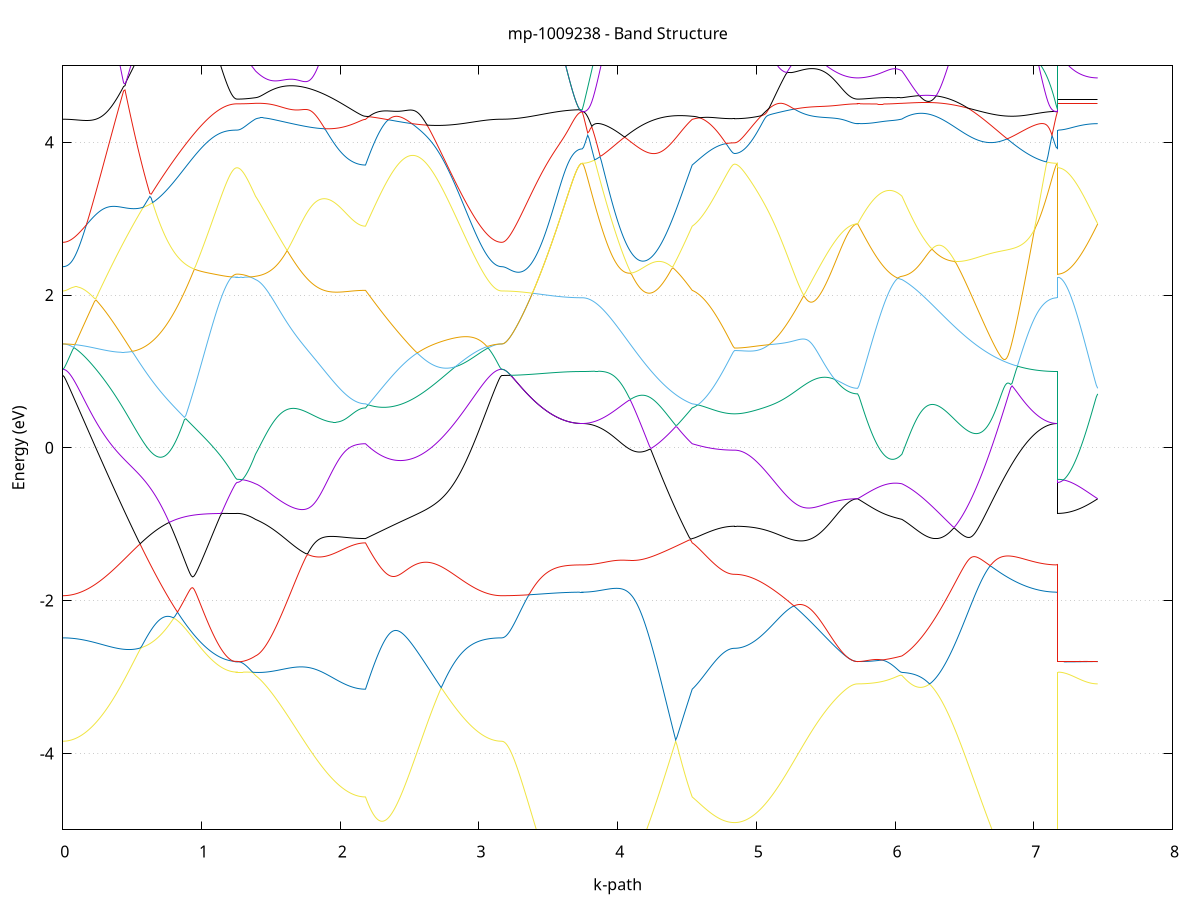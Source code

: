 set title 'mp-1009238 - Band Structure'
set xlabel 'k-path'
set ylabel 'Energy (eV)'
set grid y
set yrange [-5:5]
set terminal png size 800,600
set output 'mp-1009238_bands_gnuplot.png'
plot '-' using 1:2 with lines notitle, '-' using 1:2 with lines notitle, '-' using 1:2 with lines notitle, '-' using 1:2 with lines notitle, '-' using 1:2 with lines notitle, '-' using 1:2 with lines notitle, '-' using 1:2 with lines notitle, '-' using 1:2 with lines notitle, '-' using 1:2 with lines notitle, '-' using 1:2 with lines notitle, '-' using 1:2 with lines notitle, '-' using 1:2 with lines notitle, '-' using 1:2 with lines notitle, '-' using 1:2 with lines notitle, '-' using 1:2 with lines notitle, '-' using 1:2 with lines notitle, '-' using 1:2 with lines notitle, '-' using 1:2 with lines notitle, '-' using 1:2 with lines notitle, '-' using 1:2 with lines notitle, '-' using 1:2 with lines notitle, '-' using 1:2 with lines notitle, '-' using 1:2 with lines notitle, '-' using 1:2 with lines notitle, '-' using 1:2 with lines notitle, '-' using 1:2 with lines notitle, '-' using 1:2 with lines notitle, '-' using 1:2 with lines notitle, '-' using 1:2 with lines notitle, '-' using 1:2 with lines notitle, '-' using 1:2 with lines notitle, '-' using 1:2 with lines notitle, '-' using 1:2 with lines notitle, '-' using 1:2 with lines notitle, '-' using 1:2 with lines notitle, '-' using 1:2 with lines notitle, '-' using 1:2 with lines notitle, '-' using 1:2 with lines notitle, '-' using 1:2 with lines notitle, '-' using 1:2 with lines notitle, '-' using 1:2 with lines notitle, '-' using 1:2 with lines notitle, '-' using 1:2 with lines notitle, '-' using 1:2 with lines notitle, '-' using 1:2 with lines notitle, '-' using 1:2 with lines notitle, '-' using 1:2 with lines notitle, '-' using 1:2 with lines notitle, '-' using 1:2 with lines notitle, '-' using 1:2 with lines notitle, '-' using 1:2 with lines notitle, '-' using 1:2 with lines notitle, '-' using 1:2 with lines notitle, '-' using 1:2 with lines notitle, '-' using 1:2 with lines notitle, '-' using 1:2 with lines notitle, '-' using 1:2 with lines notitle, '-' using 1:2 with lines notitle, '-' using 1:2 with lines notitle, '-' using 1:2 with lines notitle, '-' using 1:2 with lines notitle, '-' using 1:2 with lines notitle, '-' using 1:2 with lines notitle, '-' using 1:2 with lines notitle
0.000000 -31.197455
0.009963 -31.197455
0.019927 -31.197455
0.029890 -31.197455
0.039854 -31.197455
0.049817 -31.197355
0.059781 -31.197355
0.069744 -31.197355
0.079708 -31.197255
0.089671 -31.197255
0.099635 -31.197155
0.109598 -31.197155
0.119562 -31.197055
0.129525 -31.197055
0.139489 -31.196955
0.149452 -31.196855
0.159416 -31.196855
0.169379 -31.196755
0.179343 -31.196655
0.189306 -31.196555
0.199269 -31.196455
0.209233 -31.196355
0.219196 -31.196355
0.229160 -31.196255
0.239123 -31.196155
0.249087 -31.196055
0.259050 -31.195955
0.269014 -31.195855
0.278977 -31.195755
0.288941 -31.195655
0.298904 -31.195555
0.308868 -31.195455
0.318831 -31.195355
0.328795 -31.195255
0.338758 -31.195155
0.348722 -31.195055
0.358685 -31.194955
0.368649 -31.194855
0.378612 -31.194755
0.388575 -31.194655
0.398539 -31.194555
0.408502 -31.194455
0.418466 -31.194455
0.428429 -31.194355
0.438393 -31.194255
0.448356 -31.194155
0.458320 -31.194155
0.468283 -31.194055
0.478247 -31.193955
0.488210 -31.193955
0.498174 -31.193855
0.508137 -31.193855
0.518101 -31.193755
0.528064 -31.193755
0.538028 -31.193655
0.547991 -31.193655
0.557955 -31.193655
0.567918 -31.193555
0.577882 -31.193555
0.587845 -31.193555
0.597808 -31.193555
0.607772 -31.193555
0.617735 -31.193455
0.627699 -31.193455
0.637662 -31.193455
0.647626 -31.193455
0.657589 -31.193455
0.667553 -31.193455
0.677516 -31.193455
0.687480 -31.193455
0.697443 -31.193455
0.707407 -31.193455
0.717370 -31.193455
0.727334 -31.193455
0.737297 -31.193355
0.747261 -31.193355
0.757224 -31.193355
0.767188 -31.193355
0.777151 -31.193355
0.787114 -31.193355
0.797078 -31.193355
0.807041 -31.193355
0.817005 -31.193255
0.826968 -31.193255
0.836932 -31.193255
0.846895 -31.193155
0.856859 -31.193155
0.866822 -31.193055
0.876786 -31.193055
0.886749 -31.192955
0.896713 -31.192955
0.906676 -31.192855
0.916640 -31.192755
0.926603 -31.192755
0.936567 -31.192655
0.946530 -31.192555
0.956494 -31.192455
0.966457 -31.192355
0.976421 -31.192255
0.986384 -31.192155
0.996347 -31.192055
1.006311 -31.191955
1.016274 -31.191855
1.026238 -31.191755
1.036201 -31.191555
1.046165 -31.191455
1.056128 -31.191355
1.066092 -31.191255
1.076055 -31.191155
1.086019 -31.190955
1.095982 -31.190855
1.105946 -31.190755
1.115909 -31.190655
1.125873 -31.190555
1.135836 -31.190455
1.145800 -31.190355
1.155763 -31.190255
1.165727 -31.190155
1.175690 -31.190055
1.185653 -31.190055
1.195617 -31.189955
1.205580 -31.189955
1.215544 -31.189855
1.225507 -31.189855
1.235471 -31.189855
1.245434 -31.189755
1.255398 -31.189755
1.255398 -31.189755
1.264961 -31.189755
1.274525 -31.189655
1.284088 -31.189555
1.293652 -31.189355
1.303215 -31.189155
1.312778 -31.188855
1.322342 -31.188555
1.331905 -31.188155
1.341469 -31.187655
1.351032 -31.187155
1.360595 -31.186655
1.370159 -31.186055
1.379722 -31.185455
1.389286 -31.184755
1.389286 -31.184755
1.399199 -31.184255
1.409111 -31.183655
1.419024 -31.183155
1.428937 -31.182555
1.438850 -31.182055
1.448763 -31.181555
1.458676 -31.180955
1.468588 -31.180455
1.478501 -31.179955
1.488414 -31.179555
1.498327 -31.179055
1.508240 -31.178655
1.518153 -31.178355
1.528066 -31.178055
1.537978 -31.177755
1.547891 -31.177555
1.557804 -31.177355
1.567717 -31.177255
1.577630 -31.177255
1.587543 -31.177255
1.597455 -31.177355
1.607368 -31.177555
1.617281 -31.177755
1.627194 -31.178055
1.637107 -31.178455
1.647020 -31.178855
1.656932 -31.179355
1.666845 -31.179955
1.676758 -31.180555
1.686671 -31.181255
1.696584 -31.181955
1.706497 -31.182755
1.716409 -31.183555
1.726322 -31.184355
1.736235 -31.185255
1.746148 -31.186255
1.756061 -31.187155
1.765974 -31.188155
1.775887 -31.189155
1.785799 -31.190255
1.795712 -31.191255
1.805625 -31.192355
1.815538 -31.193455
1.825451 -31.194455
1.835364 -31.195555
1.845276 -31.196655
1.855189 -31.197755
1.865102 -31.198755
1.875015 -31.199855
1.884928 -31.200955
1.894841 -31.201955
1.904753 -31.202955
1.914666 -31.203955
1.924579 -31.204955
1.934492 -31.205955
1.944405 -31.206855
1.954318 -31.207755
1.964230 -31.208655
1.974143 -31.209555
1.984056 -31.210355
1.993969 -31.211155
2.003882 -31.211955
2.013795 -31.212655
2.023708 -31.213355
2.033620 -31.214055
2.043533 -31.214655
2.053446 -31.215255
2.063359 -31.215755
2.073272 -31.216255
2.083185 -31.216755
2.093097 -31.217155
2.103010 -31.217455
2.112923 -31.217855
2.122836 -31.218155
2.132749 -31.218355
2.142662 -31.218555
2.152574 -31.218755
2.162487 -31.218855
2.172400 -31.218855
2.182313 -31.218955
2.182313 -31.218955
2.192236 -31.219655
2.202159 -31.220355
2.212082 -31.221055
2.222005 -31.221555
2.231928 -31.222055
2.241851 -31.222455
2.251774 -31.222755
2.261697 -31.222955
2.271620 -31.223155
2.281543 -31.223255
2.291466 -31.223355
2.301389 -31.223355
2.311311 -31.223255
2.321234 -31.223155
2.331157 -31.222955
2.341080 -31.222755
2.351003 -31.222455
2.360926 -31.222155
2.370849 -31.221755
2.380772 -31.221355
2.390695 -31.220855
2.400618 -31.220355
2.410541 -31.219855
2.420464 -31.219255
2.430387 -31.218655
2.440310 -31.218055
2.450233 -31.217355
2.460156 -31.216755
2.470079 -31.216055
2.480002 -31.215355
2.489925 -31.214655
2.499848 -31.213855
2.509771 -31.213155
2.519694 -31.212455
2.529617 -31.211655
2.539540 -31.210955
2.549463 -31.210255
2.559386 -31.209555
2.569309 -31.208755
2.579232 -31.208055
2.589154 -31.207455
2.599077 -31.206755
2.609000 -31.206055
2.618923 -31.205455
2.628846 -31.204855
2.638769 -31.204155
2.648692 -31.203655
2.658615 -31.203055
2.668538 -31.202555
2.678461 -31.202055
2.688384 -31.201555
2.698307 -31.201055
2.708230 -31.200655
2.718153 -31.200255
2.728076 -31.199855
2.737999 -31.199455
2.747922 -31.199155
2.757845 -31.198855
2.767768 -31.198555
2.777691 -31.198255
2.787614 -31.198055
2.797537 -31.197755
2.807460 -31.197655
2.817383 -31.197455
2.827306 -31.197255
2.837229 -31.197155
2.847151 -31.197055
2.857074 -31.196955
2.866997 -31.196855
2.876920 -31.196755
2.886843 -31.196755
2.896766 -31.196755
2.906689 -31.196655
2.916612 -31.196655
2.926535 -31.196655
2.936458 -31.196655
2.946381 -31.196755
2.956304 -31.196755
2.966227 -31.196755
2.976150 -31.196755
2.986073 -31.196855
2.995996 -31.196855
3.005919 -31.196955
3.015842 -31.196955
3.025765 -31.197055
3.035688 -31.197055
3.045611 -31.197155
3.055534 -31.197155
3.065457 -31.197255
3.075380 -31.197255
3.085303 -31.197255
3.095226 -31.197355
3.105149 -31.197355
3.115072 -31.197355
3.124994 -31.197455
3.134917 -31.197455
3.144840 -31.197455
3.154763 -31.197455
3.164686 -31.197455
3.164686 -31.197455
3.174683 -31.197455
3.184679 -31.197355
3.194676 -31.197155
3.204672 -31.196855
3.214669 -31.196555
3.224665 -31.196155
3.234662 -31.195655
3.244658 -31.195155
3.254655 -31.194455
3.264651 -31.193855
3.274648 -31.193055
3.284644 -31.192255
3.294641 -31.191355
3.304637 -31.190455
3.314634 -31.189355
3.324630 -31.188355
3.334627 -31.187155
3.344624 -31.186055
3.354620 -31.184755
3.364617 -31.183455
3.374613 -31.182155
3.384610 -31.180755
3.394606 -31.179255
3.404603 -31.177855
3.414599 -31.176255
3.424596 -31.174755
3.434592 -31.173155
3.444589 -31.171555
3.454585 -31.169955
3.464582 -31.168255
3.474578 -31.166555
3.484575 -31.164955
3.494571 -31.163255
3.504568 -31.161555
3.514564 -31.159855
3.524561 -31.158155
3.534557 -31.156455
3.544554 -31.154855
3.554550 -31.153255
3.564547 -31.151655
3.574543 -31.150055
3.584540 -31.148555
3.594536 -31.147055
3.604533 -31.145655
3.614529 -31.144355
3.624526 -31.143055
3.634522 -31.141855
3.644519 -31.140755
3.654515 -31.139655
3.664512 -31.138755
3.674508 -31.137855
3.684505 -31.137155
3.694501 -31.136455
3.704498 -31.135955
3.714494 -31.135555
3.724491 -31.135255
3.734487 -31.135055
3.744484 -31.134955
3.744484 -31.134955
3.754397 -31.134955
3.764310 -31.135055
3.774222 -31.135055
3.784135 -31.135055
3.794048 -31.135155
3.803961 -31.135155
3.813874 -31.135255
3.823787 -31.135255
3.833699 -31.135355
3.843612 -31.135455
3.853525 -31.135555
3.863438 -31.135655
3.873351 -31.135755
3.883264 -31.135955
3.893177 -31.136055
3.903089 -31.136255
3.913002 -31.136455
3.922915 -31.136655
3.932828 -31.136855
3.942741 -31.137055
3.952654 -31.137355
3.962566 -31.137555
3.972479 -31.137855
3.982392 -31.138155
3.992305 -31.138555
4.002218 -31.138855
4.012131 -31.139255
4.022043 -31.139655
4.031956 -31.140055
4.041869 -31.140555
4.051782 -31.140955
4.061695 -31.141455
4.071608 -31.142055
4.081520 -31.142555
4.091433 -31.143155
4.101346 -31.143755
4.111259 -31.144355
4.121172 -31.145055
4.131085 -31.145755
4.140998 -31.146455
4.150910 -31.147255
4.160823 -31.148055
4.170736 -31.148855
4.180649 -31.149755
4.190562 -31.150555
4.200475 -31.151455
4.210387 -31.152455
4.220300 -31.153355
4.230213 -31.155955
4.240126 -31.159055
4.250039 -31.162055
4.259952 -31.165055
4.269864 -31.167955
4.279777 -31.170855
4.289690 -31.173655
4.299603 -31.176355
4.309516 -31.179055
4.319429 -31.181655
4.329341 -31.184155
4.339254 -31.186555
4.349167 -31.188955
4.359080 -31.191255
4.368993 -31.193455
4.378906 -31.195555
4.388819 -31.197655
4.398731 -31.199655
4.408644 -31.201555
4.418557 -31.203355
4.428470 -31.205155
4.438383 -31.206755
4.448296 -31.208355
4.458208 -31.209855
4.468121 -31.211255
4.478034 -31.212655
4.487947 -31.213855
4.497860 -31.215055
4.507773 -31.216155
4.517685 -31.217155
4.527598 -31.218055
4.537511 -31.218955
4.537511 -31.218955
4.547349 -31.219155
4.557186 -31.219355
4.567024 -31.219555
4.576862 -31.219755
4.586699 -31.219855
4.596537 -31.219955
4.606374 -31.220055
4.616212 -31.220155
4.626050 -31.220155
4.635887 -31.220155
4.645725 -31.220155
4.655563 -31.220155
4.665400 -31.220055
4.675238 -31.220055
4.685075 -31.219955
4.694913 -31.219855
4.704751 -31.219755
4.714588 -31.219655
4.724426 -31.219455
4.734263 -31.219355
4.744101 -31.219255
4.753939 -31.219155
4.763776 -31.218955
4.773614 -31.218855
4.783452 -31.218755
4.793289 -31.218655
4.803127 -31.218555
4.812964 -31.218455
4.822802 -31.218455
4.832640 -31.218455
4.842477 -31.218455
4.842477 -31.218455
4.852451 -31.218355
4.862426 -31.218355
4.872400 -31.218255
4.882374 -31.218055
4.892348 -31.217955
4.902322 -31.217755
4.912296 -31.217455
4.922270 -31.217155
4.932245 -31.216855
4.942219 -31.216555
4.952193 -31.216155
4.962167 -31.215655
4.972141 -31.215255
4.982115 -31.214755
4.992090 -31.214255
5.002064 -31.213655
5.012038 -31.213055
5.022012 -31.212455
5.031986 -31.211855
5.041960 -31.211155
5.051935 -31.210455
5.061909 -31.209755
5.071883 -31.208955
5.081857 -31.208255
5.091831 -31.207455
5.101805 -31.206655
5.111780 -31.205755
5.121754 -31.204955
5.131728 -31.204155
5.141702 -31.203255
5.151676 -31.202355
5.161650 -31.201555
5.171625 -31.200655
5.181599 -31.199755
5.191573 -31.198855
5.201547 -31.197955
5.211521 -31.197155
5.221495 -31.196255
5.231469 -31.195455
5.241444 -31.194555
5.251418 -31.193755
5.261392 -31.192955
5.271366 -31.192155
5.281340 -31.191355
5.291314 -31.190655
5.301289 -31.189955
5.311263 -31.189255
5.321237 -31.188555
5.331211 -31.187955
5.341185 -31.187355
5.351159 -31.186855
5.361134 -31.186355
5.371108 -31.185855
5.381082 -31.185455
5.391056 -31.185055
5.401030 -31.184755
5.411004 -31.184455
5.420979 -31.184255
5.430953 -31.184055
5.440927 -31.183855
5.450901 -31.183755
5.460875 -31.183655
5.470849 -31.183655
5.480823 -31.183655
5.490798 -31.183755
5.500772 -31.183755
5.510746 -31.183855
5.520720 -31.184055
5.530694 -31.184155
5.540668 -31.184355
5.550643 -31.184555
5.560617 -31.184755
5.570591 -31.184955
5.580565 -31.185255
5.590539 -31.185455
5.600513 -31.185655
5.610488 -31.185955
5.620462 -31.186155
5.630436 -31.186355
5.640410 -31.186555
5.650384 -31.186755
5.660358 -31.186955
5.670333 -31.187055
5.680307 -31.187155
5.690281 -31.187355
5.700255 -31.187355
5.710229 -31.187455
5.720203 -31.187455
5.730178 -31.187555
5.730178 -31.187555
5.740156 -31.187655
5.750135 -31.187755
5.760114 -31.187755
5.770093 -31.187855
5.780072 -31.187955
5.790051 -31.187955
5.800029 -31.188055
5.810008 -31.188055
5.819987 -31.188055
5.829966 -31.188055
5.839945 -31.188055
5.849924 -31.188055
5.859903 -31.188055
5.869881 -31.187955
5.879860 -31.187955
5.889839 -31.187855
5.899818 -31.187755
5.909797 -31.187655
5.919776 -31.187555
5.929754 -31.187455
5.939733 -31.187255
5.949712 -31.187155
5.959691 -31.186955
5.969670 -31.186755
5.979649 -31.186555
5.989628 -31.186355
5.999606 -31.186155
6.009585 -31.185855
6.019564 -31.185655
6.029543 -31.185355
6.039522 -31.185055
6.049501 -31.184755
6.049501 -31.184755
6.059426 -31.183955
6.069350 -31.183155
6.079275 -31.182255
6.089200 -31.181355
6.099125 -31.180355
6.109050 -31.179755
6.118975 -31.179255
6.128900 -31.178755
6.138824 -31.178155
6.148749 -31.177555
6.158674 -31.176955
6.168599 -31.176355
6.178524 -31.175755
6.188449 -31.175155
6.198374 -31.174455
6.208299 -31.173855
6.218223 -31.173155
6.228148 -31.172455
6.238073 -31.171855
6.247998 -31.171155
6.257923 -31.170455
6.267848 -31.169755
6.277773 -31.169055
6.287697 -31.168355
6.297622 -31.167655
6.307547 -31.166955
6.317472 -31.166355
6.327397 -31.165655
6.337322 -31.164955
6.347247 -31.164255
6.357172 -31.163555
6.367096 -31.162855
6.377021 -31.162255
6.386946 -31.161555
6.396871 -31.160855
6.406796 -31.160255
6.416721 -31.159555
6.426646 -31.158955
6.436570 -31.158255
6.446495 -31.157655
6.456420 -31.157055
6.466345 -31.156455
6.476270 -31.155855
6.486195 -31.155255
6.496120 -31.154655
6.506045 -31.154055
6.515969 -31.153455
6.525894 -31.152955
6.535819 -31.152355
6.545744 -31.151855
6.555669 -31.151255
6.565594 -31.150755
6.575519 -31.150255
6.585443 -31.149755
6.595368 -31.149255
6.605293 -31.148755
6.615218 -31.148255
6.625143 -31.147855
6.635068 -31.147355
6.644993 -31.146855
6.654918 -31.146455
6.664842 -31.146055
6.674767 -31.145555
6.684692 -31.145155
6.694617 -31.144755
6.704542 -31.144355
6.714467 -31.143955
6.724392 -31.143555
6.734316 -31.143255
6.744241 -31.142855
6.754166 -31.142455
6.764091 -31.142155
6.774016 -31.141855
6.783941 -31.141455
6.793866 -31.141155
6.803790 -31.140855
6.813715 -31.140555
6.823640 -31.140255
6.833565 -31.139955
6.843490 -31.139655
6.853415 -31.139355
6.863340 -31.139155
6.873265 -31.138855
6.883189 -31.138655
6.893114 -31.138355
6.903039 -31.138155
6.912964 -31.137955
6.922889 -31.137655
6.932814 -31.137455
6.942739 -31.137255
6.952663 -31.137055
6.962588 -31.136855
6.972513 -31.136755
6.982438 -31.136555
6.992363 -31.136355
7.002288 -31.136255
7.012213 -31.136155
7.022138 -31.135955
7.032062 -31.135855
7.041987 -31.135755
7.051912 -31.135655
7.061837 -31.135555
7.071762 -31.135455
7.081687 -31.135355
7.091612 -31.135255
7.101536 -31.135255
7.111461 -31.135155
7.121386 -31.135155
7.131311 -31.135055
7.141236 -31.135055
7.151161 -31.135055
7.161086 -31.134955
7.171011 -31.134955
7.171011 -31.189755
7.181007 -31.189755
7.191004 -31.189755
7.201000 -31.189755
7.210997 -31.189755
7.220993 -31.189655
7.230990 -31.189655
7.240986 -31.189655
7.250983 -31.189555
7.260979 -31.189555
7.270976 -31.189455
7.280972 -31.189355
7.290969 -31.189355
7.300965 -31.189255
7.310962 -31.189155
7.320958 -31.189055
7.330955 -31.188955
7.340951 -31.188855
7.350948 -31.188755
7.360944 -31.188655
7.370941 -31.188555
7.380937 -31.188455
7.390934 -31.188355
7.400930 -31.188255
7.410927 -31.188155
7.420923 -31.187955
7.430920 -31.187855
7.440916 -31.187755
7.450913 -31.187655
7.460909 -31.187555
e
0.000000 -31.001155
0.009963 -31.001155
0.019927 -31.001355
0.029890 -31.001555
0.039854 -31.001955
0.049817 -31.002355
0.059781 -31.002955
0.069744 -31.003555
0.079708 -31.004255
0.089671 -31.005055
0.099635 -31.005855
0.109598 -31.006755
0.119562 -31.007755
0.129525 -31.008855
0.139489 -31.009955
0.149452 -31.011055
0.159416 -31.012255
0.169379 -31.013455
0.179343 -31.014655
0.189306 -31.015955
0.199269 -31.017255
0.209233 -31.018555
0.219196 -31.019855
0.229160 -31.021155
0.239123 -31.022455
0.249087 -31.023755
0.259050 -31.025055
0.269014 -31.026355
0.278977 -31.027655
0.288941 -31.028855
0.298904 -31.030155
0.308868 -31.031355
0.318831 -31.032455
0.328795 -31.033655
0.338758 -31.034755
0.348722 -31.035855
0.358685 -31.036955
0.368649 -31.038055
0.378612 -31.039955
0.388575 -31.041855
0.398539 -31.043755
0.408502 -31.045755
0.418466 -31.047655
0.428429 -31.049755
0.438393 -31.051755
0.448356 -31.053855
0.458320 -31.055955
0.468283 -31.058055
0.478247 -31.060155
0.488210 -31.062355
0.498174 -31.064555
0.508137 -31.066755
0.518101 -31.068955
0.528064 -31.071155
0.538028 -31.073355
0.547991 -31.075655
0.557955 -31.077855
0.567918 -31.080155
0.577882 -31.082455
0.587845 -31.084755
0.597808 -31.087055
0.607772 -31.089355
0.617735 -31.091655
0.627699 -31.093855
0.637662 -31.096155
0.647626 -31.098455
0.657589 -31.100755
0.667553 -31.103055
0.677516 -31.105355
0.687480 -31.107555
0.697443 -31.109855
0.707407 -31.112155
0.717370 -31.114355
0.727334 -31.116555
0.737297 -31.118755
0.747261 -31.120955
0.757224 -31.123155
0.767188 -31.125255
0.777151 -31.127455
0.787114 -31.129555
0.797078 -31.131655
0.807041 -31.133655
0.817005 -31.135755
0.826968 -31.137755
0.836932 -31.139755
0.846895 -31.141655
0.856859 -31.143655
0.866822 -31.145555
0.876786 -31.147355
0.886749 -31.149255
0.896713 -31.150955
0.906676 -31.152755
0.916640 -31.154455
0.926603 -31.156155
0.936567 -31.157855
0.946530 -31.159455
0.956494 -31.160955
0.966457 -31.162455
0.976421 -31.163955
0.986384 -31.165455
0.996347 -31.166755
1.006311 -31.168155
1.016274 -31.169455
1.026238 -31.170655
1.036201 -31.171855
1.046165 -31.173055
1.056128 -31.174155
1.066092 -31.175255
1.076055 -31.176255
1.086019 -31.177155
1.095982 -31.178055
1.105946 -31.178955
1.115909 -31.179755
1.125873 -31.180455
1.135836 -31.181155
1.145800 -31.181855
1.155763 -31.182455
1.165727 -31.182955
1.175690 -31.183455
1.185653 -31.183855
1.195617 -31.184155
1.205580 -31.184555
1.215544 -31.184755
1.225507 -31.184955
1.235471 -31.185055
1.245434 -31.185155
1.255398 -31.185255
1.255398 -31.185255
1.264961 -31.185155
1.274525 -31.185155
1.284088 -31.185055
1.293652 -31.184955
1.303215 -31.184855
1.312778 -31.184655
1.322342 -31.184555
1.331905 -31.184355
1.341469 -31.184055
1.351032 -31.183855
1.360595 -31.183555
1.370159 -31.183255
1.379722 -31.182855
1.389286 -31.182555
1.389286 -31.182555
1.399199 -31.182255
1.409111 -31.181955
1.419024 -31.181555
1.428937 -31.181155
1.438850 -31.180755
1.448763 -31.180355
1.458676 -31.179955
1.468588 -31.179455
1.478501 -31.178955
1.488414 -31.178455
1.498327 -31.178055
1.508240 -31.177555
1.518153 -31.177055
1.528066 -31.176555
1.537978 -31.176055
1.547891 -31.175555
1.557804 -31.175155
1.567717 -31.174655
1.577630 -31.174255
1.587543 -31.173855
1.597455 -31.173455
1.607368 -31.173155
1.617281 -31.172855
1.627194 -31.172555
1.637107 -31.172255
1.647020 -31.172055
1.656932 -31.171855
1.666845 -31.171755
1.676758 -31.171655
1.686671 -31.171555
1.696584 -31.171455
1.706497 -31.171455
1.716409 -31.171555
1.726322 -31.171655
1.736235 -31.171755
1.746148 -31.171855
1.756061 -31.172055
1.765974 -31.172255
1.775887 -31.172455
1.785799 -31.172755
1.795712 -31.173055
1.805625 -31.173455
1.815538 -31.173755
1.825451 -31.174155
1.835364 -31.174555
1.845276 -31.174955
1.855189 -31.175355
1.865102 -31.175855
1.875015 -31.176255
1.884928 -31.176755
1.894841 -31.177155
1.904753 -31.177655
1.914666 -31.178155
1.924579 -31.178655
1.934492 -31.179155
1.944405 -31.179555
1.954318 -31.180055
1.964230 -31.180555
1.974143 -31.180955
1.984056 -31.181455
1.993969 -31.181855
2.003882 -31.182255
2.013795 -31.182655
2.023708 -31.183055
2.033620 -31.183455
2.043533 -31.183855
2.053446 -31.184155
2.063359 -31.184455
2.073272 -31.184755
2.083185 -31.185055
2.093097 -31.185255
2.103010 -31.185455
2.112923 -31.185655
2.122836 -31.185855
2.132749 -31.186055
2.142662 -31.186155
2.152574 -31.186255
2.162487 -31.186355
2.172400 -31.186355
2.182313 -31.186355
2.182313 -31.186355
2.192236 -31.186955
2.202159 -31.187555
2.212082 -31.188055
2.222005 -31.188555
2.231928 -31.188955
2.241851 -31.189355
2.251774 -31.189555
2.261697 -31.189755
2.271620 -31.189955
2.281543 -31.189955
2.291466 -31.189955
2.301389 -31.189955
2.311311 -31.189755
2.321234 -31.189555
2.331157 -31.189255
2.341080 -31.188855
2.351003 -31.188355
2.360926 -31.187855
2.370849 -31.187155
2.380772 -31.186455
2.390695 -31.185655
2.400618 -31.184855
2.410541 -31.183855
2.420464 -31.182855
2.430387 -31.181755
2.440310 -31.180455
2.450233 -31.179255
2.460156 -31.177855
2.470079 -31.176355
2.480002 -31.174855
2.489925 -31.173255
2.499848 -31.171555
2.509771 -31.169755
2.519694 -31.167955
2.529617 -31.165955
2.539540 -31.163955
2.549463 -31.161855
2.559386 -31.159755
2.569309 -31.157555
2.579232 -31.155255
2.589154 -31.152855
2.599077 -31.150455
2.609000 -31.147955
2.618923 -31.145355
2.628846 -31.142755
2.638769 -31.140055
2.648692 -31.137255
2.658615 -31.134455
2.668538 -31.131655
2.678461 -31.128655
2.688384 -31.125755
2.698307 -31.122755
2.708230 -31.119655
2.718153 -31.116555
2.728076 -31.113455
2.737999 -31.110355
2.747922 -31.107155
2.757845 -31.103855
2.767768 -31.100655
2.777691 -31.097355
2.787614 -31.094055
2.797537 -31.090755
2.807460 -31.087355
2.817383 -31.084055
2.827306 -31.080755
2.837229 -31.077355
2.847151 -31.074055
2.857074 -31.070655
2.866997 -31.067355
2.876920 -31.064055
2.886843 -31.060755
2.896766 -31.057455
2.906689 -31.054155
2.916612 -31.050955
2.926535 -31.047755
2.936458 -31.044655
2.946381 -31.041555
2.956304 -31.038555
2.966227 -31.035555
2.976150 -31.032655
2.986073 -31.029855
2.995996 -31.027155
3.005919 -31.024455
3.015842 -31.021955
3.025765 -31.019455
3.035688 -31.017155
3.045611 -31.014955
3.055534 -31.012855
3.065457 -31.010955
3.075380 -31.009155
3.085303 -31.007555
3.095226 -31.006055
3.105149 -31.004755
3.115072 -31.003655
3.124994 -31.002755
3.134917 -31.002055
3.144840 -31.001555
3.154763 -31.001255
3.164686 -31.001155
3.164686 -31.001155
3.174683 -31.001155
3.184679 -31.001155
3.194676 -31.001155
3.204672 -31.001155
3.214669 -31.001255
3.224665 -31.001255
3.234662 -31.001255
3.244658 -31.001355
3.254655 -31.001355
3.264651 -31.001455
3.274648 -31.001455
3.284644 -31.001555
3.294641 -31.001655
3.304637 -31.001655
3.314634 -31.001755
3.324630 -31.001855
3.334627 -31.001955
3.344624 -31.002055
3.354620 -31.002155
3.364617 -31.002255
3.374613 -31.002355
3.384610 -31.002455
3.394606 -31.002555
3.404603 -31.002655
3.414599 -31.002755
3.424596 -31.002855
3.434592 -31.002955
3.444589 -31.003055
3.454585 -31.003155
3.464582 -31.003255
3.474578 -31.003355
3.484575 -31.003455
3.494571 -31.003555
3.504568 -31.003655
3.514564 -31.003755
3.524561 -31.003955
3.534557 -31.003955
3.544554 -31.004055
3.554550 -31.004155
3.564547 -31.004255
3.574543 -31.004355
3.584540 -31.004455
3.594536 -31.004555
3.604533 -31.004655
3.614529 -31.004655
3.624526 -31.004755
3.634522 -31.004855
3.644519 -31.004855
3.654515 -31.004955
3.664512 -31.004955
3.674508 -31.005055
3.684505 -31.005055
3.694501 -31.005055
3.704498 -31.005155
3.714494 -31.005155
3.724491 -31.005155
3.734487 -31.005155
3.744484 -31.005155
3.744484 -31.005155
3.754397 -31.005355
3.764310 -31.005855
3.774222 -31.006655
3.784135 -31.007855
3.794048 -31.009355
3.803961 -31.011055
3.813874 -31.013055
3.823787 -31.015255
3.833699 -31.017655
3.843612 -31.020255
3.853525 -31.022955
3.863438 -31.025855
3.873351 -31.028855
3.883264 -31.031955
3.893177 -31.035155
3.903089 -31.038455
3.913002 -31.041855
3.922915 -31.045255
3.932828 -31.048755
3.942741 -31.052355
3.952654 -31.055855
3.962566 -31.059555
3.972479 -31.063155
3.982392 -31.066855
3.992305 -31.070555
4.002218 -31.074255
4.012131 -31.077955
4.022043 -31.081755
4.031956 -31.085455
4.041869 -31.089255
4.051782 -31.092955
4.061695 -31.096655
4.071608 -31.100355
4.081520 -31.104055
4.091433 -31.107755
4.101346 -31.111455
4.111259 -31.115055
4.121172 -31.118655
4.131085 -31.122255
4.140998 -31.125855
4.150910 -31.129355
4.160823 -31.132855
4.170736 -31.136255
4.180649 -31.139655
4.190562 -31.143055
4.200475 -31.146355
4.210387 -31.149555
4.220300 -31.152755
4.230213 -31.154355
4.240126 -31.155355
4.250039 -31.156355
4.259952 -31.157455
4.269864 -31.158555
4.279777 -31.159555
4.289690 -31.160655
4.299603 -31.161855
4.309516 -31.162955
4.319429 -31.164055
4.329341 -31.165255
4.339254 -31.166355
4.349167 -31.167555
4.359080 -31.168655
4.368993 -31.169855
4.378906 -31.170955
4.388819 -31.172155
4.398731 -31.173255
4.408644 -31.174355
4.418557 -31.175455
4.428470 -31.176555
4.438383 -31.177555
4.448296 -31.178655
4.458208 -31.179655
4.468121 -31.180655
4.478034 -31.181555
4.487947 -31.182455
4.497860 -31.183355
4.507773 -31.184155
4.517685 -31.184955
4.527598 -31.185655
4.537511 -31.186355
4.537511 -31.186355
4.547349 -31.186555
4.557186 -31.186855
4.567024 -31.187055
4.576862 -31.187355
4.586699 -31.187655
4.596537 -31.187955
4.606374 -31.188255
4.616212 -31.188655
4.626050 -31.188955
4.635887 -31.189355
4.645725 -31.189755
4.655563 -31.190155
4.665400 -31.190555
4.675238 -31.190955
4.685075 -31.191355
4.694913 -31.191755
4.704751 -31.192155
4.714588 -31.192555
4.724426 -31.192955
4.734263 -31.193255
4.744101 -31.193655
4.753939 -31.193955
4.763776 -31.194255
4.773614 -31.194555
4.783452 -31.194855
4.793289 -31.195055
4.803127 -31.195255
4.812964 -31.195355
4.822802 -31.195455
4.832640 -31.195555
4.842477 -31.195555
4.842477 -31.195555
4.852451 -31.195555
4.862426 -31.195455
4.872400 -31.195455
4.882374 -31.195255
4.892348 -31.195155
4.902322 -31.194955
4.912296 -31.194755
4.922270 -31.194455
4.932245 -31.194255
4.942219 -31.193855
4.952193 -31.193555
4.962167 -31.193155
4.972141 -31.192755
4.982115 -31.192355
4.992090 -31.191955
5.002064 -31.191455
5.012038 -31.190955
5.022012 -31.190455
5.031986 -31.189855
5.041960 -31.189355
5.051935 -31.188755
5.061909 -31.188155
5.071883 -31.187555
5.081857 -31.186955
5.091831 -31.186355
5.101805 -31.185755
5.111780 -31.185055
5.121754 -31.184455
5.131728 -31.183855
5.141702 -31.183155
5.151676 -31.182555
5.161650 -31.181955
5.171625 -31.181355
5.181599 -31.180755
5.191573 -31.180155
5.201547 -31.179555
5.211521 -31.179055
5.221495 -31.178455
5.231469 -31.177955
5.241444 -31.177555
5.251418 -31.177055
5.261392 -31.176655
5.271366 -31.176355
5.281340 -31.175955
5.291314 -31.175655
5.301289 -31.175455
5.311263 -31.175255
5.321237 -31.175055
5.331211 -31.174955
5.341185 -31.174855
5.351159 -31.174855
5.361134 -31.174855
5.371108 -31.174955
5.381082 -31.175055
5.391056 -31.175155
5.401030 -31.175355
5.411004 -31.175655
5.420979 -31.175855
5.430953 -31.176255
5.440927 -31.176555
5.450901 -31.176955
5.460875 -31.177355
5.470849 -31.177855
5.480823 -31.178255
5.490798 -31.178755
5.500772 -31.179255
5.510746 -31.179755
5.520720 -31.180255
5.530694 -31.180755
5.540668 -31.181355
5.550643 -31.181855
5.560617 -31.182355
5.570591 -31.182855
5.580565 -31.183355
5.590539 -31.183855
5.600513 -31.184355
5.610488 -31.184755
5.620462 -31.185155
5.630436 -31.185555
5.640410 -31.185955
5.650384 -31.186255
5.660358 -31.186555
5.670333 -31.186755
5.680307 -31.186955
5.690281 -31.187155
5.700255 -31.187355
5.710229 -31.187455
5.720203 -31.187455
5.730178 -31.187555
5.730178 -31.187555
5.740156 -31.187355
5.750135 -31.187255
5.760114 -31.187155
5.770093 -31.187055
5.780072 -31.186955
5.790051 -31.186755
5.800029 -31.186655
5.810008 -31.186555
5.819987 -31.186355
5.829966 -31.186255
5.839945 -31.186155
5.849924 -31.185955
5.859903 -31.185855
5.869881 -31.185655
5.879860 -31.185455
5.889839 -31.185355
5.899818 -31.185155
5.909797 -31.184955
5.919776 -31.184855
5.929754 -31.184655
5.939733 -31.184455
5.949712 -31.184255
5.959691 -31.184155
5.969670 -31.183955
5.979649 -31.183755
5.989628 -31.183555
5.999606 -31.183355
6.009585 -31.183155
6.019564 -31.183055
6.029543 -31.182855
6.039522 -31.182655
6.049501 -31.182555
6.049501 -31.182555
6.059426 -31.182155
6.069350 -31.181655
6.079275 -31.181255
6.089200 -31.180755
6.099125 -31.180255
6.109050 -31.179355
6.118975 -31.178255
6.128900 -31.177155
6.138824 -31.175955
6.148749 -31.174755
6.158674 -31.173455
6.168599 -31.172155
6.178524 -31.170855
6.188449 -31.169455
6.198374 -31.167955
6.208299 -31.166455
6.218223 -31.164955
6.228148 -31.163355
6.238073 -31.161755
6.247998 -31.160155
6.257923 -31.158455
6.267848 -31.156655
6.277773 -31.154955
6.287697 -31.153155
6.297622 -31.151255
6.307547 -31.149455
6.317472 -31.147455
6.327397 -31.145555
6.337322 -31.143655
6.347247 -31.141655
6.357172 -31.139555
6.367096 -31.137555
6.377021 -31.135455
6.386946 -31.133355
6.396871 -31.131255
6.406796 -31.129155
6.416721 -31.126955
6.426646 -31.124855
6.436570 -31.122655
6.446495 -31.120455
6.456420 -31.118155
6.466345 -31.115955
6.476270 -31.113655
6.486195 -31.111455
6.496120 -31.109155
6.506045 -31.106855
6.515969 -31.104655
6.525894 -31.102355
6.535819 -31.100055
6.545744 -31.097755
6.555669 -31.095455
6.565594 -31.093155
6.575519 -31.090855
6.585443 -31.088555
6.595368 -31.086355
6.605293 -31.085455
6.615218 -31.085255
6.625143 -31.084855
6.635068 -31.084555
6.644993 -31.084055
6.654918 -31.083555
6.664842 -31.082955
6.674767 -31.082355
6.684692 -31.081655
6.694617 -31.080855
6.704542 -31.080055
6.714467 -31.079155
6.724392 -31.078155
6.734316 -31.077155
6.744241 -31.076055
6.754166 -31.074855
6.764091 -31.073655
6.774016 -31.072355
6.783941 -31.071055
6.793866 -31.069655
6.803790 -31.068155
6.813715 -31.066655
6.823640 -31.065055
6.833565 -31.063455
6.843490 -31.061755
6.853415 -31.060055
6.863340 -31.058255
6.873265 -31.056455
6.883189 -31.054555
6.893114 -31.052655
6.903039 -31.050655
6.912964 -31.048655
6.922889 -31.046655
6.932814 -31.044555
6.942739 -31.042555
6.952663 -31.040455
6.962588 -31.038255
6.972513 -31.036155
6.982438 -31.033955
6.992363 -31.031855
7.002288 -31.029655
7.012213 -31.027555
7.022138 -31.025455
7.032062 -31.023355
7.041987 -31.021355
7.051912 -31.019355
7.061837 -31.017355
7.071762 -31.015555
7.081687 -31.013755
7.091612 -31.012155
7.101536 -31.010655
7.111461 -31.009255
7.121386 -31.008055
7.131311 -31.007055
7.141236 -31.006255
7.151161 -31.005655
7.161086 -31.005255
7.171011 -31.005155
7.171011 -31.185255
7.181007 -31.185255
7.191004 -31.185255
7.201000 -31.185255
7.210997 -31.185255
7.220993 -31.185255
7.230990 -31.185355
7.240986 -31.185355
7.250983 -31.185455
7.260979 -31.185455
7.270976 -31.185555
7.280972 -31.185655
7.290969 -31.185655
7.300965 -31.185755
7.310962 -31.185855
7.320958 -31.185955
7.330955 -31.186055
7.340951 -31.186155
7.350948 -31.186255
7.360944 -31.186355
7.370941 -31.186455
7.380937 -31.186555
7.390934 -31.186655
7.400930 -31.186755
7.410927 -31.186855
7.420923 -31.187055
7.430920 -31.187155
7.440916 -31.187255
7.450913 -31.187355
7.460909 -31.187555
e
0.000000 -31.001155
0.009963 -31.001155
0.019927 -31.001255
0.029890 -31.001355
0.039854 -31.001555
0.049817 -31.001855
0.059781 -31.002155
0.069744 -31.002555
0.079708 -31.002955
0.089671 -31.003455
0.099635 -31.004055
0.109598 -31.004655
0.119562 -31.005255
0.129525 -31.005955
0.139489 -31.006755
0.149452 -31.007555
0.159416 -31.008455
0.169379 -31.009355
0.179343 -31.010355
0.189306 -31.011455
0.199269 -31.012555
0.209233 -31.013655
0.219196 -31.014855
0.229160 -31.016055
0.239123 -31.017355
0.249087 -31.018655
0.259050 -31.020055
0.269014 -31.021455
0.278977 -31.022955
0.288941 -31.024455
0.298904 -31.026055
0.308868 -31.027655
0.318831 -31.029255
0.328795 -31.030955
0.338758 -31.032655
0.348722 -31.034455
0.358685 -31.036255
0.368649 -31.037955
0.378612 -31.038855
0.388575 -31.039855
0.398539 -31.040655
0.408502 -31.041555
0.418466 -31.042355
0.428429 -31.043055
0.438393 -31.043755
0.448356 -31.044355
0.458320 -31.044955
0.468283 -31.045555
0.478247 -31.045955
0.488210 -31.046455
0.498174 -31.046755
0.508137 -31.047055
0.518101 -31.047355
0.528064 -31.047555
0.538028 -31.047655
0.547991 -31.047755
0.557955 -31.047755
0.567918 -31.047755
0.577882 -31.047655
0.587845 -31.047455
0.597808 -31.047255
0.607772 -31.046955
0.617735 -31.046655
0.627699 -31.046255
0.637662 -31.045855
0.647626 -31.045255
0.657589 -31.044755
0.667553 -31.044055
0.677516 -31.043455
0.687480 -31.042655
0.697443 -31.041855
0.707407 -31.041055
0.717370 -31.040155
0.727334 -31.039155
0.737297 -31.038155
0.747261 -31.037055
0.757224 -31.035955
0.767188 -31.034755
0.777151 -31.033555
0.787114 -31.032355
0.797078 -31.031055
0.807041 -31.029655
0.817005 -31.028255
0.826968 -31.026855
0.836932 -31.025355
0.846895 -31.023855
0.856859 -31.022355
0.866822 -31.020755
0.876786 -31.019155
0.886749 -31.017555
0.896713 -31.015955
0.906676 -31.014255
0.916640 -31.012555
0.926603 -31.010855
0.936567 -31.009055
0.946530 -31.007355
0.956494 -31.005555
0.966457 -31.003855
0.976421 -31.002055
0.986384 -31.000355
0.996347 -30.999655
1.006311 -31.001755
1.016274 -31.003855
1.026238 -31.005855
1.036201 -31.007755
1.046165 -31.009555
1.056128 -31.011355
1.066092 -31.013055
1.076055 -31.014655
1.086019 -31.016155
1.095982 -31.017655
1.105946 -31.019055
1.115909 -31.020255
1.125873 -31.021555
1.135836 -31.022655
1.145800 -31.023655
1.155763 -31.024655
1.165727 -31.025555
1.175690 -31.026255
1.185653 -31.026955
1.195617 -31.027555
1.205580 -31.028055
1.215544 -31.028555
1.225507 -31.028855
1.235471 -31.029055
1.245434 -31.029255
1.255398 -31.029255
1.255398 -31.029255
1.264961 -31.029255
1.274525 -31.029355
1.284088 -31.029555
1.293652 -31.029755
1.303215 -31.030055
1.312778 -31.030455
1.322342 -31.030855
1.331905 -31.031355
1.341469 -31.031955
1.351032 -31.032555
1.360595 -31.033155
1.370159 -31.033955
1.379722 -31.034655
1.389286 -31.035555
1.389286 -31.035555
1.399199 -31.036155
1.409111 -31.036655
1.419024 -31.037255
1.428937 -31.037755
1.438850 -31.038155
1.448763 -31.038555
1.458676 -31.038855
1.468588 -31.039155
1.478501 -31.039255
1.488414 -31.039455
1.498327 -31.039455
1.508240 -31.039355
1.518153 -31.039255
1.528066 -31.038955
1.537978 -31.038655
1.547891 -31.038155
1.557804 -31.037555
1.567717 -31.036855
1.577630 -31.036055
1.587543 -31.035155
1.597455 -31.034055
1.607368 -31.032955
1.617281 -31.031655
1.627194 -31.030155
1.637107 -31.028655
1.647020 -31.026955
1.656932 -31.025255
1.666845 -31.023355
1.676758 -31.021355
1.686671 -31.019155
1.696584 -31.016955
1.706497 -31.014655
1.716409 -31.012255
1.726322 -31.009655
1.736235 -31.007055
1.746148 -31.004455
1.756061 -31.001655
1.765974 -30.998855
1.775887 -30.995955
1.785799 -30.992955
1.795712 -30.989955
1.805625 -30.986855
1.815538 -30.983755
1.825451 -30.980555
1.835364 -30.977355
1.845276 -30.974055
1.855189 -30.970855
1.865102 -30.967555
1.875015 -30.964155
1.884928 -30.960855
1.894841 -30.957555
1.904753 -30.954155
1.914666 -30.950755
1.924579 -30.947455
1.934492 -30.944055
1.944405 -30.940755
1.954318 -30.937455
1.964230 -30.934155
1.974143 -30.930855
1.984056 -30.927555
1.993969 -30.924355
2.003882 -30.921155
2.013795 -30.918055
2.023708 -30.914955
2.033620 -30.911955
2.043533 -30.908955
2.053446 -30.906155
2.063359 -30.903355
2.073272 -30.900655
2.083185 -30.898055
2.093097 -30.895655
2.103010 -30.893355
2.112923 -30.891155
2.122836 -30.889255
2.132749 -30.887555
2.142662 -30.886055
2.152574 -30.884855
2.162487 -30.884055
2.172400 -30.883455
2.182313 -30.883355
2.182313 -30.883355
2.192236 -30.880955
2.202159 -30.878555
2.212082 -30.876155
2.222005 -30.873755
2.231928 -30.871455
2.241851 -30.869055
2.251774 -30.866655
2.261697 -30.864355
2.271620 -30.861955
2.281543 -30.859555
2.291466 -30.857955
2.301389 -30.860355
2.311311 -30.862755
2.321234 -30.865055
2.331157 -30.867455
2.341080 -30.869855
2.351003 -30.872255
2.360926 -30.874655
2.370849 -30.877055
2.380772 -30.879455
2.390695 -30.881855
2.400618 -30.884255
2.410541 -30.886655
2.420464 -30.889055
2.430387 -30.891455
2.440310 -30.893855
2.450233 -30.896155
2.460156 -30.898555
2.470079 -30.900955
2.480002 -30.903255
2.489925 -30.905655
2.499848 -30.907955
2.509771 -30.910255
2.519694 -30.912655
2.529617 -30.914955
2.539540 -30.917255
2.549463 -30.919455
2.559386 -30.921755
2.569309 -30.923955
2.579232 -30.926255
2.589154 -30.928455
2.599077 -30.930655
2.609000 -30.932755
2.618923 -30.934955
2.628846 -30.937055
2.638769 -30.939155
2.648692 -30.941255
2.658615 -30.943355
2.668538 -30.945355
2.678461 -30.947355
2.688384 -30.949355
2.698307 -30.951355
2.708230 -30.953255
2.718153 -30.955155
2.728076 -30.957055
2.737999 -30.958955
2.747922 -30.960755
2.757845 -30.962555
2.767768 -30.964255
2.777691 -30.965955
2.787614 -30.967655
2.797537 -30.969355
2.807460 -30.970955
2.817383 -30.972555
2.827306 -30.974055
2.837229 -30.975555
2.847151 -30.977055
2.857074 -30.978455
2.866997 -30.979855
2.876920 -30.981255
2.886843 -30.982555
2.896766 -30.983755
2.906689 -30.985055
2.916612 -30.986255
2.926535 -30.987355
2.936458 -30.988455
2.946381 -30.989555
2.956304 -30.990555
2.966227 -30.991455
2.976150 -30.992455
2.986073 -30.993355
2.995996 -30.994155
3.005919 -30.994955
3.015842 -30.995655
3.025765 -30.996355
3.035688 -30.997055
3.045611 -30.997655
3.055534 -30.998155
3.065457 -30.998655
3.075380 -30.999155
3.085303 -30.999555
3.095226 -30.999955
3.105149 -31.000255
3.115072 -31.000555
3.124994 -31.000755
3.134917 -31.000955
3.144840 -31.001055
3.154763 -31.001155
3.164686 -31.001155
3.164686 -31.001155
3.174683 -31.001155
3.184679 -31.001155
3.194676 -31.001155
3.204672 -31.001155
3.214669 -31.001255
3.224665 -31.001255
3.234662 -31.001255
3.244658 -31.001355
3.254655 -31.001355
3.264651 -31.001455
3.274648 -31.001455
3.284644 -31.001555
3.294641 -31.001655
3.304637 -31.001655
3.314634 -31.001755
3.324630 -31.001855
3.334627 -31.001955
3.344624 -31.002055
3.354620 -31.002155
3.364617 -31.002255
3.374613 -31.002355
3.384610 -31.002455
3.394606 -31.002555
3.404603 -31.002655
3.414599 -31.002755
3.424596 -31.002855
3.434592 -31.002955
3.444589 -31.003055
3.454585 -31.003155
3.464582 -31.003255
3.474578 -31.003355
3.484575 -31.003455
3.494571 -31.003555
3.504568 -31.003655
3.514564 -31.003755
3.524561 -31.003955
3.534557 -31.003955
3.544554 -31.004055
3.554550 -31.004155
3.564547 -31.004255
3.574543 -31.004355
3.584540 -31.004455
3.594536 -31.004555
3.604533 -31.004655
3.614529 -31.004655
3.624526 -31.004755
3.634522 -31.004855
3.644519 -31.004855
3.654515 -31.004955
3.664512 -31.004955
3.674508 -31.005055
3.684505 -31.005055
3.694501 -31.005055
3.704498 -31.005155
3.714494 -31.005155
3.724491 -31.005155
3.734487 -31.005155
3.744484 -31.005155
3.744484 -31.005155
3.754397 -31.005155
3.764310 -31.005055
3.774222 -31.004955
3.784135 -31.004755
3.794048 -31.004555
3.803961 -31.004255
3.813874 -31.003955
3.823787 -31.003655
3.833699 -31.003255
3.843612 -31.002755
3.853525 -31.002255
3.863438 -31.001755
3.873351 -31.001155
3.883264 -31.000555
3.893177 -30.999855
3.903089 -30.999155
3.913002 -30.998355
3.922915 -30.997555
3.932828 -30.996655
3.942741 -30.995755
3.952654 -30.994855
3.962566 -30.993855
3.972479 -30.992855
3.982392 -30.991755
3.992305 -30.990655
4.002218 -30.989455
4.012131 -30.988255
4.022043 -30.987055
4.031956 -30.985755
4.041869 -30.984455
4.051782 -30.983055
4.061695 -30.981655
4.071608 -30.980255
4.081520 -30.978755
4.091433 -30.977255
4.101346 -30.975755
4.111259 -30.974155
4.121172 -30.972555
4.131085 -30.970855
4.140998 -30.969155
4.150910 -30.967455
4.160823 -30.965755
4.170736 -30.963955
4.180649 -30.962155
4.190562 -30.960355
4.200475 -30.958455
4.210387 -30.956555
4.220300 -30.954655
4.230213 -30.952655
4.240126 -30.950655
4.250039 -30.948655
4.259952 -30.946655
4.269864 -30.944655
4.279777 -30.942555
4.289690 -30.940455
4.299603 -30.938355
4.309516 -30.936255
4.319429 -30.934055
4.329341 -30.931855
4.339254 -30.929655
4.349167 -30.927455
4.359080 -30.925255
4.368993 -30.923055
4.378906 -30.920755
4.388819 -30.918455
4.398731 -30.916155
4.408644 -30.913955
4.418557 -30.911555
4.428470 -30.909255
4.438383 -30.906955
4.448296 -30.904655
4.458208 -30.902255
4.468121 -30.899955
4.478034 -30.897555
4.487947 -30.895155
4.497860 -30.892855
4.507773 -30.890455
4.517685 -30.888055
4.527598 -30.885655
4.537511 -30.883355
4.537511 -30.883355
4.547349 -30.882555
4.557186 -30.881855
4.567024 -30.881055
4.576862 -30.880355
4.586699 -30.879555
4.596537 -30.878755
4.606374 -30.878055
4.616212 -30.877255
4.626050 -30.876455
4.635887 -30.875655
4.645725 -30.874855
4.655563 -30.874055
4.665400 -30.873255
4.675238 -30.872455
4.685075 -30.871655
4.694913 -30.870855
4.704751 -30.870055
4.714588 -30.869155
4.724426 -30.868355
4.734263 -30.867555
4.744101 -30.866755
4.753939 -30.865955
4.763776 -30.865155
4.773614 -30.864355
4.783452 -30.863655
4.793289 -30.862955
4.803127 -30.862255
4.812964 -30.861655
4.822802 -30.861155
4.832640 -30.860755
4.842477 -30.860655
4.842477 -30.860655
4.852451 -30.860855
4.862426 -30.861555
4.872400 -30.862655
4.882374 -30.864155
4.892348 -30.865855
4.902322 -30.867855
4.912296 -30.870055
4.922270 -30.872355
4.932245 -30.874855
4.942219 -30.877455
4.952193 -30.880155
4.962167 -30.882955
4.972141 -30.885855
4.982115 -30.888755
4.992090 -30.891755
5.002064 -30.894755
5.012038 -30.897855
5.022012 -30.900955
5.031986 -30.904155
5.041960 -30.907355
5.051935 -30.910555
5.061909 -30.913755
5.071883 -30.917055
5.081857 -30.920355
5.091831 -30.923555
5.101805 -30.926855
5.111780 -30.930155
5.121754 -30.933455
5.131728 -30.936755
5.141702 -30.940055
5.151676 -30.943255
5.161650 -30.946555
5.171625 -30.949755
5.181599 -30.952955
5.191573 -30.956155
5.201547 -30.959355
5.211521 -30.962455
5.221495 -30.965555
5.231469 -30.968555
5.241444 -30.971555
5.251418 -30.974455
5.261392 -30.977355
5.271366 -30.980155
5.281340 -30.982955
5.291314 -30.985655
5.301289 -30.988255
5.311263 -30.990755
5.321237 -30.993255
5.331211 -30.995655
5.341185 -30.997955
5.351159 -31.000155
5.361134 -31.002355
5.371108 -31.004355
5.381082 -31.006355
5.391056 -31.008255
5.401030 -31.010055
5.411004 -31.011655
5.420979 -31.013255
5.430953 -31.014755
5.440927 -31.016155
5.450901 -31.017455
5.460875 -31.018755
5.470849 -31.019855
5.480823 -31.020955
5.490798 -31.021855
5.500772 -31.022755
5.510746 -31.023555
5.520720 -31.024255
5.530694 -31.024955
5.540668 -31.025555
5.550643 -31.026055
5.560617 -31.026555
5.570591 -31.026955
5.580565 -31.027355
5.590539 -31.027655
5.600513 -31.027955
5.610488 -31.028155
5.620462 -31.028355
5.630436 -31.028555
5.640410 -31.028655
5.650384 -31.028855
5.660358 -31.028955
5.670333 -31.028955
5.680307 -31.029055
5.690281 -31.029155
5.700255 -31.029155
5.710229 -31.029155
5.720203 -31.029155
5.730178 -31.029155
5.730178 -31.029155
5.740156 -31.029155
5.750135 -31.029155
5.760114 -31.029155
5.770093 -31.029255
5.780072 -31.029255
5.790051 -31.029255
5.800029 -31.029255
5.810008 -31.029355
5.819987 -31.029355
5.829966 -31.029455
5.839945 -31.029555
5.849924 -31.029655
5.859903 -31.029855
5.869881 -31.029955
5.879860 -31.030155
5.889839 -31.030355
5.899818 -31.030555
5.909797 -31.030755
5.919776 -31.031055
5.929754 -31.031355
5.939733 -31.031555
5.949712 -31.031955
5.959691 -31.032255
5.969670 -31.032555
5.979649 -31.032955
5.989628 -31.033255
5.999606 -31.033655
6.009585 -31.034055
6.019564 -31.034355
6.029543 -31.034755
6.039522 -31.035155
6.049501 -31.035555
6.049501 -31.035555
6.059426 -31.036455
6.069350 -31.037355
6.079275 -31.038355
6.089200 -31.039455
6.099125 -31.040455
6.109050 -31.041655
6.118975 -31.042755
6.128900 -31.043955
6.138824 -31.045155
6.148749 -31.046455
6.158674 -31.047655
6.168599 -31.048955
6.178524 -31.050255
6.188449 -31.051555
6.198374 -31.052855
6.208299 -31.054255
6.218223 -31.055555
6.228148 -31.056855
6.238073 -31.058155
6.247998 -31.059555
6.257923 -31.060855
6.267848 -31.062155
6.277773 -31.063455
6.287697 -31.064755
6.297622 -31.065955
6.307547 -31.067255
6.317472 -31.068455
6.327397 -31.069655
6.337322 -31.070755
6.347247 -31.071955
6.357172 -31.073055
6.367096 -31.074055
6.377021 -31.075155
6.386946 -31.076155
6.396871 -31.077055
6.406796 -31.077955
6.416721 -31.078855
6.426646 -31.079655
6.436570 -31.080455
6.446495 -31.081255
6.456420 -31.081855
6.466345 -31.082555
6.476270 -31.083155
6.486195 -31.083655
6.496120 -31.084155
6.506045 -31.084555
6.515969 -31.084955
6.525894 -31.085255
6.535819 -31.085455
6.545744 -31.085655
6.555669 -31.085755
6.565594 -31.085855
6.575519 -31.085855
6.585443 -31.085755
6.595368 -31.085655
6.605293 -31.084055
6.615218 -31.081755
6.625143 -31.079555
6.635068 -31.077255
6.644993 -31.075055
6.654918 -31.072755
6.664842 -31.070555
6.674767 -31.068355
6.684692 -31.066255
6.694617 -31.064055
6.704542 -31.061955
6.714467 -31.059855
6.724392 -31.057755
6.734316 -31.055655
6.744241 -31.053655
6.754166 -31.051655
6.764091 -31.049655
6.774016 -31.047655
6.783941 -31.045755
6.793866 -31.043855
6.803790 -31.042055
6.813715 -31.040155
6.823640 -31.038355
6.833565 -31.036655
6.843490 -31.034955
6.853415 -31.033255
6.863340 -31.031655
6.873265 -31.030055
6.883189 -31.028455
6.893114 -31.026955
6.903039 -31.025455
6.912964 -31.024055
6.922889 -31.022655
6.932814 -31.021355
6.942739 -31.020055
6.952663 -31.018855
6.962588 -31.017655
6.972513 -31.016555
6.982438 -31.015455
6.992363 -31.014355
7.002288 -31.013455
7.012213 -31.012455
7.022138 -31.011555
7.032062 -31.010755
7.041987 -31.010055
7.051912 -31.009255
7.061837 -31.008655
7.071762 -31.008055
7.081687 -31.007455
7.091612 -31.007055
7.101536 -31.006555
7.111461 -31.006155
7.121386 -31.005855
7.131311 -31.005655
7.141236 -31.005455
7.151161 -31.005255
7.161086 -31.005155
7.171011 -31.005155
7.171011 -31.029255
7.181007 -31.029255
7.191004 -31.029255
7.201000 -31.029255
7.210997 -31.029255
7.220993 -31.029255
7.230990 -31.029255
7.240986 -31.029255
7.250983 -31.029255
7.260979 -31.029255
7.270976 -31.029255
7.280972 -31.029255
7.290969 -31.029255
7.300965 -31.029255
7.310962 -31.029255
7.320958 -31.029255
7.330955 -31.029255
7.340951 -31.029255
7.350948 -31.029255
7.360944 -31.029255
7.370941 -31.029255
7.380937 -31.029255
7.390934 -31.029255
7.400930 -31.029255
7.410927 -31.029155
7.420923 -31.029155
7.430920 -31.029155
7.440916 -31.029155
7.450913 -31.029155
7.460909 -31.029155
e
0.000000 -30.855055
0.009963 -30.855055
0.019927 -30.854855
0.029890 -30.854555
0.039854 -30.854055
0.049817 -30.853555
0.059781 -30.852855
0.069744 -30.852055
0.079708 -30.851155
0.089671 -30.850155
0.099635 -30.849055
0.109598 -30.847855
0.119562 -30.846555
0.129525 -30.845155
0.139489 -30.843655
0.149452 -30.842155
0.159416 -30.840555
0.169379 -30.838955
0.179343 -30.837255
0.189306 -30.835455
0.199269 -30.833755
0.209233 -30.831855
0.219196 -30.830055
0.229160 -30.828155
0.239123 -30.826255
0.249087 -30.824355
0.259050 -30.822355
0.269014 -30.820455
0.278977 -30.818455
0.288941 -30.816555
0.298904 -30.814555
0.308868 -30.812655
0.318831 -30.810755
0.328795 -30.808755
0.338758 -30.806855
0.348722 -30.804955
0.358685 -30.803155
0.368649 -30.801255
0.378612 -30.802555
0.388575 -30.805555
0.398539 -30.808755
0.408502 -30.811955
0.418466 -30.815155
0.428429 -30.818355
0.438393 -30.821655
0.448356 -30.825055
0.458320 -30.828355
0.468283 -30.831755
0.478247 -30.835155
0.488210 -30.838555
0.498174 -30.842055
0.508137 -30.845555
0.518101 -30.849055
0.528064 -30.852555
0.538028 -30.856055
0.547991 -30.859555
0.557955 -30.863155
0.567918 -30.866655
0.577882 -30.870255
0.587845 -30.873755
0.597808 -30.877355
0.607772 -30.880855
0.617735 -30.884455
0.627699 -30.887955
0.637662 -30.891555
0.647626 -30.895055
0.657589 -30.898555
0.667553 -30.902055
0.677516 -30.905555
0.687480 -30.909055
0.697443 -30.912455
0.707407 -30.915955
0.717370 -30.919355
0.727334 -30.922755
0.737297 -30.926055
0.747261 -30.929455
0.757224 -30.932755
0.767188 -30.936055
0.777151 -30.939255
0.787114 -30.942455
0.797078 -30.945655
0.807041 -30.948755
0.817005 -30.951855
0.826968 -30.954955
0.836932 -30.957955
0.846895 -30.960955
0.856859 -30.963855
0.866822 -30.966755
0.876786 -30.969655
0.886749 -30.972455
0.896713 -30.975155
0.906676 -30.977855
0.916640 -30.980555
0.926603 -30.983155
0.936567 -30.985655
0.946530 -30.988155
0.956494 -30.990555
0.966457 -30.992955
0.976421 -30.995255
0.986384 -30.997455
0.996347 -30.998555
1.006311 -30.996855
1.016274 -30.995055
1.026238 -30.993355
1.036201 -30.991655
1.046165 -30.990055
1.056128 -30.988355
1.066092 -30.986755
1.076055 -30.985255
1.086019 -30.983655
1.095982 -30.982255
1.105946 -30.980855
1.115909 -30.979455
1.125873 -30.978155
1.135836 -30.976955
1.145800 -30.975855
1.155763 -30.974755
1.165727 -30.973755
1.175690 -30.972855
1.185653 -30.972055
1.195617 -30.971355
1.205580 -30.970755
1.215544 -30.970255
1.225507 -30.969855
1.235471 -30.969655
1.245434 -30.969455
1.255398 -30.969355
1.255398 -30.969355
1.264961 -30.969355
1.274525 -30.969255
1.284088 -30.969155
1.293652 -30.968955
1.303215 -30.968755
1.312778 -30.968455
1.322342 -30.968155
1.331905 -30.967755
1.341469 -30.967355
1.351032 -30.966855
1.360595 -30.966355
1.370159 -30.965755
1.379722 -30.965055
1.389286 -30.964355
1.389286 -30.964355
1.399199 -30.963855
1.409111 -30.963355
1.419024 -30.962855
1.428937 -30.962455
1.438850 -30.961955
1.448763 -30.961455
1.458676 -30.961055
1.468588 -30.960555
1.478501 -30.960055
1.488414 -30.959555
1.498327 -30.959055
1.508240 -30.958555
1.518153 -30.957955
1.528066 -30.957355
1.537978 -30.956755
1.547891 -30.956055
1.557804 -30.955355
1.567717 -30.954655
1.577630 -30.953855
1.587543 -30.952955
1.597455 -30.952055
1.607368 -30.951055
1.617281 -30.949955
1.627194 -30.948855
1.637107 -30.947655
1.647020 -30.946355
1.656932 -30.945055
1.666845 -30.943655
1.676758 -30.942155
1.686671 -30.940655
1.696584 -30.938955
1.706497 -30.937255
1.716409 -30.935555
1.726322 -30.933655
1.736235 -30.931755
1.746148 -30.929755
1.756061 -30.927755
1.765974 -30.925655
1.775887 -30.923455
1.785799 -30.921255
1.795712 -30.918955
1.805625 -30.916555
1.815538 -30.914255
1.825451 -30.911755
1.835364 -30.909255
1.845276 -30.906755
1.855189 -30.904255
1.865102 -30.901655
1.875015 -30.899055
1.884928 -30.896455
1.894841 -30.893755
1.904753 -30.891055
1.914666 -30.888455
1.924579 -30.885755
1.934492 -30.883055
1.944405 -30.880355
1.954318 -30.877655
1.964230 -30.874955
1.974143 -30.872255
1.984056 -30.869655
1.993969 -30.867055
2.003882 -30.864455
2.013795 -30.861855
2.023708 -30.859355
2.033620 -30.856855
2.043533 -30.854355
2.053446 -30.852055
2.063359 -30.849655
2.073272 -30.847455
2.083185 -30.845255
2.093097 -30.843255
2.103010 -30.841255
2.112923 -30.839455
2.122836 -30.837755
2.132749 -30.836255
2.142662 -30.834955
2.152574 -30.833855
2.162487 -30.834055
2.172400 -30.834455
2.182313 -30.834555
2.182313 -30.834555
2.192236 -30.834755
2.202159 -30.836955
2.212082 -30.839255
2.222005 -30.841555
2.231928 -30.843855
2.241851 -30.846255
2.251774 -30.848555
2.261697 -30.850855
2.271620 -30.853255
2.281543 -30.855555
2.291466 -30.857255
2.301389 -30.854855
2.311311 -30.852555
2.321234 -30.850255
2.331157 -30.847955
2.341080 -30.845655
2.351003 -30.843355
2.360926 -30.841055
2.370849 -30.838755
2.380772 -30.836555
2.390695 -30.834355
2.400618 -30.833855
2.410541 -30.833555
2.420464 -30.833155
2.430387 -30.832755
2.440310 -30.832355
2.450233 -30.831955
2.460156 -30.831355
2.470079 -30.830855
2.480002 -30.830255
2.489925 -30.829555
2.499848 -30.828855
2.509771 -30.828055
2.519694 -30.827255
2.529617 -30.826455
2.539540 -30.825455
2.549463 -30.824555
2.559386 -30.823455
2.569309 -30.822355
2.579232 -30.821255
2.589154 -30.820055
2.599077 -30.818855
2.609000 -30.817555
2.618923 -30.816155
2.628846 -30.814755
2.638769 -30.813255
2.648692 -30.811755
2.658615 -30.810255
2.668538 -30.808655
2.678461 -30.806955
2.688384 -30.805255
2.698307 -30.803555
2.708230 -30.804355
2.718153 -30.805155
2.728076 -30.805955
2.737999 -30.806855
2.747922 -30.807755
2.757845 -30.808755
2.767768 -30.809755
2.777691 -30.810755
2.787614 -30.811855
2.797537 -30.812955
2.807460 -30.814055
2.817383 -30.815255
2.827306 -30.816455
2.837229 -30.817655
2.847151 -30.818955
2.857074 -30.820255
2.866997 -30.821655
2.876920 -30.822955
2.886843 -30.824355
2.896766 -30.825755
2.906689 -30.827155
2.916612 -30.828655
2.926535 -30.830055
2.936458 -30.831555
2.946381 -30.833055
2.956304 -30.834455
2.966227 -30.835955
2.976150 -30.837455
2.986073 -30.838855
2.995996 -30.840255
3.005919 -30.841755
3.015842 -30.843055
3.025765 -30.844455
3.035688 -30.845755
3.045611 -30.846955
3.055534 -30.848155
3.065457 -30.849255
3.075380 -30.850255
3.085303 -30.851255
3.095226 -30.852155
3.105149 -30.852855
3.115072 -30.853555
3.124994 -30.854055
3.134917 -30.854555
3.144840 -30.854855
3.154763 -30.855055
3.164686 -30.855055
3.164686 -30.855055
3.174683 -30.855155
3.184679 -30.855255
3.194676 -30.855455
3.204672 -30.855755
3.214669 -30.856055
3.224665 -30.856555
3.234662 -30.857055
3.244658 -30.857655
3.254655 -30.858355
3.264651 -30.859055
3.274648 -30.859855
3.284644 -30.860755
3.294641 -30.861755
3.304637 -30.862755
3.314634 -30.863855
3.324630 -30.865055
3.334627 -30.866255
3.344624 -30.867555
3.354620 -30.868855
3.364617 -30.870255
3.374613 -30.871755
3.384610 -30.873255
3.394606 -30.874755
3.404603 -30.876355
3.414599 -30.877955
3.424596 -30.879655
3.434592 -30.881355
3.444589 -30.883055
3.454585 -30.884855
3.464582 -30.886655
3.474578 -30.888455
3.484575 -30.890255
3.494571 -30.892055
3.504568 -30.893855
3.514564 -30.895655
3.524561 -30.897455
3.534557 -30.899155
3.544554 -30.900955
3.554550 -30.902655
3.564547 -30.904355
3.574543 -30.906055
3.584540 -30.907655
3.594536 -30.909155
3.604533 -30.910655
3.614529 -30.912155
3.624526 -30.913455
3.634522 -30.914755
3.644519 -30.915955
3.654515 -30.917055
3.664512 -30.918055
3.674508 -30.918955
3.684505 -30.919755
3.694501 -30.920355
3.704498 -30.920955
3.714494 -30.921355
3.724491 -30.921655
3.734487 -30.921855
3.744484 -30.921955
3.744484 -30.921955
3.754397 -30.921855
3.764310 -30.921455
3.774222 -30.920755
3.784135 -30.919855
3.794048 -30.918755
3.803961 -30.917455
3.813874 -30.915955
3.823787 -30.914355
3.833699 -30.912655
3.843612 -30.910755
3.853525 -30.908855
3.863438 -30.906855
3.873351 -30.904755
3.883264 -30.902655
3.893177 -30.900555
3.903089 -30.898355
3.913002 -30.896255
3.922915 -30.894055
3.932828 -30.891955
3.942741 -30.889855
3.952654 -30.887755
3.962566 -30.885655
3.972479 -30.883555
3.982392 -30.881555
3.992305 -30.879455
4.002218 -30.877555
4.012131 -30.875555
4.022043 -30.873655
4.031956 -30.871855
4.041869 -30.870055
4.051782 -30.868255
4.061695 -30.866555
4.071608 -30.864855
4.081520 -30.863255
4.091433 -30.861655
4.101346 -30.860055
4.111259 -30.858555
4.121172 -30.857155
4.131085 -30.855755
4.140998 -30.854455
4.150910 -30.853155
4.160823 -30.851855
4.170736 -30.850655
4.180649 -30.849555
4.190562 -30.848455
4.200475 -30.847355
4.210387 -30.846355
4.220300 -30.845355
4.230213 -30.844455
4.240126 -30.843655
4.250039 -30.842755
4.259952 -30.842055
4.269864 -30.841255
4.279777 -30.840655
4.289690 -30.839955
4.299603 -30.839355
4.309516 -30.838755
4.319429 -30.838255
4.329341 -30.837755
4.339254 -30.837355
4.349167 -30.836955
4.359080 -30.836555
4.368993 -30.836255
4.378906 -30.835955
4.388819 -30.835655
4.398731 -30.835455
4.408644 -30.835255
4.418557 -30.835055
4.428470 -30.834855
4.438383 -30.834755
4.448296 -30.834655
4.458208 -30.834555
4.468121 -30.834455
4.478034 -30.834455
4.487947 -30.834455
4.497860 -30.834455
4.507773 -30.834455
4.517685 -30.834455
4.527598 -30.834455
4.537511 -30.834555
4.537511 -30.834555
4.547349 -30.834555
4.557186 -30.834555
4.567024 -30.834555
4.576862 -30.835255
4.586699 -30.836055
4.596537 -30.836755
4.606374 -30.837555
4.616212 -30.838255
4.626050 -30.839055
4.635887 -30.839755
4.645725 -30.840555
4.655563 -30.841355
4.665400 -30.842155
4.675238 -30.842855
4.685075 -30.843655
4.694913 -30.844455
4.704751 -30.845255
4.714588 -30.846055
4.724426 -30.846855
4.734263 -30.847655
4.744101 -30.848455
4.753939 -30.849255
4.763776 -30.850055
4.773614 -30.850855
4.783452 -30.851555
4.793289 -30.852255
4.803127 -30.852955
4.812964 -30.853555
4.822802 -30.854055
4.832640 -30.854355
4.842477 -30.854555
4.842477 -30.854555
4.852451 -30.854655
4.862426 -30.855055
4.872400 -30.855655
4.882374 -30.856555
4.892348 -30.857755
4.902322 -30.859055
4.912296 -30.860555
4.922270 -30.862255
4.932245 -30.864055
4.942219 -30.866055
4.952193 -30.868155
4.962167 -30.870355
4.972141 -30.872655
4.982115 -30.874955
4.992090 -30.877455
5.002064 -30.879955
5.012038 -30.882455
5.022012 -30.885055
5.031986 -30.887755
5.041960 -30.890455
5.051935 -30.893155
5.061909 -30.895855
5.071883 -30.898655
5.081857 -30.901355
5.091831 -30.904155
5.101805 -30.906955
5.111780 -30.909655
5.121754 -30.912455
5.131728 -30.915155
5.141702 -30.917855
5.151676 -30.920555
5.161650 -30.923255
5.171625 -30.925855
5.181599 -30.928455
5.191573 -30.931055
5.201547 -30.933555
5.211521 -30.935955
5.221495 -30.938355
5.231469 -30.940755
5.241444 -30.942955
5.251418 -30.945255
5.261392 -30.947355
5.271366 -30.949355
5.281340 -30.951355
5.291314 -30.953255
5.301289 -30.955055
5.311263 -30.956855
5.321237 -30.958455
5.331211 -30.959955
5.341185 -30.961455
5.351159 -30.962755
5.361134 -30.964055
5.371108 -30.965255
5.381082 -30.966255
5.391056 -30.967255
5.401030 -30.968155
5.411004 -30.968955
5.420979 -30.969655
5.430953 -30.970255
5.440927 -30.970855
5.450901 -30.971255
5.460875 -30.971655
5.470849 -30.971955
5.480823 -30.972155
5.490798 -30.972355
5.500772 -30.972455
5.510746 -30.972555
5.520720 -30.972555
5.530694 -30.972455
5.540668 -30.972455
5.550643 -30.972255
5.560617 -30.972155
5.570591 -30.971955
5.580565 -30.971755
5.590539 -30.971555
5.600513 -30.971355
5.610488 -30.971155
5.620462 -30.970955
5.630436 -30.970755
5.640410 -30.970455
5.650384 -30.970255
5.660358 -30.970155
5.670333 -30.969955
5.680307 -30.969855
5.690281 -30.969655
5.700255 -30.969555
5.710229 -30.969555
5.720203 -30.969455
5.730178 -30.969455
5.730178 -30.969455
5.740156 -30.969455
5.750135 -30.969455
5.760114 -30.969455
5.770093 -30.969455
5.780072 -30.969455
5.790051 -30.969455
5.800029 -30.969455
5.810008 -30.969455
5.819987 -30.969355
5.829966 -30.969355
5.839945 -30.969255
5.849924 -30.969155
5.859903 -30.969055
5.869881 -30.968955
5.879860 -30.968855
5.889839 -30.968655
5.899818 -30.968555
5.909797 -30.968355
5.919776 -30.968155
5.929754 -30.967955
5.939733 -30.967655
5.949712 -30.967455
5.959691 -30.967155
5.969670 -30.966855
5.979649 -30.966555
5.989628 -30.966255
5.999606 -30.965955
6.009585 -30.965655
6.019564 -30.965355
6.029543 -30.965055
6.039522 -30.964755
6.049501 -30.964355
6.049501 -30.964355
6.059426 -30.963655
6.069350 -30.962755
6.079275 -30.961955
6.089200 -30.960955
6.099125 -30.959955
6.109050 -30.958955
6.118975 -30.957855
6.128900 -30.956655
6.138824 -30.955455
6.148749 -30.954155
6.158674 -30.952755
6.168599 -30.951355
6.178524 -30.949955
6.188449 -30.948455
6.198374 -30.946855
6.208299 -30.945255
6.218223 -30.943555
6.228148 -30.941755
6.238073 -30.939955
6.247998 -30.938155
6.257923 -30.936255
6.267848 -30.934255
6.277773 -30.932255
6.287697 -30.930155
6.297622 -30.928055
6.307547 -30.925855
6.317472 -30.923655
6.327397 -30.921355
6.337322 -30.919055
6.347247 -30.916655
6.357172 -30.914255
6.367096 -30.911755
6.377021 -30.909255
6.386946 -30.906655
6.396871 -30.904055
6.406796 -30.901455
6.416721 -30.898755
6.426646 -30.896055
6.436570 -30.893355
6.446495 -30.890555
6.456420 -30.887755
6.466345 -30.884855
6.476270 -30.882055
6.486195 -30.879155
6.496120 -30.876155
6.506045 -30.873255
6.515969 -30.870255
6.525894 -30.867255
6.535819 -30.864255
6.545744 -30.861255
6.555669 -30.858255
6.565594 -30.855255
6.575519 -30.852155
6.585443 -30.849155
6.595368 -30.846055
6.605293 -30.843055
6.615218 -30.839955
6.625143 -30.836955
6.635068 -30.833955
6.644993 -30.830855
6.654918 -30.827855
6.664842 -30.824855
6.674767 -30.821855
6.684692 -30.818855
6.694617 -30.818555
6.704542 -30.820355
6.714467 -30.822255
6.724392 -30.824255
6.734316 -30.826255
6.744241 -30.828355
6.754166 -30.830455
6.764091 -30.832555
6.774016 -30.834755
6.783941 -30.837055
6.793866 -30.839355
6.803790 -30.841655
6.813715 -30.844055
6.823640 -30.846455
6.833565 -30.848855
6.843490 -30.851355
6.853415 -30.853855
6.863340 -30.856455
6.873265 -30.859055
6.883189 -30.861655
6.893114 -30.864255
6.903039 -30.866855
6.912964 -30.869555
6.922889 -30.872255
6.932814 -30.874955
6.942739 -30.877555
6.952663 -30.880255
6.962588 -30.882955
6.972513 -30.885655
6.982438 -30.888255
6.992363 -30.890955
7.002288 -30.893555
7.012213 -30.896155
7.022138 -30.898655
7.032062 -30.901055
7.041987 -30.903555
7.051912 -30.905855
7.061837 -30.908055
7.071762 -30.910255
7.081687 -30.912255
7.091612 -30.914055
7.101536 -30.915855
7.111461 -30.917355
7.121386 -30.918755
7.131311 -30.919855
7.141236 -30.920755
7.151161 -30.921455
7.161086 -30.921855
7.171011 -30.921955
7.171011 -30.969355
7.181007 -30.969355
7.191004 -30.969355
7.201000 -30.969355
7.210997 -30.969355
7.220993 -30.969355
7.230990 -30.969355
7.240986 -30.969455
7.250983 -30.969455
7.260979 -30.969455
7.270976 -30.969455
7.280972 -30.969455
7.290969 -30.969455
7.300965 -30.969455
7.310962 -30.969455
7.320958 -30.969455
7.330955 -30.969455
7.340951 -30.969455
7.350948 -30.969455
7.360944 -30.969455
7.370941 -30.969455
7.380937 -30.969455
7.390934 -30.969455
7.400930 -30.969455
7.410927 -30.969455
7.420923 -30.969455
7.430920 -30.969455
7.440916 -30.969455
7.450913 -30.969455
7.460909 -30.969455
e
0.000000 -30.737655
0.009963 -30.737655
0.019927 -30.737855
0.029890 -30.738055
0.039854 -30.738455
0.049817 -30.738855
0.059781 -30.739455
0.069744 -30.740055
0.079708 -30.740855
0.089671 -30.741655
0.099635 -30.742555
0.109598 -30.743655
0.119562 -30.744755
0.129525 -30.745955
0.139489 -30.747255
0.149452 -30.748655
0.159416 -30.750155
0.169379 -30.751755
0.179343 -30.753455
0.189306 -30.755155
0.199269 -30.756955
0.209233 -30.758955
0.219196 -30.760955
0.229160 -30.762955
0.239123 -30.765155
0.249087 -30.767355
0.259050 -30.769755
0.269014 -30.772055
0.278977 -30.774555
0.288941 -30.777055
0.298904 -30.779655
0.308868 -30.782355
0.318831 -30.785055
0.328795 -30.787755
0.338758 -30.790655
0.348722 -30.793555
0.358685 -30.796455
0.368649 -30.799455
0.378612 -30.799455
0.388575 -30.797655
0.398539 -30.795855
0.408502 -30.794155
0.418466 -30.792455
0.428429 -30.790755
0.438393 -30.789155
0.448356 -30.787555
0.458320 -30.786055
0.468283 -30.784555
0.478247 -30.783055
0.488210 -30.781655
0.498174 -30.780355
0.508137 -30.779055
0.518101 -30.777755
0.528064 -30.776555
0.538028 -30.775355
0.547991 -30.774255
0.557955 -30.773255
0.567918 -30.772255
0.577882 -30.771355
0.587845 -30.770455
0.597808 -30.770955
0.607772 -30.771855
0.617735 -30.772755
0.627699 -30.773655
0.637662 -30.774555
0.647626 -30.775455
0.657589 -30.776355
0.667553 -30.777255
0.677516 -30.778155
0.687480 -30.779055
0.697443 -30.779955
0.707407 -30.780755
0.717370 -30.781655
0.727334 -30.782555
0.737297 -30.783355
0.747261 -30.784255
0.757224 -30.785155
0.767188 -30.785955
0.777151 -30.786755
0.787114 -30.787655
0.797078 -30.788455
0.807041 -30.789255
0.817005 -30.790055
0.826968 -30.790855
0.836932 -30.791655
0.846895 -30.792355
0.856859 -30.793155
0.866822 -30.793855
0.876786 -30.794655
0.886749 -30.795355
0.896713 -30.796055
0.906676 -30.796755
0.916640 -30.797455
0.926603 -30.798055
0.936567 -30.798755
0.946530 -30.799355
0.956494 -30.799955
0.966457 -30.800555
0.976421 -30.801155
0.986384 -30.801755
0.996347 -30.802255
1.006311 -30.802755
1.016274 -30.803355
1.026238 -30.803855
1.036201 -30.804255
1.046165 -30.804755
1.056128 -30.805155
1.066092 -30.805555
1.076055 -30.805955
1.086019 -30.806355
1.095982 -30.806755
1.105946 -30.807055
1.115909 -30.807355
1.125873 -30.807655
1.135836 -30.807955
1.145800 -30.808155
1.155763 -30.808455
1.165727 -30.808655
1.175690 -30.808855
1.185653 -30.808955
1.195617 -30.809155
1.205580 -30.809255
1.215544 -30.809355
1.225507 -30.809455
1.235471 -30.809455
1.245434 -30.809555
1.255398 -30.809555
1.255398 -30.809555
1.264961 -30.809555
1.274525 -30.809455
1.284088 -30.809355
1.293652 -30.809155
1.303215 -30.809055
1.312778 -30.808755
1.322342 -30.808555
1.331905 -30.808255
1.341469 -30.807955
1.351032 -30.807555
1.360595 -30.807155
1.370159 -30.806755
1.379722 -30.806255
1.389286 -30.805755
1.389286 -30.805755
1.399199 -30.805455
1.409111 -30.805055
1.419024 -30.804655
1.428937 -30.804155
1.438850 -30.803755
1.448763 -30.803255
1.458676 -30.802855
1.468588 -30.802355
1.478501 -30.801855
1.488414 -30.801455
1.498327 -30.800955
1.508240 -30.800455
1.518153 -30.799955
1.528066 -30.799455
1.537978 -30.799055
1.547891 -30.798555
1.557804 -30.798155
1.567717 -30.797655
1.577630 -30.797255
1.587543 -30.796855
1.597455 -30.796455
1.607368 -30.796055
1.617281 -30.795755
1.627194 -30.795455
1.637107 -30.795155
1.647020 -30.794855
1.656932 -30.794655
1.666845 -30.794355
1.676758 -30.794255
1.686671 -30.794055
1.696584 -30.793955
1.706497 -30.793855
1.716409 -30.793855
1.726322 -30.793855
1.736235 -30.793955
1.746148 -30.793955
1.756061 -30.794155
1.765974 -30.794255
1.775887 -30.794555
1.785799 -30.794755
1.795712 -30.795155
1.805625 -30.795455
1.815538 -30.795855
1.825451 -30.796355
1.835364 -30.796855
1.845276 -30.797455
1.855189 -30.798055
1.865102 -30.798655
1.875015 -30.799455
1.884928 -30.800155
1.894841 -30.801055
1.904753 -30.801855
1.914666 -30.802855
1.924579 -30.803755
1.934492 -30.804855
1.944405 -30.805855
1.954318 -30.807055
1.964230 -30.808255
1.974143 -30.809455
1.984056 -30.810755
1.993969 -30.812055
2.003882 -30.813355
2.013795 -30.814755
2.023708 -30.816155
2.033620 -30.817655
2.043533 -30.819155
2.053446 -30.820655
2.063359 -30.822055
2.073272 -30.823555
2.083185 -30.825055
2.093097 -30.826555
2.103010 -30.827955
2.112923 -30.829255
2.122836 -30.830555
2.132749 -30.831655
2.142662 -30.832655
2.152574 -30.833455
2.162487 -30.833155
2.172400 -30.832655
2.182313 -30.832455
2.182313 -30.832455
2.192236 -30.834555
2.202159 -30.834655
2.212082 -30.834755
2.222005 -30.834755
2.231928 -30.834855
2.241851 -30.834855
2.251774 -30.834955
2.261697 -30.834955
2.271620 -30.835055
2.281543 -30.835055
2.291466 -30.835055
2.301389 -30.835055
2.311311 -30.835055
2.321234 -30.835055
2.331157 -30.834955
2.341080 -30.834855
2.351003 -30.834755
2.360926 -30.834655
2.370849 -30.834455
2.380772 -30.834255
2.390695 -30.834055
2.400618 -30.832055
2.410541 -30.829855
2.420464 -30.827655
2.430387 -30.825455
2.440310 -30.823355
2.450233 -30.821155
2.460156 -30.819055
2.470079 -30.816955
2.480002 -30.814855
2.489925 -30.812855
2.499848 -30.810755
2.509771 -30.808755
2.519694 -30.806755
2.529617 -30.804755
2.539540 -30.802755
2.549463 -30.800855
2.559386 -30.798955
2.569309 -30.797255
2.579232 -30.797555
2.589154 -30.797855
2.599077 -30.798155
2.609000 -30.798555
2.618923 -30.798955
2.628846 -30.799355
2.638769 -30.799855
2.648692 -30.800355
2.658615 -30.800955
2.668538 -30.801555
2.678461 -30.802155
2.688384 -30.802855
2.698307 -30.803555
2.708230 -30.801855
2.718153 -30.800055
2.728076 -30.798255
2.737999 -30.796355
2.747922 -30.794455
2.757845 -30.792555
2.767768 -30.790655
2.777691 -30.788755
2.787614 -30.786755
2.797537 -30.784855
2.807460 -30.782855
2.817383 -30.780955
2.827306 -30.778955
2.837229 -30.777055
2.847151 -30.775055
2.857074 -30.773155
2.866997 -30.771255
2.876920 -30.769355
2.886843 -30.767455
2.896766 -30.765655
2.906689 -30.763855
2.916612 -30.762055
2.926535 -30.760355
2.936458 -30.758655
2.946381 -30.757055
2.956304 -30.755455
2.966227 -30.753855
2.976150 -30.752355
2.986073 -30.750955
2.995996 -30.749555
3.005919 -30.748255
3.015842 -30.747055
3.025765 -30.745855
3.035688 -30.744755
3.045611 -30.743755
3.055534 -30.742755
3.065457 -30.741855
3.075380 -30.741055
3.085303 -30.740355
3.095226 -30.739755
3.105149 -30.739155
3.115072 -30.738755
3.124994 -30.738355
3.134917 -30.738055
3.144840 -30.737855
3.154763 -30.737655
3.164686 -30.737655
3.164686 -30.737655
3.174683 -30.737655
3.184679 -30.737655
3.194676 -30.737655
3.204672 -30.737555
3.214669 -30.737555
3.224665 -30.737555
3.234662 -30.737455
3.244658 -30.737455
3.254655 -30.737355
3.264651 -30.737355
3.274648 -30.737255
3.284644 -30.737155
3.294641 -30.737155
3.304637 -30.737055
3.314634 -30.736955
3.324630 -30.736855
3.334627 -30.736755
3.344624 -30.736655
3.354620 -30.736555
3.364617 -30.736455
3.374613 -30.736355
3.384610 -30.736255
3.394606 -30.736155
3.404603 -30.736055
3.414599 -30.735955
3.424596 -30.735755
3.434592 -30.735655
3.444589 -30.735555
3.454585 -30.735455
3.464582 -30.735355
3.474578 -30.735255
3.484575 -30.735055
3.494571 -30.734955
3.504568 -30.734855
3.514564 -30.734755
3.524561 -30.734655
3.534557 -30.734555
3.544554 -30.734455
3.554550 -30.734355
3.564547 -30.734255
3.574543 -30.734155
3.584540 -30.734055
3.594536 -30.733955
3.604533 -30.733855
3.614529 -30.733755
3.624526 -30.733755
3.634522 -30.733655
3.644519 -30.733555
3.654515 -30.733555
3.664512 -30.733455
3.674508 -30.733455
3.684505 -30.733355
3.694501 -30.733355
3.704498 -30.733355
3.714494 -30.733355
3.724491 -30.733255
3.734487 -30.733255
3.744484 -30.733255
3.744484 -30.733255
3.754397 -30.733355
3.764310 -30.733455
3.774222 -30.733555
3.784135 -30.733855
3.794048 -30.734155
3.803961 -30.734555
3.813874 -30.735055
3.823787 -30.735555
3.833699 -30.736155
3.843612 -30.736755
3.853525 -30.737455
3.863438 -30.738255
3.873351 -30.739155
3.883264 -30.740055
3.893177 -30.740955
3.903089 -30.741955
3.913002 -30.743055
3.922915 -30.744155
3.932828 -30.745255
3.942741 -30.746455
3.952654 -30.747755
3.962566 -30.748955
3.972479 -30.750355
3.982392 -30.751655
3.992305 -30.753055
4.002218 -30.754455
4.012131 -30.755855
4.022043 -30.757255
4.031956 -30.758755
4.041869 -30.760255
4.051782 -30.761755
4.061695 -30.763255
4.071608 -30.764755
4.081520 -30.766155
4.091433 -30.767655
4.101346 -30.769155
4.111259 -30.770655
4.121172 -30.772155
4.131085 -30.773555
4.140998 -30.775055
4.150910 -30.776455
4.160823 -30.777855
4.170736 -30.779155
4.180649 -30.780555
4.190562 -30.781855
4.200475 -30.783155
4.210387 -30.784355
4.220300 -30.785555
4.230213 -30.786755
4.240126 -30.787855
4.250039 -30.788955
4.259952 -30.789955
4.269864 -30.790955
4.279777 -30.791955
4.289690 -30.792855
4.299603 -30.793655
4.309516 -30.794455
4.319429 -30.795255
4.329341 -30.795955
4.339254 -30.796655
4.349167 -30.797255
4.359080 -30.797855
4.368993 -30.798455
4.378906 -30.798855
4.388819 -30.800655
4.398731 -30.802655
4.408644 -30.804655
4.418557 -30.806655
4.428470 -30.808755
4.438383 -30.810755
4.448296 -30.812855
4.458208 -30.814955
4.468121 -30.817155
4.478034 -30.819255
4.487947 -30.821455
4.497860 -30.823555
4.507773 -30.825755
4.517685 -30.827955
4.527598 -30.830255
4.537511 -30.832455
4.537511 -30.832455
4.547349 -30.833155
4.557186 -30.833855
4.567024 -30.834455
4.576862 -30.834455
4.586699 -30.834355
4.596537 -30.834255
4.606374 -30.834055
4.616212 -30.833955
4.626050 -30.833755
4.635887 -30.833555
4.645725 -30.833355
4.655563 -30.833155
4.665400 -30.832955
4.675238 -30.832755
4.685075 -30.832455
4.694913 -30.832255
4.704751 -30.832055
4.714588 -30.831755
4.724426 -30.831555
4.734263 -30.831255
4.744101 -30.831055
4.753939 -30.830855
4.763776 -30.830655
4.773614 -30.830455
4.783452 -30.830355
4.793289 -30.830155
4.803127 -30.830055
4.812964 -30.829955
4.822802 -30.829855
4.832640 -30.829855
4.842477 -30.829855
4.842477 -30.829855
4.852451 -30.829655
4.862426 -30.829155
4.872400 -30.828355
4.882374 -30.827255
4.892348 -30.826055
4.902322 -30.824655
4.912296 -30.823155
4.922270 -30.821655
4.932245 -30.820055
4.942219 -30.818555
4.952193 -30.816955
4.962167 -30.815455
4.972141 -30.813855
4.982115 -30.812355
4.992090 -30.810955
5.002064 -30.809555
5.012038 -30.808155
5.022012 -30.806855
5.031986 -30.805555
5.041960 -30.804355
5.051935 -30.803255
5.061909 -30.802155
5.071883 -30.801055
5.081857 -30.800055
5.091831 -30.799155
5.101805 -30.798255
5.111780 -30.797455
5.121754 -30.796655
5.131728 -30.795955
5.141702 -30.795255
5.151676 -30.794655
5.161650 -30.794155
5.171625 -30.793655
5.181599 -30.793155
5.191573 -30.792855
5.201547 -30.792455
5.211521 -30.792155
5.221495 -30.791955
5.231469 -30.791755
5.241444 -30.791655
5.251418 -30.791555
5.261392 -30.791455
5.271366 -30.791455
5.281340 -30.791455
5.291314 -30.791555
5.301289 -30.791655
5.311263 -30.791855
5.321237 -30.792055
5.331211 -30.792255
5.341185 -30.792555
5.351159 -30.792755
5.361134 -30.793155
5.371108 -30.793455
5.381082 -30.793855
5.391056 -30.794255
5.401030 -30.794655
5.411004 -30.795055
5.420979 -30.795555
5.430953 -30.795955
5.440927 -30.796455
5.450901 -30.796955
5.460875 -30.797455
5.470849 -30.797955
5.480823 -30.798455
5.490798 -30.798955
5.500772 -30.799555
5.510746 -30.800055
5.520720 -30.800555
5.530694 -30.801055
5.540668 -30.801555
5.550643 -30.802055
5.560617 -30.802555
5.570591 -30.802955
5.580565 -30.803455
5.590539 -30.803855
5.600513 -30.804255
5.610488 -30.804655
5.620462 -30.804955
5.630436 -30.805355
5.640410 -30.805655
5.650384 -30.805855
5.660358 -30.806155
5.670333 -30.806355
5.680307 -30.806555
5.690281 -30.806655
5.700255 -30.806855
5.710229 -30.806955
5.720203 -30.806955
5.730178 -30.806955
5.730178 -30.806955
5.740156 -30.807055
5.750135 -30.807155
5.760114 -30.807255
5.770093 -30.807355
5.780072 -30.807455
5.790051 -30.807555
5.800029 -30.807555
5.810008 -30.807655
5.819987 -30.807655
5.829966 -30.807655
5.839945 -30.807655
5.849924 -30.807655
5.859903 -30.807655
5.869881 -30.807655
5.879860 -30.807655
5.889839 -30.807655
5.899818 -30.807655
5.909797 -30.807555
5.919776 -30.807455
5.929754 -30.807455
5.939733 -30.807355
5.949712 -30.807255
5.959691 -30.807155
5.969670 -30.807055
5.979649 -30.806955
5.989628 -30.806855
5.999606 -30.806655
6.009585 -30.806555
6.019564 -30.806355
6.029543 -30.806155
6.039522 -30.805955
6.049501 -30.805755
6.049501 -30.805755
6.059426 -30.805255
6.069350 -30.804755
6.079275 -30.804155
6.089200 -30.803555
6.099125 -30.802955
6.109050 -30.802355
6.118975 -30.801755
6.128900 -30.801055
6.138824 -30.800455
6.148749 -30.799855
6.158674 -30.799155
6.168599 -30.798555
6.178524 -30.797955
6.188449 -30.797255
6.198374 -30.796655
6.208299 -30.796055
6.218223 -30.795555
6.228148 -30.794955
6.238073 -30.794455
6.247998 -30.793955
6.257923 -30.793455
6.267848 -30.792955
6.277773 -30.792555
6.287697 -30.792155
6.297622 -30.791755
6.307547 -30.791455
6.317472 -30.791155
6.327397 -30.790855
6.337322 -30.790655
6.347247 -30.790555
6.357172 -30.790355
6.367096 -30.790355
6.377021 -30.790255
6.386946 -30.790255
6.396871 -30.790355
6.406796 -30.790455
6.416721 -30.790655
6.426646 -30.790855
6.436570 -30.791155
6.446495 -30.791455
6.456420 -30.791855
6.466345 -30.792255
6.476270 -30.792755
6.486195 -30.793255
6.496120 -30.793855
6.506045 -30.794555
6.515969 -30.795255
6.525894 -30.796055
6.535819 -30.796955
6.545744 -30.797855
6.555669 -30.798755
6.565594 -30.799855
6.575519 -30.800855
6.585443 -30.802055
6.595368 -30.803255
6.605293 -30.804555
6.615218 -30.805855
6.625143 -30.807255
6.635068 -30.808655
6.644993 -30.810155
6.654918 -30.811755
6.664842 -30.813355
6.674767 -30.815055
6.684692 -30.816755
6.694617 -30.815955
6.704542 -30.813055
6.714467 -30.810155
6.724392 -30.807255
6.734316 -30.804355
6.744241 -30.801555
6.754166 -30.798755
6.764091 -30.795955
6.774016 -30.793255
6.783941 -30.790555
6.793866 -30.787955
6.803790 -30.785355
6.813715 -30.782855
6.823640 -30.780255
6.833565 -30.777855
6.843490 -30.775455
6.853415 -30.773055
6.863340 -30.770755
6.873265 -30.768555
6.883189 -30.766355
6.893114 -30.764155
6.903039 -30.762155
6.912964 -30.760155
6.922889 -30.758155
6.932814 -30.756255
6.942739 -30.754455
6.952663 -30.752755
6.962588 -30.751055
6.972513 -30.749455
6.982438 -30.747855
6.992363 -30.746455
7.002288 -30.745055
7.012213 -30.743755
7.022138 -30.742455
7.032062 -30.741255
7.041987 -30.740155
7.051912 -30.739155
7.061837 -30.738255
7.071762 -30.737355
7.081687 -30.736655
7.091612 -30.735955
7.101536 -30.735255
7.111461 -30.734755
7.121386 -30.734355
7.131311 -30.733955
7.141236 -30.733655
7.151161 -30.733455
7.161086 -30.733355
7.171011 -30.733255
7.171011 -30.809555
7.181007 -30.809555
7.191004 -30.809555
7.201000 -30.809455
7.210997 -30.809455
7.220993 -30.809455
7.230990 -30.809355
7.240986 -30.809355
7.250983 -30.809255
7.260979 -30.809255
7.270976 -30.809155
7.280972 -30.809055
7.290969 -30.809055
7.300965 -30.808955
7.310962 -30.808855
7.320958 -30.808755
7.330955 -30.808655
7.340951 -30.808555
7.350948 -30.808455
7.360944 -30.808255
7.370941 -30.808155
7.380937 -30.808055
7.390934 -30.807955
7.400930 -30.807755
7.410927 -30.807655
7.420923 -30.807555
7.430920 -30.807355
7.440916 -30.807255
7.450913 -30.807155
7.460909 -30.806955
e
0.000000 -30.737655
0.009963 -30.737655
0.019927 -30.737655
0.029890 -30.737755
0.039854 -30.737855
0.049817 -30.737955
0.059781 -30.738055
0.069744 -30.738155
0.079708 -30.738355
0.089671 -30.738555
0.099635 -30.738755
0.109598 -30.738955
0.119562 -30.739255
0.129525 -30.739555
0.139489 -30.739855
0.149452 -30.740155
0.159416 -30.740455
0.169379 -30.740855
0.179343 -30.741255
0.189306 -30.741655
0.199269 -30.742055
0.209233 -30.742455
0.219196 -30.742955
0.229160 -30.743455
0.239123 -30.743955
0.249087 -30.744455
0.259050 -30.744955
0.269014 -30.745555
0.278977 -30.746055
0.288941 -30.746655
0.298904 -30.747255
0.308868 -30.747855
0.318831 -30.748555
0.328795 -30.749155
0.338758 -30.749855
0.348722 -30.750555
0.358685 -30.751255
0.368649 -30.751955
0.378612 -30.752655
0.388575 -30.753355
0.398539 -30.754155
0.408502 -30.754855
0.418466 -30.755655
0.428429 -30.756455
0.438393 -30.757255
0.448356 -30.758055
0.458320 -30.758855
0.468283 -30.759655
0.478247 -30.760555
0.488210 -30.761355
0.498174 -30.762255
0.508137 -30.763055
0.518101 -30.763955
0.528064 -30.764755
0.538028 -30.765655
0.547991 -30.766555
0.557955 -30.767455
0.567918 -30.768355
0.577882 -30.769155
0.587845 -30.770055
0.597808 -30.769655
0.607772 -30.768955
0.617735 -30.768255
0.627699 -30.767555
0.637662 -30.767055
0.647626 -30.766455
0.657589 -30.766055
0.667553 -30.765655
0.677516 -30.765355
0.687480 -30.765055
0.697443 -30.764855
0.707407 -30.764655
0.717370 -30.764655
0.727334 -30.764555
0.737297 -30.764655
0.747261 -30.764755
0.757224 -30.764855
0.767188 -30.765055
0.777151 -30.765355
0.787114 -30.765655
0.797078 -30.766055
0.807041 -30.766455
0.817005 -30.766955
0.826968 -30.767555
0.836932 -30.768155
0.846895 -30.768755
0.856859 -30.769455
0.866822 -30.770155
0.876786 -30.770955
0.886749 -30.771855
0.896713 -30.772655
0.906676 -30.773555
0.916640 -30.774555
0.926603 -30.775555
0.936567 -30.776555
0.946530 -30.777555
0.956494 -30.778655
0.966457 -30.779755
0.976421 -30.780855
0.986384 -30.782055
0.996347 -30.783155
1.006311 -30.784355
1.016274 -30.785555
1.026238 -30.786655
1.036201 -30.787855
1.046165 -30.789055
1.056128 -30.790155
1.066092 -30.791355
1.076055 -30.792455
1.086019 -30.793555
1.095982 -30.794655
1.105946 -30.795655
1.115909 -30.796755
1.125873 -30.797655
1.135836 -30.798655
1.145800 -30.799455
1.155763 -30.800255
1.165727 -30.801055
1.175690 -30.801755
1.185653 -30.802355
1.195617 -30.802855
1.205580 -30.803355
1.215544 -30.803755
1.225507 -30.804055
1.235471 -30.804255
1.245434 -30.804455
1.255398 -30.804455
1.255398 -30.804455
1.264961 -30.804455
1.274525 -30.804455
1.284088 -30.804355
1.293652 -30.804255
1.303215 -30.804155
1.312778 -30.804055
1.322342 -30.803955
1.331905 -30.803755
1.341469 -30.803655
1.351032 -30.803455
1.360595 -30.803255
1.370159 -30.802955
1.379722 -30.802755
1.389286 -30.802455
1.389286 -30.802455
1.399199 -30.802255
1.409111 -30.801955
1.419024 -30.801655
1.428937 -30.801255
1.438850 -30.800855
1.448763 -30.800355
1.458676 -30.799855
1.468588 -30.799355
1.478501 -30.798755
1.488414 -30.798155
1.498327 -30.797555
1.508240 -30.796955
1.518153 -30.796255
1.528066 -30.795555
1.537978 -30.794855
1.547891 -30.794155
1.557804 -30.793355
1.567717 -30.792655
1.577630 -30.791955
1.587543 -30.791155
1.597455 -30.790455
1.607368 -30.789655
1.617281 -30.788955
1.627194 -30.788255
1.637107 -30.787455
1.647020 -30.786755
1.656932 -30.786155
1.666845 -30.785455
1.676758 -30.784755
1.686671 -30.784155
1.696584 -30.783555
1.706497 -30.783055
1.716409 -30.782455
1.726322 -30.781955
1.736235 -30.781455
1.746148 -30.781055
1.756061 -30.780655
1.765974 -30.780255
1.775887 -30.779955
1.785799 -30.779655
1.795712 -30.779455
1.805625 -30.779255
1.815538 -30.779055
1.825451 -30.778955
1.835364 -30.778955
1.845276 -30.778955
1.855189 -30.778955
1.865102 -30.779055
1.875015 -30.779255
1.884928 -30.779455
1.894841 -30.779655
1.904753 -30.779955
1.914666 -30.780355
1.924579 -30.780755
1.934492 -30.781155
1.944405 -30.781655
1.954318 -30.782255
1.964230 -30.782855
1.974143 -30.783555
1.984056 -30.784255
1.993969 -30.785055
2.003882 -30.785855
2.013795 -30.786755
2.023708 -30.787655
2.033620 -30.788655
2.043533 -30.789555
2.053446 -30.790655
2.063359 -30.791655
2.073272 -30.792755
2.083185 -30.793855
2.093097 -30.794955
2.103010 -30.795955
2.112923 -30.797055
2.122836 -30.798055
2.132749 -30.798955
2.142662 -30.799755
2.152574 -30.800455
2.162487 -30.800955
2.172400 -30.801355
2.182313 -30.801455
2.182313 -30.801455
2.192236 -30.801355
2.202159 -30.801255
2.212082 -30.801055
2.222005 -30.800955
2.231928 -30.800755
2.241851 -30.800555
2.251774 -30.800355
2.261697 -30.800155
2.271620 -30.799955
2.281543 -30.799655
2.291466 -30.799455
2.301389 -30.799255
2.311311 -30.798955
2.321234 -30.798755
2.331157 -30.798555
2.341080 -30.798255
2.351003 -30.798055
2.360926 -30.797855
2.370849 -30.797655
2.380772 -30.797455
2.390695 -30.797255
2.400618 -30.797055
2.410541 -30.796855
2.420464 -30.796755
2.430387 -30.796655
2.440310 -30.796555
2.450233 -30.796455
2.460156 -30.796355
2.470079 -30.796255
2.480002 -30.796255
2.489925 -30.796255
2.499848 -30.796255
2.509771 -30.796355
2.519694 -30.796455
2.529617 -30.796555
2.539540 -30.796655
2.549463 -30.796855
2.559386 -30.797055
2.569309 -30.797055
2.579232 -30.795155
2.589154 -30.793355
2.599077 -30.791455
2.609000 -30.789755
2.618923 -30.787955
2.628846 -30.786155
2.638769 -30.784455
2.648692 -30.782755
2.658615 -30.781155
2.668538 -30.779455
2.678461 -30.777855
2.688384 -30.776355
2.698307 -30.774755
2.708230 -30.773255
2.718153 -30.771755
2.728076 -30.770255
2.737999 -30.768855
2.747922 -30.767455
2.757845 -30.766055
2.767768 -30.764755
2.777691 -30.763455
2.787614 -30.762155
2.797537 -30.760855
2.807460 -30.759655
2.817383 -30.758455
2.827306 -30.757355
2.837229 -30.756155
2.847151 -30.755055
2.857074 -30.754055
2.866997 -30.752955
2.876920 -30.751955
2.886843 -30.751055
2.896766 -30.750055
2.906689 -30.749155
2.916612 -30.748355
2.926535 -30.747455
2.936458 -30.746655
2.946381 -30.745955
2.956304 -30.745155
2.966227 -30.744455
2.976150 -30.743855
2.986073 -30.743155
2.995996 -30.742555
3.005919 -30.742055
3.015842 -30.741455
3.025765 -30.741055
3.035688 -30.740555
3.045611 -30.740155
3.055534 -30.739755
3.065457 -30.739355
3.075380 -30.739055
3.085303 -30.738755
3.095226 -30.738455
3.105149 -30.738255
3.115072 -30.738055
3.124994 -30.737955
3.134917 -30.737755
3.144840 -30.737755
3.154763 -30.737655
3.164686 -30.737655
3.164686 -30.737655
3.174683 -30.737655
3.184679 -30.737655
3.194676 -30.737655
3.204672 -30.737555
3.214669 -30.737555
3.224665 -30.737555
3.234662 -30.737455
3.244658 -30.737455
3.254655 -30.737355
3.264651 -30.737355
3.274648 -30.737255
3.284644 -30.737155
3.294641 -30.737155
3.304637 -30.737055
3.314634 -30.736955
3.324630 -30.736855
3.334627 -30.736755
3.344624 -30.736655
3.354620 -30.736555
3.364617 -30.736455
3.374613 -30.736355
3.384610 -30.736255
3.394606 -30.736155
3.404603 -30.736055
3.414599 -30.735955
3.424596 -30.735755
3.434592 -30.735655
3.444589 -30.735555
3.454585 -30.735455
3.464582 -30.735355
3.474578 -30.735255
3.484575 -30.735055
3.494571 -30.734955
3.504568 -30.734855
3.514564 -30.734755
3.524561 -30.734655
3.534557 -30.734555
3.544554 -30.734455
3.554550 -30.734355
3.564547 -30.734255
3.574543 -30.734155
3.584540 -30.734055
3.594536 -30.733955
3.604533 -30.733855
3.614529 -30.733755
3.624526 -30.733755
3.634522 -30.733655
3.644519 -30.733555
3.654515 -30.733555
3.664512 -30.733455
3.674508 -30.733455
3.684505 -30.733355
3.694501 -30.733355
3.704498 -30.733355
3.714494 -30.733355
3.724491 -30.733255
3.734487 -30.733255
3.744484 -30.733255
3.744484 -30.733255
3.754397 -30.733255
3.764310 -30.733355
3.774222 -30.733455
3.784135 -30.733555
3.794048 -30.733655
3.803961 -30.733855
3.813874 -30.734055
3.823787 -30.734355
3.833699 -30.734655
3.843612 -30.734955
3.853525 -30.735255
3.863438 -30.735655
3.873351 -30.736055
3.883264 -30.736555
3.893177 -30.737055
3.903089 -30.737555
3.913002 -30.738055
3.922915 -30.738655
3.932828 -30.739255
3.942741 -30.739855
3.952654 -30.740555
3.962566 -30.741255
3.972479 -30.742055
3.982392 -30.742755
3.992305 -30.743555
4.002218 -30.744455
4.012131 -30.745355
4.022043 -30.746255
4.031956 -30.747155
4.041869 -30.748155
4.051782 -30.749155
4.061695 -30.750155
4.071608 -30.751155
4.081520 -30.752255
4.091433 -30.753455
4.101346 -30.754555
4.111259 -30.755755
4.121172 -30.756955
4.131085 -30.758255
4.140998 -30.759455
4.150910 -30.760855
4.160823 -30.762155
4.170736 -30.763555
4.180649 -30.764955
4.190562 -30.766355
4.200475 -30.767755
4.210387 -30.769255
4.220300 -30.770755
4.230213 -30.772355
4.240126 -30.773955
4.250039 -30.775555
4.259952 -30.777155
4.269864 -30.778755
4.279777 -30.780455
4.289690 -30.782155
4.299603 -30.783955
4.309516 -30.785655
4.319429 -30.787455
4.329341 -30.789255
4.339254 -30.791155
4.349167 -30.792955
4.359080 -30.794855
4.368993 -30.796755
4.378906 -30.798755
4.388819 -30.799355
4.398731 -30.799755
4.408644 -30.800055
4.418557 -30.800455
4.428470 -30.800655
4.438383 -30.800955
4.448296 -30.801155
4.458208 -30.801255
4.468121 -30.801455
4.478034 -30.801555
4.487947 -30.801555
4.497860 -30.801555
4.507773 -30.801555
4.517685 -30.801555
4.527598 -30.801555
4.537511 -30.801455
4.537511 -30.801455
4.547349 -30.801455
4.557186 -30.801355
4.567024 -30.801455
4.576862 -30.801455
4.586699 -30.801455
4.596537 -30.801555
4.606374 -30.801555
4.616212 -30.801655
4.626050 -30.801755
4.635887 -30.801855
4.645725 -30.801955
4.655563 -30.802055
4.665400 -30.802255
4.675238 -30.802355
4.685075 -30.802455
4.694913 -30.802655
4.704751 -30.802755
4.714588 -30.802955
4.724426 -30.803055
4.734263 -30.803255
4.744101 -30.803355
4.753939 -30.803555
4.763776 -30.803655
4.773614 -30.803755
4.783452 -30.803955
4.793289 -30.803955
4.803127 -30.804055
4.812964 -30.804155
4.822802 -30.804155
4.832640 -30.804255
4.842477 -30.804255
4.842477 -30.804255
4.852451 -30.804155
4.862426 -30.803955
4.872400 -30.803555
4.882374 -30.802955
4.892348 -30.802355
4.902322 -30.801555
4.912296 -30.800755
4.922270 -30.799755
4.932245 -30.798855
4.942219 -30.797855
4.952193 -30.796755
4.962167 -30.795755
4.972141 -30.794655
4.982115 -30.793655
4.992090 -30.792555
5.002064 -30.791555
5.012038 -30.790655
5.022012 -30.789655
5.031986 -30.788755
5.041960 -30.787855
5.051935 -30.787055
5.061909 -30.786255
5.071883 -30.785455
5.081857 -30.784755
5.091831 -30.784155
5.101805 -30.783555
5.111780 -30.782955
5.121754 -30.782455
5.131728 -30.782055
5.141702 -30.781655
5.151676 -30.781255
5.161650 -30.780955
5.171625 -30.780755
5.181599 -30.780555
5.191573 -30.780355
5.201547 -30.780255
5.211521 -30.780255
5.221495 -30.780255
5.231469 -30.780355
5.241444 -30.780455
5.251418 -30.780555
5.261392 -30.780755
5.271366 -30.781055
5.281340 -30.781355
5.291314 -30.781655
5.301289 -30.782055
5.311263 -30.782455
5.321237 -30.782855
5.331211 -30.783355
5.341185 -30.783855
5.351159 -30.784455
5.361134 -30.785055
5.371108 -30.785655
5.381082 -30.786255
5.391056 -30.786955
5.401030 -30.787655
5.411004 -30.788355
5.420979 -30.789055
5.430953 -30.789855
5.440927 -30.790655
5.450901 -30.791355
5.460875 -30.792155
5.470849 -30.792955
5.480823 -30.793755
5.490798 -30.794555
5.500772 -30.795355
5.510746 -30.796155
5.520720 -30.796955
5.530694 -30.797755
5.540668 -30.798555
5.550643 -30.799255
5.560617 -30.800055
5.570591 -30.800755
5.580565 -30.801455
5.590539 -30.802055
5.600513 -30.802655
5.610488 -30.803255
5.620462 -30.803855
5.630436 -30.804355
5.640410 -30.804855
5.650384 -30.805255
5.660358 -30.805655
5.670333 -30.806055
5.680307 -30.806255
5.690281 -30.806555
5.700255 -30.806755
5.710229 -30.806855
5.720203 -30.806955
5.730178 -30.806955
5.730178 -30.806955
5.740156 -30.806855
5.750135 -30.806755
5.760114 -30.806555
5.770093 -30.806455
5.780072 -30.806355
5.790051 -30.806155
5.800029 -30.806055
5.810008 -30.805855
5.819987 -30.805755
5.829966 -30.805555
5.839945 -30.805455
5.849924 -30.805255
5.859903 -30.805155
5.869881 -30.804955
5.879860 -30.804855
5.889839 -30.804655
5.899818 -30.804555
5.909797 -30.804355
5.919776 -30.804255
5.929754 -30.804055
5.939733 -30.803955
5.949712 -30.803755
5.959691 -30.803655
5.969670 -30.803555
5.979649 -30.803355
5.989628 -30.803255
5.999606 -30.803155
6.009585 -30.802955
6.019564 -30.802855
6.029543 -30.802755
6.039522 -30.802555
6.049501 -30.802455
6.049501 -30.802455
6.059426 -30.802155
6.069350 -30.801855
6.079275 -30.801455
6.089200 -30.801155
6.099125 -30.800755
6.109050 -30.800355
6.118975 -30.799955
6.128900 -30.799455
6.138824 -30.799055
6.148749 -30.798555
6.158674 -30.798055
6.168599 -30.797555
6.178524 -30.797055
6.188449 -30.796455
6.198374 -30.795855
6.208299 -30.795355
6.218223 -30.794755
6.228148 -30.794055
6.238073 -30.793455
6.247998 -30.792855
6.257923 -30.792155
6.267848 -30.791455
6.277773 -30.790755
6.287697 -30.790055
6.297622 -30.789355
6.307547 -30.788655
6.317472 -30.787955
6.327397 -30.787155
6.337322 -30.786355
6.347247 -30.785655
6.357172 -30.784855
6.367096 -30.784055
6.377021 -30.783255
6.386946 -30.782455
6.396871 -30.781555
6.406796 -30.780755
6.416721 -30.779955
6.426646 -30.779055
6.436570 -30.778255
6.446495 -30.777355
6.456420 -30.776555
6.466345 -30.775655
6.476270 -30.774755
6.486195 -30.773955
6.496120 -30.773055
6.506045 -30.772155
6.515969 -30.771255
6.525894 -30.770355
6.535819 -30.769555
6.545744 -30.768655
6.555669 -30.767755
6.565594 -30.766855
6.575519 -30.765955
6.585443 -30.765055
6.595368 -30.764255
6.605293 -30.763355
6.615218 -30.762455
6.625143 -30.761655
6.635068 -30.760755
6.644993 -30.759855
6.654918 -30.759055
6.664842 -30.758155
6.674767 -30.757355
6.684692 -30.756555
6.694617 -30.755655
6.704542 -30.754855
6.714467 -30.754055
6.724392 -30.753255
6.734316 -30.752455
6.744241 -30.751655
6.754166 -30.750955
6.764091 -30.750155
6.774016 -30.749455
6.783941 -30.748655
6.793866 -30.747955
6.803790 -30.747255
6.813715 -30.746555
6.823640 -30.745855
6.833565 -30.745255
6.843490 -30.744555
6.853415 -30.743955
6.863340 -30.743355
6.873265 -30.742655
6.883189 -30.742155
6.893114 -30.741555
6.903039 -30.740955
6.912964 -30.740455
6.922889 -30.739955
6.932814 -30.739455
6.942739 -30.738955
6.952663 -30.738455
6.962588 -30.738055
6.972513 -30.737555
6.982438 -30.737155
6.992363 -30.736755
7.002288 -30.736455
7.012213 -30.736055
7.022138 -30.735755
7.032062 -30.735455
7.041987 -30.735155
7.051912 -30.734855
7.061837 -30.734555
7.071762 -30.734355
7.081687 -30.734155
7.091612 -30.733955
7.101536 -30.733855
7.111461 -30.733655
7.121386 -30.733555
7.131311 -30.733455
7.141236 -30.733355
7.151161 -30.733355
7.161086 -30.733255
7.171011 -30.733255
7.171011 -30.804455
7.181007 -30.804455
7.191004 -30.804455
7.201000 -30.804455
7.210997 -30.804555
7.220993 -30.804555
7.230990 -30.804555
7.240986 -30.804655
7.250983 -30.804655
7.260979 -30.804755
7.270976 -30.804855
7.280972 -30.804855
7.290969 -30.804955
7.300965 -30.805055
7.310962 -30.805155
7.320958 -30.805255
7.330955 -30.805355
7.340951 -30.805455
7.350948 -30.805555
7.360944 -30.805655
7.370941 -30.805755
7.380937 -30.805955
7.390934 -30.806055
7.400930 -30.806155
7.410927 -30.806255
7.420923 -30.806455
7.430920 -30.806555
7.440916 -30.806655
7.450913 -30.806855
7.460909 -30.806955
e
0.000000 -12.180455
0.009963 -12.180355
0.019927 -12.180155
0.029890 -12.179655
0.039854 -12.179055
0.049817 -12.178155
0.059781 -12.177155
0.069744 -12.175955
0.079708 -12.174555
0.089671 -12.173055
0.099635 -12.171255
0.109598 -12.169355
0.119562 -12.167255
0.129525 -12.164955
0.139489 -12.162455
0.149452 -12.159855
0.159416 -12.157055
0.169379 -12.154055
0.179343 -12.150855
0.189306 -12.147555
0.199269 -12.144055
0.209233 -12.140355
0.219196 -12.136455
0.229160 -12.132455
0.239123 -12.128255
0.249087 -12.123855
0.259050 -12.119355
0.269014 -12.114655
0.278977 -12.109855
0.288941 -12.104855
0.298904 -12.099755
0.308868 -12.094455
0.318831 -12.088955
0.328795 -12.083355
0.338758 -12.077655
0.348722 -12.071755
0.358685 -12.065655
0.368649 -12.059555
0.378612 -12.053255
0.388575 -12.046755
0.398539 -12.040155
0.408502 -12.033455
0.418466 -12.026655
0.428429 -12.019755
0.438393 -12.012655
0.448356 -12.005455
0.458320 -11.998155
0.468283 -11.990755
0.478247 -11.983255
0.488210 -11.975655
0.498174 -11.967955
0.508137 -11.960155
0.518101 -11.952255
0.528064 -11.944355
0.538028 -11.936255
0.547991 -11.928155
0.557955 -11.921055
0.567918 -11.926055
0.577882 -11.931055
0.587845 -11.936055
0.597808 -11.941155
0.607772 -11.946255
0.617735 -11.951355
0.627699 -11.956455
0.637662 -11.961555
0.647626 -11.966655
0.657589 -11.971755
0.667553 -11.976855
0.677516 -11.981955
0.687480 -11.986955
0.697443 -11.992055
0.707407 -11.997155
0.717370 -12.002155
0.727334 -12.007155
0.737297 -12.012055
0.747261 -12.017055
0.757224 -12.021955
0.767188 -12.026755
0.777151 -12.031555
0.787114 -12.036355
0.797078 -12.041055
0.807041 -12.045755
0.817005 -12.050355
0.826968 -12.054855
0.836932 -12.059355
0.846895 -12.063755
0.856859 -12.068155
0.866822 -12.072455
0.876786 -12.076655
0.886749 -12.080755
0.896713 -12.084855
0.906676 -12.088755
0.916640 -12.092655
0.926603 -12.096455
0.936567 -12.100155
0.946530 -12.103755
0.956494 -12.107255
0.966457 -12.110755
0.976421 -12.114055
0.986384 -12.117255
0.996347 -12.120455
1.006311 -12.123455
1.016274 -12.126355
1.026238 -12.129155
1.036201 -12.131855
1.046165 -12.134455
1.056128 -12.136955
1.066092 -12.139355
1.076055 -12.141555
1.086019 -12.143755
1.095982 -12.145755
1.105946 -12.147655
1.115909 -12.149455
1.125873 -12.151155
1.135836 -12.152655
1.145800 -12.154055
1.155763 -12.155355
1.165727 -12.156555
1.175690 -12.157655
1.185653 -12.158555
1.195617 -12.159355
1.205580 -12.160055
1.215544 -12.160655
1.225507 -12.161055
1.235471 -12.161455
1.245434 -12.161555
1.255398 -12.161655
1.255398 -12.161655
1.264961 -12.161555
1.274525 -12.161355
1.284088 -12.161055
1.293652 -12.160655
1.303215 -12.160055
1.312778 -12.159255
1.322342 -12.158455
1.331905 -12.157455
1.341469 -12.156355
1.351032 -12.155055
1.360595 -12.153655
1.370159 -12.152155
1.379722 -12.150555
1.389286 -12.148855
1.389286 -12.148855
1.399199 -12.147455
1.409111 -12.145955
1.419024 -12.144255
1.428937 -12.142555
1.438850 -12.140655
1.448763 -12.138655
1.458676 -12.136555
1.468588 -12.134355
1.478501 -12.132055
1.488414 -12.129655
1.498327 -12.127155
1.508240 -12.124455
1.518153 -12.121755
1.528066 -12.118955
1.537978 -12.115955
1.547891 -12.112955
1.557804 -12.109855
1.567717 -12.106655
1.577630 -12.103455
1.587543 -12.100055
1.597455 -12.096655
1.607368 -12.093255
1.617281 -12.089655
1.627194 -12.086055
1.637107 -12.082355
1.647020 -12.078655
1.656932 -12.074955
1.666845 -12.071155
1.676758 -12.067255
1.686671 -12.063355
1.696584 -12.059455
1.706497 -12.055555
1.716409 -12.051555
1.726322 -12.047555
1.736235 -12.043555
1.746148 -12.039555
1.756061 -12.035555
1.765974 -12.031555
1.775887 -12.027655
1.785799 -12.023655
1.795712 -12.019655
1.805625 -12.015755
1.815538 -12.011855
1.825451 -12.010655
1.835364 -12.011755
1.845276 -12.012755
1.855189 -12.013855
1.865102 -12.014855
1.875015 -12.015955
1.884928 -12.016955
1.894841 -12.017955
1.904753 -12.018955
1.914666 -12.019855
1.924579 -12.020855
1.934492 -12.021755
1.944405 -12.022655
1.954318 -12.023555
1.964230 -12.024355
1.974143 -12.025155
1.984056 -12.025955
1.993969 -12.026755
2.003882 -12.027555
2.013795 -12.028255
2.023708 -12.028855
2.033620 -12.029555
2.043533 -12.030155
2.053446 -12.030655
2.063359 -12.031255
2.073272 -12.031755
2.083185 -12.032155
2.093097 -12.032555
2.103010 -12.034155
2.112923 -12.036455
2.122836 -12.038355
2.132749 -12.040055
2.142662 -12.041355
2.152574 -12.042455
2.162487 -12.043155
2.172400 -12.043655
2.182313 -12.043755
2.182313 -12.043755
2.192236 -12.043355
2.202159 -12.042855
2.212082 -12.042455
2.222005 -12.042155
2.231928 -12.041855
2.241851 -12.041555
2.251774 -12.041355
2.261697 -12.041155
2.271620 -12.040955
2.281543 -12.040855
2.291466 -12.040855
2.301389 -12.040755
2.311311 -12.040755
2.321234 -12.040855
2.331157 -12.040955
2.341080 -12.041055
2.351003 -12.041255
2.360926 -12.041455
2.370849 -12.041755
2.380772 -12.042055
2.390695 -12.042455
2.400618 -12.042855
2.410541 -12.043255
2.420464 -12.043755
2.430387 -12.044255
2.440310 -12.044855
2.450233 -12.045455
2.460156 -12.046055
2.470079 -12.046755
2.480002 -12.047555
2.489925 -12.048355
2.499848 -12.049155
2.509771 -12.050055
2.519694 -12.050955
2.529617 -12.051955
2.539540 -12.052955
2.549463 -12.054055
2.559386 -12.055155
2.569309 -12.056355
2.579232 -12.057555
2.589154 -12.058855
2.599077 -12.060155
2.609000 -12.061555
2.618923 -12.062955
2.628846 -12.064455
2.638769 -12.066055
2.648692 -12.067655
2.658615 -12.069355
2.668538 -12.071055
2.678461 -12.072855
2.688384 -12.074655
2.698307 -12.076655
2.708230 -12.078555
2.718153 -12.080655
2.728076 -12.082755
2.737999 -12.084955
2.747922 -12.087155
2.757845 -12.089455
2.767768 -12.091855
2.777691 -12.094255
2.787614 -12.096755
2.797537 -12.099355
2.807460 -12.101955
2.817383 -12.104655
2.827306 -12.107455
2.837229 -12.110255
2.847151 -12.113055
2.857074 -12.115955
2.866997 -12.118855
2.876920 -12.121855
2.886843 -12.124755
2.896766 -12.127755
2.906689 -12.130755
2.916612 -12.133755
2.926535 -12.136755
2.936458 -12.139655
2.946381 -12.142555
2.956304 -12.145455
2.966227 -12.148255
2.976150 -12.151055
2.986073 -12.153755
2.995996 -12.156355
3.005919 -12.158855
3.015842 -12.161355
3.025765 -12.163655
3.035688 -12.165855
3.045611 -12.167855
3.055534 -12.169855
3.065457 -12.171655
3.075380 -12.173255
3.085303 -12.174755
3.095226 -12.176055
3.105149 -12.177255
3.115072 -12.178255
3.124994 -12.179055
3.134917 -12.179655
3.144840 -12.180155
3.154763 -12.180355
3.164686 -12.180455
3.164686 -12.180455
3.174683 -12.180455
3.184679 -12.180455
3.194676 -12.180555
3.204672 -12.180555
3.214669 -12.180555
3.224665 -12.180555
3.234662 -12.180655
3.244658 -12.180655
3.254655 -12.180655
3.264651 -12.180755
3.274648 -12.180855
3.284644 -12.180855
3.294641 -12.180955
3.304637 -12.180955
3.314634 -12.181055
3.324630 -12.181155
3.334627 -12.181255
3.344624 -12.181255
3.354620 -12.181355
3.364617 -12.181455
3.374613 -12.181555
3.384610 -12.181655
3.394606 -12.181755
3.404603 -12.181855
3.414599 -12.181955
3.424596 -12.182055
3.434592 -12.182155
3.444589 -12.182255
3.454585 -12.182355
3.464582 -12.182455
3.474578 -12.182555
3.484575 -12.182655
3.494571 -12.182755
3.504568 -12.182855
3.514564 -12.182955
3.524561 -12.183055
3.534557 -12.183155
3.544554 -12.183255
3.554550 -12.183355
3.564547 -12.183355
3.574543 -12.183455
3.584540 -12.183555
3.594536 -12.183555
3.604533 -12.183655
3.614529 -12.183755
3.624526 -12.183755
3.634522 -12.183855
3.644519 -12.183955
3.654515 -12.183955
3.664512 -12.184055
3.674508 -12.184055
3.684505 -12.184055
3.694501 -12.184155
3.704498 -12.184155
3.714494 -12.184155
3.724491 -12.184155
3.734487 -12.184155
3.744484 -12.184155
3.744484 -12.184155
3.754397 -12.184055
3.764310 -12.183855
3.774222 -12.183355
3.784135 -12.182655
3.794048 -12.181855
3.803961 -12.180855
3.813874 -12.179755
3.823787 -12.178355
3.833699 -12.176855
3.843612 -12.175255
3.853525 -12.173355
3.863438 -12.171455
3.873351 -12.169355
3.883264 -12.167155
3.893177 -12.164855
3.903089 -12.162455
3.913002 -12.159855
3.922915 -12.157255
3.932828 -12.154555
3.942741 -12.151855
3.952654 -12.149055
3.962566 -12.146155
3.972479 -12.143355
3.982392 -12.140455
3.992305 -12.137555
4.002218 -12.134555
4.012131 -12.131655
4.022043 -12.128755
4.031956 -12.125855
4.041869 -12.123055
4.051782 -12.120255
4.061695 -12.117455
4.071608 -12.114755
4.081520 -12.112055
4.091433 -12.109455
4.101346 -12.106855
4.111259 -12.104355
4.121172 -12.101855
4.131085 -12.099455
4.140998 -12.097055
4.150910 -12.094855
4.160823 -12.092555
4.170736 -12.090455
4.180649 -12.088355
4.190562 -12.086255
4.200475 -12.084255
4.210387 -12.082355
4.220300 -12.080455
4.230213 -12.078555
4.240126 -12.076855
4.250039 -12.075055
4.259952 -12.073355
4.269864 -12.071755
4.279777 -12.070155
4.289690 -12.068655
4.299603 -12.067155
4.309516 -12.065655
4.319429 -12.064255
4.329341 -12.062955
4.339254 -12.061655
4.349167 -12.060355
4.359080 -12.059155
4.368993 -12.057955
4.378906 -12.056755
4.388819 -12.055655
4.398731 -12.054555
4.408644 -12.053555
4.418557 -12.052555
4.428470 -12.051655
4.438383 -12.050755
4.448296 -12.049855
4.458208 -12.048955
4.468121 -12.048255
4.478034 -12.047455
4.487947 -12.046755
4.497860 -12.046055
4.507773 -12.045455
4.517685 -12.044855
4.527598 -12.044255
4.537511 -12.043755
4.537511 -12.043755
4.547349 -12.043655
4.557186 -12.043555
4.567024 -12.043555
4.576862 -12.043655
4.586699 -12.043655
4.596537 -12.043855
4.606374 -12.044055
4.616212 -12.044255
4.626050 -12.044455
4.635887 -12.044755
4.645725 -12.045055
4.655563 -12.045255
4.665400 -12.045555
4.675238 -12.045855
4.685075 -12.046155
4.694913 -12.046355
4.704751 -12.046655
4.714588 -12.046855
4.724426 -12.047055
4.734263 -12.047255
4.744101 -12.047455
4.753939 -12.047655
4.763776 -12.047855
4.773614 -12.047955
4.783452 -12.048155
4.793289 -12.048255
4.803127 -12.048355
4.812964 -12.048355
4.822802 -12.048455
4.832640 -12.048455
4.842477 -12.048455
4.842477 -12.048455
4.852451 -12.048355
4.862426 -12.048055
4.872400 -12.047555
4.882374 -12.046855
4.892348 -12.046055
4.902322 -12.045055
4.912296 -12.044055
4.922270 -12.042855
4.932245 -12.041755
4.942219 -12.040555
4.952193 -12.039455
4.962167 -12.038355
4.972141 -12.037255
4.982115 -12.036255
4.992090 -12.035255
5.002064 -12.034355
5.012038 -12.033455
5.022012 -12.032455
5.031986 -12.031555
5.041960 -12.030655
5.051935 -12.029755
5.061909 -12.028855
5.071883 -12.027955
5.081857 -12.026955
5.091831 -12.026055
5.101805 -12.025055
5.111780 -12.024155
5.121754 -12.023155
5.131728 -12.022155
5.141702 -12.021155
5.151676 -12.020155
5.161650 -12.019155
5.171625 -12.018155
5.181599 -12.017155
5.191573 -12.016155
5.201547 -12.015055
5.211521 -12.018155
5.221495 -12.022255
5.231469 -12.026255
5.241444 -12.030355
5.251418 -12.034455
5.261392 -12.038555
5.271366 -12.042655
5.281340 -12.046755
5.291314 -12.050855
5.301289 -12.054855
5.311263 -12.058955
5.321237 -12.062955
5.331211 -12.066955
5.341185 -12.070955
5.351159 -12.074855
5.361134 -12.078755
5.371108 -12.082655
5.381082 -12.086455
5.391056 -12.090155
5.401030 -12.093855
5.411004 -12.097455
5.420979 -12.101055
5.430953 -12.104455
5.440927 -12.107855
5.450901 -12.111255
5.460875 -12.114455
5.470849 -12.117655
5.480823 -12.120655
5.490798 -12.123655
5.500772 -12.126555
5.510746 -12.129355
5.520720 -12.131955
5.530694 -12.134555
5.540668 -12.137055
5.550643 -12.139355
5.560617 -12.141655
5.570591 -12.143755
5.580565 -12.145755
5.590539 -12.147655
5.600513 -12.149355
5.610488 -12.151055
5.620462 -12.152555
5.630436 -12.153955
5.640410 -12.155255
5.650384 -12.156355
5.660358 -12.157355
5.670333 -12.158255
5.680307 -12.158955
5.690281 -12.159555
5.700255 -12.160055
5.710229 -12.160355
5.720203 -12.160555
5.730178 -12.160655
5.730178 -12.160655
5.740156 -12.160655
5.750135 -12.160555
5.760114 -12.160555
5.770093 -12.160455
5.780072 -12.160355
5.790051 -12.160255
5.800029 -12.160155
5.810008 -12.159955
5.819987 -12.159855
5.829966 -12.159655
5.839945 -12.159455
5.849924 -12.159155
5.859903 -12.158955
5.869881 -12.158655
5.879860 -12.158355
5.889839 -12.157955
5.899818 -12.157655
5.909797 -12.157255
5.919776 -12.156755
5.929754 -12.156355
5.939733 -12.155855
5.949712 -12.155355
5.959691 -12.154855
5.969670 -12.154255
5.979649 -12.153655
5.989628 -12.153055
5.999606 -12.152455
6.009585 -12.151755
6.019564 -12.151055
6.029543 -12.150355
6.039522 -12.149655
6.049501 -12.148855
6.049501 -12.148855
6.059426 -12.146855
6.069350 -12.144855
6.079275 -12.142655
6.089200 -12.140355
6.099125 -12.137855
6.109050 -12.135355
6.118975 -12.132655
6.128900 -12.129855
6.138824 -12.126955
6.148749 -12.123855
6.158674 -12.120755
6.168599 -12.117555
6.178524 -12.114155
6.188449 -12.110755
6.198374 -12.107255
6.208299 -12.103655
6.218223 -12.099855
6.228148 -12.096055
6.238073 -12.092255
6.247998 -12.088255
6.257923 -12.084255
6.267848 -12.080155
6.277773 -12.075955
6.287697 -12.071655
6.297622 -12.067355
6.307547 -12.062955
6.317472 -12.058555
6.327397 -12.054055
6.337322 -12.049555
6.347247 -12.044955
6.357172 -12.040255
6.367096 -12.035655
6.377021 -12.030955
6.386946 -12.026155
6.396871 -12.021455
6.406796 -12.016655
6.416721 -12.011855
6.426646 -12.006955
6.436570 -12.002155
6.446495 -11.997255
6.456420 -11.992355
6.466345 -11.987555
6.476270 -11.982655
6.486195 -11.977755
6.496120 -11.972855
6.506045 -11.968055
6.515969 -11.963155
6.525894 -11.958355
6.535819 -11.953555
6.545744 -11.948755
6.555669 -11.943955
6.565594 -11.939255
6.575519 -11.934555
6.585443 -11.929955
6.595368 -11.925355
6.605293 -11.920755
6.615218 -11.922655
6.625143 -11.930855
6.635068 -11.938955
6.644993 -11.947055
6.654918 -11.954955
6.664842 -11.962855
6.674767 -11.970655
6.684692 -11.978455
6.694617 -11.986055
6.704542 -11.993555
6.714467 -12.000955
6.724392 -12.008255
6.734316 -12.015455
6.744241 -12.022555
6.754166 -12.029555
6.764091 -12.036355
6.774016 -12.043055
6.783941 -12.049655
6.793866 -12.056155
6.803790 -12.062455
6.813715 -12.068655
6.823640 -12.074755
6.833565 -12.080655
6.843490 -12.086455
6.853415 -12.092055
6.863340 -12.097555
6.873265 -12.102855
6.883189 -12.108055
6.893114 -12.113055
6.903039 -12.117955
6.912964 -12.122655
6.922889 -12.127155
6.932814 -12.131555
6.942739 -12.135755
6.952663 -12.139855
6.962588 -12.143755
6.972513 -12.147455
6.982438 -12.150955
6.992363 -12.154355
7.002288 -12.157555
7.012213 -12.160555
7.022138 -12.163355
7.032062 -12.166055
7.041987 -12.168555
7.051912 -12.170855
7.061837 -12.172955
7.071762 -12.174855
7.081687 -12.176655
7.091612 -12.178255
7.101536 -12.179655
7.111461 -12.180855
7.121386 -12.181855
7.131311 -12.182655
7.141236 -12.183355
7.151161 -12.183855
7.161086 -12.184055
7.171011 -12.184155
7.171011 -12.161655
7.181007 -12.161655
7.191004 -12.161655
7.201000 -12.161655
7.210997 -12.161655
7.220993 -12.161555
7.230990 -12.161555
7.240986 -12.161555
7.250983 -12.161455
7.260979 -12.161455
7.270976 -12.161355
7.280972 -12.161355
7.290969 -12.161255
7.300965 -12.161255
7.310962 -12.161155
7.320958 -12.161155
7.330955 -12.161055
7.340951 -12.161055
7.350948 -12.160955
7.360944 -12.160955
7.370941 -12.160855
7.380937 -12.160855
7.390934 -12.160755
7.400930 -12.160755
7.410927 -12.160755
7.420923 -12.160655
7.430920 -12.160655
7.440916 -12.160655
7.450913 -12.160655
7.460909 -12.160655
e
0.000000 -11.960355
0.009963 -11.960255
0.019927 -11.960155
0.029890 -11.959755
0.039854 -11.959355
0.049817 -11.958855
0.059781 -11.958155
0.069744 -11.957355
0.079708 -11.956455
0.089671 -11.955455
0.099635 -11.954355
0.109598 -11.953055
0.119562 -11.951755
0.129525 -11.950255
0.139489 -11.948655
0.149452 -11.947055
0.159416 -11.945255
0.169379 -11.943355
0.179343 -11.941355
0.189306 -11.939255
0.199269 -11.937055
0.209233 -11.934755
0.219196 -11.932455
0.229160 -11.929955
0.239123 -11.927455
0.249087 -11.924755
0.259050 -11.922055
0.269014 -11.919355
0.278977 -11.916455
0.288941 -11.913555
0.298904 -11.910555
0.308868 -11.907555
0.318831 -11.904455
0.328795 -11.901255
0.338758 -11.898055
0.348722 -11.894855
0.358685 -11.891555
0.368649 -11.888155
0.378612 -11.884855
0.388575 -11.881355
0.398539 -11.877955
0.408502 -11.874455
0.418466 -11.870955
0.428429 -11.871255
0.438393 -11.873955
0.448356 -11.876755
0.458320 -11.879455
0.468283 -11.882255
0.478247 -11.884955
0.488210 -11.887755
0.498174 -11.891955
0.508137 -11.896755
0.518101 -11.901455
0.528064 -11.906355
0.538028 -11.911155
0.547991 -11.916155
0.557955 -11.919955
0.567918 -11.911655
0.577882 -11.911955
0.587845 -11.914555
0.597808 -11.917055
0.607772 -11.919655
0.617735 -11.922055
0.627699 -11.924555
0.637662 -11.926955
0.647626 -11.929355
0.657589 -11.931655
0.667553 -11.933955
0.677516 -11.936155
0.687480 -11.938355
0.697443 -11.940455
0.707407 -11.942555
0.717370 -11.944655
0.727334 -11.946555
0.737297 -11.948555
0.747261 -11.950355
0.757224 -11.952155
0.767188 -11.953955
0.777151 -11.955655
0.787114 -11.957255
0.797078 -11.958855
0.807041 -11.960355
0.817005 -11.961855
0.826968 -11.963255
0.836932 -11.964655
0.846895 -11.965955
0.856859 -11.967155
0.866822 -11.968355
0.876786 -11.969455
0.886749 -11.970555
0.896713 -11.971555
0.906676 -11.972555
0.916640 -11.973455
0.926603 -11.974255
0.936567 -11.975055
0.946530 -11.975855
0.956494 -11.976555
0.966457 -11.977255
0.976421 -11.977855
0.986384 -11.978455
0.996347 -11.979055
1.006311 -11.979555
1.016274 -11.980055
1.026238 -11.980455
1.036201 -11.980855
1.046165 -11.981255
1.056128 -11.981555
1.066092 -11.981855
1.076055 -11.982155
1.086019 -11.982455
1.095982 -11.982655
1.105946 -11.982855
1.115909 -11.983055
1.125873 -11.983255
1.135836 -11.983455
1.145800 -11.983555
1.155763 -11.983655
1.165727 -11.983755
1.175690 -11.983855
1.185653 -11.983955
1.195617 -11.983955
1.205580 -11.984055
1.215544 -11.984055
1.225507 -11.984155
1.235471 -11.984155
1.245434 -11.984155
1.255398 -11.984155
1.255398 -11.984155
1.264961 -11.984155
1.274525 -11.984055
1.284088 -11.983955
1.293652 -11.983855
1.303215 -11.983655
1.312778 -11.983355
1.322342 -11.983055
1.331905 -11.982755
1.341469 -11.982355
1.351032 -11.981855
1.360595 -11.981455
1.370159 -11.980855
1.379722 -11.980355
1.389286 -11.979755
1.389286 -11.979755
1.399199 -11.979255
1.409111 -11.978955
1.419024 -11.978755
1.428937 -11.978755
1.438850 -11.978755
1.448763 -11.978955
1.458676 -11.979255
1.468588 -11.979555
1.478501 -11.979955
1.488414 -11.980355
1.498327 -11.980855
1.508240 -11.981455
1.518153 -11.981955
1.528066 -11.982555
1.537978 -11.983255
1.547891 -11.983955
1.557804 -11.984655
1.567717 -11.985355
1.577630 -11.986055
1.587543 -11.986855
1.597455 -11.987655
1.607368 -11.988555
1.617281 -11.989355
1.627194 -11.990255
1.637107 -11.991155
1.647020 -11.992055
1.656932 -11.993055
1.666845 -11.993955
1.676758 -11.994955
1.686671 -11.995955
1.696584 -11.996955
1.706497 -11.997955
1.716409 -11.998955
1.726322 -12.000055
1.736235 -12.001055
1.746148 -12.002155
1.756061 -12.003155
1.765974 -12.004255
1.775887 -12.005355
1.785799 -12.006355
1.795712 -12.007455
1.805625 -12.008555
1.815538 -12.009655
1.825451 -12.007955
1.835364 -12.004155
1.845276 -12.000355
1.855189 -11.996555
1.865102 -11.992955
1.875015 -11.989355
1.884928 -11.985755
1.894841 -11.982355
1.904753 -11.979055
1.914666 -11.975955
1.924579 -11.973055
1.934492 -11.970755
1.944405 -11.969955
1.954318 -11.971955
1.964230 -11.976355
1.974143 -11.981455
1.984056 -11.986655
1.993969 -11.991855
2.003882 -11.996855
2.013795 -12.001755
2.023708 -12.006355
2.033620 -12.010755
2.043533 -12.014855
2.053446 -12.018755
2.063359 -12.022355
2.073272 -12.025755
2.083185 -12.028855
2.093097 -12.031655
2.103010 -12.032955
2.112923 -12.033255
2.122836 -12.033555
2.132749 -12.033755
2.142662 -12.033955
2.152574 -12.034155
2.162487 -12.034255
2.172400 -12.034355
2.182313 -12.034355
2.182313 -12.034355
2.192236 -12.035155
2.202159 -12.035755
2.212082 -12.036355
2.222005 -12.036755
2.231928 -12.036955
2.241851 -12.037155
2.251774 -12.037155
2.261697 -12.036955
2.271620 -12.036655
2.281543 -12.036255
2.291466 -12.035755
2.301389 -12.035055
2.311311 -12.034255
2.321234 -12.033355
2.331157 -12.032355
2.341080 -12.031155
2.351003 -12.029855
2.360926 -12.028355
2.370849 -12.026855
2.380772 -12.025155
2.390695 -12.023355
2.400618 -12.021455
2.410541 -12.019455
2.420464 -12.017355
2.430387 -12.015055
2.440310 -12.012755
2.450233 -12.010255
2.460156 -12.007655
2.470079 -12.005055
2.480002 -12.002255
2.489925 -11.999355
2.499848 -11.996455
2.509771 -11.993455
2.519694 -11.990255
2.529617 -11.987055
2.539540 -11.983855
2.549463 -11.980455
2.559386 -11.977055
2.569309 -11.973555
2.579232 -11.970055
2.589154 -11.966355
2.599077 -11.962755
2.609000 -11.959055
2.618923 -11.955255
2.628846 -11.951455
2.638769 -11.947555
2.648692 -11.943755
2.658615 -11.939755
2.668538 -11.935855
2.678461 -11.931955
2.688384 -11.927955
2.698307 -11.923955
2.708230 -11.919955
2.718153 -11.915955
2.728076 -11.911955
2.737999 -11.907955
2.747922 -11.903955
2.757845 -11.899955
2.767768 -11.896055
2.777691 -11.892055
2.787614 -11.888155
2.797537 -11.884255
2.807460 -11.880455
2.817383 -11.876655
2.827306 -11.881055
2.837229 -11.885955
2.847151 -11.890655
2.857074 -11.895155
2.866997 -11.899555
2.876920 -11.903855
2.886843 -11.907955
2.896766 -11.911855
2.906689 -11.915655
2.916612 -11.919255
2.926535 -11.922655
2.936458 -11.925955
2.946381 -11.929055
2.956304 -11.931955
2.966227 -11.934755
2.976150 -11.937355
2.986073 -11.939755
2.995996 -11.942155
3.005919 -11.944255
3.015842 -11.946255
3.025765 -11.948155
3.035688 -11.949855
3.045611 -11.951455
3.055534 -11.952955
3.065457 -11.954255
3.075380 -11.955355
3.085303 -11.956455
3.095226 -11.957355
3.105149 -11.958155
3.115072 -11.958855
3.124994 -11.959355
3.134917 -11.959855
3.144840 -11.960155
3.154763 -11.960255
3.164686 -11.960355
3.164686 -11.960355
3.174683 -11.960355
3.184679 -11.960455
3.194676 -11.960655
3.204672 -11.960755
3.214669 -11.961055
3.224665 -11.961255
3.234662 -11.961655
3.244658 -11.962055
3.254655 -11.962455
3.264651 -11.962955
3.274648 -11.963455
3.284644 -11.963955
3.294641 -11.964555
3.304637 -11.965255
3.314634 -11.965855
3.324630 -11.966655
3.334627 -11.967355
3.344624 -11.968155
3.354620 -11.968955
3.364617 -11.969855
3.374613 -11.970655
3.384610 -11.971555
3.394606 -11.972455
3.404603 -11.973355
3.414599 -11.974355
3.424596 -11.975255
3.434592 -11.976255
3.444589 -11.977255
3.454585 -11.978155
3.464582 -11.979155
3.474578 -11.980155
3.484575 -11.981055
3.494571 -11.982055
3.504568 -11.982955
3.514564 -11.983955
3.524561 -11.984855
3.534557 -11.985755
3.544554 -11.986555
3.554550 -11.987455
3.564547 -11.988255
3.574543 -11.989055
3.584540 -11.989855
3.594536 -11.990555
3.604533 -11.991255
3.614529 -11.991855
3.624526 -11.992455
3.634522 -11.993055
3.644519 -11.993555
3.654515 -11.994055
3.664512 -11.994455
3.674508 -11.994855
3.684505 -11.995255
3.694501 -11.995555
3.704498 -11.995755
3.714494 -11.995955
3.724491 -11.996055
3.734487 -11.996155
3.744484 -11.996155
3.744484 -11.996155
3.754397 -11.996055
3.764310 -11.995855
3.774222 -11.995555
3.784135 -11.995055
3.794048 -11.994555
3.803961 -11.993755
3.813874 -11.992955
3.823787 -11.991955
3.833699 -11.990755
3.843612 -11.989455
3.853525 -11.988055
3.863438 -11.986455
3.873351 -11.984755
3.883264 -11.982855
3.893177 -11.980755
3.903089 -11.978555
3.913002 -11.976255
3.922915 -11.973655
3.932828 -11.970955
3.942741 -11.968055
3.952654 -11.964955
3.962566 -11.961755
3.972479 -11.958255
3.982392 -11.954655
3.992305 -11.950855
4.002218 -11.946855
4.012131 -11.942655
4.022043 -11.938255
4.031956 -11.933655
4.041869 -11.928955
4.051782 -11.924055
4.061695 -11.918955
4.071608 -11.913655
4.081520 -11.908255
4.091433 -11.902755
4.101346 -11.899255
4.111259 -11.903355
4.121172 -11.907555
4.131085 -11.911755
4.140998 -11.915955
4.150910 -11.920055
4.160823 -11.924255
4.170736 -11.928455
4.180649 -11.932555
4.190562 -11.936755
4.200475 -11.940855
4.210387 -11.944855
4.220300 -11.948955
4.230213 -11.952855
4.240126 -11.956855
4.250039 -11.960755
4.259952 -11.964555
4.269864 -11.968355
4.279777 -11.972055
4.289690 -11.975655
4.299603 -11.979255
4.309516 -11.982655
4.319429 -11.986055
4.329341 -11.989455
4.339254 -11.992655
4.349167 -11.995755
4.359080 -11.998855
4.368993 -12.001755
4.378906 -12.004655
4.388819 -12.007355
4.398731 -12.009955
4.408644 -12.012455
4.418557 -12.014955
4.428470 -12.017255
4.438383 -12.019355
4.448296 -12.021455
4.458208 -12.023355
4.468121 -12.025155
4.478034 -12.026855
4.487947 -12.028455
4.497860 -12.029855
4.507773 -12.031155
4.517685 -12.032355
4.527598 -12.033455
4.537511 -12.034355
4.537511 -12.034355
4.547349 -12.034555
4.557186 -12.034755
4.567024 -12.034855
4.576862 -12.034855
4.586699 -12.034755
4.596537 -12.034655
4.606374 -12.034455
4.616212 -12.034255
4.626050 -12.034055
4.635887 -12.033755
4.645725 -12.033455
4.655563 -12.033055
4.665400 -12.032755
4.675238 -12.032455
4.685075 -12.032155
4.694913 -12.031755
4.704751 -12.031455
4.714588 -12.031155
4.724426 -12.030855
4.734263 -12.030655
4.744101 -12.030355
4.753939 -12.030155
4.763776 -12.029855
4.773614 -12.029755
4.783452 -12.029555
4.793289 -12.029355
4.803127 -12.029255
4.812964 -12.029155
4.822802 -12.029155
4.832640 -12.029055
4.842477 -12.029055
4.842477 -12.029055
4.852451 -12.028955
4.862426 -12.028755
4.872400 -12.028355
4.882374 -12.027855
4.892348 -12.027155
4.902322 -12.026155
4.912296 -12.024955
4.922270 -12.023555
4.932245 -12.021755
4.942219 -12.019755
4.952193 -12.017255
4.962167 -12.014555
4.972141 -12.011355
4.982115 -12.007855
4.992090 -12.004055
5.002064 -11.999955
5.012038 -11.995455
5.022012 -11.990755
5.031986 -11.985755
5.041960 -11.980455
5.051935 -11.974955
5.061909 -11.969255
5.071883 -11.967055
5.081857 -11.970255
5.091831 -11.973455
5.101805 -11.976855
5.111780 -11.980255
5.121754 -11.983755
5.131728 -11.987355
5.141702 -11.991055
5.151676 -11.994755
5.161650 -11.998555
5.171625 -12.002355
5.181599 -12.006255
5.191573 -12.010255
5.201547 -12.014155
5.211521 -12.014055
5.221495 -12.012955
5.231469 -12.011955
5.241444 -12.010955
5.251418 -12.009855
5.261392 -12.008855
5.271366 -12.007755
5.281340 -12.006755
5.291314 -12.005755
5.301289 -12.004755
5.311263 -12.003755
5.321237 -12.002655
5.331211 -12.001755
5.341185 -12.000755
5.351159 -11.999755
5.361134 -11.998755
5.371108 -11.997855
5.381082 -11.996955
5.391056 -11.996055
5.401030 -11.995155
5.411004 -11.994255
5.420979 -11.993355
5.430953 -11.992555
5.440927 -11.991755
5.450901 -11.990955
5.460875 -11.990155
5.470849 -11.989355
5.480823 -11.988655
5.490798 -11.987955
5.500772 -11.987255
5.510746 -11.986655
5.520720 -11.985955
5.530694 -11.985355
5.540668 -11.984855
5.550643 -11.984255
5.560617 -11.983755
5.570591 -11.983255
5.580565 -11.982755
5.590539 -11.982355
5.600513 -11.981955
5.610488 -11.981555
5.620462 -11.981155
5.630436 -11.980855
5.640410 -11.980555
5.650384 -11.980255
5.660358 -11.980055
5.670333 -11.979855
5.680307 -11.979655
5.690281 -11.979555
5.700255 -11.979455
5.710229 -11.979355
5.720203 -11.979355
5.730178 -11.979355
5.730178 -11.979355
5.740156 -11.979555
5.750135 -11.979755
5.760114 -11.979955
5.770093 -11.980155
5.780072 -11.980355
5.790051 -11.980555
5.800029 -11.980755
5.810008 -11.980855
5.819987 -11.981055
5.829966 -11.981155
5.839945 -11.981255
5.849924 -11.981355
5.859903 -11.981455
5.869881 -11.981555
5.879860 -11.981555
5.889839 -11.981655
5.899818 -11.981655
5.909797 -11.981655
5.919776 -11.981655
5.929754 -11.981655
5.939733 -11.981555
5.949712 -11.981455
5.959691 -11.981455
5.969670 -11.981255
5.979649 -11.981155
5.989628 -11.981055
5.999606 -11.980855
6.009585 -11.980655
6.019564 -11.980455
6.029543 -11.980255
6.039522 -11.979955
6.049501 -11.979755
6.049501 -11.979755
6.059426 -11.979055
6.069350 -11.978355
6.079275 -11.977555
6.089200 -11.976755
6.099125 -11.975855
6.109050 -11.974955
6.118975 -11.973955
6.128900 -11.972955
6.138824 -11.971955
6.148749 -11.970855
6.158674 -11.969755
6.168599 -11.968555
6.178524 -11.967355
6.188449 -11.966055
6.198374 -11.965055
6.208299 -11.964355
6.218223 -11.963655
6.228148 -11.962955
6.238073 -11.962255
6.247998 -11.961555
6.257923 -11.960755
6.267848 -11.960055
6.277773 -11.959155
6.287697 -11.958355
6.297622 -11.957555
6.307547 -11.956655
6.317472 -11.955755
6.327397 -11.954855
6.337322 -11.953855
6.347247 -11.952855
6.357172 -11.951855
6.367096 -11.950855
6.377021 -11.949755
6.386946 -11.948755
6.396871 -11.947555
6.406796 -11.946455
6.416721 -11.945255
6.426646 -11.944055
6.436570 -11.942855
6.446495 -11.941555
6.456420 -11.940255
6.466345 -11.938855
6.476270 -11.937555
6.486195 -11.936055
6.496120 -11.934655
6.506045 -11.933155
6.515969 -11.931655
6.525894 -11.930055
6.535819 -11.928455
6.545744 -11.926755
6.555669 -11.925055
6.565594 -11.923355
6.575519 -11.921555
6.585443 -11.919755
6.595368 -11.917855
6.605293 -11.915955
6.615218 -11.916355
6.625143 -11.912055
6.635068 -11.910055
6.644993 -11.907955
6.654918 -11.905855
6.664842 -11.903755
6.674767 -11.901555
6.684692 -11.899355
6.694617 -11.897055
6.704542 -11.894755
6.714467 -11.892455
6.724392 -11.891455
6.734316 -11.894055
6.744241 -11.897155
6.754166 -11.900455
6.764091 -11.903955
6.774016 -11.907455
6.783941 -11.911055
6.793866 -11.914555
6.803790 -11.918155
6.813715 -11.921755
6.823640 -11.925255
6.833565 -11.928755
6.843490 -11.932255
6.853415 -11.935655
6.863340 -11.938955
6.873265 -11.942255
6.883189 -11.945555
6.893114 -11.948655
6.903039 -11.951755
6.912964 -11.954755
6.922889 -11.957655
6.932814 -11.960555
6.942739 -11.963255
6.952663 -11.965955
6.962588 -11.968555
6.972513 -11.970955
6.982438 -11.973355
6.992363 -11.975655
7.002288 -11.977755
7.012213 -11.979855
7.022138 -11.981755
7.032062 -11.983555
7.041987 -11.985255
7.051912 -11.986855
7.061837 -11.988355
7.071762 -11.989655
7.081687 -11.990855
7.091612 -11.991955
7.101536 -11.992955
7.111461 -11.993755
7.121386 -11.994555
7.131311 -11.995055
7.141236 -11.995555
7.151161 -11.995855
7.161086 -11.996055
7.171011 -11.996155
7.171011 -11.984155
7.181007 -11.984155
7.191004 -11.984155
7.201000 -11.984155
7.210997 -11.984055
7.220993 -11.983955
7.230990 -11.983955
7.240986 -11.983855
7.250983 -11.983755
7.260979 -11.983655
7.270976 -11.983455
7.280972 -11.983355
7.290969 -11.983155
7.300965 -11.983055
7.310962 -11.982855
7.320958 -11.982655
7.330955 -11.982455
7.340951 -11.982255
7.350948 -11.982055
7.360944 -11.981855
7.370941 -11.981555
7.380937 -11.981355
7.390934 -11.981155
7.400930 -11.980855
7.410927 -11.980655
7.420923 -11.980355
7.430920 -11.980055
7.440916 -11.979855
7.450913 -11.979555
7.460909 -11.979355
e
0.000000 -11.800655
0.009963 -11.800655
0.019927 -11.800755
0.029890 -11.801055
0.039854 -11.801355
0.049817 -11.801755
0.059781 -11.802255
0.069744 -11.802755
0.079708 -11.803455
0.089671 -11.804255
0.099635 -11.805055
0.109598 -11.805955
0.119562 -11.807055
0.129525 -11.808155
0.139489 -11.809255
0.149452 -11.810555
0.159416 -11.811955
0.169379 -11.813355
0.179343 -11.814855
0.189306 -11.816355
0.199269 -11.818055
0.209233 -11.819755
0.219196 -11.821555
0.229160 -11.823355
0.239123 -11.825355
0.249087 -11.827255
0.259050 -11.829355
0.269014 -11.831455
0.278977 -11.833655
0.288941 -11.835855
0.298904 -11.838155
0.308868 -11.840455
0.318831 -11.842855
0.328795 -11.845255
0.338758 -11.847655
0.348722 -11.850155
0.358685 -11.852755
0.368649 -11.855255
0.378612 -11.857855
0.388575 -11.860555
0.398539 -11.863155
0.408502 -11.865855
0.418466 -11.868555
0.428429 -11.867555
0.438393 -11.865455
0.448356 -11.869255
0.458320 -11.873655
0.468283 -11.878155
0.478247 -11.882655
0.488210 -11.887355
0.498174 -11.890455
0.508137 -11.893155
0.518101 -11.895955
0.528064 -11.898655
0.538028 -11.901355
0.547991 -11.904055
0.557955 -11.906655
0.567918 -11.909355
0.577882 -11.903355
0.587845 -11.894955
0.597808 -11.886555
0.607772 -11.887455
0.617735 -11.889655
0.627699 -11.891855
0.637662 -11.893955
0.647626 -11.896155
0.657589 -11.898255
0.667553 -11.900355
0.677516 -11.902455
0.687480 -11.904655
0.697443 -11.906655
0.707407 -11.908755
0.717370 -11.910855
0.727334 -11.912855
0.737297 -11.914955
0.747261 -11.916955
0.757224 -11.918955
0.767188 -11.920955
0.777151 -11.922855
0.787114 -11.924755
0.797078 -11.926655
0.807041 -11.928555
0.817005 -11.930455
0.826968 -11.932255
0.836932 -11.934055
0.846895 -11.935855
0.856859 -11.937555
0.866822 -11.939255
0.876786 -11.940955
0.886749 -11.942555
0.896713 -11.944155
0.906676 -11.945755
0.916640 -11.947255
0.926603 -11.948755
0.936567 -11.950255
0.946530 -11.951655
0.956494 -11.953055
0.966457 -11.954455
0.976421 -11.955755
0.986384 -11.957055
0.996347 -11.958255
1.006311 -11.959455
1.016274 -11.960555
1.026238 -11.961655
1.036201 -11.962755
1.046165 -11.963755
1.056128 -11.964755
1.066092 -11.965655
1.076055 -11.966555
1.086019 -11.967355
1.095982 -11.968155
1.105946 -11.968955
1.115909 -11.969655
1.125873 -11.970355
1.135836 -11.970955
1.145800 -11.971455
1.155763 -11.971955
1.165727 -11.972455
1.175690 -11.972855
1.185653 -11.973255
1.195617 -11.973555
1.205580 -11.973855
1.215544 -11.974055
1.225507 -11.974155
1.235471 -11.974355
1.245434 -11.974355
1.255398 -11.974455
1.255398 -11.974455
1.264961 -11.974455
1.274525 -11.974355
1.284088 -11.974355
1.293652 -11.974255
1.303215 -11.974155
1.312778 -11.974055
1.322342 -11.973855
1.331905 -11.973755
1.341469 -11.973555
1.351032 -11.973355
1.360595 -11.973055
1.370159 -11.972855
1.379722 -11.972555
1.389286 -11.972255
1.389286 -11.972255
1.399199 -11.971955
1.409111 -11.971455
1.419024 -11.970855
1.428937 -11.970055
1.438850 -11.968955
1.448763 -11.967855
1.458676 -11.966455
1.468588 -11.965055
1.478501 -11.963555
1.488414 -11.961855
1.498327 -11.960155
1.508240 -11.958255
1.518153 -11.956355
1.528066 -11.954355
1.537978 -11.952355
1.547891 -11.950155
1.557804 -11.947955
1.567717 -11.945755
1.577630 -11.943455
1.587543 -11.941055
1.597455 -11.938655
1.607368 -11.936155
1.617281 -11.933655
1.627194 -11.931055
1.637107 -11.928455
1.647020 -11.925855
1.656932 -11.923155
1.666845 -11.920455
1.676758 -11.917655
1.686671 -11.914955
1.696584 -11.912155
1.706497 -11.909355
1.716409 -11.906555
1.726322 -11.903755
1.736235 -11.900955
1.746148 -11.898155
1.756061 -11.895355
1.765974 -11.892555
1.775887 -11.889655
1.785799 -11.886855
1.795712 -11.884155
1.805625 -11.881355
1.815538 -11.878655
1.825451 -11.875955
1.835364 -11.883555
1.845276 -11.891055
1.855189 -11.898555
1.865102 -11.905955
1.875015 -11.913255
1.884928 -11.920455
1.894841 -11.927455
1.904753 -11.934255
1.914666 -11.940955
1.924579 -11.947155
1.934492 -11.952855
1.944405 -11.956955
1.954318 -11.958055
1.964230 -11.956755
1.974143 -11.954655
1.984056 -11.952255
1.993969 -11.949755
2.003882 -11.947455
2.013795 -11.945055
2.023708 -11.942855
2.033620 -11.940755
2.043533 -11.938755
2.053446 -11.936855
2.063359 -11.935055
2.073272 -11.933455
2.083185 -11.931955
2.093097 -11.930555
2.103010 -11.929355
2.112923 -11.928255
2.122836 -11.927255
2.132749 -11.926455
2.142662 -11.925855
2.152574 -11.925255
2.162487 -11.924955
2.172400 -11.924655
2.182313 -11.924655
2.182313 -11.924655
2.192236 -11.925455
2.202159 -11.926155
2.212082 -11.926755
2.222005 -11.927355
2.231928 -11.927755
2.241851 -11.928155
2.251774 -11.928355
2.261697 -11.928555
2.271620 -11.928555
2.281543 -11.928455
2.291466 -11.928355
2.301389 -11.928055
2.311311 -11.927755
2.321234 -11.927355
2.331157 -11.926755
2.341080 -11.926155
2.351003 -11.925455
2.360926 -11.924555
2.370849 -11.923655
2.380772 -11.922655
2.390695 -11.921555
2.400618 -11.920355
2.410541 -11.919155
2.420464 -11.917755
2.430387 -11.916255
2.440310 -11.914755
2.450233 -11.913155
2.460156 -11.911455
2.470079 -11.909655
2.480002 -11.907855
2.489925 -11.905955
2.499848 -11.903955
2.509771 -11.901855
2.519694 -11.899755
2.529617 -11.897555
2.539540 -11.895355
2.549463 -11.893055
2.559386 -11.890655
2.569309 -11.888255
2.579232 -11.885755
2.589154 -11.883255
2.599077 -11.880755
2.609000 -11.878155
2.618923 -11.875455
2.628846 -11.872855
2.638769 -11.870055
2.648692 -11.867355
2.658615 -11.864655
2.668538 -11.861855
2.678461 -11.859055
2.688384 -11.856255
2.698307 -11.853355
2.708230 -11.850555
2.718153 -11.847755
2.728076 -11.844855
2.737999 -11.842055
2.747922 -11.839255
2.757845 -11.843555
2.767768 -11.849255
2.777691 -11.854855
2.787614 -11.860355
2.797537 -11.865655
2.807460 -11.870955
2.817383 -11.876055
2.827306 -11.872955
2.837229 -11.869255
2.847151 -11.865555
2.857074 -11.862055
2.866997 -11.858555
2.876920 -11.855055
2.886843 -11.851655
2.896766 -11.848355
2.906689 -11.845155
2.916612 -11.842055
2.926535 -11.838955
2.936458 -11.836055
2.946381 -11.833155
2.956304 -11.830455
2.966227 -11.827755
2.976150 -11.825255
2.986073 -11.822755
2.995996 -11.820455
3.005919 -11.818255
3.015842 -11.816155
3.025765 -11.814255
3.035688 -11.812355
3.045611 -11.810655
3.055534 -11.809055
3.065457 -11.807655
3.075380 -11.806255
3.085303 -11.805155
3.095226 -11.804055
3.105149 -11.803155
3.115072 -11.802355
3.124994 -11.801755
3.134917 -11.801255
3.144840 -11.800855
3.154763 -11.800655
3.164686 -11.800655
3.164686 -11.800655
3.174683 -11.800655
3.184679 -11.800655
3.194676 -11.800655
3.204672 -11.800655
3.214669 -11.800755
3.224665 -11.800755
3.234662 -11.800855
3.244658 -11.800955
3.254655 -11.801055
3.264651 -11.801155
3.274648 -11.801255
3.284644 -11.801355
3.294641 -11.801455
3.304637 -11.801555
3.314634 -11.801655
3.324630 -11.801855
3.334627 -11.801955
3.344624 -11.802155
3.354620 -11.802255
3.364617 -11.802455
3.374613 -11.802655
3.384610 -11.802855
3.394606 -11.802955
3.404603 -11.803155
3.414599 -11.803355
3.424596 -11.803555
3.434592 -11.803755
3.444589 -11.803955
3.454585 -11.804055
3.464582 -11.804255
3.474578 -11.804455
3.484575 -11.804655
3.494571 -11.804855
3.504568 -11.805055
3.514564 -11.805155
3.524561 -11.805355
3.534557 -11.805555
3.544554 -11.805755
3.554550 -11.805855
3.564547 -11.806055
3.574543 -11.806155
3.584540 -11.806355
3.594536 -11.806455
3.604533 -11.806555
3.614529 -11.806755
3.624526 -11.806855
3.634522 -11.806955
3.644519 -11.807055
3.654515 -11.807155
3.664512 -11.807155
3.674508 -11.807255
3.684505 -11.807355
3.694501 -11.807355
3.704498 -11.807455
3.714494 -11.807455
3.724491 -11.807455
3.734487 -11.807555
3.744484 -11.807555
3.744484 -11.807555
3.754397 -11.807655
3.764310 -11.807855
3.774222 -11.808255
3.784135 -11.808855
3.794048 -11.809655
3.803961 -11.810555
3.813874 -11.811655
3.823787 -11.812955
3.833699 -11.814355
3.843612 -11.815955
3.853525 -11.817755
3.863438 -11.819655
3.873351 -11.821655
3.883264 -11.823855
3.893177 -11.826155
3.903089 -11.828655
3.913002 -11.831255
3.922915 -11.834055
3.932828 -11.836855
3.942741 -11.839855
3.952654 -11.842955
3.962566 -11.846155
3.972479 -11.849455
3.982392 -11.852855
3.992305 -11.856355
4.002218 -11.859955
4.012131 -11.863555
4.022043 -11.867355
4.031956 -11.871155
4.041869 -11.875055
4.051782 -11.878955
4.061695 -11.882955
4.071608 -11.886955
4.081520 -11.891055
4.091433 -11.895155
4.101346 -11.897055
4.111259 -11.891155
4.121172 -11.885155
4.131085 -11.879055
4.140998 -11.872955
4.150910 -11.866655
4.160823 -11.860255
4.170736 -11.853855
4.180649 -11.847355
4.190562 -11.849655
4.200475 -11.852555
4.210387 -11.855455
4.220300 -11.858255
4.230213 -11.861155
4.240126 -11.863955
4.250039 -11.866755
4.259952 -11.869555
4.269864 -11.872355
4.279777 -11.875055
4.289690 -11.877755
4.299603 -11.880355
4.309516 -11.882955
4.319429 -11.885455
4.329341 -11.887955
4.339254 -11.890455
4.349167 -11.892855
4.359080 -11.895155
4.368993 -11.897455
4.378906 -11.899655
4.388819 -11.901855
4.398731 -11.903855
4.408644 -11.905855
4.418557 -11.907855
4.428470 -11.909655
4.438383 -11.911455
4.448296 -11.913155
4.458208 -11.914755
4.468121 -11.916355
4.478034 -11.917755
4.487947 -11.919155
4.497860 -11.920455
4.507773 -11.921655
4.517685 -11.922755
4.527598 -11.923755
4.537511 -11.924655
4.537511 -11.924655
4.547349 -11.924855
4.557186 -11.925155
4.567024 -11.925355
4.576862 -11.925655
4.586699 -11.925855
4.596537 -11.926055
4.606374 -11.926255
4.616212 -11.926455
4.626050 -11.926655
4.635887 -11.926855
4.645725 -11.927055
4.655563 -11.927155
4.665400 -11.927355
4.675238 -11.927455
4.685075 -11.927655
4.694913 -11.927755
4.704751 -11.927855
4.714588 -11.927955
4.724426 -11.928055
4.734263 -11.928155
4.744101 -11.928255
4.753939 -11.928355
4.763776 -11.928455
4.773614 -11.928455
4.783452 -11.928555
4.793289 -11.928555
4.803127 -11.928655
4.812964 -11.928655
4.822802 -11.928655
4.832640 -11.928655
4.842477 -11.928655
4.842477 -11.928655
4.852451 -11.928755
4.862426 -11.928955
4.872400 -11.929355
4.882374 -11.929955
4.892348 -11.930655
4.902322 -11.931455
4.912296 -11.932455
4.922270 -11.933655
4.932245 -11.934855
4.942219 -11.936355
4.952193 -11.937955
4.962167 -11.939655
4.972141 -11.941555
4.982115 -11.943555
4.992090 -11.945655
5.002064 -11.947955
5.012038 -11.950355
5.022012 -11.952855
5.031986 -11.955455
5.041960 -11.958155
5.051935 -11.961055
5.061909 -11.964055
5.071883 -11.963255
5.081857 -11.957155
5.091831 -11.950755
5.101805 -11.944155
5.111780 -11.937455
5.121754 -11.930655
5.131728 -11.923655
5.141702 -11.916455
5.151676 -11.909255
5.161650 -11.901855
5.171625 -11.894455
5.181599 -11.886955
5.191573 -11.879355
5.201547 -11.876255
5.211521 -11.878955
5.221495 -11.881755
5.231469 -11.884555
5.241444 -11.887355
5.251418 -11.890255
5.261392 -11.893055
5.271366 -11.895855
5.281340 -11.898755
5.291314 -11.901555
5.301289 -11.904455
5.311263 -11.907255
5.321237 -11.910055
5.331211 -11.912855
5.341185 -11.915655
5.351159 -11.918355
5.361134 -11.921155
5.371108 -11.923855
5.381082 -11.926455
5.391056 -11.929155
5.401030 -11.931755
5.411004 -11.934255
5.420979 -11.936755
5.430953 -11.939255
5.440927 -11.941655
5.450901 -11.944055
5.460875 -11.946355
5.470849 -11.948555
5.480823 -11.950755
5.490798 -11.952855
5.500772 -11.954855
5.510746 -11.956855
5.520720 -11.958755
5.530694 -11.960655
5.540668 -11.962355
5.550643 -11.964055
5.560617 -11.965655
5.570591 -11.967155
5.580565 -11.968655
5.590539 -11.969955
5.600513 -11.971255
5.610488 -11.972455
5.620462 -11.973455
5.630436 -11.974455
5.640410 -11.975355
5.650384 -11.976255
5.660358 -11.976955
5.670333 -11.977555
5.680307 -11.978055
5.690281 -11.978555
5.700255 -11.978855
5.710229 -11.979155
5.720203 -11.979255
5.730178 -11.979355
5.730178 -11.979355
5.740156 -11.979055
5.750135 -11.978855
5.760114 -11.978555
5.770093 -11.978355
5.780072 -11.978055
5.790051 -11.977855
5.800029 -11.977555
5.810008 -11.977355
5.819987 -11.977055
5.829966 -11.976855
5.839945 -11.976555
5.849924 -11.976355
5.859903 -11.976055
5.869881 -11.975855
5.879860 -11.975555
5.889839 -11.975355
5.899818 -11.975155
5.909797 -11.974855
5.919776 -11.974655
5.929754 -11.974455
5.939733 -11.974255
5.949712 -11.973955
5.959691 -11.973755
5.969670 -11.973555
5.979649 -11.973355
5.989628 -11.973255
5.999606 -11.973055
6.009585 -11.972855
6.019564 -11.972655
6.029543 -11.972555
6.039522 -11.972355
6.049501 -11.972255
6.049501 -11.972255
6.059426 -11.971955
6.069350 -11.971555
6.079275 -11.971155
6.089200 -11.970755
6.099125 -11.970355
6.109050 -11.969955
6.118975 -11.969455
6.128900 -11.968955
6.138824 -11.968455
6.148749 -11.967955
6.158674 -11.967455
6.168599 -11.966855
6.178524 -11.966255
6.188449 -11.965655
6.198374 -11.964755
6.208299 -11.963455
6.218223 -11.962055
6.228148 -11.960655
6.238073 -11.959155
6.247998 -11.957655
6.257923 -11.956155
6.267848 -11.954555
6.277773 -11.952955
6.287697 -11.951355
6.297622 -11.949655
6.307547 -11.947955
6.317472 -11.946255
6.327397 -11.944455
6.337322 -11.942655
6.347247 -11.940855
6.357172 -11.938955
6.367096 -11.937055
6.377021 -11.935155
6.386946 -11.933255
6.396871 -11.931255
6.406796 -11.929355
6.416721 -11.927255
6.426646 -11.925255
6.436570 -11.923255
6.446495 -11.921155
6.456420 -11.919055
6.466345 -11.916955
6.476270 -11.914855
6.486195 -11.912755
6.496120 -11.910555
6.506045 -11.908455
6.515969 -11.906255
6.525894 -11.904055
6.535819 -11.901855
6.545744 -11.899755
6.555669 -11.897555
6.565594 -11.895355
6.575519 -11.893155
6.585443 -11.897655
6.595368 -11.906055
6.605293 -11.914355
6.615218 -11.914055
6.625143 -11.911955
6.635068 -11.907655
6.644993 -11.903555
6.654918 -11.899655
6.664842 -11.896055
6.674767 -11.892855
6.684692 -11.890255
6.694617 -11.888655
6.704542 -11.888355
6.714467 -11.889455
6.724392 -11.890055
6.734316 -11.887755
6.744241 -11.885355
6.754166 -11.882855
6.764091 -11.880455
6.774016 -11.877955
6.783941 -11.875455
6.793866 -11.872955
6.803790 -11.870455
6.813715 -11.867955
6.823640 -11.865455
6.833565 -11.862855
6.843490 -11.860355
6.853415 -11.857855
6.863340 -11.855355
6.873265 -11.852855
6.883189 -11.850355
6.893114 -11.847955
6.903039 -11.845555
6.912964 -11.843155
6.922889 -11.840855
6.932814 -11.838555
6.942739 -11.836255
6.952663 -11.834055
6.962588 -11.831955
6.972513 -11.829855
6.982438 -11.827855
6.992363 -11.825955
7.002288 -11.824055
7.012213 -11.822255
7.022138 -11.820555
7.032062 -11.818955
7.041987 -11.817455
7.051912 -11.816055
7.061837 -11.814655
7.071762 -11.813455
7.081687 -11.812355
7.091612 -11.811355
7.101536 -11.810455
7.111461 -11.809655
7.121386 -11.809055
7.131311 -11.808455
7.141236 -11.808055
7.151161 -11.807755
7.161086 -11.807555
7.171011 -11.807555
7.171011 -11.974455
7.181007 -11.974455
7.191004 -11.974455
7.201000 -11.974455
7.210997 -11.974555
7.220993 -11.974555
7.230990 -11.974655
7.240986 -11.974755
7.250983 -11.974855
7.260979 -11.974955
7.270976 -11.975155
7.280972 -11.975255
7.290969 -11.975455
7.300965 -11.975555
7.310962 -11.975755
7.320958 -11.975955
7.330955 -11.976155
7.340951 -11.976355
7.350948 -11.976555
7.360944 -11.976755
7.370941 -11.977055
7.380937 -11.977255
7.390934 -11.977455
7.400930 -11.977755
7.410927 -11.977955
7.420923 -11.978255
7.430920 -11.978555
7.440916 -11.978755
7.450913 -11.979055
7.460909 -11.979355
e
0.000000 -11.800655
0.009963 -11.800655
0.019927 -11.800755
0.029890 -11.800855
0.039854 -11.801055
0.049817 -11.801355
0.059781 -11.801655
0.069744 -11.802055
0.079708 -11.802555
0.089671 -11.803055
0.099635 -11.803555
0.109598 -11.804155
0.119562 -11.804855
0.129525 -11.805655
0.139489 -11.806355
0.149452 -11.807255
0.159416 -11.808155
0.169379 -11.809055
0.179343 -11.810155
0.189306 -11.811155
0.199269 -11.812255
0.209233 -11.813455
0.219196 -11.814655
0.229160 -11.815855
0.239123 -11.817155
0.249087 -11.818555
0.259050 -11.819955
0.269014 -11.821355
0.278977 -11.822855
0.288941 -11.824355
0.298904 -11.825955
0.308868 -11.827555
0.318831 -11.829155
0.328795 -11.830855
0.338758 -11.832555
0.348722 -11.834355
0.358685 -11.836155
0.368649 -11.837955
0.378612 -11.840155
0.388575 -11.844055
0.398539 -11.847955
0.408502 -11.852055
0.418466 -11.856155
0.428429 -11.860355
0.438393 -11.863155
0.448356 -11.860155
0.458320 -11.856655
0.468283 -11.857555
0.478247 -11.859655
0.488210 -11.861755
0.498174 -11.863855
0.508137 -11.865955
0.518101 -11.868055
0.528064 -11.870255
0.538028 -11.872355
0.547991 -11.874555
0.557955 -11.876655
0.567918 -11.878855
0.577882 -11.880955
0.587845 -11.883155
0.597808 -11.885355
0.607772 -11.878055
0.617735 -11.869455
0.627699 -11.860855
0.637662 -11.852255
0.647626 -11.843655
0.657589 -11.834955
0.667553 -11.826255
0.677516 -11.817555
0.687480 -11.808855
0.697443 -11.800155
0.707407 -11.791455
0.717370 -11.782655
0.727334 -11.773955
0.737297 -11.765355
0.747261 -11.759855
0.757224 -11.757155
0.767188 -11.754455
0.777151 -11.751855
0.787114 -11.749255
0.797078 -11.746755
0.807041 -11.744255
0.817005 -11.741855
0.826968 -11.739555
0.836932 -11.737255
0.846895 -11.734955
0.856859 -11.732855
0.866822 -11.730755
0.876786 -11.728655
0.886749 -11.726755
0.896713 -11.724755
0.906676 -11.722955
0.916640 -11.721155
0.926603 -11.719355
0.936567 -11.717755
0.946530 -11.716055
0.956494 -11.714555
0.966457 -11.713055
0.976421 -11.711555
0.986384 -11.710255
0.996347 -11.708855
1.006311 -11.707555
1.016274 -11.706355
1.026238 -11.705255
1.036201 -11.704155
1.046165 -11.703055
1.056128 -11.702055
1.066092 -11.701155
1.076055 -11.700255
1.086019 -11.699355
1.095982 -11.698555
1.105946 -11.697855
1.115909 -11.697155
1.125873 -11.696555
1.135836 -11.695955
1.145800 -11.695355
1.155763 -11.694855
1.165727 -11.694455
1.175690 -11.694055
1.185653 -11.693755
1.195617 -11.693455
1.205580 -11.693155
1.215544 -11.692955
1.225507 -11.692755
1.235471 -11.692655
1.245434 -11.692555
1.255398 -11.692555
1.255398 -11.692555
1.264961 -11.692655
1.274525 -11.692655
1.284088 -11.692855
1.293652 -11.692955
1.303215 -11.693255
1.312778 -11.693455
1.322342 -11.693855
1.331905 -11.694155
1.341469 -11.694655
1.351032 -11.695055
1.360595 -11.695655
1.370159 -11.696255
1.379722 -11.696855
1.389286 -11.697555
1.389286 -11.697555
1.399199 -11.698055
1.409111 -11.698755
1.419024 -11.699455
1.428937 -11.700155
1.438850 -11.701055
1.448763 -11.701955
1.458676 -11.702955
1.468588 -11.704055
1.478501 -11.705255
1.488414 -11.706655
1.498327 -11.708055
1.508240 -11.709655
1.518153 -11.711455
1.528066 -11.713355
1.537978 -11.715355
1.547891 -11.717655
1.557804 -11.720155
1.567717 -11.722755
1.577630 -11.725655
1.587543 -11.728855
1.597455 -11.732255
1.607368 -11.735955
1.617281 -11.739955
1.627194 -11.744155
1.637107 -11.748755
1.647020 -11.753555
1.656932 -11.758655
1.666845 -11.764055
1.676758 -11.769755
1.686671 -11.775755
1.696584 -11.781955
1.706497 -11.788355
1.716409 -11.794955
1.726322 -11.801855
1.736235 -11.808755
1.746148 -11.815955
1.756061 -11.823255
1.765974 -11.830555
1.775887 -11.838055
1.785799 -11.845555
1.795712 -11.853155
1.805625 -11.860755
1.815538 -11.868355
1.825451 -11.875855
1.835364 -11.873255
1.845276 -11.870555
1.855189 -11.867955
1.865102 -11.865355
1.875015 -11.862755
1.884928 -11.860255
1.894841 -11.857855
1.904753 -11.855455
1.914666 -11.853055
1.924579 -11.850855
1.934492 -11.848555
1.944405 -11.846455
1.954318 -11.844355
1.964230 -11.842255
1.974143 -11.840355
1.984056 -11.838455
1.993969 -11.836655
2.003882 -11.834855
2.013795 -11.833255
2.023708 -11.831655
2.033620 -11.830155
2.043533 -11.828755
2.053446 -11.827455
2.063359 -11.826255
2.073272 -11.825055
2.083185 -11.824055
2.093097 -11.823155
2.103010 -11.822255
2.112923 -11.821555
2.122836 -11.820855
2.132749 -11.820255
2.142662 -11.819855
2.152574 -11.819455
2.162487 -11.819255
2.172400 -11.819055
2.182313 -11.819055
2.182313 -11.819055
2.192236 -11.818955
2.202159 -11.818955
2.212082 -11.818855
2.222005 -11.818755
2.231928 -11.818755
2.241851 -11.818655
2.251774 -11.818555
2.261697 -11.818455
2.271620 -11.818255
2.281543 -11.818155
2.291466 -11.818055
2.301389 -11.817855
2.311311 -11.817755
2.321234 -11.817555
2.331157 -11.817355
2.341080 -11.817155
2.351003 -11.817055
2.360926 -11.816855
2.370849 -11.816655
2.380772 -11.816355
2.390695 -11.816155
2.400618 -11.815955
2.410541 -11.815755
2.420464 -11.815455
2.430387 -11.815255
2.440310 -11.814955
2.450233 -11.814755
2.460156 -11.814455
2.470079 -11.814255
2.480002 -11.813955
2.489925 -11.813655
2.499848 -11.813455
2.509771 -11.813155
2.519694 -11.812855
2.529617 -11.812555
2.539540 -11.812255
2.549463 -11.812055
2.559386 -11.811755
2.569309 -11.811455
2.579232 -11.811155
2.589154 -11.810855
2.599077 -11.810555
2.609000 -11.810255
2.618923 -11.810055
2.628846 -11.809755
2.638769 -11.809455
2.648692 -11.809155
2.658615 -11.808855
2.668538 -11.808555
2.678461 -11.808355
2.688384 -11.808055
2.698307 -11.808155
2.708230 -11.814155
2.718153 -11.820155
2.728076 -11.826155
2.737999 -11.832055
2.747922 -11.837855
2.757845 -11.836355
2.767768 -11.833555
2.777691 -11.830755
2.787614 -11.827955
2.797537 -11.825255
2.807460 -11.822455
2.817383 -11.819755
2.827306 -11.817155
2.837229 -11.814455
2.847151 -11.811855
2.857074 -11.809355
2.866997 -11.806855
2.876920 -11.804355
2.886843 -11.803255
2.896766 -11.803155
2.906689 -11.802955
2.916612 -11.802755
2.926535 -11.802555
2.936458 -11.802455
2.946381 -11.802255
2.956304 -11.802155
2.966227 -11.801955
2.976150 -11.801855
2.986073 -11.801755
2.995996 -11.801555
3.005919 -11.801455
3.015842 -11.801355
3.025765 -11.801255
3.035688 -11.801155
3.045611 -11.801055
3.055534 -11.801055
3.065457 -11.800955
3.075380 -11.800855
3.085303 -11.800855
3.095226 -11.800755
3.105149 -11.800755
3.115072 -11.800655
3.124994 -11.800655
3.134917 -11.800655
3.144840 -11.800655
3.154763 -11.800655
3.164686 -11.800655
3.164686 -11.800655
3.174683 -11.800655
3.184679 -11.800655
3.194676 -11.800655
3.204672 -11.800655
3.214669 -11.800755
3.224665 -11.800755
3.234662 -11.800855
3.244658 -11.800955
3.254655 -11.801055
3.264651 -11.801155
3.274648 -11.801255
3.284644 -11.801355
3.294641 -11.801455
3.304637 -11.801555
3.314634 -11.801655
3.324630 -11.801855
3.334627 -11.801955
3.344624 -11.802155
3.354620 -11.802255
3.364617 -11.802455
3.374613 -11.802655
3.384610 -11.802855
3.394606 -11.802955
3.404603 -11.803155
3.414599 -11.803355
3.424596 -11.803555
3.434592 -11.803755
3.444589 -11.803955
3.454585 -11.804055
3.464582 -11.804255
3.474578 -11.804455
3.484575 -11.804655
3.494571 -11.804855
3.504568 -11.805055
3.514564 -11.805155
3.524561 -11.805355
3.534557 -11.805555
3.544554 -11.805755
3.554550 -11.805855
3.564547 -11.806055
3.574543 -11.806155
3.584540 -11.806355
3.594536 -11.806455
3.604533 -11.806555
3.614529 -11.806755
3.624526 -11.806855
3.634522 -11.806955
3.644519 -11.807055
3.654515 -11.807155
3.664512 -11.807155
3.674508 -11.807255
3.684505 -11.807355
3.694501 -11.807355
3.704498 -11.807455
3.714494 -11.807455
3.724491 -11.807455
3.734487 -11.807555
3.744484 -11.807555
3.744484 -11.807555
3.754397 -11.807555
3.764310 -11.807555
3.774222 -11.807555
3.784135 -11.807555
3.794048 -11.807655
3.803961 -11.807655
3.813874 -11.807755
3.823787 -11.807855
3.833699 -11.807955
3.843612 -11.807955
3.853525 -11.808055
3.863438 -11.808155
3.873351 -11.808355
3.883264 -11.808455
3.893177 -11.808555
3.903089 -11.808755
3.913002 -11.808855
3.922915 -11.809055
3.932828 -11.809155
3.942741 -11.809355
3.952654 -11.809555
3.962566 -11.809755
3.972479 -11.809855
3.982392 -11.810055
3.992305 -11.810255
4.002218 -11.810455
4.012131 -11.810755
4.022043 -11.810955
4.031956 -11.811155
4.041869 -11.811355
4.051782 -11.811555
4.061695 -11.812855
4.071608 -11.815555
4.081520 -11.818255
4.091433 -11.820955
4.101346 -11.823755
4.111259 -11.826655
4.121172 -11.829455
4.131085 -11.832355
4.140998 -11.835155
4.150910 -11.838055
4.160823 -11.840955
4.170736 -11.843855
4.180649 -11.846755
4.190562 -11.840755
4.200475 -11.834155
4.210387 -11.827555
4.220300 -11.820955
4.230213 -11.815755
4.240126 -11.815955
4.250039 -11.816255
4.259952 -11.816455
4.269864 -11.816655
4.279777 -11.816855
4.289690 -11.816955
4.299603 -11.817155
4.309516 -11.817355
4.319429 -11.817555
4.329341 -11.817655
4.339254 -11.817855
4.349167 -11.817955
4.359080 -11.818155
4.368993 -11.818255
4.378906 -11.818355
4.388819 -11.818455
4.398731 -11.818555
4.408644 -11.818655
4.418557 -11.818755
4.428470 -11.818855
4.438383 -11.818955
4.448296 -11.818955
4.458208 -11.819055
4.468121 -11.819055
4.478034 -11.819055
4.487947 -11.819055
4.497860 -11.819155
4.507773 -11.819155
4.517685 -11.819055
4.527598 -11.819055
4.537511 -11.819055
4.537511 -11.819055
4.547349 -11.819055
4.557186 -11.818955
4.567024 -11.818955
4.576862 -11.818955
4.586699 -11.818955
4.596537 -11.818855
4.606374 -11.818855
4.616212 -11.818855
4.626050 -11.818755
4.635887 -11.818755
4.645725 -11.818655
4.655563 -11.818655
4.665400 -11.818555
4.675238 -11.818555
4.685075 -11.818555
4.694913 -11.818455
4.704751 -11.818455
4.714588 -11.818355
4.724426 -11.818355
4.734263 -11.818255
4.744101 -11.818255
4.753939 -11.818155
4.763776 -11.818155
4.773614 -11.818155
4.783452 -11.818155
4.793289 -11.818055
4.803127 -11.818055
4.812964 -11.818055
4.822802 -11.818055
4.832640 -11.818055
4.842477 -11.818055
4.842477 -11.818055
4.852451 -11.818055
4.862426 -11.818255
4.872400 -11.818555
4.882374 -11.818855
4.892348 -11.819355
4.902322 -11.819955
4.912296 -11.820555
4.922270 -11.821355
4.932245 -11.822255
4.942219 -11.823255
4.952193 -11.824255
4.962167 -11.825455
4.972141 -11.826755
4.982115 -11.828055
4.992090 -11.829555
5.002064 -11.831055
5.012038 -11.832655
5.022012 -11.834355
5.031986 -11.836155
5.041960 -11.838055
5.051935 -11.839955
5.061909 -11.841955
5.071883 -11.844055
5.081857 -11.846155
5.091831 -11.848355
5.101805 -11.850655
5.111780 -11.853055
5.121754 -11.855455
5.131728 -11.857855
5.141702 -11.860355
5.151676 -11.862955
5.161650 -11.865455
5.171625 -11.868155
5.181599 -11.870755
5.191573 -11.873455
5.201547 -11.871855
5.211521 -11.864155
5.221495 -11.856555
5.231469 -11.848955
5.241444 -11.841455
5.251418 -11.833955
5.261392 -11.826555
5.271366 -11.819155
5.281340 -11.811955
5.291314 -11.804855
5.301289 -11.797955
5.311263 -11.791255
5.321237 -11.784655
5.331211 -11.778355
5.341185 -11.772255
5.351159 -11.766355
5.361134 -11.760855
5.371108 -11.755555
5.381082 -11.750455
5.391056 -11.745755
5.401030 -11.741255
5.411004 -11.737055
5.420979 -11.733155
5.430953 -11.729555
5.440927 -11.726255
5.450901 -11.723055
5.460875 -11.720255
5.470849 -11.717555
5.480823 -11.715155
5.490798 -11.712955
5.500772 -11.710855
5.510746 -11.709055
5.520720 -11.707355
5.530694 -11.705755
5.540668 -11.704255
5.550643 -11.702955
5.560617 -11.701755
5.570591 -11.700755
5.580565 -11.699755
5.590539 -11.698855
5.600513 -11.698055
5.610488 -11.697355
5.620462 -11.696655
5.630436 -11.696055
5.640410 -11.695555
5.650384 -11.695155
5.660358 -11.694755
5.670333 -11.694355
5.680307 -11.694055
5.690281 -11.693855
5.700255 -11.693655
5.710229 -11.693555
5.720203 -11.693455
5.730178 -11.693455
5.730178 -11.693455
5.740156 -11.693455
5.750135 -11.693455
5.760114 -11.693455
5.770093 -11.693555
5.780072 -11.693555
5.790051 -11.693555
5.800029 -11.693555
5.810008 -11.693655
5.819987 -11.693655
5.829966 -11.693755
5.839945 -11.693755
5.849924 -11.693855
5.859903 -11.693955
5.869881 -11.693955
5.879860 -11.694055
5.889839 -11.694155
5.899818 -11.694355
5.909797 -11.694455
5.919776 -11.694555
5.929754 -11.694755
5.939733 -11.694855
5.949712 -11.695055
5.959691 -11.695255
5.969670 -11.695455
5.979649 -11.695655
5.989628 -11.695855
5.999606 -11.696155
6.009585 -11.696355
6.019564 -11.696655
6.029543 -11.696955
6.039522 -11.697255
6.049501 -11.697555
6.049501 -11.697555
6.059426 -11.698355
6.069350 -11.699155
6.079275 -11.700055
6.089200 -11.700955
6.099125 -11.701955
6.109050 -11.703055
6.118975 -11.704155
6.128900 -11.705355
6.138824 -11.706655
6.148749 -11.707955
6.158674 -11.709355
6.168599 -11.710755
6.178524 -11.712255
6.188449 -11.713855
6.198374 -11.715455
6.208299 -11.717155
6.218223 -11.718955
6.228148 -11.720755
6.238073 -11.722655
6.247998 -11.724655
6.257923 -11.726655
6.267848 -11.728755
6.277773 -11.730955
6.287697 -11.733155
6.297622 -11.735455
6.307547 -11.737755
6.317472 -11.740255
6.327397 -11.742655
6.337322 -11.745255
6.347247 -11.747855
6.357172 -11.750555
6.367096 -11.753355
6.377021 -11.756155
6.386946 -11.759055
6.396871 -11.761955
6.406796 -11.764955
6.416721 -11.768055
6.426646 -11.771155
6.436570 -11.774355
6.446495 -11.777555
6.456420 -11.785455
6.466345 -11.794155
6.476270 -11.802855
6.486195 -11.811555
6.496120 -11.820255
6.506045 -11.828955
6.515969 -11.837655
6.525894 -11.846355
6.535819 -11.854955
6.545744 -11.863555
6.555669 -11.872155
6.565594 -11.880655
6.575519 -11.889155
6.585443 -11.890955
6.595368 -11.888755
6.605293 -11.886555
6.615218 -11.884355
6.625143 -11.882155
6.635068 -11.879955
6.644993 -11.877755
6.654918 -11.875655
6.664842 -11.873455
6.674767 -11.871355
6.684692 -11.869155
6.694617 -11.867055
6.704542 -11.864955
6.714467 -11.862855
6.724392 -11.860755
6.734316 -11.858755
6.744241 -11.856755
6.754166 -11.854755
6.764091 -11.852755
6.774016 -11.850755
6.783941 -11.848855
6.793866 -11.846955
6.803790 -11.845155
6.813715 -11.843255
6.823640 -11.841455
6.833565 -11.839755
6.843490 -11.837955
6.853415 -11.836255
6.863340 -11.834655
6.873265 -11.833055
6.883189 -11.831455
6.893114 -11.829955
6.903039 -11.828455
6.912964 -11.826955
6.922889 -11.825555
6.932814 -11.824155
6.942739 -11.822855
6.952663 -11.821655
6.962588 -11.820355
6.972513 -11.819255
6.982438 -11.818155
6.992363 -11.817055
7.002288 -11.816055
7.012213 -11.815055
7.022138 -11.814155
7.032062 -11.813355
7.041987 -11.812555
7.051912 -11.811855
7.061837 -11.811155
7.071762 -11.810555
7.081687 -11.809955
7.091612 -11.809455
7.101536 -11.808955
7.111461 -11.808555
7.121386 -11.808255
7.131311 -11.807955
7.141236 -11.807755
7.151161 -11.807655
7.161086 -11.807555
7.171011 -11.807555
7.171011 -11.692555
7.181007 -11.692555
7.191004 -11.692555
7.201000 -11.692555
7.210997 -11.692655
7.220993 -11.692655
7.230990 -11.692655
7.240986 -11.692655
7.250983 -11.692755
7.260979 -11.692755
7.270976 -11.692755
7.280972 -11.692855
7.290969 -11.692855
7.300965 -11.692955
7.310962 -11.692955
7.320958 -11.693055
7.330955 -11.693055
7.340951 -11.693155
7.350948 -11.693155
7.360944 -11.693255
7.370941 -11.693255
7.380937 -11.693255
7.390934 -11.693355
7.400930 -11.693355
7.410927 -11.693355
7.420923 -11.693455
7.430920 -11.693455
7.440916 -11.693455
7.450913 -11.693455
7.460909 -11.693455
e
0.000000 -11.765455
0.009963 -11.765455
0.019927 -11.765655
0.029890 -11.765955
0.039854 -11.766255
0.049817 -11.766755
0.059781 -11.767255
0.069744 -11.767955
0.079708 -11.768755
0.089671 -11.769655
0.099635 -11.770555
0.109598 -11.771655
0.119562 -11.772855
0.129525 -11.774155
0.139489 -11.775555
0.149452 -11.777055
0.159416 -11.778655
0.169379 -11.780355
0.179343 -11.782155
0.189306 -11.784055
0.199269 -11.786155
0.209233 -11.788255
0.219196 -11.790455
0.229160 -11.792855
0.239123 -11.795255
0.249087 -11.797855
0.259050 -11.800455
0.269014 -11.803255
0.278977 -11.806155
0.288941 -11.809055
0.298904 -11.812155
0.308868 -11.815255
0.318831 -11.818555
0.328795 -11.821955
0.338758 -11.825355
0.348722 -11.828955
0.358685 -11.832555
0.368649 -11.836255
0.378612 -11.839755
0.388575 -11.841655
0.398539 -11.843555
0.408502 -11.845455
0.418466 -11.847455
0.428429 -11.849455
0.438393 -11.851455
0.448356 -11.853455
0.458320 -11.855555
0.468283 -11.853055
0.478247 -11.849455
0.488210 -11.845855
0.498174 -11.842255
0.508137 -11.838655
0.518101 -11.835055
0.528064 -11.831555
0.538028 -11.827955
0.547991 -11.824355
0.557955 -11.820855
0.567918 -11.817355
0.577882 -11.813855
0.587845 -11.810355
0.597808 -11.806855
0.607772 -11.803455
0.617735 -11.800155
0.627699 -11.796755
0.637662 -11.793455
0.647626 -11.790155
0.657589 -11.786955
0.667553 -11.783755
0.677516 -11.780555
0.687480 -11.777455
0.697443 -11.774455
0.707407 -11.771455
0.717370 -11.768455
0.727334 -11.765555
0.737297 -11.762655
0.747261 -11.756655
0.757224 -11.748055
0.767188 -11.739455
0.777151 -11.730955
0.787114 -11.722455
0.797078 -11.713955
0.807041 -11.705655
0.817005 -11.697255
0.826968 -11.689055
0.836932 -11.680855
0.846895 -11.672755
0.856859 -11.664855
0.866822 -11.656955
0.876786 -11.649155
0.886749 -11.641455
0.896713 -11.633855
0.906676 -11.626455
0.916640 -11.619155
0.926603 -11.611955
0.936567 -11.604855
0.946530 -11.597955
0.956494 -11.591255
0.966457 -11.584655
0.976421 -11.578255
0.986384 -11.571955
0.996347 -11.565855
1.006311 -11.559955
1.016274 -11.554255
1.026238 -11.548755
1.036201 -11.543455
1.046165 -11.538255
1.056128 -11.533355
1.066092 -11.528655
1.076055 -11.524155
1.086019 -11.519855
1.095982 -11.515755
1.105946 -11.511955
1.115909 -11.508355
1.125873 -11.504955
1.135836 -11.501855
1.145800 -11.498955
1.155763 -11.496255
1.165727 -11.493855
1.175690 -11.491655
1.185653 -11.489755
1.195617 -11.488155
1.205580 -11.486755
1.215544 -11.485555
1.225507 -11.484655
1.235471 -11.483955
1.245434 -11.483655
1.255398 -11.483455
1.255398 -11.483455
1.264961 -11.483555
1.274525 -11.483955
1.284088 -11.484555
1.293652 -11.485355
1.303215 -11.486455
1.312778 -11.487755
1.322342 -11.489255
1.331905 -11.491055
1.341469 -11.493055
1.351032 -11.495255
1.360595 -11.497755
1.370159 -11.500455
1.379722 -11.503255
1.389286 -11.506455
1.389286 -11.506455
1.399199 -11.508855
1.409111 -11.511555
1.419024 -11.514455
1.428937 -11.517655
1.438850 -11.520955
1.448763 -11.524455
1.458676 -11.528155
1.468588 -11.531955
1.478501 -11.535955
1.488414 -11.540055
1.498327 -11.544355
1.508240 -11.548655
1.518153 -11.553055
1.528066 -11.557555
1.537978 -11.562055
1.547891 -11.566655
1.557804 -11.571155
1.567717 -11.575755
1.577630 -11.580155
1.587543 -11.584555
1.597455 -11.588855
1.607368 -11.593055
1.617281 -11.597155
1.627194 -11.601055
1.637107 -11.604755
1.647020 -11.608355
1.656932 -11.611755
1.666845 -11.614955
1.676758 -11.617955
1.686671 -11.620755
1.696584 -11.623455
1.706497 -11.625855
1.716409 -11.628155
1.726322 -11.630355
1.736235 -11.632355
1.746148 -11.634155
1.756061 -11.635855
1.765974 -11.637455
1.775887 -11.638955
1.785799 -11.640355
1.795712 -11.641655
1.805625 -11.642855
1.815538 -11.643955
1.825451 -11.644955
1.835364 -11.645955
1.845276 -11.646855
1.855189 -11.647755
1.865102 -11.648555
1.875015 -11.649255
1.884928 -11.649955
1.894841 -11.650655
1.904753 -11.651255
1.914666 -11.651755
1.924579 -11.652355
1.934492 -11.652855
1.944405 -11.653355
1.954318 -11.653755
1.964230 -11.654255
1.974143 -11.654655
1.984056 -11.654955
1.993969 -11.655355
2.003882 -11.655655
2.013795 -11.655955
2.023708 -11.656255
2.033620 -11.656455
2.043533 -11.656755
2.053446 -11.656955
2.063359 -11.657155
2.073272 -11.657355
2.083185 -11.657555
2.093097 -11.657655
2.103010 -11.657855
2.112923 -11.657955
2.122836 -11.658055
2.132749 -11.658155
2.142662 -11.658155
2.152574 -11.658255
2.162487 -11.658255
2.172400 -11.658255
2.182313 -11.658355
2.182313 -11.658355
2.192236 -11.656055
2.202159 -11.654055
2.212082 -11.652255
2.222005 -11.650755
2.231928 -11.649355
2.241851 -11.648255
2.251774 -11.647355
2.261697 -11.646755
2.271620 -11.646355
2.281543 -11.646155
2.291466 -11.646155
2.301389 -11.646455
2.311311 -11.646955
2.321234 -11.647755
2.331157 -11.648655
2.341080 -11.649855
2.351003 -11.651255
2.360926 -11.652955
2.370849 -11.654755
2.380772 -11.656855
2.390695 -11.659155
2.400618 -11.661655
2.410541 -11.664355
2.420464 -11.667255
2.430387 -11.670355
2.440310 -11.673655
2.450233 -11.677155
2.460156 -11.680855
2.470079 -11.684755
2.480002 -11.688755
2.489925 -11.692955
2.499848 -11.697355
2.509771 -11.701855
2.519694 -11.706555
2.529617 -11.711455
2.539540 -11.716355
2.549463 -11.721555
2.559386 -11.726755
2.569309 -11.732055
2.579232 -11.737555
2.589154 -11.743155
2.599077 -11.748755
2.609000 -11.754455
2.618923 -11.760255
2.628846 -11.766155
2.638769 -11.772055
2.648692 -11.778055
2.658615 -11.784055
2.668538 -11.790055
2.678461 -11.796155
2.688384 -11.802155
2.698307 -11.807755
2.708230 -11.807455
2.718153 -11.807255
2.728076 -11.806955
2.737999 -11.806655
2.747922 -11.806455
2.757845 -11.806155
2.767768 -11.805955
2.777691 -11.805655
2.787614 -11.805455
2.797537 -11.805155
2.807460 -11.804955
2.817383 -11.804755
2.827306 -11.804555
2.837229 -11.804255
2.847151 -11.804055
2.857074 -11.803855
2.866997 -11.803655
2.876920 -11.803455
2.886843 -11.801955
2.896766 -11.799555
2.906689 -11.797255
2.916612 -11.795055
2.926535 -11.792855
2.936458 -11.790755
2.946381 -11.788755
2.956304 -11.786755
2.966227 -11.784855
2.976150 -11.783055
2.986073 -11.781355
2.995996 -11.779655
3.005919 -11.778055
3.015842 -11.776555
3.025765 -11.775155
3.035688 -11.773855
3.045611 -11.772655
3.055534 -11.771555
3.065457 -11.770455
3.075380 -11.769555
3.085303 -11.768655
3.095226 -11.767955
3.105149 -11.767255
3.115072 -11.766755
3.124994 -11.766255
3.134917 -11.765855
3.144840 -11.765655
3.154763 -11.765455
3.164686 -11.765455
3.164686 -11.765455
3.174683 -11.765455
3.184679 -11.765455
3.194676 -11.765455
3.204672 -11.765455
3.214669 -11.765455
3.224665 -11.765455
3.234662 -11.765455
3.244658 -11.765355
3.254655 -11.765355
3.264651 -11.765355
3.274648 -11.765355
3.284644 -11.765355
3.294641 -11.765355
3.304637 -11.765355
3.314634 -11.765255
3.324630 -11.765255
3.334627 -11.765255
3.344624 -11.765255
3.354620 -11.765155
3.364617 -11.765155
3.374613 -11.765155
3.384610 -11.765155
3.394606 -11.765155
3.404603 -11.765055
3.414599 -11.765055
3.424596 -11.765055
3.434592 -11.765055
3.444589 -11.764955
3.454585 -11.764955
3.464582 -11.764955
3.474578 -11.764955
3.484575 -11.764855
3.494571 -11.764855
3.504568 -11.764855
3.514564 -11.764855
3.524561 -11.764755
3.534557 -11.764755
3.544554 -11.764755
3.554550 -11.764755
3.564547 -11.764655
3.574543 -11.764655
3.584540 -11.764655
3.594536 -11.764655
3.604533 -11.764655
3.614529 -11.764555
3.624526 -11.764555
3.634522 -11.764555
3.644519 -11.764555
3.654515 -11.764555
3.664512 -11.764555
3.674508 -11.764555
3.684505 -11.764555
3.694501 -11.764455
3.704498 -11.764455
3.714494 -11.764455
3.724491 -11.764455
3.734487 -11.764455
3.744484 -11.764455
3.744484 -11.764455
3.754397 -11.764555
3.764310 -11.764655
3.774222 -11.764955
3.784135 -11.765355
3.794048 -11.765855
3.803961 -11.766355
3.813874 -11.767055
3.823787 -11.767855
3.833699 -11.768755
3.843612 -11.769755
3.853525 -11.770855
3.863438 -11.771955
3.873351 -11.773255
3.883264 -11.774655
3.893177 -11.776155
3.903089 -11.777655
3.913002 -11.779355
3.922915 -11.781055
3.932828 -11.782855
3.942741 -11.784755
3.952654 -11.786755
3.962566 -11.788755
3.972479 -11.790955
3.982392 -11.793155
3.992305 -11.795355
4.002218 -11.797755
4.012131 -11.800055
4.022043 -11.802555
4.031956 -11.805055
4.041869 -11.807555
4.051782 -11.810155
4.061695 -11.811855
4.071608 -11.812055
4.081520 -11.812255
4.091433 -11.812555
4.101346 -11.812755
4.111259 -11.813055
4.121172 -11.813255
4.131085 -11.813455
4.140998 -11.813755
4.150910 -11.813955
4.160823 -11.814155
4.170736 -11.814455
4.180649 -11.814655
4.190562 -11.814855
4.200475 -11.815155
4.210387 -11.815355
4.220300 -11.815555
4.230213 -11.814355
4.240126 -11.807655
4.250039 -11.801055
4.259952 -11.794555
4.269864 -11.787955
4.279777 -11.781555
4.289690 -11.775155
4.299603 -11.768755
4.309516 -11.762455
4.319429 -11.756355
4.329341 -11.750255
4.339254 -11.744255
4.349167 -11.738455
4.359080 -11.732755
4.368993 -11.727155
4.378906 -11.721655
4.388819 -11.716355
4.398731 -11.711255
4.408644 -11.706255
4.418557 -11.701355
4.428470 -11.696755
4.438383 -11.692255
4.448296 -11.687955
4.458208 -11.683855
4.468121 -11.679955
4.478034 -11.676255
4.487947 -11.672755
4.497860 -11.669455
4.507773 -11.666355
4.517685 -11.663455
4.527598 -11.660755
4.537511 -11.658355
4.537511 -11.658355
4.547349 -11.657555
4.557186 -11.656855
4.567024 -11.656255
4.576862 -11.655555
4.586699 -11.654855
4.596537 -11.654255
4.606374 -11.653655
4.616212 -11.653055
4.626050 -11.652455
4.635887 -11.651855
4.645725 -11.651355
4.655563 -11.650855
4.665400 -11.650355
4.675238 -11.649855
4.685075 -11.649355
4.694913 -11.648955
4.704751 -11.648555
4.714588 -11.648155
4.724426 -11.647755
4.734263 -11.647455
4.744101 -11.647155
4.753939 -11.646855
4.763776 -11.646655
4.773614 -11.646355
4.783452 -11.646155
4.793289 -11.646055
4.803127 -11.645855
4.812964 -11.645755
4.822802 -11.645755
4.832640 -11.645655
4.842477 -11.645655
4.842477 -11.645655
4.852451 -11.645655
4.862426 -11.645655
4.872400 -11.645555
4.882374 -11.645555
4.892348 -11.645455
4.902322 -11.645355
4.912296 -11.645355
4.922270 -11.645155
4.932245 -11.645055
4.942219 -11.644955
4.952193 -11.644755
4.962167 -11.644655
4.972141 -11.644455
4.982115 -11.644255
4.992090 -11.643955
5.002064 -11.643755
5.012038 -11.643455
5.022012 -11.643255
5.031986 -11.642855
5.041960 -11.642555
5.051935 -11.642255
5.061909 -11.641855
5.071883 -11.641455
5.081857 -11.640955
5.091831 -11.640555
5.101805 -11.640055
5.111780 -11.639455
5.121754 -11.638955
5.131728 -11.638255
5.141702 -11.637655
5.151676 -11.636955
5.161650 -11.636155
5.171625 -11.635355
5.181599 -11.634555
5.191573 -11.633555
5.201547 -11.632555
5.211521 -11.631555
5.221495 -11.630355
5.231469 -11.629155
5.241444 -11.627755
5.251418 -11.626355
5.261392 -11.624755
5.271366 -11.623155
5.281340 -11.621355
5.291314 -11.619355
5.301289 -11.617355
5.311263 -11.615055
5.321237 -11.612655
5.331211 -11.610155
5.341185 -11.607355
5.351159 -11.604455
5.361134 -11.601355
5.371108 -11.598055
5.381082 -11.594555
5.391056 -11.590955
5.401030 -11.587155
5.411004 -11.583155
5.420979 -11.579055
5.430953 -11.574855
5.440927 -11.570555
5.450901 -11.566155
5.460875 -11.561655
5.470849 -11.557155
5.480823 -11.552655
5.490798 -11.548155
5.500772 -11.543655
5.510746 -11.539255
5.520720 -11.534855
5.530694 -11.530555
5.540668 -11.526455
5.550643 -11.522355
5.560617 -11.518455
5.570591 -11.514755
5.580565 -11.511155
5.590539 -11.507755
5.600513 -11.504555
5.610488 -11.501555
5.620462 -11.498755
5.630436 -11.496155
5.640410 -11.493755
5.650384 -11.491655
5.660358 -11.489755
5.670333 -11.488155
5.680307 -11.486755
5.690281 -11.485555
5.700255 -11.484655
5.710229 -11.484055
5.720203 -11.483655
5.730178 -11.483455
5.730178 -11.483455
5.740156 -11.483555
5.750135 -11.483555
5.760114 -11.483755
5.770093 -11.483855
5.780072 -11.484055
5.790051 -11.484355
5.800029 -11.484655
5.810008 -11.484955
5.819987 -11.485355
5.829966 -11.485755
5.839945 -11.486255
5.849924 -11.486755
5.859903 -11.487355
5.869881 -11.487955
5.879860 -11.488555
5.889839 -11.489255
5.899818 -11.490055
5.909797 -11.490855
5.919776 -11.491655
5.929754 -11.492555
5.939733 -11.493455
5.949712 -11.494455
5.959691 -11.495455
5.969670 -11.496455
5.979649 -11.497555
5.989628 -11.498755
5.999606 -11.499855
6.009585 -11.501155
6.019564 -11.502355
6.029543 -11.503655
6.039522 -11.505055
6.049501 -11.506455
6.049501 -11.506455
6.059426 -11.509855
6.069350 -11.513555
6.079275 -11.517455
6.089200 -11.521655
6.099125 -11.525955
6.109050 -11.530555
6.118975 -11.535355
6.128900 -11.540355
6.138824 -11.545555
6.148749 -11.550955
6.158674 -11.556555
6.168599 -11.562355
6.178524 -11.568255
6.188449 -11.574455
6.198374 -11.580755
6.208299 -11.587155
6.218223 -11.593755
6.228148 -11.600555
6.238073 -11.607555
6.247998 -11.614555
6.257923 -11.621755
6.267848 -11.629155
6.277773 -11.636555
6.287697 -11.644155
6.297622 -11.651855
6.307547 -11.659655
6.317472 -11.667555
6.327397 -11.675555
6.337322 -11.683655
6.347247 -11.691855
6.357172 -11.700055
6.367096 -11.708355
6.377021 -11.716755
6.386946 -11.725155
6.396871 -11.733655
6.406796 -11.742255
6.416721 -11.750855
6.426646 -11.759455
6.436570 -11.768055
6.446495 -11.776755
6.456420 -11.780855
6.466345 -11.784155
6.476270 -11.787555
6.486195 -11.791055
6.496120 -11.794555
6.506045 -11.798055
6.515969 -11.801655
6.525894 -11.805255
6.535819 -11.808855
6.545744 -11.812555
6.555669 -11.816255
6.565594 -11.819955
6.575519 -11.823755
6.585443 -11.827555
6.595368 -11.831255
6.605293 -11.835055
6.615218 -11.838755
6.625143 -11.842555
6.635068 -11.846155
6.644993 -11.849755
6.654918 -11.853155
6.664842 -11.856355
6.674767 -11.859255
6.684692 -11.861455
6.694617 -11.862755
6.704542 -11.862755
6.714467 -11.861555
6.724392 -11.859355
6.734316 -11.856655
6.744241 -11.853455
6.754166 -11.850155
6.764091 -11.846755
6.774016 -11.843255
6.783941 -11.839855
6.793866 -11.836355
6.803790 -11.832955
6.813715 -11.829555
6.823640 -11.826255
6.833565 -11.822955
6.843490 -11.819755
6.853415 -11.816655
6.863340 -11.813555
6.873265 -11.810555
6.883189 -11.807655
6.893114 -11.804855
6.903039 -11.802155
6.912964 -11.799455
6.922889 -11.796955
6.932814 -11.794455
6.942739 -11.792055
6.952663 -11.789755
6.962588 -11.787555
6.972513 -11.785455
6.982438 -11.783455
6.992363 -11.781455
7.002288 -11.779655
7.012213 -11.777955
7.022138 -11.776355
7.032062 -11.774855
7.041987 -11.773455
7.051912 -11.772055
7.061837 -11.770855
7.071762 -11.769755
7.081687 -11.768755
7.091612 -11.767855
7.101536 -11.767055
7.111461 -11.766355
7.121386 -11.765855
7.131311 -11.765355
7.141236 -11.764955
7.151161 -11.764655
7.161086 -11.764555
7.171011 -11.764455
7.171011 -11.483455
7.181007 -11.483455
7.191004 -11.483455
7.201000 -11.483455
7.210997 -11.483455
7.220993 -11.483455
7.230990 -11.483455
7.240986 -11.483455
7.250983 -11.483455
7.260979 -11.483455
7.270976 -11.483455
7.280972 -11.483455
7.290969 -11.483455
7.300965 -11.483455
7.310962 -11.483455
7.320958 -11.483455
7.330955 -11.483455
7.340951 -11.483455
7.350948 -11.483455
7.360944 -11.483455
7.370941 -11.483455
7.380937 -11.483455
7.390934 -11.483455
7.400930 -11.483455
7.410927 -11.483455
7.420923 -11.483455
7.430920 -11.483455
7.440916 -11.483455
7.450913 -11.483455
7.460909 -11.483455
e
0.000000 -9.783555
0.009963 -9.783155
0.019927 -9.781755
0.029890 -9.779455
0.039854 -9.776355
0.049817 -9.772255
0.059781 -9.767255
0.069744 -9.761355
0.079708 -9.754555
0.089671 -9.746955
0.099635 -9.738355
0.109598 -9.728855
0.119562 -9.718455
0.129525 -9.707155
0.139489 -9.695055
0.149452 -9.681955
0.159416 -9.668055
0.169379 -9.653255
0.179343 -9.637555
0.189306 -9.620955
0.199269 -9.603555
0.209233 -9.585255
0.219196 -9.566155
0.229160 -9.546155
0.239123 -9.525255
0.249087 -9.503555
0.259050 -9.481055
0.269014 -9.457655
0.278977 -9.433555
0.288941 -9.408555
0.298904 -9.382755
0.308868 -9.356155
0.318831 -9.328755
0.328795 -9.300655
0.338758 -9.271755
0.348722 -9.242055
0.358685 -9.211655
0.368649 -9.180455
0.378612 -9.148555
0.388575 -9.115955
0.398539 -9.082655
0.408502 -9.048755
0.418466 -9.014055
0.428429 -8.978755
0.438393 -8.942755
0.448356 -8.906155
0.458320 -8.868955
0.468283 -8.831155
0.478247 -8.792755
0.488210 -8.753755
0.498174 -8.714255
0.508137 -8.674155
0.518101 -8.633555
0.528064 -8.592455
0.538028 -8.550855
0.547991 -8.508755
0.557955 -8.466255
0.567918 -8.423355
0.577882 -8.379955
0.587845 -8.336155
0.597808 -8.292055
0.607772 -8.247555
0.617735 -8.202655
0.627699 -8.157455
0.637662 -8.112055
0.647626 -8.066255
0.657589 -8.020255
0.667553 -7.973955
0.677516 -7.927455
0.687480 -7.880755
0.697443 -7.833855
0.707407 -7.786855
0.717370 -7.739655
0.727334 -7.692355
0.737297 -7.644955
0.747261 -7.597555
0.757224 -7.549955
0.767188 -7.502455
0.777151 -7.454855
0.787114 -7.407255
0.797078 -7.359755
0.807041 -7.312255
0.817005 -7.264855
0.826968 -7.217555
0.836932 -7.170355
0.846895 -7.123355
0.856859 -7.076455
0.866822 -7.029855
0.876786 -6.983355
0.886749 -6.937155
0.896713 -6.891255
0.906676 -6.845655
0.916640 -6.800355
0.926603 -6.755355
0.936567 -6.710855
0.946530 -6.666755
0.956494 -6.623155
0.966457 -6.579955
0.976421 -6.537455
0.986384 -6.495455
0.996347 -6.454055
1.006311 -6.413355
1.016274 -6.373355
1.026238 -6.334155
1.036201 -6.295855
1.046165 -6.258355
1.056128 -6.221855
1.066092 -6.186455
1.076055 -6.152055
1.086019 -6.118855
1.095982 -6.086955
1.105946 -6.056255
1.115909 -6.027055
1.125873 -5.999355
1.135836 -5.973255
1.145800 -5.948755
1.155763 -5.926055
1.165727 -5.905155
1.175690 -5.886255
1.185653 -5.869255
1.195617 -5.854455
1.205580 -5.841755
1.215544 -5.831255
1.225507 -5.823055
1.235471 -5.817255
1.245434 -5.813655
1.255398 -5.812455
1.255398 -5.812455
1.264961 -5.812955
1.274525 -5.814355
1.284088 -5.816755
1.293652 -5.820155
1.303215 -5.824555
1.312778 -5.829855
1.322342 -5.836255
1.331905 -5.843655
1.341469 -5.852155
1.351032 -5.861755
1.360595 -5.872355
1.370159 -5.884155
1.379722 -5.897055
1.389286 -5.911155
1.389286 -5.911155
1.399199 -5.922755
1.409111 -5.935755
1.419024 -5.950255
1.428937 -5.965955
1.438850 -5.982955
1.448763 -6.001155
1.458676 -6.020355
1.468588 -6.040555
1.478501 -6.061555
1.488414 -6.083455
1.498327 -6.106055
1.508240 -6.129255
1.518153 -6.152955
1.528066 -6.177155
1.537978 -6.201855
1.547891 -6.226755
1.557804 -6.251955
1.567717 -6.277355
1.577630 -6.302955
1.587543 -6.328555
1.597455 -6.354255
1.607368 -6.379955
1.617281 -6.405555
1.627194 -6.431055
1.637107 -6.456455
1.647020 -6.481755
1.656932 -6.506755
1.666845 -6.531555
1.676758 -6.556055
1.686671 -6.580255
1.696584 -6.604255
1.706497 -6.627855
1.716409 -6.651055
1.726322 -6.673955
1.736235 -6.696455
1.746148 -6.718655
1.756061 -6.740355
1.765974 -6.761555
1.775887 -6.782455
1.785799 -6.802855
1.795712 -6.822755
1.805625 -6.842255
1.815538 -6.861355
1.825451 -6.879855
1.835364 -6.897955
1.845276 -6.915555
1.855189 -6.932655
1.865102 -6.949255
1.875015 -6.965355
1.884928 -6.980955
1.894841 -6.996055
1.904753 -7.010655
1.914666 -7.024855
1.924579 -7.038455
1.934492 -7.051455
1.944405 -7.064055
1.954318 -7.076155
1.964230 -7.087755
1.974143 -7.098755
1.984056 -7.109355
1.993969 -7.119355
2.003882 -7.128855
2.013795 -7.137855
2.023708 -7.146355
2.033620 -7.154255
2.043533 -7.161755
2.053446 -7.168655
2.063359 -7.175155
2.073272 -7.181055
2.083185 -7.186455
2.093097 -7.191355
2.103010 -7.195755
2.112923 -7.199555
2.122836 -7.202955
2.132749 -7.205755
2.142662 -7.208055
2.152574 -7.209855
2.162487 -7.211155
2.172400 -7.211955
2.182313 -7.212155
2.182313 -7.212155
2.192236 -7.189755
2.202159 -7.169655
2.212082 -7.152055
2.222005 -7.137255
2.231928 -7.125455
2.241851 -7.116855
2.251774 -7.111655
2.261697 -7.109955
2.271620 -7.111955
2.281543 -7.117655
2.291466 -7.127055
2.301389 -7.140155
2.311311 -7.156955
2.321234 -7.177155
2.331157 -7.200755
2.341080 -7.227455
2.351003 -7.257055
2.360926 -7.289355
2.370849 -7.324055
2.380772 -7.360955
2.390695 -7.399855
2.400618 -7.440455
2.410541 -7.482655
2.420464 -7.526055
2.430387 -7.570655
2.440310 -7.616155
2.450233 -7.662555
2.460156 -7.709555
2.470079 -7.757055
2.480002 -7.804855
2.489925 -7.853055
2.499848 -7.901455
2.509771 -7.949855
2.519694 -7.998355
2.529617 -8.046755
2.539540 -8.094955
2.549463 -8.143055
2.559386 -8.190855
2.569309 -8.238355
2.579232 -8.285455
2.589154 -8.332255
2.599077 -8.378555
2.609000 -8.424455
2.618923 -8.469755
2.628846 -8.514655
2.638769 -8.558855
2.648692 -8.602555
2.658615 -8.645655
2.668538 -8.688055
2.678461 -8.729855
2.688384 -8.770955
2.698307 -8.811355
2.708230 -8.851055
2.718153 -8.890055
2.728076 -8.928355
2.737999 -8.965955
2.747922 -9.002655
2.757845 -9.038655
2.767768 -9.073955
2.777691 -9.108355
2.787614 -9.141955
2.797537 -9.174855
2.807460 -9.206855
2.817383 -9.238055
2.827306 -9.268455
2.837229 -9.297955
2.847151 -9.326655
2.857074 -9.354555
2.866997 -9.381555
2.876920 -9.407755
2.886843 -9.433055
2.896766 -9.457455
2.906689 -9.481055
2.916612 -9.503755
2.926535 -9.525655
2.936458 -9.546555
2.946381 -9.566655
2.956304 -9.585855
2.966227 -9.604155
2.976150 -9.621655
2.986073 -9.638255
2.995996 -9.653855
3.005919 -9.668655
3.015842 -9.682555
3.025765 -9.695555
3.035688 -9.707655
3.045611 -9.718855
3.055534 -9.729255
3.065457 -9.738655
3.075380 -9.747155
3.085303 -9.754855
3.095226 -9.761555
3.105149 -9.767355
3.115072 -9.772355
3.124994 -9.776355
3.134917 -9.779555
3.144840 -9.781755
3.154763 -9.783155
3.164686 -9.783555
3.164686 -9.783555
3.174683 -9.783155
3.184679 -9.781855
3.194676 -9.779755
3.204672 -9.776855
3.214669 -9.773055
3.224665 -9.768455
3.234662 -9.762955
3.244658 -9.756655
3.254655 -9.749555
3.264651 -9.741655
3.274648 -9.732955
3.284644 -9.723555
3.294641 -9.713255
3.304637 -9.702255
3.314634 -9.690455
3.324630 -9.677955
3.334627 -9.664655
3.344624 -9.650755
3.354620 -9.636155
3.364617 -9.620855
3.374613 -9.604955
3.384610 -9.588355
3.394606 -9.571255
3.404603 -9.553555
3.414599 -9.535355
3.424596 -9.516555
3.434592 -9.497355
3.444589 -9.477755
3.454585 -9.457755
3.464582 -9.437455
3.474578 -9.416755
3.484575 -9.395855
3.494571 -9.374755
3.504568 -9.353455
3.514564 -9.332155
3.524561 -9.310855
3.534557 -9.289455
3.544554 -9.268355
3.554550 -9.247255
3.564547 -9.226555
3.574543 -9.206155
3.584540 -9.186255
3.594536 -9.166855
3.604533 -9.148055
3.614529 -9.129955
3.624526 -9.112655
3.634522 -9.096255
3.644519 -9.080955
3.654515 -9.066655
3.664512 -9.053555
3.674508 -9.041855
3.684505 -9.031455
3.694501 -9.022555
3.704498 -9.015055
3.714494 -9.009255
3.724491 -9.005055
3.734487 -9.002555
3.744484 -9.001655
3.744484 -9.001655
3.754397 -9.001355
3.764310 -9.000455
3.774222 -8.998855
3.784135 -8.996655
3.794048 -8.993755
3.803961 -8.990255
3.813874 -8.986155
3.823787 -8.981355
3.833699 -8.975955
3.843612 -8.969955
3.853525 -8.963255
3.863438 -8.955955
3.873351 -8.948055
3.883264 -8.939455
3.893177 -8.930255
3.903089 -8.920355
3.913002 -8.909855
3.922915 -8.898755
3.932828 -8.886955
3.942741 -8.874555
3.952654 -8.861455
3.962566 -8.847755
3.972479 -8.833355
3.982392 -8.818355
3.992305 -8.802755
4.002218 -8.786455
4.012131 -8.769555
4.022043 -8.751955
4.031956 -8.733755
4.041869 -8.714955
4.051782 -8.695455
4.061695 -8.675255
4.071608 -8.654555
4.081520 -8.633155
4.091433 -8.611055
4.101346 -8.588355
4.111259 -8.565055
4.121172 -8.541155
4.131085 -8.516655
4.140998 -8.491455
4.150910 -8.465655
4.160823 -8.439255
4.170736 -8.412355
4.180649 -8.384755
4.190562 -8.356555
4.200475 -8.327855
4.210387 -8.298555
4.220300 -8.268755
4.230213 -8.238355
4.240126 -8.207455
4.250039 -8.175955
4.259952 -8.144055
4.269864 -8.111655
4.279777 -8.078855
4.289690 -8.045555
4.299603 -8.011855
4.309516 -7.977755
4.319429 -7.943355
4.329341 -7.908555
4.339254 -7.873455
4.349167 -7.838155
4.359080 -7.802655
4.368993 -7.766955
4.378906 -7.731155
4.388819 -7.695355
4.398731 -7.659555
4.408644 -7.623755
4.418557 -7.588155
4.428470 -7.552755
4.438383 -7.517655
4.448296 -7.483055
4.458208 -7.448955
4.468121 -7.415455
4.478034 -7.382755
4.487947 -7.351055
4.497860 -7.320355
4.507773 -7.290955
4.517685 -7.262955
4.527598 -7.236655
4.537511 -7.212155
4.537511 -7.212155
4.547349 -7.205055
4.557186 -7.198355
4.567024 -7.191955
4.576862 -7.185755
4.586699 -7.179955
4.596537 -7.174355
4.606374 -7.169055
4.616212 -7.164055
4.626050 -7.159255
4.635887 -7.154755
4.645725 -7.150455
4.655563 -7.146455
4.665400 -7.142555
4.675238 -7.139055
4.685075 -7.135655
4.694913 -7.132555
4.704751 -7.129655
4.714588 -7.126955
4.724426 -7.124455
4.734263 -7.122155
4.744101 -7.120055
4.753939 -7.118155
4.763776 -7.116555
4.773614 -7.115055
4.783452 -7.113755
4.793289 -7.112655
4.803127 -7.111755
4.812964 -7.111055
4.822802 -7.110655
4.832640 -7.110355
4.842477 -7.110255
4.842477 -7.110255
4.852451 -7.109955
4.862426 -7.109355
4.872400 -7.108255
4.882374 -7.106755
4.892348 -7.104755
4.902322 -7.102355
4.912296 -7.099555
4.922270 -7.096255
4.932245 -7.092555
4.942219 -7.088355
4.952193 -7.083755
4.962167 -7.078655
4.972141 -7.073155
4.982115 -7.067255
4.992090 -7.060855
5.002064 -7.053955
5.012038 -7.046655
5.022012 -7.038855
5.031986 -7.030655
5.041960 -7.021955
5.051935 -7.012755
5.061909 -7.003155
5.071883 -6.993055
5.081857 -6.982555
5.091831 -6.971555
5.101805 -6.960055
5.111780 -6.948055
5.121754 -6.935555
5.131728 -6.922655
5.141702 -6.909255
5.151676 -6.895355
5.161650 -6.881055
5.171625 -6.866155
5.181599 -6.850855
5.191573 -6.835055
5.201547 -6.818755
5.211521 -6.802055
5.221495 -6.784855
5.231469 -6.767155
5.241444 -6.748955
5.251418 -6.730355
5.261392 -6.711355
5.271366 -6.691755
5.281340 -6.671855
5.291314 -6.651455
5.301289 -6.630655
5.311263 -6.609355
5.321237 -6.587755
5.331211 -6.565755
5.341185 -6.543355
5.351159 -6.520655
5.361134 -6.497555
5.371108 -6.474155
5.381082 -6.450455
5.391056 -6.426555
5.401030 -6.402355
5.411004 -6.377955
5.420979 -6.353355
5.430953 -6.328555
5.440927 -6.303655
5.450901 -6.278755
5.460875 -6.253755
5.470849 -6.228855
5.480823 -6.203955
5.490798 -6.179155
5.500772 -6.154555
5.510746 -6.130155
5.520720 -6.106055
5.530694 -6.082355
5.540668 -6.059055
5.550643 -6.036255
5.560617 -6.013955
5.570591 -5.992355
5.580565 -5.971555
5.590539 -5.951455
5.600513 -5.932255
5.610488 -5.914155
5.620462 -5.896955
5.630436 -5.881055
5.640410 -5.866255
5.650384 -5.852855
5.660358 -5.840755
5.670333 -5.830155
5.680307 -5.821155
5.690281 -5.813555
5.700255 -5.807655
5.710229 -5.803455
5.720203 -5.800955
5.730178 -5.800055
5.730178 -5.800055
5.740156 -5.800255
5.750135 -5.800755
5.760114 -5.801555
5.770093 -5.802755
5.780072 -5.804155
5.790051 -5.805855
5.800029 -5.807855
5.810008 -5.810055
5.819987 -5.812455
5.829966 -5.815055
5.839945 -5.817855
5.849924 -5.820855
5.859903 -5.823955
5.869881 -5.827255
5.879860 -5.830755
5.889839 -5.834255
5.899818 -5.837955
5.909797 -5.841755
5.919776 -5.845755
5.929754 -5.849855
5.939733 -5.854055
5.949712 -5.858355
5.959691 -5.862855
5.969670 -5.867455
5.979649 -5.872255
5.989628 -5.877155
5.999606 -5.882255
6.009585 -5.887555
6.019564 -5.893155
6.029543 -5.898855
6.039522 -5.904955
6.049501 -5.911155
6.049501 -5.911155
6.059426 -5.927155
6.069350 -5.944355
6.079275 -5.962855
6.089200 -5.982755
6.099125 -6.003955
6.109050 -6.026555
6.118975 -6.050455
6.128900 -6.075755
6.138824 -6.102355
6.148749 -6.130255
6.158674 -6.159455
6.168599 -6.189855
6.178524 -6.221455
6.188449 -6.254255
6.198374 -6.288155
6.208299 -6.323055
6.218223 -6.359055
6.228148 -6.395955
6.238073 -6.433655
6.247998 -6.472255
6.257923 -6.511655
6.267848 -6.551655
6.277773 -6.592355
6.287697 -6.633555
6.297622 -6.675355
6.307547 -6.717455
6.317472 -6.760055
6.327397 -6.802955
6.337322 -6.846055
6.347247 -6.889455
6.357172 -6.932955
6.367096 -6.976555
6.377021 -7.020255
6.386946 -7.063955
6.396871 -7.107555
6.406796 -7.151155
6.416721 -7.194655
6.426646 -7.237955
6.436570 -7.281155
6.446495 -7.324055
6.456420 -7.366755
6.466345 -7.409255
6.476270 -7.451355
6.486195 -7.493155
6.496120 -7.534555
6.506045 -7.575655
6.515969 -7.616355
6.525894 -7.656555
6.535819 -7.696355
6.545744 -7.735755
6.555669 -7.774655
6.565594 -7.813055
6.575519 -7.850955
6.585443 -7.888355
6.595368 -7.925155
6.605293 -7.961555
6.615218 -7.997355
6.625143 -8.032555
6.635068 -8.067155
6.644993 -8.101255
6.654918 -8.134755
6.664842 -8.167655
6.674767 -8.199955
6.684692 -8.231655
6.694617 -8.262755
6.704542 -8.293155
6.714467 -8.323055
6.724392 -8.352255
6.734316 -8.380855
6.744241 -8.408855
6.754166 -8.436155
6.764091 -8.462855
6.774016 -8.488955
6.783941 -8.514355
6.793866 -8.539155
6.803790 -8.563255
6.813715 -8.586755
6.823640 -8.609555
6.833565 -8.631755
6.843490 -8.653255
6.853415 -8.674155
6.863340 -8.694355
6.873265 -8.713955
6.883189 -8.732955
6.893114 -8.751255
6.903039 -8.768855
6.912964 -8.785855
6.922889 -8.802155
6.932814 -8.817855
6.942739 -8.832955
6.952663 -8.847355
6.962588 -8.861055
6.972513 -8.874155
6.982438 -8.886655
6.992363 -8.898455
7.002288 -8.909655
7.012213 -8.920155
7.022138 -8.930055
7.032062 -8.939255
7.041987 -8.947955
7.051912 -8.955855
7.061837 -8.963155
7.071762 -8.969855
7.081687 -8.975955
7.091612 -8.981355
7.101536 -8.986155
7.111461 -8.990255
7.121386 -8.993755
7.131311 -8.996555
7.141236 -8.998855
7.151161 -9.000455
7.161086 -9.001355
7.171011 -9.001655
7.171011 -5.812455
7.181007 -5.812455
7.191004 -5.812355
7.201000 -5.812155
7.210997 -5.811955
7.220993 -5.811555
7.230990 -5.811255
7.240986 -5.810755
7.250983 -5.810355
7.260979 -5.809755
7.270976 -5.809255
7.280972 -5.808655
7.290969 -5.807955
7.300965 -5.807355
7.310962 -5.806655
7.320958 -5.805955
7.330955 -5.805355
7.340951 -5.804655
7.350948 -5.804055
7.360944 -5.803355
7.370941 -5.802855
7.380937 -5.802255
7.390934 -5.801755
7.400930 -5.801355
7.410927 -5.800955
7.420923 -5.800655
7.430920 -5.800355
7.440916 -5.800155
7.450913 -5.800055
7.460909 -5.800055
e
0.000000 -3.840855
0.009963 -3.840455
0.019927 -3.839155
0.029890 -3.837055
0.039854 -3.833955
0.049817 -3.830155
0.059781 -3.825455
0.069744 -3.819855
0.079708 -3.813455
0.089671 -3.806155
0.099635 -3.797955
0.109598 -3.789055
0.119562 -3.779155
0.129525 -3.768555
0.139489 -3.756955
0.149452 -3.744655
0.159416 -3.731455
0.169379 -3.717455
0.179343 -3.702555
0.189306 -3.686855
0.199269 -3.670355
0.209233 -3.653055
0.219196 -3.634955
0.229160 -3.616055
0.239123 -3.596255
0.249087 -3.575755
0.259050 -3.554455
0.269014 -3.532455
0.278977 -3.509555
0.288941 -3.485955
0.298904 -3.461655
0.308868 -3.436555
0.318831 -3.410755
0.328795 -3.384255
0.338758 -3.357055
0.348722 -3.329155
0.358685 -3.300655
0.368649 -3.271455
0.378612 -3.241655
0.388575 -3.211155
0.398539 -3.180155
0.408502 -3.148655
0.418466 -3.116555
0.428429 -3.083955
0.438393 -3.050955
0.448356 -3.017455
0.458320 -2.983555
0.468283 -2.949355
0.478247 -2.914855
0.488210 -2.880155
0.498174 -2.845155
0.508137 -2.810055
0.518101 -2.774955
0.528064 -2.739855
0.538028 -2.704755
0.547991 -2.669955
0.557955 -2.635355
0.567918 -2.614855
0.577882 -2.608355
0.587845 -2.601155
0.597808 -2.593055
0.607772 -2.584255
0.617735 -2.574455
0.627699 -2.563855
0.637662 -2.552255
0.647626 -2.539855
0.657589 -2.526455
0.667553 -2.512155
0.677516 -2.496855
0.687480 -2.480655
0.697443 -2.463455
0.707407 -2.445255
0.717370 -2.426055
0.727334 -2.405855
0.737297 -2.384755
0.747261 -2.362555
0.757224 -2.339455
0.767188 -2.315255
0.777151 -2.290155
0.787114 -2.264055
0.797078 -2.236955
0.807041 -2.235855
0.817005 -2.248155
0.826968 -2.262255
0.836932 -2.277855
0.846895 -2.294855
0.856859 -2.313155
0.866822 -2.332455
0.876786 -2.352755
0.886749 -2.373755
0.896713 -2.395355
0.906676 -2.417455
0.916640 -2.439955
0.926603 -2.462755
0.936567 -2.485655
0.946530 -2.508555
0.956494 -2.531455
0.966457 -2.554255
0.976421 -2.576755
0.986384 -2.599055
0.996347 -2.620955
1.006311 -2.642455
1.016274 -2.663555
1.026238 -2.684055
1.036201 -2.703955
1.046165 -2.723355
1.056128 -2.741955
1.066092 -2.759955
1.076055 -2.777155
1.086019 -2.793655
1.095982 -2.809355
1.105946 -2.824255
1.115909 -2.838255
1.125873 -2.851355
1.135836 -2.863655
1.145800 -2.874955
1.155763 -2.885355
1.165727 -2.894755
1.175690 -2.903255
1.185653 -2.910855
1.195617 -2.917355
1.205580 -2.922955
1.215544 -2.927455
1.225507 -2.931055
1.235471 -2.933555
1.245434 -2.935055
1.255398 -2.935555
1.255398 -2.935555
1.264961 -2.935555
1.274525 -2.935655
1.284088 -2.935655
1.293652 -2.935655
1.303215 -2.935755
1.312778 -2.935855
1.322342 -2.935955
1.331905 -2.936155
1.341469 -2.936455
1.351032 -2.936855
1.360595 -2.937355
1.370159 -2.941755
1.379722 -2.960855
1.389286 -2.979855
1.389286 -2.979855
1.399199 -2.994155
1.409111 -3.009755
1.419024 -3.026355
1.428937 -3.044055
1.438850 -3.062555
1.448763 -3.082055
1.458676 -3.102355
1.468588 -3.123255
1.478501 -3.144955
1.488414 -3.167155
1.498327 -3.189955
1.508240 -3.213255
1.518153 -3.237155
1.528066 -3.261355
1.537978 -3.286055
1.547891 -3.311155
1.557804 -3.336555
1.567717 -3.362355
1.577630 -3.388455
1.587543 -3.414855
1.597455 -3.441555
1.607368 -3.468455
1.617281 -3.495555
1.627194 -3.522855
1.637107 -3.550355
1.647020 -3.577955
1.656932 -3.605655
1.666845 -3.633455
1.676758 -3.661255
1.686671 -3.689155
1.696584 -3.717055
1.706497 -3.744855
1.716409 -3.772655
1.726322 -3.800355
1.736235 -3.827955
1.746148 -3.855455
1.756061 -3.882755
1.765974 -3.909855
1.775887 -3.936755
1.785799 -3.963355
1.795712 -3.989655
1.805625 -4.015755
1.815538 -4.041455
1.825451 -4.066755
1.835364 -4.091755
1.845276 -4.116255
1.855189 -4.140355
1.865102 -4.164055
1.875015 -4.187155
1.884928 -4.209855
1.894841 -4.231955
1.904753 -4.253555
1.914666 -4.274555
1.924579 -4.294955
1.934492 -4.314755
1.944405 -4.333955
1.954318 -4.352455
1.964230 -4.370355
1.974143 -4.387555
1.984056 -4.404055
1.993969 -4.419855
2.003882 -4.434855
2.013795 -4.449155
2.023708 -4.462755
2.033620 -4.475555
2.043533 -4.487555
2.053446 -4.498855
2.063359 -4.509255
2.073272 -4.518955
2.083185 -4.527755
2.093097 -4.535755
2.103010 -4.542955
2.112923 -4.549355
2.122836 -4.554855
2.132749 -4.559555
2.142662 -4.563355
2.152574 -4.566355
2.162487 -4.568455
2.172400 -4.569755
2.182313 -4.570155
2.182313 -4.570155
2.192236 -4.618155
2.202159 -4.662955
2.212082 -4.704255
2.222005 -4.741955
2.231928 -4.775755
2.241851 -4.805355
2.251774 -4.830655
2.261697 -4.851555
2.271620 -4.867755
2.281543 -4.879455
2.291466 -4.886455
2.301389 -4.888755
2.311311 -4.886555
2.321234 -4.879955
2.331157 -4.869155
2.341080 -4.854355
2.351003 -4.835655
2.360926 -4.813555
2.370849 -4.788055
2.380772 -4.759455
2.390695 -4.728155
2.400618 -4.694255
2.410541 -4.657955
2.420464 -4.619655
2.430387 -4.579455
2.440310 -4.537455
2.450233 -4.494055
2.460156 -4.449255
2.470079 -4.403255
2.480002 -4.356155
2.489925 -4.308155
2.499848 -4.259455
2.509771 -4.209955
2.519694 -4.159955
2.529617 -4.109555
2.539540 -4.058755
2.549463 -4.007755
2.559386 -3.956555
2.569309 -3.905355
2.579232 -3.854155
2.589154 -3.803055
2.599077 -3.752055
2.609000 -3.701455
2.618923 -3.651155
2.628846 -3.601255
2.638769 -3.551855
2.648692 -3.503155
2.658615 -3.454955
2.668538 -3.407555
2.678461 -3.360955
2.688384 -3.315255
2.698307 -3.270555
2.708230 -3.226755
2.718153 -3.184155
2.728076 -3.142655
2.737999 -3.166055
2.747922 -3.192455
2.757845 -3.218755
2.767768 -3.244755
2.777691 -3.270455
2.787614 -3.295855
2.797537 -3.320855
2.807460 -3.345655
2.817383 -3.369955
2.827306 -3.393955
2.837229 -3.417455
2.847151 -3.440555
2.857074 -3.463155
2.866997 -3.485355
2.876920 -3.507055
2.886843 -3.528155
2.896766 -3.548755
2.906689 -3.568755
2.916612 -3.588255
2.926535 -3.607055
2.936458 -3.625255
2.946381 -3.642855
2.956304 -3.659855
2.966227 -3.676055
2.976150 -3.691655
2.986073 -3.706555
2.995996 -3.720655
3.005919 -3.734155
3.015842 -3.746855
3.025765 -3.758755
3.035688 -3.769855
3.045611 -3.780255
3.055534 -3.789855
3.065457 -3.798655
3.075380 -3.806555
3.085303 -3.813755
3.095226 -3.820055
3.105149 -3.825555
3.115072 -3.830255
3.124994 -3.834055
3.134917 -3.837055
3.144840 -3.839155
3.154763 -3.840455
3.164686 -3.840855
3.164686 -3.840855
3.174683 -3.844355
3.184679 -3.854855
3.194676 -3.871855
3.204672 -3.895155
3.214669 -3.924055
3.224665 -3.957955
3.234662 -3.996355
3.244658 -4.038655
3.254655 -4.084255
3.264651 -4.132755
3.274648 -4.183655
3.284644 -4.236655
3.294641 -4.291255
3.304637 -4.347355
3.314634 -4.404555
3.324630 -4.462755
3.334627 -4.521655
3.344624 -4.581155
3.354620 -4.641155
3.364617 -4.701355
3.374613 -4.761655
3.384610 -4.822055
3.394606 -4.882455
3.404603 -4.942555
3.414599 -5.002455
3.424596 -5.062055
3.434592 -5.121155
3.444589 -5.179655
3.454585 -5.237655
3.464582 -5.294955
3.474578 -5.351455
3.484575 -5.407155
3.494571 -5.461955
3.504568 -5.515655
3.514564 -5.568255
3.524561 -5.619755
3.534557 -5.669955
3.544554 -5.718855
3.554550 -5.766255
3.564547 -5.812055
3.574543 -5.856255
3.584540 -5.898755
3.594536 -5.939455
3.604533 -5.978155
3.614529 -6.014855
3.624526 -6.049355
3.634522 -6.081555
3.644519 -6.111455
3.654515 -6.138855
3.664512 -6.163755
3.674508 -6.185955
3.684505 -6.205355
3.694501 -6.221955
3.704498 -6.235655
3.714494 -6.246355
3.724491 -6.253955
3.734487 -6.258655
3.744484 -6.260155
3.744484 -6.260155
3.754397 -6.259555
3.764310 -6.257655
3.774222 -6.254555
3.784135 -6.250155
3.794048 -6.244555
3.803961 -6.237755
3.813874 -6.229655
3.823787 -6.220255
3.833699 -6.209755
3.843612 -6.197955
3.853525 -6.184955
3.863438 -6.170655
3.873351 -6.155255
3.883264 -6.138655
3.893177 -6.120855
3.903089 -6.101855
3.913002 -6.081655
3.922915 -6.060255
3.932828 -6.037755
3.942741 -6.014155
3.952654 -5.989355
3.962566 -5.963455
3.972479 -5.936455
3.982392 -5.908255
3.992305 -5.879055
4.002218 -5.848755
4.012131 -5.817455
4.022043 -5.785055
4.031956 -5.751655
4.041869 -5.717155
4.051782 -5.681655
4.061695 -5.645255
4.071608 -5.607855
4.081520 -5.569455
4.091433 -5.530155
4.101346 -5.489855
4.111259 -5.448755
4.121172 -5.406755
4.131085 -5.363755
4.140998 -5.320055
4.150910 -5.275455
4.160823 -5.230055
4.170736 -5.183855
4.180649 -5.136855
4.190562 -5.089155
4.200475 -5.040755
4.210387 -4.991555
4.220300 -4.941655
4.230213 -4.891155
4.240126 -4.840055
4.250039 -4.788255
4.259952 -4.735955
4.269864 -4.682955
4.279777 -4.629555
4.289690 -4.575555
4.299603 -4.521155
4.309516 -4.466155
4.319429 -4.410855
4.329341 -4.355155
4.339254 -4.299055
4.349167 -4.242555
4.359080 -4.185855
4.368993 -4.128855
4.378906 -4.071555
4.388819 -4.014155
4.398731 -3.956555
4.408644 -3.898855
4.418557 -3.841055
4.428470 -3.894855
4.438383 -3.963955
4.448296 -4.032055
4.458208 -4.098955
4.468121 -4.164455
4.478034 -4.228455
4.487947 -4.290755
4.497860 -4.351255
4.507773 -4.409555
4.517685 -4.465655
4.527598 -4.519255
4.537511 -4.570155
4.537511 -4.570155
4.547349 -4.585555
4.557186 -4.601355
4.567024 -4.617255
4.576862 -4.633355
4.586699 -4.649455
4.596537 -4.665555
4.606374 -4.681555
4.616212 -4.697355
4.626050 -4.712955
4.635887 -4.728255
4.645725 -4.743155
4.655563 -4.757655
4.665400 -4.771655
4.675238 -4.785255
4.685075 -4.798155
4.694913 -4.810555
4.704751 -4.822355
4.714588 -4.833355
4.724426 -4.843755
4.734263 -4.853455
4.744101 -4.862355
4.753939 -4.870455
4.763776 -4.877755
4.773614 -4.884255
4.783452 -4.889855
4.793289 -4.894755
4.803127 -4.898655
4.812964 -4.901755
4.822802 -4.903955
4.832640 -4.905255
4.842477 -4.905755
4.842477 -4.905755
4.852451 -4.905255
4.862426 -4.903655
4.872400 -4.901155
4.882374 -4.897555
4.892348 -4.892955
4.902322 -4.887355
4.912296 -4.880755
4.922270 -4.873155
4.932245 -4.864555
4.942219 -4.854955
4.952193 -4.844355
4.962167 -4.832855
4.972141 -4.820355
4.982115 -4.806855
4.992090 -4.792555
5.002064 -4.777255
5.012038 -4.761055
5.022012 -4.743955
5.031986 -4.726055
5.041960 -4.707255
5.051935 -4.687655
5.061909 -4.667155
5.071883 -4.645955
5.081857 -4.623955
5.091831 -4.601255
5.101805 -4.577755
5.111780 -4.553655
5.121754 -4.528855
5.131728 -4.503355
5.141702 -4.477255
5.151676 -4.450655
5.161650 -4.423455
5.171625 -4.395755
5.181599 -4.367555
5.191573 -4.338955
5.201547 -4.309855
5.211521 -4.280455
5.221495 -4.250755
5.231469 -4.220655
5.241444 -4.190355
5.251418 -4.159855
5.261392 -4.129155
5.271366 -4.098355
5.281340 -4.067355
5.291314 -4.036455
5.301289 -4.005455
5.311263 -3.974555
5.321237 -3.943655
5.331211 -3.912855
5.341185 -3.882355
5.351159 -3.851955
5.361134 -3.821755
5.371108 -3.791955
5.381082 -3.762355
5.391056 -3.733155
5.401030 -3.704355
5.411004 -3.675955
5.420979 -3.647955
5.430953 -3.620455
5.440927 -3.593455
5.450901 -3.566955
5.460875 -3.540855
5.470849 -3.515455
5.480823 -3.490455
5.490798 -3.466055
5.500772 -3.442255
5.510746 -3.418955
5.520720 -3.396255
5.530694 -3.374155
5.540668 -3.352555
5.550643 -3.331455
5.560617 -3.311055
5.570591 -3.291155
5.580565 -3.271755
5.590539 -3.253055
5.600513 -3.234955
5.610488 -3.217355
5.620462 -3.200555
5.630436 -3.184455
5.640410 -3.169055
5.650384 -3.154555
5.660358 -3.141155
5.670333 -3.128755
5.680307 -3.117755
5.690281 -3.108255
5.700255 -3.100455
5.710229 -3.094755
5.720203 -3.091255
5.730178 -3.090055
5.730178 -3.090055
5.740156 -3.089855
5.750135 -3.089555
5.760114 -3.089055
5.770093 -3.088355
5.780072 -3.087455
5.790051 -3.086455
5.800029 -3.085355
5.810008 -3.083955
5.819987 -3.082455
5.829966 -3.080755
5.839945 -3.078855
5.849924 -3.076655
5.859903 -3.074255
5.869881 -3.071555
5.879860 -3.068555
5.889839 -3.065255
5.899818 -3.061655
5.909797 -3.057655
5.919776 -3.053255
5.929754 -3.048555
5.939733 -3.043355
5.949712 -3.037855
5.959691 -3.031855
5.969670 -3.025555
5.979649 -3.018855
5.989628 -3.011755
5.999606 -3.004255
6.009585 -2.996555
6.019564 -2.988855
6.029543 -2.981655
6.039522 -2.976955
6.049501 -2.979855
6.049501 -2.979855
6.059426 -2.999155
6.069350 -3.017855
6.079275 -3.035755
6.089200 -3.052655
6.099125 -3.068355
6.109050 -3.082755
6.118975 -3.095555
6.128900 -3.106755
6.138824 -3.116355
6.148749 -3.124055
6.158674 -3.129855
6.168599 -3.133755
6.178524 -3.135655
6.188449 -3.135555
6.198374 -3.133455
6.208299 -3.129355
6.218223 -3.123255
6.228148 -3.115055
6.238073 -3.104955
6.247998 -3.092855
6.257923 -3.108955
6.267848 -3.129555
6.277773 -3.151655
6.287697 -3.175455
6.297622 -3.200755
6.307547 -3.227755
6.317472 -3.256255
6.327397 -3.286355
6.337322 -3.318055
6.347247 -3.351155
6.357172 -3.385855
6.367096 -3.421855
6.377021 -3.459255
6.386946 -3.497955
6.396871 -3.537855
6.406796 -3.578955
6.416721 -3.621155
6.426646 -3.664355
6.436570 -3.708455
6.446495 -3.753455
6.456420 -3.799255
6.466345 -3.845755
6.476270 -3.892955
6.486195 -3.940655
6.496120 -3.988955
6.506045 -4.037655
6.515969 -4.086855
6.525894 -4.136255
6.535819 -4.185955
6.545744 -4.235955
6.555669 -4.285955
6.565594 -4.336155
6.575519 -4.386455
6.585443 -4.436655
6.595368 -4.486855
6.605293 -4.536955
6.615218 -4.586955
6.625143 -4.636755
6.635068 -4.686255
6.644993 -4.735555
6.654918 -4.784555
6.664842 -4.833255
6.674767 -4.881555
6.684692 -4.929455
6.694617 -4.976855
6.704542 -5.023855
6.714467 -5.070255
6.724392 -5.116155
6.734316 -5.161555
6.744241 -5.206355
6.754166 -5.250455
6.764091 -5.293955
6.774016 -5.336755
6.783941 -5.378855
6.793866 -5.420255
6.803790 -5.460855
6.813715 -5.500655
6.823640 -5.539755
6.833565 -5.577955
6.843490 -5.615255
6.853415 -5.651755
6.863340 -5.687355
6.873265 -5.722055
6.883189 -5.755855
6.893114 -5.788655
6.903039 -5.820555
6.912964 -5.851355
6.922889 -5.881255
6.932814 -5.910055
6.942739 -5.937855
6.952663 -5.964555
6.962588 -5.990255
6.972513 -6.014855
6.982438 -6.038255
6.992363 -6.060655
7.002288 -6.081855
7.012213 -6.101955
7.022138 -6.120855
7.032062 -6.138655
7.041987 -6.155255
7.051912 -6.170655
7.061837 -6.184855
7.071762 -6.197855
7.081687 -6.209655
7.091612 -6.220255
7.101536 -6.229555
7.111461 -6.237655
7.121386 -6.244555
7.131311 -6.250155
7.141236 -6.254555
7.151161 -6.257655
7.161086 -6.259555
7.171011 -6.260155
7.171011 -2.935555
7.181007 -2.936155
7.191004 -2.937655
7.201000 -2.940055
7.210997 -2.943455
7.220993 -2.947855
7.230990 -2.952955
7.240986 -2.958755
7.250983 -2.965255
7.260979 -2.972355
7.270976 -2.979955
7.280972 -2.987755
7.290969 -2.995955
7.300965 -3.004255
7.310962 -3.012655
7.320958 -3.020955
7.330955 -3.029155
7.340951 -3.037055
7.350948 -3.044755
7.360944 -3.051955
7.370941 -3.058755
7.380937 -3.064955
7.390934 -3.070655
7.400930 -3.075655
7.410927 -3.079955
7.420923 -3.083555
7.430920 -3.086355
7.440916 -3.088355
7.450913 -3.089555
7.460909 -3.090055
e
0.000000 -2.487855
0.009963 -2.487955
0.019927 -2.488355
0.029890 -2.488955
0.039854 -2.489755
0.049817 -2.490855
0.059781 -2.492255
0.069744 -2.493855
0.079708 -2.495655
0.089671 -2.497755
0.099635 -2.500055
0.109598 -2.502555
0.119562 -2.505355
0.129525 -2.508255
0.139489 -2.511455
0.149452 -2.514855
0.159416 -2.518355
0.169379 -2.522155
0.179343 -2.526055
0.189306 -2.530155
0.199269 -2.534455
0.209233 -2.538855
0.219196 -2.543355
0.229160 -2.548055
0.239123 -2.552755
0.249087 -2.557655
0.259050 -2.562555
0.269014 -2.567555
0.278977 -2.572455
0.288941 -2.577455
0.298904 -2.582455
0.308868 -2.587455
0.318831 -2.592355
0.328795 -2.597155
0.338758 -2.601855
0.348722 -2.606355
0.358685 -2.610755
0.368649 -2.615055
0.378612 -2.619055
0.388575 -2.622755
0.398539 -2.626255
0.408502 -2.629455
0.418466 -2.632255
0.428429 -2.634755
0.438393 -2.636855
0.448356 -2.638455
0.458320 -2.639655
0.468283 -2.640355
0.478247 -2.640555
0.488210 -2.640255
0.498174 -2.639355
0.508137 -2.637855
0.518101 -2.635755
0.528064 -2.632955
0.538028 -2.629555
0.547991 -2.625355
0.557955 -2.620455
0.567918 -2.601055
0.577882 -2.567355
0.587845 -2.534255
0.597808 -2.501855
0.607772 -2.470355
0.617735 -2.439855
0.627699 -2.410455
0.637662 -2.382555
0.647626 -2.356055
0.657589 -2.331255
0.667553 -2.308255
0.677516 -2.287355
0.687480 -2.268555
0.697443 -2.252055
0.707407 -2.237855
0.717370 -2.226255
0.727334 -2.217255
0.737297 -2.210855
0.747261 -2.207055
0.757224 -2.205855
0.767188 -2.207155
0.777151 -2.210955
0.787114 -2.217055
0.797078 -2.225455
0.807041 -2.208955
0.817005 -2.180055
0.826968 -2.151555
0.836932 -2.179155
0.846895 -2.206255
0.856859 -2.232955
0.866822 -2.259055
0.876786 -2.284655
0.886749 -2.309755
0.896713 -2.334355
0.906676 -2.358355
0.916640 -2.381855
0.926603 -2.404755
0.936567 -2.427155
0.946530 -2.448955
0.956494 -2.470155
0.966457 -2.490755
0.976421 -2.510755
0.986384 -2.530155
0.996347 -2.548955
1.006311 -2.567055
1.016274 -2.584555
1.026238 -2.601355
1.036201 -2.617555
1.046165 -2.633155
1.056128 -2.647955
1.066092 -2.662155
1.076055 -2.675655
1.086019 -2.688455
1.095982 -2.700555
1.105946 -2.712055
1.115909 -2.722755
1.125873 -2.732755
1.135836 -2.741955
1.145800 -2.750555
1.155763 -2.758355
1.165727 -2.765455
1.175690 -2.771755
1.185653 -2.777355
1.195617 -2.782255
1.205580 -2.786355
1.215544 -2.789755
1.225507 -2.792355
1.235471 -2.796855
1.245434 -2.800955
1.255398 -2.802355
1.255398 -2.802355
1.264961 -2.801955
1.274525 -2.800855
1.284088 -2.807055
1.293652 -2.815655
1.303215 -2.826355
1.312778 -2.839055
1.322342 -2.853355
1.331905 -2.869255
1.341469 -2.886255
1.351032 -2.904155
1.360595 -2.922755
1.370159 -2.938055
1.379722 -2.938855
1.389286 -2.939855
1.389286 -2.939855
1.399199 -2.940555
1.409111 -2.940755
1.419024 -2.940655
1.428937 -2.940255
1.438850 -2.939455
1.448763 -2.938255
1.458676 -2.936855
1.468588 -2.935155
1.478501 -2.933155
1.488414 -2.930855
1.498327 -2.928255
1.508240 -2.925555
1.518153 -2.922655
1.528066 -2.919455
1.537978 -2.916255
1.547891 -2.912855
1.557804 -2.909355
1.567717 -2.905755
1.577630 -2.902155
1.587543 -2.898555
1.597455 -2.894955
1.607368 -2.891455
1.617281 -2.888055
1.627194 -2.884755
1.637107 -2.881655
1.647020 -2.878755
1.656932 -2.876055
1.666845 -2.873755
1.676758 -2.871655
1.686671 -2.870055
1.696584 -2.868755
1.706497 -2.867955
1.716409 -2.867655
1.726322 -2.867855
1.736235 -2.868555
1.746148 -2.869855
1.756061 -2.871655
1.765974 -2.874155
1.775887 -2.877255
1.785799 -2.880955
1.795712 -2.885355
1.805625 -2.890255
1.815538 -2.895755
1.825451 -2.901955
1.835364 -2.908555
1.845276 -2.915855
1.855189 -2.923555
1.865102 -2.931655
1.875015 -2.940255
1.884928 -2.949255
1.894841 -2.958455
1.904753 -2.968055
1.914666 -2.977755
1.924579 -2.987655
1.934492 -2.997655
1.944405 -3.007755
1.954318 -3.017855
1.964230 -3.027955
1.974143 -3.037855
1.984056 -3.047655
1.993969 -3.057355
2.003882 -3.066755
2.013795 -3.075855
2.023708 -3.084655
2.033620 -3.093055
2.043533 -3.101155
2.053446 -3.108855
2.063359 -3.116055
2.073272 -3.122755
2.083185 -3.128955
2.093097 -3.134655
2.103010 -3.139855
2.112923 -3.144455
2.122836 -3.148455
2.132749 -3.151855
2.142662 -3.154655
2.152574 -3.156855
2.162487 -3.158455
2.172400 -3.159355
2.182313 -3.159655
2.182313 -3.159655
2.192236 -3.105655
2.202159 -3.052355
2.212082 -3.000055
2.222005 -2.948655
2.231928 -2.898255
2.241851 -2.849155
2.251774 -2.801455
2.261697 -2.755155
2.271620 -2.710655
2.281543 -2.667955
2.291466 -2.627255
2.301389 -2.588955
2.311311 -2.553255
2.321234 -2.520355
2.331157 -2.490555
2.341080 -2.464255
2.351003 -2.441655
2.360926 -2.423055
2.370849 -2.408555
2.380772 -2.398355
2.390695 -2.392355
2.400618 -2.390555
2.410541 -2.392555
2.420464 -2.398155
2.430387 -2.406855
2.440310 -2.418555
2.450233 -2.432655
2.460156 -2.448855
2.470079 -2.466855
2.480002 -2.486455
2.489925 -2.507355
2.499848 -2.529355
2.509771 -2.552355
2.519694 -2.576155
2.529617 -2.600555
2.539540 -2.625655
2.549463 -2.651155
2.559386 -2.677155
2.569309 -2.703455
2.579232 -2.730055
2.589154 -2.756855
2.599077 -2.783955
2.609000 -2.811155
2.618923 -2.838455
2.628846 -2.865955
2.638769 -2.893455
2.648692 -2.920955
2.658615 -2.948555
2.668538 -2.976055
2.678461 -3.003555
2.688384 -3.030955
2.698307 -3.058255
2.708230 -3.085455
2.718153 -3.112455
2.728076 -3.139355
2.737999 -3.102355
2.747922 -3.063255
2.757845 -3.025555
2.767768 -2.989155
2.777691 -2.954255
2.787614 -2.920655
2.797537 -2.888655
2.807460 -2.858055
2.817383 -2.828955
2.827306 -2.801355
2.837229 -2.775255
2.847151 -2.750655
2.857074 -2.727555
2.866997 -2.705855
2.876920 -2.685555
2.886843 -2.666655
2.896766 -2.649055
2.906689 -2.632755
2.916612 -2.617755
2.926535 -2.603855
2.936458 -2.591055
2.946381 -2.579455
2.956304 -2.568755
2.966227 -2.558955
2.976150 -2.550155
2.986073 -2.542055
2.995996 -2.534855
3.005919 -2.528355
3.015842 -2.522455
3.025765 -2.517155
3.035688 -2.512555
3.045611 -2.508355
3.055534 -2.504655
3.065457 -2.501455
3.075380 -2.498655
3.085303 -2.496255
3.095226 -2.494155
3.105149 -2.492455
3.115072 -2.490955
3.124994 -2.489855
3.134917 -2.488955
3.144840 -2.488355
3.154763 -2.487955
3.164686 -2.487855
3.164686 -2.487855
3.174683 -2.484955
3.184679 -2.476555
3.194676 -2.462855
3.204672 -2.444255
3.214669 -2.421455
3.224665 -2.394955
3.234662 -2.365355
3.244658 -2.333255
3.254655 -2.299355
3.264651 -2.264055
3.274648 -2.227755
3.284644 -2.190955
3.294641 -2.153955
3.304637 -2.117055
3.314634 -2.080555
3.324630 -2.044655
3.334627 -2.009655
3.344624 -1.975555
3.354620 -1.942555
3.364617 -1.923455
3.374613 -1.922355
3.384610 -1.921155
3.394606 -1.920055
3.404603 -1.918855
3.414599 -1.917655
3.424596 -1.916355
3.434592 -1.915155
3.444589 -1.913855
3.454585 -1.912655
3.464582 -1.911355
3.474578 -1.910155
3.484575 -1.908955
3.494571 -1.907655
3.504568 -1.906455
3.514564 -1.905255
3.524561 -1.904055
3.534557 -1.902955
3.544554 -1.901855
3.554550 -1.900755
3.564547 -1.899655
3.574543 -1.898655
3.584540 -1.897655
3.594536 -1.896755
3.604533 -1.895855
3.614529 -1.895055
3.624526 -1.894255
3.634522 -1.893555
3.644519 -1.892855
3.654515 -1.892255
3.664512 -1.891655
3.674508 -1.891155
3.684505 -1.890755
3.694501 -1.890355
3.704498 -1.890055
3.714494 -1.889855
3.724491 -1.889655
3.734487 -1.889555
3.744484 -1.889555
3.744484 -1.889555
3.754397 -1.889355
3.764310 -1.888955
3.774222 -1.888155
3.784135 -1.887155
3.794048 -1.885855
3.803961 -1.884255
3.813874 -1.882455
3.823787 -1.880355
3.833699 -1.878055
3.843612 -1.875555
3.853525 -1.872855
3.863438 -1.870055
3.873351 -1.867155
3.883264 -1.864055
3.893177 -1.860955
3.903089 -1.857955
3.913002 -1.854855
3.922915 -1.851855
3.932828 -1.849055
3.942741 -1.846355
3.952654 -1.844055
3.962566 -1.842055
3.972479 -1.840555
3.982392 -1.839555
3.992305 -1.839255
4.002218 -1.839755
4.012131 -1.841255
4.022043 -1.843955
4.031956 -1.847955
4.041869 -1.853555
4.051782 -1.860955
4.061695 -1.870555
4.071608 -1.882355
4.081520 -1.896855
4.091433 -1.914255
4.101346 -1.934655
4.111259 -1.958255
4.121172 -1.985255
4.131085 -2.015755
4.140998 -2.049655
4.150910 -2.087055
4.160823 -2.127855
4.170736 -2.171755
4.180649 -2.218855
4.190562 -2.268955
4.200475 -2.321755
4.210387 -2.377155
4.220300 -2.434855
4.230213 -2.494855
4.240126 -2.556755
4.250039 -2.620555
4.259952 -2.685955
4.269864 -2.752755
4.279777 -2.820855
4.289690 -2.890055
4.299603 -2.960155
4.309516 -3.031155
4.319429 -3.102755
4.329341 -3.174755
4.339254 -3.247255
4.349167 -3.319955
4.359080 -3.392755
4.368993 -3.465555
4.378906 -3.538155
4.388819 -3.610555
4.398731 -3.682555
4.408644 -3.754055
4.418557 -3.824855
4.428470 -3.783255
4.438383 -3.725455
4.448296 -3.667755
4.458208 -3.610155
4.468121 -3.552655
4.478034 -3.495355
4.487947 -3.438355
4.497860 -3.381755
4.507773 -3.325455
4.517685 -3.269655
4.527598 -3.214355
4.537511 -3.159655
4.537511 -3.159655
4.547349 -3.142355
4.557186 -3.123755
4.567024 -3.104155
4.576862 -3.083655
4.586699 -3.062255
4.596537 -3.040255
4.606374 -3.017755
4.616212 -2.994855
4.626050 -2.971655
4.635887 -2.948255
4.645725 -2.924855
4.655563 -2.901555
4.665400 -2.878455
4.675238 -2.855655
4.685075 -2.833255
4.694913 -2.811455
4.704751 -2.790255
4.714588 -2.769855
4.724426 -2.750355
4.734263 -2.731855
4.744101 -2.714455
4.753939 -2.698355
4.763776 -2.683555
4.773614 -2.670155
4.783452 -2.658255
4.793289 -2.648055
4.803127 -2.639655
4.812964 -2.632955
4.822802 -2.628155
4.832640 -2.625255
4.842477 -2.624255
4.842477 -2.624255
4.852451 -2.623855
4.862426 -2.622455
4.872400 -2.620155
4.882374 -2.616955
4.892348 -2.612755
4.902322 -2.607755
4.912296 -2.601855
4.922270 -2.595055
4.932245 -2.587355
4.942219 -2.578755
4.952193 -2.569355
4.962167 -2.559155
4.972141 -2.548155
4.982115 -2.536355
4.992090 -2.523855
5.002064 -2.510555
5.012038 -2.496555
5.022012 -2.481855
5.031986 -2.466555
5.041960 -2.450655
5.051935 -2.434155
5.061909 -2.417155
5.071883 -2.399755
5.081857 -2.381855
5.091831 -2.363655
5.101805 -2.345055
5.111780 -2.326355
5.121754 -2.307355
5.131728 -2.288355
5.141702 -2.269355
5.151676 -2.250355
5.161650 -2.231555
5.171625 -2.213055
5.181599 -2.194955
5.191573 -2.177255
5.201547 -2.160255
5.211521 -2.143955
5.221495 -2.128455
5.231469 -2.114055
5.241444 -2.100755
5.251418 -2.088655
5.261392 -2.078055
5.271366 -2.071155
5.281340 -2.087055
5.291314 -2.103155
5.301289 -2.119555
5.311263 -2.136155
5.321237 -2.152855
5.331211 -2.169855
5.341185 -2.187055
5.351159 -2.204455
5.361134 -2.221955
5.371108 -2.239655
5.381082 -2.257555
5.391056 -2.275655
5.401030 -2.293855
5.411004 -2.312155
5.420979 -2.330655
5.430953 -2.349155
5.440927 -2.367755
5.450901 -2.386455
5.460875 -2.405155
5.470849 -2.423855
5.480823 -2.442555
5.490798 -2.461255
5.500772 -2.479855
5.510746 -2.498455
5.520720 -2.516955
5.530694 -2.535355
5.540668 -2.553555
5.550643 -2.571655
5.560617 -2.589455
5.570591 -2.607155
5.580565 -2.624555
5.590539 -2.641555
5.600513 -2.658355
5.610488 -2.674655
5.620462 -2.690555
5.630436 -2.705855
5.640410 -2.720555
5.650384 -2.734555
5.660358 -2.747655
5.670333 -2.760055
5.680307 -2.771355
5.690281 -2.780755
5.700255 -2.788155
5.710229 -2.793455
5.720203 -2.796655
5.730178 -2.797755
5.730178 -2.797755
5.740156 -2.797855
5.750135 -2.797855
5.760114 -2.797655
5.770093 -2.797355
5.780072 -2.796855
5.790051 -2.796255
5.800029 -2.795455
5.810008 -2.794555
5.819987 -2.793455
5.829966 -2.792255
5.839945 -2.790855
5.849924 -2.789255
5.859903 -2.787555
5.869881 -2.785655
5.879860 -2.783655
5.889839 -2.781455
5.899818 -2.779155
5.909797 -2.779255
5.919776 -2.784455
5.929754 -2.790955
5.939733 -2.798855
5.949712 -2.808055
5.959691 -2.818555
5.969670 -2.830355
5.979649 -2.843355
5.989628 -2.857355
5.999606 -2.872455
6.009585 -2.888255
6.019564 -2.904455
6.029543 -2.920355
6.039522 -2.933955
6.049501 -2.939855
6.049501 -2.939855
6.059426 -2.941155
6.069350 -2.942855
6.079275 -2.944755
6.089200 -2.947155
6.099125 -2.949955
6.109050 -2.953255
6.118975 -2.957155
6.128900 -2.961555
6.138824 -2.966755
6.148749 -2.972755
6.158674 -2.979455
6.168599 -2.987155
6.178524 -2.995855
6.188449 -3.005555
6.198374 -3.016355
6.208299 -3.028455
6.218223 -3.041755
6.228148 -3.056455
6.238073 -3.072455
6.247998 -3.089955
6.257923 -3.078755
6.267848 -3.062855
6.277773 -3.045055
6.287697 -3.025455
6.297622 -3.004055
6.307547 -2.980855
6.317472 -2.956055
6.327397 -2.929655
6.337322 -2.901655
6.347247 -2.872055
6.357172 -2.841055
6.367096 -2.808655
6.377021 -2.774855
6.386946 -2.739755
6.396871 -2.703455
6.406796 -2.665955
6.416721 -2.627455
6.426646 -2.587755
6.436570 -2.547255
6.446495 -2.505755
6.456420 -2.463455
6.466345 -2.420455
6.476270 -2.376755
6.486195 -2.332655
6.496120 -2.287955
6.506045 -2.243055
6.515969 -2.197855
6.525894 -2.152655
6.535819 -2.107355
6.545744 -2.062355
6.555669 -2.017755
6.565594 -1.973555
6.575519 -1.930055
6.585443 -1.887455
6.595368 -1.845855
6.605293 -1.805455
6.615218 -1.766455
6.625143 -1.729155
6.635068 -1.693555
6.644993 -1.659855
6.654918 -1.628255
6.664842 -1.598855
6.674767 -1.571755
6.684692 -1.547055
6.694617 -1.554455
6.704542 -1.567255
6.714467 -1.580055
6.724392 -1.592555
6.734316 -1.604955
6.744241 -1.617255
6.754166 -1.629255
6.764091 -1.641155
6.774016 -1.652755
6.783941 -1.664155
6.793866 -1.675255
6.803790 -1.686155
6.813715 -1.696855
6.823640 -1.707255
6.833565 -1.717355
6.843490 -1.727155
6.853415 -1.736755
6.863340 -1.746055
6.873265 -1.755155
6.883189 -1.763855
6.893114 -1.772355
6.903039 -1.780455
6.912964 -1.788355
6.922889 -1.795955
6.932814 -1.803255
6.942739 -1.810355
6.952663 -1.817055
6.962588 -1.823455
6.972513 -1.829555
6.982438 -1.835455
6.992363 -1.840955
7.002288 -1.846255
7.012213 -1.851155
7.022138 -1.855755
7.032062 -1.860155
7.041987 -1.864155
7.051912 -1.867955
7.061837 -1.871355
7.071762 -1.874555
7.081687 -1.877355
7.091612 -1.879955
7.101536 -1.882155
7.111461 -1.884155
7.121386 -1.885755
7.131311 -1.887155
7.141236 -1.888155
7.151161 -1.888955
7.161086 -1.889355
7.171011 -1.889555
7.171011 -2.802355
7.181007 -2.802355
7.191004 -2.802255
7.201000 -2.802255
7.210997 -2.802255
7.220993 -2.802155
7.230990 -2.802055
7.240986 -2.801955
7.250983 -2.801855
7.260979 -2.801655
7.270976 -2.801555
7.280972 -2.801355
7.290969 -2.801255
7.300965 -2.801055
7.310962 -2.800855
7.320958 -2.800655
7.330955 -2.800455
7.340951 -2.800255
7.350948 -2.800055
7.360944 -2.799855
7.370941 -2.799655
7.380937 -2.799355
7.390934 -2.799155
7.400930 -2.798955
7.410927 -2.798755
7.420923 -2.798555
7.430920 -2.798355
7.440916 -2.798155
7.450913 -2.797955
7.460909 -2.797755
e
0.000000 -1.935755
0.009963 -1.935455
0.019927 -1.934555
0.029890 -1.933155
0.039854 -1.931255
0.049817 -1.928755
0.059781 -1.925655
0.069744 -1.922055
0.079708 -1.917955
0.089671 -1.913155
0.099635 -1.907955
0.109598 -1.902155
0.119562 -1.895855
0.129525 -1.889055
0.139489 -1.881655
0.149452 -1.873755
0.159416 -1.865355
0.169379 -1.856555
0.179343 -1.847155
0.189306 -1.837255
0.199269 -1.826955
0.209233 -1.816055
0.219196 -1.804855
0.229160 -1.793155
0.239123 -1.780955
0.249087 -1.768355
0.259050 -1.755355
0.269014 -1.741955
0.278977 -1.728155
0.288941 -1.714055
0.298904 -1.699455
0.308868 -1.684655
0.318831 -1.669455
0.328795 -1.653855
0.338758 -1.638055
0.348722 -1.621955
0.358685 -1.605655
0.368649 -1.588955
0.378612 -1.572155
0.388575 -1.555155
0.398539 -1.537855
0.408502 -1.520455
0.418466 -1.502955
0.428429 -1.485355
0.438393 -1.467555
0.448356 -1.449755
0.458320 -1.431855
0.468283 -1.413955
0.478247 -1.395955
0.488210 -1.378055
0.498174 -1.360255
0.508137 -1.342455
0.518101 -1.324755
0.528064 -1.307255
0.538028 -1.289755
0.547991 -1.272555
0.557955 -1.262655
0.567918 -1.299455
0.577882 -1.336055
0.587845 -1.372355
0.597808 -1.408455
0.607772 -1.444255
0.617735 -1.479855
0.627699 -1.515155
0.637662 -1.550155
0.647626 -1.584955
0.657589 -1.619355
0.667553 -1.653555
0.677516 -1.687355
0.687480 -1.720955
0.697443 -1.754155
0.707407 -1.786955
0.717370 -1.819555
0.727334 -1.851655
0.737297 -1.883455
0.747261 -1.914955
0.757224 -1.945955
0.767188 -1.976555
0.777151 -2.006855
0.787114 -2.036655
0.797078 -2.066055
0.807041 -2.095055
0.817005 -2.123555
0.826968 -2.150255
0.836932 -2.119555
0.846895 -2.087955
0.856859 -2.055655
0.866822 -2.022755
0.876786 -1.989155
0.886749 -1.955355
0.896713 -1.921555
0.906676 -1.888555
0.916640 -1.858155
0.926603 -1.835455
0.936567 -1.831255
0.946530 -1.852155
0.956494 -1.888155
0.966457 -1.930255
0.976421 -1.974655
0.986384 -2.019955
0.996347 -2.065455
1.006311 -2.110855
1.016274 -2.155855
1.026238 -2.200255
1.036201 -2.243955
1.046165 -2.286855
1.056128 -2.328755
1.066092 -2.369555
1.076055 -2.409255
1.086019 -2.447555
1.095982 -2.484555
1.105946 -2.519955
1.115909 -2.553855
1.125873 -2.585955
1.135836 -2.616255
1.145800 -2.644555
1.155763 -2.670855
1.165727 -2.695055
1.175690 -2.717055
1.185653 -2.736655
1.195617 -2.753755
1.205580 -2.768455
1.215544 -2.780555
1.225507 -2.790055
1.235471 -2.794255
1.245434 -2.795355
1.255398 -2.795755
1.255398 -2.795755
1.264961 -2.797055
1.274525 -2.800755
1.284088 -2.798755
1.293652 -2.795955
1.303215 -2.792355
1.312778 -2.787955
1.322342 -2.782755
1.331905 -2.776755
1.341469 -2.769955
1.351032 -2.762355
1.360595 -2.754055
1.370159 -2.744855
1.379722 -2.734955
1.389286 -2.724255
1.389286 -2.724255
1.399199 -2.714755
1.409111 -2.702255
1.419024 -2.686955
1.428937 -2.668955
1.438850 -2.648555
1.448763 -2.625655
1.458676 -2.600655
1.468588 -2.573655
1.478501 -2.544655
1.488414 -2.514055
1.498327 -2.481655
1.508240 -2.447855
1.518153 -2.412755
1.528066 -2.376255
1.537978 -2.338755
1.547891 -2.300055
1.557804 -2.260555
1.567717 -2.220055
1.577630 -2.178955
1.587543 -2.137055
1.597455 -2.094655
1.607368 -2.051655
1.617281 -2.008355
1.627194 -1.964655
1.637107 -1.920855
1.647020 -1.876755
1.656932 -1.832755
1.666845 -1.788755
1.676758 -1.744855
1.686671 -1.701355
1.696584 -1.658155
1.706497 -1.615555
1.716409 -1.573755
1.726322 -1.532855
1.736235 -1.493155
1.746148 -1.454755
1.756061 -1.418055
1.765974 -1.396355
1.775887 -1.403655
1.785799 -1.410155
1.795712 -1.415755
1.805625 -1.420255
1.815538 -1.423855
1.825451 -1.426555
1.835364 -1.428155
1.845276 -1.428955
1.855189 -1.428755
1.865102 -1.427555
1.875015 -1.425655
1.884928 -1.422755
1.894841 -1.419155
1.904753 -1.414855
1.914666 -1.409755
1.924579 -1.404155
1.934492 -1.397855
1.944405 -1.391155
1.954318 -1.383955
1.964230 -1.376355
1.974143 -1.368455
1.984056 -1.360355
1.993969 -1.352055
2.003882 -1.343555
2.013795 -1.335155
2.023708 -1.326655
2.033620 -1.318355
2.043533 -1.310155
2.053446 -1.302155
2.063359 -1.294555
2.073272 -1.287155
2.083185 -1.280255
2.093097 -1.273855
2.103010 -1.267955
2.112923 -1.262555
2.122836 -1.257855
2.132749 -1.253755
2.142662 -1.250355
2.152574 -1.247755
2.162487 -1.245855
2.172400 -1.244655
2.182313 -1.244255
2.182313 -1.244255
2.192236 -1.277555
2.202159 -1.310055
2.212082 -1.341955
2.222005 -1.373155
2.231928 -1.403555
2.241851 -1.433055
2.251774 -1.461655
2.261697 -1.489255
2.271620 -1.515755
2.281543 -1.540955
2.291466 -1.564855
2.301389 -1.587155
2.311311 -1.607755
2.321234 -1.626355
2.331157 -1.642755
2.341080 -1.656655
2.351003 -1.668055
2.360926 -1.676455
2.370849 -1.681955
2.380772 -1.684455
2.390695 -1.684055
2.400618 -1.680755
2.410541 -1.675055
2.420464 -1.667155
2.430387 -1.657455
2.440310 -1.646555
2.450233 -1.634555
2.460156 -1.622055
2.470079 -1.609255
2.480002 -1.596455
2.489925 -1.583855
2.499848 -1.571755
2.509771 -1.560255
2.519694 -1.549555
2.529617 -1.539655
2.539540 -1.530755
2.549463 -1.522855
2.559386 -1.515955
2.569309 -1.510155
2.579232 -1.505355
2.589154 -1.501755
2.599077 -1.499255
2.609000 -1.497855
2.618923 -1.497455
2.628846 -1.498155
2.638769 -1.499955
2.648692 -1.502655
2.658615 -1.506255
2.668538 -1.510855
2.678461 -1.516255
2.688384 -1.522555
2.698307 -1.529555
2.708230 -1.537255
2.718153 -1.545655
2.728076 -1.554655
2.737999 -1.564255
2.747922 -1.574355
2.757845 -1.584855
2.767768 -1.595855
2.777691 -1.607155
2.787614 -1.618755
2.797537 -1.630655
2.807460 -1.642655
2.817383 -1.654955
2.827306 -1.667255
2.837229 -1.679655
2.847151 -1.692155
2.857074 -1.704555
2.866997 -1.716955
2.876920 -1.729255
2.886843 -1.741455
2.896766 -1.753455
2.906689 -1.765255
2.916612 -1.776855
2.926535 -1.788155
2.936458 -1.799255
2.946381 -1.810055
2.956304 -1.820455
2.966227 -1.830555
2.976150 -1.840355
2.986073 -1.849655
2.995996 -1.858555
3.005919 -1.867055
3.015842 -1.875155
3.025765 -1.882755
3.035688 -1.889855
3.045611 -1.896555
3.055534 -1.902655
3.065457 -1.908355
3.075380 -1.913455
3.085303 -1.918155
3.095226 -1.922255
3.105149 -1.925755
3.115072 -1.928855
3.124994 -1.931255
3.134917 -1.933255
3.144840 -1.934655
3.154763 -1.935455
3.164686 -1.935755
3.164686 -1.935755
3.174683 -1.935655
3.184679 -1.935555
3.194676 -1.935455
3.204672 -1.935155
3.214669 -1.934855
3.224665 -1.934555
3.234662 -1.934055
3.244658 -1.933555
3.254655 -1.933055
3.264651 -1.932455
3.274648 -1.931755
3.284644 -1.931055
3.294641 -1.930255
3.304637 -1.929355
3.314634 -1.928555
3.324630 -1.927555
3.334627 -1.926655
3.344624 -1.925555
3.354620 -1.924555
3.364617 -1.910755
3.374613 -1.880355
3.384610 -1.851355
3.394606 -1.823855
3.404603 -1.797755
3.414599 -1.773155
3.424596 -1.750155
3.434592 -1.728655
3.444589 -1.708655
3.454585 -1.690055
3.464582 -1.672955
3.474578 -1.657155
3.484575 -1.642755
3.494571 -1.629655
3.504568 -1.617655
3.514564 -1.606855
3.524561 -1.597155
3.534557 -1.588455
3.544554 -1.580655
3.554550 -1.573755
3.564547 -1.567555
3.574543 -1.562155
3.584540 -1.557455
3.594536 -1.553355
3.604533 -1.549755
3.614529 -1.546655
3.624526 -1.543955
3.634522 -1.541755
3.644519 -1.539755
3.654515 -1.538155
3.664512 -1.536855
3.674508 -1.535755
3.684505 -1.534855
3.694501 -1.534055
3.704498 -1.533555
3.714494 -1.533155
3.724491 -1.532855
3.734487 -1.532655
3.744484 -1.532555
3.744484 -1.532555
3.754397 -1.532455
3.764310 -1.531955
3.774222 -1.531255
3.784135 -1.530155
3.794048 -1.528855
3.803961 -1.527255
3.813874 -1.525355
3.823787 -1.523155
3.833699 -1.520755
3.843612 -1.518155
3.853525 -1.515355
3.863438 -1.512355
3.873351 -1.509255
3.883264 -1.505955
3.893177 -1.502555
3.903089 -1.499155
3.913002 -1.495755
3.922915 -1.492355
3.932828 -1.489055
3.942741 -1.485955
3.952654 -1.482955
3.962566 -1.480155
3.972479 -1.477655
3.982392 -1.475555
3.992305 -1.473755
4.002218 -1.472355
4.012131 -1.471355
4.022043 -1.470755
4.031956 -1.470555
4.041869 -1.470755
4.051782 -1.471155
4.061695 -1.471855
4.071608 -1.472555
4.081520 -1.473255
4.091433 -1.473855
4.101346 -1.474155
4.111259 -1.474155
4.121172 -1.473655
4.131085 -1.472655
4.140998 -1.471055
4.150910 -1.468955
4.160823 -1.466255
4.170736 -1.463055
4.180649 -1.459255
4.190562 -1.455055
4.200475 -1.450355
4.210387 -1.445255
4.220300 -1.439855
4.230213 -1.433955
4.240126 -1.427855
4.250039 -1.421455
4.259952 -1.414855
4.269864 -1.407955
4.279777 -1.400955
4.289690 -1.393655
4.299603 -1.386255
4.309516 -1.378755
4.319429 -1.371055
4.329341 -1.363255
4.339254 -1.355455
4.349167 -1.347455
4.359080 -1.339455
4.368993 -1.331255
4.378906 -1.323155
4.388819 -1.314855
4.398731 -1.306555
4.408644 -1.298255
4.418557 -1.289955
4.428470 -1.281555
4.438383 -1.273055
4.448296 -1.264655
4.458208 -1.256155
4.468121 -1.247655
4.478034 -1.239155
4.487947 -1.230555
4.497860 -1.222055
4.507773 -1.213455
4.517685 -1.204855
4.527598 -1.210455
4.537511 -1.244255
4.537511 -1.244255
4.547349 -1.256355
4.557186 -1.270855
4.567024 -1.286755
4.576862 -1.303455
4.586699 -1.320755
4.596537 -1.338455
4.606374 -1.356355
4.616212 -1.374455
4.626050 -1.392655
4.635887 -1.410755
4.645725 -1.428855
4.655563 -1.446655
4.665400 -1.464355
4.675238 -1.481655
4.685075 -1.498555
4.694913 -1.515055
4.704751 -1.531055
4.714588 -1.546355
4.724426 -1.560955
4.734263 -1.574855
4.744101 -1.587955
4.753939 -1.600055
4.763776 -1.611255
4.773614 -1.621355
4.783452 -1.630255
4.793289 -1.637955
4.803127 -1.644355
4.812964 -1.649355
4.822802 -1.652955
4.832640 -1.655155
4.842477 -1.655955
4.842477 -1.655955
4.852451 -1.656255
4.862426 -1.657055
4.872400 -1.658555
4.882374 -1.660655
4.892348 -1.663255
4.902322 -1.666455
4.912296 -1.670255
4.922270 -1.674555
4.932245 -1.679455
4.942219 -1.684855
4.952193 -1.690855
4.962167 -1.697255
4.972141 -1.704255
4.982115 -1.711655
4.992090 -1.719555
5.002064 -1.727955
5.012038 -1.736755
5.022012 -1.745955
5.031986 -1.755555
5.041960 -1.765555
5.051935 -1.775855
5.061909 -1.786555
5.071883 -1.797655
5.081857 -1.808955
5.091831 -1.820655
5.101805 -1.832555
5.111780 -1.844755
5.121754 -1.857255
5.131728 -1.869955
5.141702 -1.882955
5.151676 -1.896155
5.161650 -1.909555
5.171625 -1.923255
5.181599 -1.937055
5.191573 -1.951155
5.201547 -1.965455
5.211521 -1.979955
5.221495 -1.994655
5.231469 -2.009455
5.241444 -2.024555
5.251418 -2.039855
5.261392 -2.055455
5.271366 -2.069055
5.281340 -2.061655
5.291314 -2.056055
5.301289 -2.052355
5.311263 -2.050755
5.321237 -2.051155
5.331211 -2.053655
5.341185 -2.058355
5.351159 -2.065155
5.361134 -2.074055
5.371108 -2.085055
5.381082 -2.098055
5.391056 -2.113055
5.401030 -2.129755
5.411004 -2.148255
5.420979 -2.168255
5.430953 -2.189755
5.440927 -2.212455
5.450901 -2.236355
5.460875 -2.261255
5.470849 -2.287055
5.480823 -2.313455
5.490798 -2.340555
5.500772 -2.367955
5.510746 -2.395655
5.520720 -2.423455
5.530694 -2.451155
5.540668 -2.478755
5.550643 -2.506055
5.560617 -2.532855
5.570591 -2.559155
5.580565 -2.584655
5.590539 -2.609255
5.600513 -2.632855
5.610488 -2.655455
5.620462 -2.676655
5.630436 -2.696555
5.640410 -2.714955
5.650384 -2.731655
5.660358 -2.746755
5.670333 -2.759655
5.680307 -2.770455
5.690281 -2.779855
5.700255 -2.787455
5.710229 -2.793055
5.720203 -2.796555
5.730178 -2.797755
5.730178 -2.797755
5.740156 -2.797255
5.750135 -2.796255
5.760114 -2.794555
5.770093 -2.792455
5.780072 -2.790055
5.790051 -2.787255
5.800029 -2.784355
5.810008 -2.781355
5.819987 -2.778555
5.829966 -2.775855
5.839945 -2.773655
5.849924 -2.771855
5.859903 -2.770755
5.869881 -2.770455
5.879860 -2.771055
5.889839 -2.772655
5.899818 -2.775355
5.909797 -2.776655
5.919776 -2.773955
5.929754 -2.771055
5.939733 -2.768055
5.949712 -2.764855
5.959691 -2.761555
5.969670 -2.758055
5.979649 -2.754355
5.989628 -2.750555
5.999606 -2.746555
6.009585 -2.742455
6.019564 -2.738155
6.029543 -2.733655
6.039522 -2.729055
6.049501 -2.724255
6.049501 -2.724255
6.059426 -2.712455
6.069350 -2.699655
6.079275 -2.686155
6.089200 -2.671855
6.099125 -2.656755
6.109050 -2.640855
6.118975 -2.624155
6.128900 -2.606655
6.138824 -2.588455
6.148749 -2.569455
6.158674 -2.549755
6.168599 -2.529355
6.178524 -2.508155
6.188449 -2.486255
6.198374 -2.463655
6.208299 -2.440455
6.218223 -2.416455
6.228148 -2.391855
6.238073 -2.366655
6.247998 -2.340755
6.257923 -2.314255
6.267848 -2.287155
6.277773 -2.259455
6.287697 -2.231255
6.297622 -2.202455
6.307547 -2.173055
6.317472 -2.143255
6.327397 -2.112855
6.337322 -2.082055
6.347247 -2.050755
6.357172 -2.019055
6.367096 -1.986955
6.377021 -1.954455
6.386946 -1.921655
6.396871 -1.888555
6.406796 -1.855155
6.416721 -1.821555
6.426646 -1.787855
6.436570 -1.754055
6.446495 -1.720255
6.456420 -1.686555
6.466345 -1.653155
6.476270 -1.620155
6.486195 -1.587955
6.496120 -1.556655
6.506045 -1.526955
6.515969 -1.499455
6.525894 -1.474855
6.535819 -1.454455
6.545744 -1.438855
6.555669 -1.428955
6.565594 -1.424455
6.575519 -1.424755
6.585443 -1.428755
6.595368 -1.435555
6.605293 -1.444455
6.615218 -1.454655
6.625143 -1.465955
6.635068 -1.477855
6.644993 -1.490155
6.654918 -1.502855
6.664842 -1.515655
6.674767 -1.528655
6.684692 -1.541555
6.694617 -1.524655
6.704542 -1.504655
6.714467 -1.486955
6.724392 -1.471555
6.734316 -1.458355
6.744241 -1.447155
6.754166 -1.437955
6.764091 -1.430555
6.774016 -1.424755
6.783941 -1.420555
6.793866 -1.417655
6.803790 -1.416055
6.813715 -1.415555
6.823640 -1.416055
6.833565 -1.417355
6.843490 -1.419355
6.853415 -1.422055
6.863340 -1.425355
6.873265 -1.429055
6.883189 -1.433155
6.893114 -1.437555
6.903039 -1.442155
6.912964 -1.447055
6.922889 -1.451955
6.932814 -1.457055
6.942739 -1.462055
6.952663 -1.467155
6.962588 -1.472155
6.972513 -1.477155
6.982438 -1.481955
6.992363 -1.486755
7.002288 -1.491255
7.012213 -1.495755
7.022138 -1.499955
7.032062 -1.503955
7.041987 -1.507755
7.051912 -1.511255
7.061837 -1.514555
7.071762 -1.517655
7.081687 -1.520455
7.091612 -1.522955
7.101536 -1.525155
7.111461 -1.527155
7.121386 -1.528755
7.131311 -1.530155
7.141236 -1.531255
7.151161 -1.531955
7.161086 -1.532455
7.171011 -1.532555
7.171011 -2.795755
7.181007 -2.795755
7.191004 -2.795755
7.201000 -2.795755
7.210997 -2.795755
7.220993 -2.795755
7.230990 -2.795755
7.240986 -2.795855
7.250983 -2.795855
7.260979 -2.795855
7.270976 -2.795855
7.280972 -2.795855
7.290969 -2.795955
7.300965 -2.795955
7.310962 -2.796055
7.320958 -2.796055
7.330955 -2.796155
7.340951 -2.796255
7.350948 -2.796255
7.360944 -2.796355
7.370941 -2.796455
7.380937 -2.796555
7.390934 -2.796755
7.400930 -2.796855
7.410927 -2.796955
7.420923 -2.797155
7.430920 -2.797255
7.440916 -2.797455
7.450913 -2.797555
7.460909 -2.797755
e
0.000000 0.947645
0.009963 0.930245
0.019927 0.896045
0.029890 0.857545
0.039854 0.817745
0.049817 0.777345
0.059781 0.736545
0.069744 0.695545
0.079708 0.654545
0.089671 0.613345
0.099635 0.572145
0.109598 0.530945
0.119562 0.489645
0.129525 0.448345
0.139489 0.407145
0.149452 0.365845
0.159416 0.324645
0.169379 0.283445
0.179343 0.242245
0.189306 0.201045
0.199269 0.159945
0.209233 0.118845
0.219196 0.077845
0.229160 0.036845
0.239123 -0.004155
0.249087 -0.045055
0.259050 -0.085855
0.269014 -0.126655
0.278977 -0.167355
0.288941 -0.207955
0.298904 -0.248555
0.308868 -0.289055
0.318831 -0.329455
0.328795 -0.369755
0.338758 -0.409955
0.348722 -0.450155
0.358685 -0.490155
0.368649 -0.530055
0.378612 -0.569955
0.388575 -0.609655
0.398539 -0.649255
0.408502 -0.688755
0.418466 -0.728055
0.428429 -0.767255
0.438393 -0.806355
0.448356 -0.845355
0.458320 -0.884155
0.468283 -0.922755
0.478247 -0.961255
0.488210 -0.999555
0.498174 -1.037755
0.508137 -1.075655
0.518101 -1.113455
0.528064 -1.151055
0.538028 -1.188555
0.547991 -1.225755
0.557955 -1.255455
0.567918 -1.238655
0.577882 -1.222055
0.587845 -1.205755
0.597808 -1.189655
0.607772 -1.173955
0.617735 -1.158555
0.627699 -1.143555
0.637662 -1.128855
0.647626 -1.114455
0.657589 -1.100555
0.667553 -1.087055
0.677516 -1.073955
0.687480 -1.061355
0.697443 -1.049155
0.707407 -1.037355
0.717370 -1.026055
0.727334 -1.015155
0.737297 -1.004755
0.747261 -0.994855
0.757224 -0.985355
0.767188 -0.976255
0.777151 -1.016055
0.787114 -1.057855
0.797078 -1.100455
0.807041 -1.143955
0.817005 -1.188255
0.826968 -1.233155
0.836932 -1.278655
0.846895 -1.324755
0.856859 -1.371155
0.866822 -1.417855
0.876786 -1.464655
0.886749 -1.511355
0.896713 -1.557355
0.906676 -1.601955
0.916640 -1.643255
0.926603 -1.676155
0.936567 -1.689955
0.946530 -1.677755
0.956494 -1.649755
0.966457 -1.614755
0.976421 -1.576555
0.986384 -1.536555
0.996347 -1.495455
1.006311 -1.453455
1.016274 -1.410855
1.026238 -1.367755
1.036201 -1.324355
1.046165 -1.280655
1.056128 -1.236755
1.066092 -1.192855
1.076055 -1.148955
1.086019 -1.105055
1.095982 -1.061355
1.105946 -1.017855
1.115909 -0.974655
1.125873 -0.931755
1.135836 -0.889355
1.145800 -0.859355
1.155763 -0.859155
1.165727 -0.858955
1.175690 -0.858855
1.185653 -0.858755
1.195617 -0.858655
1.205580 -0.858655
1.215544 -0.858555
1.225507 -0.858555
1.235471 -0.858555
1.245434 -0.858455
1.255398 -0.858455
1.255398 -0.858455
1.264961 -0.858955
1.274525 -0.860155
1.284088 -0.862255
1.293652 -0.865255
1.303215 -0.868955
1.312778 -0.873555
1.322342 -0.878955
1.331905 -0.885055
1.341469 -0.891955
1.351032 -0.899555
1.360595 -0.907855
1.370159 -0.916855
1.379722 -0.926455
1.389286 -0.936755
1.389286 -0.936755
1.399199 -0.944655
1.409111 -0.952855
1.419024 -0.961555
1.428937 -0.970555
1.438850 -0.980055
1.448763 -0.989855
1.458676 -1.000055
1.468588 -1.010655
1.478501 -1.021655
1.488414 -1.033055
1.498327 -1.044855
1.508240 -1.056955
1.518153 -1.069455
1.528066 -1.082355
1.537978 -1.095555
1.547891 -1.109055
1.557804 -1.122755
1.567717 -1.136855
1.577630 -1.151055
1.587543 -1.165555
1.597455 -1.180155
1.607368 -1.194755
1.617281 -1.209555
1.627194 -1.224255
1.637107 -1.238955
1.647020 -1.253555
1.656932 -1.267955
1.666845 -1.282155
1.676758 -1.295955
1.686671 -1.309455
1.696584 -1.322455
1.706497 -1.335055
1.716409 -1.347055
1.726322 -1.358355
1.736235 -1.369055
1.746148 -1.378955
1.756061 -1.388055
1.765974 -1.383255
1.775887 -1.350655
1.785799 -1.320655
1.795712 -1.293255
1.805625 -1.268855
1.815538 -1.247455
1.825451 -1.229055
1.835364 -1.213455
1.845276 -1.200555
1.855189 -1.189955
1.865102 -1.181455
1.875015 -1.174755
1.884928 -1.169655
1.894841 -1.165855
1.904753 -1.163055
1.914666 -1.161255
1.924579 -1.160155
1.934492 -1.159655
1.944405 -1.159755
1.954318 -1.160155
1.964230 -1.161055
1.974143 -1.162055
1.984056 -1.163355
1.993969 -1.164855
2.003882 -1.166455
2.013795 -1.168055
2.023708 -1.169855
2.033620 -1.171555
2.043533 -1.173255
2.053446 -1.174955
2.063359 -1.176655
2.073272 -1.178255
2.083185 -1.179755
2.093097 -1.181155
2.103010 -1.182455
2.112923 -1.183655
2.122836 -1.184655
2.132749 -1.185555
2.142662 -1.186255
2.152574 -1.186855
2.162487 -1.187255
2.172400 -1.187555
2.182313 -1.187655
2.182313 -1.187655
2.192236 -1.179055
2.202159 -1.170355
2.212082 -1.161755
2.222005 -1.153055
2.231928 -1.144355
2.241851 -1.135755
2.251774 -1.127055
2.261697 -1.118355
2.271620 -1.109655
2.281543 -1.101055
2.291466 -1.092355
2.301389 -1.083655
2.311311 -1.075055
2.321234 -1.066355
2.331157 -1.057755
2.341080 -1.049055
2.351003 -1.040455
2.360926 -1.031855
2.370849 -1.023255
2.380772 -1.014655
2.390695 -1.006155
2.400618 -0.997655
2.410541 -0.989155
2.420464 -0.980655
2.430387 -0.972255
2.440310 -0.963855
2.450233 -0.955455
2.460156 -0.947055
2.470079 -0.938755
2.480002 -0.930355
2.489925 -0.922055
2.499848 -0.913755
2.509771 -0.905355
2.519694 -0.897055
2.529617 -0.888655
2.539540 -0.880155
2.549463 -0.871655
2.559386 -0.863055
2.569309 -0.854355
2.579232 -0.845455
2.589154 -0.836455
2.599077 -0.827155
2.609000 -0.817755
2.618923 -0.807955
2.628846 -0.797855
2.638769 -0.787355
2.648692 -0.776555
2.658615 -0.765155
2.668538 -0.753255
2.678461 -0.740855
2.688384 -0.727655
2.698307 -0.713855
2.708230 -0.699355
2.718153 -0.683855
2.728076 -0.667555
2.737999 -0.650355
2.747922 -0.632155
2.757845 -0.612755
2.767768 -0.592355
2.777691 -0.570755
2.787614 -0.547955
2.797537 -0.523955
2.807460 -0.498655
2.817383 -0.472055
2.827306 -0.444155
2.837229 -0.414955
2.847151 -0.384455
2.857074 -0.352655
2.866997 -0.319555
2.876920 -0.285155
2.886843 -0.249555
2.896766 -0.212755
2.906689 -0.174855
2.916612 -0.135755
2.926535 -0.095655
2.936458 -0.054655
2.946381 -0.012655
2.956304 0.030245
2.966227 0.073945
2.976150 0.118245
2.986073 0.163245
2.995996 0.208845
3.005919 0.254945
3.015842 0.301445
3.025765 0.348245
3.035688 0.395245
3.045611 0.442445
3.055534 0.489645
3.065457 0.536845
3.075380 0.583845
3.085303 0.630645
3.095226 0.676945
3.105149 0.722745
3.115072 0.767845
3.124994 0.811945
3.134917 0.854645
3.144840 0.895045
3.154763 0.930145
3.164686 0.947645
3.164686 0.947645
3.174683 0.947645
3.184679 0.947745
3.194676 0.947945
3.204672 0.948245
3.214669 0.948545
3.224665 0.948945
3.234662 0.939045
3.244658 0.918845
3.254655 0.898145
3.264651 0.877245
3.274648 0.856245
3.284644 0.835245
3.294641 0.814445
3.304637 0.793745
3.314634 0.773345
3.324630 0.753345
3.334627 0.733545
3.344624 0.714145
3.354620 0.695145
3.364617 0.676545
3.374613 0.658345
3.384610 0.640545
3.394606 0.623145
3.404603 0.606245
3.414599 0.589845
3.424596 0.573845
3.434592 0.558245
3.444589 0.543245
3.454585 0.528645
3.464582 0.514445
3.474578 0.500845
3.484575 0.487645
3.494571 0.474945
3.504568 0.462745
3.514564 0.451045
3.524561 0.439745
3.534557 0.429045
3.544554 0.418745
3.554550 0.409045
3.564547 0.399745
3.574543 0.390945
3.584540 0.382645
3.594536 0.374945
3.604533 0.367645
3.614529 0.360845
3.624526 0.354545
3.634522 0.348745
3.644519 0.343445
3.654515 0.338645
3.664512 0.334345
3.674508 0.330545
3.684505 0.327345
3.694501 0.324545
3.704498 0.322245
3.714494 0.320545
3.724491 0.319245
3.734487 0.318445
3.744484 0.318245
3.744484 0.318245
3.754397 0.317945
3.764310 0.316945
3.774222 0.315245
3.784135 0.312945
3.794048 0.309945
3.803961 0.306245
3.813874 0.301945
3.823787 0.296945
3.833699 0.291245
3.843612 0.284945
3.853525 0.277845
3.863438 0.270145
3.873351 0.261745
3.883264 0.252645
3.893177 0.242945
3.903089 0.232545
3.913002 0.221445
3.922915 0.209745
3.932828 0.197445
3.942741 0.184645
3.952654 0.171245
3.962566 0.157345
3.972479 0.143045
3.982392 0.128445
3.992305 0.113545
4.002218 0.098545
4.012131 0.083445
4.022043 0.068445
4.031956 0.053745
4.041869 0.039345
4.051782 0.025445
4.061695 0.012345
4.071608 -0.000055
4.081520 -0.011455
4.091433 -0.021755
4.101346 -0.030855
4.111259 -0.038555
4.121172 -0.044855
4.131085 -0.049755
4.140998 -0.053055
4.150910 -0.054955
4.160823 -0.055155
4.170736 -0.053955
4.180649 -0.051355
4.190562 -0.047255
4.200475 -0.041955
4.210387 -0.035255
4.220300 -0.027455
4.230213 -0.018555
4.240126 -0.026655
4.250039 -0.072055
4.259952 -0.117355
4.269864 -0.162455
4.279777 -0.207455
4.289690 -0.252155
4.299603 -0.296555
4.309516 -0.340755
4.319429 -0.384655
4.329341 -0.428155
4.339254 -0.471355
4.349167 -0.514255
4.359080 -0.556655
4.368993 -0.598755
4.378906 -0.640455
4.388819 -0.681655
4.398731 -0.722555
4.408644 -0.762955
4.418557 -0.802855
4.428470 -0.842355
4.438383 -0.881455
4.448296 -0.919955
4.458208 -0.958055
4.468121 -0.995755
4.478034 -1.032855
4.487947 -1.069455
4.497860 -1.105455
4.507773 -1.141055
4.517685 -1.176055
4.527598 -1.196255
4.537511 -1.187655
4.537511 -1.187655
4.547349 -1.183455
4.557186 -1.177455
4.567024 -1.170455
4.576862 -1.163055
4.586699 -1.155455
4.596537 -1.147755
4.606374 -1.140055
4.616212 -1.132355
4.626050 -1.124755
4.635887 -1.117255
4.645725 -1.109955
4.655563 -1.102755
4.665400 -1.095755
4.675238 -1.089055
4.685075 -1.082455
4.694913 -1.076155
4.704751 -1.070155
4.714588 -1.064555
4.724426 -1.059155
4.734263 -1.054155
4.744101 -1.049455
4.753939 -1.045155
4.763776 -1.041355
4.773614 -1.037855
4.783452 -1.034855
4.793289 -1.032255
4.803127 -1.030155
4.812964 -1.028455
4.822802 -1.027255
4.832640 -1.026555
4.842477 -1.026355
4.842477 -1.026355
4.852451 -1.026355
4.862426 -1.026655
4.872400 -1.027055
4.882374 -1.027555
4.892348 -1.028355
4.902322 -1.029255
4.912296 -1.030255
4.922270 -1.031555
4.932245 -1.033055
4.942219 -1.034655
4.952193 -1.036555
4.962167 -1.038655
4.972141 -1.040955
4.982115 -1.043555
4.992090 -1.046355
5.002064 -1.049455
5.012038 -1.052855
5.022012 -1.056555
5.031986 -1.060455
5.041960 -1.064755
5.051935 -1.069355
5.061909 -1.074255
5.071883 -1.079455
5.081857 -1.084955
5.091831 -1.090755
5.101805 -1.096855
5.111780 -1.103155
5.121754 -1.109755
5.131728 -1.116555
5.141702 -1.123455
5.151676 -1.130555
5.161650 -1.137755
5.171625 -1.145055
5.181599 -1.152255
5.191573 -1.159455
5.201547 -1.166555
5.211521 -1.173455
5.221495 -1.180155
5.231469 -1.186555
5.241444 -1.192455
5.251418 -1.198055
5.261392 -1.203055
5.271366 -1.207555
5.281340 -1.211355
5.291314 -1.214355
5.301289 -1.216655
5.311263 -1.218155
5.321237 -1.218655
5.331211 -1.218255
5.341185 -1.216855
5.351159 -1.214455
5.361134 -1.210955
5.371108 -1.206255
5.381082 -1.200455
5.391056 -1.193555
5.401030 -1.185455
5.411004 -1.176155
5.420979 -1.165655
5.430953 -1.154055
5.440927 -1.141255
5.450901 -1.127455
5.460875 -1.112455
5.470849 -1.096455
5.480823 -1.079555
5.490798 -1.061655
5.500772 -1.042855
5.510746 -1.023355
5.520720 -1.003255
5.530694 -0.982455
5.540668 -0.961255
5.550643 -0.939655
5.560617 -0.917855
5.570591 -0.895955
5.580565 -0.874055
5.590539 -0.852455
5.600513 -0.831155
5.610488 -0.810355
5.620462 -0.790355
5.630436 -0.771155
5.640410 -0.753055
5.650384 -0.736255
5.660358 -0.720855
5.670333 -0.707155
5.680307 -0.695155
5.690281 -0.685155
5.700255 -0.677155
5.710229 -0.671455
5.720203 -0.667955
5.730178 -0.666755
5.730178 -0.666755
5.740156 -0.677555
5.750135 -0.688455
5.760114 -0.699655
5.770093 -0.710855
5.780072 -0.722155
5.790051 -0.733355
5.800029 -0.744655
5.810008 -0.755755
5.819987 -0.766755
5.829966 -0.777655
5.839945 -0.788255
5.849924 -0.798655
5.859903 -0.808855
5.869881 -0.818655
5.879860 -0.828155
5.889839 -0.837255
5.899818 -0.846055
5.909797 -0.854355
5.919776 -0.862355
5.929754 -0.869855
5.939733 -0.876955
5.949712 -0.883755
5.959691 -0.890055
5.969670 -0.896155
5.979649 -0.901855
5.989628 -0.907355
5.999606 -0.912655
6.009585 -0.917755
6.019564 -0.922655
6.029543 -0.927455
6.039522 -0.932055
6.049501 -0.936755
6.049501 -0.936755
6.059426 -0.947955
6.069350 -0.959655
6.079275 -0.971855
6.089200 -0.984555
6.099125 -0.997555
6.109050 -1.010855
6.118975 -1.024355
6.128900 -1.037855
6.138824 -1.051555
6.148749 -1.065055
6.158674 -1.078455
6.168599 -1.091455
6.178524 -1.104155
6.188449 -1.116455
6.198374 -1.128055
6.208299 -1.138955
6.218223 -1.148955
6.228148 -1.158155
6.238073 -1.166255
6.247998 -1.173255
6.257923 -1.178955
6.267848 -1.183355
6.277773 -1.186455
6.287697 -1.188055
6.297622 -1.188055
6.307547 -1.186655
6.317472 -1.183555
6.327397 -1.178755
6.337322 -1.172455
6.347247 -1.164355
6.357172 -1.154655
6.367096 -1.143255
6.377021 -1.130255
6.386946 -1.115555
6.396871 -1.099255
6.406796 -1.081455
6.416721 -1.061955
6.426646 -1.048255
6.436570 -1.064855
6.446495 -1.081155
6.456420 -1.096855
6.466345 -1.112055
6.476270 -1.126355
6.486195 -1.139655
6.496120 -1.151555
6.506045 -1.161555
6.515969 -1.169055
6.525894 -1.173255
6.535819 -1.173155
6.545744 -1.167755
6.555669 -1.156555
6.565594 -1.139555
6.575519 -1.117655
6.585443 -1.091655
6.595368 -1.062755
6.605293 -1.031555
6.615218 -0.998855
6.625143 -0.964955
6.635068 -0.930255
6.644993 -0.894955
6.654918 -0.859355
6.664842 -0.823455
6.674767 -0.787355
6.684692 -0.751255
6.694617 -0.715155
6.704542 -0.679155
6.714467 -0.643355
6.724392 -0.607755
6.734316 -0.572355
6.744241 -0.537155
6.754166 -0.502455
6.764091 -0.467955
6.774016 -0.433955
6.783941 -0.400355
6.793866 -0.367255
6.803790 -0.334655
6.813715 -0.302555
6.823640 -0.271055
6.833565 -0.240055
6.843490 -0.209755
6.853415 -0.180055
6.863340 -0.151055
6.873265 -0.122755
6.883189 -0.095155
6.893114 -0.068355
6.903039 -0.042255
6.912964 -0.016955
6.922889 0.007545
6.932814 0.031245
6.942739 0.054045
6.952663 0.076045
6.962588 0.097045
6.972513 0.117245
6.982438 0.136545
6.992363 0.154945
7.002288 0.172345
7.012213 0.188845
7.022138 0.204345
7.032062 0.218945
7.041987 0.232545
7.051912 0.245145
7.061837 0.256745
7.071762 0.267345
7.081687 0.277045
7.091612 0.285645
7.101536 0.293245
7.111461 0.299845
7.121386 0.305445
7.131311 0.310045
7.141236 0.313645
7.151161 0.316145
7.161086 0.317745
7.171011 0.318245
7.171011 -0.858455
7.181007 -0.858255
7.191004 -0.857555
7.201000 -0.856255
7.210997 -0.854555
7.220993 -0.852255
7.230990 -0.849555
7.240986 -0.846355
7.250983 -0.842655
7.260979 -0.838455
7.270976 -0.833755
7.280972 -0.828655
7.290969 -0.823055
7.300965 -0.816955
7.310962 -0.810455
7.320958 -0.803455
7.330955 -0.796055
7.340951 -0.788255
7.350948 -0.780055
7.360944 -0.771355
7.370941 -0.762355
7.380937 -0.752955
7.390934 -0.743255
7.400930 -0.733155
7.410927 -0.722755
7.420923 -0.712055
7.430920 -0.701055
7.440916 -0.689855
7.450913 -0.678455
7.460909 -0.666755
e
0.000000 1.028245
0.009963 1.025645
0.019927 1.017845
0.029890 1.005245
0.039854 0.988245
0.049817 0.967345
0.059781 0.942945
0.069744 0.915845
0.079708 0.886345
0.089671 0.854945
0.099635 0.822245
0.109598 0.788345
0.119562 0.753745
0.129525 0.718545
0.139489 0.683145
0.149452 0.647645
0.159416 0.612145
0.169379 0.576845
0.179343 0.541945
0.189306 0.507345
0.199269 0.473245
0.209233 0.439745
0.219196 0.406845
0.229160 0.374545
0.239123 0.342945
0.249087 0.312045
0.259050 0.281945
0.269014 0.252545
0.278977 0.223845
0.288941 0.196045
0.298904 0.168845
0.308868 0.142545
0.318831 0.116845
0.328795 0.091945
0.338758 0.067745
0.348722 0.044245
0.358685 0.021445
0.368649 -0.000755
0.378612 -0.022355
0.388575 -0.043455
0.398539 -0.063955
0.408502 -0.083955
0.418466 -0.103555
0.428429 -0.122755
0.438393 -0.141655
0.448356 -0.160255
0.458320 -0.178655
0.468283 -0.196755
0.478247 -0.214855
0.488210 -0.232855
0.498174 -0.250955
0.508137 -0.269055
0.518101 -0.287355
0.528064 -0.305855
0.538028 -0.324655
0.547991 -0.343755
0.557955 -0.363355
0.567918 -0.383455
0.577882 -0.404155
0.587845 -0.425455
0.597808 -0.447455
0.607772 -0.470355
0.617735 -0.493955
0.627699 -0.518555
0.637662 -0.544055
0.647626 -0.570555
0.657589 -0.598155
0.667553 -0.626755
0.677516 -0.656455
0.687480 -0.687355
0.697443 -0.719355
0.707407 -0.752555
0.717370 -0.786855
0.727334 -0.822355
0.737297 -0.858955
0.747261 -0.896655
0.757224 -0.935455
0.767188 -0.975255
0.777151 -0.967655
0.787114 -0.959555
0.797078 -0.951755
0.807041 -0.944455
0.817005 -0.937555
0.826968 -0.931155
0.836932 -0.925055
0.846895 -0.919355
0.856859 -0.913955
0.866822 -0.908955
0.876786 -0.904355
0.886749 -0.899955
0.896713 -0.895955
0.906676 -0.892255
0.916640 -0.888855
0.926603 -0.885755
0.936567 -0.882855
0.946530 -0.880155
0.956494 -0.877755
0.966457 -0.875555
0.976421 -0.873555
0.986384 -0.871655
0.996347 -0.870055
1.006311 -0.868555
1.016274 -0.867255
1.026238 -0.866055
1.036201 -0.865055
1.046165 -0.864055
1.056128 -0.863255
1.066092 -0.862555
1.076055 -0.861855
1.086019 -0.861355
1.095982 -0.860855
1.105946 -0.860455
1.115909 -0.860055
1.125873 -0.859755
1.135836 -0.859555
1.145800 -0.847455
1.155763 -0.806055
1.165727 -0.765355
1.175690 -0.725255
1.185653 -0.685955
1.195617 -0.647455
1.205580 -0.609855
1.215544 -0.573255
1.225507 -0.537655
1.235471 -0.503455
1.245434 -0.472055
1.255398 -0.453355
1.255398 -0.453355
1.264961 -0.451055
1.274525 -0.444255
1.284088 -0.433055
1.293652 -0.417455
1.303215 -0.419755
1.312778 -0.423155
1.322342 -0.427055
1.331905 -0.431655
1.341469 -0.436755
1.351032 -0.442455
1.360595 -0.448655
1.370159 -0.455555
1.379722 -0.462955
1.389286 -0.470855
1.389286 -0.470855
1.399199 -0.477955
1.409111 -0.487055
1.419024 -0.497555
1.428937 -0.508955
1.438850 -0.521155
1.448763 -0.533855
1.458676 -0.546955
1.468588 -0.560355
1.478501 -0.573755
1.488414 -0.587355
1.498327 -0.600855
1.508240 -0.614355
1.518153 -0.627755
1.528066 -0.640955
1.537978 -0.653955
1.547891 -0.666655
1.557804 -0.679055
1.567717 -0.691255
1.577630 -0.702955
1.587543 -0.714355
1.597455 -0.725355
1.607368 -0.735755
1.617281 -0.745755
1.627194 -0.755255
1.637107 -0.764155
1.647020 -0.772355
1.656932 -0.779955
1.666845 -0.786855
1.676758 -0.792955
1.686671 -0.798155
1.696584 -0.802455
1.706497 -0.805655
1.716409 -0.807755
1.726322 -0.808455
1.736235 -0.807655
1.746148 -0.805255
1.756061 -0.800855
1.765974 -0.794355
1.775887 -0.785455
1.785799 -0.773955
1.795712 -0.759555
1.805625 -0.742255
1.815538 -0.722055
1.825451 -0.698855
1.835364 -0.673055
1.845276 -0.644755
1.855189 -0.614355
1.865102 -0.582155
1.875015 -0.548555
1.884928 -0.513955
1.894841 -0.478555
1.904753 -0.442655
1.914666 -0.406655
1.924579 -0.370755
1.934492 -0.335155
1.944405 -0.300155
1.954318 -0.266055
1.964230 -0.232955
1.974143 -0.201255
1.984056 -0.170955
1.993969 -0.142555
2.003882 -0.115955
2.013795 -0.091555
2.023708 -0.069355
2.033620 -0.049455
2.043533 -0.031855
2.053446 -0.016455
2.063359 -0.003155
2.073272 0.008245
2.083185 0.017845
2.093097 0.025945
2.103010 0.032645
2.112923 0.038145
2.122836 0.042545
2.132749 0.046145
2.142662 0.048945
2.152574 0.051045
2.162487 0.052445
2.172400 0.053345
2.182313 0.053545
2.182313 0.053545
2.192236 0.036845
2.202159 0.020745
2.212082 0.005245
2.222005 -0.009655
2.231928 -0.023855
2.241851 -0.037455
2.251774 -0.050455
2.261697 -0.062755
2.271620 -0.074355
2.281543 -0.085255
2.291466 -0.095555
2.301389 -0.105155
2.311311 -0.113955
2.321234 -0.122155
2.331157 -0.129755
2.341080 -0.136555
2.351003 -0.142655
2.360926 -0.148055
2.370849 -0.152755
2.380772 -0.156855
2.390695 -0.160155
2.400618 -0.162755
2.410541 -0.164655
2.420464 -0.165955
2.430387 -0.166455
2.440310 -0.166355
2.450233 -0.165455
2.460156 -0.163955
2.470079 -0.161655
2.480002 -0.158755
2.489925 -0.155255
2.499848 -0.150955
2.509771 -0.145955
2.519694 -0.140355
2.529617 -0.134155
2.539540 -0.127155
2.549463 -0.119655
2.559386 -0.111355
2.569309 -0.102555
2.579232 -0.092955
2.589154 -0.082855
2.599077 -0.072055
2.609000 -0.060655
2.618923 -0.048655
2.628846 -0.036055
2.638769 -0.022855
2.648692 -0.009055
2.658615 0.005345
2.668538 0.020345
2.678461 0.035845
2.688384 0.051945
2.698307 0.068545
2.708230 0.085745
2.718153 0.103445
2.728076 0.121645
2.737999 0.140345
2.747922 0.159545
2.757845 0.179245
2.767768 0.199445
2.777691 0.220045
2.787614 0.241145
2.797537 0.262645
2.807460 0.284645
2.817383 0.306945
2.827306 0.329645
2.837229 0.352745
2.847151 0.376145
2.857074 0.399945
2.866997 0.424045
2.876920 0.448345
2.886843 0.472945
2.896766 0.497845
2.906689 0.522945
2.916612 0.548145
2.926535 0.573545
2.936458 0.599045
2.946381 0.624545
2.956304 0.650145
2.966227 0.675645
2.976150 0.701145
2.986073 0.726445
2.995996 0.751545
3.005919 0.776345
3.015842 0.800745
3.025765 0.824645
3.035688 0.848045
3.045611 0.870645
3.055534 0.892545
3.065457 0.913345
3.075380 0.933045
3.085303 0.951345
3.095226 0.968145
3.105149 0.983345
3.115072 0.996545
3.124994 1.007645
3.134917 1.016545
3.144840 1.023045
3.154763 1.026945
3.164686 1.028245
3.164686 1.028245
3.174683 1.025845
3.184679 1.018745
3.194676 1.007645
3.204672 0.993445
3.214669 0.976745
3.224665 0.958545
3.234662 0.939045
3.244658 0.918845
3.254655 0.898145
3.264651 0.877245
3.274648 0.856245
3.284644 0.835245
3.294641 0.814445
3.304637 0.793745
3.314634 0.773345
3.324630 0.753345
3.334627 0.733545
3.344624 0.714145
3.354620 0.695145
3.364617 0.676545
3.374613 0.658345
3.384610 0.640545
3.394606 0.623145
3.404603 0.606245
3.414599 0.589845
3.424596 0.573845
3.434592 0.558245
3.444589 0.543245
3.454585 0.528645
3.464582 0.514445
3.474578 0.500845
3.484575 0.487645
3.494571 0.474945
3.504568 0.462745
3.514564 0.451045
3.524561 0.439745
3.534557 0.429045
3.544554 0.418745
3.554550 0.409045
3.564547 0.399745
3.574543 0.390945
3.584540 0.382645
3.594536 0.374945
3.604533 0.367645
3.614529 0.360845
3.624526 0.354545
3.634522 0.348745
3.644519 0.343445
3.654515 0.338645
3.664512 0.334345
3.674508 0.330545
3.684505 0.327345
3.694501 0.324545
3.704498 0.322245
3.714494 0.320545
3.724491 0.319245
3.734487 0.318445
3.744484 0.318245
3.744484 0.318245
3.754397 0.318545
3.764310 0.319545
3.774222 0.321245
3.784135 0.323545
3.794048 0.326445
3.803961 0.330045
3.813874 0.334345
3.823787 0.339245
3.833699 0.344745
3.843612 0.350845
3.853525 0.357645
3.863438 0.364945
3.873351 0.372845
3.883264 0.381345
3.893177 0.390345
3.903089 0.399945
3.913002 0.410045
3.922915 0.420545
3.932828 0.431545
3.942741 0.442945
3.952654 0.454745
3.962566 0.466945
3.972479 0.479445
3.982392 0.492245
3.992305 0.505245
4.002218 0.518445
4.012131 0.531745
4.022043 0.545045
4.031956 0.558445
4.041869 0.571645
4.051782 0.584745
4.061695 0.597645
4.071608 0.610045
4.081520 0.622045
4.091433 0.625445
4.101346 0.586945
4.111259 0.547345
4.121172 0.506545
4.131085 0.464745
4.140998 0.422145
4.150910 0.378845
4.160823 0.334945
4.170736 0.290545
4.180649 0.245745
4.190562 0.200745
4.200475 0.155445
4.210387 0.109945
4.220300 0.064445
4.230213 0.018845
4.240126 -0.008555
4.250039 0.002345
4.259952 0.014145
4.269864 0.026645
4.279777 0.040045
4.289690 0.053945
4.299603 0.068545
4.309516 0.083745
4.319429 0.099445
4.329341 0.115545
4.339254 0.132145
4.349167 0.149145
4.359080 0.166445
4.368993 0.184245
4.378906 0.202245
4.388819 0.220545
4.398731 0.239145
4.408644 0.258045
4.418557 0.277145
4.428470 0.271445
4.438383 0.249445
4.448296 0.227945
4.458208 0.206645
4.468121 0.185845
4.478034 0.165445
4.487947 0.145545
4.497860 0.126045
4.507773 0.107145
4.517685 0.088745
4.527598 0.070845
4.537511 0.053545
4.537511 0.053545
4.547349 0.048445
4.557186 0.043345
4.567024 0.038345
4.576862 0.033545
4.586699 0.028845
4.596537 0.024345
4.606374 0.019945
4.616212 0.015745
4.626050 0.011745
4.635887 0.007845
4.645725 0.004145
4.655563 0.000745
4.665400 -0.002555
4.675238 -0.005655
4.685075 -0.008655
4.694913 -0.011355
4.704751 -0.013855
4.714588 -0.016255
4.724426 -0.018355
4.734263 -0.020355
4.744101 -0.022155
4.753939 -0.023755
4.763776 -0.025255
4.773614 -0.026455
4.783452 -0.027555
4.793289 -0.028455
4.803127 -0.029255
4.812964 -0.029855
4.822802 -0.030255
4.832640 -0.030455
4.842477 -0.030555
4.842477 -0.030555
4.852451 -0.031155
4.862426 -0.033155
4.872400 -0.036355
4.882374 -0.040855
4.892348 -0.046555
4.902322 -0.053455
4.912296 -0.061555
4.922270 -0.070855
4.932245 -0.081255
4.942219 -0.092655
4.952193 -0.105155
4.962167 -0.118555
4.972141 -0.132955
4.982115 -0.148255
4.992090 -0.164355
5.002064 -0.181155
5.012038 -0.198755
5.022012 -0.217055
5.031986 -0.235855
5.041960 -0.255255
5.051935 -0.275255
5.061909 -0.295555
5.071883 -0.316355
5.081857 -0.337455
5.091831 -0.358855
5.101805 -0.380455
5.111780 -0.402255
5.121754 -0.424055
5.131728 -0.446055
5.141702 -0.467955
5.151676 -0.489755
5.161650 -0.511455
5.171625 -0.532855
5.181599 -0.553955
5.191573 -0.574655
5.201547 -0.594955
5.211521 -0.614655
5.221495 -0.633755
5.231469 -0.652055
5.241444 -0.669555
5.251418 -0.686155
5.261392 -0.701655
5.271366 -0.716055
5.281340 -0.729355
5.291314 -0.741355
5.301289 -0.751955
5.311263 -0.761255
5.321237 -0.769255
5.331211 -0.775755
5.341185 -0.780855
5.351159 -0.784555
5.361134 -0.786955
5.371108 -0.788155
5.381082 -0.788255
5.391056 -0.787255
5.401030 -0.785255
5.411004 -0.782455
5.420979 -0.778855
5.430953 -0.774755
5.440927 -0.770055
5.450901 -0.764955
5.460875 -0.759655
5.470849 -0.754055
5.480823 -0.748355
5.490798 -0.742655
5.500772 -0.736855
5.510746 -0.731255
5.520720 -0.725655
5.530694 -0.720355
5.540668 -0.715155
5.550643 -0.710155
5.560617 -0.705355
5.570591 -0.700955
5.580565 -0.696655
5.590539 -0.692755
5.600513 -0.689055
5.610488 -0.685755
5.620462 -0.682655
5.630436 -0.679855
5.640410 -0.677355
5.650384 -0.675055
5.660358 -0.673055
5.670333 -0.671355
5.680307 -0.669955
5.690281 -0.668855
5.700255 -0.667855
5.710229 -0.667255
5.720203 -0.666855
5.730178 -0.666755
5.730178 -0.666755
5.740156 -0.656055
5.750135 -0.645255
5.760114 -0.634455
5.770093 -0.623655
5.780072 -0.612955
5.790051 -0.602255
5.800029 -0.591655
5.810008 -0.581255
5.819987 -0.570955
5.829966 -0.560955
5.839945 -0.551155
5.849924 -0.541755
5.859903 -0.532655
5.869881 -0.523855
5.879860 -0.515555
5.889839 -0.507755
5.899818 -0.500455
5.909797 -0.493655
5.919776 -0.487455
5.929754 -0.481955
5.939733 -0.476955
5.949712 -0.472755
5.959691 -0.469155
5.969670 -0.466355
5.979649 -0.464255
5.989628 -0.462855
5.999606 -0.462255
6.009585 -0.462455
6.019564 -0.463455
6.029543 -0.465155
6.039522 -0.467655
6.049501 -0.470855
6.049501 -0.470855
6.059426 -0.479655
6.069350 -0.488955
6.079275 -0.498855
6.089200 -0.509255
6.099125 -0.520155
6.109050 -0.531555
6.118975 -0.543455
6.128900 -0.555855
6.138824 -0.568655
6.148749 -0.581855
6.158674 -0.595555
6.168599 -0.609555
6.178524 -0.623955
6.188449 -0.638755
6.198374 -0.653855
6.208299 -0.669355
6.218223 -0.685055
6.228148 -0.701055
6.238073 -0.717355
6.247998 -0.733855
6.257923 -0.750655
6.267848 -0.767555
6.277773 -0.784755
6.287697 -0.802055
6.297622 -0.819455
6.307547 -0.836955
6.317472 -0.854655
6.327397 -0.872355
6.337322 -0.890155
6.347247 -0.907955
6.357172 -0.925755
6.367096 -0.943655
6.377021 -0.961355
6.386946 -0.979055
6.396871 -0.996655
6.406796 -1.014055
6.416721 -1.031255
6.426646 -1.040955
6.436570 -1.018455
6.446495 -0.994455
6.456420 -0.968955
6.466345 -0.942155
6.476270 -0.913855
6.486195 -0.884255
6.496120 -0.853355
6.506045 -0.821155
6.515969 -0.787655
6.525894 -0.752955
6.535819 -0.717055
6.545744 -0.679955
6.555669 -0.641755
6.565594 -0.602455
6.575519 -0.561955
6.585443 -0.520455
6.595368 -0.477855
6.605293 -0.434355
6.615218 -0.389755
6.625143 -0.344255
6.635068 -0.297755
6.644993 -0.250355
6.654918 -0.202055
6.664842 -0.152855
6.674767 -0.102855
6.684692 -0.051955
6.694617 -0.000355
6.704542 0.052045
6.714467 0.105145
6.724392 0.158945
6.734316 0.213445
6.744241 0.268645
6.754166 0.324345
6.764091 0.380645
6.774016 0.437445
6.783941 0.494645
6.793866 0.552345
6.803790 0.610445
6.813715 0.668745
6.823640 0.727345
6.833565 0.786045
6.843490 0.810945
6.853415 0.789245
6.863340 0.766045
6.873265 0.741945
6.883189 0.717645
6.893114 0.693345
6.903039 0.669245
6.912964 0.645645
6.922889 0.622445
6.932814 0.599945
6.942739 0.578045
6.952663 0.556845
6.962588 0.536445
6.972513 0.516845
6.982438 0.497945
6.992363 0.480045
7.002288 0.462945
7.012213 0.446745
7.022138 0.431445
7.032062 0.417045
7.041987 0.403545
7.051912 0.391045
7.061837 0.379545
7.071762 0.368945
7.081687 0.359345
7.091612 0.350745
7.101536 0.343145
7.111461 0.336545
7.121386 0.330945
7.131311 0.326445
7.141236 0.322845
7.151161 0.320245
7.161086 0.318745
7.171011 0.318245
7.171011 -0.453355
7.181007 -0.451555
7.191004 -0.446155
7.201000 -0.437155
7.210997 -0.424655
7.220993 -0.423055
7.230990 -0.427755
7.240986 -0.433355
7.250983 -0.439555
7.260979 -0.446555
7.270976 -0.454255
7.280972 -0.462555
7.290969 -0.471355
7.300965 -0.480855
7.310962 -0.490755
7.320958 -0.501055
7.330955 -0.511855
7.340951 -0.522955
7.350948 -0.534355
7.360944 -0.546055
7.370941 -0.557855
7.380937 -0.569855
7.390934 -0.581955
7.400930 -0.594155
7.410927 -0.606455
7.420923 -0.618655
7.430920 -0.630855
7.440916 -0.642955
7.450913 -0.654955
7.460909 -0.666755
e
0.000000 1.028245
0.009963 1.045645
0.019927 1.079745
0.029890 1.117945
0.039854 1.157545
0.049817 1.197645
0.059781 1.238045
0.069744 1.278545
0.079708 1.312145
0.089671 1.300145
0.099635 1.287245
0.109598 1.273245
0.119562 1.258345
0.129525 1.242545
0.139489 1.225945
0.149452 1.208745
0.159416 1.190845
0.169379 1.172345
0.179343 1.153245
0.189306 1.133645
0.199269 1.113545
0.209233 1.093045
0.219196 1.072045
0.229160 1.050745
0.239123 1.028945
0.249087 1.006845
0.259050 0.984245
0.269014 0.961345
0.278977 0.938045
0.288941 0.914345
0.298904 0.890245
0.308868 0.865745
0.318831 0.840845
0.328795 0.815545
0.338758 0.789845
0.348722 0.763745
0.358685 0.737145
0.368649 0.710145
0.378612 0.682745
0.388575 0.654845
0.398539 0.626545
0.408502 0.597845
0.418466 0.568645
0.428429 0.539145
0.438393 0.509245
0.448356 0.479045
0.458320 0.448545
0.468283 0.417845
0.478247 0.386845
0.488210 0.355745
0.498174 0.324645
0.508137 0.293545
0.518101 0.262545
0.528064 0.231645
0.538028 0.201145
0.547991 0.171045
0.557955 0.141545
0.567918 0.112645
0.577882 0.084545
0.587845 0.057445
0.597808 0.031545
0.607772 0.006945
0.617735 -0.016155
0.627699 -0.037555
0.637662 -0.056955
0.647626 -0.074355
0.657589 -0.089455
0.667553 -0.101955
0.677516 -0.111755
0.687480 -0.118755
0.697443 -0.122555
0.707407 -0.123155
0.717370 -0.120455
0.727334 -0.114255
0.737297 -0.104555
0.747261 -0.091255
0.757224 -0.074455
0.767188 -0.054055
0.777151 -0.030255
0.787114 -0.003155
0.797078 0.027245
0.807041 0.060845
0.817005 0.097345
0.826968 0.136645
0.836932 0.178645
0.846895 0.223145
0.856859 0.269945
0.866822 0.318845
0.876786 0.369845
0.886749 0.380445
0.896713 0.362145
0.906676 0.343945
0.916640 0.325745
0.926603 0.307545
0.936567 0.289345
0.946530 0.271245
0.956494 0.253045
0.966457 0.234845
0.976421 0.216545
0.986384 0.198245
0.996347 0.179745
1.006311 0.161245
1.016274 0.142645
1.026238 0.123845
1.036201 0.104945
1.046165 0.085745
1.056128 0.066345
1.066092 0.046745
1.076055 0.026745
1.086019 0.006445
1.095982 -0.014255
1.105946 -0.035355
1.115909 -0.056955
1.125873 -0.079055
1.135836 -0.101655
1.145800 -0.124855
1.155763 -0.148755
1.165727 -0.173355
1.175690 -0.198555
1.185653 -0.224555
1.195617 -0.251355
1.205580 -0.278955
1.215544 -0.307255
1.225507 -0.336355
1.235471 -0.365755
1.245434 -0.394455
1.255398 -0.412155
1.255398 -0.412155
1.264961 -0.412455
1.274525 -0.413355
1.284088 -0.414855
1.293652 -0.417055
1.303215 -0.397855
1.312778 -0.374355
1.322342 -0.347155
1.331905 -0.316755
1.341469 -0.283355
1.351032 -0.247355
1.360595 -0.208955
1.370159 -0.168655
1.379722 -0.126755
1.389286 -0.083655
1.389286 -0.083655
1.399199 -0.050755
1.409111 -0.016555
1.419024 0.018245
1.428937 0.053345
1.438850 0.088345
1.448763 0.122845
1.458676 0.156745
1.468588 0.189745
1.478501 0.221745
1.488414 0.252645
1.498327 0.282045
1.508240 0.310145
1.518153 0.336545
1.528066 0.361445
1.537978 0.384445
1.547891 0.405745
1.557804 0.425045
1.567717 0.442545
1.577630 0.458145
1.587543 0.471745
1.597455 0.483445
1.607368 0.493245
1.617281 0.501245
1.627194 0.507445
1.637107 0.511945
1.647020 0.514845
1.656932 0.516245
1.666845 0.516145
1.676758 0.514845
1.686671 0.512245
1.696584 0.508545
1.706497 0.503945
1.716409 0.498345
1.726322 0.492045
1.736235 0.485145
1.746148 0.477645
1.756061 0.469645
1.765974 0.461245
1.775887 0.452645
1.785799 0.443845
1.795712 0.434945
1.805625 0.425945
1.815538 0.417045
1.825451 0.408345
1.835364 0.399745
1.845276 0.391345
1.855189 0.383345
1.865102 0.375745
1.875015 0.368545
1.884928 0.361845
1.894841 0.355745
1.904753 0.350245
1.914666 0.345445
1.924579 0.341445
1.934492 0.338345
1.944405 0.336145
1.954318 0.334945
1.964230 0.334945
1.974143 0.336145
1.984056 0.338745
1.993969 0.342645
2.003882 0.348145
2.013795 0.355045
2.023708 0.363545
2.033620 0.373445
2.043533 0.384745
2.053446 0.397045
2.063359 0.410145
2.073272 0.423845
2.083185 0.437645
2.093097 0.451345
2.103010 0.464545
2.112923 0.477045
2.122836 0.488345
2.132749 0.498445
2.142662 0.506945
2.152574 0.513745
2.162487 0.518745
2.172400 0.521745
2.182313 0.522745
2.182313 0.522745
2.192236 0.544245
2.202159 0.563045
2.212082 0.557445
2.222005 0.552345
2.231928 0.547745
2.241851 0.543645
2.251774 0.540145
2.261697 0.537245
2.271620 0.534745
2.281543 0.532845
2.291466 0.531445
2.301389 0.530545
2.311311 0.530245
2.321234 0.530345
2.331157 0.531045
2.341080 0.532245
2.351003 0.533945
2.360926 0.536145
2.370849 0.538945
2.380772 0.542145
2.390695 0.545845
2.400618 0.550045
2.410541 0.554745
2.420464 0.559845
2.430387 0.565445
2.440310 0.571545
2.450233 0.578145
2.460156 0.585145
2.470079 0.592545
2.480002 0.600445
2.489925 0.608745
2.499848 0.617445
2.509771 0.626645
2.519694 0.636145
2.529617 0.646045
2.539540 0.656345
2.549463 0.666945
2.559386 0.678045
2.569309 0.689345
2.579232 0.701045
2.589154 0.713045
2.599077 0.725445
2.609000 0.738045
2.618923 0.750945
2.628846 0.764145
2.638769 0.777545
2.648692 0.791145
2.658615 0.805045
2.668538 0.819145
2.678461 0.833445
2.688384 0.847845
2.698307 0.862445
2.708230 0.877145
2.718153 0.892045
2.728076 0.906945
2.737999 0.922045
2.747922 0.937145
2.757845 0.952245
2.767768 0.967445
2.777691 0.982545
2.787614 0.997745
2.797537 1.012845
2.807460 1.027845
2.817383 1.042845
2.827306 1.057745
2.837229 1.065645
2.847151 1.072045
2.857074 1.079145
2.866997 1.086945
2.876920 1.095345
2.886843 1.104345
2.896766 1.113845
2.906689 1.123845
2.916612 1.134345
2.926535 1.145245
2.936458 1.156445
2.946381 1.167945
2.956304 1.179745
2.966227 1.191645
2.976150 1.203745
2.986073 1.215945
2.995996 1.228045
3.005919 1.240145
3.015842 1.252045
3.025765 1.263645
3.035688 1.275045
3.045611 1.286045
3.055534 1.296645
3.065457 1.306645
3.075380 1.286845
3.085303 1.261845
3.095226 1.234845
3.105149 1.205945
3.115072 1.175245
3.124994 1.142845
3.134917 1.109345
3.144840 1.075545
3.154763 1.044345
3.164686 1.028245
3.164686 1.028245
3.174683 1.025845
3.184679 1.018745
3.194676 1.007645
3.204672 0.993445
3.214669 0.976745
3.224665 0.958545
3.234662 0.949345
3.244658 0.949945
3.254655 0.950445
3.264651 0.951145
3.274648 0.951845
3.284644 0.952645
3.294641 0.953445
3.304637 0.954345
3.314634 0.955345
3.324630 0.956345
3.334627 0.957345
3.344624 0.958445
3.354620 0.959645
3.364617 0.960745
3.374613 0.962045
3.384610 0.963245
3.394606 0.964545
3.404603 0.965845
3.414599 0.967145
3.424596 0.968545
3.434592 0.969845
3.444589 0.971245
3.454585 0.972645
3.464582 0.974045
3.474578 0.975445
3.484575 0.976745
3.494571 0.978145
3.504568 0.979545
3.514564 0.980845
3.524561 0.982245
3.534557 0.983545
3.544554 0.984745
3.554550 0.986045
3.564547 0.987245
3.574543 0.988345
3.584540 0.989545
3.594536 0.990545
3.604533 0.991645
3.614529 0.992545
3.624526 0.993445
3.634522 0.994345
3.644519 0.995045
3.654515 0.995845
3.664512 0.996445
3.674508 0.997045
3.684505 0.997545
3.694501 0.997945
3.704498 0.998345
3.714494 0.998545
3.724491 0.998745
3.734487 0.998845
3.744484 0.998945
3.744484 0.998945
3.754397 0.999045
3.764310 0.999245
3.774222 0.999545
3.784135 1.000045
3.794048 1.000545
3.803961 1.001145
3.813874 1.001745
3.823787 1.002345
3.833699 1.002845
3.843612 1.003145
3.853525 1.003145
3.863438 1.002845
3.873351 1.002145
3.883264 1.000845
3.893177 0.998945
3.903089 0.996145
3.913002 0.992445
3.922915 0.987645
3.932828 0.981645
3.942741 0.974145
3.952654 0.965045
3.962566 0.954345
3.972479 0.941645
3.982392 0.927045
3.992305 0.910245
4.002218 0.891345
4.012131 0.870145
4.022043 0.846745
4.031956 0.821145
4.041869 0.793345
4.051782 0.763445
4.061695 0.731545
4.071608 0.697845
4.081520 0.662445
4.091433 0.633545
4.101346 0.644245
4.111259 0.654145
4.121172 0.663045
4.131085 0.670845
4.140998 0.677445
4.150910 0.682645
4.160823 0.686345
4.170736 0.688445
4.180649 0.688745
4.190562 0.687345
4.200475 0.684045
4.210387 0.678845
4.220300 0.671845
4.230213 0.662945
4.240126 0.652345
4.250039 0.640045
4.259952 0.626145
4.269864 0.610745
4.279777 0.594045
4.289690 0.576145
4.299603 0.557245
4.309516 0.537445
4.319429 0.516845
4.329341 0.495645
4.339254 0.473945
4.349167 0.451845
4.359080 0.429345
4.368993 0.406745
4.378906 0.384045
4.388819 0.361345
4.398731 0.338545
4.408644 0.316045
4.418557 0.293545
4.428470 0.296545
4.438383 0.316145
4.448296 0.336045
4.458208 0.356045
4.468121 0.376245
4.478034 0.396745
4.487947 0.417345
4.497860 0.438145
4.507773 0.459045
4.517685 0.480145
4.527598 0.501345
4.537511 0.522745
4.537511 0.522745
4.547349 0.530145
4.557186 0.539145
4.567024 0.549745
4.576862 0.561845
4.586699 0.558445
4.596537 0.553645
4.606374 0.548445
4.616212 0.542945
4.626050 0.537245
4.635887 0.531345
4.645725 0.525345
4.655563 0.519245
4.665400 0.513145
4.675238 0.507045
4.685075 0.501045
4.694913 0.495145
4.704751 0.489445
4.714588 0.483845
4.724426 0.478645
4.734263 0.473645
4.744101 0.468945
4.753939 0.464645
4.763776 0.460745
4.773614 0.457145
4.783452 0.454045
4.793289 0.451345
4.803127 0.449145
4.812964 0.447445
4.822802 0.446145
4.832640 0.445445
4.842477 0.445145
4.842477 0.445145
4.852451 0.445445
4.862426 0.446145
4.872400 0.447345
4.882374 0.448945
4.892348 0.451045
4.902322 0.453545
4.912296 0.456445
4.922270 0.459745
4.932245 0.463345
4.942219 0.467245
4.952193 0.471445
4.962167 0.475945
4.972141 0.480645
4.982115 0.485445
4.992090 0.490545
5.002064 0.495745
5.012038 0.501045
5.022012 0.506545
5.031986 0.512145
5.041960 0.517845
5.051935 0.523645
5.061909 0.529645
5.071883 0.535845
5.081857 0.542245
5.091831 0.548845
5.101805 0.555645
5.111780 0.562745
5.121754 0.570145
5.131728 0.577945
5.141702 0.586045
5.151676 0.594545
5.161650 0.603445
5.171625 0.612745
5.181599 0.622445
5.191573 0.632645
5.201547 0.643145
5.211521 0.654145
5.221495 0.665445
5.231469 0.677045
5.241444 0.689045
5.251418 0.701245
5.261392 0.713745
5.271366 0.726445
5.281340 0.739245
5.291314 0.752145
5.301289 0.765045
5.311263 0.777945
5.321237 0.790745
5.331211 0.803345
5.341185 0.815645
5.351159 0.827645
5.361134 0.839345
5.371108 0.850545
5.381082 0.861145
5.391056 0.871145
5.401030 0.880545
5.411004 0.889045
5.420979 0.896845
5.430953 0.903745
5.440927 0.909745
5.450901 0.914645
5.460875 0.918645
5.470849 0.921445
5.480823 0.923245
5.490798 0.923945
5.500772 0.923545
5.510746 0.921945
5.520720 0.919345
5.530694 0.915645
5.540668 0.910845
5.550643 0.905245
5.560617 0.898645
5.570591 0.884245
5.580565 0.862945
5.590539 0.842945
5.600513 0.824245
5.610488 0.806945
5.620462 0.790945
5.630436 0.776345
5.640410 0.763045
5.650384 0.751245
5.660358 0.740745
5.670333 0.731645
5.680307 0.723945
5.690281 0.717645
5.700255 0.712745
5.710229 0.709245
5.720203 0.707145
5.730178 0.706445
5.730178 0.706445
5.740156 0.672445
5.750135 0.617945
5.760114 0.561745
5.770093 0.505945
5.780072 0.451345
5.790051 0.398145
5.800029 0.346645
5.810008 0.297045
5.819987 0.249345
5.829966 0.203845
5.839945 0.160645
5.849924 0.119745
5.859903 0.081445
5.869881 0.045745
5.879860 0.012845
5.889839 -0.017355
5.899818 -0.044555
5.909797 -0.068755
5.919776 -0.089855
5.929754 -0.107855
5.939733 -0.122755
5.949712 -0.134555
5.959691 -0.143055
5.969670 -0.148455
5.979649 -0.150755
5.989628 -0.149855
5.999606 -0.145955
6.009585 -0.139055
6.019564 -0.129255
6.029543 -0.116755
6.039522 -0.101455
6.049501 -0.083655
6.049501 -0.083655
6.059426 -0.037955
6.069350 0.008345
6.079275 0.054745
6.089200 0.100945
6.099125 0.146445
6.109050 0.191045
6.118975 0.234245
6.128900 0.275845
6.138824 0.315345
6.148749 0.352545
6.158674 0.387245
6.168599 0.419045
6.178524 0.447945
6.188449 0.473745
6.198374 0.496445
6.208299 0.515845
6.218223 0.532045
6.228148 0.545045
6.238073 0.555045
6.247998 0.562045
6.257923 0.566345
6.267848 0.567945
6.277773 0.567045
6.287697 0.563845
6.297622 0.558645
6.307547 0.551445
6.317472 0.542545
6.327397 0.532045
6.337322 0.520245
6.347247 0.507145
6.357172 0.493045
6.367096 0.477945
6.377021 0.462145
6.386946 0.445645
6.396871 0.428745
6.406796 0.411445
6.416721 0.393945
6.426646 0.376245
6.436570 0.358645
6.446495 0.341245
6.456420 0.324045
6.466345 0.307245
6.476270 0.290945
6.486195 0.275245
6.496120 0.260445
6.506045 0.246445
6.515969 0.233545
6.525894 0.221845
6.535819 0.211545
6.545744 0.202745
6.555669 0.195545
6.565594 0.190245
6.575519 0.187045
6.585443 0.186045
6.595368 0.187445
6.605293 0.191445
6.615218 0.198245
6.625143 0.208045
6.635068 0.220945
6.644993 0.237145
6.654918 0.256745
6.664842 0.279845
6.674767 0.306545
6.684692 0.336845
6.694617 0.370745
6.704542 0.408045
6.714467 0.448645
6.724392 0.492345
6.734316 0.538845
6.744241 0.587545
6.754166 0.637745
6.764091 0.688445
6.774016 0.737645
6.783941 0.782445
6.793866 0.818545
6.803790 0.841245
6.813715 0.848745
6.823640 0.843545
6.833565 0.829745
6.843490 0.844945
6.853415 0.903745
6.863340 0.962445
6.873265 1.020945
6.883189 1.068645
6.893114 1.063445
6.903039 1.058545
6.912964 1.053845
6.922889 1.049345
6.932814 1.045145
6.942739 1.041045
6.952663 1.037245
6.962588 1.033645
6.972513 1.030245
6.982438 1.027045
6.992363 1.024045
7.002288 1.021145
7.012213 1.018545
7.022138 1.016045
7.032062 1.013845
7.041987 1.011745
7.051912 1.009745
7.061837 1.008045
7.071762 1.006445
7.081687 1.004945
7.091612 1.003645
7.101536 1.002545
7.111461 1.001545
7.121386 1.000745
7.131311 1.000145
7.141236 0.999545
7.151161 0.999245
7.161086 0.999045
7.171011 0.998945
7.171011 -0.412155
7.181007 -0.412555
7.191004 -0.413855
7.201000 -0.416055
7.210997 -0.419155
7.220993 -0.408655
7.230990 -0.389255
7.240986 -0.366555
7.250983 -0.340655
7.260979 -0.311555
7.270976 -0.279555
7.280972 -0.244655
7.290969 -0.206955
7.300965 -0.166555
7.310962 -0.123655
7.320958 -0.078455
7.330955 -0.030855
7.340951 0.018845
7.350948 0.070545
7.360944 0.124145
7.370941 0.179545
7.380937 0.236645
7.390934 0.295245
7.400930 0.355245
7.410927 0.416445
7.420923 0.478845
7.430920 0.541945
7.440916 0.605345
7.450913 0.666945
7.460909 0.706445
e
0.000000 1.359745
0.009963 1.358945
0.019927 1.356645
0.029890 1.352745
0.039854 1.347345
0.049817 1.340545
0.059781 1.332345
0.069744 1.322845
0.079708 1.319045
0.089671 1.350445
0.099635 1.348345
0.109598 1.346045
0.119562 1.343545
0.129525 1.340845
0.139489 1.337945
0.149452 1.334945
0.159416 1.331845
0.169379 1.328545
0.179343 1.325145
0.189306 1.321645
0.199269 1.318045
0.209233 1.314345
0.219196 1.310545
0.229160 1.306745
0.239123 1.302845
0.249087 1.299045
0.259050 1.295145
0.269014 1.291345
0.278977 1.287545
0.288941 1.283845
0.298904 1.280145
0.308868 1.276645
0.318831 1.273245
0.328795 1.269945
0.338758 1.266845
0.348722 1.263945
0.358685 1.261245
0.368649 1.258745
0.378612 1.256545
0.388575 1.254645
0.398539 1.253045
0.408502 1.251845
0.418466 1.251045
0.428429 1.250545
0.438393 1.250545
0.448356 1.250945
0.458320 1.251845
0.468283 1.253345
0.478247 1.255245
0.488210 1.257845
0.498174 1.260945
0.508137 1.239945
0.518101 1.211945
0.528064 1.184145
0.538028 1.156445
0.547991 1.128845
0.557955 1.101545
0.567918 1.074545
0.577882 1.047745
0.587845 1.021245
0.597808 0.995145
0.607772 0.969345
0.617735 0.943845
0.627699 0.918745
0.637662 0.894045
0.647626 0.869745
0.657589 0.845845
0.667553 0.822345
0.677516 0.799245
0.687480 0.776545
0.697443 0.754245
0.707407 0.732245
0.717370 0.710645
0.727334 0.689445
0.737297 0.668545
0.747261 0.647945
0.757224 0.627545
0.767188 0.607545
0.777151 0.587745
0.787114 0.568145
0.797078 0.548745
0.807041 0.529545
0.817005 0.510545
0.826968 0.491645
0.836932 0.472845
0.846895 0.454245
0.856859 0.435645
0.866822 0.417145
0.876786 0.398745
0.886749 0.422645
0.896713 0.477045
0.906676 0.533145
0.916640 0.590545
0.926603 0.649245
0.936567 0.709045
0.946530 0.769845
0.956494 0.831545
0.966457 0.894045
0.976421 0.957045
0.986384 1.020645
0.996347 1.084545
1.006311 1.148645
1.016274 1.212945
1.026238 1.277145
1.036201 1.341145
1.046165 1.404845
1.056128 1.467945
1.066092 1.530445
1.076055 1.592145
1.086019 1.652745
1.095982 1.712045
1.105946 1.769845
1.115909 1.826045
1.125873 1.880245
1.135836 1.932145
1.145800 1.981545
1.155763 2.028245
1.165727 2.071745
1.175690 2.111745
1.185653 2.148045
1.195617 2.180345
1.205580 2.208245
1.215544 2.231445
1.225507 2.236245
1.235471 2.235245
1.245434 2.234645
1.255398 2.234445
1.255398 2.234445
1.264961 2.234445
1.274525 2.234445
1.284088 2.234345
1.293652 2.234445
1.303215 2.234445
1.312778 2.234645
1.322342 2.234945
1.331905 2.235345
1.341469 2.236045
1.351032 2.236845
1.360595 2.229245
1.370159 2.221045
1.379722 2.212245
1.389286 2.202745
1.389286 2.202745
1.399199 2.194245
1.409111 2.183145
1.419024 2.169445
1.428937 2.153345
1.438850 2.135045
1.448763 2.114745
1.458676 2.092445
1.468588 2.068645
1.478501 2.043345
1.488414 2.016745
1.498327 1.989145
1.508240 1.960745
1.518153 1.931745
1.528066 1.902245
1.537978 1.872445
1.547891 1.842445
1.557804 1.812545
1.567717 1.782645
1.577630 1.753045
1.587543 1.723845
1.597455 1.694845
1.607368 1.666445
1.617281 1.638445
1.627194 1.611045
1.637107 1.584145
1.647020 1.557745
1.656932 1.531945
1.666845 1.506645
1.676758 1.481945
1.686671 1.457645
1.696584 1.433845
1.706497 1.410445
1.716409 1.387445
1.726322 1.364745
1.736235 1.342345
1.746148 1.320145
1.756061 1.298045
1.765974 1.276145
1.775887 1.254345
1.785799 1.232545
1.795712 1.210845
1.805625 1.189045
1.815538 1.167245
1.825451 1.145445
1.835364 1.123545
1.845276 1.101545
1.855189 1.079545
1.865102 1.057445
1.875015 1.035345
1.884928 1.013245
1.894841 0.991245
1.904753 0.969245
1.914666 0.947345
1.924579 0.925645
1.934492 0.904045
1.944405 0.882745
1.954318 0.861745
1.964230 0.841045
1.974143 0.820745
1.984056 0.800845
1.993969 0.781445
2.003882 0.762545
2.013795 0.744345
2.023708 0.726745
2.033620 0.709945
2.043533 0.693845
2.053446 0.678545
2.063359 0.664145
2.073272 0.650645
2.083185 0.638145
2.093097 0.626645
2.103010 0.616245
2.112923 0.607045
2.122836 0.598845
2.132749 0.591945
2.142662 0.586245
2.152574 0.581745
2.162487 0.578545
2.172400 0.576545
2.182313 0.575945
2.182313 0.575945
2.192236 0.569245
2.202159 0.565845
2.212082 0.587645
2.222005 0.609345
2.231928 0.631245
2.241851 0.653145
2.251774 0.675045
2.261697 0.697045
2.271620 0.718945
2.281543 0.740845
2.291466 0.762645
2.301389 0.784445
2.311311 0.806145
2.321234 0.827645
2.331157 0.849045
2.341080 0.870245
2.351003 0.891345
2.360926 0.912145
2.370849 0.932645
2.380772 0.952945
2.390695 0.972945
2.400618 0.992645
2.410541 1.011845
2.420464 1.030845
2.430387 1.049345
2.440310 1.067445
2.450233 1.085045
2.460156 1.102245
2.470079 1.118945
2.480002 1.135245
2.489925 1.150945
2.499848 1.166145
2.509771 1.180845
2.519694 1.194945
2.529617 1.208545
2.539540 1.221645
2.549463 1.234245
2.559386 1.233845
2.569309 1.217045
2.579232 1.200745
2.589154 1.185045
2.599077 1.169945
2.609000 1.155645
2.618923 1.142045
2.628846 1.129145
2.638769 1.117145
2.648692 1.105945
2.658615 1.095545
2.668538 1.086145
2.678461 1.077545
2.688384 1.069945
2.698307 1.063145
2.708230 1.057445
2.718153 1.052545
2.728076 1.048745
2.737999 1.045745
2.747922 1.043745
2.757845 1.042745
2.767768 1.042545
2.777691 1.043345
2.787614 1.044945
2.797537 1.047445
2.807460 1.050845
2.817383 1.054945
2.827306 1.059945
2.837229 1.072445
2.847151 1.087045
2.857074 1.101445
2.866997 1.115645
2.876920 1.129745
2.886843 1.143545
2.896766 1.157045
2.906689 1.170345
2.916612 1.183245
2.926535 1.195945
2.936458 1.208245
2.946381 1.220245
2.956304 1.231845
2.966227 1.242945
2.976150 1.253745
2.986073 1.264045
2.995996 1.273945
3.005919 1.283345
3.015842 1.292345
3.025765 1.300745
3.035688 1.308645
3.045611 1.316045
3.055534 1.322945
3.065457 1.309845
3.075380 1.315945
3.085303 1.324645
3.095226 1.332445
3.105149 1.339445
3.115072 1.345545
3.124994 1.350545
3.134917 1.354545
3.144840 1.357445
3.154763 1.359145
3.164686 1.359745
3.164686 1.359745
3.174683 1.362745
3.184679 1.371545
3.194676 1.385345
3.204672 1.403545
3.214669 1.425245
3.224665 1.449645
3.234662 1.476445
3.244658 1.505045
3.254655 1.535345
3.264651 1.566945
3.274648 1.599745
3.284644 1.633645
3.294641 1.668645
3.304637 1.704445
3.314634 1.741145
3.324630 1.778745
3.334627 1.817145
3.344624 1.856245
3.354620 1.896145
3.364617 1.936845
3.374613 1.978145
3.384610 2.020245
3.394606 2.022045
3.404603 2.019745
3.414599 2.017345
3.424596 2.015045
3.434592 2.012645
3.444589 2.010245
3.454585 2.007745
3.464582 2.005345
3.474578 2.003045
3.484575 2.000645
3.494571 1.998345
3.504568 1.996045
3.514564 1.993745
3.524561 1.991545
3.534557 1.989345
3.544554 1.987245
3.554550 1.985245
3.564547 1.983245
3.574543 1.981345
3.584540 1.979545
3.594536 1.977745
3.604533 1.976145
3.614529 1.974645
3.624526 1.973145
3.634522 1.971845
3.644519 1.970545
3.654515 1.969445
3.664512 1.968445
3.674508 1.967445
3.684505 1.966745
3.694501 1.966045
3.704498 1.965445
3.714494 1.965045
3.724491 1.964745
3.734487 1.964545
3.744484 1.964445
3.744484 1.964445
3.754397 1.963745
3.764310 1.961545
3.774222 1.957845
3.784135 1.952645
3.794048 1.946145
3.803961 1.938245
3.813874 1.928945
3.823787 1.918345
3.833699 1.906545
3.843612 1.893545
3.853525 1.879445
3.863438 1.864245
3.873351 1.848145
3.883264 1.830945
3.893177 1.813045
3.903089 1.794245
3.913002 1.774645
3.922915 1.754445
3.932828 1.733545
3.942741 1.712145
3.952654 1.690245
3.962566 1.667845
3.972479 1.645045
3.982392 1.621845
3.992305 1.598345
4.002218 1.574545
4.012131 1.550645
4.022043 1.526445
4.031956 1.502145
4.041869 1.477645
4.051782 1.453145
4.061695 1.428645
4.071608 1.404045
4.081520 1.379545
4.091433 1.355045
4.101346 1.330545
4.111259 1.306245
4.121172 1.282045
4.131085 1.257945
4.140998 1.234045
4.150910 1.210445
4.160823 1.186945
4.170736 1.163645
4.180649 1.140645
4.190562 1.117945
4.200475 1.095445
4.210387 1.073245
4.220300 1.051445
4.230213 1.029845
4.240126 1.008645
4.250039 0.987845
4.259952 0.967345
4.269864 0.947245
4.279777 0.927545
4.289690 0.908245
4.299603 0.889345
4.309516 0.870845
4.319429 0.852745
4.329341 0.835145
4.339254 0.817945
4.349167 0.801145
4.359080 0.784845
4.368993 0.769045
4.378906 0.753645
4.388819 0.738845
4.398731 0.724445
4.408644 0.710545
4.418557 0.697045
4.428470 0.684145
4.438383 0.671745
4.448296 0.659845
4.458208 0.648445
4.468121 0.637545
4.478034 0.627145
4.487947 0.617345
4.497860 0.608045
4.507773 0.599245
4.517685 0.590945
4.527598 0.583145
4.537511 0.575945
4.537511 0.575945
4.547349 0.573445
4.557186 0.570445
4.567024 0.566945
4.576862 0.562945
4.586699 0.575345
4.596537 0.590345
4.606374 0.606745
4.616212 0.624445
4.626050 0.643345
4.635887 0.663645
4.645725 0.685045
4.655563 0.707645
4.665400 0.731245
4.675238 0.756045
4.685075 0.781745
4.694913 0.808445
4.704751 0.836045
4.714588 0.864545
4.724426 0.893845
4.734263 0.923945
4.744101 0.954645
4.753939 0.986145
4.763776 1.018145
4.773614 1.050645
4.783452 1.083745
4.793289 1.117145
4.803127 1.150845
4.812964 1.184645
4.822802 1.218445
4.832640 1.251245
4.842477 1.273245
4.842477 1.273245
4.852451 1.273145
4.862426 1.272745
4.872400 1.272145
4.882374 1.271345
4.892348 1.270445
4.902322 1.269445
4.912296 1.268445
4.922270 1.267545
4.932245 1.266845
4.942219 1.266345
4.952193 1.266145
4.962167 1.266545
4.972141 1.267345
4.982115 1.268945
4.992090 1.271245
5.002064 1.274345
5.012038 1.278445
5.022012 1.283445
5.031986 1.289645
5.041960 1.296845
5.051935 1.305345
5.061909 1.314945
5.071883 1.325845
5.081857 1.337945
5.091831 1.350145
5.101805 1.351945
5.111780 1.353645
5.121754 1.355445
5.131728 1.357145
5.141702 1.359045
5.151676 1.360945
5.161650 1.363045
5.171625 1.365245
5.181599 1.367645
5.191573 1.370245
5.201547 1.373045
5.211521 1.376145
5.221495 1.379545
5.231469 1.383245
5.241444 1.387245
5.251418 1.391545
5.261392 1.396045
5.271366 1.400745
5.281340 1.405545
5.291314 1.410345
5.301289 1.414845
5.311263 1.418945
5.321237 1.422145
5.331211 1.424245
5.341185 1.424445
5.351159 1.422345
5.361134 1.417245
5.371108 1.408545
5.381082 1.395945
5.391056 1.379445
5.401030 1.359045
5.411004 1.335345
5.420979 1.309045
5.430953 1.280645
5.440927 1.250945
5.450901 1.220245
5.460875 1.189145
5.470849 1.157945
5.480823 1.126945
5.490798 1.096345
5.500772 1.066445
5.510746 1.037245
5.520720 1.009045
5.530694 0.981845
5.540668 0.955645
5.550643 0.930645
5.560617 0.906845
5.570591 0.891345
5.580565 0.883245
5.590539 0.874645
5.600513 0.865545
5.610488 0.856245
5.620462 0.846645
5.630436 0.837145
5.640410 0.827845
5.650384 0.818945
5.660358 0.810445
5.670333 0.802745
5.680307 0.795845
5.690281 0.790045
5.700255 0.785345
5.710229 0.781845
5.720203 0.779845
5.730178 0.779045
5.730178 0.779045
5.740156 0.813945
5.750135 0.870845
5.760114 0.931145
5.770093 0.992745
5.780072 1.054845
5.790051 1.117145
5.800029 1.179545
5.810008 1.241845
5.819987 1.303945
5.829966 1.365645
5.839945 1.426745
5.849924 1.487245
5.859903 1.546745
5.869881 1.605345
5.879860 1.662745
5.889839 1.718745
5.899818 1.773145
5.909797 1.825745
5.919776 1.876345
5.929754 1.924745
5.939733 1.970645
5.949712 2.013845
5.959691 2.054145
5.969670 2.091145
5.979649 2.124845
5.989628 2.154745
5.999606 2.180745
6.009585 2.202645
6.019564 2.220245
6.029543 2.213745
6.039522 2.207645
6.049501 2.202745
6.049501 2.202745
6.059426 2.192345
6.069350 2.181345
6.079275 2.169745
6.089200 2.157545
6.099125 2.144845
6.109050 2.131645
6.118975 2.117945
6.128900 2.103845
6.138824 2.089345
6.148749 2.074445
6.158674 2.059145
6.168599 2.043445
6.178524 2.027545
6.188449 2.011245
6.198374 1.994745
6.208299 1.978045
6.218223 1.961045
6.228148 1.943945
6.238073 1.926545
6.247998 1.909145
6.257923 1.891545
6.267848 1.873845
6.277773 1.856045
6.287697 1.838145
6.297622 1.820245
6.307547 1.802345
6.317472 1.784445
6.327397 1.766545
6.337322 1.748645
6.347247 1.730745
6.357172 1.712945
6.367096 1.695245
6.377021 1.677645
6.386946 1.660045
6.396871 1.642645
6.406796 1.625345
6.416721 1.608145
6.426646 1.591145
6.436570 1.574345
6.446495 1.557645
6.456420 1.541145
6.466345 1.524745
6.476270 1.508645
6.486195 1.492745
6.496120 1.477045
6.506045 1.461545
6.515969 1.446245
6.525894 1.431245
6.535819 1.416445
6.545744 1.401845
6.555669 1.387545
6.565594 1.373545
6.575519 1.359745
6.585443 1.346145
6.595368 1.332945
6.605293 1.319945
6.615218 1.307245
6.625143 1.294745
6.635068 1.282645
6.644993 1.270745
6.654918 1.259145
6.664842 1.247745
6.674767 1.236745
6.684692 1.225945
6.694617 1.215445
6.704542 1.205245
6.714467 1.195345
6.724392 1.185745
6.734316 1.176445
6.744241 1.167345
6.754166 1.158545
6.764091 1.150045
6.774016 1.141745
6.783941 1.133845
6.793866 1.126145
6.803790 1.118745
6.813715 1.111545
6.823640 1.104645
6.833565 1.098045
6.843490 1.091645
6.853415 1.085545
6.863340 1.079645
6.873265 1.074045
6.883189 1.079045
6.893114 1.136645
6.903039 1.193645
6.912964 1.249845
6.922889 1.305045
6.932814 1.359045
6.942739 1.411645
6.952663 1.462545
6.962588 1.511645
6.972513 1.558545
6.982438 1.603245
6.992363 1.645345
7.002288 1.684845
7.012213 1.721445
7.022138 1.755245
7.032062 1.786045
7.041987 1.813945
7.051912 1.839045
7.061837 1.861345
7.071762 1.880945
7.081687 1.898145
7.091612 1.913045
7.101536 1.925745
7.111461 1.936445
7.121386 1.945245
7.131311 1.952345
7.141236 1.957745
7.151161 1.961445
7.161086 1.963745
7.171011 1.964445
7.171011 2.234445
7.181007 2.231445
7.191004 2.222645
7.201000 2.208045
7.210997 2.187945
7.220993 2.162445
7.230990 2.131845
7.240986 2.096545
7.250983 2.056845
7.260979 2.013045
7.270976 1.965545
7.280972 1.914745
7.290969 1.860945
7.300965 1.804445
7.310962 1.745645
7.320958 1.684845
7.330955 1.622145
7.340951 1.558045
7.350948 1.492645
7.360944 1.426245
7.370941 1.359045
7.380937 1.291145
7.390934 1.222945
7.400930 1.154445
7.410927 1.085845
7.420923 1.017545
7.430920 0.949645
7.440916 0.882945
7.450913 0.819345
7.460909 0.779045
e
0.000000 1.359745
0.009963 1.359645
0.019927 1.359245
0.029890 1.358645
0.039854 1.357845
0.049817 1.356845
0.059781 1.355545
0.069744 1.354045
0.079708 1.352345
0.089671 1.359545
0.099635 1.400045
0.109598 1.440445
0.119562 1.480745
0.129525 1.521045
0.139489 1.561245
0.149452 1.601345
0.159416 1.641345
0.169379 1.681245
0.179343 1.720945
0.189306 1.760545
0.199269 1.800045
0.209233 1.839345
0.219196 1.878545
0.229160 1.917545
0.239123 1.935645
0.249087 1.915645
0.259050 1.894845
0.269014 1.873445
0.278977 1.851345
0.288941 1.828645
0.298904 1.805345
0.308868 1.781645
0.318831 1.757245
0.328795 1.732545
0.338758 1.707245
0.348722 1.681645
0.358685 1.655645
0.368649 1.629245
0.378612 1.602545
0.388575 1.575545
0.398539 1.548345
0.408502 1.520845
0.418466 1.493145
0.428429 1.465245
0.438393 1.437245
0.448356 1.409145
0.458320 1.381045
0.468283 1.352745
0.478247 1.324545
0.488210 1.296245
0.498174 1.268145
0.508137 1.264745
0.518101 1.269245
0.528064 1.274345
0.538028 1.280245
0.547991 1.286845
0.557955 1.294145
0.567918 1.302345
0.577882 1.311345
0.587845 1.321245
0.597808 1.331945
0.607772 1.343545
0.617735 1.356145
0.627699 1.369645
0.637662 1.384145
0.647626 1.399545
0.657589 1.416045
0.667553 1.433445
0.677516 1.451945
0.687480 1.471445
0.697443 1.491945
0.707407 1.513545
0.717370 1.536245
0.727334 1.559845
0.737297 1.584645
0.747261 1.610445
0.757224 1.637245
0.767188 1.665145
0.777151 1.694145
0.787114 1.724045
0.797078 1.755045
0.807041 1.787045
0.817005 1.820045
0.826968 1.853945
0.836932 1.888945
0.846895 1.924745
0.856859 1.961645
0.866822 1.999345
0.876786 2.037945
0.886749 2.077345
0.896713 2.117745
0.906676 2.158845
0.916640 2.200845
0.926603 2.243545
0.936567 2.287045
0.946530 2.331245
0.956494 2.333845
0.966457 2.327445
0.976421 2.321545
0.986384 2.316145
0.996347 2.311145
1.006311 2.306445
1.016274 2.302145
1.026238 2.298045
1.036201 2.294045
1.046165 2.290245
1.056128 2.286545
1.066092 2.282945
1.076055 2.279345
1.086019 2.275845
1.095982 2.272345
1.105946 2.268845
1.115909 2.265345
1.125873 2.261945
1.135836 2.258545
1.145800 2.255345
1.155763 2.252145
1.165727 2.249145
1.175690 2.246345
1.185653 2.243745
1.195617 2.241345
1.205580 2.239345
1.215544 2.237645
1.225507 2.249845
1.235471 2.263145
1.245434 2.271145
1.255398 2.273845
1.255398 2.273845
1.264961 2.273445
1.274525 2.272345
1.284088 2.270445
1.293652 2.267745
1.303215 2.264445
1.312778 2.260345
1.322342 2.255445
1.331905 2.249945
1.341469 2.243745
1.351032 2.237045
1.360595 2.238445
1.370159 2.240245
1.379722 2.242645
1.389286 2.245645
1.389286 2.245645
1.399199 2.248445
1.409111 2.251845
1.419024 2.256045
1.428937 2.260845
1.438850 2.266545
1.448763 2.273045
1.458676 2.280445
1.468588 2.288945
1.478501 2.298445
1.488414 2.309145
1.498327 2.321045
1.508240 2.334345
1.518153 2.348945
1.528066 2.365045
1.537978 2.382645
1.547891 2.401945
1.557804 2.422745
1.567717 2.445245
1.577630 2.469345
1.587543 2.495145
1.597455 2.522445
1.607368 2.551345
1.617281 2.581745
1.627194 2.553345
1.637107 2.524445
1.647020 2.495945
1.656932 2.467945
1.666845 2.440445
1.676758 2.413545
1.686671 2.387345
1.696584 2.361745
1.706497 2.336945
1.716409 2.312945
1.726322 2.289845
1.736235 2.267545
1.746148 2.246245
1.756061 2.226045
1.765974 2.206745
1.775887 2.188545
1.785799 2.171445
1.795712 2.155445
1.805625 2.140645
1.815538 2.126845
1.825451 2.114245
1.835364 2.102745
1.845276 2.092245
1.855189 2.082945
1.865102 2.074545
1.875015 2.067245
1.884928 2.060845
1.894841 2.055345
1.904753 2.050745
1.914666 2.046945
1.924579 2.043845
1.934492 2.041545
1.944405 2.039745
1.954318 2.038645
1.964230 2.037945
1.974143 2.037845
1.984056 2.038045
1.993969 2.038645
2.003882 2.039545
2.013795 2.040645
2.023708 2.042045
2.033620 2.043545
2.043533 2.045145
2.053446 2.046845
2.063359 2.048545
2.073272 2.050345
2.083185 2.052045
2.093097 2.053645
2.103010 2.055145
2.112923 2.056545
2.122836 2.057845
2.132749 2.058945
2.142662 2.059845
2.152574 2.060545
2.162487 2.061145
2.172400 2.061445
2.182313 2.061545
2.182313 2.061545
2.192236 2.037445
2.202159 2.013345
2.212082 1.989145
2.222005 1.965045
2.231928 1.940845
2.241851 1.916745
2.251774 1.892745
2.261697 1.868845
2.271620 1.845145
2.281543 1.821445
2.291466 1.798045
2.301389 1.774745
2.311311 1.751545
2.321234 1.728645
2.331157 1.705845
2.341080 1.683245
2.351003 1.660745
2.360926 1.638545
2.370849 1.616445
2.380772 1.594545
2.390695 1.572745
2.400618 1.551145
2.410541 1.529745
2.420464 1.508445
2.430387 1.487345
2.440310 1.466345
2.450233 1.445545
2.460156 1.424945
2.470079 1.404545
2.480002 1.384345
2.489925 1.364345
2.499848 1.344645
2.509771 1.325245
2.519694 1.306145
2.529617 1.287445
2.539540 1.269145
2.549463 1.251245
2.559386 1.246345
2.569309 1.257945
2.579232 1.269045
2.589154 1.279645
2.599077 1.289845
2.609000 1.299545
2.618923 1.308945
2.628846 1.317845
2.638769 1.326445
2.648692 1.334645
2.658615 1.342545
2.668538 1.350145
2.678461 1.357445
2.688384 1.364445
2.698307 1.371245
2.708230 1.377745
2.718153 1.384145
2.728076 1.390245
2.737999 1.396045
2.747922 1.401745
2.757845 1.407245
2.767768 1.412545
2.777691 1.417545
2.787614 1.422345
2.797537 1.426945
2.807460 1.431345
2.817383 1.435445
2.827306 1.439145
2.837229 1.442645
2.847151 1.445745
2.857074 1.448545
2.866997 1.450845
2.876920 1.452745
2.886843 1.454045
2.896766 1.454945
2.906689 1.455145
2.916612 1.454645
2.926535 1.453445
2.936458 1.451445
2.946381 1.448545
2.956304 1.444645
2.966227 1.439645
2.976150 1.433545
2.986073 1.426245
2.995996 1.417545
3.005919 1.407345
3.015842 1.395545
3.025765 1.382145
3.035688 1.366845
3.045611 1.349845
3.055534 1.330845
3.065457 1.329245
3.075380 1.334945
3.085303 1.340045
3.095226 1.344645
3.105149 1.348645
3.115072 1.352045
3.124994 1.354745
3.134917 1.356945
3.144840 1.358445
3.154763 1.359445
3.164686 1.359745
3.164686 1.359745
3.174683 1.362745
3.184679 1.371545
3.194676 1.385345
3.204672 1.403545
3.214669 1.425245
3.224665 1.449645
3.234662 1.476445
3.244658 1.505045
3.254655 1.535345
3.264651 1.566945
3.274648 1.599745
3.284644 1.633645
3.294641 1.668645
3.304637 1.704445
3.314634 1.741145
3.324630 1.778745
3.334627 1.817145
3.344624 1.856245
3.354620 1.896145
3.364617 1.936845
3.374613 1.978145
3.384610 2.020245
3.394606 2.063045
3.404603 2.106545
3.414599 2.150745
3.424596 2.195545
3.434592 2.241045
3.444589 2.287245
3.454585 2.334145
3.464582 2.381645
3.474578 2.429845
3.484575 2.478645
3.494571 2.528145
3.504568 2.578245
3.514564 2.628845
3.524561 2.680145
3.534557 2.732045
3.544554 2.784445
3.554550 2.837345
3.564547 2.890845
3.574543 2.944745
3.584540 2.999045
3.594536 3.053845
3.604533 3.108845
3.614529 3.164045
3.624526 3.219445
3.634522 3.274645
3.644519 3.329745
3.654515 3.384345
3.664512 3.438045
3.674508 3.490545
3.684505 3.540945
3.694501 3.588545
3.704498 3.631945
3.714494 3.669545
3.724491 3.699045
3.734487 3.718045
3.744484 3.724645
3.744484 3.724645
3.754397 3.701445
3.764310 3.650045
3.774222 3.588545
3.784135 3.523545
3.794048 3.457445
3.803961 3.390945
3.813874 3.324845
3.823787 3.259445
3.833699 3.194845
3.843612 3.131345
3.853525 3.069045
3.863438 3.008045
3.873351 2.948645
3.883264 2.890945
3.893177 2.835045
3.903089 2.781045
3.913002 2.729245
3.922915 2.679645
3.932828 2.632445
3.942741 2.587945
3.952654 2.546145
3.962566 2.507245
3.972479 2.471345
3.982392 2.438645
3.992305 2.409145
4.002218 2.382845
4.012131 2.359945
4.022043 2.340245
4.031956 2.323845
4.041869 2.310645
4.051782 2.300345
4.061695 2.293045
4.071608 2.288345
4.081520 2.286145
4.091433 2.286345
4.101346 2.268545
4.111259 2.233245
4.121172 2.200345
4.131085 2.169945
4.140998 2.142045
4.150910 2.116945
4.160823 2.094545
4.170736 2.075245
4.180649 2.058945
4.190562 2.045745
4.200475 2.035645
4.210387 2.028745
4.220300 2.025045
4.230213 2.024445
4.240126 2.026945
4.250039 2.032345
4.259952 2.040545
4.269864 2.051445
4.279777 2.064945
4.289690 2.080845
4.299603 2.098945
4.309516 2.119245
4.319429 2.141445
4.329341 2.165345
4.339254 2.191045
4.349167 2.218245
4.359080 2.246845
4.368993 2.276745
4.378906 2.307845
4.388819 2.340045
4.398731 2.356345
4.408644 2.340145
4.418557 2.322745
4.428470 2.304445
4.438383 2.285245
4.448296 2.265245
4.458208 2.244545
4.468121 2.223145
4.478034 2.201145
4.487947 2.178745
4.497860 2.155845
4.507773 2.132645
4.517685 2.109145
4.527598 2.085445
4.537511 2.061545
4.537511 2.061545
4.547349 2.053445
4.557186 2.043845
4.567024 2.032845
4.576862 2.020545
4.586699 2.006745
4.596537 1.991645
4.606374 1.975245
4.616212 1.957445
4.626050 1.938545
4.635887 1.918245
4.645725 1.896845
4.655563 1.874345
4.665400 1.850645
4.675238 1.825845
4.685075 1.800045
4.694913 1.773245
4.704751 1.745545
4.714588 1.716845
4.724426 1.687445
4.734263 1.657145
4.744101 1.626145
4.753939 1.594545
4.763776 1.562245
4.773614 1.529445
4.783452 1.496245
4.793289 1.462645
4.803127 1.428745
4.812964 1.394745
4.822802 1.360845
4.832640 1.328045
4.842477 1.306045
4.842477 1.306045
4.852451 1.306145
4.862426 1.306545
4.872400 1.307245
4.882374 1.308245
4.892348 1.309345
4.902322 1.310845
4.912296 1.312445
4.922270 1.314245
4.932245 1.316145
4.942219 1.318245
4.952193 1.320345
4.962167 1.322645
4.972141 1.324945
4.982115 1.327245
4.992090 1.329545
5.002064 1.331945
5.012038 1.334145
5.022012 1.336445
5.031986 1.338545
5.041960 1.340645
5.051935 1.342645
5.061909 1.344645
5.071883 1.346545
5.081857 1.348345
5.091831 1.351245
5.101805 1.365845
5.111780 1.381545
5.121754 1.398545
5.131728 1.416645
5.141702 1.435845
5.151676 1.456145
5.161650 1.477545
5.171625 1.499845
5.181599 1.523145
5.191573 1.547445
5.201547 1.572545
5.211521 1.598445
5.221495 1.625145
5.231469 1.652545
5.241444 1.680745
5.251418 1.709545
5.261392 1.738845
5.271366 1.768845
5.281340 1.799345
5.291314 1.830245
5.301289 1.861645
5.311263 1.893445
5.321237 1.925545
5.331211 1.958045
5.341185 1.990745
5.351159 1.968345
5.361134 1.943945
5.371108 1.925345
5.381082 1.913045
5.391056 1.907045
5.401030 1.907345
5.411004 1.913445
5.420979 1.924845
5.430953 1.940945
5.440927 1.961245
5.450901 1.985045
5.460875 2.012145
5.470849 2.041945
5.480823 2.074145
5.490798 2.108645
5.500772 2.145045
5.510746 2.183245
5.520720 2.222845
5.530694 2.263845
5.540668 2.305845
5.550643 2.348845
5.560617 2.392445
5.570591 2.436545
5.580565 2.480845
5.590539 2.525045
5.600513 2.568945
5.610488 2.612245
5.620462 2.654445
5.630436 2.695345
5.640410 2.734545
5.650384 2.771545
5.660358 2.805845
5.670333 2.837045
5.680307 2.864545
5.690281 2.887945
5.700255 2.906645
5.710229 2.920445
5.720203 2.928745
5.730178 2.931645
5.730178 2.931645
5.740156 2.898445
5.750135 2.865045
5.760114 2.831645
5.770093 2.798245
5.780072 2.765045
5.790051 2.732145
5.800029 2.699545
5.810008 2.667445
5.819987 2.635945
5.829966 2.605145
5.839945 2.574945
5.849924 2.545645
5.859903 2.517145
5.869881 2.489645
5.879860 2.463145
5.889839 2.437745
5.899818 2.413345
5.909797 2.390245
5.919776 2.368245
5.929754 2.347545
5.939733 2.328145
5.949712 2.310045
5.959691 2.293245
5.969670 2.277845
5.979649 2.263845
5.989628 2.251145
5.999606 2.239745
6.009585 2.229745
6.019564 2.221045
6.029543 2.233345
6.039522 2.241845
6.049501 2.245645
6.049501 2.245645
6.059426 2.249645
6.069350 2.254545
6.079275 2.260545
6.089200 2.267645
6.099125 2.276145
6.109050 2.286145
6.118975 2.297645
6.128900 2.310845
6.138824 2.325745
6.148749 2.342345
6.158674 2.360645
6.168599 2.380645
6.178524 2.402045
6.188449 2.424845
6.198374 2.448545
6.208299 2.472945
6.218223 2.497545
6.228148 2.522045
6.238073 2.545745
6.247998 2.568245
6.257923 2.588945
6.267848 2.597945
6.277773 2.579345
6.287697 2.562145
6.297622 2.546045
6.307547 2.531245
6.317472 2.517645
6.327397 2.505245
6.337322 2.494045
6.347247 2.484045
6.357172 2.475045
6.367096 2.467245
6.377021 2.460445
6.386946 2.454645
6.396871 2.449745
6.406796 2.445945
6.416721 2.442945
6.426646 2.440845
6.436570 2.427845
6.446495 2.394845
6.456420 2.360645
6.466345 2.325245
6.476270 2.288945
6.486195 2.251745
6.496120 2.213845
6.506045 2.175245
6.515969 2.136145
6.525894 2.096645
6.535819 2.056645
6.545744 2.016445
6.555669 1.976045
6.565594 1.935445
6.575519 1.894745
6.585443 1.854045
6.595368 1.813245
6.605293 1.772645
6.615218 1.732145
6.625143 1.691745
6.635068 1.651645
6.644993 1.611745
6.654918 1.572245
6.664842 1.533145
6.674767 1.494545
6.684692 1.456445
6.694617 1.418945
6.704542 1.382245
6.714467 1.346445
6.724392 1.311645
6.734316 1.278145
6.744241 1.246445
6.754166 1.217145
6.764091 1.191145
6.774016 1.170145
6.783941 1.157145
6.793866 1.156145
6.803790 1.171845
6.813715 1.205845
6.823640 1.255445
6.833565 1.316545
6.843490 1.385345
6.853415 1.459745
6.863340 1.538245
6.873265 1.619945
6.883189 1.704245
6.893114 1.790845
6.903039 1.879345
6.912964 1.969545
6.922889 2.061245
6.932814 2.154345
6.942739 2.248645
6.952663 2.343945
6.962588 2.440245
6.972513 2.537345
6.982438 2.635145
6.992363 2.733545
7.002288 2.832345
7.012213 2.884545
7.022138 2.922845
7.032062 2.964445
7.041987 3.009345
7.051912 3.057345
7.061837 3.108345
7.071762 3.162145
7.081687 3.218445
7.091612 3.277045
7.101536 3.337645
7.111461 3.399845
7.121386 3.463245
7.131311 3.527145
7.141236 3.590445
7.151161 3.650845
7.161086 3.701745
7.171011 3.724645
7.171011 2.273845
7.181007 2.274745
7.191004 2.277745
7.201000 2.282545
7.210997 2.289245
7.220993 2.297945
7.230990 2.308445
7.240986 2.320745
7.250983 2.334845
7.260979 2.350645
7.270976 2.368145
7.280972 2.387245
7.290969 2.407945
7.300965 2.430145
7.310962 2.453845
7.320958 2.478845
7.330955 2.505145
7.340951 2.532645
7.350948 2.561345
7.360944 2.591145
7.370941 2.621945
7.380937 2.653645
7.390934 2.686245
7.400930 2.719545
7.410927 2.753645
7.420923 2.788345
7.430920 2.823545
7.440916 2.859245
7.450913 2.895245
7.460909 2.931645
e
0.000000 2.053345
0.009963 2.054945
0.019927 2.059445
0.029890 2.066445
0.039854 2.074945
0.049817 2.084045
0.059781 2.092445
0.069744 2.099445
0.079708 2.104345
0.089671 2.106845
0.099635 2.106845
0.109598 2.104545
0.119562 2.100045
0.129525 2.093645
0.139489 2.085445
0.149452 2.075645
0.159416 2.064445
0.169379 2.052045
0.179343 2.038345
0.189306 2.023545
0.199269 2.007845
0.209233 1.991045
0.219196 1.973445
0.229160 1.954945
0.239123 1.956345
0.249087 1.995045
0.259050 2.033545
0.269014 2.071845
0.278977 2.109945
0.288941 2.147945
0.298904 2.185645
0.308868 2.223145
0.318831 2.260445
0.328795 2.297445
0.338758 2.334345
0.348722 2.370945
0.358685 2.407345
0.368649 2.443445
0.378612 2.479345
0.388575 2.515045
0.398539 2.550445
0.408502 2.585545
0.418466 2.620445
0.428429 2.655145
0.438393 2.689445
0.448356 2.723545
0.458320 2.757345
0.468283 2.790945
0.478247 2.824245
0.488210 2.857245
0.498174 2.890045
0.508137 2.922545
0.518101 2.954745
0.528064 2.986645
0.538028 3.018345
0.547991 3.049745
0.557955 3.080945
0.567918 3.111745
0.577882 3.142445
0.587845 3.154445
0.597808 3.161545
0.607772 3.169445
0.617735 3.178345
0.627699 3.188145
0.637662 3.198845
0.647626 3.209845
0.657589 3.153445
0.667553 3.099045
0.677516 3.046745
0.687480 2.996345
0.697443 2.948045
0.707407 2.901845
0.717370 2.857745
0.727334 2.815645
0.737297 2.775645
0.747261 2.737745
0.757224 2.701745
0.767188 2.667945
0.777151 2.635945
0.787114 2.606045
0.797078 2.577945
0.807041 2.551745
0.817005 2.527345
0.826968 2.504645
0.836932 2.483645
0.846895 2.464245
0.856859 2.446345
0.866822 2.429945
0.876786 2.414845
0.886749 2.401045
0.896713 2.388545
0.906676 2.377045
0.916640 2.366645
0.926603 2.357245
0.936567 2.348645
0.946530 2.340945
0.956494 2.376145
0.966457 2.421745
0.976421 2.467945
0.986384 2.514845
0.996347 2.562245
1.006311 2.610245
1.016274 2.658745
1.026238 2.707745
1.036201 2.757145
1.046165 2.806945
1.056128 2.857045
1.066092 2.907445
1.076055 2.958145
1.086019 3.008845
1.095982 3.059745
1.105946 3.110545
1.115909 3.161145
1.125873 3.211445
1.135836 3.261245
1.145800 3.310445
1.155763 3.358645
1.165727 3.405545
1.175690 3.450845
1.185653 3.493945
1.195617 3.534245
1.205580 3.570945
1.215544 3.603145
1.225507 3.629845
1.235471 3.649945
1.245434 3.662445
1.255398 3.666745
1.255398 3.666745
1.264961 3.663745
1.274525 3.654945
1.284088 3.640745
1.293652 3.621745
1.303215 3.598745
1.312778 3.572145
1.322342 3.542745
1.331905 3.511045
1.341469 3.477545
1.351032 3.442545
1.360595 3.406445
1.370159 3.369545
1.379722 3.332145
1.389286 3.294345
1.389286 3.294345
1.399199 3.265845
1.409111 3.236245
1.419024 3.205645
1.428937 3.174445
1.438850 3.142845
1.448763 3.111045
1.458676 3.079145
1.468588 3.047245
1.478501 3.015345
1.488414 2.983545
1.498327 2.951845
1.508240 2.920245
1.518153 2.888745
1.528066 2.857445
1.537978 2.826245
1.547891 2.795145
1.557804 2.764245
1.567717 2.733445
1.577630 2.702845
1.587543 2.672445
1.597455 2.642245
1.607368 2.612245
1.617281 2.582645
1.627194 2.613445
1.637107 2.646445
1.647020 2.680445
1.656932 2.715345
1.666845 2.751045
1.676758 2.787145
1.686671 2.823645
1.696584 2.860045
1.706497 2.896345
1.716409 2.932045
1.726322 2.967045
1.736235 3.000945
1.746148 3.033545
1.756061 3.064545
1.765974 3.093745
1.775887 3.120945
1.785799 3.145945
1.795712 3.168545
1.805625 3.188745
1.815538 3.206345
1.825451 3.221445
1.835364 3.234145
1.845276 3.244245
1.855189 3.251945
1.865102 3.257245
1.875015 3.260345
1.884928 3.261345
1.894841 3.260245
1.904753 3.257145
1.914666 3.252245
1.924579 3.245545
1.934492 3.237145
1.944405 3.227245
1.954318 3.215845
1.964230 3.203045
1.974143 3.189045
1.984056 3.173845
1.993969 3.157745
2.003882 3.140645
2.013795 3.122945
2.023708 3.104745
2.033620 3.086245
2.043533 3.067545
2.053446 3.048945
2.063359 3.030645
2.073272 3.012745
2.083185 2.995545
2.093097 2.979345
2.103010 2.964145
2.112923 2.950245
2.122836 2.937845
2.132749 2.927045
2.142662 2.917945
2.152574 2.910845
2.162487 2.905645
2.172400 2.902445
2.182313 2.901445
2.182313 2.901445
2.192236 2.941245
2.202159 2.981045
2.212082 3.020745
2.222005 3.060345
2.231928 3.099645
2.241851 3.138745
2.251774 3.177545
2.261697 3.215845
2.271620 3.253745
2.281543 3.291145
2.291466 3.327945
2.301389 3.364045
2.311311 3.399445
2.321234 3.434045
2.331157 3.467645
2.341080 3.500345
2.351003 3.531945
2.360926 3.562445
2.370849 3.591745
2.380772 3.619645
2.390695 3.646145
2.400618 3.671245
2.410541 3.694645
2.420464 3.716445
2.430387 3.736545
2.440310 3.754845
2.450233 3.771245
2.460156 3.785645
2.470079 3.798045
2.480002 3.808345
2.489925 3.816545
2.499848 3.822545
2.509771 3.826445
2.519694 3.828045
2.529617 3.827445
2.539540 3.824745
2.549463 3.819745
2.559386 3.812645
2.569309 3.803345
2.579232 3.791945
2.589154 3.778545
2.599077 3.763145
2.609000 3.745845
2.618923 3.726745
2.628846 3.705945
2.638769 3.683345
2.648692 3.659245
2.658615 3.633645
2.668538 3.606645
2.678461 3.578245
2.688384 3.548745
2.698307 3.518045
2.708230 3.486245
2.718153 3.453445
2.728076 3.419845
2.737999 3.385445
2.747922 3.350245
2.757845 3.314445
2.767768 3.277945
2.777691 3.241045
2.787614 3.203545
2.797537 3.165745
2.807460 3.127645
2.817383 3.089145
2.827306 3.050545
2.837229 3.011745
2.847151 2.972745
2.857074 2.933745
2.866997 2.894745
2.876920 2.855745
2.886843 2.816845
2.896766 2.778045
2.906689 2.739445
2.916612 2.701045
2.926535 2.662945
2.936458 2.625245
2.946381 2.587845
2.956304 2.550845
2.966227 2.514445
2.976150 2.478645
2.986073 2.443345
2.995996 2.408845
3.005919 2.375145
3.015842 2.342345
3.025765 2.310545
3.035688 2.279845
3.045611 2.250345
3.055534 2.222345
3.065457 2.195745
3.075380 2.170845
3.085303 2.147845
3.095226 2.126845
3.105149 2.108145
3.115072 2.091945
3.124994 2.078345
3.134917 2.067545
3.144840 2.059645
3.154763 2.054945
3.164686 2.053345
3.164686 2.053345
3.174683 2.053245
3.184679 2.053045
3.194676 2.052745
3.204672 2.052245
3.214669 2.051645
3.224665 2.050845
3.234662 2.050045
3.244658 2.049045
3.254655 2.047945
3.264651 2.046645
3.274648 2.045345
3.284644 2.043845
3.294641 2.042245
3.304637 2.040645
3.314634 2.038845
3.324630 2.037045
3.334627 2.035045
3.344624 2.033045
3.354620 2.030945
3.364617 2.028845
3.374613 2.026645
3.384610 2.024345
3.394606 2.063045
3.404603 2.106545
3.414599 2.150745
3.424596 2.195545
3.434592 2.241045
3.444589 2.287245
3.454585 2.334145
3.464582 2.381645
3.474578 2.429845
3.484575 2.478645
3.494571 2.528145
3.504568 2.578245
3.514564 2.628845
3.524561 2.680145
3.534557 2.732045
3.544554 2.784445
3.554550 2.837345
3.564547 2.890845
3.574543 2.944745
3.584540 2.999045
3.594536 3.053845
3.604533 3.108845
3.614529 3.164045
3.624526 3.219445
3.634522 3.274645
3.644519 3.329745
3.654515 3.384345
3.664512 3.438045
3.674508 3.490545
3.684505 3.540945
3.694501 3.588545
3.704498 3.631945
3.714494 3.669545
3.724491 3.699045
3.734487 3.718045
3.744484 3.724645
3.744484 3.724645
3.754397 3.725245
3.764310 3.726945
3.774222 3.729745
3.784135 3.733645
3.794048 3.738545
3.803961 3.744545
3.813874 3.751545
3.823787 3.759445
3.833699 3.768245
3.843612 3.702445
3.853525 3.634745
3.863438 3.567945
3.873351 3.501745
3.883264 3.436445
3.893177 3.371845
3.903089 3.308145
3.913002 3.245245
3.922915 3.183245
3.932828 3.122145
3.942741 3.062045
3.952654 3.002845
3.962566 2.944745
3.972479 2.887645
3.982392 2.831645
3.992305 2.776745
4.002218 2.723145
4.012131 2.670745
4.022043 2.619745
4.031956 2.570045
4.041869 2.521845
4.051782 2.475145
4.061695 2.430145
4.071608 2.386845
4.081520 2.345445
4.091433 2.305945
4.101346 2.288545
4.111259 2.292645
4.121172 2.298345
4.131085 2.305445
4.140998 2.313745
4.150910 2.323045
4.160823 2.333045
4.170736 2.343645
4.180649 2.354445
4.190562 2.365445
4.200475 2.376345
4.210387 2.386945
4.220300 2.397045
4.230213 2.406445
4.240126 2.415045
4.250039 2.422645
4.259952 2.428945
4.269864 2.434045
4.279777 2.437745
4.289690 2.439845
4.299603 2.440345
4.309516 2.439245
4.319429 2.436345
4.329341 2.431845
4.339254 2.425745
4.349167 2.417845
4.359080 2.408445
4.368993 2.397545
4.378906 2.385145
4.388819 2.371345
4.398731 2.373145
4.408644 2.407245
4.418557 2.442245
4.428470 2.477845
4.438383 2.514245
4.448296 2.551245
4.458208 2.588745
4.468121 2.626745
4.478034 2.665245
4.487947 2.703945
4.497860 2.743045
4.507773 2.782445
4.517685 2.821945
4.527598 2.861645
4.537511 2.901445
4.537511 2.901445
4.547349 2.914545
4.557186 2.929445
4.567024 2.945945
4.576862 2.964045
4.586699 2.983745
4.596537 3.004845
4.606374 3.027345
4.616212 3.051145
4.626050 3.076145
4.635887 3.102245
4.645725 3.129445
4.655563 3.157545
4.665400 3.186545
4.675238 3.216445
4.685075 3.246945
4.694913 3.278145
4.704751 3.309845
4.714588 3.341945
4.724426 3.374445
4.734263 3.407245
4.744101 3.440245
4.753939 3.473245
4.763776 3.506245
4.773614 3.538945
4.783452 3.571345
4.793289 3.603045
4.803127 3.633645
4.812964 3.662345
4.822802 3.687645
4.832640 3.706545
4.842477 3.713945
4.842477 3.713945
4.852451 3.711145
4.862426 3.703045
4.872400 3.690445
4.882374 3.674245
4.892348 3.655145
4.902322 3.634045
4.912296 3.611245
4.922270 3.587245
4.932245 3.562245
4.942219 3.536345
4.952193 3.509845
4.962167 3.482645
4.972141 3.454945
4.982115 3.426645
4.992090 3.397845
5.002064 3.368545
5.012038 3.338645
5.022012 3.308145
5.031986 3.277145
5.041960 3.245445
5.051935 3.213045
5.061909 3.179845
5.071883 3.145945
5.081857 3.111145
5.091831 3.075445
5.101805 3.038845
5.111780 3.001245
5.121754 2.962745
5.131728 2.923145
5.141702 2.882545
5.151676 2.840945
5.161650 2.798345
5.171625 2.754745
5.181599 2.710345
5.191573 2.665045
5.201547 2.619045
5.211521 2.572345
5.221495 2.525145
5.231469 2.477645
5.241444 2.429945
5.251418 2.382145
5.261392 2.334545
5.271366 2.287345
5.281340 2.240845
5.291314 2.195345
5.301289 2.151145
5.311263 2.108745
5.321237 2.068645
5.331211 2.031445
5.341185 1.997745
5.351159 2.023745
5.361134 2.056845
5.371108 2.090145
5.381082 2.123645
5.391056 2.157045
5.401030 2.190545
5.411004 2.224045
5.420979 2.257445
5.430953 2.290745
5.440927 2.323845
5.450901 2.356645
5.460875 2.389245
5.470849 2.421545
5.480823 2.453445
5.490798 2.484845
5.500772 2.515745
5.510746 2.546145
5.520720 2.575845
5.530694 2.604845
5.540668 2.633145
5.550643 2.660545
5.560617 2.687045
5.570591 2.712545
5.580565 2.737045
5.590539 2.760445
5.600513 2.782645
5.610488 2.803545
5.620462 2.823045
5.630436 2.841245
5.640410 2.857845
5.650384 2.872945
5.660358 2.886445
5.670333 2.898245
5.680307 2.908345
5.690281 2.916645
5.700255 2.923145
5.710229 2.927845
5.720203 2.930645
5.730178 2.931645
5.730178 2.931645
5.740156 2.964345
5.750135 2.996245
5.760114 3.027445
5.770093 3.057645
5.780072 3.086945
5.790051 3.115145
5.800029 3.142245
5.810008 3.168145
5.819987 3.192745
5.829966 3.215945
5.839945 3.237745
5.849924 3.258145
5.859903 3.276845
5.869881 3.294045
5.879860 3.309545
5.889839 3.323345
5.899818 3.335345
5.909797 3.345645
5.919776 3.354145
5.929754 3.360745
5.939733 3.365545
5.949712 3.368445
5.959691 3.369545
5.969670 3.368645
5.979649 3.365945
5.989628 3.361345
5.999606 3.354745
6.009585 3.346345
6.019564 3.336145
6.029543 3.323945
6.039522 3.310045
6.049501 3.294345
6.049501 3.294345
6.059426 3.255045
6.069350 3.215745
6.079275 3.176645
6.089200 3.137845
6.099125 3.099545
6.109050 3.061845
6.118975 3.024945
6.128900 2.988745
6.138824 2.953445
6.148749 2.919145
6.158674 2.885845
6.168599 2.853645
6.178524 2.822545
6.188449 2.792545
6.198374 2.763845
6.208299 2.736345
6.218223 2.710045
6.228148 2.685045
6.238073 2.661345
6.247998 2.638945
6.257923 2.617845
6.267848 2.607445
6.277773 2.623245
6.287697 2.635945
6.297622 2.645145
6.307547 2.650845
6.317472 2.652745
6.327397 2.650845
6.337322 2.645245
6.347247 2.636045
6.357172 2.623545
6.367096 2.607745
6.377021 2.589045
6.386946 2.567645
6.396871 2.543645
6.406796 2.517545
6.416721 2.489345
6.426646 2.459445
6.436570 2.439545
6.446495 2.439045
6.456420 2.439245
6.466345 2.440145
6.476270 2.441645
6.486195 2.443845
6.496120 2.446545
6.506045 2.449745
6.515969 2.453345
6.525894 2.457445
6.535819 2.461845
6.545744 2.466545
6.555669 2.471545
6.565594 2.476745
6.575519 2.482145
6.585443 2.487645
6.595368 2.493345
6.605293 2.498945
6.615218 2.504645
6.625143 2.510345
6.635068 2.515845
6.644993 2.521345
6.654918 2.526745
6.664842 2.532045
6.674767 2.537145
6.684692 2.542045
6.694617 2.546845
6.704542 2.551345
6.714467 2.555745
6.724392 2.559945
6.734316 2.563945
6.744241 2.567845
6.754166 2.571545
6.764091 2.575245
6.774016 2.578845
6.783941 2.582445
6.793866 2.586045
6.803790 2.589645
6.813715 2.593545
6.823640 2.597545
6.833565 2.601845
6.843490 2.606645
6.853415 2.611845
6.863340 2.617545
6.873265 2.624045
6.883189 2.631445
6.893114 2.639745
6.903039 2.649145
6.912964 2.659845
6.922889 2.672145
6.932814 2.686045
6.942739 2.701945
6.952663 2.719945
6.962588 2.740245
6.972513 2.763245
6.982438 2.788945
6.992363 2.817645
7.002288 2.849445
7.012213 2.931645
7.022138 3.031045
7.032062 3.130545
7.041987 3.229945
7.051912 3.329145
7.061837 3.427945
7.071762 3.526045
7.081687 3.623345
7.091612 3.719545
7.101536 3.738345
7.111461 3.734745
7.121386 3.731645
7.131311 3.729145
7.141236 3.727145
7.151161 3.725745
7.161086 3.724945
7.171011 3.724645
7.171011 3.666745
7.181007 3.665545
7.191004 3.661845
7.201000 3.655745
7.210997 3.647345
7.220993 3.636545
7.230990 3.623545
7.240986 3.608245
7.250983 3.590945
7.260979 3.571545
7.270976 3.550245
7.280972 3.527245
7.290969 3.502445
7.300965 3.476045
7.310962 3.448245
7.320958 3.419045
7.330955 3.388645
7.340951 3.357145
7.350948 3.324545
7.360944 3.291145
7.370941 3.256945
7.380937 3.222145
7.390934 3.186745
7.400930 3.150845
7.410927 3.114645
7.420923 3.078145
7.430920 3.041545
7.440916 3.004845
7.450913 2.968145
7.460909 2.931645
e
0.000000 2.371345
0.009963 2.372745
0.019927 2.376845
0.029890 2.384045
0.039854 2.394745
0.049817 2.409545
0.059781 2.428945
0.069744 2.453245
0.079708 2.482545
0.089671 2.516845
0.099635 2.555545
0.109598 2.598345
0.119562 2.644745
0.129525 2.694145
0.139489 2.746245
0.149452 2.800545
0.159416 2.856845
0.169379 2.914845
0.179343 2.938245
0.189306 2.958845
0.199269 2.979145
0.209233 2.999045
0.219196 3.018245
0.229160 3.036645
0.239123 3.054145
0.249087 3.070545
0.259050 3.085745
0.269014 3.099645
0.278977 3.112245
0.288941 3.123345
0.298904 3.132945
0.308868 3.141045
0.318831 3.147645
0.328795 3.152845
0.338758 3.156745
0.348722 3.159245
0.358685 3.160645
0.368649 3.160945
0.378612 3.160345
0.388575 3.158945
0.398539 3.156945
0.408502 3.154445
0.418466 3.151545
0.428429 3.148445
0.438393 3.145345
0.448356 3.142245
0.458320 3.139245
0.468283 3.136645
0.478247 3.134345
0.488210 3.132545
0.498174 3.131245
0.508137 3.130645
0.518101 3.130745
0.528064 3.131545
0.538028 3.133145
0.547991 3.135645
0.557955 3.139045
0.567918 3.143245
0.577882 3.148345
0.587845 3.172745
0.597808 3.202845
0.607772 3.232745
0.617735 3.262245
0.627699 3.291645
0.637662 3.268145
0.647626 3.210545
0.657589 3.223045
0.667553 3.236345
0.677516 3.250545
0.687480 3.265545
0.697443 3.281345
0.707407 3.297845
0.717370 3.315045
0.727334 3.332945
0.737297 3.351445
0.747261 3.370545
0.757224 3.390245
0.767188 3.410545
0.777151 3.431245
0.787114 3.452345
0.797078 3.473845
0.807041 3.495745
0.817005 3.518045
0.826968 3.540445
0.836932 3.563145
0.846895 3.586045
0.856859 3.609045
0.866822 3.632145
0.876786 3.655345
0.886749 3.678445
0.896713 3.701445
0.906676 3.724445
0.916640 3.747245
0.926603 3.769945
0.936567 3.792245
0.946530 3.814345
0.956494 3.836145
0.966457 3.857445
0.976421 3.878345
0.986384 3.898845
0.996347 3.918745
1.006311 3.938145
1.016274 3.956845
1.026238 3.974945
1.036201 3.992245
1.046165 4.008945
1.056128 4.024745
1.066092 4.039745
1.076055 4.053945
1.086019 4.067245
1.095982 4.079645
1.105946 4.091045
1.115909 4.101445
1.125873 4.110945
1.135836 4.119545
1.145800 4.127045
1.155763 4.133645
1.165727 4.139345
1.175690 4.144245
1.185653 4.148245
1.195617 4.151545
1.205580 4.154145
1.215544 4.156045
1.225507 4.157545
1.235471 4.158545
1.245434 4.159145
1.255398 4.159345
1.255398 4.159345
1.264961 4.160945
1.274525 4.165545
1.284088 4.172945
1.293652 4.182545
1.303215 4.193745
1.312778 4.206045
1.322342 4.218945
1.331905 4.232145
1.341469 4.245245
1.351032 4.258045
1.360595 4.270445
1.370159 4.282345
1.379722 4.293745
1.389286 4.304345
1.389286 4.304345
1.399199 4.310945
1.409111 4.315545
1.419024 4.318345
1.428937 4.319745
1.438850 4.319745
1.448763 4.318845
1.458676 4.317045
1.468588 4.314745
1.478501 4.311945
1.488414 4.308745
1.498327 4.305345
1.508240 4.301745
1.518153 4.298045
1.528066 4.294145
1.537978 4.290245
1.547891 4.286245
1.557804 4.282245
1.567717 4.278245
1.577630 4.274145
1.587543 4.270145
1.597455 4.266145
1.607368 4.262045
1.617281 4.258045
1.627194 4.254045
1.637107 4.250145
1.647020 4.246145
1.656932 4.242245
1.666845 4.238345
1.676758 4.234545
1.686671 4.230745
1.696584 4.226945
1.706497 4.223245
1.716409 4.219645
1.726322 4.216045
1.736235 4.212545
1.746148 4.209145
1.756061 4.205845
1.765974 4.202645
1.775887 4.199545
1.785799 4.196645
1.795712 4.193845
1.805625 4.191145
1.815538 4.188745
1.825451 4.186445
1.835364 4.184345
1.845276 4.182445
1.855189 4.180845
1.865102 4.179445
1.875015 4.178245
1.884928 4.177345
1.894841 4.160745
1.904753 4.131545
1.914666 4.102545
1.924579 4.073845
1.934492 4.045645
1.944405 4.018045
1.954318 3.991345
1.964230 3.965545
1.974143 3.940845
1.984056 3.917245
1.993969 3.894845
2.003882 3.873745
2.013795 3.853845
2.023708 3.835445
2.033620 3.818245
2.043533 3.802345
2.053446 3.787745
2.063359 3.774445
2.073272 3.762445
2.083185 3.751545
2.093097 3.741845
2.103010 3.733245
2.112923 3.725845
2.122836 3.719345
2.132749 3.714045
2.142662 3.709645
2.152574 3.706245
2.162487 3.703845
2.172400 3.702445
2.182313 3.701945
2.182313 3.701945
2.192236 3.750645
2.202159 3.798545
2.212082 3.845345
2.222005 3.890945
2.231928 3.935145
2.241851 3.977845
2.251774 4.018845
2.261697 4.058045
2.271620 4.095145
2.281543 4.130045
2.291466 4.162545
2.301389 4.192645
2.311311 4.220045
2.321234 4.244745
2.331157 4.266645
2.341080 4.285545
2.351003 4.293645
2.360926 4.290445
2.370849 4.287245
2.380772 4.284045
2.390695 4.280845
2.400618 4.277645
2.410541 4.274445
2.420464 4.271345
2.430387 4.268245
2.440310 4.265245
2.450233 4.262245
2.460156 4.259345
2.470079 4.256545
2.480002 4.253745
2.489925 4.251045
2.499848 4.248445
2.509771 4.245845
2.519694 4.239545
2.529617 4.225945
2.539540 4.211945
2.549463 4.197545
2.559386 4.182845
2.569309 4.167745
2.579232 4.152245
2.589154 4.136145
2.599077 4.119545
2.609000 4.102245
2.618923 4.084145
2.628846 4.065245
2.638769 4.045345
2.648692 4.024445
2.658615 4.002445
2.668538 3.979345
2.678461 3.954945
2.688384 3.929345
2.698307 3.902445
2.708230 3.874245
2.718153 3.844845
2.728076 3.814145
2.737999 3.782245
2.747922 3.749045
2.757845 3.714745
2.767768 3.679345
2.777691 3.642845
2.787614 3.605445
2.797537 3.567045
2.807460 3.527745
2.817383 3.487745
2.827306 3.446945
2.837229 3.405445
2.847151 3.363445
2.857074 3.320945
2.866997 3.278045
2.876920 3.234845
2.886843 3.191445
2.896766 3.147845
2.906689 3.104245
2.916612 3.060645
2.926535 3.017245
2.936458 2.974145
2.946381 2.931445
2.956304 2.889245
2.966227 2.847645
2.976150 2.806945
2.986073 2.767245
2.995996 2.728545
3.005919 2.691145
3.015842 2.655045
3.025765 2.620645
3.035688 2.587945
3.045611 2.557145
3.055534 2.528345
3.065457 2.501745
3.075380 2.477345
3.085303 2.455345
3.095226 2.435845
3.105149 2.418845
3.115072 2.404345
3.124994 2.392445
3.134917 2.383245
3.144840 2.376645
3.154763 2.372645
3.164686 2.371345
3.164686 2.371345
3.174683 2.369745
3.184679 2.365245
3.194676 2.358245
3.204672 2.349745
3.214669 2.340445
3.224665 2.330945
3.234662 2.322045
3.244658 2.314145
3.254655 2.307445
3.264651 2.302545
3.274648 2.299445
3.284644 2.298445
3.294641 2.299645
3.304637 2.303345
3.314634 2.309645
3.324630 2.318445
3.334627 2.330045
3.344624 2.344445
3.354620 2.361745
3.364617 2.381845
3.374613 2.404845
3.384610 2.430745
3.394606 2.459645
3.404603 2.491345
3.414599 2.525845
3.424596 2.563245
3.434592 2.603245
3.444589 2.645845
3.454585 2.690945
3.464582 2.738445
3.474578 2.788245
3.484575 2.840045
3.494571 2.893845
3.504568 2.949345
3.514564 3.006445
3.524561 3.064745
3.534557 3.124145
3.544554 3.184245
3.554550 3.244845
3.564547 3.305445
3.574543 3.365745
3.584540 3.425145
3.594536 3.483245
3.604533 3.539345
3.614529 3.592945
3.624526 3.643345
3.634522 3.689845
3.644519 3.732045
3.654515 3.769545
3.664512 3.802245
3.674508 3.830145
3.684505 3.853445
3.694501 3.872445
3.704498 3.887445
3.714494 3.898845
3.724491 3.906745
3.734487 3.911445
3.744484 3.912945
3.744484 3.912945
3.754397 3.935245
3.764310 3.983745
3.774222 4.039145
3.784135 4.093245
3.794048 4.050845
3.803961 3.979845
3.813874 3.909545
3.823787 3.839845
3.833699 3.770745
3.843612 3.777845
3.853525 3.788245
3.863438 3.799345
3.873351 3.811145
3.883264 3.749245
3.893177 3.678545
3.903089 3.607745
3.913002 3.537045
3.922915 3.466945
3.932828 3.397745
3.942741 3.329545
3.952654 3.262845
3.962566 3.197645
3.972479 3.134345
3.982392 3.073045
3.992305 3.013945
4.002218 2.957145
4.012131 2.902945
4.022043 2.851445
4.031956 2.802645
4.041869 2.756845
4.051782 2.713945
4.061695 2.674145
4.071608 2.637445
4.081520 2.603945
4.091433 2.573645
4.101346 2.546545
4.111259 2.522645
4.121172 2.501945
4.131085 2.484445
4.140998 2.470145
4.150910 2.458945
4.160823 2.450845
4.170736 2.445845
4.180649 2.443745
4.190562 2.444645
4.200475 2.448345
4.210387 2.454945
4.220300 2.464245
4.230213 2.476145
4.240126 2.490645
4.250039 2.507745
4.259952 2.527245
4.269864 2.549145
4.279777 2.573345
4.289690 2.599645
4.299603 2.628145
4.309516 2.658745
4.319429 2.691245
4.329341 2.725645
4.339254 2.761745
4.349167 2.799645
4.359080 2.839045
4.368993 2.880045
4.378906 2.922445
4.388819 2.966045
4.398731 3.010945
4.408644 3.056945
4.418557 3.103945
4.428470 3.151745
4.438383 3.200445
4.448296 3.249745
4.458208 3.299545
4.468121 3.349845
4.478034 3.400345
4.487947 3.451045
4.497860 3.501745
4.507773 3.552345
4.517685 3.602645
4.527598 3.652545
4.537511 3.701945
4.537511 3.701945
4.547349 3.717145
4.557186 3.732445
4.567024 3.747845
4.576862 3.763145
4.586699 3.778445
4.596537 3.793545
4.606374 3.808445
4.616212 3.823045
4.626050 3.837345
4.635887 3.851345
4.645725 3.864745
4.655563 3.877745
4.665400 3.890145
4.675238 3.901945
4.685075 3.913145
4.694913 3.923545
4.704751 3.933245
4.714588 3.942245
4.724426 3.950445
4.734263 3.957845
4.744101 3.964445
4.753939 3.970245
4.763776 3.975245
4.773614 3.979645
4.783452 3.978145
4.793289 3.951645
4.803127 3.925345
4.812964 3.899945
4.822802 3.877045
4.832640 3.859545
4.842477 3.852745
4.842477 3.852745
4.852451 3.853845
4.862426 3.857345
4.872400 3.863045
4.882374 3.871045
4.892348 3.881345
4.902322 3.893745
4.912296 3.908245
4.922270 3.924845
4.932245 3.943445
4.942219 3.963945
4.952193 3.986245
4.962167 4.010245
4.972141 4.035845
4.982115 4.063045
4.992090 4.091645
5.002064 4.121545
5.012038 4.152545
5.022012 4.184645
5.031986 4.217445
5.041960 4.250645
5.051935 4.283445
5.061909 4.313745
5.071883 4.336545
5.081857 4.349445
5.091831 4.357145
5.101805 4.363045
5.111780 4.368145
5.121754 4.372945
5.131728 4.377545
5.141702 4.381945
5.151676 4.386345
5.161650 4.390745
5.171625 4.395045
5.181599 4.399245
5.191573 4.403445
5.201547 4.407545
5.211521 4.411545
5.221495 4.415445
5.231469 4.419345
5.241444 4.423045
5.251418 4.426745
5.261392 4.430245
5.271366 4.433645
5.281340 4.426345
5.291314 4.416445
5.301289 4.406945
5.311263 4.398045
5.321237 4.389745
5.331211 4.382045
5.341185 4.374945
5.351159 4.368445
5.361134 4.362545
5.371108 4.357145
5.381082 4.352345
5.391056 4.348045
5.401030 4.344245
5.411004 4.340845
5.420979 4.337845
5.430953 4.335245
5.440927 4.332945
5.450901 4.330945
5.460875 4.329145
5.470849 4.327545
5.480823 4.326145
5.490798 4.324845
5.500772 4.323545
5.510746 4.322445
5.520720 4.321245
5.530694 4.319945
5.540668 4.318645
5.550643 4.317145
5.560617 4.315445
5.570591 4.313545
5.580565 4.311245
5.590539 4.308545
5.600513 4.305445
5.610488 4.301745
5.620462 4.297545
5.630436 4.292745
5.640410 4.287445
5.650384 4.281545
5.660358 4.275245
5.670333 4.268745
5.680307 4.262345
5.690281 4.256345
5.700255 4.251145
5.710229 4.247045
5.720203 4.244545
5.730178 4.243645
5.730178 4.243645
5.740156 4.243645
5.750135 4.243845
5.760114 4.244045
5.770093 4.244445
5.780072 4.245145
5.790051 4.245945
5.800029 4.247045
5.810008 4.248345
5.819987 4.249945
5.829966 4.251745
5.839945 4.253845
5.849924 4.256045
5.859903 4.258545
5.869881 4.261045
5.879860 4.263645
5.889839 4.266245
5.899818 4.268845
5.909797 4.271345
5.919776 4.273745
5.929754 4.275945
5.939733 4.277945
5.949712 4.279845
5.959691 4.281645
5.969670 4.283245
5.979649 4.284945
5.989628 4.286645
5.999606 4.288645
6.009585 4.290845
6.019564 4.293445
6.029543 4.296545
6.039522 4.300145
6.049501 4.304345
6.049501 4.304345
6.059426 4.314745
6.069350 4.324245
6.079275 4.333145
6.089200 4.341145
6.099125 4.348445
6.109050 4.354945
6.118975 4.360645
6.128900 4.365645
6.138824 4.369845
6.148749 4.373245
6.158674 4.375945
6.168599 4.377845
6.178524 4.378945
6.188449 4.379245
6.198374 4.378845
6.208299 4.377745
6.218223 4.375845
6.228148 4.373245
6.238073 4.369945
6.247998 4.365845
6.257923 4.361145
6.267848 4.355745
6.277773 4.349745
6.287697 4.343145
6.297622 4.335945
6.307547 4.328145
6.317472 4.319845
6.327397 4.311045
6.337322 4.301745
6.347247 4.292045
6.357172 4.281945
6.367096 4.271545
6.377021 4.260745
6.386946 4.249745
6.396871 4.238545
6.406796 4.227045
6.416721 4.215445
6.426646 4.203745
6.436570 4.191945
6.446495 4.180145
6.456420 4.168445
6.466345 4.156745
6.476270 4.145145
6.486195 4.133645
6.496120 4.122345
6.506045 4.111345
6.515969 4.100645
6.525894 4.090145
6.535819 4.080145
6.545744 4.070445
6.555669 4.061145
6.565594 4.052445
6.575519 4.044145
6.585443 4.036445
6.595368 4.029345
6.605293 4.022845
6.615218 4.016945
6.625143 4.011745
6.635068 4.007245
6.644993 4.003445
6.654918 4.000445
6.664842 3.998145
6.674767 3.996545
6.684692 3.995745
6.694617 3.995645
6.704542 3.996345
6.714467 3.997745
6.724392 3.999945
6.734316 4.002845
6.744241 4.006445
6.754166 4.010645
6.764091 4.015645
6.774016 4.021145
6.783941 4.027245
6.793866 4.033945
6.803790 4.041145
6.813715 4.036645
6.823640 4.022045
6.833565 4.007645
6.843490 3.993345
6.853415 3.979245
6.863340 3.965445
6.873265 3.951845
6.883189 3.938445
6.893114 3.925345
6.903039 3.912445
6.912964 3.899945
6.922889 3.887745
6.932814 3.875845
6.942739 3.864245
6.952663 3.853145
6.962588 3.842345
6.972513 3.831945
6.982438 3.821945
6.992363 3.812345
7.002288 3.803145
7.012213 3.794545
7.022138 3.786245
7.032062 3.778545
7.041987 3.771245
7.051912 3.764445
7.061837 3.758245
7.071762 3.752445
7.081687 3.747245
7.091612 3.742545
7.101536 3.814445
7.111461 3.907645
7.121386 3.999045
7.131311 4.088145
7.141236 4.039745
7.151161 3.984045
7.161086 3.935345
7.171011 3.912945
7.171011 4.159345
7.181007 4.159645
7.191004 4.160845
7.201000 4.162845
7.210997 4.165445
7.220993 4.168645
7.230990 4.172345
7.240986 4.176445
7.250983 4.180845
7.260979 4.185545
7.270976 4.190245
7.280972 4.195045
7.290969 4.199745
7.300965 4.204445
7.310962 4.208945
7.320958 4.213245
7.330955 4.217245
7.340951 4.221145
7.350948 4.224645
7.360944 4.227945
7.370941 4.230945
7.380937 4.233545
7.390934 4.235945
7.400930 4.237945
7.410927 4.239745
7.420923 4.241145
7.430920 4.242245
7.440916 4.243045
7.450913 4.243445
7.460909 4.243645
e
0.000000 2.690145
0.009963 2.691145
0.019927 2.694145
0.029890 2.699045
0.039854 2.705945
0.049817 2.714545
0.059781 2.724945
0.069744 2.736945
0.079708 2.750445
0.089671 2.765345
0.099635 2.781545
0.109598 2.798845
0.119562 2.817145
0.129525 2.836145
0.139489 2.855945
0.149452 2.876145
0.159416 2.896745
0.169379 2.917445
0.179343 2.974245
0.189306 3.034945
0.199269 3.096745
0.209233 3.159445
0.219196 3.223045
0.229160 3.287245
0.239123 3.352145
0.249087 3.417545
0.259050 3.483345
0.269014 3.549445
0.278977 3.615945
0.288941 3.682545
0.298904 3.749445
0.308868 3.816345
0.318831 3.883345
0.328795 3.950245
0.338758 4.017145
0.348722 4.083945
0.358685 4.150645
0.368649 4.217145
0.378612 4.283345
0.388575 4.349345
0.398539 4.415045
0.408502 4.480345
0.418466 4.545145
0.428429 4.609545
0.438393 4.672845
0.448356 4.684845
0.458320 4.600145
0.468283 4.514945
0.478247 4.430545
0.488210 4.347345
0.498174 4.265245
0.508137 4.184345
0.518101 4.104745
0.528064 4.026445
0.538028 3.949545
0.547991 3.874045
0.557955 3.800145
0.567918 3.727745
0.577882 3.656845
0.587845 3.587645
0.597808 3.520245
0.607772 3.454445
0.617735 3.390545
0.627699 3.328345
0.637662 3.320745
0.647626 3.349645
0.657589 3.378245
0.667553 3.406645
0.677516 3.434745
0.687480 3.462745
0.697443 3.490445
0.707407 3.517945
0.717370 3.545145
0.727334 3.572245
0.737297 3.599045
0.747261 3.625745
0.757224 3.652145
0.767188 3.678345
0.777151 3.704345
0.787114 3.730145
0.797078 3.755745
0.807041 3.781145
0.817005 3.806245
0.826968 3.831245
0.836932 3.855945
0.846895 3.880445
0.856859 3.904745
0.866822 3.928745
0.876786 3.952545
0.886749 3.976045
0.896713 3.999345
0.906676 4.022345
0.916640 4.045045
0.926603 4.067445
0.936567 4.089545
0.946530 4.111345
0.956494 4.132845
0.966457 4.153945
0.976421 4.174545
0.986384 4.194845
0.996347 4.214745
1.006311 4.234145
1.016274 4.253145
1.026238 4.271645
1.036201 4.289645
1.046165 4.307045
1.056128 4.323845
1.066092 4.340145
1.076055 4.355845
1.086019 4.370845
1.095982 4.385145
1.105946 4.398745
1.115909 4.411645
1.125873 4.423845
1.135836 4.435145
1.145800 4.445745
1.155763 4.455445
1.165727 4.464345
1.175690 4.472345
1.185653 4.479445
1.195617 4.485645
1.205580 4.490945
1.215544 4.495345
1.225507 4.498745
1.235471 4.501145
1.245434 4.502645
1.255398 4.503045
1.255398 4.503045
1.264961 4.503145
1.274525 4.503245
1.284088 4.503445
1.293652 4.503645
1.303215 4.504045
1.312778 4.504445
1.322342 4.504945
1.331905 4.505445
1.341469 4.506045
1.351032 4.506745
1.360595 4.507445
1.370159 4.508145
1.379722 4.508945
1.389286 4.509745
1.389286 4.509745
1.399199 4.510245
1.409111 4.510345
1.419024 4.510145
1.428937 4.509745
1.438850 4.508945
1.448763 4.507945
1.458676 4.506545
1.468588 4.504845
1.478501 4.502745
1.488414 4.500245
1.498327 4.497245
1.508240 4.493945
1.518153 4.490145
1.528066 4.485945
1.537978 4.481345
1.547891 4.476445
1.557804 4.471345
1.567717 4.466045
1.577630 4.460645
1.587543 4.455245
1.597455 4.450045
1.607368 4.444945
1.617281 4.440245
1.627194 4.435845
1.637107 4.432045
1.647020 4.428745
1.656932 4.426045
1.666845 4.424145
1.676758 4.422945
1.686671 4.422545
1.696584 4.422845
1.706497 4.423845
1.716409 4.425245
1.726322 4.426945
1.736235 4.428545
1.746148 4.429345
1.756061 4.428845
1.765974 4.426445
1.775887 4.421345
1.785799 4.413045
1.795712 4.401545
1.805625 4.386645
1.815538 4.368745
1.825451 4.348245
1.835364 4.325345
1.845276 4.300545
1.855189 4.274345
1.865102 4.246945
1.875015 4.218745
1.884928 4.189945
1.894841 4.176745
1.904753 4.176445
1.914666 4.176545
1.924579 4.176845
1.934492 4.177545
1.944405 4.178545
1.954318 4.179945
1.964230 4.181645
1.974143 4.183845
1.984056 4.186345
1.993969 4.189245
2.003882 4.192545
2.013795 4.196245
2.023708 4.200345
2.033620 4.204845
2.043533 4.209745
2.053446 4.215045
2.063359 4.220745
2.073272 4.226745
2.083185 4.233145
2.093097 4.239945
2.103010 4.246945
2.112923 4.254345
2.122836 4.261945
2.132749 4.269745
2.142662 4.277545
2.152574 4.285145
2.162487 4.292145
2.172400 4.297545
2.182313 4.299745
2.182313 4.299745
2.192236 4.315545
2.202159 4.330145
2.212082 4.334045
2.222005 4.331645
2.231928 4.329245
2.241851 4.326645
2.251774 4.324045
2.261697 4.321245
2.271620 4.318445
2.281543 4.315445
2.291466 4.312545
2.301389 4.309445
2.311311 4.306345
2.321234 4.303245
2.331157 4.300045
2.341080 4.296845
2.351003 4.301645
2.360926 4.314845
2.370849 4.325145
2.380772 4.332545
2.390695 4.337345
2.400618 4.339645
2.410541 4.339545
2.420464 4.337245
2.430387 4.332945
2.440310 4.326945
2.450233 4.319445
2.460156 4.310545
2.470079 4.300645
2.480002 4.289745
2.489925 4.278045
2.499848 4.265745
2.509771 4.252845
2.519694 4.243445
2.529617 4.241145
2.539540 4.238845
2.549463 4.236745
2.559386 4.234745
2.569309 4.232845
2.579232 4.231045
2.589154 4.229345
2.599077 4.227845
2.609000 4.226445
2.618923 4.225145
2.628846 4.216045
2.638769 4.183745
2.648692 4.150345
2.658615 4.116045
2.668538 4.080945
2.678461 4.045345
2.688384 4.009145
2.698307 3.972545
2.708230 3.935645
2.718153 3.898545
2.728076 3.861345
2.737999 3.823945
2.747922 3.786545
2.757845 3.749145
2.767768 3.711745
2.777691 3.674445
2.787614 3.637345
2.797537 3.600245
2.807460 3.563445
2.817383 3.526845
2.827306 3.490445
2.837229 3.454345
2.847151 3.418445
2.857074 3.383045
2.866997 3.347945
2.876920 3.313245
2.886843 3.278945
2.896766 3.245145
2.906689 3.211845
2.916612 3.179045
2.926535 3.146845
2.936458 3.115345
2.946381 3.084445
2.956304 3.054145
2.966227 3.024745
2.976150 2.996045
2.986073 2.968245
2.995996 2.941345
3.005919 2.915445
3.015842 2.890545
3.025765 2.866845
3.035688 2.844245
3.045611 2.822845
3.055534 2.802845
3.065457 2.784145
3.075380 2.767045
3.085303 2.751345
3.095226 2.737445
3.105149 2.725145
3.115072 2.714545
3.124994 2.705845
3.134917 2.699045
3.144840 2.694145
3.154763 2.691145
3.164686 2.690145
3.164686 2.690145
3.174683 2.693245
3.184679 2.702345
3.194676 2.716645
3.204672 2.735645
3.214669 2.758345
3.224665 2.784145
3.234662 2.812545
3.244658 2.842845
3.254655 2.874945
3.264651 2.908345
3.274648 2.942845
3.284644 2.978345
3.294641 3.014545
3.304637 3.051245
3.314634 3.088545
3.324630 3.126045
3.334627 3.163845
3.344624 3.201745
3.354620 3.239645
3.364617 3.277445
3.374613 3.315145
3.384610 3.352545
3.394606 3.389645
3.404603 3.426445
3.414599 3.462745
3.424596 3.498545
3.434592 3.533845
3.444589 3.568545
3.454585 3.602645
3.464582 3.636045
3.474578 3.668745
3.484575 3.700845
3.494571 3.732145
3.504568 3.762845
3.514564 3.792745
3.524561 3.822145
3.534557 3.850845
3.544554 3.879045
3.554550 3.906745
3.564547 3.934145
3.574543 3.961345
3.584540 3.988545
3.594536 4.015945
3.604533 4.043845
3.614529 4.072445
3.624526 4.101945
3.634522 4.132545
3.644519 4.164145
3.654515 4.196645
3.664512 4.229545
3.674508 4.262045
3.684505 4.293345
3.694501 4.322245
3.704498 4.347845
3.714494 4.368945
3.724491 4.384645
3.734487 4.394445
3.744484 4.397745
3.744484 4.397745
3.754397 4.340545
3.764310 4.267445
3.774222 4.194745
3.784135 4.122545
3.794048 4.141445
3.803961 4.180345
3.813874 4.199445
3.823787 4.144045
3.833699 4.084445
3.843612 4.021645
3.853525 3.956045
3.863438 3.888445
3.873351 3.819345
3.883264 3.823445
3.893177 3.836345
3.903089 3.849645
3.913002 3.863445
3.922915 3.877445
3.932828 3.891845
3.942741 3.906445
3.952654 3.921245
3.962566 3.936145
3.972479 3.951145
3.982392 3.966245
3.992305 3.981245
4.002218 3.996245
4.012131 4.011145
4.022043 4.025945
4.031956 4.040645
4.041869 4.055145
4.051782 4.064845
4.061695 4.051245
4.071608 4.037445
4.081520 4.023645
4.091433 4.009845
4.101346 3.996045
4.111259 3.982345
4.121172 3.968945
4.131085 3.955745
4.140998 3.942845
4.150910 3.930445
4.160823 3.918545
4.170736 3.907245
4.180649 3.896745
4.190562 3.887045
4.200475 3.878245
4.210387 3.870545
4.220300 3.864045
4.230213 3.858745
4.240126 3.854945
4.250039 3.852545
4.259952 3.851745
4.269864 3.852545
4.279777 3.855045
4.289690 3.859345
4.299603 3.865445
4.309516 3.873245
4.319429 3.882745
4.329341 3.894045
4.339254 3.906845
4.349167 3.921145
4.359080 3.936945
4.368993 3.954045
4.378906 3.972245
4.388819 3.991445
4.398731 4.011645
4.408644 4.032445
4.418557 4.053845
4.428470 4.075545
4.438383 4.097545
4.448296 4.119645
4.458208 4.141745
4.468121 4.163545
4.478034 4.185045
4.487947 4.206045
4.497860 4.226445
4.507773 4.246145
4.517685 4.264945
4.527598 4.282845
4.537511 4.299745
4.537511 4.299745
4.547349 4.304545
4.557186 4.308945
4.567024 4.312845
4.576862 4.316245
4.586699 4.319145
4.596537 4.317545
4.606374 4.309845
4.616212 4.301045
4.626050 4.290945
4.635887 4.279645
4.645725 4.267245
4.655563 4.253545
4.665400 4.238745
4.675238 4.222745
4.685075 4.205545
4.694913 4.187245
4.704751 4.167845
4.714588 4.147245
4.724426 4.125745
4.734263 4.103145
4.744101 4.079645
4.753939 4.055345
4.763776 4.030245
4.773614 4.004445
4.783452 3.983245
4.793289 3.986245
4.803127 3.988645
4.812964 3.990445
4.822802 3.991645
4.832640 3.992345
4.842477 3.992645
4.842477 3.992645
4.852451 3.995245
4.862426 4.002745
4.872400 4.014445
4.882374 4.029345
4.892348 4.046645
4.902322 4.065645
4.912296 4.085845
4.922270 4.106745
4.932245 4.128245
4.942219 4.150045
4.952193 4.171845
4.962167 4.193745
4.972141 4.215545
4.982115 4.237045
4.992090 4.258345
5.002064 4.279345
5.012038 4.299945
5.022012 4.320045
5.031986 4.339645
5.041960 4.351345
5.051935 4.357545
5.061909 4.367145
5.071883 4.385045
5.081857 4.413445
5.091831 4.442645
5.101805 4.456545
5.111780 4.469245
5.121754 4.480545
5.131728 4.490345
5.141702 4.498345
5.151676 4.504445
5.161650 4.508445
5.171625 4.510145
5.181599 4.509745
5.191573 4.506945
5.201547 4.502245
5.211521 4.495645
5.221495 4.487545
5.231469 4.478345
5.241444 4.468345
5.251418 4.457845
5.261392 4.447245
5.271366 4.436645
5.281340 4.436845
5.291314 4.439945
5.301289 4.442845
5.311263 4.445645
5.321237 4.448245
5.331211 4.450645
5.341185 4.452945
5.351159 4.455045
5.361134 4.456945
5.371108 4.458645
5.381082 4.460245
5.391056 4.461645
5.401030 4.462945
5.411004 4.464045
5.420979 4.465145
5.430953 4.466045
5.440927 4.466945
5.450901 4.467745
5.460875 4.468445
5.470849 4.469245
5.480823 4.470045
5.490798 4.470845
5.500772 4.471745
5.510746 4.472745
5.520720 4.473845
5.530694 4.475045
5.540668 4.476445
5.550643 4.477845
5.560617 4.479445
5.570591 4.481145
5.580565 4.482845
5.590539 4.484745
5.600513 4.486645
5.610488 4.488545
5.620462 4.490445
5.630436 4.492345
5.640410 4.494145
5.650384 4.495845
5.660358 4.497345
5.670333 4.498845
5.680307 4.500045
5.690281 4.501045
5.700255 4.501845
5.710229 4.502445
5.720203 4.502845
5.730178 4.502945
5.730178 4.502945
5.740156 4.502945
5.750135 4.502845
5.760114 4.502745
5.770093 4.502645
5.780072 4.502545
5.790051 4.502445
5.800029 4.502245
5.810008 4.502045
5.819987 4.501845
5.829966 4.501645
5.839945 4.501445
5.849924 4.501245
5.859903 4.501045
5.869881 4.500945
5.879860 4.500745
5.889839 4.500745
5.899818 4.500745
5.909797 4.500745
5.919776 4.500945
5.929754 4.501145
5.939733 4.501445
5.949712 4.501945
5.959691 4.502445
5.969670 4.503145
5.979649 4.503845
5.989628 4.504745
5.999606 4.505645
6.009585 4.506645
6.019564 4.507545
6.029543 4.508545
6.039522 4.509245
6.049501 4.509745
6.049501 4.509745
6.059426 4.510645
6.069350 4.511545
6.079275 4.512445
6.089200 4.513345
6.099125 4.514245
6.109050 4.515045
6.118975 4.515945
6.128900 4.516745
6.138824 4.517445
6.148749 4.518145
6.158674 4.518845
6.168599 4.519445
6.178524 4.519845
6.188449 4.520245
6.198374 4.520545
6.208299 4.520745
6.218223 4.520845
6.228148 4.520845
6.238073 4.520645
6.247998 4.520345
6.257923 4.519845
6.267848 4.519245
6.277773 4.518545
6.287697 4.517545
6.297622 4.516545
6.307547 4.515245
6.317472 4.513845
6.327397 4.512245
6.337322 4.510545
6.347247 4.508545
6.357172 4.506445
6.367096 4.504245
6.377021 4.501745
6.386946 4.499145
6.396871 4.496345
6.406796 4.493345
6.416721 4.490245
6.426646 4.486945
6.436570 4.483545
6.446495 4.479945
6.456420 4.476145
6.466345 4.472345
6.476270 4.468345
6.486195 4.464145
6.496120 4.459945
6.506045 4.455645
6.515969 4.451245
6.525894 4.446345
6.535819 4.434845
6.545744 4.423045
6.555669 4.410945
6.565594 4.398545
6.575519 4.385845
6.585443 4.372945
6.595368 4.359745
6.605293 4.346345
6.615218 4.332645
6.625143 4.318745
6.635068 4.304745
6.644993 4.290445
6.654918 4.276045
6.664842 4.261445
6.674767 4.246745
6.684692 4.231945
6.694617 4.217045
6.704542 4.202045
6.714467 4.186945
6.724392 4.171845
6.734316 4.156745
6.744241 4.141545
6.754166 4.126345
6.764091 4.111245
6.774016 4.096145
6.783941 4.081145
6.793866 4.066245
6.803790 4.051345
6.813715 4.048845
6.823640 4.056945
6.833565 4.065345
6.843490 4.074145
6.853415 4.083245
6.863340 4.092545
6.873265 4.102045
6.883189 4.111745
6.893114 4.121545
6.903039 4.131345
6.912964 4.141045
6.922889 4.150845
6.932814 4.160445
6.942739 4.169945
6.952663 4.179245
6.962588 4.188245
6.972513 4.196845
6.982438 4.205145
6.992363 4.213045
7.002288 4.220345
7.012213 4.227045
7.022138 4.232945
7.032062 4.238045
7.041987 4.241945
7.051912 4.244445
7.061837 4.245145
7.071762 4.243345
7.081687 4.237845
7.091612 4.227245
7.101536 4.209145
7.111461 4.181345
7.121386 4.142545
7.131311 4.094245
7.141236 4.174545
7.151161 4.258045
7.161086 4.337945
7.171011 4.397745
7.171011 4.503045
7.181007 4.503045
7.191004 4.503045
7.201000 4.503045
7.210997 4.503045
7.220993 4.503045
7.230990 4.503045
7.240986 4.503045
7.250983 4.503045
7.260979 4.503045
7.270976 4.503045
7.280972 4.503045
7.290969 4.503045
7.300965 4.503045
7.310962 4.503045
7.320958 4.503045
7.330955 4.503045
7.340951 4.502945
7.350948 4.502945
7.360944 4.502945
7.370941 4.502945
7.380937 4.502945
7.390934 4.502945
7.400930 4.502945
7.410927 4.502945
7.420923 4.502945
7.430920 4.502945
7.440916 4.502945
7.450913 4.502945
7.460909 4.502945
e
0.000000 4.301745
0.009963 4.301645
0.019927 4.301345
0.029890 4.300845
0.039854 4.300145
0.049817 4.299245
0.059781 4.298145
0.069744 4.296945
0.079708 4.295545
0.089671 4.294145
0.099635 4.292645
0.109598 4.291145
0.119562 4.289645
0.129525 4.288245
0.139489 4.287045
0.149452 4.286045
0.159416 4.285345
0.169379 4.284945
0.179343 4.285145
0.189306 4.285845
0.199269 4.287245
0.209233 4.289445
0.219196 4.292645
0.229160 4.296845
0.239123 4.302145
0.249087 4.308845
0.259050 4.316845
0.269014 4.326345
0.278977 4.337445
0.288941 4.350245
0.298904 4.364745
0.308868 4.380945
0.318831 4.398945
0.328795 4.418645
0.338758 4.440045
0.348722 4.463045
0.358685 4.487745
0.368649 4.513845
0.378612 4.541345
0.388575 4.570145
0.398539 4.600245
0.408502 4.631345
0.418466 4.663345
0.428429 4.696345
0.438393 4.730045
0.448356 4.740445
0.458320 4.799345
0.468283 4.834845
0.478247 4.870645
0.488210 4.906745
0.498174 4.943045
0.508137 4.979445
0.518101 5.016045
0.528064 5.052545
0.538028 5.089045
0.547991 5.125345
0.557955 5.161545
0.567918 5.197545
0.577882 5.233245
0.587845 5.268645
0.597808 5.303645
0.607772 5.338245
0.617735 5.372345
0.627699 5.406045
0.637662 5.439245
0.647626 5.471845
0.657589 5.503945
0.667553 5.535445
0.677516 5.566245
0.687480 5.596445
0.697443 5.625945
0.707407 5.654845
0.717370 5.682845
0.727334 5.710145
0.737297 5.736745
0.747261 5.762445
0.757224 5.787345
0.767188 5.811245
0.777151 5.834345
0.787114 5.856445
0.797078 5.877545
0.807041 5.897645
0.817005 5.916645
0.826968 5.934545
0.836932 5.951245
0.846895 5.966645
0.856859 5.980745
0.866822 5.993545
0.876786 6.004845
0.886749 6.014645
0.896713 6.022745
0.906676 6.029345
0.916640 6.034145
0.926603 6.037045
0.936567 6.038145
0.946530 6.037245
0.956494 6.034245
0.966457 6.029245
0.976421 6.018045
0.986384 5.953545
0.996347 5.889045
1.006311 5.824645
1.016274 5.760245
1.026238 5.696145
1.036201 5.632145
1.046165 5.568445
1.056128 5.504945
1.066092 5.441945
1.076055 5.379245
1.086019 5.317145
1.095982 5.255545
1.105946 5.194645
1.115909 5.134545
1.125873 5.075445
1.135836 5.017445
1.145800 4.960845
1.155763 4.905745
1.165727 4.852545
1.175690 4.801745
1.185653 4.753745
1.195617 4.709245
1.205580 4.668945
1.215544 4.633745
1.225507 4.604745
1.235471 4.583045
1.245434 4.569545
1.255398 4.564945
1.255398 4.564945
1.264961 4.565045
1.274525 4.565345
1.284088 4.565845
1.293652 4.566645
1.303215 4.567645
1.312778 4.568745
1.322342 4.570045
1.331905 4.571545
1.341469 4.573245
1.351032 4.575045
1.360595 4.577045
1.370159 4.579045
1.379722 4.581245
1.389286 4.583445
1.389286 4.583445
1.399199 4.586445
1.409111 4.591845
1.419024 4.599145
1.428937 4.607845
1.438850 4.617445
1.448763 4.627545
1.458676 4.637845
1.468588 4.648145
1.478501 4.658045
1.488414 4.667645
1.498327 4.676745
1.508240 4.685245
1.518153 4.693145
1.528066 4.700345
1.537978 4.706945
1.547891 4.712945
1.557804 4.718345
1.567717 4.723045
1.577630 4.727145
1.587543 4.730645
1.597455 4.733545
1.607368 4.735945
1.617281 4.737745
1.627194 4.738945
1.637107 4.739645
1.647020 4.739945
1.656932 4.739645
1.666845 4.738945
1.676758 4.737745
1.686671 4.736045
1.696584 4.733945
1.706497 4.731445
1.716409 4.728545
1.726322 4.725345
1.736235 4.721645
1.746148 4.717645
1.756061 4.713245
1.765974 4.708545
1.775887 4.703445
1.785799 4.698045
1.795712 4.692345
1.805625 4.686345
1.815538 4.680045
1.825451 4.673445
1.835364 4.666545
1.845276 4.659445
1.855189 4.652045
1.865102 4.644345
1.875015 4.636445
1.884928 4.628345
1.894841 4.619945
1.904753 4.611245
1.914666 4.602445
1.924579 4.593445
1.934492 4.584145
1.944405 4.574745
1.954318 4.565045
1.964230 4.555245
1.974143 4.545245
1.984056 4.535145
1.993969 4.524845
2.003882 4.514445
2.013795 4.503945
2.023708 4.493345
2.033620 4.482545
2.043533 4.471845
2.053446 4.460945
2.063359 4.450145
2.073272 4.439245
2.083185 4.428445
2.093097 4.417645
2.103010 4.406845
2.112923 4.396245
2.122836 4.385845
2.132749 4.375745
2.142662 4.365945
2.152574 4.356745
2.162487 4.348645
2.172400 4.342545
2.182313 4.340145
2.182313 4.340145
2.192236 4.338245
2.202159 4.336245
2.212082 4.343645
2.222005 4.355745
2.231928 4.366645
2.241851 4.376245
2.251774 4.384445
2.261697 4.391545
2.271620 4.397345
2.281543 4.401945
2.291466 4.405445
2.301389 4.408045
2.311311 4.409645
2.321234 4.410445
2.331157 4.410645
2.341080 4.410345
2.351003 4.409645
2.360926 4.408645
2.370849 4.407645
2.380772 4.406645
2.390695 4.405845
2.400618 4.405445
2.410541 4.405345
2.420464 4.405745
2.430387 4.406645
2.440310 4.408145
2.450233 4.410145
2.460156 4.412545
2.470079 4.415145
2.480002 4.417645
2.489925 4.419945
2.499848 4.421445
2.509771 4.421745
2.519694 4.420245
2.529617 4.416445
2.539540 4.409845
2.549463 4.400145
2.559386 4.387145
2.569309 4.370845
2.579232 4.351245
2.589154 4.328745
2.599077 4.303645
2.609000 4.276245
2.618923 4.246945
2.628846 4.224045
2.638769 4.223145
2.648692 4.222245
2.658615 4.221545
2.668538 4.221045
2.678461 4.220645
2.688384 4.220345
2.698307 4.220245
2.708230 4.220345
2.718153 4.220545
2.728076 4.220945
2.737999 4.221445
2.747922 4.222145
2.757845 4.222945
2.767768 4.223945
2.777691 4.225045
2.787614 4.226345
2.797537 4.227745
2.807460 4.229245
2.817383 4.230945
2.827306 4.232745
2.837229 4.234745
2.847151 4.236745
2.857074 4.238945
2.866997 4.241145
2.876920 4.243545
2.886843 4.245945
2.896766 4.248445
2.906689 4.251045
2.916612 4.253745
2.926535 4.256445
2.936458 4.259145
2.946381 4.261845
2.956304 4.264645
2.966227 4.267345
2.976150 4.270145
2.986073 4.272845
2.995996 4.275445
3.005919 4.278045
3.015842 4.280645
3.025765 4.283045
3.035688 4.285445
3.045611 4.287645
3.055534 4.289745
3.065457 4.291745
3.075380 4.293545
3.085303 4.295245
3.095226 4.296745
3.105149 4.298045
3.115072 4.299145
3.124994 4.300145
3.134917 4.300845
3.144840 4.301345
3.154763 4.301645
3.164686 4.301745
3.164686 4.301745
3.174683 4.301845
3.184679 4.302145
3.194676 4.302645
3.204672 4.303245
3.214669 4.304145
3.224665 4.305145
3.234662 4.306345
3.244658 4.307745
3.254655 4.309245
3.264651 4.310945
3.274648 4.312845
3.284644 4.314845
3.294641 4.317045
3.304637 4.319345
3.314634 4.321745
3.324630 4.324345
3.334627 4.327045
3.344624 4.329845
3.354620 4.332645
3.364617 4.335645
3.374613 4.338745
3.384610 4.341845
3.394606 4.345045
3.404603 4.348245
3.414599 4.351545
3.424596 4.354845
3.434592 4.358245
3.444589 4.361545
3.454585 4.364945
3.464582 4.368345
3.474578 4.371645
3.484575 4.374945
3.494571 4.378245
3.504568 4.381445
3.514564 4.384645
3.524561 4.387745
3.534557 4.390845
3.544554 4.393845
3.554550 4.396645
3.564547 4.399445
3.574543 4.402145
3.584540 4.404745
3.594536 4.407145
3.604533 4.409445
3.614529 4.411645
3.624526 4.413745
3.634522 4.415645
3.644519 4.417445
3.654515 4.419045
3.664512 4.420445
3.674508 4.421745
3.684505 4.422845
3.694501 4.423845
3.704498 4.424645
3.714494 4.425245
3.724491 4.425645
3.734487 4.411945
3.744484 4.404545
3.744484 4.404545
3.754397 4.399245
3.764310 4.386145
3.774222 4.363645
3.784135 4.332845
3.794048 4.294745
3.803961 4.249945
3.813874 4.208445
3.823787 4.226845
3.833699 4.237845
3.843612 4.243645
3.853525 4.245745
3.863438 4.245245
3.873351 4.242845
3.883264 4.238945
3.893177 4.233745
3.903089 4.227645
3.913002 4.220645
3.922915 4.212845
3.932828 4.204345
3.942741 4.195245
3.952654 4.185545
3.962566 4.175345
3.972479 4.164545
3.982392 4.153345
3.992305 4.141745
4.002218 4.129745
4.012131 4.117345
4.022043 4.104645
4.031956 4.091545
4.041869 4.078345
4.051782 4.069345
4.061695 4.083445
4.071608 4.097145
4.081520 4.110645
4.091433 4.123945
4.101346 4.136745
4.111259 4.149345
4.121172 4.161545
4.131085 4.173445
4.140998 4.184945
4.150910 4.196045
4.160823 4.206745
4.170736 4.217045
4.180649 4.227045
4.190562 4.236545
4.200475 4.245645
4.210387 4.254345
4.220300 4.262645
4.230213 4.270545
4.240126 4.278045
4.250039 4.285045
4.259952 4.291745
4.269864 4.297945
4.279777 4.303845
4.289690 4.309245
4.299603 4.314345
4.309516 4.319045
4.319429 4.323345
4.329341 4.327345
4.339254 4.330845
4.349167 4.334145
4.359080 4.336945
4.368993 4.339545
4.378906 4.341745
4.388819 4.343645
4.398731 4.345245
4.408644 4.346545
4.418557 4.347445
4.428470 4.348145
4.438383 4.348645
4.448296 4.348745
4.458208 4.348645
4.468121 4.348345
4.478034 4.347845
4.487947 4.347045
4.497860 4.346045
4.507773 4.344845
4.517685 4.343445
4.527598 4.341845
4.537511 4.340145
4.537511 4.340145
4.547349 4.339045
4.557186 4.336945
4.567024 4.333845
4.576862 4.329545
4.586699 4.324145
4.596537 4.321645
4.606374 4.323545
4.616212 4.325045
4.626050 4.326045
4.635887 4.326545
4.645725 4.326745
4.655563 4.326445
4.665400 4.325845
4.675238 4.324945
4.685075 4.323845
4.694913 4.322545
4.704751 4.321045
4.714588 4.319545
4.724426 4.318045
4.734263 4.316545
4.744101 4.315145
4.753939 4.313845
4.763776 4.312745
4.773614 4.311645
4.783452 4.310845
4.793289 4.310145
4.803127 4.309545
4.812964 4.309145
4.822802 4.308845
4.832640 4.308645
4.842477 4.308645
4.842477 4.308645
4.852451 4.308745
4.862426 4.309045
4.872400 4.309545
4.882374 4.310345
4.892348 4.311245
4.902322 4.312445
4.912296 4.313745
4.922270 4.315345
4.932245 4.317145
4.942219 4.319045
4.952193 4.321245
4.962167 4.323545
4.972141 4.326145
4.982115 4.328945
4.992090 4.331845
5.002064 4.335045
5.012038 4.338545
5.022012 4.342245
5.031986 4.346445
5.041960 4.358645
5.051935 4.377045
5.061909 4.394645
5.071883 4.411545
5.081857 4.427545
5.091831 4.447445
5.101805 4.483745
5.111780 4.521045
5.121754 4.558845
5.131728 4.596845
5.141702 4.634745
5.151676 4.672545
5.161650 4.709845
5.171625 4.746745
5.181599 4.782945
5.191573 4.818245
5.201547 4.852645
5.211521 4.885845
5.221495 4.912245
5.231469 4.910345
5.241444 4.910345
5.251418 4.911945
5.261392 4.914745
5.271366 4.918345
5.281340 4.922645
5.291314 4.927245
5.301289 4.932145
5.311263 4.937045
5.321237 4.941845
5.331211 4.946445
5.341185 4.950645
5.351159 4.954445
5.361134 4.957745
5.371108 4.960445
5.381082 4.962545
5.391056 4.963745
5.401030 4.964245
5.411004 4.963745
5.420979 4.962445
5.430953 4.960045
5.440927 4.956545
5.450901 4.951945
5.460875 4.946145
5.470849 4.939145
5.480823 4.930945
5.490798 4.921445
5.500772 4.910545
5.510746 4.898345
5.520720 4.884845
5.530694 4.870045
5.540668 4.854045
5.550643 4.836845
5.560617 4.818545
5.570591 4.799245
5.580565 4.779245
5.590539 4.758645
5.600513 4.737645
5.610488 4.716545
5.620462 4.695745
5.630436 4.675545
5.640410 4.656145
5.650384 4.638045
5.660358 4.621545
5.670333 4.606845
5.680307 4.594145
5.690281 4.583745
5.700255 4.575545
5.710229 4.569745
5.720203 4.566245
5.730178 4.565045
5.730178 4.565045
5.740156 4.565245
5.750135 4.565745
5.760114 4.566545
5.770093 4.567545
5.780072 4.568745
5.790051 4.569945
5.800029 4.571345
5.810008 4.572745
5.819987 4.574145
5.829966 4.575545
5.839945 4.576845
5.849924 4.578145
5.859903 4.579345
5.869881 4.580445
5.879860 4.581445
5.889839 4.582245
5.899818 4.583045
5.909797 4.583545
5.919776 4.584045
5.929754 4.584345
5.939733 4.584445
5.949712 4.584445
5.959691 4.584345
5.969670 4.584145
5.979649 4.583845
5.989628 4.583445
5.999606 4.583045
6.009585 4.582745
6.019564 4.582445
6.029543 4.582445
6.039522 4.582745
6.049501 4.583445
6.049501 4.583445
6.059426 4.585845
6.069350 4.588245
6.079275 4.590745
6.089200 4.593145
6.099125 4.595545
6.109050 4.597945
6.118975 4.600245
6.128900 4.602445
6.138824 4.604545
6.148749 4.606445
6.158674 4.608245
6.168599 4.609945
6.178524 4.603745
6.188449 4.585045
6.198374 4.568745
6.208299 4.555145
6.218223 4.544645
6.228148 4.537645
6.238073 4.534545
6.247998 4.535545
6.257923 4.541145
6.267848 4.551545
6.277773 4.566945
6.287697 4.587445
6.297622 4.606545
6.307547 4.603945
6.317472 4.600945
6.327397 4.597645
6.337322 4.593845
6.347247 4.589645
6.357172 4.585045
6.367096 4.580045
6.377021 4.574745
6.386946 4.568845
6.396871 4.562645
6.406796 4.556045
6.416721 4.549045
6.426646 4.541645
6.436570 4.533745
6.446495 4.525545
6.456420 4.516945
6.466345 4.507945
6.476270 4.498545
6.486195 4.488845
6.496120 4.478745
6.506045 4.468245
6.515969 4.457445
6.525894 4.446745
6.535819 4.442145
6.545744 4.437545
6.555669 4.432845
6.565594 4.428145
6.575519 4.423445
6.585443 4.418745
6.595368 4.414045
6.605293 4.409345
6.615218 4.404745
6.625143 4.400145
6.635068 4.395645
6.644993 4.391145
6.654918 4.386845
6.664842 4.382645
6.674767 4.378545
6.684692 4.374545
6.694617 4.370745
6.704542 4.367145
6.714467 4.363745
6.724392 4.360445
6.734316 4.357445
6.744241 4.354645
6.754166 4.352145
6.764091 4.349745
6.774016 4.347745
6.783941 4.345945
6.793866 4.344345
6.803790 4.343145
6.813715 4.342145
6.823640 4.341445
6.833565 4.341045
6.843490 4.340945
6.853415 4.341045
6.863340 4.341545
6.873265 4.342245
6.883189 4.343245
6.893114 4.344445
6.903039 4.345945
6.912964 4.347645
6.922889 4.349545
6.932814 4.351745
6.942739 4.354045
6.952663 4.356545
6.962588 4.359245
6.972513 4.361945
6.982438 4.364845
6.992363 4.367745
7.002288 4.370745
7.012213 4.373845
7.022138 4.376845
7.032062 4.379845
7.041987 4.382745
7.051912 4.385545
7.061837 4.388245
7.071762 4.390845
7.081687 4.393345
7.091612 4.395545
7.101536 4.397545
7.111461 4.399345
7.121386 4.400945
7.131311 4.402245
7.141236 4.403245
7.151161 4.403945
7.161086 4.399245
7.171011 4.404545
7.171011 4.564945
7.181007 4.564945
7.191004 4.564945
7.201000 4.564945
7.210997 4.564945
7.220993 4.564945
7.230990 4.564945
7.240986 4.564945
7.250983 4.564945
7.260979 4.564945
7.270976 4.564945
7.280972 4.564945
7.290969 4.564945
7.300965 4.564945
7.310962 4.564945
7.320958 4.564945
7.330955 4.564945
7.340951 4.565045
7.350948 4.565045
7.360944 4.565045
7.370941 4.565045
7.380937 4.565045
7.390934 4.565045
7.400930 4.565045
7.410927 4.565045
7.420923 4.565045
7.430920 4.565045
7.440916 4.565045
7.450913 4.565045
7.460909 4.565045
e
0.000000 8.816245
0.009963 8.773145
0.019927 8.698045
0.029890 8.616545
0.039854 8.532245
0.049817 8.446245
0.059781 8.358745
0.069744 8.270145
0.079708 8.180345
0.089671 8.089645
0.099635 7.997945
0.109598 7.905545
0.119562 7.812345
0.129525 7.718445
0.139489 7.623945
0.149452 7.528945
0.159416 7.433445
0.169379 7.337545
0.179343 7.241245
0.189306 7.144645
0.199269 7.047845
0.209233 6.950745
0.219196 6.853545
0.229160 6.756245
0.239123 6.658945
0.249087 6.561645
0.259050 6.464345
0.269014 6.367145
0.278977 6.270145
0.288941 6.173345
0.298904 6.076745
0.308868 5.980445
0.318831 5.884445
0.328795 5.788845
0.338758 5.693645
0.348722 5.598945
0.358685 5.504745
0.368649 5.411145
0.378612 5.318145
0.388575 5.225745
0.398539 5.134045
0.408502 5.043145
0.418466 4.953045
0.428429 4.863945
0.438393 4.776245
0.448356 4.764445
0.458320 4.801645
0.468283 4.864045
0.478247 4.925945
0.488210 4.987345
0.498174 5.048145
0.508137 5.108345
0.518101 5.167845
0.528064 5.226645
0.538028 5.284745
0.547991 5.342145
0.557955 5.398645
0.567918 5.454445
0.577882 5.509345
0.587845 5.563445
0.597808 5.616645
0.607772 5.668845
0.617735 5.720145
0.627699 5.770345
0.637662 5.819545
0.647626 5.867645
0.657589 5.914645
0.667553 5.960345
0.677516 6.004745
0.687480 6.047745
0.697443 6.089345
0.707407 6.129345
0.717370 6.167745
0.727334 6.204245
0.737297 6.238945
0.747261 6.271445
0.757224 6.301745
0.767188 6.329545
0.777151 6.354745
0.787114 6.377045
0.797078 6.396245
0.807041 6.412145
0.817005 6.424345
0.826968 6.432745
0.836932 6.436945
0.846895 6.436945
0.856859 6.432445
0.866822 6.423345
0.876786 6.409645
0.886749 6.391445
0.896713 6.368645
0.906676 6.341545
0.916640 6.310345
0.926603 6.275445
0.936567 6.237145
0.946530 6.195845
0.956494 6.147145
0.966457 6.082645
0.976421 6.022045
0.986384 6.009145
0.996347 5.959145
1.006311 5.908645
1.016274 5.857845
1.026238 5.807145
1.036201 5.756945
1.046165 5.707345
1.056128 5.658645
1.066092 5.611245
1.076055 5.565045
1.086019 5.520545
1.095982 5.477745
1.105946 5.436845
1.115909 5.397945
1.125873 5.361345
1.135836 5.326945
1.145800 5.294945
1.155763 5.265545
1.165727 5.238645
1.175690 5.214345
1.185653 5.192845
1.195617 5.174145
1.205580 5.158145
1.215544 5.145045
1.225507 5.134845
1.235471 5.127545
1.245434 5.123145
1.255398 5.121745
1.255398 5.121745
1.264961 5.120645
1.274525 5.117445
1.284088 5.112045
1.293652 5.104645
1.303215 5.095145
1.312778 5.083645
1.322342 5.070345
1.331905 5.055245
1.341469 5.038445
1.351032 5.020145
1.360595 5.000345
1.370159 4.979245
1.379722 4.956945
1.389286 4.933645
1.389286 4.933645
1.399199 4.916745
1.409111 4.900845
1.419024 4.885845
1.428937 4.872045
1.438850 4.859345
1.448763 4.847945
1.458676 4.837745
1.468588 4.828845
1.478501 4.821245
1.488414 4.815045
1.498327 4.810145
1.508240 4.806545
1.518153 4.804345
1.528066 4.803245
1.537978 4.803345
1.547891 4.804345
1.557804 4.806045
1.567717 4.808445
1.577630 4.811245
1.587543 4.814145
1.597455 4.817145
1.607368 4.819945
1.617281 4.822345
1.627194 4.824145
1.637107 4.825345
1.647020 4.825545
1.656932 4.824945
1.666845 4.823345
1.676758 4.820745
1.686671 4.817245
1.696584 4.813045
1.706497 4.808245
1.716409 4.803345
1.726322 4.798845
1.736235 4.795245
1.746148 4.793345
1.756061 4.794045
1.765974 4.798345
1.775887 4.807045
1.785799 4.820745
1.795712 4.840045
1.805625 4.864845
1.815538 4.895045
1.825451 4.930445
1.835364 4.970645
1.845276 5.015045
1.855189 5.063445
1.865102 5.115445
1.875015 5.170545
1.884928 5.228445
1.894841 5.288745
1.904753 5.351145
1.914666 5.415445
1.924579 5.481145
1.934492 5.548145
1.944405 5.615945
1.954318 5.684445
1.964230 5.753345
1.974143 5.822245
1.984056 5.891045
1.993969 5.959245
2.003882 6.026645
2.013795 6.093045
2.023708 6.158045
2.033620 6.221345
2.043533 6.282645
2.053446 6.341545
2.063359 6.397845
2.073272 6.451245
2.083185 6.501245
2.093097 6.547645
2.103010 6.590045
2.112923 6.628245
2.122836 6.661945
2.132749 6.690945
2.142662 6.714945
2.152574 6.733745
2.162487 6.747345
2.172400 6.755545
2.182313 6.758245
2.182313 6.758245
2.192236 6.688945
2.202159 6.619845
2.212082 6.551545
2.222005 6.484145
2.231928 6.417645
2.241851 6.352145
2.251774 6.287745
2.261697 6.224545
2.271620 6.162445
2.281543 6.101645
2.291466 6.042145
2.301389 5.983945
2.311311 5.927045
2.321234 5.871545
2.331157 5.817345
2.341080 5.764545
2.351003 5.713045
2.360926 5.662945
2.370849 5.614145
2.380772 5.566745
2.390695 5.520645
2.400618 5.475945
2.410541 5.432645
2.420464 5.390845
2.430387 5.350545
2.440310 5.311845
2.450233 5.274945
2.460156 5.240045
2.470079 5.207345
2.480002 5.177245
2.489925 5.150045
2.499848 5.126245
2.509771 5.106345
2.519694 5.090945
2.529617 5.080645
2.539540 5.075745
2.549463 5.076745
2.559386 5.083845
2.569309 5.097045
2.579232 5.116045
2.589154 5.140745
2.599077 5.170645
2.609000 5.205445
2.618923 5.244645
2.628846 5.288045
2.638769 5.335145
2.648692 5.385845
2.658615 5.439745
2.668538 5.496745
2.678461 5.556545
2.688384 5.615045
2.698307 5.640245
2.708230 5.668045
2.718153 5.698445
2.728076 5.731445
2.737999 5.767045
2.747922 5.805145
2.757845 5.845845
2.767768 5.888945
2.777691 5.934445
2.787614 5.982345
2.797537 6.032545
2.807460 6.084945
2.817383 6.139445
2.827306 6.196145
2.837229 6.254845
2.847151 6.315545
2.857074 6.378045
2.866997 6.442445
2.876920 6.508645
2.886843 6.576545
2.896766 6.646045
2.906689 6.717145
2.916612 6.789745
2.926535 6.863845
2.936458 6.939245
2.946381 7.016045
2.956304 7.094045
2.966227 7.173245
2.976150 7.253545
2.986073 7.334945
2.995996 7.417245
3.005919 7.500545
3.015842 7.584645
3.025765 7.669445
3.035688 7.754845
3.045611 7.840845
3.055534 7.927345
3.065457 8.014145
3.075380 8.101045
3.085303 8.188145
3.095226 8.275045
3.105149 8.361745
3.115072 8.447845
3.124994 8.533145
3.134917 8.616945
3.144840 8.698345
3.154763 8.773345
3.164686 8.816245
3.164686 8.816245
3.174683 8.816245
3.184679 8.816245
3.194676 8.783145
3.204672 8.700245
3.214669 8.611845
3.224665 8.520345
3.234662 8.427045
3.244658 8.332645
3.254655 8.237645
3.264651 8.142345
3.274648 8.046945
3.284644 7.951645
3.294641 7.856345
3.304637 7.761345
3.314634 7.666645
3.324630 7.572245
3.334627 7.478245
3.344624 7.384545
3.354620 7.291345
3.364617 7.198645
3.374613 7.106345
3.384610 7.014645
3.394606 6.923445
3.404603 6.832745
3.414599 6.742545
3.424596 6.653045
3.434592 6.564045
3.444589 6.475645
3.454585 6.387945
3.464582 6.300845
3.474578 6.214445
3.484575 6.128645
3.494571 6.043545
3.504568 5.959245
3.514564 5.875545
3.524561 5.792645
3.534557 5.710545
3.544554 5.629245
3.554550 5.548745
3.564547 5.469145
3.574543 5.390445
3.584540 5.312645
3.594536 5.235945
3.604533 5.160345
3.614529 5.085845
3.624526 5.012745
3.634522 4.941045
3.644519 4.871045
3.654515 4.802845
3.664512 4.736945
3.674508 4.673845
3.684505 4.614045
3.694501 4.558545
3.704498 4.508745
3.714494 4.466145
3.724491 4.433145
3.734487 4.411945
3.744484 4.404545
3.744484 4.404545
3.754397 4.399945
3.764310 4.403945
3.774222 4.412945
3.784135 4.427845
3.794048 4.451145
3.803961 4.485245
3.813874 4.531045
3.823787 4.587245
3.833699 4.651345
3.843612 4.721045
3.853525 4.794745
3.863438 4.871245
3.873351 4.949745
3.883264 5.029945
3.893177 5.111345
3.903089 5.193845
3.913002 5.277245
3.922915 5.361345
3.932828 5.446145
3.942741 5.531445
3.952654 5.617345
3.962566 5.703645
3.972479 5.790345
3.982392 5.877445
3.992305 5.964845
4.002218 6.052545
4.012131 6.140345
4.022043 6.228445
4.031956 6.316645
4.041869 6.404945
4.051782 6.493245
4.061695 6.581645
4.071608 6.669845
4.081520 6.758045
4.091433 6.845945
4.101346 6.933745
4.111259 7.021045
4.121172 7.107945
4.131085 7.194345
4.140998 7.280045
4.150910 7.364845
4.160823 7.448745
4.170736 7.531345
4.180649 7.612445
4.190562 7.691645
4.200475 7.768645
4.210387 7.842845
4.220300 7.913445
4.230213 7.979745
4.240126 8.040545
4.250039 8.094345
4.259952 8.139545
4.269864 8.174345
4.279777 8.197145
4.289690 8.206745
4.299603 8.203145
4.309516 8.187245
4.319429 8.160545
4.329341 8.124945
4.339254 8.082045
4.349167 8.033545
4.359080 7.980345
4.368993 7.923645
4.378906 7.863845
4.388819 7.801745
4.398731 7.737545
4.408644 7.671745
4.418557 7.604645
4.428470 7.536345
4.438383 7.467145
4.448296 7.397245
4.458208 7.326745
4.468121 7.255745
4.478034 7.184545
4.487947 7.113245
4.497860 7.040745
4.507773 6.968845
4.517685 6.897745
4.527598 6.827545
4.537511 6.758245
4.537511 6.758245
4.547349 6.693245
4.557186 6.628645
4.567024 6.564945
4.576862 6.502245
4.586699 6.440845
4.596537 6.380845
4.606374 6.322445
4.616212 6.265745
4.626050 6.210845
4.635887 6.158045
4.645725 6.107245
4.655563 6.058645
4.665400 6.012345
4.675238 5.968345
4.685075 5.926745
4.694913 5.887545
4.704751 5.850945
4.714588 5.816845
4.724426 5.785245
4.734263 5.756245
4.744101 5.729745
4.753939 5.705845
4.763776 5.684445
4.773614 5.665645
4.783452 5.649445
4.793289 5.635645
4.803127 5.624445
4.812964 5.615745
4.822802 5.609545
4.832640 5.605745
4.842477 5.604545
4.842477 5.604545
4.852451 5.604245
4.862426 5.603245
4.872400 5.601645
4.882374 5.599245
4.892348 5.596045
4.902322 5.591945
4.912296 5.586745
4.922270 5.580345
4.932245 5.572545
4.942219 5.563245
4.952193 5.552145
4.962167 5.539145
4.972141 5.524045
4.982115 5.506745
4.992090 5.487045
5.002064 5.465145
5.012038 5.440845
5.022012 5.414245
5.031986 5.385645
5.041960 5.355245
5.051935 5.323245
5.061909 5.290045
5.071883 5.256045
5.081857 5.221545
5.091831 5.187145
5.101805 5.153045
5.111780 5.119845
5.121754 5.088045
5.131728 5.057845
5.141702 5.029845
5.151676 5.004345
5.161650 4.981745
5.171625 4.962145
5.181599 4.945845
5.191573 4.932945
5.201547 4.923145
5.211521 4.916345
5.221495 4.917645
5.231469 4.948045
5.241444 4.976745
5.251418 5.003645
5.261392 5.028445
5.271366 5.051145
5.281340 5.071645
5.291314 5.089645
5.301289 5.105145
5.311263 5.118145
5.321237 5.128545
5.331211 5.136345
5.341185 5.141545
5.351159 5.144345
5.361134 5.144745
5.371108 5.142945
5.381082 5.139145
5.391056 5.133445
5.401030 5.126045
5.411004 5.117345
5.420979 5.107345
5.430953 5.096345
5.440927 5.084445
5.450901 5.072045
5.460875 5.059145
5.470849 5.046045
5.480823 5.032745
5.490798 5.019445
5.500772 5.006245
5.510746 4.993245
5.520720 4.980545
5.530694 4.968245
5.540668 4.956345
5.550643 4.944845
5.560617 4.933945
5.570591 4.923645
5.580565 4.913845
5.590539 4.904645
5.600513 4.896045
5.610488 4.888045
5.620462 4.880745
5.630436 4.874045
5.640410 4.868045
5.650384 4.862645
5.660358 4.857945
5.670333 4.853845
5.680307 4.850345
5.690281 4.847545
5.700255 4.845345
5.710229 4.843845
5.720203 4.842945
5.730178 4.842645
5.730178 4.842645
5.740156 4.842845
5.750135 4.843745
5.760114 4.845045
5.770093 4.846945
5.780072 4.849245
5.790051 4.851945
5.800029 4.855145
5.810008 4.858645
5.819987 4.862645
5.829966 4.866945
5.839945 4.871645
5.849924 4.876845
5.859903 4.882345
5.869881 4.888245
5.879860 4.894545
5.889839 4.901145
5.899818 4.908145
5.909797 4.915345
5.919776 4.922745
5.929754 4.930145
5.939733 4.937445
5.949712 4.944345
5.959691 4.950645
5.969670 4.956045
5.979649 4.960045
5.989628 4.962445
5.999606 4.962945
6.009585 4.961345
6.019564 4.957445
6.029543 4.951445
6.039522 4.943345
6.049501 4.933645
6.049501 4.933645
6.059426 4.908545
6.069350 4.882745
6.079275 4.856245
6.089200 4.829345
6.099125 4.802245
6.109050 4.775145
6.118975 4.748145
6.128900 4.721645
6.138824 4.695745
6.148749 4.670745
6.158674 4.646845
6.168599 4.624445
6.178524 4.611345
6.188449 4.612445
6.198374 4.613445
6.208299 4.614145
6.218223 4.614545
6.228148 4.614745
6.238073 4.614545
6.247998 4.614145
6.257923 4.613245
6.267848 4.612145
6.277773 4.610645
6.287697 4.608845
6.297622 4.613245
6.307547 4.643945
6.317472 4.679545
6.327397 4.719645
6.337322 4.763845
6.347247 4.811545
6.357172 4.862045
6.367096 4.914845
6.377021 4.968945
6.386946 5.023745
6.396871 5.078345
6.406796 5.131845
6.416721 5.183445
6.426646 5.232345
6.436570 5.277945
6.446495 5.319545
6.456420 5.356945
6.466345 5.389745
6.476270 5.417945
6.486195 5.441645
6.496120 5.461145
6.506045 5.476645
6.515969 5.488545
6.525894 5.497245
6.535819 5.503045
6.545744 5.506445
6.555669 5.507745
6.565594 5.507245
6.575519 5.505245
6.585443 5.501845
6.595368 5.497445
6.605293 5.492045
6.615218 5.485945
6.625143 5.479145
6.635068 5.471845
6.644993 5.464145
6.654918 5.456045
6.664842 5.447645
6.674767 5.439145
6.684692 5.430445
6.694617 5.421545
6.704542 5.412645
6.714467 5.403645
6.724392 5.394545
6.734316 5.385545
6.744241 5.376445
6.754166 5.367345
6.764091 5.358345
6.774016 5.349345
6.783941 5.340345
6.793866 5.331345
6.803790 5.322345
6.813715 5.313345
6.823640 5.304445
6.833565 5.295445
6.843490 5.286445
6.853415 5.277445
6.863340 5.268345
6.873265 5.259045
6.883189 5.249745
6.893114 5.240245
6.903039 5.230545
6.912964 5.220545
6.922889 5.210345
6.932814 5.199745
6.942739 5.188645
6.952663 5.177045
6.962588 5.164845
6.972513 5.151945
6.982438 5.138145
6.992363 5.123345
7.002288 5.107445
7.012213 5.090145
7.022138 5.071245
7.032062 5.035945
7.041987 4.955745
7.051912 4.876945
7.061837 4.800045
7.071762 4.725745
7.081687 4.655345
7.091612 4.590345
7.101536 4.533245
7.111461 4.486645
7.121386 4.451845
7.131311 4.428145
7.141236 4.413045
7.151161 4.403945
7.161086 4.404445
7.171011 4.404545
7.171011 5.121745
7.181007 5.118145
7.191004 5.108145
7.201000 5.093545
7.210997 5.076145
7.220993 5.057545
7.230990 5.038545
7.240986 5.020045
7.250983 5.002145
7.260979 4.985245
7.270976 4.969345
7.280972 4.954545
7.290969 4.940945
7.300965 4.928345
7.310962 4.916845
7.320958 4.906445
7.330955 4.896845
7.340951 4.888245
7.350948 4.880545
7.360944 4.873545
7.370941 4.867445
7.380937 4.862045
7.390934 4.857345
7.400930 4.853345
7.410927 4.850045
7.420923 4.847345
7.430920 4.845245
7.440916 4.843745
7.450913 4.842845
7.460909 4.842645
e
0.000000 8.929545
0.009963 8.928245
0.019927 8.924645
0.029890 8.918645
0.039854 8.910245
0.049817 8.899645
0.059781 8.886845
0.069744 8.872045
0.079708 8.855245
0.089671 8.836645
0.099635 8.816445
0.109598 8.794645
0.119562 8.771445
0.129525 8.746945
0.139489 8.721445
0.149452 8.694745
0.159416 8.660945
0.169379 8.598645
0.179343 8.537345
0.189306 8.477145
0.199269 8.418245
0.209233 8.360745
0.219196 8.304945
0.229160 8.250945
0.239123 8.198745
0.249087 8.148445
0.259050 8.100245
0.269014 8.054045
0.278977 8.010045
0.288941 7.968145
0.298904 7.928545
0.308868 7.891145
0.318831 7.856045
0.328795 7.823145
0.338758 7.792545
0.348722 7.764245
0.358685 7.738145
0.368649 7.714345
0.378612 7.692745
0.388575 7.673245
0.398539 7.656045
0.408502 7.640945
0.418466 7.627945
0.428429 7.616945
0.438393 7.608045
0.448356 7.601145
0.458320 7.596145
0.468283 7.593045
0.478247 7.591745
0.488210 7.592345
0.498174 7.594645
0.508137 7.598745
0.518101 7.604445
0.528064 7.611745
0.538028 7.620645
0.547991 7.631045
0.557955 7.642845
0.567918 7.645745
0.577882 7.633245
0.587845 7.621345
0.597808 7.610145
0.607772 7.599545
0.617735 7.589745
0.627699 7.580545
0.637662 7.572045
0.647626 7.564045
0.657589 7.556745
0.667553 7.550145
0.677516 7.543945
0.687480 7.538445
0.697443 7.533445
0.707407 7.528945
0.717370 7.525045
0.727334 7.521545
0.737297 7.497545
0.747261 7.441245
0.757224 7.384245
0.767188 7.326545
0.777151 7.268345
0.787114 7.209545
0.797078 7.150145
0.807041 7.090145
0.817005 7.029745
0.826968 6.968845
0.836932 6.907545
0.846895 6.845745
0.856859 6.783645
0.866822 6.721145
0.876786 6.658345
0.886749 6.595145
0.896713 6.531745
0.906676 6.468045
0.916640 6.404245
0.926603 6.340145
0.936567 6.275945
0.946530 6.211545
0.956494 6.151945
0.966457 6.105945
0.976421 6.058245
0.986384 6.012645
0.996347 6.001145
1.006311 5.987445
1.016274 5.971545
1.026238 5.953545
1.036201 5.933445
1.046165 5.911545
1.056128 5.887745
1.066092 5.862445
1.076055 5.835645
1.086019 5.807645
1.095982 5.778745
1.105946 5.749145
1.115909 5.719145
1.125873 5.689145
1.135836 5.659545
1.145800 5.630445
1.155763 5.602445
1.165727 5.575745
1.175690 5.550845
1.185653 5.527845
1.195617 5.507245
1.205580 5.489345
1.215544 5.474245
1.225507 5.462345
1.235471 5.453645
1.245434 5.448445
1.255398 5.446645
1.255398 5.446645
1.264961 5.448345
1.274525 5.453145
1.284088 5.461245
1.293652 5.472345
1.303215 5.486545
1.312778 5.503545
1.322342 5.523345
1.331905 5.545545
1.341469 5.570145
1.351032 5.596945
1.360595 5.625645
1.370159 5.656245
1.379722 5.688345
1.389286 5.721945
1.389286 5.721945
1.399199 5.748345
1.409111 5.777445
1.419024 5.808945
1.428937 5.842845
1.438850 5.878945
1.448763 5.917045
1.458676 5.956945
1.468588 5.998445
1.478501 6.041345
1.488414 6.085445
1.498327 6.130445
1.508240 6.176245
1.518153 6.222545
1.528066 6.269245
1.537978 6.315945
1.547891 6.362645
1.557804 6.409145
1.567717 6.455145
1.577630 6.500545
1.587543 6.545245
1.597455 6.588945
1.607368 6.631645
1.617281 6.673045
1.627194 6.713145
1.637107 6.751645
1.647020 6.788645
1.656932 6.823745
1.666845 6.857045
1.676758 6.888345
1.686671 6.917545
1.696584 6.944645
1.706497 6.969445
1.716409 6.991945
1.726322 7.012245
1.736235 7.030045
1.746148 7.045645
1.756061 7.058745
1.765974 7.069645
1.775887 7.078245
1.785799 7.084645
1.795712 7.088945
1.805625 7.091245
1.815538 7.091545
1.825451 7.090045
1.835364 7.086845
1.845276 7.082145
1.855189 7.075945
1.865102 7.068445
1.875015 7.059745
1.884928 7.050045
1.894841 7.039345
1.904753 7.027945
1.914666 7.015845
1.924579 7.003145
1.934492 6.990045
1.944405 6.976545
1.954318 6.962945
1.964230 6.949145
1.974143 6.935345
1.984056 6.921645
1.993969 6.908045
2.003882 6.894645
2.013795 6.881645
2.023708 6.868945
2.033620 6.856645
2.043533 6.844945
2.053446 6.833845
2.063359 6.823245
2.073272 6.813345
2.083185 6.804245
2.093097 6.795745
2.103010 6.788145
2.112923 6.781345
2.122836 6.775445
2.132749 6.770345
2.142662 6.766145
2.152574 6.762845
2.162487 6.760545
2.172400 6.759145
2.182313 6.758645
2.182313 6.758645
2.192236 6.690145
2.202159 6.623145
2.212082 6.557545
2.222005 6.493245
2.231928 6.430545
2.241851 6.369545
2.251774 6.310245
2.261697 6.252845
2.271620 6.197345
2.281543 6.143945
2.291466 6.092745
2.301389 6.043845
2.311311 5.997245
2.321234 5.953045
2.331157 5.911445
2.341080 5.872245
2.351003 5.835645
2.360926 5.801645
2.370849 5.770045
2.380772 5.740945
2.390695 5.714145
2.400618 5.689545
2.410541 5.667145
2.420464 5.646645
2.430387 5.627945
2.440310 5.610845
2.450233 5.595245
2.460156 5.581045
2.470079 5.568045
2.480002 5.556245
2.489925 5.545445
2.499848 5.535645
2.509771 5.526845
2.519694 5.519045
2.529617 5.512145
2.539540 5.506345
2.549463 5.501645
2.559386 5.498145
2.569309 5.495945
2.579232 5.495145
2.589154 5.495945
2.599077 5.498345
2.609000 5.502545
2.618923 5.508745
2.628846 5.516945
2.638769 5.527345
2.648692 5.539945
2.658615 5.554945
2.668538 5.572445
2.678461 5.592445
2.688384 5.618945
2.698307 5.683945
2.708230 5.751245
2.718153 5.820745
2.728076 5.892345
2.737999 5.965945
2.747922 6.041445
2.757845 6.118745
2.767768 6.197745
2.777691 6.278245
2.787614 6.360345
2.797537 6.443845
2.807460 6.528745
2.817383 6.614945
2.827306 6.702245
2.837229 6.790745
2.847151 6.880245
2.857074 6.970745
2.866997 7.062145
2.876920 7.154445
2.886843 7.247445
2.896766 7.341145
2.906689 7.435345
2.916612 7.530145
2.926535 7.625345
2.936458 7.720845
2.946381 7.816545
2.956304 7.912345
2.966227 8.008145
2.976150 8.103645
2.986073 8.198945
2.995996 8.293645
3.005919 8.387645
3.015842 8.480745
3.025765 8.572545
3.035688 8.662845
3.045611 8.751145
3.055534 8.837145
3.065457 8.859645
3.075380 8.872745
3.085303 8.884545
3.095226 8.895045
3.105149 8.904145
3.115072 8.911845
3.124994 8.918145
3.134917 8.923145
3.144840 8.926645
3.154763 8.928845
3.164686 8.929545
3.164686 8.929545
3.174683 8.909045
3.184679 8.855745
3.194676 8.783145
3.204672 8.700245
3.214669 8.611845
3.224665 8.520345
3.234662 8.427045
3.244658 8.332645
3.254655 8.237645
3.264651 8.142345
3.274648 8.046945
3.284644 7.951645
3.294641 7.856345
3.304637 7.761345
3.314634 7.666645
3.324630 7.572245
3.334627 7.478245
3.344624 7.384545
3.354620 7.291345
3.364617 7.198645
3.374613 7.106345
3.384610 7.014645
3.394606 6.923445
3.404603 6.832745
3.414599 6.742545
3.424596 6.653045
3.434592 6.564045
3.444589 6.475645
3.454585 6.387945
3.464582 6.300845
3.474578 6.214445
3.484575 6.128645
3.494571 6.043545
3.504568 5.959245
3.514564 5.875545
3.524561 5.792645
3.534557 5.710545
3.544554 5.629245
3.554550 5.548745
3.564547 5.469145
3.574543 5.390445
3.584540 5.312645
3.594536 5.235945
3.604533 5.160345
3.614529 5.085845
3.624526 5.012745
3.634522 4.941045
3.644519 4.871045
3.654515 4.802845
3.664512 4.736945
3.674508 4.673845
3.684505 4.614045
3.694501 4.558545
3.704498 4.508745
3.714494 4.466145
3.724491 4.433145
3.734487 4.425945
3.744484 4.426045
3.744484 4.426045
3.754397 4.490645
3.764310 4.565345
3.774222 4.640845
3.784135 4.716945
3.794048 4.793545
3.803961 4.870545
3.813874 4.948145
3.823787 5.026145
3.833699 5.104545
3.843612 5.183445
3.853525 5.262745
3.863438 5.342445
3.873351 5.422545
3.883264 5.502945
3.893177 5.583745
3.903089 5.664945
3.913002 5.746345
3.922915 5.828145
3.932828 5.910245
3.942741 5.992545
3.952654 6.075145
3.962566 6.158045
3.972479 6.241045
3.982392 6.324345
3.992305 6.407845
4.002218 6.491545
4.012131 6.575345
4.022043 6.659245
4.031956 6.743345
4.041869 6.827445
4.051782 6.911645
4.061695 6.995945
4.071608 7.080245
4.081520 7.164545
4.091433 7.248745
4.101346 7.332845
4.111259 7.416945
4.121172 7.500845
4.131085 7.584545
4.140998 7.668045
4.150910 7.751245
4.160823 7.834145
4.170736 7.916645
4.180649 7.998645
4.190562 8.080245
4.200475 8.161145
4.210387 8.241345
4.220300 8.320845
4.230213 8.399445
4.240126 8.476945
4.250039 8.553345
4.259952 8.607145
4.269864 8.573545
4.279777 8.534045
4.289690 8.488945
4.299603 8.438945
4.309516 8.384445
4.319429 8.326245
4.329341 8.264845
4.339254 8.200645
4.349167 8.134245
4.359080 8.065845
4.368993 7.995945
4.378906 7.924745
4.388819 7.852545
4.398731 7.779445
4.408644 7.705845
4.418557 7.631845
4.428470 7.557445
4.438383 7.483045
4.448296 7.408545
4.458208 7.334245
4.468121 7.260245
4.478034 7.186545
4.487947 7.113345
4.497860 7.041845
4.507773 6.970545
4.517685 6.899545
4.527598 6.828845
4.537511 6.758645
4.537511 6.758645
4.547349 6.780945
4.557186 6.803045
4.567024 6.824545
4.576862 6.845445
4.586699 6.865845
4.596537 6.885745
4.606374 6.904945
4.616212 6.923545
4.626050 6.941445
4.635887 6.958745
4.645725 6.975345
4.655563 6.991245
4.665400 7.006445
4.675238 7.020945
4.685075 7.034645
4.694913 7.047545
4.704751 7.059745
4.714588 7.071145
4.724426 7.081745
4.734263 7.091545
4.744101 7.100445
4.753939 7.108645
4.763776 7.115945
4.773614 7.122445
4.783452 7.128045
4.793289 7.132745
4.803127 7.136745
4.812964 7.139745
4.822802 7.141945
4.832640 7.143245
4.842477 7.143645
4.842477 7.143645
4.852451 7.141045
4.862426 7.133245
4.872400 7.120645
4.882374 7.103445
4.892348 7.082145
4.902322 7.057545
4.912296 7.030045
4.922270 7.000345
4.932245 6.969345
4.942219 6.937545
4.952193 6.905745
4.962167 6.874445
4.972141 6.844245
4.982115 6.815845
4.992090 6.789545
5.002064 6.765745
5.012038 6.744745
5.022012 6.726845
5.031986 6.711945
5.041960 6.700345
5.051935 6.691745
5.061909 6.686245
5.071883 6.683545
5.081857 6.683545
5.091831 6.685945
5.101805 6.690645
5.111780 6.697445
5.121754 6.706045
5.131728 6.716245
5.141702 6.727945
5.151676 6.740845
5.161650 6.754745
5.171625 6.769545
5.181599 6.785045
5.191573 6.801145
5.201547 6.817645
5.211521 6.834545
5.221495 6.851445
5.231469 6.868545
5.241444 6.885445
5.251418 6.902245
5.261392 6.918645
5.271366 6.934745
5.281340 6.950345
5.291314 6.965245
5.301289 6.979545
5.311263 6.993045
5.321237 7.005745
5.331211 7.017345
5.341185 7.028045
5.351159 7.037545
5.361134 7.045845
5.371108 7.052945
5.381082 7.058645
5.391056 7.063045
5.401030 7.065945
5.411004 7.067345
5.420979 7.067245
5.430953 7.065545
5.440927 7.062345
5.450901 7.057545
5.460875 7.051145
5.470849 7.043345
5.480823 7.034145
5.490798 7.023545
5.500772 7.011645
5.510746 6.998545
5.520720 6.984545
5.530694 6.969645
5.540668 6.954045
5.550643 6.937945
5.560617 6.921445
5.570591 6.904845
5.580565 6.888345
5.590539 6.871945
5.600513 6.856045
5.610488 6.840645
5.620462 6.826045
5.630436 6.812245
5.640410 6.799345
5.650384 6.787645
5.660358 6.777045
5.670333 6.767845
5.680307 6.759845
5.690281 6.753245
5.700255 6.748045
5.710229 6.744345
5.720203 6.742145
5.730178 6.741345
5.730178 6.741345
5.740156 6.737845
5.750135 6.727145
5.760114 6.709645
5.770093 6.685745
5.780072 6.656145
5.790051 6.621445
5.800029 6.582245
5.810008 6.539345
5.819987 6.493345
5.829966 6.444945
5.839945 6.394645
5.849924 6.342945
5.859903 6.290445
5.869881 6.237545
5.879860 6.184645
5.889839 6.132345
5.899818 6.080945
5.909797 6.030845
5.919776 5.982545
5.929754 5.936445
5.939733 5.893045
5.949712 5.852845
5.959691 5.816345
5.969670 5.784045
5.979649 5.756445
5.989628 5.734045
5.999606 5.717245
6.009585 5.706345
6.019564 5.701545
6.029543 5.702645
6.039522 5.709545
6.049501 5.721945
6.049501 5.721945
6.059426 5.758145
6.069350 5.795545
6.079275 5.834045
6.089200 5.873445
6.099125 5.913645
6.109050 5.954545
6.118975 5.996145
6.128900 6.038345
6.138824 6.081045
6.148749 6.124145
6.158674 6.167745
6.168599 6.211845
6.178524 6.256245
6.188449 6.301045
6.198374 6.346245
6.208299 6.391845
6.218223 6.437845
6.228148 6.484245
6.238073 6.530945
6.247998 6.578145
6.257923 6.625645
6.267848 6.673545
6.277773 6.721845
6.287697 6.770545
6.297622 6.819645
6.307547 6.814345
6.317472 6.798045
6.327397 6.783745
6.337322 6.771845
6.347247 6.762545
6.357172 6.756345
6.367096 6.753645
6.377021 6.754745
6.386946 6.760245
6.396871 6.770645
6.406796 6.786445
6.416721 6.808245
6.426646 6.836545
6.436570 6.871745
6.446495 6.914145
6.456420 6.964045
6.466345 7.021445
6.476270 7.086145
6.486195 7.157945
6.496120 7.236445
6.506045 7.321245
6.515969 7.411745
6.525894 7.507445
6.535819 7.607945
6.545744 7.712745
6.555669 7.821245
6.565594 7.933245
6.575519 8.048245
6.585443 8.142145
6.595368 8.149345
6.605293 8.147845
6.615218 8.137045
6.625143 8.117045
6.635068 8.088245
6.644993 8.051345
6.654918 8.007445
6.664842 7.957445
6.674767 7.902245
6.684692 7.842745
6.694617 7.779545
6.704542 7.713445
6.714467 7.644645
6.724392 7.573745
6.734316 7.500945
6.744241 7.426545
6.754166 7.350745
6.764091 7.273745
6.774016 7.195645
6.783941 7.116645
6.793866 7.036745
6.803790 6.956145
6.813715 6.874945
6.823640 6.793145
6.833565 6.710745
6.843490 6.627945
6.853415 6.544845
6.863340 6.461245
6.873265 6.377445
6.883189 6.293445
6.893114 6.209145
6.903039 6.124745
6.912964 6.040145
6.922889 5.955545
6.932814 5.870845
6.942739 5.786245
6.952663 5.701745
6.962588 5.617245
6.972513 5.533045
6.982438 5.449045
6.992363 5.365345
7.002288 5.282045
7.012213 5.199245
7.022138 5.117145
7.032062 5.050645
7.041987 5.027945
7.051912 5.002845
7.061837 4.975145
7.071762 4.944445
7.081687 4.910345
7.091612 4.872645
7.101536 4.831045
7.111461 4.785145
7.121386 4.734945
7.131311 4.680145
7.141236 4.620745
7.151161 4.556845
7.161086 4.488745
7.171011 4.426045
7.171011 5.446645
7.181007 5.452845
7.191004 5.470445
7.201000 5.497645
7.210997 5.532545
7.220993 5.573345
7.230990 5.618845
7.240986 5.668345
7.250983 5.720945
7.260979 5.776145
7.270976 5.833545
7.280972 5.892845
7.290969 5.953445
7.300965 6.015045
7.310962 6.077345
7.320958 6.139945
7.330955 6.202345
7.340951 6.264245
7.350948 6.325045
7.360944 6.384345
7.370941 6.441645
7.380937 6.496145
7.390934 6.547345
7.400930 6.594345
7.410927 6.636345
7.420923 6.672545
7.430920 6.701845
7.440916 6.723545
7.450913 6.736845
7.460909 6.741345
e
0.000000 8.929545
0.009963 8.971145
0.019927 9.042045
0.029890 9.116445
0.039854 9.190845
0.049817 9.264145
0.059781 9.255445
0.069744 9.206245
0.079708 9.152945
0.089671 9.096345
0.099635 9.037145
0.109598 8.976045
0.119562 8.913745
0.129525 8.850645
0.139489 8.787245
0.149452 8.723945
0.159416 8.667345
0.169379 8.639045
0.179343 8.610145
0.189306 8.580745
0.199269 8.550845
0.209233 8.520645
0.219196 8.490145
0.229160 8.459445
0.239123 8.428645
0.249087 8.397845
0.259050 8.367145
0.269014 8.336545
0.278977 8.306045
0.288941 8.275745
0.298904 8.245745
0.308868 8.216045
0.318831 8.186745
0.328795 8.157845
0.338758 8.129345
0.348722 8.101345
0.358685 8.073845
0.368649 8.046845
0.378612 8.020445
0.388575 7.994645
0.398539 7.969445
0.408502 7.944845
0.418466 7.920845
0.428429 7.897545
0.438393 7.874945
0.448356 7.853045
0.458320 7.831845
0.468283 7.811245
0.478247 7.791445
0.488210 7.772345
0.498174 7.754045
0.508137 7.736345
0.518101 7.719445
0.528064 7.703245
0.538028 7.687845
0.547991 7.673145
0.557955 7.659045
0.567918 7.656145
0.577882 7.670845
0.587845 7.686745
0.597808 7.703945
0.607772 7.722345
0.617735 7.741945
0.627699 7.762645
0.637662 7.784345
0.647626 7.807045
0.657589 7.830745
0.667553 7.855245
0.677516 7.820345
0.687480 7.768545
0.697443 7.715845
0.707407 7.662445
0.717370 7.608145
0.727334 7.553245
0.737297 7.518645
0.747261 7.516045
0.757224 7.514045
0.767188 7.512345
0.777151 7.511045
0.787114 7.510145
0.797078 7.509545
0.807041 7.509345
0.817005 7.509445
0.826968 7.509745
0.836932 7.510445
0.846895 7.511345
0.856859 7.512445
0.866822 7.513745
0.876786 7.515245
0.886749 7.516845
0.896713 7.518645
0.906676 7.520545
0.916640 7.522545
0.926603 7.524745
0.936567 7.526845
0.946530 7.529145
0.956494 7.531345
0.966457 7.533645
0.976421 7.535945
0.986384 7.538245
0.996347 7.540545
1.006311 7.542745
1.016274 7.544945
1.026238 7.547045
1.036201 7.549145
1.046165 7.551145
1.056128 7.553045
1.066092 7.554845
1.076055 7.556645
1.086019 7.558245
1.095982 7.559845
1.105946 7.561245
1.115909 7.562545
1.125873 7.563845
1.135836 7.564945
1.145800 7.565945
1.155763 7.566845
1.165727 7.567745
1.175690 7.568445
1.185653 7.569045
1.195617 7.569645
1.205580 7.570045
1.215544 7.570445
1.225507 7.570745
1.235471 7.570945
1.245434 7.571045
1.255398 7.571145
1.255398 7.571145
1.264961 7.570445
1.274525 7.568545
1.284088 7.565345
1.293652 7.560945
1.303215 7.555145
1.312778 7.548045
1.322342 7.539745
1.331905 7.530045
1.341469 7.519045
1.351032 7.506745
1.360595 7.493145
1.370159 7.478345
1.379722 7.462245
1.389286 7.444945
1.389286 7.444945
1.399199 7.431545
1.409111 7.417545
1.419024 7.402945
1.428937 7.387845
1.438850 7.372345
1.448763 7.356345
1.458676 7.340145
1.468588 7.323645
1.478501 7.307045
1.488414 7.290345
1.498327 7.273845
1.508240 7.257545
1.518153 7.241645
1.528066 7.226245
1.537978 7.211445
1.547891 7.197545
1.557804 7.184645
1.567717 7.172945
1.577630 7.162645
1.587543 7.153845
1.597455 7.146845
1.607368 7.141845
1.617281 7.138845
1.627194 7.138145
1.637107 7.139945
1.647020 7.144345
1.656932 7.151445
1.666845 7.161445
1.676758 7.174345
1.686671 7.190145
1.696584 7.209045
1.706497 7.230845
1.716409 7.255745
1.726322 7.283545
1.736235 7.314245
1.746148 7.347745
1.756061 7.383845
1.765974 7.422545
1.775887 7.463745
1.785799 7.507145
1.795712 7.552645
1.805625 7.600145
1.815538 7.649345
1.825451 7.700145
1.835364 7.752345
1.845276 7.805745
1.855189 7.860045
1.865102 7.915045
1.875015 7.970545
1.884928 8.026245
1.894841 8.081845
1.904753 8.136945
1.914666 8.191345
1.924579 8.244445
1.934492 8.295945
1.944405 8.345445
1.954318 8.392445
1.964230 8.436645
1.974143 8.477745
1.984056 8.515645
1.993969 8.550545
2.003882 8.582745
2.013795 8.612445
2.023708 8.640345
2.033620 8.666945
2.043533 8.692845
2.053446 8.718345
2.063359 8.744045
2.073272 8.770245
2.083185 8.797245
2.093097 8.825245
2.103010 8.854445
2.112923 8.884745
2.122836 8.916145
2.132749 8.948345
2.142662 8.980945
2.152574 9.012745
2.162487 9.041845
2.172400 9.064245
2.182313 9.073245
2.182313 9.073245
2.192236 9.022245
2.202159 8.969745
2.212082 8.916145
2.222005 8.861745
2.231928 8.806745
2.241851 8.751345
2.251774 8.695845
2.261697 8.640445
2.271620 8.585245
2.281543 8.530445
2.291466 8.476245
2.301389 8.422645
2.311311 8.370045
2.321234 8.318345
2.331157 8.267745
2.341080 8.218345
2.351003 8.170345
2.360926 8.123745
2.370849 8.078745
2.380772 8.035345
2.390695 7.993745
2.400618 7.954045
2.410541 7.916345
2.420464 7.880645
2.430387 7.847145
2.440310 7.815845
2.450233 7.786945
2.460156 7.760345
2.470079 7.736145
2.480002 7.714545
2.489925 7.695345
2.499848 7.678845
2.509771 7.664845
2.519694 7.653545
2.529617 7.644745
2.539540 7.638545
2.549463 7.634945
2.559386 7.633945
2.569309 7.635245
2.579232 7.639145
2.589154 7.645245
2.599077 7.653745
2.609000 7.664345
2.618923 7.677045
2.628846 7.691745
2.638769 7.708445
2.648692 7.726845
2.658615 7.746945
2.668538 7.768545
2.678461 7.791745
2.688384 7.816245
2.698307 7.841945
2.708230 7.868845
2.718153 7.896745
2.728076 7.925545
2.737999 7.955245
2.747922 7.985545
2.757845 8.016545
2.767768 8.048045
2.777691 8.079945
2.787614 8.112245
2.797537 8.144745
2.807460 8.177445
2.817383 8.210245
2.827306 8.242945
2.837229 8.275645
2.847151 8.308245
2.857074 8.340545
2.866997 8.372545
2.876920 8.404145
2.886843 8.435345
2.896766 8.466045
2.906689 8.496245
2.916612 8.525745
2.926535 8.554545
2.936458 8.582745
2.946381 8.610045
2.956304 8.636545
2.966227 8.662145
2.976150 8.686745
2.986073 8.710445
2.995996 8.733045
3.005919 8.754645
3.015842 8.775145
3.025765 8.794445
3.035688 8.812545
3.045611 8.829545
3.055534 8.845145
3.065457 8.920245
3.075380 8.999845
3.085303 9.075245
3.095226 9.145545
3.105149 9.209945
3.115072 9.248345
3.124994 9.181345
3.134917 9.111345
3.144840 9.039745
3.154763 8.970445
3.164686 8.929545
3.164686 8.929545
3.174683 8.909045
3.184679 8.855745
3.194676 8.816345
3.204672 8.816345
3.214669 8.816345
3.224665 8.816145
3.234662 8.815845
3.244658 8.815345
3.254655 8.814545
3.264651 8.813345
3.274648 8.811645
3.284644 8.809345
3.294641 8.806145
3.304637 8.802045
3.314634 8.796845
3.324630 8.790145
3.334627 8.781945
3.344624 8.771745
3.354620 8.759445
3.364617 8.744745
3.374613 8.727145
3.384610 8.706645
3.394606 8.682745
3.404603 8.655245
3.414599 8.623945
3.424596 8.588745
3.434592 8.549245
3.444589 8.505645
3.454585 8.457945
3.464582 8.406145
3.474578 8.350345
3.484575 8.290845
3.494571 8.227745
3.504568 8.161545
3.514564 8.092445
3.524561 8.020845
3.534557 7.947045
3.544554 7.871345
3.554550 7.794345
3.564547 7.716145
3.574543 7.637445
3.584540 7.558445
3.594536 7.479645
3.604533 7.401545
3.614529 7.324545
3.624526 7.249145
3.634522 7.175845
3.644519 7.105345
3.654515 7.038145
3.664512 6.975045
3.674508 6.916645
3.684505 6.863745
3.694501 6.817245
3.704498 6.777845
3.714494 6.746245
3.724491 6.723145
3.734487 6.709045
3.744484 6.704245
3.744484 6.704245
3.754397 6.708945
3.764310 6.722745
3.774222 6.745345
3.784135 6.776045
3.794048 6.814245
3.803961 6.858945
3.813874 6.909345
3.823787 6.964445
3.833699 7.023545
3.843612 7.085745
3.853525 7.150345
3.863438 7.216745
3.873351 7.284345
3.883264 7.352545
3.893177 7.420845
3.903089 7.488945
3.913002 7.556345
3.922915 7.622745
3.932828 7.687945
3.942741 7.751645
3.952654 7.813645
3.962566 7.873745
3.972479 7.931945
3.982392 7.988045
3.992305 8.041945
4.002218 8.093745
4.012131 8.143445
4.022043 8.190945
4.031956 8.236345
4.041869 8.279545
4.051782 8.320745
4.061695 8.359945
4.071608 8.397145
4.081520 8.432245
4.091433 8.465545
4.101346 8.496745
4.111259 8.526045
4.121172 8.553345
4.131085 8.578545
4.140998 8.601545
4.150910 8.622245
4.160823 8.640345
4.170736 8.655845
4.180649 8.668245
4.190562 8.677245
4.200475 8.682445
4.210387 8.683445
4.220300 8.679545
4.230213 8.670445
4.240126 8.655545
4.250039 8.634445
4.259952 8.628345
4.269864 8.701945
4.279777 8.773745
4.289690 8.843645
4.299603 8.911245
4.309516 8.976345
4.319429 9.038645
4.329341 9.097645
4.339254 9.152945
4.349167 9.204145
4.359080 9.250745
4.368993 9.292145
4.378906 9.328045
4.388819 9.344245
4.398731 9.343245
4.408644 9.341745
4.418557 9.339445
4.428470 9.336345
4.438383 9.332245
4.448296 9.327145
4.458208 9.320845
4.468121 9.313445
4.478034 9.304845
4.487947 9.292145
4.497860 9.254645
4.507773 9.213545
4.517685 9.169245
4.527598 9.122345
4.537511 9.073245
4.537511 9.073245
4.547349 9.057445
4.557186 9.040945
4.567024 9.023945
4.576862 9.006645
4.586699 8.989045
4.596537 8.971445
4.606374 8.953745
4.616212 8.936145
4.626050 8.918845
4.635887 8.901745
4.645725 8.885145
4.655563 8.868945
4.665400 8.853245
4.675238 8.838145
4.685075 8.823745
4.694913 8.810045
4.704751 8.797045
4.714588 8.784845
4.724426 8.773445
4.734263 8.762845
4.744101 8.753145
4.753939 8.744245
4.763776 8.736345
4.773614 8.729345
4.783452 8.723245
4.793289 8.718045
4.803127 8.713745
4.812964 8.710445
4.822802 8.708045
4.832640 8.706645
4.842477 8.706145
4.842477 8.706145
4.852451 8.707345
4.862426 8.710845
4.872400 8.716545
4.882374 8.724145
4.892348 8.733445
4.902322 8.744045
4.912296 8.755645
4.922270 8.740745
4.932245 8.722245
4.942219 8.701445
4.952193 8.678245
4.962167 8.652845
4.972141 8.625045
4.982115 8.595045
4.992090 8.562845
5.002064 8.528445
5.012038 8.492045
5.022012 8.453645
5.031986 8.413445
5.041960 8.371545
5.051935 8.328145
5.061909 8.283345
5.071883 8.237445
5.081857 8.190445
5.091831 8.142645
5.101805 8.094145
5.111780 8.045345
5.121754 7.996145
5.131728 7.947045
5.141702 7.898045
5.151676 7.849445
5.161650 7.801545
5.171625 7.754345
5.181599 7.708145
5.191573 7.663245
5.201547 7.619845
5.211521 7.578145
5.221495 7.538345
5.231469 7.500745
5.241444 7.465545
5.251418 7.432945
5.261392 7.403245
5.271366 7.376445
5.281340 7.353045
5.291314 7.332945
5.301289 7.316345
5.311263 7.303445
5.321237 7.294245
5.331211 7.288845
5.341185 7.287145
5.351159 7.289245
5.361134 7.294845
5.371108 7.304045
5.381082 7.316545
5.391056 7.332245
5.401030 7.350845
5.411004 7.372245
5.420979 7.396145
5.430953 7.422245
5.440927 7.450445
5.450901 7.480345
5.460875 7.511745
5.470849 7.544445
5.480823 7.578145
5.490798 7.612645
5.500772 7.647545
5.510746 7.682645
5.520720 7.717645
5.530694 7.752245
5.540668 7.785945
5.550643 7.818445
5.560617 7.849345
5.570591 7.878145
5.580565 7.904245
5.590539 7.927345
5.600513 7.947045
5.610488 7.963045
5.620462 7.975245
5.630436 7.984045
5.640410 7.989845
5.650384 7.993145
5.660358 7.994445
5.670333 7.994545
5.680307 7.993845
5.690281 7.992645
5.700255 7.991445
5.710229 7.990445
5.720203 7.989745
5.730178 7.989545
5.730178 7.989545
5.740156 7.992045
5.750135 7.999645
5.760114 8.011945
5.770093 8.028345
5.780072 8.048345
5.790051 8.070845
5.800029 8.093845
5.810008 8.109445
5.819987 8.096045
5.829966 8.061045
5.839945 8.021445
5.849924 7.981245
5.859903 7.941445
5.869881 7.902245
5.879860 7.863945
5.889839 7.826745
5.899818 7.790645
5.909797 7.755745
5.919776 7.722245
5.929754 7.690145
5.939733 7.659545
5.949712 7.630445
5.959691 7.603145
5.969670 7.577545
5.979649 7.553845
5.989628 7.531945
5.999606 7.512145
6.009585 7.494345
6.019564 7.478645
6.029543 7.465145
6.039522 7.453945
6.049501 7.444945
6.049501 7.444945
6.059426 7.425845
6.069350 7.405545
6.079275 7.384145
6.089200 7.361745
6.099125 7.338445
6.109050 7.314245
6.118975 7.289345
6.128900 7.263745
6.138824 7.237545
6.148749 7.211045
6.158674 7.184045
6.168599 7.156945
6.178524 7.129645
6.188449 7.102345
6.198374 7.075045
6.208299 7.047945
6.218223 7.021245
6.228148 6.994845
6.238073 6.969045
6.247998 6.943845
6.257923 6.919445
6.267848 6.895945
6.277773 6.873545
6.287697 6.852345
6.297622 6.832545
6.307547 6.869045
6.317472 6.918845
6.327397 6.969045
6.337322 7.019445
6.347247 7.070145
6.357172 7.121145
6.367096 7.172445
6.377021 7.223845
6.386946 7.275445
6.396871 7.327145
6.406796 7.378845
6.416721 7.430545
6.426646 7.482245
6.436570 7.533745
6.446495 7.584945
6.456420 7.635845
6.466345 7.686245
6.476270 7.735945
6.486195 7.784845
6.496120 7.832645
6.506045 7.879145
6.515969 7.923945
6.525894 7.966745
6.535819 8.006845
6.545744 8.043745
6.555669 8.076645
6.565594 8.104745
6.575519 8.126945
6.585443 8.165945
6.595368 8.285945
6.605293 8.408045
6.615218 8.531945
6.625143 8.657345
6.635068 8.784045
6.644993 8.911745
6.654918 9.040045
6.664842 9.168645
6.674767 9.297045
6.684692 9.345045
6.694617 9.388345
6.704542 9.434245
6.714467 9.482445
6.724392 9.532445
6.734316 9.584145
6.744241 9.637145
6.754166 9.691345
6.764091 9.746545
6.774016 9.802745
6.783941 9.859745
6.793866 9.877145
6.803790 9.811145
6.813715 9.738145
6.823640 9.659145
6.833565 9.574745
6.843490 9.485645
6.853415 9.392445
6.863340 9.295545
6.873265 9.195545
6.883189 9.092845
6.893114 8.987945
6.903039 8.881245
6.912964 8.773145
6.922889 8.663945
6.932814 8.553945
6.942739 8.443745
6.952663 8.333345
6.962588 8.223345
6.972513 8.113845
6.982438 8.005345
6.992363 7.898145
7.002288 7.792545
7.012213 7.688945
7.022138 7.587845
7.032062 7.489545
7.041987 7.394645
7.051912 7.303445
7.061837 7.216645
7.071762 7.134745
7.081687 7.058245
7.091612 6.987845
7.101536 6.924045
7.111461 6.867545
7.121386 6.818645
7.131311 6.778045
7.141236 6.746045
7.151161 6.722945
7.161086 6.708945
7.171011 6.704245
7.171011 7.571145
7.181007 7.572645
7.191004 7.577145
7.201000 7.584545
7.210997 7.594945
7.220993 7.608245
7.230990 7.624345
7.240986 7.643145
7.250983 7.664645
7.260979 7.688645
7.270976 7.715145
7.280972 7.743945
7.290969 7.774945
7.300965 7.808045
7.310962 7.843145
7.320958 7.880145
7.330955 7.918745
7.340951 7.959045
7.350948 8.000845
7.360944 8.043945
7.370941 8.088245
7.380937 8.133745
7.390934 8.112745
7.400930 8.084345
7.410927 8.058145
7.420923 8.035045
7.430920 8.015845
7.440916 8.001545
7.450913 7.992545
7.460909 7.989545
e
0.000000 9.409545
0.009963 9.404845
0.019927 9.390845
0.029890 9.368145
0.039854 9.337345
0.049817 9.299445
0.059781 9.336245
0.069744 9.392745
0.079708 9.387645
0.089671 9.381845
0.099635 9.375445
0.109598 9.368445
0.119562 9.360745
0.129525 9.352445
0.139489 9.343545
0.149452 9.334045
0.159416 9.323945
0.169379 9.313245
0.179343 9.302045
0.189306 9.290145
0.199269 9.277745
0.209233 9.264745
0.219196 9.251245
0.229160 9.237045
0.239123 9.222345
0.249087 9.207045
0.259050 9.191145
0.269014 9.174745
0.278977 9.157645
0.288941 9.139945
0.298904 9.121645
0.308868 9.102645
0.318831 9.083045
0.328795 9.062745
0.338758 9.041745
0.348722 9.020145
0.358685 8.997745
0.368649 8.974645
0.378612 8.950745
0.388575 8.926045
0.398539 8.900645
0.408502 8.874445
0.418466 8.847345
0.428429 8.819445
0.438393 8.790645
0.448356 8.761045
0.458320 8.730445
0.468283 8.699045
0.478247 8.666645
0.488210 8.633345
0.498174 8.599145
0.508137 8.563945
0.518101 8.527845
0.528064 8.490745
0.538028 8.452645
0.547991 8.413645
0.557955 8.373645
0.567918 8.332745
0.577882 8.290745
0.587845 8.247945
0.597808 8.204045
0.607772 8.159245
0.617735 8.113545
0.627699 8.066945
0.637662 8.019345
0.647626 7.970945
0.657589 7.921645
0.667553 7.871445
0.677516 7.880545
0.687480 7.906645
0.697443 7.933545
0.707407 7.960945
0.717370 7.989045
0.727334 8.017645
0.737297 8.046745
0.747261 8.076245
0.757224 8.106145
0.767188 8.136245
0.777151 8.166645
0.787114 8.197245
0.797078 8.227845
0.807041 8.258545
0.817005 8.289145
0.826968 8.319745
0.836932 8.350045
0.846895 8.380045
0.856859 8.409745
0.866822 8.438945
0.876786 8.467545
0.886749 8.495445
0.896713 8.522445
0.906676 8.548445
0.916640 8.573345
0.926603 8.572245
0.936567 8.569445
0.946530 8.571345
0.956494 8.577645
0.966457 8.588045
0.976421 8.602245
0.986384 8.619845
0.996347 8.640645
1.006311 8.664345
1.016274 8.690745
1.026238 8.706045
1.036201 8.701345
1.046165 8.694245
1.056128 8.685245
1.066092 8.674745
1.076055 8.663345
1.086019 8.651245
1.095982 8.639145
1.105946 8.627045
1.115909 8.615345
1.125873 8.604345
1.135836 8.594045
1.145800 8.584445
1.155763 8.575845
1.165727 8.568045
1.175690 8.561245
1.185653 8.555345
1.195617 8.550245
1.205580 8.545945
1.215544 8.542545
1.225507 8.539945
1.235471 8.538045
1.245434 8.536945
1.255398 8.536645
1.255398 8.536645
1.264961 8.537745
1.274525 8.541345
1.284088 8.547345
1.293652 8.555745
1.303215 8.566445
1.312778 8.579545
1.322342 8.595145
1.331905 8.613045
1.341469 8.633345
1.351032 8.655945
1.360595 8.681045
1.370159 8.708445
1.379722 8.738145
1.389286 8.770245
1.389286 8.770245
1.399199 8.795245
1.409111 8.821445
1.419024 8.848745
1.428937 8.876945
1.438850 8.905745
1.448763 8.935145
1.458676 8.964645
1.468588 8.994145
1.478501 9.023145
1.488414 9.051445
1.498327 9.078645
1.508240 9.104445
1.518153 9.128545
1.528066 9.150545
1.537978 9.170445
1.547891 9.188045
1.557804 9.203245
1.567717 9.216045
1.577630 9.207545
1.587543 9.189645
1.597455 9.172345
1.607368 9.155745
1.617281 9.139845
1.627194 9.124445
1.637107 9.109645
1.647020 9.095445
1.656932 9.081745
1.666845 9.068545
1.676758 9.055845
1.686671 9.043745
1.696584 9.032045
1.706497 9.020745
1.716409 9.010045
1.726322 8.999745
1.736235 8.989845
1.746148 8.980445
1.756061 8.971545
1.765974 8.963045
1.775887 8.955145
1.785799 8.947745
1.795712 8.940845
1.805625 8.934545
1.815538 8.928845
1.825451 8.923845
1.835364 8.919645
1.845276 8.916245
1.855189 8.913845
1.865102 8.912345
1.875015 8.912145
1.884928 8.913245
1.894841 8.915845
1.904753 8.920245
1.914666 8.926545
1.924579 8.935145
1.934492 8.946345
1.944405 8.960345
1.954318 8.977545
1.964230 8.998045
1.974143 9.022045
1.984056 9.049245
1.993969 9.079345
2.003882 9.111945
2.013795 9.146245
2.023708 9.181245
2.033620 9.216045
2.043533 9.249445
2.053446 9.280345
2.063359 9.307545
2.073272 9.330045
2.083185 9.346745
2.093097 9.356745
2.103010 9.359545
2.112923 9.355245
2.122836 9.344045
2.132749 9.327045
2.142662 9.305345
2.152574 9.280945
2.162487 9.256445
2.172400 9.236545
2.182313 9.228445
2.182313 9.228445
2.192236 9.212145
2.202159 9.195145
2.212082 9.177645
2.222005 9.159645
2.231928 9.141245
2.241851 9.122745
2.251774 9.104245
2.261697 9.085745
2.271620 9.067445
2.281543 9.049445
2.291466 9.031945
2.301389 9.014845
2.311311 8.998345
2.321234 8.982545
2.331157 8.967445
2.341080 8.953145
2.351003 8.939645
2.360926 8.926945
2.370849 8.915245
2.380772 8.904445
2.390695 8.894645
2.400618 8.885745
2.410541 8.877845
2.420464 8.870945
2.430387 8.865145
2.440310 8.860245
2.450233 8.856445
2.460156 8.853545
2.470079 8.851745
2.480002 8.850845
2.489925 8.850945
2.499848 8.852145
2.509771 8.854245
2.519694 8.857245
2.529617 8.861245
2.539540 8.866245
2.549463 8.872045
2.559386 8.878845
2.569309 8.886545
2.579232 8.895145
2.589154 8.904645
2.599077 8.915045
2.609000 8.926245
2.618923 8.938245
2.628846 8.951145
2.638769 8.964945
2.648692 8.979445
2.658615 8.994745
2.668538 9.010845
2.678461 9.027645
2.688384 9.045245
2.698307 9.063545
2.708230 9.082545
2.718153 9.102145
2.728076 9.122445
2.737999 9.143345
2.747922 9.164745
2.757845 9.186745
2.767768 9.209245
2.777691 9.232145
2.787614 9.255445
2.797537 9.279145
2.807460 9.303145
2.817383 9.327245
2.827306 9.351645
2.837229 9.375945
2.847151 9.400245
2.857074 9.424445
2.866997 9.448445
2.876920 9.471945
2.886843 9.495045
2.896766 9.517345
2.906689 9.538845
2.916612 9.559245
2.926535 9.578345
2.936458 9.595845
2.946381 9.611545
2.956304 9.625045
2.966227 9.636045
2.976150 9.644145
2.986073 9.648845
2.995996 9.649745
3.005919 9.646445
3.015842 9.638445
3.025765 9.611845
3.035688 9.584445
3.045611 9.559045
3.055534 9.535445
3.065457 9.513845
3.075380 9.472345
3.085303 9.423945
3.095226 9.370245
3.105149 9.311445
3.115072 9.267245
3.124994 9.316345
3.134917 9.356145
3.144840 9.385545
3.154763 9.403545
3.164686 9.409545
3.164686 9.409545
3.174683 9.430245
3.184679 9.484245
3.194676 9.558145
3.204672 9.642645
3.214669 9.733145
3.224665 9.827245
3.234662 9.923545
3.244658 10.021245
3.254655 10.120045
3.264651 10.219545
3.274648 10.319545
3.284644 10.419845
3.294641 10.520345
3.304637 10.578245
3.314634 10.532345
3.324630 10.486045
3.334627 10.439545
3.344624 10.393145
3.354620 10.346845
3.364617 10.300845
3.374613 10.255245
3.384610 10.210145
3.394606 10.165545
3.404603 10.121645
3.414599 10.078445
3.424596 10.036145
3.434592 9.994545
3.444589 9.953945
3.454585 9.914245
3.464582 9.875545
3.474578 9.837945
3.484575 9.801345
3.494571 9.765845
3.504568 9.731545
3.514564 9.698445
3.524561 9.666545
3.534557 9.635845
3.544554 9.606445
3.554550 9.578345
3.564547 9.551545
3.574543 9.526045
3.584540 9.501945
3.594536 9.479145
3.604533 9.457845
3.614529 9.437845
3.624526 9.419345
3.634522 9.402145
3.644519 9.386545
3.654515 9.372345
3.664512 9.359545
3.674508 9.348345
3.684505 9.338545
3.694501 9.330245
3.704498 9.323445
3.714494 9.318245
3.724491 9.314445
3.734487 9.312145
3.744484 9.311445
3.744484 9.311445
3.754397 9.312345
3.764310 9.315345
3.774222 9.320245
3.784135 9.327145
3.794048 9.336045
3.803961 9.346845
3.813874 9.359745
3.823787 9.374545
3.833699 9.391345
3.843612 9.410245
3.853525 9.431045
3.863438 9.453745
3.873351 9.478445
3.883264 9.504945
3.893177 9.533145
3.903089 9.563045
3.913002 9.594445
3.922915 9.627045
3.932828 9.660845
3.942741 9.695345
3.952654 9.730245
3.962566 9.765145
3.972479 9.799545
3.982392 9.833045
3.992305 9.865045
4.002218 9.894945
4.012131 9.922045
4.022043 9.945845
4.031956 9.965745
4.041869 9.981245
4.051782 9.991845
4.061695 9.997245
4.071608 9.997345
4.081520 9.991945
4.091433 9.981245
4.101346 9.948345
4.111259 9.885245
4.121172 9.822745
4.131085 9.761045
4.140998 9.699945
4.150910 9.639645
4.160823 9.580245
4.170736 9.521945
4.180649 9.464745
4.190562 9.409045
4.200475 9.355045
4.210387 9.303145
4.220300 9.253945
4.230213 9.208245
4.240126 9.166845
4.250039 9.131145
4.259952 9.102645
4.269864 9.082745
4.279777 9.073045
4.289690 9.074445
4.299603 9.086545
4.309516 9.108445
4.319429 9.138245
4.329341 9.173945
4.339254 9.213345
4.349167 9.254945
4.359080 9.297145
4.368993 9.339045
4.378906 9.344745
4.388819 9.357845
4.398731 9.381145
4.408644 9.397745
4.418557 9.407345
4.428470 9.409845
4.438383 9.405545
4.448296 9.394445
4.458208 9.377145
4.468121 9.353945
4.478034 9.325445
4.487947 9.294945
4.497860 9.283845
4.507773 9.271645
4.517685 9.258245
4.527598 9.243845
4.537511 9.228445
4.537511 9.228445
4.547349 9.221245
4.557186 9.210145
4.567024 9.195845
4.576862 9.179145
4.586699 9.160645
4.596537 9.141045
4.606374 9.120645
4.616212 9.099945
4.626050 9.079045
4.635887 9.058245
4.645725 9.037745
4.655563 9.017645
4.665400 8.998145
4.675238 8.979245
4.685075 8.961045
4.694913 8.943645
4.704751 8.927145
4.714588 8.911545
4.724426 8.896945
4.734263 8.883345
4.744101 8.870745
4.753939 8.859245
4.763776 8.848845
4.773614 8.839645
4.783452 8.831645
4.793289 8.824845
4.803127 8.819245
4.812964 8.814845
4.822802 8.811745
4.832640 8.809845
4.842477 8.809145
4.842477 8.809145
4.852451 8.808145
4.862426 8.804945
4.872400 8.799745
4.882374 8.792345
4.892348 8.782745
4.902322 8.770945
4.912296 8.757045
4.922270 8.768045
4.932245 8.780745
4.942219 8.793745
4.952193 8.806645
4.962167 8.819445
4.972141 8.831845
4.982115 8.843845
4.992090 8.855545
5.002064 8.866645
5.012038 8.877245
5.022012 8.887445
5.031986 8.897045
5.041960 8.906245
5.051935 8.915045
5.061909 8.923345
5.071883 8.931345
5.081857 8.938945
5.091831 8.946245
5.101805 8.953145
5.111780 8.959845
5.121754 8.966345
5.131728 8.972545
5.141702 8.978545
5.151676 8.984345
5.161650 8.990045
5.171625 8.995445
5.181599 9.000745
5.191573 9.005945
5.201547 9.010845
5.211521 9.015745
5.221495 9.020345
5.231469 9.024845
5.241444 9.029145
5.251418 9.033145
5.261392 9.036945
5.271366 9.040445
5.281340 9.043645
5.291314 9.046445
5.301289 9.048845
5.311263 9.050645
5.321237 9.051745
5.331211 9.052245
5.341185 9.051745
5.351159 9.050345
5.361134 9.047745
5.371108 9.043845
5.381082 9.038545
5.391056 9.031545
5.401030 9.022645
5.411004 8.981845
5.420979 8.939545
5.430953 8.897945
5.440927 8.857145
5.450901 8.817245
5.460875 8.778445
5.470849 8.740645
5.480823 8.704145
5.490798 8.669045
5.500772 8.635345
5.510746 8.603445
5.520720 8.573345
5.530694 8.545345
5.540668 8.519645
5.550643 8.496545
5.560617 8.476245
5.570591 8.459245
5.580565 8.445745
5.590539 8.436145
5.600513 8.430545
5.610488 8.429045
5.620462 8.431545
5.630436 8.437445
5.640410 8.446245
5.650384 8.457045
5.660358 8.468945
5.670333 8.481145
5.680307 8.492845
5.690281 8.503345
5.700255 8.512145
5.710229 8.518745
5.720203 8.522845
5.730178 8.524245
5.730178 8.524245
5.740156 8.478345
5.750135 8.432345
5.760114 8.386545
5.770093 8.341045
5.780072 8.296145
5.790051 8.252445
5.800029 8.211445
5.810008 8.180445
5.819987 8.180645
5.829966 8.204245
5.839945 8.233945
5.849924 8.265345
5.859903 8.297545
5.869881 8.329745
5.879860 8.361745
5.889839 8.393245
5.899818 8.424145
5.909797 8.454345
5.919776 8.483645
5.929754 8.512145
5.939733 8.539545
5.949712 8.566045
5.959691 8.591445
5.969670 8.615845
5.979649 8.639145
5.989628 8.661245
5.999606 8.682345
6.009585 8.702345
6.019564 8.721045
6.029543 8.738645
6.039522 8.755045
6.049501 8.770245
6.049501 8.770245
6.059426 8.805945
6.069350 8.843945
6.079275 8.884445
6.089200 8.927245
6.099125 8.972145
6.109050 9.019345
6.118975 9.068545
6.128900 9.119645
6.138824 9.172545
6.148749 9.227145
6.158674 9.283245
6.168599 9.340645
6.178524 9.399145
6.188449 9.458545
6.198374 9.518545
6.208299 9.578745
6.218223 9.638845
6.228148 9.698545
6.238073 9.757245
6.247998 9.814345
6.257923 9.869445
6.267848 9.921745
6.277773 9.942245
6.287697 9.959045
6.297622 9.975745
6.307547 9.992345
6.317472 10.008845
6.327397 10.025145
6.337322 10.041345
6.347247 10.057345
6.357172 10.073245
6.367096 10.088945
6.377021 10.104545
6.386946 10.096145
6.396871 10.068045
6.406796 10.035345
6.416721 9.998545
6.426646 9.958245
6.436570 9.915045
6.446495 9.869245
6.456420 9.821445
6.466345 9.771945
6.476270 9.721245
6.486195 9.669645
6.496120 9.617445
6.506045 9.565245
6.515969 9.513445
6.525894 9.462545
6.535819 9.413145
6.545744 9.365945
6.555669 9.321745
6.565594 9.281645
6.575519 9.246445
6.585443 9.217545
6.595368 9.195845
6.605293 9.182145
6.615218 9.177145
6.625143 9.180645
6.635068 9.192445
6.644993 9.211745
6.654918 9.237545
6.664842 9.268945
6.674767 9.305045
6.684692 9.424545
6.694617 9.550245
6.704542 9.672445
6.714467 9.788045
6.724392 9.891545
6.734316 9.973145
6.744241 10.021545
6.754166 10.033745
6.764091 10.017745
6.774016 9.982945
6.783941 9.934945
6.793866 9.917545
6.803790 9.975945
6.813715 10.035045
6.823640 10.094745
6.833565 10.154945
6.843490 10.184045
6.853415 10.141945
6.863340 10.100045
6.873265 10.058345
6.883189 10.017045
6.893114 9.976245
6.903039 9.935945
6.912964 9.896245
6.922889 9.857245
6.932814 9.819045
6.942739 9.781745
6.952663 9.745445
6.962588 9.710045
6.972513 9.675845
6.982438 9.642745
6.992363 9.610845
7.002288 9.580345
7.012213 9.551145
7.022138 9.523345
7.032062 9.497045
7.041987 9.472345
7.051912 9.449245
7.061837 9.427745
7.071762 9.407945
7.081687 9.389845
7.091612 9.373645
7.101536 9.359145
7.111461 9.346645
7.121386 9.335945
7.131311 9.327145
7.141236 9.320245
7.151161 9.315345
7.161086 9.312345
7.171011 9.311445
7.171011 8.536645
7.181007 8.535645
7.191004 8.532845
7.201000 8.528045
7.210997 8.521445
7.220993 8.512845
7.230990 8.502445
7.240986 8.490045
7.250983 8.475745
7.260979 8.459545
7.270976 8.441345
7.280972 8.421345
7.290969 8.399545
7.300965 8.375845
7.310962 8.350545
7.320958 8.323745
7.330955 8.295445
7.340951 8.266045
7.350948 8.235745
7.360944 8.204745
7.370941 8.173645
7.380937 8.142745
7.390934 8.180245
7.400930 8.227545
7.410927 8.275645
7.420923 8.324445
7.430920 8.373845
7.440916 8.423645
7.450913 8.473845
7.460909 8.524245
e
0.000000 9.409545
0.009963 9.409245
0.019927 9.408245
0.029890 9.406445
0.039854 9.404045
0.049817 9.400945
0.059781 9.397145
0.069744 9.406745
0.079708 9.475745
0.089671 9.543045
0.099635 9.608645
0.109598 9.672645
0.119562 9.734945
0.129525 9.795645
0.139489 9.854745
0.149452 9.912345
0.159416 9.968345
0.169379 10.022945
0.179343 10.076245
0.189306 10.128245
0.199269 10.179045
0.209233 10.228745
0.219196 10.277545
0.229160 10.325445
0.239123 10.372545
0.249087 10.418945
0.259050 10.464845
0.269014 10.510345
0.278977 10.555445
0.288941 10.600345
0.298904 10.645045
0.308868 10.689745
0.318831 10.734445
0.328795 10.779145
0.338758 10.824045
0.348722 10.868945
0.358685 10.913945
0.368649 10.958345
0.378612 11.000045
0.388575 11.029445
0.398539 11.039345
0.408502 11.042345
0.418466 11.043645
0.428429 11.044245
0.438393 11.044645
0.448356 11.044845
0.458320 11.044845
0.468283 11.044945
0.478247 11.044845
0.488210 11.044745
0.498174 11.044545
0.508137 11.044345
0.518101 11.043945
0.528064 11.043545
0.538028 11.042845
0.547991 11.041945
0.557955 11.040545
0.567918 11.038245
0.577882 11.033845
0.587845 11.023245
0.597808 10.989545
0.607772 10.914145
0.617735 10.818545
0.627699 10.717345
0.637662 10.614445
0.647626 10.510945
0.657589 10.407445
0.667553 10.304345
0.677516 10.201945
0.687480 10.100445
0.697443 10.000045
0.707407 9.901045
0.717370 9.803545
0.727334 9.707845
0.737297 9.614145
0.747261 9.522645
0.757224 9.433645
0.767188 9.347345
0.777151 9.264145
0.787114 9.184245
0.797078 9.108045
0.807041 9.035845
0.817005 8.967845
0.826968 8.904545
0.836932 8.846245
0.846895 8.793145
0.856859 8.745445
0.866822 8.703445
0.876786 8.667245
0.886749 8.636845
0.896713 8.612245
0.906676 8.593445
0.916640 8.580245
0.926603 8.596845
0.936567 8.618745
0.946530 8.638745
0.956494 8.656745
0.966457 8.672445
0.976421 8.685545
0.986384 8.695745
0.996347 8.702945
1.006311 8.707045
1.016274 8.708045
1.026238 8.719445
1.036201 8.750445
1.046165 8.783545
1.056128 8.818445
1.066092 8.855045
1.076055 8.893245
1.086019 8.933045
1.095982 8.974145
1.105946 9.016645
1.115909 9.060445
1.125873 9.105345
1.135836 9.151345
1.145800 9.198345
1.155763 9.246445
1.165727 9.295345
1.175690 9.345145
1.185653 9.395545
1.195617 9.446545
1.205580 9.497745
1.215544 9.548645
1.225507 9.598245
1.235471 9.644145
1.245434 9.679345
1.255398 9.678245
1.255398 9.678245
1.264961 9.676445
1.274525 9.671245
1.284088 9.663845
1.293652 9.655345
1.303215 9.646545
1.312778 9.638245
1.322342 9.630945
1.331905 9.624945
1.341469 9.620345
1.351032 9.617345
1.360595 9.615945
1.370159 9.616145
1.379722 9.617945
1.389286 9.621345
1.389286 9.621345
1.399199 9.617445
1.409111 9.602745
1.419024 9.581645
1.428937 9.557345
1.438850 9.531645
1.448763 9.505245
1.458676 9.478845
1.468588 9.452645
1.478501 9.426945
1.488414 9.401745
1.498327 9.377245
1.508240 9.353445
1.518153 9.330345
1.528066 9.308045
1.537978 9.286445
1.547891 9.265645
1.557804 9.245545
1.567717 9.226245
1.577630 9.226645
1.587543 9.235145
1.597455 9.241845
1.607368 9.246845
1.617281 9.250645
1.627194 9.253345
1.637107 9.255245
1.647020 9.256545
1.656932 9.257745
1.666845 9.258845
1.676758 9.260045
1.686671 9.261745
1.696584 9.263945
1.706497 9.266845
1.716409 9.270645
1.726322 9.275245
1.736235 9.280945
1.746148 9.287645
1.756061 9.295445
1.765974 9.304345
1.775887 9.314345
1.785799 9.325345
1.795712 9.337345
1.805625 9.350245
1.815538 9.364045
1.825451 9.378545
1.835364 9.393645
1.845276 9.409345
1.855189 9.425445
1.865102 9.441945
1.875015 9.458545
1.884928 9.475345
1.894841 9.492145
1.904753 9.508845
1.914666 9.525345
1.924579 9.541645
1.934492 9.557545
1.944405 9.573045
1.954318 9.588045
1.964230 9.602545
1.974143 9.616445
1.984056 9.629745
1.993969 9.642445
2.003882 9.654445
2.013795 9.665845
2.023708 9.676445
2.033620 9.686445
2.043533 9.695645
2.053446 9.704245
2.063359 9.712045
2.073272 9.719245
2.083185 9.725745
2.093097 9.731545
2.103010 9.736745
2.112923 9.741245
2.122836 9.745145
2.132749 9.748445
2.142662 9.751145
2.152574 9.753145
2.162487 9.754645
2.172400 9.755545
2.182313 9.755845
2.182313 9.755845
2.192236 9.774745
2.202159 9.795145
2.212082 9.817045
2.222005 9.840745
2.231928 9.866345
2.241851 9.894045
2.251774 9.923945
2.261697 9.956045
2.271620 9.990545
2.281543 10.027545
2.291466 10.066945
2.301389 10.108845
2.311311 10.153145
2.321234 10.200045
2.331157 10.249345
2.341080 10.301045
2.351003 10.355145
2.360926 10.411645
2.370849 10.470445
2.380772 10.531545
2.390695 10.594745
2.400618 10.660045
2.410541 10.727345
2.420464 10.796545
2.430387 10.867545
2.440310 10.940145
2.450233 11.013045
2.460156 11.027645
2.470079 11.032245
2.480002 11.035345
2.489925 11.037545
2.499848 11.039245
2.509771 11.040545
2.519694 11.041545
2.529617 11.042345
2.539540 11.043045
2.549463 11.043545
2.559386 11.044045
2.569309 11.044445
2.579232 11.044845
2.589154 11.045145
2.599077 11.045445
2.609000 11.045645
2.618923 11.045845
2.628846 11.046045
2.638769 11.046245
2.648692 11.046445
2.658615 11.046545
2.668538 11.046645
2.678461 11.046745
2.688384 11.046845
2.698307 11.046945
2.708230 11.047045
2.718153 11.047145
2.728076 11.047245
2.737999 11.047345
2.747922 10.989645
2.757845 10.925145
2.767768 10.861445
2.777691 10.798645
2.787614 10.736645
2.797537 10.675545
2.807460 10.615345
2.817383 10.556145
2.827306 10.497945
2.837229 10.440845
2.847151 10.384845
2.857074 10.330045
2.866997 10.276345
2.876920 10.223845
2.886843 10.172645
2.896766 10.122745
2.906689 10.074245
2.916612 10.027145
2.926535 9.981345
2.936458 9.937145
2.946381 9.894445
2.956304 9.853245
2.966227 9.813645
2.976150 9.775745
2.986073 9.739445
2.995996 9.704845
3.005919 9.672045
3.015842 9.641045
3.025765 9.625245
3.035688 9.606545
3.045611 9.582045
3.055534 9.551545
3.065457 9.514945
3.075380 9.494245
3.085303 9.476545
3.095226 9.460945
3.105149 9.447345
3.115072 9.435845
3.124994 9.426445
3.134917 9.419045
3.144840 9.413845
3.154763 9.410645
3.164686 9.409545
3.164686 9.409545
3.174683 9.430245
3.184679 9.484245
3.194676 9.558145
3.204672 9.642645
3.214669 9.733145
3.224665 9.827245
3.234662 9.923545
3.244658 10.021245
3.254655 10.120045
3.264651 10.219545
3.274648 10.319545
3.284644 10.419845
3.294641 10.520345
3.304637 10.620945
3.314634 10.721445
3.324630 10.821945
3.334627 10.922345
3.344624 10.956645
3.354620 10.939545
3.364617 10.920145
3.374613 10.899245
3.384610 10.877845
3.394606 10.857045
3.404603 10.837645
3.414599 10.820645
3.424596 10.806645
3.434592 10.796145
3.444589 10.789545
3.454585 10.787045
3.464582 10.788945
3.474578 10.795145
3.484575 10.805645
3.494571 10.820145
3.504568 10.838345
3.514564 10.859845
3.524561 10.883745
3.534557 10.909145
3.544554 10.934445
3.554550 10.958045
3.564547 10.978145
3.574543 10.994245
3.584540 11.006245
3.594536 11.015045
3.604533 11.021445
3.614529 11.026245
3.624526 11.029845
3.634522 11.032645
3.644519 11.034845
3.654515 11.036645
3.664512 11.038045
3.674508 11.039245
3.684505 11.040145
3.694501 11.040945
3.704498 11.041545
3.714494 11.042045
3.724491 11.042445
3.734487 11.042645
3.744484 11.042745
3.744484 11.042745
3.754397 11.042745
3.764310 11.042645
3.774222 11.042545
3.784135 11.042345
3.794048 11.042145
3.803961 11.041945
3.813874 11.041645
3.823787 11.041245
3.833699 11.040745
3.843612 11.040145
3.853525 11.039345
3.863438 11.038345
3.873351 11.037045
3.883264 11.035245
3.893177 11.032845
3.903089 11.029245
3.913002 11.023645
3.922915 11.014245
3.932828 10.996945
3.942741 10.966145
3.952654 10.919945
3.962566 10.863145
3.972479 10.801045
3.982392 10.736345
3.992305 10.670445
4.002218 10.603945
4.012131 10.537245
4.022043 10.470445
4.031956 10.403945
4.041869 10.337645
4.051782 10.271645
4.061695 10.206045
4.071608 10.140845
4.081520 10.076145
4.091433 10.011945
4.101346 9.965345
4.111259 9.944645
4.121172 9.919545
4.131085 9.890345
4.140998 9.857745
4.150910 9.822145
4.160823 9.784245
4.170736 9.744645
4.180649 9.703945
4.190562 9.662745
4.200475 9.621945
4.210387 9.582145
4.220300 9.544145
4.230213 9.508745
4.240126 9.476445
4.250039 9.447845
4.259952 9.423345
4.269864 9.402845
4.279777 9.386345
4.289690 9.373545
4.299603 9.363845
4.309516 9.356845
4.319429 9.352045
4.329341 9.348945
4.339254 9.346945
4.349167 9.345945
4.359080 9.345345
4.368993 9.345045
4.378906 9.379545
4.388819 9.418245
4.398731 9.454545
4.408644 9.488245
4.418557 9.519245
4.428470 9.547445
4.438383 9.573045
4.448296 9.596245
4.458208 9.617345
4.468121 9.636645
4.478034 9.654645
4.487947 9.671745
4.497860 9.688245
4.507773 9.704545
4.517685 9.720945
4.527598 9.737945
4.537511 9.755845
4.537511 9.755845
4.547349 9.763645
4.557186 9.775145
4.567024 9.789445
4.576862 9.805545
4.586699 9.822945
4.596537 9.841145
4.606374 9.859845
4.616212 9.878945
4.626050 9.898245
4.635887 9.917945
4.645725 9.937945
4.655563 9.958445
4.665400 9.979445
4.675238 10.001045
4.685075 10.023245
4.694913 10.046045
4.704751 10.069545
4.714588 10.093745
4.724426 10.118445
4.734263 10.143645
4.744101 10.169345
4.753939 10.195345
4.763776 10.221445
4.773614 10.247545
4.783452 10.273345
4.793289 10.298445
4.803127 10.322345
4.812964 10.344345
4.822802 10.362945
4.832640 10.375945
4.842477 10.380845
4.842477 10.380845
4.852451 10.383345
4.862426 10.390845
4.872400 10.403345
4.882374 10.420745
4.892348 10.442845
4.902322 10.469445
4.912296 10.460445
4.922270 10.446245
4.932245 10.430945
4.942219 10.414845
4.952193 10.398145
4.962167 10.381045
4.972141 10.363745
4.982115 10.346245
4.992090 10.328845
5.002064 10.311545
5.012038 10.294345
5.022012 10.277345
5.031986 10.260345
5.041960 10.243345
5.051935 10.226345
5.061909 10.209145
5.071883 10.191545
5.081857 10.173545
5.091831 10.154745
5.101805 10.135145
5.111780 10.114545
5.121754 10.092845
5.131728 10.069845
5.141702 10.045445
5.151676 10.019545
5.161650 9.992145
5.171625 9.963245
5.181599 9.932645
5.191573 9.900645
5.201547 9.867045
5.211521 9.832045
5.221495 9.795645
5.231469 9.758045
5.241444 9.719245
5.251418 9.679345
5.261392 9.638545
5.271366 9.596845
5.281340 9.554345
5.291314 9.511345
5.301289 9.467745
5.311263 9.423745
5.321237 9.379445
5.331211 9.334845
5.341185 9.290145
5.351159 9.245445
5.361134 9.200845
5.371108 9.156345
5.381082 9.112145
5.391056 9.068245
5.401030 9.024845
5.411004 9.011945
5.420979 8.999145
5.430953 8.984345
5.440927 8.967545
5.450901 8.948845
5.460875 8.928345
5.470849 8.906445
5.480823 8.883345
5.490798 8.859445
5.500772 8.835045
5.510746 8.810445
5.520720 8.786045
5.530694 8.762045
5.540668 8.738845
5.550643 8.716445
5.560617 8.695045
5.570591 8.674845
5.580565 8.655845
5.590539 8.638245
5.600513 8.621845
5.610488 8.606845
5.620462 8.593245
5.630436 8.580845
5.640410 8.569845
5.650384 8.560045
5.660358 8.551545
5.670333 8.544145
5.680307 8.538045
5.690281 8.533045
5.700255 8.529145
5.710229 8.526445
5.720203 8.524845
5.730178 8.524245
5.730178 8.524245
5.740156 8.570145
5.750135 8.616245
5.760114 8.662445
5.770093 8.708745
5.780072 8.755045
5.790051 8.801245
5.800029 8.847345
5.810008 8.893345
5.819987 8.939145
5.829966 8.984645
5.839945 9.029845
5.849924 9.074645
5.859903 9.119145
5.869881 9.163145
5.879860 9.206645
5.889839 9.249645
5.899818 9.292145
5.909797 9.333945
5.919776 9.375045
5.929754 9.415545
5.939733 9.455345
5.949712 9.494245
5.959691 9.532445
5.969670 9.569645
5.979649 9.606045
5.989628 9.625145
5.999606 9.622645
6.009585 9.620845
6.019564 9.619745
6.029543 9.619445
6.039522 9.619945
6.049501 9.621345
6.049501 9.621345
6.059426 9.626345
6.069350 9.632945
6.079275 9.640945
6.089200 9.650145
6.099125 9.660645
6.109050 9.672145
6.118975 9.684545
6.128900 9.697845
6.138824 9.711945
6.148749 9.726545
6.158674 9.741845
6.168599 9.757445
6.178524 9.773545
6.188449 9.789945
6.198374 9.806545
6.208299 9.823345
6.218223 9.840245
6.228148 9.857245
6.238073 9.874345
6.247998 9.891345
6.257923 9.908345
6.267848 9.925345
6.277773 9.970445
6.287697 10.014745
6.297622 10.053945
6.307547 10.087145
6.317472 10.113745
6.327397 10.133145
6.337322 10.144945
6.347247 10.149245
6.357172 10.146045
6.367096 10.135745
6.377021 10.118945
6.386946 10.120045
6.396871 10.135345
6.406796 10.150445
6.416721 10.165345
6.426646 10.180145
6.436570 10.194845
6.446495 10.209245
6.456420 10.223545
6.466345 10.237645
6.476270 10.251445
6.486195 10.265045
6.496120 10.278445
6.506045 10.291545
6.515969 10.304345
6.525894 10.316745
6.535819 10.328845
6.545744 10.340445
6.555669 10.351545
6.565594 10.362045
6.575519 10.371845
6.585443 10.380945
6.595368 10.389145
6.605293 10.396445
6.615218 10.402545
6.625143 10.407445
6.635068 10.410945
6.644993 10.412945
6.654918 10.413245
6.664842 10.411845
6.674767 10.408645
6.684692 10.403745
6.694617 10.397645
6.704542 10.391545
6.714467 10.387745
6.724392 10.391245
6.734316 10.411145
6.744241 10.458145
6.754166 10.534345
6.764091 10.515045
6.774016 10.475245
6.783941 10.434745
6.793866 10.393745
6.803790 10.352245
6.813715 10.310445
6.823640 10.268445
6.833565 10.226245
6.843490 10.215745
6.853415 10.276945
6.863340 10.338545
6.873265 10.400545
6.883189 10.462845
6.893114 10.525445
6.903039 10.588145
6.912964 10.650745
6.922889 10.713145
6.932814 10.774845
6.942739 10.834845
6.952663 10.891545
6.962588 10.941645
6.972513 10.979945
6.982438 11.004045
6.992363 11.017545
7.002288 11.025345
7.012213 11.030145
7.022138 11.033345
7.032062 11.035545
7.041987 11.037245
7.051912 11.038445
7.061837 11.039345
7.071762 11.040145
7.081687 11.040745
7.091612 11.041245
7.101536 11.041645
7.111461 11.041945
7.121386 11.042245
7.131311 11.042345
7.141236 11.042545
7.151161 11.042645
7.161086 11.042745
7.171011 11.042745
7.171011 9.678245
7.181007 9.678545
7.191004 9.671245
7.201000 9.647645
7.210997 9.620545
7.220993 9.590945
7.230990 9.559245
7.240986 9.525845
7.250983 9.490745
7.260979 9.454145
7.270976 9.416245
7.280972 9.376845
7.290969 9.336345
7.300965 9.294545
7.310962 9.251645
7.320958 9.207745
7.330955 9.162845
7.340951 9.116945
7.350948 9.070345
7.360944 9.022945
7.370941 8.974745
7.380937 8.926045
7.390934 8.876845
7.400930 8.827145
7.410927 8.777045
7.420923 8.726745
7.430920 8.676145
7.440916 8.625545
7.450913 8.574845
7.460909 8.524245
e
0.000000 11.000445
0.009963 11.001745
0.019927 11.005445
0.029890 11.011745
0.039854 11.020545
0.049817 11.031645
0.059781 11.034945
0.069744 11.036645
0.079708 11.038145
0.089671 11.039545
0.099635 11.040745
0.109598 11.041745
0.119562 11.042645
0.129525 11.043445
0.139489 11.044145
0.149452 11.044745
0.159416 11.045245
0.169379 11.045645
0.179343 11.046045
0.189306 11.046445
0.199269 11.046745
0.209233 11.047045
0.219196 11.047245
0.229160 11.047445
0.239123 11.047645
0.249087 11.047845
0.259050 11.047945
0.269014 11.048145
0.278977 11.048245
0.288941 11.048345
0.298904 11.048545
0.308868 11.048645
0.318831 11.048645
0.328795 11.048745
0.338758 11.048845
0.348722 11.048945
0.358685 11.049045
0.368649 11.049045
0.378612 11.049145
0.388575 11.049245
0.398539 11.049245
0.408502 11.049345
0.418466 11.049345
0.428429 11.049445
0.438393 11.049445
0.448356 11.049445
0.458320 11.049545
0.468283 11.049545
0.478247 11.049645
0.488210 11.049645
0.498174 11.049645
0.508137 11.049745
0.518101 11.049745
0.528064 11.049745
0.538028 11.049845
0.547991 11.049845
0.557955 11.049845
0.567918 11.049945
0.577882 11.049945
0.587845 11.049945
0.597808 11.049945
0.607772 11.050045
0.617735 11.050045
0.627699 11.050045
0.637662 11.050045
0.647626 11.050145
0.657589 11.050145
0.667553 11.050145
0.677516 11.050145
0.687480 11.050145
0.697443 11.050145
0.707407 11.050145
0.717370 11.050145
0.727334 11.050145
0.737297 11.050045
0.747261 11.049845
0.757224 11.049745
0.767188 11.049645
0.777151 11.049545
0.787114 11.049445
0.797078 11.049145
0.807041 11.047745
0.817005 11.033345
0.826968 10.948645
0.836932 10.852345
0.846895 10.757045
0.856859 10.663445
0.866822 10.572045
0.876786 10.482945
0.886749 10.396445
0.896713 10.312845
0.906676 10.232345
0.916640 10.155245
0.926603 10.081845
0.936567 10.012545
0.946530 9.947645
0.956494 9.887445
0.966457 9.832445
0.976421 9.782745
0.986384 9.738845
0.996347 9.700945
1.006311 9.669145
1.016274 9.643545
1.026238 9.623845
1.036201 9.609945
1.046165 9.601345
1.056128 9.597545
1.066092 9.597945
1.076055 9.601945
1.086019 9.609045
1.095982 9.618445
1.105946 9.629845
1.115909 9.642745
1.125873 9.656545
1.135836 9.670945
1.145800 9.685645
1.155763 9.700145
1.165727 9.714345
1.175690 9.727845
1.185653 9.728345
1.195617 9.715145
1.205580 9.703945
1.215544 9.694645
1.225507 9.687545
1.235471 9.682345
1.245434 9.680745
1.255398 9.695845
1.255398 9.695845
1.264961 9.696445
1.274525 9.698045
1.284088 9.700745
1.293652 9.704545
1.303215 9.709345
1.312778 9.715345
1.322342 9.722345
1.331905 9.730345
1.341469 9.739445
1.351032 9.749545
1.360595 9.760745
1.370159 9.772945
1.379722 9.786045
1.389286 9.800245
1.389286 9.800245
1.399199 9.818645
1.409111 9.849845
1.419024 9.889545
1.428937 9.934845
1.438850 9.960845
1.448763 9.973645
1.458676 9.987245
1.468588 10.001945
1.478501 10.018045
1.488414 10.035945
1.498327 10.055945
1.508240 10.078445
1.518153 10.103745
1.528066 10.132245
1.537978 10.163945
1.547891 10.199145
1.557804 10.237845
1.567717 10.280145
1.577630 10.325745
1.587543 10.374745
1.597455 10.426645
1.607368 10.481345
1.617281 10.538445
1.627194 10.597745
1.637107 10.658645
1.647020 10.720945
1.656932 10.784045
1.666845 10.847245
1.676758 10.909445
1.686671 10.967145
1.696584 11.010845
1.706497 11.031445
1.716409 11.039145
1.726322 11.042545
1.736235 11.044445
1.746148 11.044945
1.756061 11.045045
1.765974 11.045145
1.775887 11.045245
1.785799 11.045345
1.795712 11.045345
1.805625 11.045345
1.815538 11.045345
1.825451 11.045245
1.835364 11.045145
1.845276 11.044945
1.855189 11.044645
1.865102 11.044245
1.875015 11.043545
1.884928 11.042545
1.894841 11.040645
1.904753 11.036845
1.914666 11.027745
1.924579 11.006645
1.934492 10.974245
1.944405 10.936145
1.954318 10.895045
1.964230 10.852045
1.974143 10.807645
1.984056 10.762245
1.993969 10.716145
2.003882 10.669845
2.013795 10.623645
2.023708 10.578045
2.033620 10.533545
2.043533 10.490845
2.053446 10.450645
2.063359 10.413545
2.073272 10.380445
2.083185 10.351945
2.093097 10.328645
2.103010 10.310845
2.112923 10.298245
2.122836 10.290445
2.132749 10.286445
2.142662 10.285345
2.152574 10.285945
2.162487 10.287145
2.172400 10.288245
2.182313 10.288645
2.182313 10.288645
2.192236 10.284345
2.202159 10.282945
2.212082 10.284545
2.222005 10.289145
2.231928 10.296645
2.241851 10.307045
2.251774 10.320345
2.261697 10.336545
2.271620 10.355645
2.281543 10.377545
2.291466 10.402345
2.301389 10.429945
2.311311 10.460545
2.321234 10.493845
2.331157 10.530145
2.341080 10.569245
2.351003 10.611145
2.360926 10.655745
2.370849 10.702945
2.380772 10.752445
2.390695 10.803745
2.400618 10.855845
2.410541 10.906645
2.420464 10.952145
2.430387 10.986545
2.440310 11.008145
2.450233 11.020445
2.460156 11.047245
2.470079 11.048445
2.480002 11.048645
2.489925 11.048745
2.499848 11.048845
2.509771 11.048845
2.519694 11.048845
2.529617 11.048845
2.539540 11.048845
2.549463 11.048845
2.559386 11.048845
2.569309 11.048745
2.579232 11.048745
2.589154 11.048745
2.599077 11.048745
2.609000 11.048645
2.618923 11.048645
2.628846 11.048645
2.638769 11.048645
2.648692 11.048545
2.658615 11.048545
2.668538 11.048545
2.678461 11.048445
2.688384 11.048445
2.698307 11.048445
2.708230 11.048345
2.718153 11.048345
2.728076 11.048345
2.737999 11.048245
2.747922 11.047345
2.757845 11.047445
2.767768 11.047445
2.777691 11.047545
2.787614 11.047545
2.797537 11.047645
2.807460 11.047645
2.817383 11.047745
2.827306 11.047745
2.837229 11.047645
2.847151 11.047645
2.857074 11.047545
2.866997 11.047445
2.876920 11.047345
2.886843 11.047245
2.896766 11.047045
2.906689 11.046945
2.916612 11.046845
2.926535 11.046645
2.936458 11.046445
2.946381 11.046245
2.956304 11.046045
2.966227 11.045745
2.976150 11.045545
2.986073 11.045145
2.995996 11.044845
3.005919 11.044445
3.015842 11.043945
3.025765 11.043345
3.035688 11.042745
3.045611 11.042045
3.055534 11.041245
3.065457 11.040245
3.075380 11.039145
3.085303 11.037845
3.095226 11.036345
3.105149 11.034745
3.115072 11.033045
3.124994 11.021545
3.134917 11.012045
3.144840 11.005545
3.154763 11.001745
3.164686 11.000445
3.164686 11.000445
3.174683 10.997445
3.184679 10.988545
3.194676 10.973945
3.204672 10.954145
3.214669 10.929645
3.224665 10.900845
3.234662 10.868345
3.244658 10.832745
3.254655 10.794445
3.264651 10.754045
3.274648 10.711845
3.284644 10.668345
3.294641 10.623745
3.304637 10.620945
3.314634 10.721445
3.324630 10.821945
3.334627 10.922345
3.344624 11.022445
3.354620 11.048145
3.364617 11.048145
3.374613 11.048145
3.384610 11.048145
3.394606 11.048145
3.404603 11.048145
3.414599 11.048045
3.424596 11.048045
3.434592 11.048045
3.444589 11.048045
3.454585 11.048045
3.464582 11.047945
3.474578 11.047945
3.484575 11.047945
3.494571 11.047845
3.504568 11.047845
3.514564 11.047845
3.524561 11.047745
3.534557 11.047745
3.544554 11.047645
3.554550 11.047645
3.564547 11.047545
3.574543 11.047445
3.584540 11.047445
3.594536 11.047345
3.604533 11.047245
3.614529 11.047145
3.624526 11.047045
3.634522 11.046945
3.644519 11.046845
3.654515 11.046745
3.664512 11.046645
3.674508 11.046545
3.684505 11.046345
3.694501 11.046245
3.704498 11.046045
3.714494 11.045945
3.724491 11.045845
3.734487 11.045745
3.744484 11.045745
3.744484 11.045745
3.754397 11.045745
3.764310 11.045745
3.774222 11.045745
3.784135 11.045645
3.794048 11.045645
3.803961 11.045545
3.813874 11.045545
3.823787 11.045445
3.833699 11.045345
3.843612 11.045345
3.853525 11.045245
3.863438 11.045045
3.873351 11.044945
3.883264 11.044845
3.893177 11.044645
3.903089 11.044445
3.913002 11.044345
3.922915 11.044145
3.932828 11.043845
3.942741 11.043645
3.952654 11.043345
3.962566 11.043145
3.972479 11.042845
3.982392 11.042545
3.992305 11.042245
4.002218 11.042045
4.012131 11.041845
4.022043 11.041645
4.031956 11.041445
4.041869 11.041345
4.051782 11.041345
4.061695 11.041445
4.071608 11.041545
4.081520 11.041745
4.091433 11.042045
4.101346 11.042345
4.111259 11.042745
4.121172 11.043045
4.131085 11.043445
4.140998 11.043845
4.150910 11.044245
4.160823 11.044545
4.170736 11.044945
4.180649 11.045245
4.190562 11.045545
4.200475 11.045745
4.210387 11.046045
4.220300 11.046245
4.230213 11.046345
4.240126 11.046545
4.250039 11.046545
4.259952 11.046545
4.269864 11.046545
4.279777 11.046245
4.289690 11.045845
4.299603 11.044845
4.309516 11.042445
4.319429 11.034245
4.329341 11.004145
4.339254 10.954845
4.349167 10.902245
4.359080 10.850045
4.368993 10.799145
4.378906 10.749945
4.388819 10.702445
4.398731 10.657045
4.408644 10.613645
4.418557 10.572545
4.428470 10.533745
4.438383 10.497445
4.448296 10.463645
4.458208 10.432545
4.468121 10.404245
4.478034 10.378745
4.487947 10.356245
4.497860 10.336645
4.507773 10.320045
4.517685 10.306545
4.527598 10.296145
4.537511 10.288645
4.537511 10.288645
4.547349 10.288445
4.557186 10.291545
4.567024 10.297745
4.576862 10.307045
4.586699 10.319345
4.596537 10.334145
4.606374 10.351345
4.616212 10.370345
4.626050 10.390845
4.635887 10.412345
4.645725 10.434245
4.655563 10.456145
4.665400 10.477645
4.675238 10.498245
4.685075 10.517345
4.694913 10.534845
4.704751 10.550145
4.714588 10.562945
4.724426 10.573145
4.734263 10.580345
4.744101 10.584545
4.753939 10.585545
4.763776 10.583545
4.773614 10.578545
4.783452 10.570845
4.793289 10.560845
4.803127 10.549245
4.812964 10.536645
4.822802 10.524745
4.832640 10.515645
4.842477 10.512145
4.842477 10.512145
4.852451 10.510945
4.862426 10.507545
4.872400 10.501945
4.882374 10.494245
4.892348 10.484645
4.902322 10.473245
4.912296 10.500245
4.922270 10.535245
4.932245 10.573845
4.942219 10.615945
4.952193 10.661145
4.962167 10.708945
4.972141 10.758945
4.982115 10.810845
4.992090 10.864145
5.002064 10.918345
5.012038 10.972945
5.022012 11.026745
5.031986 11.046045
5.041960 11.044445
5.051935 11.042645
5.061909 11.040445
5.071883 11.037745
5.081857 11.034245
5.091831 11.029845
5.101805 11.024145
5.111780 11.016945
5.121754 11.008345
5.131728 10.998345
5.141702 10.987445
5.151676 10.976145
5.161650 10.964745
5.171625 10.953645
5.181599 10.942945
5.191573 10.932845
5.201547 10.923145
5.211521 10.913945
5.221495 10.905045
5.231469 10.896545
5.241444 10.888245
5.251418 10.879945
5.261392 10.871645
5.271366 10.863045
5.281340 10.854245
5.291314 10.797445
5.301289 10.731245
5.311263 10.664445
5.321237 10.597745
5.331211 10.531545
5.341185 10.466445
5.351159 10.402745
5.361134 10.340845
5.371108 10.281245
5.381082 10.224345
5.391056 10.170445
5.401030 10.119945
5.411004 10.073145
5.420979 10.030345
5.430953 9.991745
5.440927 9.957345
5.450901 9.927345
5.460875 9.901545
5.470849 9.879745
5.480823 9.861745
5.490798 9.847345
5.500772 9.836145
5.510746 9.827845
5.520720 9.821945
5.530694 9.818345
5.540668 9.816645
5.550643 9.816445
5.560617 9.817645
5.570591 9.819845
5.580565 9.822945
5.590539 9.826645
5.600513 9.830845
5.610488 9.835345
5.620462 9.840045
5.630436 9.844745
5.640410 9.849345
5.650384 9.853745
5.660358 9.848545
5.670333 9.826145
5.680307 9.807345
5.690281 9.792045
5.700255 9.780345
5.710229 9.772045
5.720203 9.767145
5.730178 9.765445
5.730178 9.765445
5.740156 9.766045
5.750135 9.767345
5.760114 9.768745
5.770093 9.769545
5.780072 9.768745
5.790051 9.765745
5.800029 9.760445
5.810008 9.753445
5.819987 9.745245
5.829966 9.736445
5.839945 9.727245
5.849924 9.717945
5.859903 9.708745
5.869881 9.699645
5.879860 9.690945
5.889839 9.682445
5.899818 9.674445
5.909797 9.666845
5.919776 9.659745
5.929754 9.653145
5.939733 9.647045
5.949712 9.641445
5.959691 9.636445
5.969670 9.632045
5.979649 9.628245
5.989628 9.641245
5.999606 9.675345
6.009585 9.707845
6.019564 9.738345
6.029543 9.765745
6.039522 9.787745
6.049501 9.800245
6.049501 9.800245
6.059426 9.815945
6.069350 9.832745
6.079275 9.850445
6.089200 9.869245
6.099125 9.888945
6.109050 9.909545
6.118975 9.931145
6.128900 9.953545
6.138824 9.976845
6.148749 10.000945
6.158674 10.025845
6.168599 10.051445
6.178524 10.077845
6.188449 10.104845
6.198374 10.132545
6.208299 10.160845
6.218223 10.189645
6.228148 10.218945
6.238073 10.248745
6.247998 10.278845
6.257923 10.309345
6.267848 10.340145
6.277773 10.371145
6.287697 10.402245
6.297622 10.433545
6.307547 10.464745
6.317472 10.495945
6.327397 10.527045
6.337322 10.557945
6.347247 10.588545
6.357172 10.618845
6.367096 10.648545
6.377021 10.677745
6.386946 10.706345
6.396871 10.734145
6.406796 10.761145
6.416721 10.787145
6.426646 10.812045
6.436570 10.835845
6.446495 10.858345
6.456420 10.879345
6.466345 10.898945
6.476270 10.916945
6.486195 10.933145
6.496120 10.947545
6.506045 10.959945
6.515969 10.970345
6.525894 10.978645
6.535819 10.984745
6.545744 10.988545
6.555669 10.990045
6.565594 10.989145
6.575519 10.985745
6.585443 10.980045
6.595368 10.971845
6.605293 10.961145
6.615218 10.948145
6.625143 10.932645
6.635068 10.914945
6.644993 10.894945
6.654918 10.872745
6.664842 10.848445
6.674767 10.822245
6.684692 10.794045
6.694617 10.764145
6.704542 10.732545
6.714467 10.699445
6.724392 10.664845
6.734316 10.629045
6.744241 10.592045
6.754166 10.553945
6.764091 10.630645
6.774016 10.735745
6.783941 10.839445
6.793866 10.927545
6.803790 10.982145
6.813715 11.007445
6.823640 11.019445
6.833565 11.026045
6.843490 11.030245
6.853415 11.033045
6.863340 11.035145
6.873265 11.036745
6.883189 11.038045
6.893114 11.039145
6.903039 11.039945
6.912964 11.040745
6.922889 11.041345
6.932814 11.041945
6.942739 11.042345
6.952663 11.042845
6.962588 11.043145
6.972513 11.043445
6.982438 11.043745
6.992363 11.044045
7.002288 11.044245
7.012213 11.044445
7.022138 11.044645
7.032062 11.044845
7.041987 11.044945
7.051912 11.045045
7.061837 11.045245
7.071762 11.045345
7.081687 11.045345
7.091612 11.045445
7.101536 11.045545
7.111461 11.045545
7.121386 11.045645
7.131311 11.045645
7.141236 11.045745
7.151161 11.045745
7.161086 11.045745
7.171011 11.045745
7.171011 9.695845
7.181007 9.688845
7.191004 9.679545
7.201000 9.681045
7.210997 9.683245
7.220993 9.685945
7.230990 9.689345
7.240986 9.693245
7.250983 9.697745
7.260979 9.702745
7.270976 9.708345
7.280972 9.714445
7.290969 9.720945
7.300965 9.727945
7.310962 9.735445
7.320958 9.743245
7.330955 9.751445
7.340951 9.760045
7.350948 9.768845
7.360944 9.777945
7.370941 9.787245
7.380937 9.788445
7.390934 9.783245
7.400930 9.778645
7.410927 9.774745
7.420923 9.771445
7.430920 9.768845
7.440916 9.766945
7.450913 9.765845
7.460909 9.765445
e
0.000000 11.027045
0.009963 11.027345
0.019927 11.028345
0.029890 11.029745
0.039854 11.031445
0.049817 11.033245
0.059781 11.045045
0.069744 11.048245
0.079708 11.048245
0.089671 11.048245
0.099635 11.048245
0.109598 11.048245
0.119562 11.048245
0.129525 11.048245
0.139489 11.048245
0.149452 11.048245
0.159416 11.048245
0.169379 11.048245
0.179343 11.048245
0.189306 11.048245
0.199269 11.048245
0.209233 11.048245
0.219196 11.048245
0.229160 11.048345
0.239123 11.048345
0.249087 11.048345
0.259050 11.048445
0.269014 11.048445
0.278977 11.048545
0.288941 11.048545
0.298904 11.048645
0.308868 11.048745
0.318831 11.048945
0.328795 11.049145
0.338758 11.049545
0.348722 11.050045
0.358685 11.050945
0.368649 11.052745
0.378612 11.057745
0.388575 11.075545
0.398539 11.113345
0.408502 11.158645
0.418466 11.206145
0.428429 11.254845
0.438393 11.304345
0.448356 11.354345
0.458320 11.404645
0.468283 11.455145
0.478247 11.505245
0.488210 11.554245
0.498174 11.600545
0.508137 11.640545
0.518101 11.666045
0.528064 11.660645
0.538028 11.614245
0.547991 11.539445
0.557955 11.451245
0.567918 11.357045
0.577882 11.261345
0.587845 11.169645
0.597808 11.099645
0.607772 11.070545
0.617735 11.061145
0.627699 11.057145
0.637662 11.054945
0.647626 11.053645
0.657589 11.052745
0.667553 11.052045
0.677516 11.051545
0.687480 11.051145
0.697443 11.050845
0.707407 11.050545
0.717370 11.050345
0.727334 11.050145
0.737297 11.050145
0.747261 11.050145
0.757224 11.050045
0.767188 11.050045
0.777151 11.049845
0.787114 11.049645
0.797078 11.049345
0.807041 11.049245
0.817005 11.049145
0.826968 11.049045
0.836932 11.048945
0.846895 11.048845
0.856859 11.048745
0.866822 11.041645
0.876786 10.981345
0.886749 10.921845
0.896713 10.863045
0.906676 10.805145
0.916640 10.748145
0.926603 10.692045
0.936567 10.637045
0.946530 10.583045
0.956494 10.530145
0.966457 10.478545
0.976421 10.428045
0.986384 10.378945
0.996347 10.331045
1.006311 10.284645
1.016274 10.239545
1.026238 10.195945
1.036201 10.153845
1.046165 10.113245
1.056128 10.074345
1.066092 10.037045
1.076055 10.001345
1.086019 9.967345
1.095982 9.935145
1.105946 9.904645
1.115909 9.876045
1.125873 9.849245
1.135836 9.824245
1.145800 9.801245
1.155763 9.780045
1.165727 9.760845
1.175690 9.743645
1.185653 9.740445
1.195617 9.751845
1.205580 9.761845
1.215544 9.770345
1.225507 9.777145
1.235471 9.782045
1.245434 9.785045
1.255398 9.786045
1.255398 9.786045
1.264961 9.786645
1.274525 9.788445
1.284088 9.791345
1.293652 9.795445
1.303215 9.800845
1.312778 9.807345
1.322342 9.814945
1.331905 9.823845
1.341469 9.833845
1.351032 9.844945
1.360595 9.857345
1.370159 9.870845
1.379722 9.885445
1.389286 9.901245
1.389286 9.901245
1.399199 9.913145
1.409111 9.924945
1.419024 9.936745
1.428937 9.948645
1.438850 9.984245
1.448763 10.036645
1.458676 10.091645
1.468588 10.148745
1.478501 10.207845
1.488414 10.268545
1.498327 10.330445
1.508240 10.393545
1.518153 10.457345
1.528066 10.521545
1.537978 10.585745
1.547891 10.649545
1.557804 10.712345
1.567717 10.773645
1.577630 10.832645
1.587543 10.888345
1.597455 10.939345
1.607368 10.982445
1.617281 11.012245
1.627194 11.027245
1.637107 11.034045
1.647020 11.037545
1.656932 11.039645
1.666845 11.041045
1.676758 11.042045
1.686671 11.042845
1.696584 11.043345
1.706497 11.043845
1.716409 11.044145
1.726322 11.044445
1.736235 11.044745
1.746148 11.045645
1.756061 11.046445
1.765974 11.047045
1.775887 11.047445
1.785799 11.047845
1.795712 11.048145
1.805625 11.048345
1.815538 11.048545
1.825451 11.048645
1.835364 11.048845
1.845276 11.048945
1.855189 11.049045
1.865102 11.049145
1.875015 11.049145
1.884928 11.049245
1.894841 11.049345
1.904753 11.049345
1.914666 11.049445
1.924579 11.049445
1.934492 11.049545
1.944405 11.049545
1.954318 11.049545
1.964230 11.049645
1.974143 11.049645
1.984056 11.049645
1.993969 11.049745
2.003882 11.049745
2.013795 11.049745
2.023708 11.049745
2.033620 11.049745
2.043533 11.049745
2.053446 11.049845
2.063359 11.049845
2.073272 11.049845
2.083185 11.049845
2.093097 11.049845
2.103010 11.049845
2.112923 11.049845
2.122836 11.049845
2.132749 11.049845
2.142662 11.049845
2.152574 11.049845
2.162487 11.049845
2.172400 11.049845
2.182313 11.049845
2.182313 11.049845
2.192236 11.049845
2.202159 11.049845
2.212082 11.049845
2.222005 11.049845
2.231928 11.049845
2.241851 11.049845
2.251774 11.049745
2.261697 11.049745
2.271620 11.049745
2.281543 11.049745
2.291466 11.049745
2.301389 11.049745
2.311311 11.049645
2.321234 11.049645
2.331157 11.049645
2.341080 11.049645
2.351003 11.049645
2.360926 11.049545
2.370849 11.049545
2.380772 11.049545
2.390695 11.049545
2.400618 11.049545
2.410541 11.049645
2.420464 11.049645
2.430387 11.049745
2.440310 11.050045
2.450233 11.051645
2.460156 11.093545
2.470079 11.169845
2.480002 11.248445
2.489925 11.328445
2.499848 11.409645
2.509771 11.491745
2.519694 11.574845
2.529617 11.658645
2.539540 11.742945
2.549463 11.827845
2.559386 11.912945
2.569309 11.998245
2.579232 12.083545
2.589154 12.097345
2.599077 12.025345
2.609000 11.953545
2.618923 11.882045
2.628846 11.810745
2.638769 11.739745
2.648692 11.669145
2.658615 11.598845
2.668538 11.529045
2.678461 11.459645
2.688384 11.390745
2.698307 11.322345
2.708230 11.254545
2.718153 11.187345
2.728076 11.120745
2.737999 11.054845
2.747922 11.048245
2.757845 11.048145
2.767768 11.048145
2.777691 11.048045
2.787614 11.048045
2.797537 11.047945
2.807460 11.047845
2.817383 11.047845
2.827306 11.047745
2.837229 11.047745
2.847151 11.047745
2.857074 11.047845
2.866997 11.047845
2.876920 11.047845
2.886843 11.047845
2.896766 11.047945
2.906689 11.047945
2.916612 11.047945
2.926535 11.047945
2.936458 11.047945
2.946381 11.048045
2.956304 11.048045
2.966227 11.048045
2.976150 11.048045
2.986073 11.048045
2.995996 11.048045
3.005919 11.048045
3.015842 11.048045
3.025765 11.048145
3.035688 11.048145
3.045611 11.048145
3.055534 11.048145
3.065457 11.048145
3.075380 11.048145
3.085303 11.048145
3.095226 11.048145
3.105149 11.047845
3.115072 11.034245
3.124994 11.031345
3.134917 11.029645
3.144840 11.028345
3.154763 11.027345
3.164686 11.027045
3.164686 11.027045
3.174683 11.026945
3.184679 11.026745
3.194676 11.026345
3.204672 11.025745
3.214669 11.025045
3.224665 11.024045
3.234662 11.022745
3.244658 11.021245
3.254655 11.019245
3.264651 11.016945
3.274648 11.013945
3.284644 11.010245
3.294641 11.005645
3.304637 10.999745
3.314634 10.992345
3.324630 10.982945
3.334627 10.971145
3.344624 11.022445
3.354620 11.122245
3.364617 11.137345
3.374613 11.124945
3.384610 11.115345
3.394606 11.107945
3.404603 11.102245
3.414599 11.097945
3.424596 11.094745
3.434592 11.092445
3.444589 11.090845
3.454585 11.089945
3.464582 11.089745
3.474578 11.090145
3.484575 11.091145
3.494571 11.093145
3.504568 11.096145
3.514564 11.100545
3.524561 11.106845
3.534557 11.116045
3.544554 11.129245
3.554550 11.148145
3.564547 11.173845
3.574543 11.207145
3.584540 11.247545
3.594536 11.293845
3.604533 11.345145
3.614529 11.400345
3.624526 11.458545
3.634522 11.518945
3.644519 11.581045
3.654515 11.644045
3.664512 11.707045
3.674508 11.769145
3.684505 11.829145
3.694501 11.885645
3.704498 11.936745
3.714494 11.980345
3.724491 12.014045
3.734487 12.035445
3.744484 12.042845
3.744484 12.042845
3.754397 12.038645
3.764310 12.026245
3.774222 12.005945
3.784135 11.978345
3.794048 11.944145
3.803961 11.903945
3.813874 11.858645
3.823787 11.808945
3.833699 11.755445
3.843612 11.698945
3.853525 11.639845
3.863438 11.578745
3.873351 11.516245
3.883264 11.452545
3.893177 11.388545
3.903089 11.324645
3.913002 11.262045
3.922915 11.202845
3.932828 11.151145
3.942741 11.112745
3.952654 11.089645
3.962566 11.077145
3.972479 11.069945
3.982392 11.065545
3.992305 11.062645
4.002218 11.060545
4.012131 11.059045
4.022043 11.057845
4.031956 11.056945
4.041869 11.056145
4.051782 11.055545
4.061695 11.055045
4.071608 11.054545
4.081520 11.054145
4.091433 11.053845
4.101346 11.053545
4.111259 11.053345
4.121172 11.053045
4.131085 11.052845
4.140998 11.052745
4.150910 11.052545
4.160823 11.052345
4.170736 11.052245
4.180649 11.052045
4.190562 11.051945
4.200475 11.051845
4.210387 11.051745
4.220300 11.051645
4.230213 11.051545
4.240126 11.051445
4.250039 11.051345
4.259952 11.051245
4.269864 11.051145
4.279777 11.051045
4.289690 11.050945
4.299603 11.050845
4.309516 11.050745
4.319429 11.050645
4.329341 11.050545
4.339254 11.050445
4.349167 11.050345
4.359080 11.050245
4.368993 11.050145
4.378906 11.050145
4.388819 11.050045
4.398731 11.050045
4.408644 11.049945
4.418557 11.049945
4.428470 11.049945
4.438383 11.049945
4.448296 11.049945
4.458208 11.049945
4.468121 11.049945
4.478034 11.049945
4.487947 11.049945
4.497860 11.049945
4.507773 11.049945
4.517685 11.049945
4.527598 11.049845
4.537511 11.049845
4.537511 11.049845
4.547349 11.049845
4.557186 11.049845
4.567024 11.049845
4.576862 11.049845
4.586699 11.049845
4.596537 11.049845
4.606374 11.049845
4.616212 11.049845
4.626050 11.049845
4.635887 11.049845
4.645725 11.049845
4.655563 11.049745
4.665400 11.049745
4.675238 11.049745
4.685075 11.049745
4.694913 11.049745
4.704751 11.049745
4.714588 11.049745
4.724426 11.049745
4.734263 11.049645
4.744101 11.049645
4.753939 11.049645
4.763776 11.049645
4.773614 11.049645
4.783452 11.049645
4.793289 11.049645
4.803127 11.049645
4.812964 11.049645
4.822802 11.049645
4.832640 11.049645
4.842477 11.049645
4.842477 11.049645
4.852451 11.049645
4.862426 11.049645
4.872400 11.049645
4.882374 11.049645
4.892348 11.049645
4.902322 11.049645
4.912296 11.049645
4.922270 11.049645
4.932245 11.049645
4.942219 11.049545
4.952193 11.049545
4.962167 11.049545
4.972141 11.049545
4.982115 11.049545
4.992090 11.049545
5.002064 11.049645
5.012038 11.048545
5.022012 11.047345
5.031986 11.048545
5.041960 11.048945
5.051935 11.049045
5.061909 11.049045
5.071883 11.049045
5.081857 11.048945
5.091831 11.048945
5.101805 11.048845
5.111780 11.048745
5.121754 11.048645
5.131728 11.048445
5.141702 11.048345
5.151676 11.048145
5.161650 11.047845
5.171625 11.047545
5.181599 11.047145
5.191573 11.046645
5.201547 11.045845
5.211521 11.044845
5.221495 11.043145
5.231469 11.040145
5.241444 11.033845
5.251418 11.017345
5.261392 10.979345
5.271366 10.924245
5.281340 10.862345
5.291314 10.844945
5.301289 10.835145
5.311263 10.824645
5.321237 10.813445
5.331211 10.801445
5.341185 10.788445
5.351159 10.774445
5.361134 10.759445
5.371108 10.743345
5.381082 10.726145
5.391056 10.707745
5.401030 10.688145
5.411004 10.667345
5.420979 10.645345
5.430953 10.622145
5.440927 10.597645
5.450901 10.572045
5.460875 10.545145
5.470849 10.517145
5.480823 10.487945
5.490798 10.457645
5.500772 10.426145
5.510746 10.393445
5.520720 10.359545
5.530694 10.324545
5.540668 10.288145
5.550643 10.250445
5.560617 10.211345
5.570591 10.171145
5.580565 10.130145
5.590539 10.088945
5.600513 10.048245
5.610488 10.008745
5.620462 9.971245
5.630436 9.936045
5.640410 9.903645
5.650384 9.874445
5.660358 9.857845
5.670333 9.861645
5.680307 9.864845
5.690281 9.867645
5.700255 9.869845
5.710229 9.871445
5.720203 9.872445
5.730178 9.872745
5.730178 9.872745
5.740156 9.864845
5.750135 9.857445
5.760114 9.851045
5.770093 9.846645
5.780072 9.845145
5.790051 9.847045
5.800029 9.852545
5.810008 9.861045
5.819987 9.872045
5.829966 9.884945
5.839945 9.899645
5.849924 9.915645
5.859903 9.932845
5.869881 9.951145
5.879860 9.968845
5.889839 9.971045
5.899818 9.972345
5.909797 9.972845
5.919776 9.972345
5.929754 9.970845
5.939733 9.968245
5.949712 9.964645
5.959691 9.960045
5.969670 9.954345
5.979649 9.947545
5.989628 9.939845
5.999606 9.931245
6.009585 9.921945
6.019564 9.912645
6.029543 9.904245
6.039522 9.899045
6.049501 9.901245
6.049501 9.901245
6.059426 9.918845
6.069350 9.937645
6.079275 9.957745
6.089200 9.978945
6.099125 10.001345
6.109050 10.024945
6.118975 10.049745
6.128900 10.075745
6.138824 10.102845
6.148749 10.131045
6.158674 10.160445
6.168599 10.190945
6.178524 10.222545
6.188449 10.255245
6.198374 10.288945
6.208299 10.323845
6.218223 10.359645
6.228148 10.396545
6.238073 10.434445
6.247998 10.473345
6.257923 10.513145
6.267848 10.553945
6.277773 10.595645
6.287697 10.638345
6.297622 10.681845
6.307547 10.726245
6.317472 10.771545
6.327397 10.817645
6.337322 10.864545
6.347247 10.912245
6.357172 10.960745
6.367096 11.009845
6.377021 11.049245
6.386946 11.049245
6.396871 11.049145
6.406796 11.049145
6.416721 11.049145
6.426646 11.049145
6.436570 11.049045
6.446495 11.049045
6.456420 11.048945
6.466345 11.048945
6.476270 11.048845
6.486195 11.048845
6.496120 11.048745
6.506045 11.048745
6.515969 11.048645
6.525894 11.048545
6.535819 11.048545
6.545744 11.048445
6.555669 11.048445
6.565594 11.048345
6.575519 11.048345
6.585443 11.048245
6.595368 11.048245
6.605293 11.048245
6.615218 11.048245
6.625143 11.048245
6.635068 11.048345
6.644993 11.048445
6.654918 11.048545
6.664842 11.048745
6.674767 11.049045
6.684692 11.049445
6.694617 11.050045
6.704542 11.050745
6.714467 11.051645
6.724392 11.052145
6.734316 11.052345
6.744241 11.052445
6.754166 11.052645
6.764091 11.052745
6.774016 11.052945
6.783941 11.053145
6.793866 11.053445
6.803790 11.053645
6.813715 11.053945
6.823640 11.054245
6.833565 11.054645
6.843490 11.055145
6.853415 11.055645
6.863340 11.056145
6.873265 11.056945
6.883189 11.057745
6.893114 11.058845
6.903039 11.060245
6.912964 11.062045
6.922889 11.064445
6.932814 11.068045
6.942739 11.073445
6.952663 11.082445
6.962588 11.098345
6.972513 11.126045
6.982438 11.168045
6.992363 11.220445
7.002288 11.278445
7.012213 11.339045
7.022138 11.400845
7.032062 11.462845
7.041987 11.524445
7.051912 11.585245
7.061837 11.644745
7.071762 11.702545
7.081687 11.757945
7.091612 11.810545
7.101536 11.859545
7.111461 11.904445
7.121386 11.944345
7.131311 11.978445
7.141236 12.005945
7.151161 12.026245
7.161086 12.038645
7.171011 12.042845
7.171011 9.786045
7.181007 9.791445
7.191004 9.804345
7.201000 9.819945
7.210997 9.835945
7.220993 9.851445
7.230990 9.865845
7.240986 9.879045
7.250983 9.879545
7.260979 9.873245
7.270976 9.866445
7.280972 9.859245
7.290969 9.851845
7.300965 9.844245
7.310962 9.836645
7.320958 9.828945
7.330955 9.821445
7.340951 9.814145
7.350948 9.807145
7.360944 9.800445
7.370941 9.794145
7.380937 9.796745
7.390934 9.806345
7.400930 9.816045
7.410927 9.825745
7.420923 9.835445
7.430920 9.845045
7.440916 9.854445
7.450913 9.863745
7.460909 9.872745
e
0.000000 11.048245
0.009963 11.048245
0.019927 11.048245
0.029890 11.048245
0.039854 11.048245
0.049817 11.048245
0.059781 11.048245
0.069744 11.060545
0.079708 11.078245
0.089671 11.097945
0.099635 11.119445
0.109598 11.142745
0.119562 11.167645
0.129525 11.194045
0.139489 11.221845
0.149452 11.251045
0.159416 11.281345
0.169379 11.312845
0.179343 11.345445
0.189306 11.378945
0.199269 11.413345
0.209233 11.448545
0.219196 11.484545
0.229160 11.521345
0.239123 11.558745
0.249087 11.596745
0.259050 11.635345
0.269014 11.674445
0.278977 11.714045
0.288941 11.754045
0.298904 11.794545
0.308868 11.835345
0.318831 11.876445
0.328795 11.917745
0.338758 11.959245
0.348722 12.000845
0.358685 12.042545
0.368649 12.084145
0.378612 12.125545
0.388575 12.166645
0.398539 12.207345
0.408502 12.247445
0.418466 12.286845
0.428429 12.325245
0.438393 12.362545
0.448356 12.398345
0.458320 12.432345
0.468283 12.387745
0.478247 12.302845
0.488210 12.217245
0.498174 12.132445
0.508137 12.052545
0.518101 11.985945
0.528064 11.949245
0.538028 11.952745
0.547991 11.984045
0.557955 12.028645
0.567918 12.079445
0.577882 12.133545
0.587845 12.189245
0.597808 12.245945
0.607772 12.303145
0.617735 12.360245
0.627699 12.416945
0.637662 12.393345
0.647626 12.349445
0.657589 12.302445
0.667553 12.252745
0.677516 12.200645
0.687480 12.146545
0.697443 12.090545
0.707407 12.033045
0.717370 11.974145
0.727334 11.914245
0.737297 11.853345
0.747261 11.780545
0.757224 11.673845
0.767188 11.567845
0.777151 11.462545
0.787114 11.358345
0.797078 11.255545
0.807041 11.154745
0.817005 11.068345
0.826968 11.053745
0.836932 11.052345
0.846895 11.051845
0.856859 11.051645
0.866822 11.048645
0.876786 11.048545
0.886749 11.048445
0.896713 11.048345
0.906676 11.048245
0.916640 11.048145
0.926603 11.047945
0.936567 11.047845
0.946530 11.047645
0.956494 11.047445
0.966457 11.047145
0.976421 11.046845
0.986384 11.046445
0.996347 11.046045
1.006311 11.045445
1.016274 11.044545
1.026238 11.043445
1.036201 11.041745
1.046165 11.038845
1.056128 11.033345
1.066092 11.020345
1.076055 10.987945
1.086019 10.931945
1.095982 10.865645
1.105946 10.796345
1.115909 10.726345
1.125873 10.656445
1.135836 10.586945
1.145800 10.518245
1.155763 10.450345
1.165727 10.383345
1.175690 10.317445
1.185653 10.252745
1.195617 10.189445
1.205580 10.127745
1.215544 10.068245
1.225507 10.012045
1.235471 9.961345
1.245434 9.921945
1.255398 9.905845
1.255398 9.905845
1.264961 9.909845
1.274525 9.921345
1.284088 9.939345
1.293652 9.962845
1.303215 9.990645
1.312778 10.022145
1.322342 10.056645
1.331905 10.093945
1.341469 10.133645
1.351032 10.175645
1.360595 10.219645
1.370159 10.265645
1.379722 10.313445
1.389286 10.362945
1.389286 10.362945
1.399199 10.401045
1.409111 10.440945
1.419024 10.482345
1.428937 10.524845
1.438850 10.568145
1.448763 10.612145
1.458676 10.656445
1.468588 10.701045
1.478501 10.745745
1.488414 10.790445
1.498327 10.835045
1.508240 10.879345
1.518153 10.922645
1.528066 10.964045
1.537978 11.000145
1.547891 11.024945
1.557804 11.037545
1.567717 11.044045
1.577630 11.048345
1.587543 11.052345
1.597455 11.053445
1.607368 11.053745
1.617281 11.054045
1.627194 11.054545
1.637107 11.055145
1.647020 11.055945
1.656932 11.057145
1.666845 11.059145
1.676758 11.062845
1.686671 11.071145
1.696584 11.093245
1.706497 11.138145
1.716409 11.195145
1.726322 11.255245
1.736235 11.315445
1.746148 11.362845
1.756061 11.365645
1.765974 11.365745
1.775887 11.363145
1.785799 11.357945
1.795712 11.350145
1.805625 11.339645
1.815538 11.326745
1.825451 11.311245
1.835364 11.293245
1.845276 11.272845
1.855189 11.250145
1.865102 11.225245
1.875015 11.198245
1.884928 11.169445
1.894841 11.139345
1.904753 11.109045
1.914666 11.082245
1.924579 11.065345
1.934492 11.058145
1.944405 11.055045
1.954318 11.053445
1.964230 11.052545
1.974143 11.051945
1.984056 11.051645
1.993969 11.051345
2.003882 11.051245
2.013795 11.051145
2.023708 11.051145
2.033620 11.051245
2.043533 11.051245
2.053446 11.051345
2.063359 11.051545
2.073272 11.051645
2.083185 11.051845
2.093097 11.052045
2.103010 11.052345
2.112923 11.052545
2.122836 11.052845
2.132749 11.053045
2.142662 11.053345
2.152574 11.053545
2.162487 11.053645
2.172400 11.053745
2.182313 11.053745
2.182313 11.053745
2.192236 11.053945
2.202159 11.054145
2.212082 11.054345
2.222005 11.054545
2.231928 11.054845
2.241851 11.055045
2.251774 11.055345
2.261697 11.055645
2.271620 11.055945
2.281543 11.056345
2.291466 11.056745
2.301389 11.057245
2.311311 11.057845
2.321234 11.058545
2.331157 11.059345
2.341080 11.060345
2.351003 11.061545
2.360926 11.063045
2.370849 11.065145
2.380772 11.067945
2.390695 11.072145
2.400618 11.078545
2.410541 11.089245
2.420464 11.108445
2.430387 11.141545
2.440310 11.190745
2.450233 11.252045
2.460156 11.321245
2.470079 11.396045
2.480002 11.474945
2.489925 11.557445
2.499848 11.643145
2.509771 11.731545
2.519694 11.822645
2.529617 11.916145
2.539540 12.011745
2.549463 12.109345
2.559386 12.208745
2.569309 12.241845
2.579232 12.169545
2.589154 12.168545
2.599077 12.253245
2.609000 12.337345
2.618923 12.420645
2.628846 12.502945
2.638769 12.583845
2.648692 12.663345
2.658615 12.740945
2.668538 12.816345
2.678461 12.889345
2.688384 12.959445
2.698307 13.026245
2.708230 13.089345
2.718153 13.148245
2.728076 13.202345
2.737999 13.251045
2.747922 13.293745
2.757845 13.329445
2.767768 13.357445
2.777691 13.316945
2.787614 13.259645
2.797537 13.193945
2.807460 13.121845
2.817383 13.045045
2.827306 12.964845
2.837229 12.882245
2.847151 12.797845
2.857074 12.712145
2.866997 12.625545
2.876920 12.538345
2.886843 12.450745
2.896766 12.363145
2.906689 12.275745
2.916612 12.188645
2.926535 12.102345
2.936458 12.017045
2.946381 11.932945
2.956304 11.850345
2.966227 11.769845
2.976150 11.691645
2.986073 11.616145
2.995996 11.543745
3.005919 11.475045
3.015842 11.410345
3.025765 11.350145
3.035688 11.294745
3.045611 11.244445
3.055534 11.199345
3.065457 11.159645
3.075380 11.125145
3.085303 11.095645
3.095226 11.071045
3.105149 11.051045
3.115072 11.048245
3.124994 11.048245
3.134917 11.048245
3.144840 11.048245
3.154763 11.048245
3.164686 11.048245
3.164686 11.048245
3.174683 11.048245
3.184679 11.048245
3.194676 11.048245
3.204672 11.048245
3.214669 11.048245
3.224665 11.048245
3.234662 11.048245
3.244658 11.048245
3.254655 11.048245
3.264651 11.048245
3.274648 11.048145
3.284644 11.048145
3.294641 11.048145
3.304637 11.048145
3.314634 11.048145
3.324630 11.048145
3.334627 11.048145
3.344624 11.048145
3.354620 11.122245
3.364617 11.221745
3.374613 11.320845
3.384610 11.419445
3.394606 11.517545
3.404603 11.615045
3.414599 11.711845
3.424596 11.808045
3.434592 11.903445
3.444589 11.998145
3.454585 12.091945
3.464582 12.184845
3.474578 12.276845
3.484575 12.367845
3.494571 12.457845
3.504568 12.546845
3.514564 12.634745
3.524561 12.721445
3.534557 12.807045
3.544554 12.891445
3.554550 12.974645
3.564547 13.056445
3.574543 13.136945
3.584540 13.215945
3.594536 13.293345
3.604533 13.369045
3.614529 13.442845
3.624526 13.514545
3.634522 13.583845
3.644519 13.650445
3.654515 13.713945
3.664512 13.655445
3.674508 13.576945
3.684505 13.501745
3.694501 13.431845
3.704498 13.369345
3.714494 13.316745
3.724491 13.276445
3.734487 13.251045
3.744484 13.242345
3.744484 13.242345
3.754397 13.239445
3.764310 13.230845
3.774222 13.216845
3.784135 13.197545
3.794048 13.173445
3.803961 13.145045
3.813874 13.112745
3.823787 13.077045
3.833699 13.038445
3.843612 12.997345
3.853525 12.954345
3.863438 12.909745
3.873351 12.864045
3.883264 12.817545
3.893177 12.770645
3.903089 12.723745
3.913002 12.677045
3.922915 12.631145
3.932828 12.586145
3.942741 12.542545
3.952654 12.500645
3.962566 12.460845
3.972479 12.423545
3.982392 12.389045
3.992305 12.357745
4.002218 12.330045
4.012131 12.306145
4.022043 12.286245
4.031956 12.270445
4.041869 12.258645
4.051782 12.250645
4.061695 12.245945
4.071608 12.243445
4.081520 12.242245
4.091433 12.240445
4.101346 12.236245
4.111259 12.227445
4.121172 12.212145
4.131085 12.189045
4.140998 12.157445
4.150910 12.117745
4.160823 12.071145
4.170736 12.018745
4.180649 11.962045
4.190562 11.902045
4.200475 11.839645
4.210387 11.775745
4.220300 11.710945
4.230213 11.645645
4.240126 11.580145
4.250039 11.514845
4.259952 11.450045
4.269864 11.385845
4.279777 11.322645
4.289690 11.260545
4.299603 11.199945
4.309516 11.141945
4.319429 11.090945
4.329341 11.063345
4.339254 11.056345
4.349167 11.054145
4.359080 11.053145
4.368993 11.052745
4.378906 11.052445
4.388819 11.052345
4.398731 11.052245
4.408644 11.052245
4.418557 11.052345
4.428470 11.052345
4.438383 11.052445
4.448296 11.052545
4.458208 11.052645
4.468121 11.052745
4.478034 11.052845
4.487947 11.053045
4.497860 11.053145
4.507773 11.053345
4.517685 11.053445
4.527598 11.053645
4.537511 11.053745
4.537511 11.053745
4.547349 11.053845
4.557186 11.053945
4.567024 11.054045
4.576862 11.054145
4.586699 11.054245
4.596537 11.054345
4.606374 11.054545
4.616212 11.054745
4.626050 11.054945
4.635887 11.055145
4.645725 11.055345
4.655563 11.055645
4.665400 11.055945
4.675238 11.056245
4.685075 11.056545
4.694913 11.056845
4.704751 11.057245
4.714588 11.057545
4.724426 11.057845
4.734263 11.058145
4.744101 11.058445
4.753939 11.058645
4.763776 11.058845
4.773614 11.059045
4.783452 11.059145
4.793289 11.059145
4.803127 11.059245
4.812964 11.059245
4.822802 11.059245
4.832640 11.059245
4.842477 11.059245
4.842477 11.059245
4.852451 11.059145
4.862426 11.059045
4.872400 11.058745
4.882374 11.058345
4.892348 11.057945
4.902322 11.057345
4.912296 11.056745
4.922270 11.056145
4.932245 11.055445
4.942219 11.054745
4.952193 11.053945
4.962167 11.053145
4.972141 11.052345
4.982115 11.051545
4.992090 11.050545
5.002064 11.049645
5.012038 11.049745
5.022012 11.050545
5.031986 11.082645
5.041960 11.135045
5.051935 11.185945
5.061909 11.202745
5.071883 11.181145
5.081857 11.160945
5.091831 11.142645
5.101805 11.126445
5.111780 11.112745
5.121754 11.101745
5.131728 11.093145
5.141702 11.086645
5.151676 11.081745
5.161650 11.078045
5.171625 11.075145
5.181599 11.072945
5.191573 11.071145
5.201547 11.069645
5.211521 11.068445
5.221495 11.067445
5.231469 11.066545
5.241444 11.065745
5.251418 11.064945
5.261392 11.064245
5.271366 11.063445
5.281340 11.059345
5.291314 11.057245
5.301289 11.055945
5.311263 11.055045
5.321237 11.054445
5.331211 11.054045
5.341185 11.053645
5.351159 11.053345
5.361134 11.053145
5.371108 11.052945
5.381082 11.052845
5.391056 11.052745
5.401030 11.052545
5.411004 11.052445
5.420979 11.052445
5.430953 11.052345
5.440927 11.052245
5.450901 11.052245
5.460875 11.035045
5.470849 10.963745
5.480823 10.887145
5.490798 10.811745
5.500772 10.738345
5.510746 10.667145
5.520720 10.598545
5.530694 10.532745
5.540668 10.470145
5.550643 10.410945
5.560617 10.355545
5.570591 10.303945
5.580565 10.256045
5.590539 10.211645
5.600513 10.170345
5.610488 10.131645
5.620462 10.095445
5.630436 10.061345
5.640410 10.029345
5.650384 9.999645
5.660358 9.972345
5.670333 9.947745
5.680307 9.925945
5.690281 9.907445
5.700255 9.892645
5.710229 9.881645
5.720203 9.874945
5.730178 9.872745
5.730178 9.872745
5.740156 9.880745
5.750135 9.888845
5.760114 9.896845
5.770093 9.904845
5.780072 9.912545
5.790051 9.920145
5.800029 9.927445
5.810008 9.934445
5.819987 9.940945
5.829966 9.947145
5.839945 9.952745
5.849924 9.957745
5.859903 9.962145
5.869881 9.965945
5.879860 9.970445
5.889839 9.990645
5.899818 10.011645
5.909797 10.033345
5.919776 10.055545
5.929754 10.078445
5.939733 10.101645
5.949712 10.125345
5.959691 10.149245
5.969670 10.173445
5.979649 10.197745
5.989628 10.222045
5.999606 10.246245
6.009585 10.270345
6.019564 10.294145
6.029543 10.317645
6.039522 10.340545
6.049501 10.362945
6.049501 10.362945
6.059426 10.416045
6.069350 10.470845
6.079275 10.527145
6.089200 10.584845
6.099125 10.643945
6.109050 10.704345
6.118975 10.765645
6.128900 10.827645
6.138824 10.889645
6.148749 10.949845
6.158674 11.001445
6.168599 11.029745
6.178524 11.039545
6.188449 11.043445
6.198374 11.045345
6.208299 11.046545
6.218223 11.047245
6.228148 11.047745
6.238073 11.048145
6.247998 11.048445
6.257923 11.048645
6.267848 11.048745
6.277773 11.048945
6.287697 11.049045
6.297622 11.049045
6.307547 11.049145
6.317472 11.049145
6.327397 11.049245
6.337322 11.049245
6.347247 11.049245
6.357172 11.049245
6.367096 11.049245
6.377021 11.051645
6.386946 11.051345
6.396871 11.051145
6.406796 11.050945
6.416721 11.050845
6.426646 11.050745
6.436570 11.050645
6.446495 11.050545
6.456420 11.050545
6.466345 11.050545
6.476270 11.050545
6.486195 11.050545
6.496120 11.050545
6.506045 11.050545
6.515969 11.050545
6.525894 11.050645
6.535819 11.050645
6.545744 11.050645
6.555669 11.050745
6.565594 11.050745
6.575519 11.050845
6.585443 11.050945
6.595368 11.050945
6.605293 11.051045
6.615218 11.051145
6.625143 11.051145
6.635068 11.051245
6.644993 11.051345
6.654918 11.051445
6.664842 11.051545
6.674767 11.051645
6.684692 11.051745
6.694617 11.051845
6.704542 11.051945
6.714467 11.052045
6.724392 11.052945
6.734316 11.054545
6.744241 11.056745
6.754166 11.059845
6.764091 11.064645
6.774016 11.072545
6.783941 11.087845
6.793866 11.121245
6.803790 11.188445
6.813715 11.283845
6.823640 11.390445
6.833565 11.498945
6.843490 11.605745
6.853415 11.708545
6.863340 11.806145
6.873265 11.897545
6.883189 11.982445
6.893114 12.060845
6.903039 12.133145
6.912964 12.200145
6.922889 12.262545
6.932814 12.321345
6.942739 12.377345
6.952663 12.431145
6.962588 12.483245
6.972513 12.534145
6.982438 12.584145
6.992363 12.633445
7.002288 12.682145
7.012213 12.730145
7.022138 12.777645
7.032062 12.824345
7.041987 12.870245
7.051912 12.915045
7.061837 12.958645
7.071762 13.000745
7.081687 13.040845
7.091612 13.078645
7.101536 13.113745
7.111461 13.145545
7.121386 13.173745
7.131311 13.197645
7.141236 13.216845
7.151161 13.230845
7.161086 13.239445
7.171011 13.242345
7.171011 9.905845
7.181007 9.905345
7.191004 9.904045
7.201000 9.901845
7.210997 9.898845
7.220993 9.895045
7.230990 9.890545
7.240986 9.885345
7.250983 9.890945
7.260979 9.901345
7.270976 9.910545
7.280972 9.918245
7.290969 9.924645
7.300965 9.929645
7.310962 9.933445
7.320958 9.935945
7.330955 9.937245
7.340951 9.937445
7.350948 9.936545
7.360944 9.934545
7.370941 9.931645
7.380937 9.927845
7.390934 9.923245
7.400930 9.917845
7.410927 9.911645
7.420923 9.904945
7.430920 9.897545
7.440916 9.889745
7.450913 9.881445
7.460909 9.872745
e
0.000000 11.540445
0.009963 11.546045
0.019927 11.562545
0.029890 11.589745
0.039854 11.626945
0.049817 11.673445
0.059781 11.728345
0.069744 11.790745
0.079708 11.859645
0.089671 11.934345
0.099635 12.013745
0.109598 12.097345
0.119562 12.184445
0.129525 12.274345
0.139489 12.366545
0.149452 12.460645
0.159416 12.556145
0.169379 12.652645
0.179343 12.749845
0.189306 12.847345
0.199269 12.933545
0.209233 12.974645
0.219196 13.017345
0.229160 13.061645
0.239123 13.107545
0.249087 13.155045
0.259050 13.177845
0.269014 13.187645
0.278977 13.194045
0.288941 13.196645
0.298904 13.195145
0.308868 13.189045
0.318831 13.178145
0.328795 13.162045
0.338758 13.140545
0.348722 13.113545
0.358685 13.080945
0.368649 13.042645
0.378612 12.998745
0.388575 12.949345
0.398539 12.894645
0.408502 12.834745
0.418466 12.770145
0.428429 12.700945
0.438393 12.627745
0.448356 12.550745
0.458320 12.470545
0.468283 12.464345
0.478247 12.493945
0.488210 12.520645
0.498174 12.544245
0.508137 12.564245
0.518101 12.580145
0.528064 12.591745
0.538028 12.598545
0.547991 12.600445
0.557955 12.597145
0.567918 12.588645
0.577882 12.574845
0.587845 12.556045
0.597808 12.532245
0.607772 12.503745
0.617735 12.470945
0.627699 12.433945
0.637662 12.473045
0.647626 12.528145
0.657589 12.581745
0.667553 12.633645
0.677516 12.534745
0.687480 12.427245
0.697443 12.319445
0.707407 12.211445
0.717370 12.103445
0.727334 11.995545
0.737297 11.887845
0.747261 11.791645
0.757224 11.729345
0.767188 11.666745
0.777151 11.603745
0.787114 11.540545
0.797078 11.477345
0.807041 11.414145
0.817005 11.351145
0.826968 11.288445
0.836932 11.226045
0.846895 11.164045
0.856859 11.102545
0.866822 11.051545
0.876786 11.051445
0.886749 11.051345
0.896713 11.051345
0.906676 11.051345
0.916640 11.051345
0.926603 11.051345
0.936567 11.051345
0.946530 11.051345
0.956494 11.051345
0.966457 11.051345
0.976421 11.051345
0.986384 11.051345
0.996347 11.051345
1.006311 11.051345
1.016274 11.051345
1.026238 11.051445
1.036201 11.051445
1.046165 11.051445
1.056128 11.051445
1.066092 11.051445
1.076055 11.051445
1.086019 11.051445
1.095982 11.051445
1.105946 11.051445
1.115909 11.051545
1.125873 11.051545
1.135836 11.051545
1.145800 11.051545
1.155763 11.051545
1.165727 11.051545
1.175690 11.051545
1.185653 11.051545
1.195617 11.051545
1.205580 11.051545
1.215544 11.051545
1.225507 11.051545
1.235471 11.051545
1.245434 11.051545
1.255398 11.051545
1.255398 11.051545
1.264961 11.051545
1.274525 11.051545
1.284088 11.051545
1.293652 11.051545
1.303215 11.051645
1.312778 11.051645
1.322342 11.051645
1.331905 11.051645
1.341469 11.051645
1.351032 11.051645
1.360595 11.051745
1.370159 11.051745
1.379722 11.051745
1.389286 11.051845
1.389286 11.051845
1.399199 11.051845
1.409111 11.051845
1.419024 11.051945
1.428937 11.051945
1.438850 11.051945
1.448763 11.052045
1.458676 11.052045
1.468588 11.052045
1.478501 11.052145
1.488414 11.052145
1.498327 11.052245
1.508240 11.052345
1.518153 11.052345
1.528066 11.052445
1.537978 11.052545
1.547891 11.052645
1.557804 11.052745
1.567717 11.052845
1.577630 11.053045
1.587543 11.053245
1.597455 11.057645
1.607368 11.067045
1.617281 11.085745
1.627194 11.115345
1.637107 11.149045
1.647020 11.182245
1.656932 11.213145
1.666845 11.241245
1.676758 11.266445
1.686671 11.288645
1.696584 11.308045
1.706497 11.324545
1.716409 11.338245
1.726322 11.349245
1.736235 11.357445
1.746148 11.374645
1.756061 11.432145
1.765974 11.487445
1.775887 11.540445
1.785799 11.590745
1.795712 11.638245
1.805625 11.682945
1.815538 11.724645
1.825451 11.763445
1.835364 11.799345
1.845276 11.832645
1.855189 11.863445
1.865102 11.891845
1.875015 11.918045
1.884928 11.942345
1.894841 11.964745
1.904753 11.985645
1.914666 12.005145
1.924579 12.023345
1.934492 12.040445
1.944405 12.056545
1.954318 12.071745
1.964230 12.086145
1.974143 12.099845
1.984056 12.112945
1.993969 12.125345
2.003882 12.137245
2.013795 12.148545
2.023708 12.159345
2.033620 12.169645
2.043533 12.179445
2.053446 12.188645
2.063359 12.197245
2.073272 12.205345
2.083185 12.212845
2.093097 12.219745
2.103010 12.218645
2.112923 12.178745
2.122836 12.142445
2.132749 12.110345
2.142662 12.083145
2.152574 12.061245
2.162487 12.045245
2.172400 12.035545
2.182313 12.032245
2.182313 12.032245
2.192236 12.096645
2.202159 12.163045
2.212082 12.231345
2.222005 12.301245
2.231928 12.372345
2.241851 12.444645
2.251774 12.517745
2.261697 12.591545
2.271620 12.665945
2.281543 12.740745
2.291466 12.815745
2.301389 12.890945
2.311311 12.966045
2.321234 13.041145
2.331157 13.115945
2.341080 13.190345
2.351003 13.264245
2.360926 13.337645
2.370849 13.410245
2.380772 13.481945
2.390695 13.511745
2.400618 13.458145
2.410541 13.388845
2.420464 13.319145
2.430387 13.249045
2.440310 13.178445
2.450233 13.107545
2.460156 13.036345
2.470079 12.964845
2.480002 12.893045
2.489925 12.821045
2.499848 12.748945
2.509771 12.676645
2.519694 12.604245
2.529617 12.531745
2.539540 12.459245
2.549463 12.386745
2.559386 12.314245
2.569309 12.309545
2.579232 12.411445
2.589154 12.514145
2.599077 12.617245
2.609000 12.719945
2.618923 12.821745
2.628846 12.921445
2.638769 13.017845
2.648692 13.109145
2.658615 13.193245
2.668538 13.267745
2.678461 13.330445
2.688384 13.379545
2.698307 13.415045
2.708230 13.437545
2.718153 13.448845
2.728076 13.450245
2.737999 13.442545
2.747922 13.426045
2.757845 13.400145
2.767768 13.363945
2.777691 13.376745
2.787614 13.386345
2.797537 13.385845
2.807460 13.375045
2.817383 13.354745
2.827306 13.326345
2.837229 13.291645
2.847151 13.252445
2.857074 13.210045
2.866997 13.165545
2.876920 13.119645
2.886843 13.072745
2.896766 13.025345
2.906689 12.977345
2.916612 12.928945
2.926535 12.879945
2.936458 12.830045
2.946381 12.778945
2.956304 12.726345
2.966227 12.671445
2.976150 12.613845
2.986073 12.553145
2.995996 12.489145
3.005919 12.421945
3.015842 12.351845
3.025765 12.279645
3.035688 12.205845
3.045611 12.131445
3.055534 12.057345
3.065457 11.984245
3.075380 11.913245
3.085303 11.845245
3.095226 11.781345
3.105149 11.722645
3.115072 11.670245
3.124994 11.625345
3.134917 11.589045
3.144840 11.562345
3.154763 11.545945
3.164686 11.540445
3.164686 11.540445
3.174683 11.538945
3.184679 11.534145
3.194676 11.526345
3.204672 11.515545
3.214669 11.501645
3.224665 11.485045
3.234662 11.465645
3.244658 11.443845
3.254655 11.419745
3.264651 11.393645
3.274648 11.365945
3.284644 11.336945
3.294641 11.307345
3.304637 11.277545
3.314634 11.248245
3.324630 11.220445
3.334627 11.194845
3.344624 11.172245
3.354620 11.153045
3.364617 11.221745
3.374613 11.320845
3.384610 11.419445
3.394606 11.517545
3.404603 11.615045
3.414599 11.711845
3.424596 11.808045
3.434592 11.903445
3.444589 11.998145
3.454585 12.091945
3.464582 12.184845
3.474578 12.276845
3.484575 12.367845
3.494571 12.457845
3.504568 12.546845
3.514564 12.634745
3.524561 12.721445
3.534557 12.807045
3.544554 12.891445
3.554550 12.974645
3.564547 13.056445
3.574543 13.136945
3.584540 13.215945
3.594536 13.293345
3.604533 13.369045
3.614529 13.442845
3.624526 13.514545
3.634522 13.583845
3.644519 13.650445
3.654515 13.713945
3.664512 13.773745
3.674508 13.829345
3.684505 13.880145
3.694501 13.925245
3.704498 13.963845
3.714494 13.995145
3.724491 14.018145
3.734487 14.032345
3.744484 14.037045
3.744484 14.037045
3.754397 14.037545
3.764310 14.039145
3.774222 14.041645
3.784135 14.045245
3.794048 14.049845
3.803961 14.055445
3.813874 14.061945
3.823787 14.069645
3.833699 14.078245
3.843612 14.087845
3.853525 14.098345
3.863438 14.109945
3.873351 14.122445
3.883264 14.135945
3.893177 14.150445
3.903089 14.165845
3.913002 14.182145
3.922915 14.199445
3.932828 14.167845
3.942741 14.105445
3.952654 14.040745
3.962566 13.974145
3.972479 13.905745
3.982392 13.836045
3.992305 13.765245
4.002218 13.693745
4.012131 13.621745
4.022043 13.549845
4.031956 13.478345
4.041869 13.407745
4.051782 13.338745
4.061695 13.272045
4.071608 13.208445
4.081520 13.149145
4.091433 13.095545
4.101346 13.048945
4.111259 13.011245
4.121172 12.983545
4.131085 12.966745
4.140998 12.960545
4.150910 12.963945
4.160823 12.882845
4.170736 12.799445
4.180649 12.716745
4.190562 12.635145
4.200475 12.554645
4.210387 12.475645
4.220300 12.398245
4.230213 12.322645
4.240126 12.249245
4.250039 12.178345
4.259952 12.110045
4.269864 12.044645
4.279777 11.982545
4.289690 11.924045
4.299603 11.869445
4.309516 11.819145
4.319429 11.773345
4.329341 11.732545
4.339254 11.696945
4.349167 11.667045
4.359080 11.643145
4.368993 11.625445
4.378906 11.614245
4.388819 11.609645
4.398731 11.597945
4.408644 11.587245
4.418557 11.583945
4.428470 11.588045
4.438383 11.599545
4.448296 11.618145
4.458208 11.643645
4.468121 11.675445
4.478034 11.713045
4.487947 11.756045
4.497860 11.803845
4.507773 11.855745
4.517685 11.911445
4.527598 11.970445
4.537511 12.032245
4.537511 12.032245
4.547349 12.051945
4.557186 12.071845
4.567024 12.092045
4.576862 12.112245
4.586699 12.132445
4.596537 12.152345
4.606374 12.172045
4.616212 12.155045
4.626050 12.121145
4.635887 12.086045
4.645725 12.050345
4.655563 12.014745
4.665400 11.979545
4.675238 11.945345
4.685075 11.912245
4.694913 11.880845
4.704751 11.851245
4.714588 11.823745
4.724426 11.798445
4.734263 11.775545
4.744101 11.755145
4.753939 11.737245
4.763776 11.721845
4.773614 11.708845
4.783452 11.698045
4.793289 11.689345
4.803127 11.682545
4.812964 11.677545
4.822802 11.674045
4.832640 11.672045
4.842477 11.671345
4.842477 11.671345
4.852451 11.669045
4.862426 11.662145
4.872400 11.651045
4.882374 11.636445
4.892348 11.618845
4.902322 11.598845
4.912296 11.577045
4.922270 11.553945
4.932245 11.529745
4.942219 11.504945
4.952193 11.479545
4.962167 11.453845
4.972141 11.427845
4.982115 11.401845
4.992090 11.375845
5.002064 11.349945
5.012038 11.324145
5.022012 11.298745
5.031986 11.273745
5.041960 11.249245
5.051935 11.225545
5.061909 11.234645
5.071883 11.280145
5.081857 11.322045
5.091831 11.359345
5.101805 11.391545
5.111780 11.417845
5.121754 11.437745
5.131728 11.450445
5.141702 11.455845
5.151676 11.453445
5.161650 11.443445
5.171625 11.425845
5.181599 11.401045
5.191573 11.369545
5.201547 11.331945
5.211521 11.289045
5.221495 11.241845
5.231469 11.191545
5.241444 11.140945
5.251418 11.097345
5.261392 11.072845
5.271366 11.063645
5.281340 11.063045
5.291314 11.062445
5.301289 11.061845
5.311263 11.061345
5.321237 11.060745
5.331211 11.060245
5.341185 11.059745
5.351159 11.059245
5.361134 11.058745
5.371108 11.058245
5.381082 11.057745
5.391056 11.057245
5.401030 11.056745
5.411004 11.056345
5.420979 11.055845
5.430953 11.055245
5.440927 11.054445
5.450901 11.052645
5.460875 11.052145
5.470849 11.052145
5.480823 11.052045
5.490798 11.052045
5.500772 11.052045
5.510746 11.051945
5.520720 11.051945
5.530694 11.051945
5.540668 11.051845
5.550643 11.051845
5.560617 11.051845
5.570591 11.051845
5.580565 11.051845
5.590539 11.051845
5.600513 11.051745
5.610488 11.051745
5.620462 11.051745
5.630436 11.051745
5.640410 11.051745
5.650384 11.051745
5.660358 11.051745
5.670333 11.051745
5.680307 11.051745
5.690281 11.051745
5.700255 11.051745
5.710229 11.051745
5.720203 11.051745
5.730178 11.051745
5.730178 11.051745
5.740156 11.051745
5.750135 11.051745
5.760114 11.051645
5.770093 11.051645
5.780072 11.051645
5.790051 11.051645
5.800029 11.051645
5.810008 11.051645
5.819987 11.051645
5.829966 11.051645
5.839945 11.051645
5.849924 11.051645
5.859903 11.051645
5.869881 11.051645
5.879860 11.051645
5.889839 11.051645
5.899818 11.051645
5.909797 11.051645
5.919776 11.051645
5.929754 11.051645
5.939733 11.051645
5.949712 11.051745
5.959691 11.051745
5.969670 11.051745
5.979649 11.051745
5.989628 11.051745
5.999606 11.051745
6.009585 11.051745
6.019564 11.051745
6.029543 11.051745
6.039522 11.051845
6.049501 11.051845
6.049501 11.051845
6.059426 11.051845
6.069350 11.051945
6.079275 11.051945
6.089200 11.052045
6.099125 11.052045
6.109050 11.052145
6.118975 11.052145
6.128900 11.052245
6.138824 11.052345
6.148749 11.052445
6.158674 11.052545
6.168599 11.052645
6.178524 11.052745
6.188449 11.052845
6.198374 11.052945
6.208299 11.053145
6.218223 11.053245
6.228148 11.053345
6.238073 11.053545
6.247998 11.053645
6.257923 11.053745
6.267848 11.053845
6.277773 11.053845
6.287697 11.053845
6.297622 11.053845
6.307547 11.053645
6.317472 11.053445
6.327397 11.053145
6.337322 11.052845
6.347247 11.052545
6.357172 11.052245
6.367096 11.051945
6.377021 11.059845
6.386946 11.110445
6.396871 11.161745
6.406796 11.213645
6.416721 11.266145
6.426646 11.319345
6.436570 11.373045
6.446495 11.427345
6.456420 11.482145
6.466345 11.537345
6.476270 11.593145
6.486195 11.649345
6.496120 11.705945
6.506045 11.762945
6.515969 11.820345
6.525894 11.878045
6.535819 11.936145
6.545744 11.994445
6.555669 12.053045
6.565594 12.111745
6.575519 12.170745
6.585443 12.229945
6.595368 12.289245
6.605293 12.348645
6.615218 12.408145
6.625143 12.467645
6.635068 12.527245
6.644993 12.586745
6.654918 12.646145
6.664842 12.705545
6.674767 12.764745
6.684692 12.823845
6.694617 12.882645
6.704542 12.941145
6.714467 12.999345
6.724392 12.959645
6.734316 12.909345
6.744241 12.862645
6.754166 12.820645
6.764091 12.783945
6.774016 12.753445
6.783941 12.729545
6.793866 12.713045
6.803790 12.704145
6.813715 12.703445
6.823640 12.711145
6.833565 12.727845
6.843490 12.753945
6.853415 12.789645
6.863340 12.835345
6.873265 12.891045
6.883189 12.956445
6.893114 13.031045
6.903039 13.113745
6.912964 13.203245
6.922889 13.298245
6.932814 13.397245
6.942739 13.498845
6.952663 13.601745
6.962588 13.704845
6.972513 13.807045
6.982438 13.907245
6.992363 14.004545
7.002288 14.043845
7.012213 14.045745
7.022138 14.046745
7.032062 14.047045
7.041987 14.046845
7.051912 14.046345
7.061837 14.045545
7.071762 14.044545
7.081687 14.043445
7.091612 14.042345
7.101536 14.041245
7.111461 14.040245
7.121386 14.039345
7.131311 14.038545
7.141236 14.037945
7.151161 14.037445
7.161086 14.037145
7.171011 14.037045
7.171011 11.051545
7.181007 11.051545
7.191004 11.051545
7.201000 11.051545
7.210997 11.051545
7.220993 11.051545
7.230990 11.051545
7.240986 11.051545
7.250983 11.051545
7.260979 11.051545
7.270976 11.051645
7.280972 11.051645
7.290969 11.051645
7.300965 11.051645
7.310962 11.051645
7.320958 11.051645
7.330955 11.051645
7.340951 11.051645
7.350948 11.051645
7.360944 11.051645
7.370941 11.051645
7.380937 11.051645
7.390934 11.051645
7.400930 11.051645
7.410927 11.051645
7.420923 11.051645
7.430920 11.051645
7.440916 11.051645
7.450913 11.051745
7.460909 11.051745
e
0.000000 12.513145
0.009963 12.514345
0.019927 12.517645
0.029890 12.523145
0.039854 12.530745
0.049817 12.540645
0.059781 12.552645
0.069744 12.566845
0.079708 12.583145
0.089671 12.601545
0.099635 12.621945
0.109598 12.644445
0.119562 12.668945
0.129525 12.695445
0.139489 12.723945
0.149452 12.754245
0.159416 12.786545
0.169379 12.820645
0.179343 12.856545
0.189306 12.894145
0.199269 12.944745
0.209233 13.041745
0.219196 13.112845
0.229160 13.132145
0.239123 13.149645
0.249087 13.165045
0.259050 13.203945
0.269014 13.254345
0.278977 13.306145
0.288941 13.359245
0.298904 13.413745
0.308868 13.469545
0.318831 13.526545
0.328795 13.584845
0.338758 13.622945
0.348722 13.657845
0.358685 13.691845
0.368649 13.724845
0.378612 13.756645
0.388575 13.787145
0.398539 13.816245
0.408502 13.843845
0.418466 13.869945
0.428429 13.894445
0.438393 13.917445
0.448356 13.939045
0.458320 13.959345
0.468283 13.978645
0.478247 13.997145
0.488210 14.015245
0.498174 14.033345
0.508137 14.051945
0.518101 14.034245
0.528064 13.964445
0.538028 13.889645
0.547991 13.810445
0.557955 13.727145
0.567918 13.640145
0.577882 13.549845
0.587845 13.456745
0.597808 13.360945
0.607772 13.262945
0.617735 13.162945
0.627699 13.061145
0.637662 12.958045
0.647626 12.853545
0.657589 12.748045
0.667553 12.641745
0.677516 12.683245
0.687480 12.730245
0.697443 12.774045
0.707407 12.813945
0.717370 12.849545
0.727334 12.880145
0.737297 12.905145
0.747261 12.923845
0.757224 12.935845
0.767188 12.940545
0.777151 12.937745
0.787114 12.927245
0.797078 12.909145
0.807041 12.883645
0.817005 12.851045
0.826968 12.811945
0.836932 12.766745
0.846895 12.716245
0.856859 12.660945
0.866822 12.601445
0.876786 12.538345
0.886749 12.472245
0.896713 12.403445
0.906676 12.332445
0.916640 12.259745
0.926603 12.185545
0.936567 12.110145
0.946530 12.033845
0.956494 11.956845
0.966457 11.879445
0.976421 11.801745
0.986384 11.723945
0.996347 11.646245
1.006311 11.568645
1.016274 11.491545
1.026238 11.415045
1.036201 11.339545
1.046165 11.265545
1.056128 11.194745
1.066092 11.131945
1.076055 11.089345
1.086019 11.070845
1.095982 11.063445
1.105946 11.059845
1.115909 11.057745
1.125873 11.056445
1.135836 11.055545
1.145800 11.054945
1.155763 11.054445
1.165727 11.054045
1.175690 11.053745
1.185653 11.053545
1.195617 11.053345
1.205580 11.053245
1.215544 11.053145
1.225507 11.053045
1.235471 11.052945
1.245434 11.052945
1.255398 11.052945
1.255398 11.052945
1.264961 11.052945
1.274525 11.052945
1.284088 11.052945
1.293652 11.052945
1.303215 11.053045
1.312778 11.053045
1.322342 11.053045
1.331905 11.053145
1.341469 11.053145
1.351032 11.053245
1.360595 11.053245
1.370159 11.053345
1.379722 11.053445
1.389286 11.053545
1.389286 11.053545
1.399199 11.053645
1.409111 11.053845
1.419024 11.054045
1.428937 11.054245
1.438850 11.054445
1.448763 11.054845
1.458676 11.055245
1.468588 11.055745
1.478501 11.056445
1.488414 11.057245
1.498327 11.058545
1.508240 11.060345
1.518153 11.063245
1.528066 11.068545
1.537978 11.079545
1.547891 11.102645
1.557804 11.138745
1.567717 11.182445
1.577630 11.230145
1.587543 11.280745
1.597455 11.334045
1.607368 11.389845
1.617281 11.448145
1.627194 11.508845
1.637107 11.571545
1.647020 11.635945
1.656932 11.701645
1.666845 11.768145
1.676758 11.835145
1.686671 11.901945
1.696584 11.968445
1.706497 12.034245
1.716409 12.098945
1.726322 12.162245
1.736235 12.223845
1.746148 12.283545
1.756061 12.341145
1.765974 12.396245
1.775887 12.448845
1.785799 12.498545
1.795712 12.545345
1.805625 12.589045
1.815538 12.629445
1.825451 12.666445
1.835364 12.699945
1.845276 12.729945
1.855189 12.756145
1.865102 12.778745
1.875015 12.797545
1.884928 12.812445
1.894841 12.823545
1.904753 12.830645
1.914666 12.833645
1.924579 12.832545
1.934492 12.827245
1.944405 12.817645
1.954318 12.803645
1.964230 12.785245
1.974143 12.762345
1.984056 12.735045
1.993969 12.703545
2.003882 12.668045
2.013795 12.629045
2.023708 12.586945
2.033620 12.542445
2.043533 12.496145
2.053446 12.448745
2.063359 12.400945
2.073272 12.353245
2.083185 12.306545
2.093097 12.261445
2.103010 12.225945
2.112923 12.231545
2.122836 12.236345
2.132749 12.240545
2.142662 12.243945
2.152574 12.246645
2.162487 12.248645
2.172400 12.249745
2.182313 12.250145
2.182313 12.250145
2.192236 12.324845
2.202159 12.401445
2.212082 12.479745
2.222005 12.559545
2.231928 12.640645
2.241851 12.722745
2.251774 12.805645
2.261697 12.889345
2.271620 12.973445
2.281543 13.058045
2.291466 13.142745
2.301389 13.227545
2.311311 13.312345
2.321234 13.394745
2.331157 13.410645
2.341080 13.426945
2.351003 13.443545
2.360926 13.460345
2.370849 13.477345
2.380772 13.494545
2.390695 13.526845
2.400618 13.528945
2.410541 13.546245
2.420464 13.563345
2.430387 13.580245
2.440310 13.597045
2.450233 13.613545
2.460156 13.629645
2.470079 13.645345
2.480002 13.660645
2.489925 13.675445
2.499848 13.689745
2.509771 13.703345
2.519694 13.716445
2.529617 13.728845
2.539540 13.740645
2.549463 13.751745
2.559386 13.762145
2.569309 13.772045
2.579232 13.781445
2.589154 13.790445
2.599077 13.799245
2.609000 13.808045
2.618923 13.817245
2.628846 13.827245
2.638769 13.838645
2.648692 13.852145
2.658615 13.868045
2.668538 13.886545
2.678461 13.905745
2.688384 13.921745
2.698307 13.927945
2.708230 13.918545
2.718153 13.892045
2.728076 13.851645
2.737999 13.802445
2.747922 13.749145
2.757845 13.695745
2.767768 13.645545
2.777691 13.600645
2.787614 13.561645
2.797537 13.527445
2.807460 13.496845
2.817383 13.468445
2.827306 13.441345
2.837229 13.415045
2.847151 13.389045
2.857074 13.363145
2.866997 13.337345
2.876920 13.311445
2.886843 13.285545
2.896766 13.259545
2.906689 13.233545
2.916612 13.207545
2.926535 13.181545
2.936458 13.155645
2.946381 13.129945
2.956304 13.089445
2.966227 13.030845
2.976150 12.974245
2.986073 12.920645
2.995996 12.870645
3.005919 12.824445
3.015842 12.782445
3.025765 12.744245
3.035688 12.709845
3.045611 12.678845
3.055534 12.650945
3.065457 12.626145
3.075380 12.603945
3.085303 12.584545
3.095226 12.567545
3.105149 12.552945
3.115072 12.540745
3.124994 12.530745
3.134917 12.523045
3.144840 12.517545
3.154763 12.514245
3.164686 12.513145
3.164686 12.513145
3.174683 12.516745
3.184679 12.527145
3.194676 12.544345
3.204672 12.567845
3.214669 12.597145
3.224665 12.631645
3.234662 12.670845
3.244658 12.714245
3.254655 12.761345
3.264651 12.811445
3.274648 12.864445
3.284644 12.908945
3.294641 12.933345
3.304637 12.959745
3.314634 12.988045
3.324630 13.018245
3.334627 13.050445
3.344624 13.084545
3.354620 13.120545
3.364617 13.158445
3.374613 13.198145
3.384610 13.239745
3.394606 13.283245
3.404603 13.328445
3.414599 13.375445
3.424596 13.424045
3.434592 13.474445
3.444589 13.526345
3.454585 13.579845
3.464582 13.634645
3.474578 13.690845
3.484575 13.748245
3.494571 13.806645
3.504568 13.866045
3.514564 13.926145
3.524561 13.986845
3.534557 14.047745
3.544554 14.108845
3.554550 14.169745
3.564547 14.230245
3.574543 14.270945
3.584540 14.223545
3.594536 14.169645
3.604533 14.109345
3.614529 14.042845
3.624526 13.970945
3.634522 13.894845
3.644519 13.815945
3.654515 13.735645
3.664512 13.773745
3.674508 13.829345
3.684505 13.880145
3.694501 13.925245
3.704498 13.963845
3.714494 13.995145
3.724491 14.018145
3.734487 14.032345
3.744484 14.037045
3.744484 14.037045
3.754397 14.041845
3.764310 14.056145
3.774222 14.079545
3.784135 14.111445
3.794048 14.151145
3.803961 14.197945
3.813874 14.250845
3.823787 14.309045
3.833699 14.371545
3.843612 14.437345
3.853525 14.504945
3.863438 14.522745
3.873351 14.481945
3.883264 14.437645
3.893177 14.390045
3.903089 14.339045
3.913002 14.284845
3.922915 14.227745
3.932828 14.217545
3.942741 14.236545
3.952654 14.256445
3.962566 14.277145
3.972479 14.298745
3.982392 14.300945
3.992305 14.235145
4.002218 14.166845
4.012131 14.096345
4.022043 14.023745
4.031956 13.949245
4.041869 13.873045
4.051782 13.795245
4.061695 13.715945
4.071608 13.635445
4.081520 13.553845
4.091433 13.471345
4.101346 13.388045
4.111259 13.304145
4.121172 13.219945
4.131085 13.135545
4.140998 13.051045
4.150910 12.966745
4.160823 12.975045
4.170736 12.992045
4.180649 12.916345
4.190562 12.837145
4.200475 12.758445
4.210387 12.680245
4.220300 12.602745
4.230213 12.526045
4.240126 12.450345
4.250039 12.375845
4.259952 12.302745
4.269864 12.231245
4.279777 12.161545
4.289690 12.094045
4.299603 12.028845
4.309516 11.966345
4.319429 11.906945
4.329341 11.851145
4.339254 11.799145
4.349167 11.751645
4.359080 11.709045
4.368993 11.671845
4.378906 11.640645
4.388819 11.615945
4.398731 11.611945
4.408644 11.621145
4.418557 11.637045
4.428470 11.659645
4.438383 11.688645
4.448296 11.723745
4.458208 11.764645
4.468121 11.810945
4.478034 11.862145
4.487947 11.917945
4.497860 11.977745
4.507773 12.041245
4.517685 12.108145
4.527598 12.177845
4.537511 12.250145
4.537511 12.250145
4.547349 12.267545
4.557186 12.274345
4.567024 12.271345
4.576862 12.259545
4.586699 12.240545
4.596537 12.215845
4.606374 12.186945
4.616212 12.191345
4.626050 12.210245
4.635887 12.228545
4.645725 12.246245
4.655563 12.263245
4.665400 12.279545
4.675238 12.295045
4.685075 12.309645
4.694913 12.323545
4.704751 12.336545
4.714588 12.348645
4.724426 12.359845
4.734263 12.370045
4.744101 12.379445
4.753939 12.387945
4.763776 12.395445
4.773614 12.402145
4.783452 12.407845
4.793289 12.412745
4.803127 12.416645
4.812964 12.419745
4.822802 12.421945
4.832640 12.423245
4.842477 12.423745
4.842477 12.423745
4.852451 12.427445
4.862426 12.438545
4.872400 12.456545
4.882374 12.480645
4.892348 12.510145
4.902322 12.544345
4.912296 12.582245
4.922270 12.623145
4.932245 12.666545
4.942219 12.711845
4.952193 12.758445
4.962167 12.805845
4.972141 12.853645
4.982115 12.901445
4.992090 12.948745
5.002064 12.995145
5.012038 13.040245
5.022012 13.083645
5.031986 13.124845
5.041960 13.163345
5.051935 13.198845
5.061909 13.230745
5.071883 13.258645
5.081857 13.281945
5.091831 13.300345
5.101805 13.313345
5.111780 13.320545
5.121754 13.321645
5.131728 13.316345
5.141702 13.304645
5.151676 13.286445
5.161650 13.261845
5.171625 13.230845
5.181599 13.193845
5.191573 13.151045
5.201547 13.102845
5.211521 13.049645
5.221495 12.991745
5.231469 12.929645
5.241444 12.863745
5.251418 12.794345
5.261392 12.721845
5.271366 12.646645
5.281340 12.569045
5.291314 12.489345
5.301289 12.407945
5.311263 12.324945
5.321237 12.240745
5.331211 12.155445
5.341185 12.069445
5.351159 11.982845
5.361134 11.895945
5.371108 11.808845
5.381082 11.721745
5.391056 11.634845
5.401030 11.548345
5.411004 11.462345
5.420979 11.377145
5.430953 11.292845
5.440927 11.209945
5.450901 11.129145
5.460875 11.065545
5.470849 11.057245
5.480823 11.055945
5.490798 11.055345
5.500772 11.054945
5.510746 11.054645
5.520720 11.054345
5.530694 11.054145
5.540668 11.053945
5.550643 11.053745
5.560617 11.053545
5.570591 11.053445
5.580565 11.053345
5.590539 11.053245
5.600513 11.053145
5.610488 11.053045
5.620462 11.052945
5.630436 11.052845
5.640410 11.052745
5.650384 11.052745
5.660358 11.052645
5.670333 11.052645
5.680307 11.052545
5.690281 11.052545
5.700255 11.052545
5.710229 11.052545
5.720203 11.052545
5.730178 11.052545
5.730178 11.052545
5.740156 11.052545
5.750135 11.052545
5.760114 11.052545
5.770093 11.052545
5.780072 11.052545
5.790051 11.052545
5.800029 11.052545
5.810008 11.052645
5.819987 11.052645
5.829966 11.052645
5.839945 11.052645
5.849924 11.052745
5.859903 11.052745
5.869881 11.052745
5.879860 11.052845
5.889839 11.052845
5.899818 11.052845
5.909797 11.052945
5.919776 11.052945
5.929754 11.052945
5.939733 11.053045
5.949712 11.053045
5.959691 11.053145
5.969670 11.053145
5.979649 11.053245
5.989628 11.053245
5.999606 11.053345
6.009585 11.053345
6.019564 11.053445
6.029543 11.053445
6.039522 11.053545
6.049501 11.053545
6.049501 11.053545
6.059426 11.053745
6.069350 11.053945
6.079275 11.054145
6.089200 11.054445
6.099125 11.054945
6.109050 11.055545
6.118975 11.056345
6.128900 11.057745
6.138824 11.060245
6.148749 11.065645
6.158674 11.080545
6.168599 11.119645
6.178524 11.177945
6.188449 11.242945
6.198374 11.310445
6.208299 11.379245
6.218223 11.448845
6.228148 11.519045
6.238073 11.589545
6.247998 11.660345
6.257923 11.702545
6.267848 11.684145
6.277773 11.670045
6.287697 11.660745
6.297622 11.657245
6.307547 11.660245
6.317472 11.670345
6.327397 11.688145
6.337322 11.713945
6.347247 11.747645
6.357172 11.789145
6.367096 11.838045
6.377021 11.893745
6.386946 11.955645
6.396871 12.023145
6.406796 12.095445
6.416721 12.172145
6.426646 12.252645
6.436570 12.336445
6.446495 12.423145
6.456420 12.512345
6.466345 12.603845
6.476270 12.697145
6.486195 12.792245
6.496120 12.888745
6.506045 12.986645
6.515969 13.085645
6.525894 13.185745
6.535819 13.286645
6.545744 13.365945
6.555669 13.388945
6.565594 13.407645
6.575519 13.421445
6.585443 13.430145
6.595368 13.433145
6.605293 13.429945
6.615218 13.420345
6.625143 13.403845
6.635068 13.380545
6.644993 13.350445
6.654918 13.313945
6.664842 13.271845
6.674767 13.224845
6.684692 13.174145
6.694617 13.120945
6.704542 13.066645
6.714467 13.012445
6.724392 13.057245
6.734316 13.114645
6.744241 13.171545
6.754166 13.227845
6.764091 13.283545
6.774016 13.338445
6.783941 13.392545
6.793866 13.445545
6.803790 13.497645
6.813715 13.548345
6.823640 13.597645
6.833565 13.645445
6.843490 13.691345
6.853415 13.735145
6.863340 13.776745
6.873265 13.815645
6.883189 13.851745
6.893114 13.884745
6.903039 13.914445
6.912964 13.940645
6.922889 13.963445
6.932814 13.982745
6.942739 13.998845
6.952663 14.011945
6.962588 14.022345
6.972513 14.030445
6.982438 14.036445
6.992363 14.040845
7.002288 14.097845
7.012213 14.186345
7.022138 14.269045
7.032062 14.345345
7.041987 14.414345
7.051912 14.475745
7.061837 14.529445
7.071762 14.480345
7.081687 14.405545
7.091612 14.335645
7.101536 14.271145
7.111461 14.212845
7.121386 14.161645
7.131311 14.118145
7.141236 14.083345
7.151161 14.057845
7.161086 14.042345
7.171011 14.037045
7.171011 11.052945
7.181007 11.052945
7.191004 11.052945
7.201000 11.052945
7.210997 11.052945
7.220993 11.052945
7.230990 11.052945
7.240986 11.052845
7.250983 11.052845
7.260979 11.052845
7.270976 11.052845
7.280972 11.052845
7.290969 11.052845
7.300965 11.052745
7.310962 11.052745
7.320958 11.052745
7.330955 11.052745
7.340951 11.052645
7.350948 11.052645
7.360944 11.052645
7.370941 11.052645
7.380937 11.052645
7.390934 11.052545
7.400930 11.052545
7.410927 11.052545
7.420923 11.052545
7.430920 11.052545
7.440916 11.052545
7.450913 11.052545
7.460909 11.052545
e
0.000000 12.768045
0.009963 12.768945
0.019927 12.771745
0.029890 12.776345
0.039854 12.782745
0.049817 12.790845
0.059781 12.800845
0.069744 12.812445
0.079708 12.825645
0.089671 12.840545
0.099635 12.856845
0.109598 12.874545
0.119562 12.893545
0.129525 12.913645
0.139489 12.934745
0.149452 12.956645
0.159416 12.979145
0.169379 13.001945
0.179343 13.025045
0.189306 13.047945
0.199269 13.070445
0.209233 13.092145
0.219196 13.138045
0.229160 13.221445
0.239123 13.256745
0.249087 13.292645
0.259050 13.329145
0.269014 13.365945
0.278977 13.402945
0.288941 13.440145
0.298904 13.477345
0.308868 13.514345
0.318831 13.551045
0.328795 13.587245
0.338758 13.644245
0.348722 13.704745
0.358685 13.766345
0.368649 13.829045
0.378612 13.892745
0.388575 13.957345
0.398539 14.022845
0.408502 14.089245
0.418466 14.156445
0.428429 14.224345
0.438393 14.293045
0.448356 14.349045
0.458320 14.325245
0.468283 14.293945
0.478247 14.255245
0.488210 14.209545
0.498174 14.157245
0.508137 14.098645
0.518101 14.071445
0.528064 14.092445
0.538028 14.115245
0.547991 14.140545
0.557955 14.168545
0.567918 14.199545
0.577882 14.233945
0.587845 14.271545
0.597808 14.312745
0.607772 14.357245
0.617735 14.405045
0.627699 14.456045
0.637662 14.510045
0.647626 14.567045
0.657589 14.626645
0.667553 14.688945
0.677516 14.753545
0.687480 14.820445
0.697443 14.889445
0.707407 14.960445
0.717370 15.033245
0.727334 15.107945
0.737297 15.184245
0.747261 15.262145
0.757224 15.264445
0.767188 15.241945
0.777151 15.227445
0.787114 15.220945
0.797078 15.222545
0.807041 15.231945
0.817005 15.248845
0.826968 15.272745
0.836932 15.245645
0.846895 15.157645
0.856859 15.068245
0.866822 14.977845
0.876786 14.886545
0.886749 14.794645
0.896713 14.702545
0.906676 14.610145
0.916640 14.517845
0.926603 14.425845
0.936567 14.334145
0.946530 14.242945
0.956494 14.152445
0.966457 14.062745
0.976421 13.974045
0.986384 13.886345
0.996347 13.799745
1.006311 13.714545
1.016274 13.630845
1.026238 13.548645
1.036201 13.468045
1.046165 13.389345
1.056128 13.312645
1.066092 13.238045
1.076055 13.165645
1.086019 13.095545
1.095982 13.028145
1.105946 12.963345
1.115909 12.901545
1.125873 12.842745
1.135836 12.787245
1.145800 12.735145
1.155763 12.686645
1.165727 12.642045
1.175690 12.601545
1.185653 12.565145
1.195617 12.533145
1.205580 12.505845
1.215544 12.483245
1.225507 12.465445
1.235471 12.452645
1.245434 12.444945
1.255398 12.442445
1.255398 12.442445
1.264961 12.441645
1.274525 12.439245
1.284088 12.435345
1.293652 12.429845
1.303215 12.422745
1.312778 12.414145
1.322342 12.404045
1.331905 12.392445
1.341469 12.379345
1.351032 12.364845
1.360595 12.348845
1.370159 12.331545
1.379722 12.312845
1.389286 12.292845
1.389286 12.292845
1.399199 12.278645
1.409111 12.266445
1.419024 12.256045
1.428937 12.247645
1.438850 12.241045
1.448763 12.236345
1.458676 12.233545
1.468588 12.232545
1.478501 12.233245
1.488414 12.235745
1.498327 12.239745
1.508240 12.245445
1.518153 12.252645
1.528066 12.261245
1.537978 12.271245
1.547891 12.282445
1.557804 12.294945
1.567717 12.308645
1.577630 12.323445
1.587543 12.339145
1.597455 12.355945
1.607368 12.373745
1.617281 12.392445
1.627194 12.412045
1.637107 12.432545
1.647020 12.453945
1.656932 12.476445
1.666845 12.499845
1.676758 12.524445
1.686671 12.550145
1.696584 12.577245
1.706497 12.605645
1.716409 12.635645
1.726322 12.667445
1.736235 12.701045
1.746148 12.736745
1.756061 12.774645
1.765974 12.814845
1.775887 12.857545
1.785799 12.902845
1.795712 12.950645
1.805625 13.000945
1.815538 13.053845
1.825451 13.108945
1.835364 13.166345
1.845276 13.225645
1.855189 13.286745
1.865102 13.349245
1.875015 13.412945
1.884928 13.477545
1.894841 13.542845
1.904753 13.608345
1.914666 13.674045
1.924579 13.739545
1.934492 13.804545
1.944405 13.868945
1.954318 13.808445
1.964230 13.746145
1.974143 13.687945
1.984056 13.633945
1.993969 13.584445
2.003882 13.539345
2.013795 13.498545
2.023708 13.461845
2.033620 13.428945
2.043533 13.399645
2.053446 13.373645
2.063359 13.350545
2.073272 13.330045
2.083185 13.311945
2.093097 13.296145
2.103010 13.282245
2.112923 13.270245
2.122836 13.260045
2.132749 13.251545
2.142662 13.244645
2.152574 13.239345
2.162487 13.235645
2.172400 13.233345
2.182313 13.232645
2.182313 13.232645
2.192236 13.239445
2.202159 13.247145
2.212082 13.255645
2.222005 13.264845
2.231928 13.274945
2.241851 13.285645
2.251774 13.297145
2.261697 13.309345
2.271620 13.322145
2.281543 13.335545
2.291466 13.349645
2.301389 13.364145
2.311311 13.379245
2.321234 13.396845
2.331157 13.481045
2.341080 13.564745
2.351003 13.647845
2.360926 13.729445
2.370849 13.662545
2.380772 13.594945
2.390695 13.552745
2.400618 13.622345
2.410541 13.690645
2.420464 13.757645
2.430387 13.822945
2.440310 13.886445
2.450233 13.948045
2.460156 14.007445
2.470079 14.064445
2.480002 14.118845
2.489925 14.170345
2.499848 14.218745
2.509771 14.263845
2.519694 14.305245
2.529617 14.342845
2.539540 14.376245
2.549463 14.405245
2.559386 14.429745
2.569309 14.449345
2.579232 14.464045
2.589154 14.473745
2.599077 14.478445
2.609000 14.478045
2.618923 14.472645
2.628846 14.462445
2.638769 14.447745
2.648692 14.428545
2.658615 14.405345
2.668538 14.378245
2.678461 14.347845
2.688384 14.314245
2.698307 14.277945
2.708230 14.239145
2.718153 14.186245
2.728076 14.129645
2.737999 14.073845
2.747922 14.019445
2.757845 13.966745
2.767768 13.916645
2.777691 13.869745
2.787614 13.826745
2.797537 13.788045
2.807460 13.753545
2.817383 13.722445
2.827306 13.685245
2.837229 13.638145
2.847151 13.591545
2.857074 13.545645
2.866997 13.500445
2.876920 13.456145
2.886843 13.412745
2.896766 13.370345
2.906689 13.329045
2.916612 13.288945
2.926535 13.249945
2.936458 13.208745
2.946381 13.149045
2.956304 13.104445
2.966227 13.079245
2.976150 13.054345
2.986073 13.029945
2.995996 13.005945
3.005919 12.982545
3.015842 12.959945
3.025765 12.936645
3.035688 12.913645
3.045611 12.892345
3.055534 12.872645
3.065457 12.854545
3.075380 12.838245
3.085303 12.823545
3.095226 12.810545
3.105149 12.799345
3.115072 12.789745
3.124994 12.781945
3.134917 12.775845
3.144840 12.771545
3.154763 12.768945
3.164686 12.768045
3.164686 12.768045
3.174683 12.769045
3.184679 12.771945
3.194676 12.776845
3.204672 12.783745
3.214669 12.792545
3.224665 12.803245
3.234662 12.816045
3.244658 12.830645
3.254655 12.847345
3.264651 12.865845
3.274648 12.886445
3.284644 12.908945
3.294641 12.933345
3.304637 12.959745
3.314634 12.988045
3.324630 13.018245
3.334627 13.050445
3.344624 13.084545
3.354620 13.120545
3.364617 13.158445
3.374613 13.198145
3.384610 13.239745
3.394606 13.283245
3.404603 13.328445
3.414599 13.375445
3.424596 13.424045
3.434592 13.474445
3.444589 13.526345
3.454585 13.579845
3.464582 13.634645
3.474578 13.690845
3.484575 13.748245
3.494571 13.806645
3.504568 13.866045
3.514564 13.926145
3.524561 13.986845
3.534557 14.047745
3.544554 14.108845
3.554550 14.169745
3.564547 14.230245
3.574543 14.289845
3.584540 14.348445
3.594536 14.405545
3.604533 14.460745
3.614529 14.513745
3.624526 14.564145
3.634522 14.611345
3.644519 14.655045
3.654515 14.694745
3.664512 14.730245
3.674508 14.761245
3.684505 14.787445
3.694501 14.785945
3.704498 14.777245
3.714494 14.770745
3.724491 14.766245
3.734487 14.763645
3.744484 14.762745
3.744484 14.762745
3.754397 14.760345
3.764310 14.753645
3.774222 14.743545
3.784135 14.730545
3.794048 14.714945
3.803961 14.696645
3.813874 14.675545
3.823787 14.651545
3.833699 14.624345
3.843612 14.593845
3.853525 14.560045
3.863438 14.572045
3.873351 14.634145
3.883264 14.682145
3.893177 14.703645
3.903089 14.696145
3.913002 14.669145
3.922915 14.631045
3.932828 14.586045
3.942741 14.536045
3.952654 14.482045
3.962566 14.424745
3.972479 14.364245
3.982392 14.321145
3.992305 14.323745
4.002218 14.263145
4.012131 14.199945
4.022043 14.134445
4.031956 14.066745
4.041869 13.997045
4.051782 13.925745
4.061695 13.852845
4.071608 13.778645
4.081520 13.703245
4.091433 13.626845
4.101346 13.549545
4.111259 13.471545
4.121172 13.393045
4.131085 13.313945
4.140998 13.234645
4.150910 13.155045
4.160823 13.075445
4.170736 12.995845
4.180649 13.012845
4.190562 13.035945
4.200475 13.059845
4.210387 13.083545
4.220300 13.106145
4.230213 13.127045
4.240126 13.146045
4.250039 13.162645
4.259952 13.176945
4.269864 13.189045
4.279777 13.198745
4.289690 13.206445
4.299603 13.212245
4.309516 13.216445
4.319429 13.219045
4.329341 13.220445
4.339254 13.220845
4.349167 13.220345
4.359080 13.219245
4.368993 13.217745
4.378906 13.215845
4.388819 13.213845
4.398731 13.211845
4.408644 13.210045
4.418557 13.208345
4.428470 13.207045
4.438383 13.206145
4.448296 13.205745
4.458208 13.205845
4.468121 13.206645
4.478034 13.208145
4.487947 13.210245
4.497860 13.213145
4.507773 13.216845
4.517685 13.221245
4.527598 13.226545
4.537511 13.232645
4.537511 13.232645
4.547349 13.240445
4.557186 13.259945
4.567024 13.290345
4.576862 13.330445
4.586699 13.378645
4.596537 13.433345
4.606374 13.493045
4.616212 13.556445
4.626050 13.622645
4.635887 13.690645
4.645725 13.759745
4.655563 13.829445
4.665400 13.899045
4.675238 13.968245
4.685075 14.036645
4.694913 14.103645
4.704751 14.169045
4.714588 14.232345
4.724426 14.293245
4.734263 14.351245
4.744101 14.405945
4.753939 14.457045
4.763776 14.504145
4.773614 14.527745
4.783452 14.524245
4.793289 14.521345
4.803127 14.518945
4.812964 14.517045
4.822802 14.515745
4.832640 14.514945
4.842477 14.514645
4.842477 14.514645
4.852451 14.509545
4.862426 14.495245
4.872400 14.473745
4.882374 14.446845
4.892348 14.415845
4.902322 14.381545
4.912296 14.344445
4.922270 14.305045
4.932245 14.263545
4.942219 14.220145
4.952193 14.175045
4.962167 14.128445
4.972141 14.080645
4.982115 14.031745
4.992090 13.981945
5.002064 13.931645
5.012038 13.880945
5.022012 13.830145
5.031986 13.779645
5.041960 13.729845
5.051935 13.681045
5.061909 13.633645
5.071883 13.588145
5.081857 13.545045
5.091831 13.504945
5.101805 13.468145
5.111780 13.435245
5.121754 13.406645
5.131728 13.382545
5.141702 13.363045
5.151676 13.348145
5.161650 13.337545
5.171625 13.330745
5.181599 13.327145
5.191573 13.325845
5.201547 13.326145
5.211521 13.326945
5.221495 13.327545
5.231469 13.327145
5.241444 13.325145
5.251418 13.321045
5.261392 13.314445
5.271366 13.305245
5.281340 13.293345
5.291314 13.278845
5.301289 13.261745
5.311263 13.242345
5.321237 13.220745
5.331211 13.197245
5.341185 13.171945
5.351159 13.145045
5.361134 13.116945
5.371108 13.087645
5.381082 13.057445
5.391056 13.026445
5.401030 12.994845
5.411004 12.962745
5.420979 12.930445
5.430953 12.897845
5.440927 12.865145
5.450901 12.832545
5.460875 12.800045
5.470849 12.767745
5.480823 12.735845
5.490798 12.704245
5.500772 12.673245
5.510746 12.642845
5.520720 12.613145
5.530694 12.584145
5.540668 12.555945
5.550643 12.528645
5.560617 12.502345
5.570591 12.477045
5.580565 12.452845
5.590539 12.429945
5.600513 12.408145
5.610488 12.387745
5.620462 12.368745
5.630436 12.351145
5.640410 12.334945
5.650384 12.320445
5.660358 12.307445
5.670333 12.296045
5.680307 12.286345
5.690281 12.278445
5.700255 12.272145
5.710229 12.267645
5.720203 12.265045
5.730178 12.264145
5.730178 12.264145
5.740156 12.264645
5.750135 12.266145
5.760114 12.268545
5.770093 12.271845
5.780072 12.275745
5.790051 12.280345
5.800029 12.285345
5.810008 12.290845
5.819987 12.296645
5.829966 12.302545
5.839945 12.308545
5.849924 12.314545
5.859903 12.320345
5.869881 12.325945
5.879860 12.331045
5.889839 12.335745
5.899818 12.339845
5.909797 12.343245
5.919776 12.345845
5.929754 12.347545
5.939733 12.348345
5.949712 12.348245
5.959691 12.346945
5.969670 12.344745
5.979649 12.341345
5.989628 12.336945
5.999606 12.331545
6.009585 12.325245
6.019564 12.318145
6.029543 12.310245
6.039522 12.301745
6.049501 12.292845
6.049501 12.292845
6.059426 12.270745
6.069350 12.247445
6.079275 12.222845
6.089200 12.197045
6.099125 12.170245
6.109050 12.142345
6.118975 12.113645
6.128900 12.083945
6.138824 12.053645
6.148749 12.022745
6.158674 11.991445
6.168599 11.959745
6.178524 11.927945
6.188449 11.896345
6.198374 11.864945
6.208299 11.834145
6.218223 11.804345
6.228148 11.775845
6.238073 11.748945
6.247998 11.724345
6.257923 11.731145
6.267848 11.802045
6.277773 11.872745
6.287697 11.943245
6.297622 12.013445
6.307547 12.083245
6.317472 12.152445
6.327397 12.221045
6.337322 12.288945
6.347247 12.356045
6.357172 12.422145
6.367096 12.487345
6.377021 12.551445
6.386946 12.614245
6.396871 12.675845
6.406796 12.736045
6.416721 12.794745
6.426646 12.851845
6.436570 12.907245
6.446495 12.960845
6.456420 13.012545
6.466345 13.062145
6.476270 13.109545
6.486195 13.154645
6.496120 13.197345
6.506045 13.237245
6.515969 13.274345
6.525894 13.308345
6.535819 13.338945
6.545744 13.388345
6.555669 13.490745
6.565594 13.593645
6.575519 13.697145
6.585443 13.801045
6.595368 13.905245
6.605293 14.009745
6.615218 14.114545
6.625143 14.219345
6.635068 14.324345
6.644993 14.429345
6.654918 14.534145
6.664842 14.638945
6.674767 14.641545
6.684692 14.636445
6.694617 14.632845
6.704542 14.630645
6.714467 14.629845
6.724392 14.630245
6.734316 14.631745
6.744241 14.634145
6.754166 14.637445
6.764091 14.641545
6.774016 14.646345
6.783941 14.651645
6.793866 14.657545
6.803790 14.660645
6.813715 14.645245
6.823640 14.631545
6.833565 14.619845
6.843490 14.610145
6.853415 14.602845
6.863340 14.597945
6.873265 14.595745
6.883189 14.596345
6.893114 14.600145
6.903039 14.607145
6.912964 14.617445
6.922889 14.630945
6.932814 14.647645
6.942739 14.667145
6.952663 14.689145
6.962588 14.713345
6.972513 14.739345
6.982438 14.766545
6.992363 14.794545
7.002288 14.804145
7.012213 14.809645
7.022138 14.814845
7.032062 14.816345
7.041987 14.727845
7.051912 14.641945
7.061837 14.559345
7.071762 14.575545
7.081687 14.614445
7.091612 14.647145
7.101536 14.674245
7.111461 14.696845
7.121386 14.715545
7.131311 14.731045
7.141236 14.743845
7.151161 14.753745
7.161086 14.760345
7.171011 14.762745
7.171011 12.442445
7.181007 12.441845
7.191004 12.440045
7.201000 12.437245
7.210997 12.433245
7.220993 12.428245
7.230990 12.422245
7.240986 12.415445
7.250983 12.407845
7.260979 12.399645
7.270976 12.390845
7.280972 12.381645
7.290969 12.372245
7.300965 12.362545
7.310962 12.352845
7.320958 12.343245
7.330955 12.333845
7.340951 12.324645
7.350948 12.315845
7.360944 12.307545
7.370941 12.299745
7.380937 12.292645
7.390934 12.286145
7.400930 12.280445
7.410927 12.275545
7.420923 12.271445
7.430920 12.268245
7.440916 12.265945
7.450913 12.264545
7.460909 12.264145
e
0.000000 12.768045
0.009963 12.768945
0.019927 12.771845
0.029890 12.776545
0.039854 12.783245
0.049817 12.791745
0.059781 12.802045
0.069744 12.814245
0.079708 12.828245
0.089671 12.843945
0.099635 12.861445
0.109598 12.880645
0.119562 12.901445
0.129525 12.923845
0.139489 12.947745
0.149452 12.973245
0.159416 13.000145
0.169379 13.028345
0.179343 13.057845
0.189306 13.088445
0.199269 13.120245
0.209233 13.153145
0.219196 13.186845
0.229160 13.233345
0.239123 13.327245
0.249087 13.419545
0.259050 13.509745
0.269014 13.597545
0.278977 13.682645
0.288941 13.764645
0.298904 13.843145
0.308868 13.917745
0.318831 13.988145
0.328795 14.053845
0.338758 14.114445
0.348722 14.169745
0.358685 14.219045
0.368649 14.262245
0.378612 14.298845
0.388575 14.328545
0.398539 14.351045
0.408502 14.366145
0.418466 14.373545
0.428429 14.373245
0.438393 14.365045
0.448356 14.362345
0.458320 14.432245
0.468283 14.502645
0.478247 14.573545
0.488210 14.644845
0.498174 14.716445
0.508137 14.788345
0.518101 14.860345
0.528064 14.932445
0.538028 15.004645
0.547991 15.076645
0.557955 15.148545
0.567918 15.220145
0.577882 15.291245
0.587845 15.362045
0.597808 15.432145
0.607772 15.501645
0.617735 15.570345
0.627699 15.638145
0.637662 15.705145
0.647626 15.771145
0.657589 15.805245
0.667553 15.735145
0.677516 15.666945
0.687480 15.601045
0.697443 15.538245
0.707407 15.479245
0.717370 15.424645
0.727334 15.375145
0.737297 15.331545
0.747261 15.294445
0.757224 15.341645
0.767188 15.422445
0.777151 15.504745
0.787114 15.588245
0.797078 15.577245
0.807041 15.498145
0.817005 15.416345
0.826968 15.332045
0.836932 15.303045
0.846895 15.339145
0.856859 15.380445
0.866822 15.426245
0.876786 15.476145
0.886749 15.529345
0.896713 15.585545
0.906676 15.644245
0.916640 15.705045
0.926603 15.767545
0.936567 15.831445
0.946530 15.896545
0.956494 15.962445
0.966457 16.029045
0.976421 16.096045
0.986384 16.163245
0.996347 16.230545
1.006311 16.297845
1.016274 16.364845
1.026238 16.431545
1.036201 16.497745
1.046165 16.563345
1.056128 16.628245
1.066092 16.692245
1.076055 16.755445
1.086019 16.817445
1.095982 16.878445
1.105946 16.938045
1.115909 16.996245
1.125873 17.052945
1.135836 17.107845
1.145800 17.160845
1.155763 17.211545
1.165727 17.259945
1.175690 17.305445
1.185653 17.347845
1.195617 17.386545
1.205580 17.420945
1.215544 17.450545
1.225507 17.474545
1.235471 17.492345
1.245434 17.503245
1.255398 17.506945
1.255398 17.506945
1.264961 17.507745
1.274525 17.509945
1.284088 17.513645
1.293652 17.518845
1.303215 17.525545
1.312778 17.533645
1.322342 17.543345
1.331905 17.554445
1.341469 17.567045
1.351032 17.581145
1.360595 17.596745
1.370159 17.613845
1.379722 17.632345
1.389286 17.652345
1.389286 17.652345
1.399199 17.663645
1.409111 17.664745
1.419024 17.653145
1.428937 17.628445
1.438850 17.592645
1.448763 17.548745
1.458676 17.499145
1.468588 17.445445
1.478501 17.388745
1.488414 17.329845
1.498327 17.269045
1.508240 17.206745
1.518153 17.143345
1.528066 17.079045
1.537978 17.014045
1.547891 16.948445
1.557804 16.882445
1.567717 16.816245
1.577630 16.749845
1.587543 16.683245
1.597455 16.616645
1.607368 16.549845
1.617281 16.482845
1.627194 16.415645
1.637107 16.347945
1.647020 16.279845
1.656932 16.210845
1.666845 16.141045
1.676758 16.070045
1.686671 15.997745
1.696584 15.923945
1.706497 15.848645
1.716409 15.771645
1.726322 15.693145
1.736235 15.613145
1.746148 15.531545
1.756061 15.448745
1.765974 15.364745
1.775887 15.279645
1.785799 15.193845
1.795712 15.107245
1.805625 15.020345
1.815538 14.933045
1.825451 14.845745
1.835364 14.758545
1.845276 14.671645
1.855189 14.585345
1.865102 14.499845
1.875015 14.415245
1.884928 14.331945
1.894841 14.250245
1.904753 14.170245
1.914666 14.092345
1.924579 14.016845
1.934492 13.944145
1.944405 13.874645
1.954318 13.932445
1.964230 13.994745
1.974143 14.055745
1.984056 14.115245
1.993969 14.173045
2.003882 14.228845
2.013795 14.282745
2.023708 14.334345
2.033620 14.383645
2.043533 14.430345
2.053446 14.474545
2.063359 14.515945
2.073272 14.554445
2.083185 14.589945
2.093097 14.622445
2.103010 14.651745
2.112923 14.677745
2.122836 14.700445
2.132749 14.719845
2.142662 14.735745
2.152574 14.748145
2.162487 14.757045
2.172400 14.762345
2.182313 14.764145
2.182313 14.764145
2.192236 14.718345
2.202159 14.670745
2.212082 14.621445
2.222005 14.570645
2.231928 14.518245
2.241851 14.464345
2.251774 14.409145
2.261697 14.352645
2.271620 14.294945
2.281543 14.235945
2.291466 14.175945
2.301389 14.114845
2.311311 14.052845
2.321234 13.989745
2.331157 13.925945
2.341080 13.861145
2.351003 13.795645
2.360926 13.730145
2.370849 13.811445
2.380772 13.891645
2.390695 13.970545
2.400618 14.047945
2.410541 14.123545
2.420464 14.197245
2.430387 14.268645
2.440310 14.337545
2.450233 14.403645
2.460156 14.466345
2.470079 14.525545
2.480002 14.580645
2.489925 14.631145
2.499848 14.676545
2.509771 14.716345
2.519694 14.750145
2.529617 14.777245
2.539540 14.797345
2.549463 14.810145
2.559386 14.815345
2.569309 14.813045
2.579232 14.803345
2.589154 14.786645
2.599077 14.763245
2.609000 14.733845
2.618923 14.699045
2.628846 14.659445
2.638769 14.615745
2.648692 14.568545
2.658615 14.518545
2.668538 14.466145
2.678461 14.411945
2.688384 14.356445
2.698307 14.300045
2.708230 14.243145
2.718153 14.198345
2.728076 14.155645
2.737999 14.111445
2.747922 14.066045
2.757845 14.019745
2.767768 13.972545
2.777691 13.924945
2.787614 13.876945
2.797537 13.828845
2.807460 13.780745
2.817383 13.732845
2.827306 13.693245
2.837229 13.664145
2.847151 13.633645
2.857074 13.600445
2.866997 13.563845
2.876920 13.523445
2.886843 13.479145
2.896766 13.431045
2.906689 13.379445
2.916612 13.324745
2.926535 13.267645
2.936458 13.212345
2.946381 13.175945
2.956304 13.140845
2.966227 13.107245
2.976150 13.075045
2.986073 13.044345
2.995996 13.015045
3.005919 12.987345
3.015842 12.961245
3.025765 12.937945
3.035688 12.916945
3.045611 12.896845
3.055534 12.877845
3.065457 12.860045
3.075380 12.843445
3.085303 12.828345
3.095226 12.814645
3.105149 12.802645
3.115072 12.792245
3.124994 12.783645
3.134917 12.776845
3.144840 12.771945
3.154763 12.769045
3.164686 12.768045
3.164686 12.768045
3.174683 12.769045
3.184679 12.771945
3.194676 12.776845
3.204672 12.783745
3.214669 12.792545
3.224665 12.803245
3.234662 12.816045
3.244658 12.830645
3.254655 12.847345
3.264651 12.865845
3.274648 12.886445
3.284644 12.919645
3.294641 12.976945
3.304637 13.035945
3.314634 13.096345
3.324630 13.158045
3.334627 13.220645
3.344624 13.284145
3.354620 13.348245
3.364617 13.412845
3.374613 13.477845
3.384610 13.543045
3.394606 13.608345
3.404603 13.673545
3.414599 13.738745
3.424596 13.803645
3.434592 13.868145
3.444589 13.932245
3.454585 13.995845
3.464582 14.058745
3.474578 14.120845
3.484575 14.182145
3.494571 14.242545
3.504568 14.301845
3.514564 14.360045
3.524561 14.416945
3.534557 14.407945
3.544554 14.379945
3.554550 14.348345
3.564547 14.312245
3.574543 14.289845
3.584540 14.348445
3.594536 14.405545
3.604533 14.460745
3.614529 14.513745
3.624526 14.564145
3.634522 14.611345
3.644519 14.655045
3.654515 14.694745
3.664512 14.730245
3.674508 14.761245
3.684505 14.787445
3.694501 14.809045
3.704498 14.825945
3.714494 14.838445
3.724491 14.847045
3.734487 14.852045
3.744484 14.853645
3.744484 14.853645
3.754397 14.853445
3.764310 14.852745
3.774222 14.851545
3.784135 14.849845
3.794048 14.847445
3.803961 14.844345
3.813874 14.840145
3.823787 14.834845
3.833699 14.828045
3.843612 14.819645
3.853525 14.809245
3.863438 14.796545
3.873351 14.781345
3.883264 14.763145
3.893177 14.741745
3.903089 14.716845
3.913002 14.688245
3.922915 14.655845
3.932828 14.619545
3.942741 14.579345
3.952654 14.535245
3.962566 14.487445
3.972479 14.436145
3.982392 14.381445
3.992305 14.344245
4.002218 14.368045
4.012131 14.392645
4.022043 14.417945
4.031956 14.443845
4.041869 14.470345
4.051782 14.497445
4.061695 14.524945
4.071608 14.553045
4.081520 14.581445
4.091433 14.610345
4.101346 14.639445
4.111259 14.668745
4.121172 14.698345
4.131085 14.727945
4.140998 14.757545
4.150910 14.787145
4.160823 14.816445
4.170736 14.845645
4.180649 14.874445
4.190562 14.902745
4.200475 14.930545
4.210387 14.957545
4.220300 14.983845
4.230213 15.009245
4.240126 15.033545
4.250039 15.056545
4.259952 15.078345
4.269864 15.098645
4.279777 15.117345
4.289690 15.134345
4.299603 15.149345
4.309516 15.162445
4.319429 15.173345
4.329341 15.181945
4.339254 15.188245
4.349167 15.192045
4.359080 15.193245
4.368993 15.191845
4.378906 15.187745
4.388819 15.180845
4.398731 15.171245
4.408644 15.158845
4.418557 15.143645
4.428470 15.125745
4.438383 15.105145
4.448296 15.081845
4.458208 15.055945
4.468121 15.027545
4.478034 14.996645
4.487947 14.963345
4.497860 14.927745
4.507773 14.889945
4.517685 14.849945
4.527598 14.808045
4.537511 14.764145
4.537511 14.764145
4.547349 14.750345
4.557186 14.736545
4.567024 14.722945
4.576862 14.709545
4.586699 14.696245
4.596537 14.683245
4.606374 14.670645
4.616212 14.658245
4.626050 14.646345
4.635887 14.634845
4.645725 14.623745
4.655563 14.613145
4.665400 14.602945
4.675238 14.593345
4.685075 14.584345
4.694913 14.575745
4.704751 14.567745
4.714588 14.560345
4.724426 14.553545
4.734263 14.547245
4.744101 14.541545
4.753939 14.536345
4.763776 14.531745
4.773614 14.546745
4.783452 14.584445
4.793289 14.617045
4.803127 14.644145
4.812964 14.665445
4.822802 14.680845
4.832640 14.690145
4.842477 14.693245
4.842477 14.693245
4.852451 14.696245
4.862426 14.704445
4.872400 14.715645
4.882374 14.728245
4.892348 14.740945
4.902322 14.753045
4.912296 14.764045
4.922270 14.773745
4.932245 14.782045
4.942219 14.788745
4.952193 14.793845
4.962167 14.797445
4.972141 14.799545
4.982115 14.800045
4.992090 14.799145
5.002064 14.796845
5.012038 14.793245
5.022012 14.788445
5.031986 14.782545
5.041960 14.775545
5.051935 14.767745
5.061909 14.759145
5.071883 14.749945
5.081857 14.740445
5.091831 14.730745
5.101805 14.721045
5.111780 14.711645
5.121754 14.702845
5.131728 14.694945
5.141702 14.688345
5.151676 14.683345
5.161650 14.680445
5.171625 14.679945
5.181599 14.682445
5.191573 14.688445
5.201547 14.698145
5.211521 14.712145
5.221495 14.730745
5.231469 14.754245
5.241444 14.782745
5.251418 14.816245
5.261392 14.854745
5.271366 14.898145
5.281340 14.946145
5.291314 14.998545
5.301289 15.054945
5.311263 15.114945
5.321237 15.178345
5.331211 15.244645
5.341185 15.313645
5.351159 15.384945
5.361134 15.458345
5.371108 15.533445
5.381082 15.610145
5.391056 15.688245
5.401030 15.767345
5.411004 15.847445
5.420979 15.928345
5.430953 16.009845
5.440927 16.091745
5.450901 16.173945
5.460875 16.256345
5.470849 16.338845
5.480823 16.421245
5.490798 16.503445
5.500772 16.585345
5.510746 16.666845
5.520720 16.747945
5.530694 16.828345
5.540668 16.908045
5.550643 16.987045
5.560617 17.065045
5.570591 17.142145
5.580565 17.218145
5.590539 17.293045
5.600513 17.366745
5.610488 17.439045
5.620462 17.510045
5.630436 17.579545
5.640410 17.647545
5.650384 17.713845
5.660358 17.778445
5.670333 17.841045
5.680307 17.901645
5.690281 17.959745
5.700255 18.014845
5.710229 18.065645
5.720203 18.107945
5.730178 18.127345
5.730178 18.127345
5.740156 18.122545
5.750135 18.110945
5.760114 18.095145
5.770093 18.076345
5.780072 18.055345
5.790051 18.032545
5.800029 18.008245
5.810008 17.982845
5.819987 17.956645
5.829966 17.929845
5.839945 17.902745
5.849924 17.875745
5.859903 17.848945
5.869881 17.822845
5.879860 17.797445
5.889839 17.773245
5.899818 17.750245
5.909797 17.728845
5.919776 17.709145
5.929754 17.691345
5.939733 17.675545
5.949712 17.661945
5.959691 17.650645
5.969670 17.641745
5.979649 17.635145
5.989628 17.631045
5.999606 17.629245
6.009585 17.629745
6.019564 17.632545
6.029543 17.637345
6.039522 17.644045
6.049501 17.652345
6.049501 17.652345
6.059426 17.674645
6.069350 17.698545
6.079275 17.724045
6.089200 17.751045
6.099125 17.737945
6.109050 17.678445
6.118975 17.617845
6.128900 17.556245
6.138824 17.493645
6.148749 17.430345
6.158674 17.366245
6.168599 17.301445
6.178524 17.236145
6.188449 17.170245
6.198374 17.103845
6.208299 17.036745
6.218223 16.969145
6.228148 16.900945
6.238073 16.832145
6.247998 16.762645
6.257923 16.692445
6.267848 16.621645
6.277773 16.550245
6.287697 16.478345
6.297622 16.406045
6.307547 16.333445
6.317472 16.260845
6.327397 16.188245
6.337322 16.115945
6.347247 16.044045
6.357172 15.972845
6.367096 15.902245
6.377021 15.832645
6.386946 15.764045
6.396871 15.696645
6.406796 15.630545
6.416721 15.565845
6.426646 15.502645
6.436570 15.441145
6.446495 15.381445
6.456420 15.323645
6.466345 15.267745
6.476270 15.213945
6.486195 15.162245
6.496120 15.112845
6.506045 15.065745
6.515969 15.021045
6.525894 14.978745
6.535819 14.939045
6.545744 14.901845
6.555669 14.867145
6.565594 14.835045
6.575519 14.805545
6.585443 14.778545
6.595368 14.754145
6.605293 14.732245
6.615218 14.712745
6.625143 14.695545
6.635068 14.680645
6.644993 14.667845
6.654918 14.657245
6.664842 14.648445
6.674767 14.743445
6.684692 14.833245
6.694617 14.809445
6.704542 14.791045
6.714467 14.777345
6.724392 14.767645
6.734316 14.761245
6.744241 14.757545
6.754166 14.756145
6.764091 14.738145
6.774016 14.716545
6.783941 14.696445
6.793866 14.677745
6.803790 14.663745
6.813715 14.670445
6.823640 14.677345
6.833565 14.684445
6.843490 14.691745
6.853415 14.699245
6.863340 14.706745
6.873265 14.714345
6.883189 14.721945
6.893114 14.729545
6.903039 14.737145
6.912964 14.744545
6.922889 14.751945
6.932814 14.759145
6.942739 14.766145
6.952663 14.773045
6.962588 14.779745
6.972513 14.786245
6.982438 14.792445
6.992363 14.798445
7.002288 14.823045
7.012213 14.851645
7.022138 14.880045
7.032062 14.819745
7.041987 14.824245
7.051912 14.828545
7.061837 14.832545
7.071762 14.836145
7.081687 14.839445
7.091612 14.842445
7.101536 14.845045
7.111461 14.847245
7.121386 14.849245
7.131311 14.850845
7.141236 14.852045
7.151161 14.852945
7.161086 14.853445
7.171011 14.853645
7.171011 17.506945
7.181007 17.508645
7.191004 17.513545
7.201000 17.521645
7.210997 17.532945
7.220993 17.547345
7.230990 17.564645
7.240986 17.584645
7.250983 17.607145
7.260979 17.632045
7.270976 17.659145
7.280972 17.687945
7.290969 17.718345
7.300965 17.750045
7.310962 17.782545
7.320958 17.815745
7.330955 17.849145
7.340951 17.882345
7.350948 17.915045
7.360944 17.946745
7.370941 17.977145
7.380937 18.005845
7.390934 18.032245
7.400930 18.056145
7.410927 18.077145
7.420923 18.094745
7.430920 18.108845
7.440916 18.119045
7.450913 18.125345
7.460909 18.127345
e
0.000000 15.224845
0.009963 15.226345
0.019927 15.230645
0.029890 15.237745
0.039854 15.247745
0.049817 15.260545
0.059781 15.276045
0.069744 15.294245
0.079708 15.315145
0.089671 15.338645
0.099635 15.364645
0.109598 15.393045
0.119562 15.423745
0.129525 15.456845
0.139489 15.491945
0.149452 15.529145
0.159416 15.568345
0.169379 15.609345
0.179343 15.652045
0.189306 15.696345
0.199269 15.742145
0.209233 15.789245
0.219196 15.837645
0.229160 15.887045
0.239123 15.937345
0.249087 15.988445
0.259050 16.040145
0.269014 16.092245
0.278977 16.144745
0.288941 16.197245
0.298904 16.249645
0.308868 16.301745
0.318831 16.353245
0.328795 16.404045
0.338758 16.453645
0.348722 16.501945
0.358685 16.548345
0.368649 16.592545
0.378612 16.633645
0.388575 16.670445
0.398539 16.700845
0.408502 16.722345
0.418466 16.734445
0.428429 16.740545
0.438393 16.743645
0.448356 16.745045
0.458320 16.729545
0.468283 16.693445
0.478247 16.659445
0.488210 16.627645
0.498174 16.597945
0.508137 16.570345
0.518101 16.544645
0.528064 16.520645
0.538028 16.498245
0.547991 16.477145
0.557955 16.457145
0.567918 16.421745
0.577882 16.361345
0.587845 16.297545
0.597808 16.231045
0.607772 16.162245
0.617735 16.091845
0.627699 16.020445
0.637662 15.948445
0.647626 15.876545
0.657589 15.836145
0.667553 15.900245
0.677516 15.963345
0.687480 16.025445
0.697443 16.086745
0.707407 16.110145
0.717370 16.068645
0.727334 16.022845
0.737297 15.972445
0.747261 15.917445
0.757224 15.857845
0.767188 15.793745
0.777151 15.725345
0.787114 15.653145
0.797078 15.673145
0.807041 15.759145
0.817005 15.846345
0.826968 15.934645
0.836932 16.023945
0.846895 16.114345
0.856859 16.205745
0.866822 16.298045
0.876786 16.391245
0.886749 16.485345
0.896713 16.580345
0.906676 16.676045
0.916640 16.772445
0.926603 16.869645
0.936567 16.967445
0.946530 17.065845
0.956494 17.164845
0.966457 17.264345
0.976421 17.364345
0.986384 17.464645
0.996347 17.565345
1.006311 17.666245
1.016274 17.748845
1.026238 17.782445
1.036201 17.816445
1.046165 17.850745
1.056128 17.885245
1.066092 17.919645
1.076055 17.953945
1.086019 17.987945
1.095982 18.021545
1.105946 18.054445
1.115909 18.086545
1.125873 18.117645
1.135836 18.147545
1.145800 18.176045
1.155763 18.203045
1.165727 18.228245
1.175690 18.251445
1.185653 18.272445
1.195617 18.291145
1.205580 18.307245
1.215544 18.320645
1.225507 18.331245
1.235471 18.338945
1.245434 18.343545
1.255398 18.345145
1.255398 18.345145
1.264961 18.344045
1.274525 18.341045
1.284088 18.335945
1.293652 18.328745
1.303215 18.319645
1.312778 18.308345
1.322342 18.284645
1.331905 18.254745
1.341469 18.221445
1.351032 18.184945
1.360595 18.145545
1.370159 18.103445
1.379722 18.058745
1.389286 18.011745
1.389286 18.011745
1.399199 17.979445
1.409111 17.954945
1.419024 17.940545
1.428937 17.935945
1.438850 17.938145
1.448763 17.942345
1.458676 17.931545
1.468588 17.891845
1.478501 17.850345
1.488414 17.807445
1.498327 17.763345
1.508240 17.718245
1.518153 17.672445
1.528066 17.626245
1.537978 17.579745
1.547891 17.533245
1.557804 17.485645
1.567717 17.421445
1.577630 17.356645
1.587543 17.291545
1.597455 17.226545
1.607368 17.161745
1.617281 17.097645
1.627194 17.034445
1.637107 16.972545
1.647020 16.912445
1.656932 16.854645
1.666845 16.799445
1.676758 16.747345
1.686671 16.698745
1.696584 16.654045
1.706497 16.613745
1.716409 16.577845
1.726322 16.546845
1.736235 16.520645
1.746148 16.499545
1.756061 16.483545
1.765974 16.472745
1.775887 16.467045
1.785799 16.466445
1.795712 16.470845
1.805625 16.480145
1.815538 16.494345
1.825451 16.513145
1.835364 16.536545
1.845276 16.564345
1.855189 16.596145
1.865102 16.631945
1.875015 16.671445
1.884928 16.714345
1.894841 16.760345
1.904753 16.809145
1.914666 16.860545
1.924579 16.914145
1.934492 16.954545
1.944405 16.974545
1.954318 16.995545
1.964230 17.017145
1.974143 17.039445
1.984056 17.062245
1.993969 17.085445
2.003882 17.108745
2.013795 17.132245
2.023708 17.155545
2.033620 17.178645
2.043533 17.201245
2.053446 17.223345
2.063359 17.244545
2.073272 17.264945
2.083185 17.284145
2.093097 17.302045
2.103010 17.318545
2.112923 17.333445
2.122836 17.346645
2.132749 17.357945
2.142662 17.367345
2.152574 17.374745
2.162487 17.380045
2.172400 17.383245
2.182313 17.384345
2.182313 17.384345
2.192236 17.349045
2.202159 17.315245
2.212082 17.282845
2.222005 17.251945
2.231928 17.222345
2.241851 17.194045
2.251774 17.167145
2.261697 17.141345
2.271620 17.116745
2.281543 17.093245
2.291466 17.070745
2.301389 17.049145
2.311311 17.028445
2.321234 17.008445
2.331157 16.989145
2.341080 16.970445
2.351003 16.952045
2.360926 16.933945
2.370849 16.915945
2.380772 16.897845
2.390695 16.832545
2.400618 16.748445
2.410541 16.664545
2.420464 16.580845
2.430387 16.497245
2.440310 16.413845
2.450233 16.330645
2.460156 16.247745
2.470079 16.164945
2.480002 16.082545
2.489925 16.000345
2.499848 15.918345
2.509771 15.836645
2.519694 15.755345
2.529617 15.674245
2.539540 15.593445
2.549463 15.513045
2.559386 15.433045
2.569309 15.353445
2.579232 15.274345
2.589154 15.195745
2.599077 15.117945
2.609000 15.041045
2.618923 14.965345
2.628846 14.891245
2.638769 14.819245
2.648692 14.750445
2.658615 14.686245
2.668538 14.629045
2.678461 14.582745
2.688384 14.552845
2.698307 14.545945
2.708230 14.567045
2.718153 14.615945
2.728076 14.687845
2.737999 14.776945
2.747922 14.878145
2.757845 14.987845
2.767768 15.103745
2.777691 15.223945
2.787614 15.347345
2.797537 15.472845
2.807460 15.599545
2.817383 15.726345
2.827306 15.851945
2.837229 15.973945
2.847151 16.087545
2.857074 16.181945
2.866997 16.237345
2.876920 16.241345
2.886843 16.209345
2.896766 16.160945
2.906689 16.105745
2.916612 16.048245
2.926535 15.990345
2.936458 15.933045
2.946381 15.876945
2.956304 15.822345
2.966227 15.769645
2.976150 15.718845
2.986073 15.670145
2.995996 15.623645
3.005919 15.579445
3.015842 15.537545
3.025765 15.498145
3.035688 15.461245
3.045611 15.426745
3.055534 15.394945
3.065457 15.365745
3.075380 15.339245
3.085303 15.315345
3.095226 15.294245
3.105149 15.275945
3.115072 15.260345
3.124994 15.247645
3.134917 15.237645
3.144840 15.230545
3.154763 15.226345
3.164686 15.224845
3.164686 15.224845
3.174683 15.222645
3.184679 15.216045
3.194676 15.205345
3.204672 15.190645
3.214669 15.172545
3.224665 15.151245
3.234662 15.127445
3.244658 15.101445
3.254655 15.073845
3.264651 15.044945
3.274648 15.015345
3.284644 14.985245
3.294641 14.955045
3.304637 14.925145
3.314634 14.895545
3.324630 14.866645
3.334627 14.838445
3.344624 14.811045
3.354620 14.784645
3.364617 14.759245
3.374613 14.734845
3.384610 14.711445
3.394606 14.689045
3.404603 14.667445
3.414599 14.646745
3.424596 14.626845
3.434592 14.607545
3.444589 14.588745
3.454585 14.570345
3.464582 14.552145
3.474578 14.533945
3.484575 14.515445
3.494571 14.496545
3.504568 14.476745
3.514564 14.455645
3.524561 14.432945
3.534557 14.472545
3.544554 14.526645
3.554550 14.579245
3.564547 14.630045
3.574543 14.679145
3.584540 14.726345
3.594536 14.771445
3.604533 14.814445
3.614529 14.855245
3.624526 14.893545
3.634522 14.907945
3.644519 14.876145
3.654515 14.850045
3.664512 14.828545
3.674508 14.811145
3.684505 14.797045
3.694501 14.809045
3.704498 14.825945
3.714494 14.838445
3.724491 14.847045
3.734487 14.852045
3.744484 14.853645
3.744484 14.853645
3.754397 14.856545
3.764310 14.864645
3.774222 14.876945
3.784135 14.892245
3.794048 14.909645
3.803961 14.928645
3.813874 14.948345
3.823787 14.968145
3.833699 14.987445
3.843612 15.005545
3.853525 14.984145
3.863438 14.962945
3.873351 14.947045
3.883264 14.945045
3.893177 14.969245
3.903089 15.021845
3.913002 15.068345
3.922915 15.067745
3.932828 15.065245
3.942741 15.061245
3.952654 15.055945
3.962566 15.049745
3.972479 15.042845
3.982392 15.035445
3.992305 15.027845
4.002218 15.020145
4.012131 15.012645
4.022043 15.005445
4.031956 14.998745
4.041869 14.992945
4.051782 14.988045
4.061695 14.984445
4.071608 14.982345
4.081520 14.981945
4.091433 14.983545
4.101346 14.987645
4.111259 14.994445
4.121172 15.004345
4.131085 15.017645
4.140998 15.034945
4.150910 15.056445
4.160823 15.082645
4.170736 15.113845
4.180649 15.150545
4.190562 15.192845
4.200475 15.241045
4.210387 15.295245
4.220300 15.355645
4.230213 15.422045
4.240126 15.494345
4.250039 15.572445
4.259952 15.656145
4.269864 15.744945
4.279777 15.838645
4.289690 15.936745
4.299603 16.039045
4.309516 16.145045
4.319429 16.254345
4.329341 16.366545
4.339254 16.481245
4.349167 16.597845
4.359080 16.715945
4.368993 16.834845
4.378906 16.953945
4.388819 17.072145
4.398731 17.188245
4.408644 17.300345
4.418557 17.406045
4.428470 17.501845
4.438383 17.584245
4.448296 17.650645
4.458208 17.700945
4.468121 17.674045
4.478034 17.628045
4.487947 17.583545
4.497860 17.540545
4.507773 17.499245
4.517685 17.459345
4.527598 17.421145
4.537511 17.384345
4.537511 17.384345
4.547349 17.369045
4.557186 17.345945
4.567024 17.316145
4.576862 17.280545
4.586699 17.240245
4.596537 17.196345
4.606374 17.149645
4.616212 17.101045
4.626050 17.051145
4.635887 17.000545
4.645725 16.950045
4.655563 16.900045
4.665400 16.850945
4.675238 16.803445
4.685075 16.757745
4.694913 16.714345
4.704751 16.673645
4.714588 16.635945
4.724426 16.601645
4.734263 16.571045
4.744101 16.544445
4.753939 16.522045
4.763776 16.503945
4.773614 16.490145
4.783452 16.480545
4.793289 16.474845
4.803127 16.472345
4.812964 16.472445
4.822802 16.473845
4.832640 16.475345
4.842477 16.475945
4.842477 16.475945
4.852451 16.474545
4.862426 16.470445
4.872400 16.463745
4.882374 16.454245
4.892348 16.442145
4.902322 16.427545
4.912296 16.410545
4.922270 16.391145
4.932245 16.369445
4.942219 16.345745
4.952193 16.320145
4.962167 16.292945
4.972141 16.264145
4.982115 16.234245
4.992090 16.203345
5.002064 16.171845
5.012038 16.140145
5.022012 16.108545
5.031986 16.077545
5.041960 16.047445
5.051935 16.018745
5.061909 15.992045
5.071883 15.967745
5.081857 15.946445
5.091831 15.928545
5.101805 15.914545
5.111780 15.904945
5.121754 15.899945
5.131728 15.900045
5.141702 15.905345
5.151676 15.915945
5.161650 15.931945
5.171625 15.953145
5.181599 15.979445
5.191573 16.010645
5.201547 16.046545
5.211521 16.086645
5.221495 16.130845
5.231469 16.178745
5.241444 16.230045
5.251418 16.284345
5.261392 16.341545
5.271366 16.401145
5.281340 16.463145
5.291314 16.527145
5.301289 16.592945
5.311263 16.660445
5.321237 16.729345
5.331211 16.799645
5.341185 16.871045
5.351159 16.943445
5.361134 17.016745
5.371108 17.090745
5.381082 17.165445
5.391056 17.240445
5.401030 17.315845
5.411004 17.391345
5.420979 17.466745
5.430953 17.541945
5.440927 17.616545
5.450901 17.690245
5.460875 17.762745
5.470849 17.833445
5.480823 17.901745
5.490798 17.966945
5.500772 18.027945
5.510746 18.083545
5.520720 18.132645
5.530694 18.174145
5.540668 18.207345
5.550643 18.232345
5.560617 18.249945
5.570591 18.261545
5.580565 18.268345
5.590539 18.271645
5.600513 18.272445
5.610488 18.271545
5.620462 18.269545
5.630436 18.266845
5.640410 18.263745
5.650384 18.260545
5.660358 18.257345
5.670333 18.254345
5.680307 18.251745
5.690281 18.249445
5.700255 18.247645
5.710229 18.246245
5.720203 18.245445
5.730178 18.245145
5.730178 18.245145
5.740156 18.222445
5.750135 18.200045
5.760114 18.178245
5.770093 18.157045
5.780072 18.136645
5.790051 18.116845
5.800029 18.098045
5.810008 18.080145
5.819987 18.063245
5.829966 18.047545
5.839945 18.032945
5.849924 18.019645
5.859903 18.007645
5.869881 17.997045
5.879860 17.987945
5.889839 17.980345
5.899818 17.974345
5.909797 17.969945
5.919776 17.967245
5.929754 17.966145
5.939733 17.966745
5.949712 17.969045
5.959691 17.972945
5.969670 17.978445
5.979649 17.985345
5.989628 17.993445
5.999606 18.002445
6.009585 18.011745
6.019564 18.020345
6.029543 18.026245
6.039522 18.025245
6.049501 18.011745
6.049501 18.011745
6.059426 17.960745
6.069350 17.907645
6.079275 17.852645
6.089200 17.796045
6.099125 17.779645
6.109050 17.809745
6.118975 17.841445
6.128900 17.840545
6.138824 17.793945
6.148749 17.745845
6.158674 17.696145
6.168599 17.644945
6.178524 17.579145
6.188449 17.500445
6.198374 17.422145
6.208299 17.344445
6.218223 17.267645
6.228148 17.191845
6.238073 17.117445
6.247998 17.044545
6.257923 16.973245
6.267848 16.903845
6.277773 16.836245
6.287697 16.770645
6.297622 16.707045
6.307547 16.645345
6.317472 16.585645
6.327397 16.527745
6.337322 16.471745
6.347247 16.417545
6.357172 16.365045
6.367096 16.314345
6.377021 16.265245
6.386946 16.217745
6.396871 16.171945
6.406796 16.127745
6.416721 16.085145
6.426646 16.044045
6.436570 16.004645
6.446495 15.966745
6.456420 15.930345
6.466345 15.895645
6.476270 15.849245
6.486195 15.797145
6.496120 15.745845
6.506045 15.695545
6.515969 15.646045
6.525894 15.597545
6.535819 15.549845
6.545744 15.503145
6.555669 15.457445
6.565594 15.412745
6.575519 15.368945
6.585443 15.326145
6.595368 15.284445
6.605293 15.243645
6.615218 15.203945
6.625143 15.128045
6.635068 15.058745
6.644993 14.997745
6.654918 14.945045
6.664842 14.900345
6.674767 14.863345
6.684692 14.847645
6.694617 14.924045
6.704542 14.893945
6.714467 14.864945
6.724392 14.837145
6.734316 14.810545
6.744241 14.785145
6.754166 14.760945
6.764091 14.756545
6.774016 14.758545
6.783941 14.761645
6.793866 14.765845
6.803790 14.770645
6.813715 14.776145
6.823640 14.782145
6.833565 14.788445
6.843490 14.795045
6.853415 14.801845
6.863340 14.808745
6.873265 14.815745
6.883189 14.822845
6.893114 14.829945
6.903039 14.837145
6.912964 14.844345
6.922889 14.851545
6.932814 14.858745
6.942739 14.865945
6.952663 14.873245
6.962588 14.880645
6.972513 14.888045
6.982438 14.895545
6.992363 14.903145
7.002288 14.910745
7.012213 14.918245
7.022138 14.907345
7.032062 14.907845
7.041987 14.934845
7.051912 14.943245
7.061837 14.946045
7.071762 14.946145
7.081687 14.943145
7.091612 14.937045
7.101536 14.927745
7.111461 14.916045
7.121386 14.902745
7.131311 14.888845
7.141236 14.875645
7.151161 14.864345
7.161086 14.856445
7.171011 14.853645
7.171011 18.345145
7.181007 18.324845
7.191004 18.293545
7.201000 18.262345
7.210997 18.232745
7.220993 18.205145
7.230990 18.179745
7.240986 18.156645
7.250983 18.136045
7.260979 18.117945
7.270976 18.102345
7.280972 18.089345
7.290969 18.078845
7.300965 18.070945
7.310962 18.065545
7.320958 18.062645
7.330955 18.062045
7.340951 18.063945
7.350948 18.068045
7.360944 18.074445
7.370941 18.082945
7.380937 18.093645
7.390934 18.106345
7.400930 18.120945
7.410927 18.137445
7.420923 18.155745
7.430920 18.175745
7.440916 18.197345
7.450913 18.220545
7.460909 18.245145
e
0.000000 17.761145
0.009963 17.760845
0.019927 17.759745
0.029890 17.758045
0.039854 17.755545
0.049817 17.752345
0.059781 17.748445
0.069744 17.743845
0.079708 17.738545
0.089671 17.732545
0.099635 17.725745
0.109598 17.718345
0.119562 17.710145
0.129525 17.701145
0.139489 17.691445
0.149452 17.680945
0.159416 17.669545
0.169379 17.657445
0.179343 17.644345
0.189306 17.630245
0.199269 17.615245
0.209233 17.599045
0.219196 17.581745
0.229160 17.563045
0.239123 17.543045
0.249087 17.521545
0.259050 17.461545
0.269014 17.381745
0.278977 17.306045
0.288941 17.234745
0.298904 17.168345
0.308868 17.107045
0.318831 17.051045
0.328795 17.000545
0.338758 16.955845
0.348722 16.917045
0.358685 16.884145
0.368649 16.857445
0.378612 16.837245
0.388575 16.824145
0.398539 16.819645
0.408502 16.825745
0.418466 16.841845
0.428429 16.849745
0.438393 16.807945
0.448356 16.767745
0.458320 16.744445
0.468283 16.741245
0.478247 16.734345
0.488210 16.722745
0.498174 16.705745
0.508137 16.682745
0.518101 16.653545
0.528064 16.618245
0.538028 16.576945
0.547991 16.530045
0.557955 16.478145
0.567918 16.438145
0.577882 16.419645
0.587845 16.401645
0.597808 16.383745
0.607772 16.365845
0.617735 16.347445
0.627699 16.328445
0.637662 16.308545
0.647626 16.287245
0.657589 16.264245
0.667553 16.239245
0.677516 16.211745
0.687480 16.181245
0.697443 16.147545
0.707407 16.147245
0.717370 16.207045
0.727334 16.266245
0.737297 16.324945
0.747261 16.383345
0.757224 16.441545
0.767188 16.499545
0.777151 16.557645
0.787114 16.615845
0.797078 16.674345
0.807041 16.733045
0.817005 16.792245
0.826968 16.851845
0.836932 16.911945
0.846895 16.972645
0.856859 17.033945
0.866822 17.095745
0.876786 17.158245
0.886749 17.221345
0.896713 17.285045
0.906676 17.349345
0.916640 17.414245
0.926603 17.479645
0.936567 17.508445
0.946530 17.534645
0.956494 17.562145
0.966457 17.590845
0.976421 17.620645
0.986384 17.651545
0.996347 17.683245
1.006311 17.715745
1.016274 17.767345
1.026238 17.868445
1.036201 17.969545
1.046165 18.070545
1.056128 18.171245
1.066092 18.271445
1.076055 18.371045
1.086019 18.469945
1.095982 18.567745
1.105946 18.649345
1.115909 18.704745
1.125873 18.745545
1.135836 18.704545
1.145800 18.664345
1.155763 18.625145
1.165727 18.587445
1.175690 18.551445
1.185653 18.517445
1.195617 18.486145
1.205580 18.457945
1.215544 18.433545
1.225507 18.413545
1.235471 18.398745
1.245434 18.389545
1.255398 18.386345
1.255398 18.386345
1.264961 18.384245
1.274525 18.377845
1.284088 18.367245
1.293652 18.352445
1.303215 18.333745
1.312778 18.311045
1.322342 18.295045
1.331905 18.279745
1.341469 18.262345
1.351032 18.242845
1.360595 18.221345
1.370159 18.197745
1.379722 18.172145
1.389286 18.144445
1.389286 18.144445
1.399199 18.122045
1.409111 18.096745
1.419024 18.068745
1.428937 18.038045
1.438850 18.004845
1.448763 17.969245
1.458676 17.943345
1.468588 17.935545
1.478501 17.914945
1.488414 17.881045
1.498327 17.837045
1.508240 17.786045
1.518153 17.730545
1.528066 17.671945
1.537978 17.611245
1.547891 17.549045
1.557804 17.486945
1.567717 17.441145
1.577630 17.395945
1.587543 17.351545
1.597455 17.308245
1.607368 17.266045
1.617281 17.225145
1.627194 17.185745
1.637107 17.147845
1.647020 17.111745
1.656932 17.077445
1.666845 17.045045
1.676758 17.014545
1.686671 16.986245
1.696584 16.959945
1.706497 16.935845
1.716409 16.914045
1.726322 16.894345
1.736235 16.876945
1.746148 16.861845
1.756061 16.848945
1.765974 16.838345
1.775887 16.829945
1.785799 16.823645
1.795712 16.819645
1.805625 16.817745
1.815538 16.817845
1.825451 16.819945
1.835364 16.824045
1.845276 16.829945
1.855189 16.837745
1.865102 16.847145
1.875015 16.858245
1.884928 16.870945
1.894841 16.885145
1.904753 16.900645
1.914666 16.917445
1.924579 16.935445
1.934492 16.969545
1.944405 17.026445
1.954318 17.084545
1.964230 17.143345
1.974143 17.202445
1.984056 17.261445
1.993969 17.319745
2.003882 17.377045
2.013795 17.432645
2.023708 17.485945
2.033620 17.536345
2.043533 17.583245
2.053446 17.626145
2.063359 17.664445
2.073272 17.697845
2.083185 17.726345
2.093097 17.749945
2.103010 17.769145
2.112923 17.784345
2.122836 17.796145
2.132749 17.805045
2.142662 17.811545
2.152574 17.816245
2.162487 17.819245
2.172400 17.821045
2.182313 17.821545
2.182313 17.821545
2.192236 17.824145
2.202159 17.825645
2.212082 17.826045
2.222005 17.825245
2.231928 17.822945
2.241851 17.818145
2.251774 17.809045
2.261697 17.792145
2.271620 17.761645
2.281543 17.713245
2.291466 17.649645
2.301389 17.576645
2.311311 17.498645
2.321234 17.417845
2.331157 17.335645
2.341080 17.252445
2.351003 17.168845
2.360926 17.084845
2.370849 17.000745
2.380772 16.916645
2.390695 16.879645
2.400618 16.861145
2.410541 16.842145
2.420464 16.822445
2.430387 16.802145
2.440310 16.780945
2.450233 16.759045
2.460156 16.736545
2.470079 16.713445
2.480002 16.690145
2.489925 16.666945
2.499848 16.644445
2.509771 16.623145
2.519694 16.603745
2.529617 16.586845
2.539540 16.573045
2.549463 16.562845
2.559386 16.556745
2.569309 16.554945
2.579232 16.557545
2.589154 16.564345
2.599077 16.575145
2.609000 16.589545
2.618923 16.607145
2.628846 16.627445
2.638769 16.650045
2.648692 16.674245
2.658615 16.699945
2.668538 16.726445
2.678461 16.753745
2.688384 16.781245
2.698307 16.808945
2.708230 16.836645
2.718153 16.864145
2.728076 16.891345
2.737999 16.918245
2.747922 16.944845
2.757845 16.971145
2.767768 16.997145
2.777691 17.023045
2.787614 17.048945
2.797537 17.029445
2.807460 16.947245
2.817383 16.868345
2.827306 16.793845
2.837229 16.725845
2.847151 16.668945
2.857074 16.633645
2.866997 16.639845
2.876920 16.699645
2.886843 16.797545
2.896766 16.914145
2.906689 17.039245
2.916612 17.168645
2.926535 17.300345
2.936458 17.433045
2.946381 17.537445
2.956304 17.564445
2.966227 17.588745
2.976150 17.610545
2.986073 17.629845
2.995996 17.646945
3.005919 17.662245
3.015842 17.675745
3.025765 17.687945
3.035688 17.698745
3.045611 17.708545
3.055534 17.717345
3.065457 17.725245
3.075380 17.732245
3.085303 17.738445
3.095226 17.743845
3.105149 17.748445
3.115072 17.752345
3.124994 17.755545
3.134917 17.758045
3.144840 17.759745
3.154763 17.760845
3.164686 17.761145
3.164686 17.761145
3.174683 17.764445
3.184679 17.773945
3.194676 17.789445
3.204672 17.810445
3.214669 17.836045
3.224665 17.865345
3.234662 17.897145
3.244658 17.929945
3.254655 17.962045
3.264651 17.991545
3.274648 18.015945
3.284644 18.032745
3.294641 18.039145
3.304637 18.032645
3.314634 18.011245
3.324630 17.973945
3.334627 17.920845
3.344624 17.852945
3.354620 17.772245
3.364617 17.680745
3.374613 17.580245
3.384610 17.472845
3.394606 17.359745
3.404603 17.242445
3.414599 17.121945
3.424596 16.999045
3.434592 16.874445
3.444589 16.748945
3.454585 16.622845
3.464582 16.496845
3.474578 16.371345
3.484575 16.246745
3.494571 16.123645
3.504568 16.002345
3.514564 15.883545
3.524561 15.767745
3.534557 15.655645
3.544554 15.548045
3.554550 15.445845
3.564547 15.349945
3.574543 15.261245
3.584540 15.180645
3.594536 15.108845
3.604533 15.045945
3.614529 14.991945
3.624526 14.946145
3.634522 14.929445
3.644519 14.962645
3.654515 14.993145
3.664512 15.020745
3.674508 15.045445
3.684505 15.067045
3.694501 15.085445
3.704498 15.100645
3.714494 15.112545
3.724491 15.121145
3.734487 15.126245
3.744484 15.127945
3.744484 15.127945
3.754397 15.126745
3.764310 15.122945
3.774222 15.116645
3.784135 15.107845
3.794048 15.096545
3.803961 15.082845
3.813874 15.066745
3.823787 15.048445
3.833699 15.028245
3.843612 15.006445
3.853525 15.021845
3.863438 15.036045
3.873351 15.047645
3.883264 15.056745
3.893177 15.063145
3.903089 15.066945
3.913002 15.092945
3.922915 15.174145
3.932828 15.261145
3.942741 15.351845
3.952654 15.445145
3.962566 15.540545
3.972479 15.637645
3.982392 15.736145
3.992305 15.835845
4.002218 15.927745
4.012131 15.949245
4.022043 15.973445
4.031956 16.000145
4.041869 16.029145
4.051782 16.060345
4.061695 16.093745
4.071608 16.129245
4.081520 16.166545
4.091433 16.205845
4.101346 16.246845
4.111259 16.289645
4.121172 16.334045
4.131085 16.380145
4.140998 16.427745
4.150910 16.476945
4.160823 16.527545
4.170736 16.579645
4.180649 16.633045
4.190562 16.687845
4.200475 16.744045
4.210387 16.801445
4.220300 16.860145
4.230213 16.920045
4.240126 16.981145
4.250039 17.043445
4.259952 17.106845
4.269864 17.171345
4.279777 17.236945
4.289690 17.303645
4.299603 17.371245
4.309516 17.439945
4.319429 17.509545
4.329341 17.580045
4.339254 17.651445
4.349167 17.723745
4.359080 17.796845
4.368993 17.870745
4.378906 17.945345
4.388819 18.012145
4.398731 18.026345
4.408644 17.982545
4.418557 17.927545
4.428470 17.873845
4.438383 17.821645
4.448296 17.770945
4.458208 17.721745
4.468121 17.737545
4.478034 17.763645
4.487947 17.782345
4.497860 17.795745
4.507773 17.805445
4.517685 17.812645
4.527598 17.817845
4.537511 17.821545
4.537511 17.821545
4.547349 17.821345
4.557186 17.818445
4.567024 17.812245
4.576862 17.802445
4.586699 17.788845
4.596537 17.771345
4.606374 17.750045
4.616212 17.724945
4.626050 17.696245
4.635887 17.664145
4.645725 17.628945
4.655563 17.590745
4.665400 17.549945
4.675238 17.506745
4.685075 17.461345
4.694913 17.414245
4.704751 17.365445
4.714588 17.315645
4.724426 17.264945
4.734263 17.213945
4.744101 17.162945
4.753939 17.112545
4.763776 17.063345
4.773614 17.015945
4.783452 16.971045
4.793289 16.929645
4.803127 16.892745
4.812964 16.861745
4.822802 16.837945
4.832640 16.822945
4.842477 16.817745
4.842477 16.817745
4.852451 16.818445
4.862426 16.820545
4.872400 16.824045
4.882374 16.828945
4.892348 16.835145
4.902322 16.842745
4.912296 16.851645
4.922270 16.861845
4.932245 16.873345
4.942219 16.886045
4.952193 16.900045
4.962167 16.915145
4.972141 16.931345
4.982115 16.948745
4.992090 16.967145
5.002064 16.986545
5.012038 17.006945
5.022012 17.028245
5.031986 17.050345
5.041960 17.073445
5.051935 17.097245
5.061909 17.121745
5.071883 17.146945
5.081857 17.172745
5.091831 17.199145
5.101805 17.226045
5.111780 17.253445
5.121754 17.281245
5.131728 17.309345
5.141702 17.337745
5.151676 17.366445
5.161650 17.395445
5.171625 17.424445
5.181599 17.453645
5.191573 17.482945
5.201547 17.512345
5.211521 17.541745
5.221495 17.571145
5.231469 17.600545
5.241444 17.629845
5.251418 17.659245
5.261392 17.688445
5.271366 17.717645
5.281340 17.746845
5.291314 17.775945
5.301289 17.805045
5.311263 17.834045
5.321237 17.862945
5.331211 17.891845
5.341185 17.920745
5.351159 17.949545
5.361134 17.978245
5.371108 18.006945
5.381082 18.035645
5.391056 18.064245
5.401030 18.092745
5.411004 18.121145
5.420979 18.149445
5.430953 18.177545
5.440927 18.205345
5.450901 18.233045
5.460875 18.260345
5.470849 18.287145
5.480823 18.313545
5.490798 18.339345
5.500772 18.364345
5.510746 18.388445
5.520720 18.411445
5.530694 18.433245
5.540668 18.453445
5.550643 18.471945
5.560617 18.488245
5.570591 18.502145
5.580565 18.513345
5.590539 18.521245
5.600513 18.525645
5.610488 18.526145
5.620462 18.522245
5.630436 18.513945
5.640410 18.501045
5.650384 18.483445
5.660358 18.461245
5.670333 18.434845
5.680307 18.404445
5.690281 18.370545
5.700255 18.334045
5.710229 18.296445
5.720203 18.262045
5.730178 18.245145
5.730178 18.245145
5.740156 18.271845
5.750135 18.302945
5.760114 18.336045
5.770093 18.370045
5.780072 18.404345
5.790051 18.438845
5.800029 18.473245
5.810008 18.507745
5.819987 18.542245
5.829966 18.576745
5.839945 18.611345
5.849924 18.645845
5.859903 18.680445
5.869881 18.715145
5.879860 18.749745
5.889839 18.737845
5.899818 18.701645
5.909797 18.665345
5.919776 18.628845
5.929754 18.591945
5.939733 18.554745
5.949712 18.516945
5.959691 18.478545
5.969670 18.439345
5.979649 18.399345
5.989628 18.358445
5.999606 18.316945
6.009585 18.275245
6.019564 18.234245
6.029543 18.195945
6.039522 18.164145
6.049501 18.144445
6.049501 18.144445
6.059426 18.113645
6.069350 18.080645
6.079275 18.045645
6.089200 18.008545
6.099125 17.969345
6.109050 17.928245
6.118975 17.885345
6.128900 17.874545
6.138824 17.894145
6.148749 17.815845
6.158674 17.737145
6.168599 17.658145
6.178524 17.592345
6.188449 17.538545
6.198374 17.483645
6.208299 17.427645
6.218223 17.370645
6.228148 17.312945
6.238073 17.254445
6.247998 17.195245
6.257923 17.135645
6.267848 17.075545
6.277773 17.015145
6.287697 16.954445
6.297622 16.893645
6.307547 16.832745
6.317472 16.771845
6.327397 16.711045
6.337322 16.650445
6.347247 16.590045
6.357172 16.529845
6.367096 16.470045
6.377021 16.410645
6.386946 16.351745
6.396871 16.293345
6.406796 16.235445
6.416721 16.178145
6.426646 16.121545
6.436570 16.065645
6.446495 16.010345
6.456420 15.955845
6.466345 15.902145
6.476270 15.862445
6.486195 15.830845
6.496120 15.800845
6.506045 15.772445
6.515969 15.745545
6.525894 15.720245
6.535819 15.696645
6.545744 15.674545
6.555669 15.654045
6.565594 15.635145
6.575519 15.585445
6.585443 15.481245
6.595368 15.382645
6.605293 15.290545
6.615218 15.205445
6.625143 15.165245
6.635068 15.127545
6.644993 15.090945
6.654918 15.055445
6.664842 15.020945
6.674767 14.987545
6.684692 14.955245
6.694617 14.951345
6.704542 15.054545
6.714467 15.157045
6.724392 15.258645
6.734316 15.359045
6.744241 15.458045
6.754166 15.555345
6.764091 15.576145
6.774016 15.586945
6.783941 15.598645
6.793866 15.611245
6.803790 15.624645
6.813715 15.638745
6.823640 15.653445
6.833565 15.668745
6.843490 15.684445
6.853415 15.700645
6.863340 15.717045
6.873265 15.733845
6.883189 15.750745
6.893114 15.767745
6.903039 15.784845
6.912964 15.801945
6.922889 15.818945
6.932814 15.765045
6.942739 15.672245
6.952663 15.577245
6.962588 15.480945
6.972513 15.384045
6.982438 15.287045
6.992363 15.190445
7.002288 15.094745
7.012213 15.000245
7.022138 14.925645
7.032062 14.932545
7.041987 14.938645
7.051912 14.960845
7.061837 14.985545
7.071762 15.008745
7.081687 15.030245
7.091612 15.049945
7.101536 15.067645
7.111461 15.083345
7.121386 15.096745
7.131311 15.107945
7.141236 15.116645
7.151161 15.122945
7.161086 15.126745
7.171011 15.127945
7.171011 18.386345
7.181007 18.407845
7.191004 18.442545
7.201000 18.479345
7.210997 18.516345
7.220993 18.553045
7.230990 18.588745
7.240986 18.623145
7.250983 18.656145
7.260979 18.687645
7.270976 18.717845
7.280972 18.747045
7.290969 18.775345
7.300965 18.775045
7.310962 18.737845
7.320958 18.700745
7.330955 18.663845
7.340951 18.627145
7.350948 18.590945
7.360944 18.555345
7.370941 18.520245
7.380937 18.485845
7.390934 18.452245
7.400930 18.419545
7.410927 18.387645
7.420923 18.356845
7.430920 18.327145
7.440916 18.298545
7.450913 18.271245
7.460909 18.245145
e
0.000000 18.325045
0.009963 18.323445
0.019927 18.318945
0.029890 18.311345
0.039854 18.300845
0.049817 18.287545
0.059781 18.271345
0.069744 18.252445
0.079708 18.230945
0.089671 18.207045
0.099635 18.180845
0.109598 18.152445
0.119562 18.121945
0.129525 18.089645
0.139489 18.055645
0.149452 18.020045
0.159416 17.983045
0.169379 17.944845
0.179343 17.905545
0.189306 17.865345
0.199269 17.824345
0.209233 17.782745
0.219196 17.740645
0.229160 17.698245
0.239123 17.632445
0.249087 17.545345
0.259050 17.498445
0.269014 17.473545
0.278977 17.446845
0.288941 17.418145
0.298904 17.387345
0.308868 17.354545
0.318831 17.319545
0.328795 17.282545
0.338758 17.243645
0.348722 17.202845
0.358685 17.160545
0.368649 17.116945
0.378612 17.072445
0.388575 17.027445
0.398539 16.982245
0.408502 16.937245
0.418466 16.892945
0.428429 16.864145
0.438393 16.888745
0.448356 16.913545
0.458320 16.908545
0.468283 16.892345
0.478247 16.878445
0.488210 16.866945
0.498174 16.857845
0.508137 16.851145
0.518101 16.847145
0.528064 16.845845
0.538028 16.847245
0.547991 16.851545
0.557955 16.858845
0.567918 16.869045
0.577882 16.882445
0.587845 16.899045
0.597808 16.918945
0.607772 16.942145
0.617735 16.968745
0.627699 16.998845
0.637662 17.032345
0.647626 17.069445
0.657589 17.109945
0.667553 17.153945
0.677516 17.201345
0.687480 17.252045
0.697443 17.305945
0.707407 17.362945
0.717370 17.422745
0.727334 17.485345
0.737297 17.550545
0.747261 17.508645
0.757224 17.470345
0.767188 17.437945
0.777151 17.411245
0.787114 17.389945
0.797078 17.373745
0.807041 17.362245
0.817005 17.355145
0.826968 17.352145
0.836932 17.352945
0.846895 17.357045
0.856859 17.364345
0.866822 17.374445
0.876786 17.387245
0.886749 17.402445
0.896713 17.419845
0.906676 17.439345
0.916640 17.460645
0.926603 17.483745
0.936567 17.545545
0.946530 17.611945
0.956494 17.678645
0.966457 17.745645
0.976421 17.812845
0.986384 17.880145
0.996347 17.947545
1.006311 18.014845
1.016274 18.081945
1.026238 18.148645
1.036201 18.214845
1.046165 18.280445
1.056128 18.345145
1.066092 18.408845
1.076055 18.471345
1.086019 18.532445
1.095982 18.591845
1.105946 18.664245
1.115909 18.759145
1.125873 18.757745
1.135836 18.808145
1.145800 18.855645
1.155763 18.900045
1.165727 18.941145
1.175690 18.978545
1.185653 18.990245
1.195617 18.997445
1.205580 19.003545
1.215544 19.008545
1.225507 19.012545
1.235471 19.015345
1.245434 19.017045
1.255398 19.017645
1.255398 19.017645
1.264961 19.014945
1.274525 19.006745
1.284088 18.993245
1.293652 18.974545
1.303215 18.950645
1.312778 18.921845
1.322342 18.888445
1.331905 18.850445
1.341469 18.808245
1.351032 18.762145
1.360595 18.712345
1.370159 18.659045
1.379722 18.602645
1.389286 18.543345
1.389286 18.543345
1.399199 18.498045
1.409111 18.451545
1.419024 18.404145
1.428937 18.356845
1.438850 18.310845
1.448763 18.267945
1.458676 18.231245
1.468588 18.204745
1.478501 18.191745
1.488414 18.191945
1.498327 18.202245
1.508240 18.218945
1.518153 18.239645
1.528066 18.262645
1.537978 18.287045
1.547891 18.312245
1.557804 18.337845
1.567717 18.363545
1.577630 18.389045
1.587543 18.414245
1.597455 18.438845
1.607368 18.462945
1.617281 18.486245
1.627194 18.508745
1.637107 18.530245
1.647020 18.550745
1.656932 18.570045
1.666845 18.588245
1.676758 18.605245
1.686671 18.621045
1.696584 18.635545
1.706497 18.648745
1.716409 18.660745
1.726322 18.671545
1.736235 18.681045
1.746148 18.689445
1.756061 18.696645
1.765974 18.702645
1.775887 18.707545
1.785799 18.711345
1.795712 18.713845
1.805625 18.715145
1.815538 18.715145
1.825451 18.713745
1.835364 18.710845
1.845276 18.706345
1.855189 18.700245
1.865102 18.692245
1.875015 18.682445
1.884928 18.670645
1.894841 18.656845
1.904753 18.641345
1.914666 18.624045
1.924579 18.605345
1.934492 18.585545
1.944405 18.565045
1.954318 18.544245
1.964230 18.523545
1.974143 18.503645
1.984056 18.484845
1.993969 18.467645
2.003882 18.452645
2.013795 18.440245
2.023708 18.430945
2.033620 18.425145
2.043533 18.423345
2.053446 18.425945
2.063359 18.419545
2.073272 18.405545
2.083185 18.392745
2.093097 18.381145
2.103010 18.370945
2.112923 18.361945
2.122836 18.354245
2.132749 18.347845
2.142662 18.342645
2.152574 18.338645
2.162487 18.335745
2.172400 18.334045
2.182313 18.333445
2.182313 18.333445
2.192236 18.360845
2.202159 18.388945
2.212082 18.407345
2.222005 18.326445
2.231928 18.246245
2.241851 18.167945
2.251774 18.093645
2.261697 18.027045
2.271620 17.973945
2.281543 17.938845
2.291466 17.919345
2.301389 17.909445
2.311311 17.904945
2.321234 17.903545
2.331157 17.904245
2.341080 17.906445
2.351003 17.909845
2.360926 17.914245
2.370849 17.919545
2.380772 17.925745
2.390695 17.932745
2.400618 17.940645
2.410541 17.949445
2.420464 17.959145
2.430387 17.969845
2.440310 17.981445
2.450233 17.994045
2.460156 18.007845
2.470079 18.022645
2.480002 18.038645
2.489925 18.027345
2.499848 17.979545
2.509771 17.914845
2.519694 17.854445
2.529617 17.798545
2.539540 17.747545
2.549463 17.701545
2.559386 17.660745
2.569309 17.625545
2.579232 17.595845
2.589154 17.571845
2.599077 17.553545
2.609000 17.540945
2.618923 17.534045
2.628846 17.532545
2.638769 17.536245
2.648692 17.545145
2.658615 17.558645
2.668538 17.576645
2.678461 17.598745
2.688384 17.624545
2.698307 17.653845
2.708230 17.686245
2.718153 17.721345
2.728076 17.665345
2.737999 17.569345
2.747922 17.474845
2.757845 17.381945
2.767768 17.290745
2.777691 17.201445
2.787614 17.114345
2.797537 17.075045
2.807460 17.101545
2.817383 17.128445
2.827306 17.156145
2.837229 17.184645
2.847151 17.214245
2.857074 17.244845
2.866997 17.276545
2.876920 17.309145
2.886843 17.342545
2.896766 17.376445
2.906689 17.410445
2.916612 17.444145
2.926535 17.476845
2.936458 17.508145
2.946381 17.566345
2.956304 17.699645
2.966227 17.832645
2.976150 17.892045
2.986073 17.924045
2.995996 17.957345
3.005919 17.991245
3.015842 18.025345
3.025765 18.058945
3.035688 18.091745
3.045611 18.123245
3.055534 18.153245
3.065457 18.181445
3.075380 18.207545
3.085303 18.231445
3.095226 18.252845
3.105149 18.271645
3.115072 18.287745
3.124994 18.301045
3.134917 18.311445
3.144840 18.318945
3.154763 18.323545
3.164686 18.325045
3.164686 18.325045
3.174683 18.324645
3.184679 18.323545
3.194676 18.321745
3.204672 18.319245
3.214669 18.316045
3.224665 18.312145
3.234662 18.307545
3.244658 18.302245
3.254655 18.296245
3.264651 18.289545
3.274648 18.282245
3.284644 18.274245
3.294641 18.265645
3.304637 18.256345
3.314634 18.246445
3.324630 18.235945
3.334627 18.224845
3.344624 18.213245
3.354620 18.201045
3.364617 18.188245
3.374613 18.174945
3.384610 18.161245
3.394606 18.146945
3.404603 18.132245
3.414599 18.117145
3.424596 18.101545
3.434592 18.085645
3.444589 18.069345
3.454585 18.052745
3.464582 17.965445
3.474578 17.871845
3.484575 17.778345
3.494571 17.685045
3.504568 17.592245
3.514564 17.499945
3.524561 17.408345
3.534557 17.317645
3.544554 17.227845
3.554550 17.139245
3.564547 17.051945
3.574543 16.966245
3.584540 16.882345
3.594536 16.800345
3.604533 16.720745
3.614529 16.643745
3.624526 16.569745
3.634522 16.499145
3.644519 16.432345
3.654515 16.369745
3.664512 16.312045
3.674508 16.259645
3.684505 16.213045
3.694501 16.172745
3.704498 16.139245
3.714494 16.112845
3.724491 16.093845
3.734487 16.082345
3.744484 16.078545
3.744484 16.078545
3.754397 16.077245
3.764310 16.073345
3.774222 16.067045
3.784135 16.058345
3.794048 16.047445
3.803961 16.034645
3.813874 16.020145
3.823787 16.004245
3.833699 15.987345
3.843612 15.969845
3.853525 15.952245
3.863438 15.934845
3.873351 15.918345
3.883264 15.903045
3.893177 15.889545
3.903089 15.878145
3.913002 15.869245
3.922915 15.863145
3.932828 15.860045
3.942741 15.860245
3.952654 15.863545
3.962566 15.870145
3.972479 15.880045
3.982392 15.892945
3.992305 15.908945
4.002218 15.936645
4.012131 16.038445
4.022043 16.141045
4.031956 16.244445
4.041869 16.348645
4.051782 16.453445
4.061695 16.558745
4.071608 16.664645
4.081520 16.771045
4.091433 16.877945
4.101346 16.985145
4.111259 17.092645
4.121172 17.200445
4.131085 17.308445
4.140998 17.416645
4.150910 17.524945
4.160823 17.633145
4.170736 17.741245
4.180649 17.849045
4.190562 17.886245
4.200475 17.901645
4.210387 17.913945
4.220300 17.923845
4.230213 17.932045
4.240126 17.938845
4.250039 17.944545
4.259952 17.949445
4.269864 17.953745
4.279777 17.957545
4.289690 17.961045
4.299603 17.964245
4.309516 17.967345
4.319429 17.970545
4.329341 17.973945
4.339254 17.977645
4.349167 17.981945
4.359080 17.987045
4.368993 17.993445
4.378906 18.001545
4.388819 18.020645
4.398731 18.038945
4.408644 18.045845
4.418557 18.072845
4.428470 18.110445
4.438383 18.125045
4.448296 18.139045
4.458208 18.154845
4.468121 18.172345
4.478034 18.191445
4.487947 18.212045
4.497860 18.233945
4.507773 18.257145
4.517685 18.281545
4.527598 18.307045
4.537511 18.333445
4.537511 18.333445
4.547349 18.340945
4.557186 18.346945
4.567024 18.351845
4.576862 18.355945
4.586699 18.359545
4.596537 18.362845
4.606374 18.366045
4.616212 18.369345
4.626050 18.372845
4.635887 18.376745
4.645725 18.381045
4.655563 18.385745
4.665400 18.390845
4.675238 18.390345
4.685075 18.369845
4.694913 18.349545
4.704751 18.329645
4.714588 18.310345
4.724426 18.291945
4.734263 18.274445
4.744101 18.258045
4.753939 18.242945
4.763776 18.229145
4.773614 18.216845
4.783452 18.206145
4.793289 18.196845
4.803127 18.189245
4.812964 18.183345
4.822802 18.179045
4.832640 18.176545
4.842477 18.175645
4.842477 18.175645
4.852451 18.175245
4.862426 18.173945
4.872400 18.172045
4.882374 18.169445
4.892348 18.166545
4.902322 18.163545
4.912296 18.160545
4.922270 18.157845
4.932245 18.155745
4.942219 18.154245
4.952193 18.153545
4.962167 18.153845
4.972141 18.155145
4.982115 18.157645
4.992090 18.161445
5.002064 18.166445
5.012038 18.172745
5.022012 18.180345
5.031986 18.189345
5.041960 18.199645
5.051935 18.211245
5.061909 18.224245
5.071883 18.238445
5.081857 18.254045
5.091831 18.270845
5.101805 18.288845
5.111780 18.308045
5.121754 18.328445
5.131728 18.349845
5.141702 18.372145
5.151676 18.395245
5.161650 18.418145
5.171625 18.437645
5.181599 18.441345
5.191573 18.431145
5.201547 18.418845
5.211521 18.407245
5.221495 18.397245
5.231469 18.389245
5.241444 18.383445
5.251418 18.380145
5.261392 18.379345
5.271366 18.381245
5.281340 18.385945
5.291314 18.393445
5.301289 18.403845
5.311263 18.417145
5.321237 18.433345
5.331211 18.452645
5.341185 18.474845
5.351159 18.500045
5.361134 18.528145
5.371108 18.559145
5.381082 18.593045
5.391056 18.629745
5.401030 18.669145
5.411004 18.710945
5.420979 18.710645
5.430953 18.697945
5.440927 18.685845
5.450901 18.674545
5.460875 18.664645
5.470849 18.656345
5.480823 18.650345
5.490798 18.647145
5.500772 18.647745
5.510746 18.653145
5.520720 18.664345
5.530694 18.682245
5.540668 18.707245
5.550643 18.739145
5.560617 18.776745
5.570591 18.818645
5.580565 18.863345
5.590539 18.909245
5.600513 18.955245
5.610488 19.000245
5.620462 19.043745
5.630436 19.084845
5.640410 19.123345
5.650384 19.158645
5.660358 19.190445
5.670333 19.218545
5.680307 19.242745
5.690281 19.262845
5.700255 19.278545
5.710229 19.289845
5.720203 19.296745
5.730178 19.299045
5.730178 19.299045
5.740156 19.267045
5.750135 19.234145
5.760114 19.200645
5.770093 19.166445
5.780072 19.131745
5.790051 19.096645
5.800029 19.061245
5.810008 19.025645
5.819987 18.989845
5.829966 18.953945
5.839945 18.918045
5.849924 18.882045
5.859903 18.846045
5.869881 18.809945
5.879860 18.773945
5.889839 18.784345
5.899818 18.818945
5.909797 18.853445
5.919776 18.887745
5.929754 18.921845
5.939733 18.955545
5.949712 18.988745
5.959691 18.969245
5.969670 18.904845
5.979649 18.844345
5.989628 18.788045
5.999606 18.735945
6.009585 18.688245
6.019564 18.645045
6.029543 18.606345
6.039522 18.572445
6.049501 18.543345
6.049501 18.543345
6.059426 18.479045
6.069350 18.412145
6.079275 18.343045
6.089200 18.271845
6.099125 18.198945
6.109050 18.124445
6.118975 18.048645
6.128900 17.971845
6.138824 17.909245
6.148749 17.945245
6.158674 17.982745
6.168599 18.021645
6.178524 18.061745
6.188449 18.103045
6.198374 18.145545
6.208299 18.188945
6.218223 18.233045
6.228148 18.277645
6.238073 18.322345
6.247998 18.366545
6.257923 18.409345
6.267848 18.449445
6.277773 18.484945
6.287697 18.512645
6.297622 18.528545
6.307547 18.527845
6.317472 18.506745
6.327397 18.464445
6.337322 18.403345
6.347247 18.327045
6.357172 18.238945
6.367096 18.141645
6.377021 18.037145
6.386946 17.927045
6.396871 17.812245
6.406796 17.693645
6.416721 17.572145
6.426646 17.448045
6.436570 17.322045
6.446495 17.194645
6.456420 17.066145
6.466345 16.936945
6.476270 16.807445
6.486195 16.678145
6.496120 16.549245
6.506045 16.421145
6.515969 16.294345
6.525894 16.169145
6.535819 16.046145
6.545744 15.925645
6.555669 15.808345
6.565594 15.694745
6.575519 15.617845
6.585443 15.602145
6.595368 15.588045
6.605293 15.575545
6.615218 15.564545
6.625143 15.555145
6.635068 15.547345
6.644993 15.541045
6.654918 15.536345
6.664842 15.533045
6.674767 15.531345
6.684692 15.531045
6.694617 15.532145
6.704542 15.534645
6.714467 15.538545
6.724392 15.543645
6.734316 15.550045
6.744241 15.557645
6.754166 15.566345
6.764091 15.650445
6.774016 15.742645
6.783941 15.831345
6.793866 15.915345
6.803790 15.993445
6.813715 16.063745
6.823640 16.124045
6.833565 16.171745
6.843490 16.203745
6.853415 16.217645
6.863340 16.212045
6.873265 16.186945
6.883189 16.144245
6.893114 16.086645
6.903039 16.017445
6.912964 15.939245
6.922889 15.854545
6.932814 15.835845
6.942739 15.852545
6.952663 15.868945
6.962588 15.885045
6.972513 15.900845
6.982438 15.916245
6.992363 15.931145
7.002288 15.945645
7.012213 15.959545
7.022138 15.972945
7.032062 15.985645
7.041987 15.997745
7.051912 16.009045
7.061837 16.019645
7.071762 16.029545
7.081687 16.038545
7.091612 16.046745
7.101536 16.049945
7.111461 16.050945
7.121386 16.055345
7.131311 16.061545
7.141236 16.068045
7.151161 16.073545
7.161086 16.077245
7.171011 16.078545
7.171011 19.017645
7.181007 19.020345
7.191004 19.028445
7.201000 19.042045
7.210997 19.061545
7.220993 19.049045
7.230990 19.020245
7.240986 18.988945
7.250983 18.955745
7.260979 18.921145
7.270976 18.885445
7.280972 18.849045
7.290969 18.812245
7.300965 18.803245
7.310962 18.830845
7.320958 18.858445
7.330955 18.886345
7.340951 18.914545
7.350948 18.943245
7.360944 18.972545
7.370941 19.002445
7.380937 19.033045
7.390934 19.064345
7.400930 19.096245
7.410927 19.128845
7.420923 19.162045
7.430920 19.195745
7.440916 19.229845
7.450913 19.264345
7.460909 19.299045
e
0.000000 19.919145
0.009963 19.873645
0.019927 19.805945
0.029890 19.727845
0.039854 19.642145
0.049817 19.550845
0.059781 19.455345
0.069744 19.356745
0.079708 19.255845
0.089671 19.153245
0.099635 19.049345
0.109598 18.944545
0.119562 18.839145
0.129525 18.733445
0.139489 18.627845
0.149452 18.522545
0.159416 18.417845
0.169379 18.313945
0.179343 18.211045
0.189306 18.109545
0.199269 18.009745
0.209233 17.911745
0.219196 17.816045
0.229160 17.722845
0.239123 17.655745
0.249087 17.613045
0.259050 17.570545
0.269014 17.528145
0.278977 17.486145
0.288941 17.444545
0.298904 17.403545
0.308868 17.363245
0.318831 17.323745
0.328795 17.285045
0.338758 17.247445
0.348722 17.210945
0.358685 17.175545
0.368649 17.141545
0.378612 17.108845
0.388575 17.077745
0.398539 17.048145
0.408502 17.020145
0.418466 16.994045
0.428429 16.969645
0.438393 16.947245
0.448356 16.926845
0.458320 16.938045
0.468283 16.962245
0.478247 16.986745
0.488210 17.011945
0.498174 17.038145
0.508137 17.065945
0.518101 17.095245
0.528064 17.126145
0.538028 17.158545
0.547991 17.192245
0.557955 17.227145
0.567918 17.263045
0.577882 17.299845
0.587845 17.337245
0.597808 17.375245
0.607772 17.413645
0.617735 17.452345
0.627699 17.491245
0.637662 17.530245
0.647626 17.569245
0.657589 17.608245
0.667553 17.647045
0.677516 17.685745
0.687480 17.724245
0.697443 17.762445
0.707407 17.719845
0.717370 17.658545
0.727334 17.602745
0.737297 17.552745
0.747261 17.618045
0.757224 17.687745
0.767188 17.759445
0.777151 17.832945
0.787114 17.908045
0.797078 17.984645
0.807041 18.062445
0.817005 18.141445
0.826968 18.221345
0.836932 18.253345
0.846895 18.284645
0.856859 18.315345
0.866822 18.345545
0.876786 18.375245
0.886749 18.404245
0.896713 18.432845
0.906676 18.460745
0.916640 18.488145
0.926603 18.514945
0.936567 18.541245
0.946530 18.566945
0.956494 18.592045
0.966457 18.616545
0.976421 18.640545
0.986384 18.663845
0.996347 18.686645
1.006311 18.708745
1.016274 18.730245
1.026238 18.751145
1.036201 18.771345
1.046165 18.790745
1.056128 18.809445
1.066092 18.827145
1.076055 18.843445
1.086019 18.856745
1.095982 18.856745
1.105946 18.826745
1.115909 18.786745
1.125873 18.852145
1.135836 18.940145
1.145800 18.951845
1.155763 18.962845
1.165727 18.972945
1.175690 18.982045
1.185653 19.012045
1.195617 19.041645
1.205580 19.066945
1.215544 19.087945
1.225507 19.104345
1.235471 19.116245
1.245434 19.123345
1.255398 19.125745
1.255398 19.125745
1.264961 19.126245
1.274525 19.127945
1.284088 19.130645
1.293652 19.134445
1.303215 19.139345
1.312778 19.145345
1.322342 19.152345
1.331905 19.160245
1.341469 19.169145
1.351032 19.178945
1.360595 19.189645
1.370159 19.201145
1.379722 19.213345
1.389286 19.226245
1.389286 19.226245
1.399199 19.235445
1.409111 19.243945
1.419024 19.251945
1.428937 19.259545
1.438850 19.266945
1.448763 19.274345
1.458676 19.281845
1.468588 19.289545
1.478501 19.297445
1.488414 19.305645
1.498327 19.314245
1.508240 19.323145
1.518153 19.332445
1.528066 19.341945
1.537978 19.351845
1.547891 19.361945
1.557804 19.372345
1.567717 19.382945
1.577630 19.393645
1.587543 19.404345
1.597455 19.401945
1.607368 19.398645
1.617281 19.397145
1.627194 19.397545
1.637107 19.399945
1.647020 19.404345
1.656932 19.410745
1.666845 19.419245
1.676758 19.429945
1.686671 19.442545
1.696584 19.450745
1.706497 19.432245
1.716409 19.408245
1.726322 19.380045
1.736235 19.348945
1.746148 19.315945
1.756061 19.281645
1.765974 19.246845
1.775887 19.211645
1.785799 19.176445
1.795712 19.141345
1.805625 19.106545
1.815538 19.072145
1.825451 19.038045
1.835364 19.004545
1.845276 18.971445
1.855189 18.938945
1.865102 18.906945
1.875015 18.875545
1.884928 18.844745
1.894841 18.814445
1.904753 18.784945
1.914666 18.755945
1.924579 18.727645
1.934492 18.700045
1.944405 18.673145
1.954318 18.647045
1.964230 18.621645
1.974143 18.597145
1.984056 18.573345
1.993969 18.550545
2.003882 18.528645
2.013795 18.507745
2.023708 18.487845
2.033620 18.469045
2.043533 18.451445
2.053446 18.434945
2.063359 18.433145
2.073272 18.444745
2.083185 18.460745
2.093097 18.480345
2.103010 18.502945
2.112923 18.527345
2.122836 18.552345
2.132749 18.576745
2.142662 18.599045
2.152574 18.618145
2.162487 18.632745
2.172400 18.641945
2.182313 18.645045
2.182313 18.645045
2.192236 18.567845
2.202159 18.488145
2.212082 18.417845
2.222005 18.447345
2.231928 18.477345
2.241851 18.507945
2.251774 18.538845
2.261697 18.570145
2.271620 18.601845
2.281543 18.633745
2.291466 18.665945
2.301389 18.698345
2.311311 18.730945
2.321234 18.763645
2.331157 18.796445
2.341080 18.829445
2.351003 18.862445
2.360926 18.895645
2.370849 18.817045
2.380772 18.727845
2.390695 18.642045
2.400618 18.559745
2.410541 18.481445
2.420464 18.407345
2.430387 18.337745
2.440310 18.272945
2.450233 18.213245
2.460156 18.158645
2.470079 18.109445
2.480002 18.065745
2.489925 18.048345
2.499848 17.994345
2.509771 17.966445
2.519694 17.943545
2.529617 17.925245
2.539540 17.911145
2.549463 17.900945
2.559386 17.894245
2.569309 17.890645
2.579232 17.889545
2.589154 17.890645
2.599077 17.893445
2.609000 17.897545
2.618923 17.902245
2.628846 17.907245
2.638769 17.911845
2.648692 17.915745
2.658615 17.918345
2.668538 17.919145
2.678461 17.917845
2.688384 17.914145
2.698307 17.907845
2.708230 17.861645
2.718153 17.762845
2.728076 17.759045
2.737999 17.798845
2.747922 17.840145
2.757845 17.822045
2.767768 17.803645
2.777691 17.785645
2.787614 17.768745
2.797537 17.753245
2.807460 17.739545
2.817383 17.728145
2.827306 17.719145
2.837229 17.712745
2.847151 17.708845
2.857074 17.707545
2.866997 17.708745
2.876920 17.712445
2.886843 17.718545
2.896766 17.727145
2.906689 17.738145
2.916612 17.751645
2.926535 17.767945
2.936458 17.787045
2.946381 17.809145
2.956304 17.834145
2.966227 17.861945
2.976150 17.965245
2.986073 18.097045
2.995996 18.227945
3.005919 18.357745
3.015842 18.486345
3.025765 18.613445
3.035688 18.738845
3.045611 18.862345
3.055534 18.983745
3.065457 19.102645
3.075380 19.218845
3.085303 19.331645
3.095226 19.440645
3.105149 19.545045
3.115072 19.643745
3.124994 19.728545
3.134917 19.778745
3.144840 19.829045
3.154763 19.878945
3.164686 19.919145
3.164686 19.919145
3.174683 19.919345
3.184679 19.919945
3.194676 19.912945
3.204672 19.889745
3.214669 19.860345
3.224665 19.824945
3.234662 19.783845
3.244658 19.737345
3.254655 19.685845
3.264651 19.629645
3.274648 19.569045
3.284644 19.504445
3.294641 19.436145
3.304637 19.364545
3.314634 19.289845
3.324630 19.212345
3.334627 19.132445
3.344624 19.050345
3.354620 18.966145
3.364617 18.880245
3.374613 18.792845
3.384610 18.704045
3.394606 18.614145
3.404603 18.523145
3.414599 18.431445
3.424596 18.339045
3.434592 18.246045
3.444589 18.152745
3.454585 18.059145
3.464582 17.965445
3.474578 17.871845
3.484575 17.778345
3.494571 17.685045
3.504568 17.592245
3.514564 17.499945
3.524561 17.408345
3.534557 17.317645
3.544554 17.227845
3.554550 17.139245
3.564547 17.051945
3.574543 16.966245
3.584540 16.882345
3.594536 16.800345
3.604533 16.720745
3.614529 16.643745
3.624526 16.569745
3.634522 16.499145
3.644519 16.432345
3.654515 16.369745
3.664512 16.312045
3.674508 16.259645
3.684505 16.213045
3.694501 16.172745
3.704498 16.139245
3.714494 16.112845
3.724491 16.093845
3.734487 16.082345
3.744484 16.078545
3.744484 16.078545
3.754397 16.078045
3.764310 16.076545
3.774222 16.074345
3.784135 16.071745
3.794048 16.069245
3.803961 16.067245
3.813874 16.066445
3.823787 16.067645
3.833699 16.071345
3.843612 16.078445
3.853525 16.089345
3.863438 16.104645
3.873351 16.124745
3.883264 16.149745
3.893177 16.179745
3.903089 16.214545
3.913002 16.254045
3.922915 16.297845
3.932828 16.345645
3.942741 16.396945
3.952654 16.451645
3.962566 16.509145
3.972479 16.569245
3.982392 16.631645
3.992305 16.696145
4.002218 16.762345
4.012131 16.830145
4.022043 16.899345
4.031956 16.969645
4.041869 17.040845
4.051782 17.112845
4.061695 17.185345
4.071608 17.258045
4.081520 17.330645
4.091433 17.402645
4.101346 17.473345
4.111259 17.542045
4.121172 17.607545
4.131085 17.668545
4.140998 17.723445
4.150910 17.770845
4.160823 17.810245
4.170736 17.841845
4.180649 17.866745
4.190562 17.956345
4.200475 18.062845
4.210387 18.168045
4.220300 18.271245
4.230213 18.283745
4.240126 18.259645
4.250039 18.236545
4.259952 18.214745
4.269864 18.194245
4.279777 18.175145
4.289690 18.157545
4.299603 18.141645
4.309516 18.127345
4.319429 18.114945
4.329341 18.104445
4.339254 18.095845
4.349167 18.089345
4.359080 18.084845
4.368993 18.082545
4.378906 18.082345
4.388819 18.084245
4.398731 18.088245
4.408644 18.094445
4.418557 18.102645
4.428470 18.112845
4.438383 18.162145
4.448296 18.229945
4.458208 18.313745
4.468121 18.410445
4.478034 18.515545
4.487947 18.623045
4.497860 18.721845
4.507773 18.782745
4.517685 18.772045
4.527598 18.716345
4.537511 18.645045
4.537511 18.645045
4.547349 18.623145
4.557186 18.603445
4.567024 18.585545
4.576862 18.568845
4.586699 18.552945
4.596537 18.537145
4.606374 18.521245
4.616212 18.504645
4.626050 18.487445
4.635887 18.469345
4.645725 18.450445
4.655563 18.430845
4.665400 18.410745
4.675238 18.396545
4.685075 18.402645
4.694913 18.409045
4.704751 18.415945
4.714588 18.423045
4.724426 18.430345
4.734263 18.437645
4.744101 18.445045
4.753939 18.452145
4.763776 18.459045
4.773614 18.465545
4.783452 18.471545
4.793289 18.476845
4.803127 18.481345
4.812964 18.484945
4.822802 18.487545
4.832640 18.489145
4.842477 18.489745
4.842477 18.489745
4.852451 18.490545
4.862426 18.492945
4.872400 18.496745
4.882374 18.502045
4.892348 18.508445
4.902322 18.515845
4.912296 18.524045
4.922270 18.532945
4.932245 18.542245
4.942219 18.551745
4.952193 18.561345
4.962167 18.570845
4.972141 18.580145
4.982115 18.588945
4.992090 18.597145
5.002064 18.604545
5.012038 18.610845
5.022012 18.615945
5.031986 18.619645
5.041960 18.621545
5.051935 18.621545
5.061909 18.619345
5.071883 18.614945
5.081857 18.608145
5.091831 18.598945
5.101805 18.587445
5.111780 18.573945
5.121754 18.558845
5.131728 18.542345
5.141702 18.525245
5.151676 18.508045
5.161650 18.492045
5.171625 18.480945
5.181599 18.487345
5.191573 18.509645
5.201547 18.536445
5.211521 18.564945
5.221495 18.594245
5.231469 18.624145
5.241444 18.654045
5.251418 18.683645
5.261392 18.712345
5.271366 18.739245
5.281340 18.763245
5.291314 18.783045
5.301289 18.797745
5.311263 18.806645
5.321237 18.809945
5.331211 18.808645
5.341185 18.803745
5.351159 18.796045
5.361134 18.786345
5.371108 18.775245
5.381082 18.763145
5.391056 18.750445
5.401030 18.737345
5.411004 18.724445
5.420979 18.756445
5.430953 18.803845
5.440927 18.853845
5.450901 18.906345
5.460875 18.961345
5.470849 19.018745
5.480823 19.078445
5.490798 19.140545
5.500772 19.204945
5.510746 19.271745
5.520720 19.340845
5.530694 19.412345
5.540668 19.486145
5.550643 19.562245
5.560617 19.571945
5.570591 19.536945
5.580565 19.503645
5.590539 19.472445
5.600513 19.443545
5.610488 19.417145
5.620462 19.393645
5.630436 19.373045
5.640410 19.355545
5.650384 19.340845
5.660358 19.328945
5.670333 19.319545
5.680307 19.312445
5.690281 19.307045
5.700255 19.303345
5.710229 19.300845
5.720203 19.299445
5.730178 19.299045
5.730178 19.299045
5.740156 19.330645
5.750135 19.362745
5.760114 19.395145
5.770093 19.427445
5.780072 19.459745
5.790051 19.491545
5.800029 19.522645
5.810008 19.552645
5.819987 19.581445
5.829966 19.608445
5.839945 19.633545
5.849924 19.656345
5.859903 19.676545
5.869881 19.688045
5.879860 19.597945
5.889839 19.510045
5.899818 19.424445
5.909797 19.341445
5.919776 19.261045
5.929754 19.183345
5.939733 19.108745
5.949712 19.037245
5.959691 19.021245
5.969670 19.052945
5.979649 19.083445
5.989628 19.112545
5.999606 19.139745
6.009585 19.164545
6.019564 19.186345
6.029543 19.204345
6.039522 19.217845
6.049501 19.226245
6.049501 19.226245
6.059426 19.240245
6.069350 19.254945
6.079275 19.270045
6.089200 19.285445
6.099125 19.301245
6.109050 19.317145
6.118975 19.333045
6.128900 19.348945
6.138824 19.364545
6.148749 19.379845
6.158674 19.394645
6.168599 19.408845
6.178524 19.422345
6.188449 19.434945
6.198374 19.446645
6.208299 19.457245
6.218223 19.454345
6.228148 19.423345
6.238073 19.389045
6.247998 19.351445
6.257923 19.311345
6.267848 19.269745
6.277773 19.228545
6.287697 19.190545
6.297622 19.159945
6.307547 19.141845
6.317472 19.139945
6.327397 19.155345
6.337322 19.186045
6.347247 19.228845
6.357172 19.280645
6.367096 19.339145
6.377021 19.402845
6.386946 19.470545
6.396871 19.488045
6.406796 19.486545
6.416721 19.485345
6.426646 19.484345
6.436570 19.483645
6.446495 19.483245
6.456420 19.482945
6.466345 19.482945
6.476270 19.482945
6.486195 19.482945
6.496120 19.482645
6.506045 19.482045
6.515969 19.480745
6.525894 19.478645
6.535819 19.475245
6.545744 19.470245
6.555669 19.463245
6.565594 19.453745
6.575519 19.441145
6.585443 19.424945
6.595368 19.404545
6.605293 19.379245
6.615218 19.348445
6.625143 19.311745
6.635068 19.268545
6.644993 19.218745
6.654918 19.162045
6.664842 19.098545
6.674767 19.028645
6.684692 18.952645
6.694617 18.871145
6.704542 18.784845
6.714467 18.694345
6.724392 18.600445
6.734316 18.503945
6.744241 18.405745
6.754166 18.306445
6.764091 18.207245
6.774016 18.108845
6.783941 18.012545
6.793866 17.919545
6.803790 17.831645
6.813715 17.750645
6.823640 17.679045
6.833565 17.619745
6.843490 17.575845
6.853415 17.549845
6.863340 17.543445
6.873265 17.556545
6.883189 17.579645
6.893114 17.470245
6.903039 17.362845
6.912964 17.257445
6.922889 17.154345
6.932814 17.053545
6.942739 16.955345
6.952663 16.859845
6.962588 16.767545
6.972513 16.678545
6.982438 16.593245
6.992363 16.512045
7.002288 16.435645
7.012213 16.364345
7.022138 16.298945
7.032062 16.240045
7.041987 16.188445
7.051912 16.144745
7.061837 16.109445
7.071762 16.082845
7.081687 16.064545
7.091612 16.053945
7.101536 16.054045
7.111461 16.060445
7.121386 16.065945
7.131311 16.070445
7.141236 16.073945
7.151161 16.076445
7.161086 16.078045
7.171011 16.078545
7.171011 19.125745
7.181007 19.122245
7.191004 19.112045
7.201000 19.095845
7.210997 19.074445
7.220993 19.087145
7.230990 19.118945
7.240986 19.157145
7.250983 19.201845
7.260979 19.252845
7.270976 19.309845
7.280972 19.372545
7.290969 19.440545
7.300965 19.513445
7.310962 19.590845
7.320958 19.672445
7.330955 19.672145
7.340951 19.655645
7.350948 19.635945
7.360944 19.613545
7.370941 19.588545
7.380937 19.561345
7.390934 19.532145
7.400930 19.501445
7.410927 19.469445
7.420923 19.436445
7.430920 19.402645
7.440916 19.368345
7.450913 19.333745
7.460909 19.299045
e
0.000000 19.943045
0.009963 19.940145
0.019927 19.931145
0.029890 19.916245
0.039854 19.895445
0.049817 19.868945
0.059781 19.836845
0.069744 19.799345
0.079708 19.756645
0.089671 19.709045
0.099635 19.656745
0.109598 19.600045
0.119562 19.539445
0.129525 19.475145
0.139489 19.407545
0.149452 19.336945
0.159416 19.263745
0.169379 19.188345
0.179343 19.110945
0.189306 19.031945
0.199269 18.951645
0.209233 18.870345
0.219196 18.788245
0.229160 18.705745
0.239123 18.623045
0.249087 18.540345
0.259050 18.458045
0.269014 18.376245
0.278977 18.295245
0.288941 18.215345
0.298904 18.136745
0.308868 18.059545
0.318831 17.984245
0.328795 17.910845
0.338758 17.839745
0.348722 17.771245
0.358685 17.705445
0.368649 17.642745
0.378612 17.583345
0.388575 17.527545
0.398539 17.475545
0.408502 17.427645
0.418466 17.384145
0.428429 17.345245
0.438393 17.311145
0.448356 17.281945
0.458320 17.258045
0.468283 17.239245
0.478247 17.225945
0.488210 17.217945
0.498174 17.215445
0.508137 17.218245
0.518101 17.226345
0.528064 17.239645
0.538028 17.257945
0.547991 17.281145
0.557955 17.309045
0.567918 17.341445
0.577882 17.378045
0.587845 17.418745
0.597808 17.463245
0.607772 17.511445
0.617735 17.563045
0.627699 17.617945
0.637662 17.675845
0.647626 17.736545
0.657589 17.800045
0.667553 17.866045
0.677516 17.932645
0.687480 17.857345
0.697443 17.786145
0.707407 17.800245
0.717370 17.837845
0.727334 17.874945
0.737297 17.911745
0.747261 17.948045
0.757224 17.983945
0.767188 18.019445
0.777151 18.054345
0.787114 18.088845
0.797078 18.122745
0.807041 18.156245
0.817005 18.189145
0.826968 18.221545
0.836932 18.302145
0.846895 18.383645
0.856859 18.465645
0.866822 18.548145
0.876786 18.631045
0.886749 18.714245
0.896713 18.797545
0.906676 18.880945
0.916640 18.964345
0.926603 19.047645
0.936567 19.130845
0.946530 19.213845
0.956494 19.296645
0.966457 19.379145
0.976421 19.422945
0.986384 19.377945
0.996347 19.332645
1.006311 19.287145
1.016274 19.241545
1.026238 19.195845
1.036201 19.150245
1.046165 19.104745
1.056128 19.059645
1.066092 19.014945
1.076055 18.971145
1.086019 18.930045
1.095982 18.902045
1.105946 18.903645
1.115909 18.915145
1.125873 18.927745
1.135836 18.942745
1.145800 19.030445
1.155763 19.114845
1.165727 19.195245
1.175690 19.270845
1.185653 19.340945
1.195617 19.404545
1.205580 19.460745
1.215544 19.508545
1.225507 19.546945
1.235471 19.575145
1.245434 19.592345
1.255398 19.598145
1.255398 19.598145
1.264961 19.598245
1.274525 19.598645
1.284088 19.599245
1.293652 19.600145
1.303215 19.601245
1.312778 19.602545
1.322342 19.604045
1.331905 19.605645
1.341469 19.607245
1.351032 19.608945
1.360595 19.610545
1.370159 19.612145
1.379722 19.613445
1.389286 19.614545
1.389286 19.614545
1.399199 19.613645
1.409111 19.609845
1.419024 19.603645
1.428937 19.595245
1.438850 19.585245
1.448763 19.573745
1.458676 19.561245
1.468588 19.547945
1.478501 19.534145
1.488414 19.520045
1.498327 19.505945
1.508240 19.491945
1.518153 19.478245
1.528066 19.465145
1.537978 19.452745
1.547891 19.441245
1.557804 19.430745
1.567717 19.421445
1.577630 19.413445
1.587543 19.406845
1.597455 19.415045
1.607368 19.425645
1.617281 19.435845
1.627194 19.445645
1.637107 19.454445
1.647020 19.462045
1.656932 19.467745
1.666845 19.470545
1.676758 19.469445
1.686671 19.463145
1.696584 19.457145
1.706497 19.473545
1.716409 19.491745
1.726322 19.511345
1.736235 19.532245
1.746148 19.554145
1.756061 19.576345
1.765974 19.598445
1.775887 19.619445
1.785799 19.637745
1.795712 19.651345
1.805625 19.657345
1.815538 19.652345
1.825451 19.634945
1.835364 19.606345
1.845276 19.570145
1.855189 19.529945
1.865102 19.488545
1.875015 19.447945
1.884928 19.409145
1.894841 19.373145
1.904753 19.340345
1.914666 19.310845
1.924579 19.284845
1.934492 19.262145
1.944405 19.242545
1.954318 19.225945
1.964230 19.211845
1.974143 19.200145
1.984056 19.190345
1.993969 19.182445
2.003882 19.175945
2.013795 19.170845
2.023708 19.166845
2.033620 19.163845
2.043533 19.161745
2.053446 19.160345
2.063359 19.159845
2.073272 19.159945
2.083185 19.160745
2.093097 19.162345
2.103010 19.164745
2.112923 19.167945
2.122836 19.172045
2.132749 19.177145
2.142662 19.183145
2.152574 19.189845
2.162487 19.196445
2.172400 19.201745
2.182313 19.203745
2.182313 19.203745
2.192236 19.283445
2.202159 19.362845
2.212082 19.441545
2.222005 19.519345
2.231928 19.596045
2.241851 19.670945
2.251774 19.743045
2.261697 19.809745
2.271620 19.842145
2.281543 19.731545
2.291466 19.622345
2.301389 19.514645
2.311311 19.408645
2.321234 19.304445
2.331157 19.202245
2.341080 19.102145
2.351003 19.004445
2.360926 18.909345
2.370849 18.928845
2.380772 18.962145
2.390695 18.905545
2.400618 18.809045
2.410541 18.714545
2.420464 18.621945
2.430387 18.531745
2.440310 18.443845
2.450233 18.358645
2.460156 18.276245
2.470079 18.196845
2.480002 18.120845
2.489925 18.055845
2.499848 18.074245
2.509771 18.094045
2.519694 18.115145
2.529617 18.137745
2.539540 18.161645
2.549463 18.187145
2.559386 18.214245
2.569309 18.242845
2.579232 18.273045
2.589154 18.304945
2.599077 18.338345
2.609000 18.373245
2.618923 18.409245
2.628846 18.445345
2.638769 18.475345
2.648692 18.454745
2.658615 18.366345
2.668538 18.266045
2.678461 18.164145
2.688384 18.062445
2.698307 17.961545
2.708230 17.898845
2.718153 17.887245
2.728076 17.873345
2.737999 17.857445
2.747922 17.840545
2.757845 17.883945
2.767768 17.928845
2.777691 17.974945
2.787614 18.022145
2.797537 18.070245
2.807460 18.119045
2.817383 18.168445
2.827306 18.218345
2.837229 18.268645
2.847151 18.319245
2.857074 18.370045
2.866997 18.421045
2.876920 18.472045
2.886843 18.523145
2.896766 18.574145
2.906689 18.625145
2.916612 18.676145
2.926535 18.726945
2.936458 18.777745
2.946381 18.828345
2.956304 18.878845
2.966227 18.929245
2.976150 18.979545
2.986073 19.029745
2.995996 19.079745
3.005919 19.129745
3.015842 19.179645
3.025765 19.229545
3.035688 19.279345
3.045611 19.329045
3.055534 19.378845
3.065457 19.428645
3.075380 19.478445
3.085303 19.528345
3.095226 19.578245
3.105149 19.628245
3.115072 19.678345
3.124994 19.734845
3.134917 19.815745
3.144840 19.881945
3.154763 19.926845
3.164686 19.943045
3.164686 19.943045
3.174683 19.939745
3.184679 19.929645
3.194676 19.912945
3.204672 19.889745
3.214669 19.860345
3.224665 19.824945
3.234662 19.783845
3.244658 19.737345
3.254655 19.685845
3.264651 19.629645
3.274648 19.569045
3.284644 19.504445
3.294641 19.436145
3.304637 19.364545
3.314634 19.289845
3.324630 19.212345
3.334627 19.132445
3.344624 19.050345
3.354620 18.966145
3.364617 18.880245
3.374613 18.792845
3.384610 18.704045
3.394606 18.614145
3.404603 18.523145
3.414599 18.431445
3.424596 18.339045
3.434592 18.246045
3.444589 18.152745
3.454585 18.059145
3.464582 18.035745
3.474578 18.018645
3.484575 18.001245
3.494571 17.983645
3.504568 17.965945
3.514564 17.948245
3.524561 17.930345
3.534557 17.912545
3.544554 17.894745
3.554550 17.877145
3.564547 17.859745
3.574543 17.842545
3.584540 17.825745
3.594536 17.809245
3.604533 17.793345
3.614529 17.777945
3.624526 17.763245
3.634522 17.749245
3.644519 17.736045
3.654515 17.723845
3.664512 17.712545
3.674508 17.702445
3.684505 17.693445
3.694501 17.685745
3.704498 17.679345
3.714494 17.674245
3.724491 17.670545
3.734487 17.668345
3.744484 17.667645
3.744484 17.667645
3.754397 17.668445
3.764310 17.670645
3.774222 17.674245
3.784135 17.679245
3.794048 17.685445
3.803961 17.692845
3.813874 17.701245
3.823787 17.710445
3.833699 17.720445
3.843612 17.731045
3.853525 17.742145
3.863438 17.753545
3.873351 17.765245
3.883264 17.777145
3.893177 17.789145
3.903089 17.801145
3.913002 17.813145
3.922915 17.825145
3.932828 17.836945
3.942741 17.848645
3.952654 17.860145
3.962566 17.871545
3.972479 17.882745
3.982392 17.893745
3.992305 17.904645
4.002218 17.915445
4.012131 17.926145
4.022043 17.936845
4.031956 17.947445
4.041869 17.958245
4.051782 17.969145
4.061695 17.980545
4.071608 17.992445
4.081520 18.005245
4.091433 18.019345
4.101346 18.035245
4.111259 18.053745
4.121172 18.076045
4.131085 18.103345
4.140998 18.137145
4.150910 18.178845
4.160823 18.229045
4.170736 18.287345
4.180649 18.352645
4.190562 18.389545
4.200475 18.361945
4.210387 18.335045
4.220300 18.308945
4.230213 18.371245
4.240126 18.465745
4.250039 18.550845
4.259952 18.619645
4.269864 18.662445
4.279777 18.672745
4.289690 18.654545
4.299603 18.617245
4.309516 18.568845
4.319429 18.514245
4.329341 18.456245
4.339254 18.396445
4.349167 18.335845
4.359080 18.275145
4.368993 18.214945
4.378906 18.155245
4.388819 18.096545
4.398731 18.096645
4.408644 18.173245
4.418557 18.250545
4.428470 18.328245
4.438383 18.406445
4.448296 18.485145
4.458208 18.564245
4.468121 18.643645
4.478034 18.723345
4.487947 18.803345
4.497860 18.883345
4.507773 18.963545
4.517685 19.043745
4.527598 19.123845
4.537511 19.203745
4.537511 19.203745
4.547349 19.229745
4.557186 19.258045
4.567024 19.288445
4.576862 19.320445
4.586699 19.353745
4.596537 19.387845
4.606374 19.422445
4.616212 19.457445
4.626050 19.492345
4.635887 19.526945
4.645725 19.561145
4.655563 19.594645
4.665400 19.627245
4.675238 19.658745
4.685075 19.689045
4.694913 19.718045
4.704751 19.745445
4.714588 19.771145
4.724426 19.795045
4.734263 19.817045
4.744101 19.836945
4.753939 19.854745
4.763776 19.870345
4.773614 19.883645
4.783452 19.894645
4.793289 19.903545
4.803127 19.910445
4.812964 19.915545
4.822802 19.918845
4.832640 19.920845
4.842477 19.921445
4.842477 19.921445
4.852451 19.920645
4.862426 19.918145
4.872400 19.914145
4.882374 19.908545
4.892348 19.901645
4.902322 19.893445
4.912296 19.884245
4.922270 19.874145
4.932245 19.863345
4.942219 19.852145
4.952193 19.818845
4.962167 19.770345
4.972141 19.721245
4.982115 19.671745
4.992090 19.622245
5.002064 19.573345
5.012038 19.525345
5.022012 19.478645
5.031986 19.433545
5.041960 19.390645
5.051935 19.350145
5.061909 19.312445
5.071883 19.277745
5.081857 19.246345
5.091831 19.218245
5.101805 19.193545
5.111780 19.171945
5.121754 19.153345
5.131728 19.137245
5.141702 19.123545
5.151676 19.111645
5.161650 19.101245
5.171625 19.092045
5.181599 19.083745
5.191573 19.076045
5.201547 19.068945
5.211521 19.062245
5.221495 19.055945
5.231469 19.050245
5.241444 19.045145
5.251418 19.041145
5.261392 19.038645
5.271366 19.038645
5.281340 19.042145
5.291314 19.050345
5.301289 19.064445
5.311263 19.084945
5.321237 19.111645
5.331211 19.143845
5.341185 19.180445
5.351159 19.220745
5.361134 19.264045
5.371108 19.309845
5.381082 19.357845
5.391056 19.407745
5.401030 19.459445
5.411004 19.512845
5.420979 19.567845
5.430953 19.624245
5.440927 19.682145
5.450901 19.741445
5.460875 19.802045
5.470849 19.863945
5.480823 19.880145
5.490798 19.841245
5.500772 19.802045
5.510746 19.762545
5.520720 19.723245
5.530694 19.684245
5.540668 19.645845
5.550643 19.608345
5.560617 19.640645
5.570591 19.721345
5.580565 19.804145
5.590539 19.889145
5.600513 19.975845
5.610488 20.064245
5.620462 20.153845
5.630436 20.244145
5.640410 20.334545
5.650384 20.424145
5.660358 20.511645
5.670333 20.595445
5.680307 20.673145
5.690281 20.741845
5.700255 20.798045
5.710229 20.839045
5.720203 20.863445
5.730178 20.871445
5.730178 20.871445
5.740156 20.872345
5.750135 20.875845
5.760114 20.801745
5.770093 20.693045
5.780072 20.585445
5.790051 20.479145
5.800029 20.374245
5.810008 20.270945
5.819987 20.169245
5.829966 20.069245
5.839945 19.971045
5.849924 19.874745
5.859903 19.780345
5.869881 19.693845
5.879860 19.708145
5.889839 19.719245
5.899818 19.727145
5.909797 19.731645
5.919776 19.732945
5.929754 19.731145
5.939733 19.726445
5.949712 19.719145
5.959691 19.709445
5.969670 19.697945
5.979649 19.685045
5.989628 19.671245
5.999606 19.657245
6.009585 19.643845
6.019564 19.631945
6.029543 19.622545
6.039522 19.616445
6.049501 19.614545
6.049501 19.614545
6.059426 19.615345
6.069350 19.615645
6.079275 19.615345
6.089200 19.614345
6.099125 19.612445
6.109050 19.609545
6.118975 19.605545
6.128900 19.600045
6.138824 19.593045
6.148749 19.584345
6.158674 19.573645
6.168599 19.560645
6.178524 19.545245
6.188449 19.527145
6.198374 19.506145
6.208299 19.481945
6.218223 19.466845
6.228148 19.475145
6.238073 19.482345
6.247998 19.488445
6.257923 19.493245
6.267848 19.497045
6.277773 19.499745
6.287697 19.501445
6.297622 19.502345
6.307547 19.502445
6.317472 19.501945
6.327397 19.500845
6.337322 19.499445
6.347247 19.497645
6.357172 19.495745
6.367096 19.493745
6.377021 19.491745
6.386946 19.489845
6.396871 19.541645
6.406796 19.615445
6.416721 19.691645
6.426646 19.769945
6.436570 19.849945
6.446495 19.931545
6.456420 20.014345
6.466345 20.098145
6.476270 20.182745
6.486195 20.267645
6.496120 20.352445
6.506045 20.436645
6.515969 20.483245
6.525894 20.408545
6.535819 20.334145
6.545744 20.260045
6.555669 20.186345
6.565594 20.113145
6.575519 20.040445
6.585443 19.968345
6.595368 19.896845
6.605293 19.826045
6.615218 19.756045
6.625143 19.686745
6.635068 19.618245
6.644993 19.550645
6.654918 19.483945
6.664842 19.418145
6.674767 19.353345
6.684692 19.289545
6.694617 19.226745
6.704542 19.164945
6.714467 19.104345
6.724392 19.044845
6.734316 18.986345
6.744241 18.929145
6.754166 18.873045
6.764091 18.818045
6.774016 18.764345
6.783941 18.711845
6.793866 18.634445
6.803790 18.511945
6.813715 18.390645
6.823640 18.270545
6.833565 18.151745
6.843490 18.034245
6.853415 17.918245
6.863340 17.803745
6.873265 17.690845
6.883189 17.587345
6.893114 17.633145
6.903039 17.690845
6.912964 17.757645
6.922889 17.831345
6.932814 17.909945
6.942739 17.992145
6.952663 18.011845
6.962588 17.982145
6.972513 17.953645
6.982438 17.926545
6.992363 17.900645
7.002288 17.876145
7.012213 17.852845
7.022138 17.830945
7.032062 17.810345
7.041987 17.791045
7.051912 17.773045
7.061837 17.756445
7.071762 17.741245
7.081687 17.727445
7.091612 17.714945
7.101536 17.703945
7.111461 17.694345
7.121386 17.686245
7.131311 17.679545
7.141236 17.674345
7.151161 17.670645
7.161086 17.668445
7.171011 17.667645
7.171011 19.598145
7.181007 19.600345
7.191004 19.606745
7.201000 19.616545
7.210997 19.628745
7.220993 19.642345
7.230990 19.656245
7.240986 19.669445
7.250983 19.681345
7.260979 19.691145
7.270976 19.698445
7.280972 19.702645
7.290969 19.703645
7.300965 19.701145
7.310962 19.695045
7.320958 19.685345
7.330955 19.757845
7.340951 19.846945
7.350948 19.939345
7.360944 20.034945
7.370941 20.133445
7.380937 20.234845
7.390934 20.338845
7.400930 20.445445
7.410927 20.554345
7.420923 20.665545
7.430920 20.778945
7.440916 20.880545
7.450913 20.873745
7.460909 20.871445
e
0.000000 19.943045
0.009963 19.975245
0.019927 20.005145
0.029890 20.026145
0.039854 20.041245
0.049817 20.052745
0.059781 20.062245
0.069744 20.070745
0.079708 20.078745
0.089671 20.086645
0.099635 20.094745
0.109598 20.103045
0.119562 20.111645
0.129525 20.120645
0.139489 20.130045
0.149452 20.139645
0.159416 20.149645
0.169379 20.159945
0.179343 20.170445
0.189306 20.181045
0.199269 20.191645
0.209233 20.202345
0.219196 20.212745
0.229160 20.174845
0.239123 20.108945
0.249087 20.045345
0.259050 19.984645
0.269014 19.927445
0.278977 19.874145
0.288941 19.825445
0.298904 19.781845
0.308868 19.743645
0.318831 19.711445
0.328795 19.685345
0.338758 19.665745
0.348722 19.652645
0.358685 19.646045
0.368649 19.645745
0.378612 19.651345
0.388575 19.662145
0.398539 19.677145
0.408502 19.694845
0.418466 19.712945
0.428429 19.728445
0.438393 19.737345
0.448356 19.735345
0.458320 19.713345
0.468283 19.676345
0.478247 19.640445
0.488210 19.581745
0.498174 19.513745
0.508137 19.438545
0.518101 19.358145
0.528064 19.273745
0.538028 19.186345
0.547991 19.096745
0.557955 19.005445
0.567918 18.913045
0.577882 18.819945
0.587845 18.726445
0.597808 18.633045
0.607772 18.540045
0.617735 18.447845
0.627699 18.356745
0.637662 18.267145
0.647626 18.179545
0.657589 18.094245
0.667553 18.011845
0.677516 17.934545
0.687480 18.005245
0.697443 18.078045
0.707407 18.152945
0.717370 18.229845
0.727334 18.308445
0.737297 18.388945
0.747261 18.471045
0.757224 18.554745
0.767188 18.640045
0.777151 18.726745
0.787114 18.814845
0.797078 18.904345
0.807041 18.995145
0.817005 19.087245
0.826968 19.180645
0.836932 19.275145
0.846895 19.370745
0.856859 19.467545
0.866822 19.565445
0.876786 19.664345
0.886749 19.764345
0.896713 19.757945
0.906676 19.719745
0.916640 19.680245
0.926603 19.639445
0.936567 19.597745
0.946530 19.555045
0.956494 19.511645
0.966457 19.467545
0.976421 19.461345
0.986384 19.543145
0.996347 19.624545
1.006311 19.705645
1.016274 19.786345
1.026238 19.866645
1.036201 19.946645
1.046165 20.026345
1.056128 20.105745
1.066092 20.184845
1.076055 20.263845
1.086019 20.342745
1.095982 20.421745
1.105946 20.500745
1.115909 20.580045
1.125873 20.659645
1.135836 20.739645
1.145800 20.820245
1.155763 20.901545
1.165727 20.983645
1.175690 21.066545
1.185653 21.150445
1.195617 21.235345
1.205580 21.321045
1.215544 21.407545
1.225507 21.494245
1.235471 21.579345
1.245434 21.620845
1.255398 21.618345
1.255398 21.618345
1.264961 21.612445
1.274525 21.598245
1.284088 21.580045
1.293652 21.560045
1.303215 21.538945
1.312778 21.517145
1.322342 21.494745
1.331905 21.472045
1.341469 21.448845
1.351032 21.425345
1.360595 21.401645
1.370159 21.377745
1.379722 21.353745
1.389286 21.329845
1.389286 21.329845
1.399199 21.301945
1.409111 21.255845
1.419024 21.199045
1.428937 21.137145
1.438850 21.073145
1.448763 21.008145
1.458676 20.943045
1.468588 20.878345
1.478501 20.814045
1.488414 20.750545
1.498327 20.687845
1.508240 20.625945
1.518153 20.565145
1.528066 20.505245
1.537978 20.446345
1.547891 20.388545
1.557804 20.331745
1.567717 20.276145
1.577630 20.221745
1.587543 20.168645
1.597455 20.116745
1.607368 20.066345
1.617281 20.017545
1.627194 19.970545
1.637107 19.925745
1.647020 19.883445
1.656932 19.844445
1.666845 19.809545
1.676758 19.779945
1.686671 19.756845
1.696584 19.741145
1.706497 19.733145
1.716409 19.731845
1.726322 19.736245
1.736235 19.745045
1.746148 19.757245
1.756061 19.772145
1.765974 19.789245
1.775887 19.808145
1.785799 19.828745
1.795712 19.850645
1.805625 19.874045
1.815538 19.898645
1.825451 19.924545
1.835364 19.951645
1.845276 19.979845
1.855189 20.009245
1.865102 20.039745
1.875015 20.071345
1.884928 20.103945
1.894841 20.137645
1.904753 20.172245
1.914666 20.207745
1.924579 20.180045
1.934492 20.141845
1.944405 20.102845
1.954318 20.063845
1.964230 20.025245
1.974143 19.986945
1.984056 19.948945
1.993969 19.911445
2.003882 19.874245
2.013795 19.837345
2.023708 19.800745
2.033620 19.764545
2.043533 19.728545
2.053446 19.692745
2.063359 19.657245
2.073272 19.622045
2.083185 19.587245
2.093097 19.552745
2.103010 19.518945
2.112923 19.485945
2.122836 19.454045
2.132749 19.423845
2.142662 19.395745
2.152574 19.370945
2.162487 19.350645
2.172400 19.336945
2.182313 19.332045
2.182313 19.332045
2.192236 19.456145
2.202159 19.581945
2.212082 19.707545
2.222005 19.831945
2.231928 19.954245
2.241851 20.073445
2.251774 20.066945
2.261697 19.953945
2.271620 19.865445
2.281543 19.894245
2.291466 19.872145
2.301389 19.803045
2.311311 19.712245
2.321234 19.613445
2.331157 19.511645
2.341080 19.408945
2.351003 19.306245
2.360926 19.204345
2.370849 19.103345
2.380772 19.003745
2.390695 18.995645
2.400618 19.029145
2.410541 19.062645
2.420464 19.096345
2.430387 19.130145
2.440310 19.164045
2.450233 19.198145
2.460156 19.232245
2.470079 19.266545
2.480002 19.301045
2.489925 19.335745
2.499848 19.370645
2.509771 19.405645
2.519694 19.440945
2.529617 19.476545
2.539540 19.512345
2.549463 19.548445
2.559386 19.453345
2.569309 19.346045
2.579232 19.238345
2.589154 19.130645
2.599077 19.022945
2.609000 18.915745
2.618923 18.809545
2.628846 18.705545
2.638769 18.609945
2.648692 18.567545
2.658615 18.595645
2.668538 18.638445
2.678461 18.685745
2.688384 18.735845
2.698307 18.788245
2.708230 18.842845
2.718153 18.899545
2.728076 18.958145
2.737999 19.018845
2.747922 19.081345
2.757845 19.145745
2.767768 19.211945
2.777691 19.279845
2.787614 19.349545
2.797537 19.420745
2.807460 19.493545
2.817383 19.567745
2.827306 19.643245
2.837229 19.720045
2.847151 19.797845
2.857074 19.876645
2.866997 19.956145
2.876920 20.036145
2.886843 20.116545
2.896766 20.196845
2.906689 20.276945
2.916612 20.356345
2.926535 20.407345
2.936458 20.455245
2.946381 20.503045
2.956304 20.550645
2.966227 20.597845
2.976150 20.644445
2.986073 20.690445
2.995996 20.735645
3.005919 20.748345
3.015842 20.698445
3.025765 20.648145
3.035688 20.597545
3.045611 20.546645
3.055534 20.495445
3.065457 20.444245
3.075380 20.392845
3.085303 20.341345
3.095226 20.289945
3.105149 20.238545
3.115072 20.187145
3.124994 20.135845
3.134917 20.084745
3.144840 20.033745
3.154763 19.983445
3.164686 19.943045
3.164686 19.943045
3.174683 19.939745
3.184679 19.929645
3.194676 19.920845
3.204672 19.922045
3.214669 19.923645
3.224665 19.925645
3.234662 19.927945
3.244658 19.930545
3.254655 19.933545
3.264651 19.872045
3.274648 19.799145
3.284644 19.734645
3.294641 19.681445
3.304637 19.642045
3.314634 19.618545
3.324630 19.611845
3.334627 19.621945
3.344624 19.647545
3.354620 19.686845
3.364617 19.737945
3.374613 19.798645
3.384610 19.867345
3.394606 19.942445
3.404603 20.016445
3.414599 20.024145
3.424596 20.031945
3.434592 20.040045
3.444589 20.048345
3.454585 20.056645
3.464582 20.065245
3.474578 20.073845
3.484575 20.082545
3.494571 20.091345
3.504568 20.100245
3.514564 20.109045
3.524561 20.117945
3.534557 20.126745
3.544554 20.135445
3.554550 20.144145
3.564547 20.152645
3.574543 20.160945
3.584540 20.169045
3.594536 20.100145
3.604533 20.022345
3.614529 19.947645
3.624526 19.876445
3.634522 19.809045
3.644519 19.745945
3.654515 19.687245
3.664512 19.633545
3.674508 19.585045
3.684505 19.542145
3.694501 19.505245
3.704498 19.474545
3.714494 19.450445
3.724491 19.432945
3.734487 19.422445
3.744484 19.418945
3.744484 19.418945
3.754397 19.417645
3.764310 19.413745
3.774222 19.407245
3.784135 19.398445
3.794048 19.387345
3.803961 19.374245
3.813874 19.359445
3.823787 19.343045
3.833699 19.325545
3.843612 19.307145
3.853525 19.288145
3.863438 19.268845
3.873351 19.249545
3.883264 19.230545
3.893177 19.212045
3.903089 19.194345
3.913002 19.177645
3.922915 19.162145
3.932828 19.144945
3.942741 19.119945
3.952654 19.094245
3.962566 19.067945
3.972479 19.041045
3.982392 19.013645
3.992305 18.985745
4.002218 18.957445
4.012131 18.928645
4.022043 18.899545
4.031956 18.870045
4.041869 18.840245
4.051782 18.810245
4.061695 18.779945
4.071608 18.749545
4.081520 18.718945
4.091433 18.688245
4.101346 18.657645
4.111259 18.626945
4.121172 18.596345
4.131085 18.565945
4.140998 18.535645
4.150910 18.505645
4.160823 18.475945
4.170736 18.446645
4.180649 18.417845
4.190562 18.423445
4.200475 18.498645
4.210387 18.577045
4.220300 18.657745
4.230213 18.740145
4.240126 18.823645
4.250039 18.907745
4.259952 18.992045
4.269864 19.075845
4.279777 19.158845
4.289690 19.238245
4.299603 19.319245
4.309516 19.395045
4.319429 19.466145
4.329341 19.531145
4.339254 19.588145
4.349167 19.635045
4.359080 19.669645
4.368993 19.690045
4.378906 19.695345
4.388819 19.685445
4.398731 19.661445
4.408644 19.625245
4.418557 19.579045
4.428470 19.524645
4.438383 19.464145
4.448296 19.398845
4.458208 19.330345
4.468121 19.260045
4.478034 19.189545
4.487947 19.122245
4.497860 19.067245
4.507773 19.052245
4.517685 19.110045
4.527598 19.213345
4.537511 19.332045
4.537511 19.332045
4.547349 19.370645
4.557186 19.411245
4.567024 19.453545
4.576862 19.497545
4.586699 19.542845
4.596537 19.589145
4.606374 19.636045
4.616212 19.683145
4.626050 19.729845
4.635887 19.775745
4.645725 19.820145
4.655563 19.862645
4.665400 19.903045
4.675238 19.940845
4.685075 19.975945
4.694913 20.008245
4.704751 20.037845
4.714588 20.064645
4.724426 20.088945
4.734263 20.110745
4.744101 20.130245
4.753939 20.147545
4.763776 20.162745
4.773614 20.175945
4.783452 20.187245
4.793289 20.196745
4.803127 20.204445
4.812964 20.210345
4.822802 20.214645
4.832640 20.216845
4.842477 20.215445
4.842477 20.215445
4.852451 20.192045
4.862426 20.165845
4.872400 20.137445
4.882374 20.106545
4.892348 20.072945
4.902322 20.036545
4.912296 19.997445
4.922270 19.955745
4.932245 19.911845
4.942219 19.866145
4.952193 19.840545
4.962167 19.828945
4.972141 19.817545
4.982115 19.806345
4.992090 19.795745
5.002064 19.785845
5.012038 19.776745
5.022012 19.768645
5.031986 19.761745
5.041960 19.756245
5.051935 19.752045
5.061909 19.749445
5.071883 19.748545
5.081857 19.749345
5.091831 19.751945
5.101805 19.756445
5.111780 19.762845
5.121754 19.771245
5.131728 19.781545
5.141702 19.793745
5.151676 19.807945
5.161650 19.824045
5.171625 19.841845
5.181599 19.861345
5.191573 19.882545
5.201547 19.905045
5.211521 19.928845
5.221495 19.953745
5.231469 19.979345
5.241444 20.005345
5.251418 20.031645
5.261392 20.057645
5.271366 20.082945
5.281340 20.107145
5.291314 20.129745
5.301289 20.150145
5.311263 20.167745
5.321237 20.182145
5.331211 20.192745
5.341185 20.199145
5.351159 20.200945
5.361134 20.198045
5.371108 20.190345
5.381082 20.178145
5.391056 20.161445
5.401030 20.140745
5.411004 20.116445
5.420979 20.089045
5.430953 20.058745
5.440927 20.026245
5.450901 19.991745
5.460875 19.955645
5.470849 19.918345
5.480823 19.927145
5.490798 19.991445
5.500772 20.056845
5.510746 20.123145
5.520720 20.190445
5.530694 20.258345
5.540668 20.326745
5.550643 20.395445
5.560617 20.464045
5.570591 20.532245
5.580565 20.599445
5.590539 20.665145
5.600513 20.728545
5.610488 20.788745
5.620462 20.844545
5.630436 20.894945
5.640410 20.938945
5.650384 20.976245
5.660358 21.007145
5.670333 21.032745
5.680307 21.054545
5.690281 21.074445
5.700255 21.093645
5.710229 21.111445
5.720203 21.124945
5.730178 21.130145
5.730178 21.130145
5.740156 21.020945
5.750135 20.911245
5.760114 20.882545
5.770093 20.892545
5.780072 20.905745
5.790051 20.922045
5.800029 20.941145
5.810008 20.963045
5.819987 20.987445
5.829966 21.014045
5.839945 21.042445
5.849924 21.072345
5.859903 21.103445
5.869881 21.134945
5.879860 21.166445
5.889839 21.197245
5.899818 21.226545
5.909797 21.253445
5.919776 21.277445
5.929754 21.297845
5.939733 21.314645
5.949712 21.327945
5.959691 21.338045
5.969670 21.345345
5.979649 21.350445
5.989628 21.353345
5.999606 21.354445
6.009585 21.353545
6.019564 21.350845
6.029543 21.346045
6.039522 21.339145
6.049501 21.329845
6.049501 21.329845
6.059426 21.305245
6.069350 21.280845
6.079275 21.256945
6.089200 21.233745
6.099125 21.211245
6.109050 21.189645
6.118975 21.169245
6.128900 21.150245
6.138824 21.132645
6.148749 21.116745
6.158674 21.102645
6.168599 21.082745
6.178524 21.058145
6.188449 21.035445
6.198374 21.014645
6.208299 20.995745
6.218223 20.978645
6.228148 20.963445
6.238073 20.949945
6.247998 20.938345
6.257923 20.928345
6.267848 20.920145
6.277773 20.913645
6.287697 20.908645
6.297622 20.905345
6.307547 20.903545
6.317472 20.903345
6.327397 20.904545
6.337322 20.907245
6.347247 20.911445
6.357172 20.916945
6.367096 20.923845
6.377021 20.932145
6.386946 20.941745
6.396871 20.952745
6.406796 20.964945
6.416721 20.978445
6.426646 20.993145
6.436570 21.009145
6.446495 21.006545
6.456420 20.932345
6.466345 20.857845
6.476270 20.783045
6.486195 20.708045
6.496120 20.633045
6.506045 20.558045
6.515969 20.519745
6.525894 20.600945
6.535819 20.679445
6.545744 20.754445
6.555669 20.825045
6.565594 20.890845
6.575519 20.950945
6.585443 21.004445
6.595368 21.044745
6.605293 21.019245
6.615218 20.915245
6.625143 20.796245
6.635068 20.672745
6.644993 20.546845
6.654918 20.419645
6.664842 20.291345
6.674767 20.162545
6.684692 20.033345
6.694617 19.904045
6.704542 19.774845
6.714467 19.645845
6.724392 19.517145
6.734316 19.388845
6.744241 19.261145
6.754166 19.134145
6.764091 19.007945
6.774016 18.882445
6.783941 18.757945
6.793866 18.660545
6.803790 18.610545
6.813715 18.561745
6.823640 18.514245
6.833565 18.467945
6.843490 18.422845
6.853415 18.379145
6.863340 18.336645
6.873265 18.295445
6.883189 18.255545
6.893114 18.216845
6.903039 18.179545
6.912964 18.143445
6.922889 18.108645
6.932814 18.075045
6.942739 18.042845
6.952663 18.076745
6.962588 18.162845
6.972513 18.249745
6.982438 18.336845
6.992363 18.423645
7.002288 18.509545
7.012213 18.594245
7.022138 18.677345
7.032062 18.758245
7.041987 18.836645
7.051912 18.912145
7.061837 18.984345
7.071762 19.052645
7.081687 19.116645
7.091612 19.175845
7.101536 19.229745
7.111461 19.277845
7.121386 19.319645
7.131311 19.354645
7.141236 19.382445
7.151161 19.402645
7.161086 19.414845
7.171011 19.418945
7.171011 21.618345
7.181007 21.616045
7.191004 21.609045
7.201000 21.597545
7.210997 21.581845
7.220993 21.562045
7.230990 21.538545
7.240986 21.511745
7.250983 21.482045
7.260979 21.449645
7.270976 21.415245
7.280972 21.378945
7.290969 21.341345
7.300965 21.302745
7.310962 21.263545
7.320958 21.224145
7.330955 21.184945
7.340951 21.146345
7.350948 21.108745
7.360944 21.072545
7.370941 21.038145
7.380937 21.005945
7.390934 20.976445
7.400930 20.949845
7.410927 20.926745
7.420923 20.907245
7.430920 20.891745
7.440916 20.894245
7.450913 21.011345
7.460909 21.130145
e
0.000000 20.503345
0.009963 20.515345
0.019927 20.549145
0.029890 20.599445
0.039854 20.660745
0.049817 20.728745
0.059781 20.800345
0.069744 20.873745
0.079708 20.947545
0.089671 21.021145
0.099635 20.985145
0.109598 20.939545
0.119562 20.889645
0.129525 20.835645
0.139489 20.777845
0.149452 20.716845
0.159416 20.653145
0.169379 20.587045
0.179343 20.519245
0.189306 20.450345
0.199269 20.380845
0.209233 20.311445
0.219196 20.242545
0.229160 20.222845
0.239123 20.232445
0.249087 20.241245
0.259050 20.249145
0.269014 20.255645
0.278977 20.260445
0.288941 20.263145
0.298904 20.263045
0.308868 20.259645
0.318831 20.252145
0.328795 20.239945
0.338758 20.222345
0.348722 20.198745
0.358685 20.169145
0.368649 20.133545
0.378612 20.092545
0.388575 20.047345
0.398539 19.998845
0.408502 19.948645
0.418466 19.897945
0.428429 19.847945
0.438393 19.799845
0.448356 19.754745
0.458320 19.719045
0.468283 19.687045
0.478247 19.644545
0.488210 19.618145
0.498174 19.597445
0.508137 19.582545
0.518101 19.573445
0.528064 19.569945
0.538028 19.571745
0.547991 19.578545
0.557955 19.589945
0.567918 19.605245
0.577882 19.624245
0.587845 19.646245
0.597808 19.670845
0.607772 19.697345
0.617735 19.725445
0.627699 19.754645
0.637662 19.784445
0.647626 19.814345
0.657589 19.843945
0.667553 19.872845
0.677516 19.900545
0.687480 19.926645
0.697443 19.950845
0.707407 19.972645
0.717370 19.991745
0.727334 20.007845
0.737297 20.020645
0.747261 20.029945
0.757224 20.035545
0.767188 20.037345
0.777151 20.035345
0.787114 20.029545
0.797078 20.019945
0.807041 20.006745
0.817005 19.990145
0.826968 19.970245
0.836932 19.947345
0.846895 19.921545
0.856859 19.893145
0.866822 19.862345
0.876786 19.829445
0.886749 19.794545
0.896713 19.865345
0.906676 19.967245
0.916640 20.070145
0.926603 20.173945
0.936567 20.278745
0.946530 20.384345
0.956494 20.490745
0.966457 20.598045
0.976421 20.706045
0.986384 20.814945
0.996347 20.924445
1.006311 21.034745
1.016274 21.145645
1.026238 21.257145
1.036201 21.369345
1.046165 21.481945
1.056128 21.595045
1.066092 21.708545
1.076055 21.822345
1.086019 21.936245
1.095982 22.050145
1.105946 22.123145
1.115909 22.063645
1.125873 22.007045
1.135836 21.953345
1.145800 21.902945
1.155763 21.856045
1.165727 21.812745
1.175690 21.773245
1.185653 21.737945
1.195617 21.706845
1.205580 21.680145
1.215544 21.658145
1.225507 21.640845
1.235471 21.628345
1.245434 21.656745
1.255398 21.697045
1.255398 21.697045
1.264961 21.703145
1.274525 21.717845
1.284088 21.736945
1.293652 21.758245
1.303215 21.781045
1.312778 21.789545
1.322342 21.760745
1.331905 21.728945
1.341469 21.694745
1.351032 21.658645
1.360595 21.621045
1.370159 21.582345
1.379722 21.543045
1.389286 21.503445
1.389286 21.503445
1.399199 21.483545
1.409111 21.480645
1.419024 21.488545
1.428937 21.502445
1.438850 21.520245
1.448763 21.540745
1.458676 21.563545
1.468588 21.588045
1.478501 21.614245
1.488414 21.641845
1.498327 21.670745
1.508240 21.700645
1.518153 21.731545
1.528066 21.763345
1.537978 21.795745
1.547891 21.828645
1.557804 21.862045
1.567717 21.882745
1.577630 21.826945
1.587543 21.764345
1.597455 21.695645
1.607368 21.622045
1.617281 21.544645
1.627194 21.464445
1.637107 21.382045
1.647020 21.297845
1.656932 21.212545
1.666845 21.126345
1.676758 21.039745
1.686671 20.952945
1.696584 20.866445
1.706497 20.780445
1.716409 20.695345
1.726322 20.611445
1.736235 20.529245
1.746148 20.449145
1.756061 20.371745
1.765974 20.297745
1.775887 20.228245
1.785799 20.164845
1.795712 20.109745
1.805625 20.066045
1.815538 20.037145
1.825451 20.024745
1.835364 20.027545
1.845276 20.042345
1.855189 20.065545
1.865102 20.094345
1.875015 20.126845
1.884928 20.161645
1.894841 20.196345
1.904753 20.222745
1.914666 20.213745
1.924579 20.244045
1.934492 20.281045
1.944405 20.318645
1.954318 20.356745
1.964230 20.395145
1.974143 20.433645
1.984056 20.472045
1.993969 20.510145
2.003882 20.547545
2.013795 20.584145
2.023708 20.619445
2.033620 20.653245
2.043533 20.685145
2.053446 20.714745
2.063359 20.741945
2.073272 20.766445
2.083185 20.788145
2.093097 20.807045
2.103010 20.823045
2.112923 20.836445
2.122836 20.847345
2.132749 20.856045
2.142662 20.862645
2.152574 20.867645
2.162487 20.870945
2.172400 20.872945
2.182313 20.873545
2.182313 20.873545
2.192236 20.759345
2.202159 20.643445
2.212082 20.527245
2.222005 20.411245
2.231928 20.295745
2.241851 20.180945
2.251774 20.188845
2.261697 20.299545
2.271620 20.267945
2.281543 20.202745
2.291466 20.188645
2.301389 20.221345
2.311311 20.275745
2.321234 20.338245
2.331157 20.403545
2.341080 20.469845
2.351003 20.535845
2.360926 20.601245
2.370849 20.665645
2.380772 20.728645
2.390695 20.790245
2.400618 20.846145
2.410541 20.798645
2.420464 20.742345
2.430387 20.678045
2.440310 20.606745
2.450233 20.529445
2.460156 20.446845
2.470079 20.359545
2.480002 20.268445
2.489925 20.173845
2.499848 20.076445
2.509771 19.976545
2.519694 19.874645
2.529617 19.771045
2.539540 19.666145
2.549463 19.560145
2.559386 19.584745
2.569309 19.621445
2.579232 19.658545
2.589154 19.695845
2.599077 19.733645
2.609000 19.771745
2.618923 19.810245
2.628846 19.849145
2.638769 19.888545
2.648692 19.928345
2.658615 19.968545
2.668538 20.009245
2.678461 19.959745
2.688384 19.911645
2.698307 19.871145
2.708230 19.838545
2.718153 19.813745
2.728076 19.796745
2.737999 19.787345
2.747922 19.785145
2.757845 19.789545
2.767768 19.800145
2.777691 19.816345
2.787614 19.837545
2.797537 19.863245
2.807460 19.892745
2.817383 19.925745
2.827306 19.961645
2.837229 20.000045
2.847151 20.040545
2.857074 20.082845
2.866997 20.126645
2.876920 20.171745
2.886843 20.217745
2.896766 20.264445
2.906689 20.311745
2.916612 20.359445
2.926535 20.434645
2.936458 20.511145
2.946381 20.585345
2.956304 20.656245
2.966227 20.722945
2.976150 20.784145
2.986073 20.838545
2.995996 20.797645
3.005919 20.779745
3.015842 20.822845
3.025765 20.864545
3.035688 20.904745
3.045611 20.943245
3.055534 20.932145
3.065457 20.905845
3.075380 20.872845
3.085303 20.834045
3.095226 20.790445
3.105149 20.742745
3.115072 20.692345
3.124994 20.640745
3.134917 20.590845
3.144840 20.546745
3.154763 20.515045
3.164686 20.503345
3.164686 20.503345
3.174683 20.492045
3.184679 20.459745
3.194676 20.410145
3.204672 20.347445
3.214669 20.275645
3.224665 20.197545
3.234662 20.115845
3.244658 20.032845
3.254655 19.950845
3.264651 19.936945
3.274648 19.940645
3.284644 19.944645
3.294641 19.948945
3.304637 19.953645
3.314634 19.958645
3.324630 19.963945
3.334627 19.969545
3.344624 19.975445
3.354620 19.981545
3.364617 19.988045
3.374613 19.994745
3.384610 20.001745
3.394606 20.008945
3.404603 20.022645
3.414599 20.107045
3.424596 20.194745
3.434592 20.285145
3.444589 20.377545
3.454585 20.471545
3.464582 20.566845
3.474578 20.663045
3.484575 20.759945
3.494571 20.857145
3.504568 20.896545
3.514564 20.802445
3.524561 20.709245
3.534557 20.617145
3.544554 20.526345
3.554550 20.437145
3.564547 20.349545
3.574543 20.264045
3.584540 20.180845
3.594536 20.100145
3.604533 20.022345
3.614529 19.947645
3.624526 19.876445
3.634522 19.809045
3.644519 19.745945
3.654515 19.687245
3.664512 19.633545
3.674508 19.585045
3.684505 19.542145
3.694501 19.505245
3.704498 19.474545
3.714494 19.450445
3.724491 19.432945
3.734487 19.422445
3.744484 19.418945
3.744484 19.418945
3.754397 19.418045
3.764310 19.415245
3.774222 19.410645
3.784135 19.404345
3.794048 19.396245
3.803961 19.386545
3.813874 19.375245
3.823787 19.362445
3.833699 19.348245
3.843612 19.332645
3.853525 19.315845
3.863438 19.297945
3.873351 19.278845
3.883264 19.258745
3.893177 19.237645
3.903089 19.215745
3.913002 19.192945
3.922915 19.169345
3.932828 19.148045
3.942741 19.135445
3.952654 19.124545
3.962566 19.115345
3.972479 19.108045
3.982392 19.102645
3.992305 19.099145
4.002218 19.097545
4.012131 19.097945
4.022043 19.100145
4.031956 19.104345
4.041869 19.110245
4.051782 19.117845
4.061695 19.127045
4.071608 19.137645
4.081520 19.149645
4.091433 19.162645
4.101346 19.176445
4.111259 19.190845
4.121172 19.205545
4.131085 19.219845
4.140998 19.233445
4.150910 19.245745
4.160823 19.255745
4.170736 19.262745
4.180649 19.265545
4.190562 19.263245
4.200475 19.254945
4.210387 19.240245
4.220300 19.219245
4.230213 19.193345
4.240126 19.165545
4.250039 19.140745
4.259952 19.127145
4.269864 19.135645
4.279777 19.173645
4.289690 19.240245
4.299603 19.320545
4.309516 19.413145
4.319429 19.511445
4.329341 19.613145
4.339254 19.716545
4.349167 19.820645
4.359080 19.924745
4.368993 20.028245
4.378906 20.130445
4.388819 20.230645
4.398731 20.328145
4.408644 20.422145
4.418557 20.511845
4.428470 20.596545
4.438383 20.675845
4.448296 20.750045
4.458208 20.819145
4.468121 20.883845
4.478034 20.944345
4.487947 21.000545
4.497860 21.050445
4.507773 21.085245
4.517685 21.067845
4.527598 20.982145
4.537511 20.873545
4.537511 20.873545
4.547349 20.840045
4.557186 20.809245
4.567024 20.782045
4.576862 20.759045
4.586699 20.740645
4.596537 20.727345
4.606374 20.719545
4.616212 20.717345
4.626050 20.720945
4.635887 20.730445
4.645725 20.745845
4.655563 20.717745
4.665400 20.671845
4.675238 20.627045
4.685075 20.583545
4.694913 20.541545
4.704751 20.501345
4.714588 20.463045
4.724426 20.426845
4.734263 20.393045
4.744101 20.361845
4.753939 20.333445
4.763776 20.307945
4.773614 20.285545
4.783452 20.266345
4.793289 20.250245
4.803127 20.237445
4.812964 20.227645
4.822802 20.220845
4.832640 20.217145
4.842477 20.217945
4.842477 20.217945
4.852451 20.240445
4.862426 20.263845
4.872400 20.287645
4.882374 20.312445
4.892348 20.338745
4.902322 20.366845
4.912296 20.397045
4.922270 20.429545
4.932245 20.464345
4.942219 20.501345
4.952193 20.540645
4.962167 20.581945
4.972141 20.625345
4.982115 20.670545
4.992090 20.717345
5.002064 20.765745
5.012038 20.815445
5.022012 20.866345
5.031986 20.918245
5.041960 20.971045
5.051935 21.024545
5.061909 21.078645
5.071883 21.133245
5.081857 21.188045
5.091831 21.243045
5.101805 21.298045
5.111780 21.352845
5.121754 21.407245
5.131728 21.460845
5.141702 21.513345
5.151676 21.564045
5.161650 21.612245
5.171625 21.656945
5.181599 21.696945
5.191573 21.730945
5.201547 21.758145
5.211521 21.777945
5.221495 21.747245
5.231469 21.704345
5.241444 21.662145
5.251418 21.620745
5.261392 21.580745
5.271366 21.542345
5.281340 21.506045
5.291314 21.472145
5.301289 21.440945
5.311263 21.412845
5.321237 21.388345
5.331211 21.367445
5.341185 21.350545
5.351159 21.337445
5.361134 21.328145
5.371108 21.322345
5.381082 21.319445
5.391056 21.318945
5.401030 21.319945
5.411004 21.321945
5.420979 21.324145
5.430953 21.325845
5.440927 21.326545
5.450901 21.325945
5.460875 21.323745
5.470849 21.319945
5.480823 21.314545
5.490798 21.307645
5.500772 21.299545
5.510746 21.290445
5.520720 21.280545
5.530694 21.270045
5.540668 21.259245
5.550643 21.248245
5.560617 21.237245
5.570591 21.226445
5.580565 21.215845
5.590539 21.205645
5.600513 21.195845
5.610488 21.186545
5.620462 21.177845
5.630436 21.169845
5.640410 21.162445
5.650384 21.155745
5.660358 21.149845
5.670333 21.144645
5.680307 21.140245
5.690281 21.136645
5.700255 21.133745
5.710229 21.131745
5.720203 21.130545
5.730178 21.130145
5.730178 21.130145
5.740156 21.239445
5.750135 21.349645
5.760114 21.459545
5.770093 21.568045
5.780072 21.580745
5.790051 21.577645
5.800029 21.574545
5.810008 21.571645
5.819987 21.568945
5.829966 21.566745
5.839945 21.564945
5.849924 21.563645
5.859903 21.562845
5.869881 21.562545
5.879860 21.562745
5.889839 21.563345
5.899818 21.564245
5.909797 21.565445
5.919776 21.566745
5.929754 21.568045
5.939733 21.569145
5.949712 21.569945
5.959691 21.570045
5.969670 21.569345
5.979649 21.567645
5.989628 21.564445
5.999606 21.559645
6.009585 21.553045
6.019564 21.544145
6.029543 21.533045
6.039522 21.519545
6.049501 21.503445
6.049501 21.503445
6.059426 21.462345
6.069350 21.421745
6.079275 21.381745
6.089200 21.342645
6.099125 21.304745
6.109050 21.268145
6.118975 21.233045
6.128900 21.199445
6.138824 21.167545
6.148749 21.137445
6.158674 21.109145
6.168599 21.090645
6.178524 21.080845
6.188449 21.073445
6.198374 21.068445
6.208299 21.066045
6.218223 21.066245
6.228148 21.069245
6.238073 21.075045
6.247998 21.083545
6.257923 21.094845
6.267848 21.108845
6.277773 21.125345
6.287697 21.144445
6.297622 21.165845
6.307547 21.150145
6.317472 21.118245
6.327397 21.090445
6.337322 21.066945
6.347247 21.047445
6.357172 21.031945
6.367096 21.020145
6.377021 21.011945
6.386946 21.007345
6.396871 21.005945
6.406796 21.007745
6.416721 21.012545
6.426646 21.020245
6.436570 21.030845
6.446495 21.026345
6.456420 21.044745
6.466345 21.064345
6.476270 21.085145
6.486195 21.107045
6.496120 21.130045
6.506045 21.154245
6.515969 21.179445
6.525894 21.205745
6.535819 21.233045
6.545744 21.261345
6.555669 21.290645
6.565594 21.320845
6.575519 21.351745
6.585443 21.276545
6.595368 21.182445
6.605293 21.141445
6.615218 21.170845
6.625143 21.209345
6.635068 21.247845
6.644993 21.285145
6.654918 21.285745
6.664842 21.233545
6.674767 21.187545
6.684692 21.147145
6.694617 21.111645
6.704542 21.080345
6.714467 21.052445
6.724392 21.027145
6.734316 21.003745
6.744241 20.981845
6.754166 20.960645
6.764091 20.939945
6.774016 20.919245
6.783941 20.898545
6.793866 20.877445
6.803790 20.856045
6.813715 20.834245
6.823640 20.812045
6.833565 20.789445
6.843490 20.766545
6.853415 20.743445
6.863340 20.720145
6.873265 20.696745
6.883189 20.673345
6.893114 20.625845
6.903039 20.552945
6.912964 20.481345
6.922889 20.411145
6.932814 20.342545
6.942739 20.275445
6.952663 20.210045
6.962588 20.146545
6.972513 20.084945
6.982438 20.025445
6.992363 19.968045
7.002288 19.912845
7.012213 19.860045
7.022138 19.809645
7.032062 19.761845
7.041987 19.716745
7.051912 19.674445
7.061837 19.635045
7.071762 19.598545
7.081687 19.565245
7.091612 19.535145
7.101536 19.508245
7.111461 19.484845
7.121386 19.464845
7.131311 19.448445
7.141236 19.435545
7.151161 19.426345
7.161086 19.420845
7.171011 19.418945
7.171011 21.697045
7.181007 21.696145
7.191004 21.693445
7.201000 21.689145
7.210997 21.683645
7.220993 21.677545
7.230990 21.671345
7.240986 21.665645
7.250983 21.661145
7.260979 21.658445
7.270976 21.658245
7.280972 21.660945
7.290969 21.667145
7.300965 21.677145
7.310962 21.691145
7.320958 21.683745
7.330955 21.671145
7.340951 21.659245
7.350948 21.648245
7.360944 21.638045
7.370941 21.628845
7.380937 21.620545
7.390934 21.613145
7.400930 21.606745
7.410927 21.601345
7.420923 21.596845
7.430920 21.493245
7.440916 21.371545
7.450913 21.250345
7.460909 21.130145
e
0.000000 21.195445
0.009963 21.193545
0.019927 21.187545
0.029890 21.177445
0.039854 21.163245
0.049817 21.144745
0.059781 21.121945
0.069744 21.094645
0.079708 21.062745
0.089671 21.026245
0.099635 21.093845
0.109598 21.165345
0.119562 21.235545
0.129525 21.304145
0.139489 21.371145
0.149452 21.436445
0.159416 21.500045
0.169379 21.561945
0.179343 21.622045
0.189306 21.680145
0.199269 21.681445
0.209233 21.641845
0.219196 21.601945
0.229160 21.561345
0.239123 21.520045
0.249087 21.477645
0.259050 21.434145
0.269014 21.389145
0.278977 21.342745
0.288941 21.294645
0.298904 21.244945
0.308868 21.193445
0.318831 21.140245
0.328795 21.085245
0.338758 21.028645
0.348722 20.970645
0.358685 20.911345
0.368649 20.851145
0.378612 20.790545
0.388575 20.730245
0.398539 20.671245
0.408502 20.615045
0.418466 20.563745
0.428429 20.520345
0.438393 20.488445
0.448356 20.472345
0.458320 20.475345
0.468283 20.498445
0.478247 20.540545
0.488210 20.598745
0.498174 20.670245
0.508137 20.752645
0.518101 20.843845
0.528064 20.942445
0.538028 21.047445
0.547991 21.157745
0.557955 21.212245
0.567918 21.228745
0.577882 21.245045
0.587845 21.261045
0.597808 21.276845
0.607772 21.292245
0.617735 21.307445
0.627699 21.322445
0.637662 21.337345
0.647626 21.352145
0.657589 21.367145
0.667553 21.382445
0.677516 21.398245
0.687480 21.414745
0.697443 21.432345
0.707407 21.451145
0.717370 21.471645
0.727334 21.494045
0.737297 21.518545
0.747261 21.545445
0.757224 21.574945
0.767188 21.607245
0.777151 21.642345
0.787114 21.680445
0.797078 21.721545
0.807041 21.765545
0.817005 21.812345
0.826968 21.862045
0.836932 21.914345
0.846895 21.969145
0.856859 22.026345
0.866822 22.085845
0.876786 22.147345
0.886749 22.210645
0.896713 22.275745
0.906676 22.342345
0.916640 22.410145
0.926603 22.478945
0.936567 22.548545
0.946530 22.618345
0.956494 22.688045
0.966457 22.756945
0.976421 22.824445
0.986384 22.889445
0.996347 22.902845
1.006311 22.826445
1.016274 22.750345
1.026238 22.675045
1.036201 22.600545
1.046165 22.527245
1.056128 22.455245
1.066092 22.384945
1.076055 22.316245
1.086019 22.249645
1.095982 22.185145
1.105946 22.163645
1.115909 22.276445
1.125873 22.387445
1.135836 22.494545
1.145800 22.590045
1.155763 22.645145
1.165727 22.625245
1.175690 22.569445
1.185653 22.494045
1.195617 22.391045
1.205580 22.289545
1.215544 22.189945
1.225507 22.092945
1.235471 22.000445
1.245434 21.918445
1.255398 21.876645
1.255398 21.876645
1.264961 21.874045
1.274525 21.866345
1.284088 21.853745
1.293652 21.836545
1.303215 21.814945
1.312778 21.805045
1.322342 21.830245
1.331905 21.856545
1.341469 21.884045
1.351032 21.912745
1.360595 21.942645
1.370159 21.973945
1.379722 22.006545
1.389286 22.040545
1.389286 22.040545
1.399199 22.068945
1.409111 22.101745
1.419024 22.137545
1.428937 22.175045
1.438850 22.213545
1.448763 22.252545
1.458676 22.230345
1.468588 22.207245
1.478501 22.183845
1.488414 22.159745
1.498327 22.134645
1.508240 22.108045
1.518153 22.079345
1.528066 22.048045
1.537978 22.013645
1.547891 21.975145
1.557804 21.931945
1.567717 21.895645
1.577630 21.929345
1.587543 21.882645
1.597455 21.828945
1.607368 21.775945
1.617281 21.723145
1.627194 21.670245
1.637107 21.617045
1.647020 21.563645
1.656932 21.510045
1.666845 21.456345
1.676758 21.402545
1.686671 21.348845
1.696584 21.295245
1.706497 21.241845
1.716409 21.188645
1.726322 21.135745
1.736235 21.083245
1.746148 21.031145
1.756061 20.979445
1.765974 20.928245
1.775887 20.877545
1.785799 20.827345
1.795712 20.777845
1.805625 20.728845
1.815538 20.680445
1.825451 20.632745
1.835364 20.585645
1.845276 20.539345
1.855189 20.493745
1.865102 20.448945
1.875015 20.405245
1.884928 20.362845
1.894841 20.323345
1.904753 20.294445
1.914666 20.302945
1.924579 20.337745
1.934492 20.378445
1.944405 20.421145
1.954318 20.464945
1.964230 20.509245
1.974143 20.554045
1.984056 20.598945
1.993969 20.643945
2.003882 20.688845
2.013795 20.733545
2.023708 20.777845
2.033620 20.821745
2.043533 20.864945
2.053446 20.907445
2.063359 20.948945
2.073272 20.989345
2.083185 21.028345
2.093097 21.065745
2.103010 21.101145
2.112923 21.134245
2.122836 21.164545
2.132749 21.191745
2.142662 21.215045
2.152574 21.234045
2.162487 21.248145
2.172400 21.256745
2.182313 21.259645
2.182313 21.259645
2.192236 21.142845
2.202159 21.026545
2.212082 20.910945
2.222005 20.796345
2.231928 20.683045
2.241851 20.571645
2.251774 20.463145
2.261697 20.359945
2.271620 20.404645
2.281543 20.503045
2.291466 20.593845
2.301389 20.675745
2.311311 20.747745
2.321234 20.808745
2.331157 20.857845
2.341080 20.894345
2.351003 20.917845
2.360926 20.928145
2.370849 20.925545
2.380772 20.910545
2.390695 20.883745
2.400618 20.850345
2.410541 20.908545
2.420464 20.965045
2.430387 21.019545
2.440310 21.072145
2.450233 21.122645
2.460156 21.170945
2.470079 21.217145
2.480002 21.261145
2.489925 21.302945
2.499848 21.342445
2.509771 21.379745
2.519694 21.358445
2.529617 21.259245
2.539540 21.158845
2.549463 21.057745
2.559386 20.956845
2.569309 20.856545
2.579232 20.757445
2.589154 20.660245
2.599077 20.565345
2.609000 20.473345
2.618923 20.384945
2.628846 20.300545
2.638769 20.220745
2.648692 20.146245
2.658615 20.077545
2.668538 20.015245
2.678461 20.050545
2.688384 20.092245
2.698307 20.134445
2.708230 20.177145
2.718153 20.220445
2.728076 20.264245
2.737999 20.308645
2.747922 20.353545
2.757845 20.399045
2.767768 20.445145
2.777691 20.491845
2.787614 20.539145
2.797537 20.586945
2.807460 20.635445
2.817383 20.684645
2.827306 20.734345
2.837229 20.784645
2.847151 20.835645
2.857074 20.887245
2.866997 20.939545
2.876920 20.992345
2.886843 21.045845
2.896766 21.099945
2.906689 21.154745
2.916612 21.165045
2.926535 21.122645
2.936458 21.079045
2.946381 21.034445
2.956304 20.988745
2.966227 20.942145
2.976150 20.894645
2.986073 20.846545
2.995996 20.884345
3.005919 20.920245
3.015842 20.944945
3.025765 20.957845
3.035688 20.959345
3.045611 20.950345
3.055534 20.979845
3.065457 21.014345
3.075380 21.046545
3.085303 21.076145
3.095226 21.102945
3.105149 21.126645
3.115072 21.147245
3.124994 21.164345
3.134917 21.177845
3.144840 21.187645
3.154763 21.193545
3.164686 21.195445
3.164686 21.195445
3.174683 21.203345
3.184679 21.225345
3.194676 21.258245
3.204672 21.298445
3.214669 21.343045
3.224665 21.390045
3.234662 21.438445
3.244658 21.487345
3.254655 21.536545
3.264651 21.585945
3.274648 21.635545
3.284644 21.685245
3.294641 21.735345
3.304637 21.785945
3.314634 21.836945
3.324630 21.888745
3.334627 21.941145
3.344624 21.994345
3.354620 22.048245
3.364617 22.103045
3.374613 22.117345
3.384610 22.028045
3.394606 21.937345
3.404603 21.845445
3.414599 21.752445
3.424596 21.658645
3.434592 21.564045
3.444589 21.468945
3.454585 21.373445
3.464582 21.277845
3.474578 21.182145
3.484575 21.086545
3.494571 20.991245
3.504568 20.896545
3.514564 20.802445
3.524561 20.709245
3.534557 20.617145
3.544554 20.526345
3.554550 20.437145
3.564547 20.349545
3.574543 20.264045
3.584540 20.180845
3.594536 20.176945
3.604533 20.184645
3.614529 20.191945
3.624526 20.198845
3.634522 20.205445
3.644519 20.211545
3.654515 20.217245
3.664512 20.222445
3.674508 20.227145
3.684505 20.231245
3.694501 20.234745
3.704498 20.237645
3.714494 20.239945
3.724491 20.241545
3.734487 20.242545
3.744484 20.242945
3.744484 20.242945
3.754397 20.243745
3.764310 20.246045
3.774222 20.250045
3.784135 20.255445
3.794048 20.262445
3.803961 20.270745
3.813874 20.280345
3.823787 20.291345
3.833699 20.303445
3.843612 20.316645
3.853525 20.330945
3.863438 20.346145
3.873351 20.362345
3.883264 20.379345
3.893177 20.397145
3.903089 20.415745
3.913002 20.435045
3.922915 20.455045
3.932828 20.475745
3.942741 20.497045
3.952654 20.518945
3.962566 20.541445
3.972479 20.564545
3.982392 20.588245
3.992305 20.612445
4.002218 20.637245
4.012131 20.662545
4.022043 20.688545
4.031956 20.714945
4.041869 20.741945
4.051782 20.769545
4.061695 20.797645
4.071608 20.826345
4.081520 20.855645
4.091433 20.885445
4.101346 20.915845
4.111259 20.946945
4.121172 20.868345
4.131085 20.768845
4.140998 20.673745
4.150910 20.583645
4.160823 20.499445
4.170736 20.422145
4.180649 20.352745
4.190562 20.292545
4.200475 20.242645
4.210387 20.203945
4.220300 20.176845
4.230213 20.161045
4.240126 20.155945
4.250039 20.160445
4.259952 20.173145
4.269864 20.192845
4.279777 20.218345
4.289690 20.248745
4.299603 20.283345
4.309516 20.321445
4.319429 20.362645
4.329341 20.406645
4.339254 20.453145
4.349167 20.502045
4.359080 20.553445
4.368993 20.607345
4.378906 20.664045
4.388819 20.723745
4.398731 20.787045
4.408644 20.854445
4.418557 20.926445
4.428470 21.003545
4.438383 21.085745
4.448296 21.172645
4.458208 21.263445
4.468121 21.356545
4.478034 21.447145
4.487947 21.479845
4.497860 21.388445
4.507773 21.292245
4.517685 21.244445
4.527598 21.263345
4.537511 21.259645
4.537511 21.259645
4.547349 21.222145
4.557186 21.181945
4.567024 21.139545
4.576862 21.095245
4.586699 21.049645
4.596537 21.002845
4.606374 20.955445
4.616212 20.907645
4.626050 20.859645
4.635887 20.811845
4.645725 20.764445
4.655563 20.767045
4.665400 20.793645
4.675238 20.825445
4.685075 20.861845
4.694913 20.902145
4.704751 20.945745
4.714588 20.991745
4.724426 21.039445
4.734263 21.087845
4.744101 21.136145
4.753939 21.183545
4.763776 21.229045
4.773614 21.271945
4.783452 21.311345
4.793289 21.346445
4.803127 21.376545
4.812964 21.401045
4.822802 21.419245
4.832640 21.430545
4.842477 21.434345
4.842477 21.434345
4.852451 21.435545
4.862426 21.439145
4.872400 21.445145
4.882374 21.453345
4.892348 21.463545
4.902322 21.475645
4.912296 21.489445
4.922270 21.504845
4.932245 21.521645
4.942219 21.539745
4.952193 21.559145
4.962167 21.579645
4.972141 21.601145
4.982115 21.623745
4.992090 21.647345
5.002064 21.671945
5.012038 21.697345
5.022012 21.723545
5.031986 21.750545
5.041960 21.778145
5.051935 21.806145
5.061909 21.834545
5.071883 21.863045
5.081857 21.891345
5.091831 21.919345
5.101805 21.946645
5.111780 21.972945
5.121754 21.998245
5.131728 22.022445
5.141702 22.045445
5.151676 22.030145
5.161650 21.995145
5.171625 21.957245
5.181599 21.917345
5.191573 21.875845
5.201547 21.833345
5.211521 21.790345
5.221495 21.790645
5.231469 21.796945
5.241444 21.797945
5.251418 21.794645
5.261392 21.787945
5.271366 21.778745
5.281340 21.767545
5.291314 21.754945
5.301289 21.741345
5.311263 21.726945
5.321237 21.711945
5.331211 21.696745
5.341185 21.681245
5.351159 21.665745
5.361134 21.650245
5.371108 21.634845
5.381082 21.619545
5.391056 21.604445
5.401030 21.589545
5.411004 21.574945
5.420979 21.560445
5.430953 21.546345
5.440927 21.532445
5.450901 21.518845
5.460875 21.505545
5.470849 21.492445
5.480823 21.479845
5.490798 21.467545
5.500772 21.455545
5.510746 21.444045
5.520720 21.433045
5.530694 21.422745
5.540668 21.413045
5.550643 21.404145
5.560617 21.396345
5.570591 21.389845
5.580565 21.385045
5.590539 21.382245
5.600513 21.382145
5.610488 21.385345
5.620462 21.392545
5.630436 21.404545
5.640410 21.421645
5.650384 21.443645
5.660358 21.469645
5.670333 21.497745
5.680307 21.525145
5.690281 21.549445
5.700255 21.568345
5.710229 21.580645
5.720203 21.587045
5.730178 21.588945
5.730178 21.588945
5.740156 21.588745
5.750135 21.587845
5.760114 21.586145
5.770093 21.583645
5.780072 21.673945
5.790051 21.774745
5.800029 21.862945
5.810008 21.907545
5.819987 21.891245
5.829966 21.858145
5.839945 21.823745
5.849924 21.791745
5.859903 21.763045
5.869881 21.738545
5.879860 21.718845
5.889839 21.704445
5.899818 21.695945
5.909797 21.693745
5.919776 21.698145
5.929754 21.709245
5.939733 21.726545
5.949712 21.749345
5.959691 21.776545
5.969670 21.807145
5.979649 21.839745
5.989628 21.873445
5.999606 21.907145
6.009585 21.939945
6.019564 21.970745
6.029543 21.998545
6.039522 22.022245
6.049501 22.040545
6.049501 22.040545
6.059426 22.077345
6.069350 22.115645
6.079275 22.155345
6.089200 22.196645
6.099125 22.201445
6.109050 22.158345
6.118975 22.113945
6.128900 22.068345
6.138824 22.021145
6.148749 21.972445
6.158674 21.922145
6.168599 21.870045
6.178524 21.816445
6.188449 21.761345
6.198374 21.705045
6.208299 21.647845
6.218223 21.590345
6.228148 21.533045
6.238073 21.476445
6.247998 21.421345
6.257923 21.368145
6.267848 21.317645
6.277773 21.270245
6.287697 21.226245
6.297622 21.186145
6.307547 21.189545
6.317472 21.215245
6.327397 21.242845
6.337322 21.272145
6.347247 21.303045
6.357172 21.335245
6.367096 21.368545
6.377021 21.402745
6.386946 21.437745
6.396871 21.368445
6.406796 21.297745
6.416721 21.226045
6.426646 21.153545
6.436570 21.080345
6.446495 21.044245
6.456420 21.060445
6.466345 21.079345
6.476270 21.101245
6.486195 21.126045
6.496120 21.153945
6.506045 21.185245
6.515969 21.220045
6.525894 21.258445
6.535819 21.300145
6.545744 21.343545
6.555669 21.382845
6.565594 21.398545
6.575519 21.359645
6.585443 21.383545
6.595368 21.415845
6.605293 21.448745
6.615218 21.481945
6.625143 21.482545
6.635068 21.410145
6.644993 21.344545
6.654918 21.321245
6.664842 21.356145
6.674767 21.389845
6.684692 21.422645
6.694617 21.454345
6.704542 21.485245
6.714467 21.515145
6.724392 21.544245
6.734316 21.572545
6.744241 21.599945
6.754166 21.626545
6.764091 21.577945
6.774016 21.517945
6.783941 21.452145
6.793866 21.382045
6.803790 21.309045
6.813715 21.234145
6.823640 21.157945
6.833565 21.081145
6.843490 21.004045
6.853415 20.927145
6.863340 20.850745
6.873265 20.774845
6.883189 20.699845
6.893114 20.650045
6.903039 20.626945
6.912964 20.604045
6.922889 20.581445
6.932814 20.559145
6.942739 20.537345
6.952663 20.516045
6.962588 20.495245
6.972513 20.475045
6.982438 20.455445
6.992363 20.436445
7.002288 20.418245
7.012213 20.400645
7.022138 20.383845
7.032062 20.367745
7.041987 20.352545
7.051912 20.338045
7.061837 20.324445
7.071762 20.311645
7.081687 20.299745
7.091612 20.288745
7.101536 20.278745
7.111461 20.269745
7.121386 20.261945
7.131311 20.255245
7.141236 20.249945
7.151161 20.246045
7.161086 20.243745
7.171011 20.242945
7.171011 21.876645
7.181007 21.874745
7.191004 21.869145
7.201000 21.860345
7.210997 21.848945
7.220993 21.835545
7.230990 21.820845
7.240986 21.805345
7.250983 21.789345
7.260979 21.773245
7.270976 21.757145
7.280972 21.741445
7.290969 21.726145
7.300965 21.711345
7.310962 21.697245
7.320958 21.709445
7.330955 21.731845
7.340951 21.758145
7.350948 21.788245
7.360944 21.821145
7.370941 21.855245
7.380937 21.885445
7.390934 21.892345
7.400930 21.835745
7.410927 21.731845
7.420923 21.614345
7.430920 21.593445
7.440916 21.590945
7.450913 21.589445
7.460909 21.588945
e
0.000000 21.824945
0.009963 21.824145
0.019927 21.822045
0.029890 21.818745
0.039854 21.814445
0.049817 21.809645
0.059781 21.804545
0.069744 21.799645
0.079708 21.795345
0.089671 21.791945
0.099635 21.789845
0.109598 21.789045
0.119562 21.790045
0.129525 21.792745
0.139489 21.797245
0.149452 21.803745
0.159416 21.812245
0.169379 21.801245
0.179343 21.760945
0.189306 21.721045
0.199269 21.735845
0.209233 21.788345
0.219196 21.835745
0.229160 21.874145
0.239123 21.894345
0.249087 21.882645
0.259050 21.835345
0.269014 21.765745
0.278977 21.686645
0.288941 21.604945
0.298904 21.523845
0.308868 21.445745
0.318831 21.372045
0.328795 21.304145
0.338758 21.243045
0.348722 21.189845
0.358685 21.144945
0.368649 21.108545
0.378612 21.080445
0.388575 21.059945
0.398539 21.046345
0.408502 21.038645
0.418466 21.035945
0.428429 21.037445
0.438393 21.042245
0.448356 21.049845
0.458320 21.059745
0.468283 21.071345
0.478247 21.084445
0.488210 21.098745
0.498174 21.113745
0.508137 21.129545
0.518101 21.145745
0.528064 21.162245
0.538028 21.178845
0.547991 21.195545
0.557955 21.272845
0.567918 21.392145
0.577882 21.515145
0.587845 21.641445
0.597808 21.770545
0.607772 21.902345
0.617735 22.036445
0.627699 22.172545
0.637662 22.310445
0.647626 22.449845
0.657589 22.590445
0.667553 22.732245
0.677516 22.874745
0.687480 23.017745
0.697443 23.161045
0.707407 23.304245
0.717370 23.446945
0.727334 23.588345
0.737297 23.726845
0.747261 23.858045
0.757224 23.960645
0.767188 23.998445
0.777151 24.002045
0.787114 23.995545
0.797078 23.983645
0.807041 23.967245
0.817005 23.946645
0.826968 23.921745
0.836932 23.892245
0.846895 23.857945
0.856859 23.818945
0.866822 23.775145
0.876786 23.726545
0.886749 23.673545
0.896713 23.616245
0.906676 23.555045
0.916640 23.490445
0.926603 23.422945
0.936567 23.352745
0.946530 23.280545
0.956494 23.206745
0.966457 23.131745
0.976421 23.055845
0.986384 22.979445
0.996347 22.950645
1.006311 23.006245
1.016274 23.054145
1.026238 23.092045
1.036201 23.117845
1.046165 23.130545
1.056128 23.130445
1.066092 23.119445
1.076055 23.100045
1.086019 23.074545
1.095982 23.045345
1.105946 23.013945
1.115909 22.981545
1.125873 22.949245
1.135836 22.917645
1.145800 22.877345
1.155763 22.810445
1.165727 22.703945
1.175690 22.598445
1.185653 22.507645
1.195617 22.448145
1.205580 22.394245
1.215544 22.347645
1.225507 22.309945
1.235471 22.282145
1.245434 22.265045
1.255398 22.259345
1.255398 22.259345
1.264961 22.260545
1.274525 22.264045
1.284088 22.269845
1.293652 22.277745
1.303215 22.287545
1.312778 22.299045
1.322342 22.312145
1.331905 22.326245
1.341469 22.341345
1.351032 22.356945
1.360595 22.372845
1.370159 22.388545
1.379722 22.403845
1.389286 22.401145
1.389286 22.401145
1.399199 22.375045
1.409111 22.349445
1.419024 22.324645
1.428937 22.300445
1.438850 22.276745
1.448763 22.253445
1.458676 22.291545
1.468588 22.330445
1.478501 22.368845
1.488414 22.385345
1.498327 22.351645
1.508240 22.312045
1.518153 22.267245
1.528066 22.217945
1.537978 22.165045
1.547891 22.109245
1.557804 22.051945
1.567717 21.994345
1.577630 21.937745
1.587543 21.962945
1.597455 21.996345
1.607368 22.029445
1.617281 22.061845
1.627194 22.093445
1.637107 22.124045
1.647020 22.153345
1.656932 22.181145
1.666845 22.207145
1.676758 22.231145
1.686671 22.252845
1.696584 22.271945
1.706497 22.288345
1.716409 22.301745
1.726322 22.312045
1.736235 22.319045
1.746148 22.322645
1.756061 22.322945
1.765974 22.319845
1.775887 22.313545
1.785799 22.303945
1.795712 22.291245
1.805625 22.275645
1.815538 22.257345
1.825451 22.236545
1.835364 22.213445
1.845276 22.188245
1.855189 22.161245
1.865102 22.132645
1.875015 22.102745
1.884928 22.071645
1.894841 22.039845
1.904753 22.007345
1.914666 21.974545
1.924579 21.941545
1.934492 21.908645
1.944405 21.875945
1.954318 21.843745
1.964230 21.812045
1.974143 21.781145
1.984056 21.750945
1.993969 21.721645
2.003882 21.693045
2.013795 21.665245
2.023708 21.638045
2.033620 21.611045
2.043533 21.584145
2.053446 21.557145
2.063359 21.529745
2.073272 21.502045
2.083185 21.474345
2.093097 21.447045
2.103010 21.420645
2.112923 21.395745
2.122836 21.372945
2.132749 21.352845
2.142662 21.335645
2.152574 21.321945
2.162487 21.311945
2.172400 21.305945
2.182313 21.303845
2.182313 21.303845
2.192236 21.349245
2.202159 21.395745
2.212082 21.442145
2.222005 21.488045
2.231928 21.533145
2.241851 21.577545
2.251774 21.620945
2.261697 21.663345
2.271620 21.704645
2.281543 21.744745
2.291466 21.783545
2.301389 21.821045
2.311311 21.856945
2.321234 21.891145
2.331157 21.923445
2.341080 21.953445
2.351003 21.980945
2.360926 22.005245
2.370849 22.025945
2.380772 22.042045
2.390695 22.052745
2.400618 22.056645
2.410541 22.052445
2.420464 22.038645
2.430387 22.013945
2.440310 21.977545
2.450233 21.929445
2.460156 21.870145
2.470079 21.801045
2.480002 21.723545
2.489925 21.639145
2.499848 21.549345
2.509771 21.455445
2.519694 21.414745
2.529617 21.447445
2.539540 21.477845
2.549463 21.506045
2.559386 21.532045
2.569309 21.555845
2.579232 21.577445
2.589154 21.596845
2.599077 21.614245
2.609000 21.629445
2.618923 21.642645
2.628846 21.653845
2.638769 21.663045
2.648692 21.670345
2.658615 21.675645
2.668538 21.679045
2.678461 21.680545
2.688384 21.680245
2.698307 21.678045
2.708230 21.673945
2.718153 21.668045
2.728076 21.660245
2.737999 21.650645
2.747922 21.639145
2.757845 21.625745
2.767768 21.610545
2.777691 21.593445
2.787614 21.574445
2.797537 21.553645
2.807460 21.530845
2.817383 21.506245
2.827306 21.479845
2.837229 21.451545
2.847151 21.421445
2.857074 21.389645
2.866997 21.356145
2.876920 21.320945
2.886843 21.284145
2.896766 21.245845
2.906689 21.206145
2.916612 21.210045
2.926535 21.265945
2.936458 21.322545
2.946381 21.379645
2.956304 21.437345
2.966227 21.495545
2.976150 21.554245
2.986073 21.613445
2.995996 21.639545
3.005919 21.634145
3.015842 21.635945
3.025765 21.644845
3.035688 21.659645
3.045611 21.678745
3.055534 21.700245
3.065457 21.722245
3.075380 21.743445
3.085303 21.762545
3.095226 21.779145
3.105149 21.792845
3.115072 21.803745
3.124994 21.811945
3.134917 21.817945
3.144840 21.821945
3.154763 21.824145
3.164686 21.824945
3.164686 21.824945
3.174683 21.825745
3.184679 21.828045
3.194676 21.832045
3.204672 21.837545
3.214669 21.844745
3.224665 21.853445
3.234662 21.863745
3.244658 21.875545
3.254655 21.889045
3.264651 21.904145
3.274648 21.920745
3.284644 21.939045
3.294641 21.958845
3.304637 21.980245
3.314634 22.003345
3.324630 22.027945
3.334627 22.054145
3.344624 22.082045
3.354620 22.111545
3.364617 22.142545
3.374613 22.117345
3.384610 22.028045
3.394606 21.937345
3.404603 21.845445
3.414599 21.752445
3.424596 21.658645
3.434592 21.564045
3.444589 21.468945
3.454585 21.373445
3.464582 21.277845
3.474578 21.182145
3.484575 21.086545
3.494571 20.991245
3.504568 20.954545
3.514564 21.051845
3.524561 21.148945
3.534557 21.245645
3.544554 21.341745
3.554550 21.437045
3.564547 21.531345
3.574543 21.624645
3.584540 21.716445
3.594536 21.806845
3.604533 21.895445
3.614529 21.909745
3.624526 21.896545
3.634522 21.884145
3.644519 21.872645
3.654515 21.862045
3.664512 21.852345
3.674508 21.843745
3.684505 21.836245
3.694501 21.829845
3.704498 21.824445
3.714494 21.820345
3.724491 21.817345
3.734487 21.815545
3.744484 21.814945
3.744484 21.814945
3.754397 21.817145
3.764310 21.823745
3.774222 21.834745
3.784135 21.849945
3.794048 21.869445
3.803961 21.893145
3.813874 21.920845
3.823787 21.952445
3.833699 21.987845
3.843612 22.026845
3.853525 22.069345
3.863438 22.115145
3.873351 22.164145
3.883264 22.216045
3.893177 22.270845
3.903089 22.328245
3.913002 22.388145
3.922915 22.450445
3.932828 22.514745
3.942741 22.581145
3.952654 22.649445
3.962566 22.719345
3.972479 22.630445
3.982392 22.507945
3.992305 22.384645
4.002218 22.260845
4.012131 22.137145
4.022043 22.013945
4.031956 21.891445
4.041869 21.770045
4.051782 21.649945
4.061695 21.531445
4.071608 21.414845
4.081520 21.300245
4.091433 21.187945
4.101346 21.078345
4.111259 20.971645
4.121172 20.978545
4.131085 21.010845
4.140998 21.043745
4.150910 21.077345
4.160823 21.111545
4.170736 21.146445
4.180649 21.181945
4.190562 21.218245
4.200475 21.255245
4.210387 21.293045
4.220300 21.331545
4.230213 21.370845
4.240126 21.410945
4.250039 21.451845
4.259952 21.493645
4.269864 21.483845
4.279777 21.406245
4.289690 21.331445
4.299603 21.260045
4.309516 21.193145
4.319429 21.131745
4.329341 21.077445
4.339254 21.032045
4.349167 20.997645
4.359080 20.976445
4.368993 20.970045
4.378906 20.979645
4.388819 21.005145
4.398731 21.045345
4.408644 21.098245
4.418557 21.161845
4.428470 21.234045
4.438383 21.312845
4.448296 21.396945
4.458208 21.484945
4.468121 21.575845
4.478034 21.644145
4.487947 21.593545
4.497860 21.672245
4.507773 21.612145
4.517685 21.494345
4.527598 21.376845
4.537511 21.303845
4.537511 21.303845
4.547349 21.317845
4.557186 21.332245
4.567024 21.346745
4.576862 21.360945
4.586699 21.374745
4.596537 21.388045
4.606374 21.400645
4.616212 21.412545
4.626050 21.423745
4.635887 21.434145
4.645725 21.443845
4.655563 21.452845
4.665400 21.461045
4.675238 21.468645
4.685075 21.475545
4.694913 21.481845
4.704751 21.487445
4.714588 21.492645
4.724426 21.497245
4.734263 21.501245
4.744101 21.504845
4.753939 21.507945
4.763776 21.510645
4.773614 21.512745
4.783452 21.514445
4.793289 21.515745
4.803127 21.516445
4.812964 21.516745
4.822802 21.516645
4.832640 21.516445
4.842477 21.516345
4.842477 21.516345
4.852451 21.518045
4.862426 21.523345
4.872400 21.532045
4.882374 21.544145
4.892348 21.559545
4.902322 21.578045
4.912296 21.599445
4.922270 21.623545
4.932245 21.650245
4.942219 21.679245
4.952193 21.710345
4.962167 21.743145
4.972141 21.777545
4.982115 21.813245
4.992090 21.849745
5.002064 21.886645
5.012038 21.923645
5.022012 21.960045
5.031986 21.995245
5.041960 22.028545
5.051935 22.058945
5.061909 22.085445
5.071883 22.106945
5.081857 22.122345
5.091831 22.130545
5.101805 22.131145
5.111780 22.123945
5.121754 22.109445
5.131728 22.088245
5.141702 22.061545
5.151676 22.067845
5.161650 22.090045
5.171625 22.113245
5.181599 22.138745
5.191573 22.167945
5.201547 22.202145
5.211521 22.242145
5.221495 22.288145
5.231469 22.339645
5.241444 22.395945
5.251418 22.456145
5.261392 22.442445
5.271366 22.403745
5.281340 22.365745
5.291314 22.328645
5.301289 22.292645
5.311263 22.257645
5.321237 22.224045
5.331211 22.191945
5.341185 22.161445
5.351159 22.132845
5.361134 22.106145
5.371108 22.081745
5.381082 22.059845
5.391056 22.040545
5.401030 22.024245
5.411004 22.011045
5.420979 22.001145
5.430953 21.994645
5.440927 21.991645
5.450901 21.992045
5.460875 21.995645
5.470849 22.002145
5.480823 22.011245
5.490798 22.022545
5.500772 22.035845
5.510746 22.050645
5.520720 22.066645
5.530694 22.083545
5.540668 22.101245
5.550643 22.119545
5.560617 22.138145
5.570591 22.157145
5.580565 22.176345
5.590539 22.195745
5.600513 22.215245
5.610488 22.234745
5.620462 22.254245
5.630436 22.273545
5.640410 22.292545
5.650384 22.311145
5.660358 22.328945
5.670333 22.345745
5.680307 22.361145
5.690281 22.374745
5.700255 22.385945
5.710229 22.394445
5.720203 22.399645
5.730178 22.401445
5.730178 22.401445
5.740156 22.340545
5.750135 22.281145
5.760114 22.223645
5.770093 22.168345
5.780072 22.116145
5.790051 22.068645
5.800029 22.032545
5.810008 22.037845
5.819987 22.100445
5.829966 22.175145
5.839945 22.245145
5.849924 22.306445
5.859903 22.357945
5.869881 22.399845
5.879860 22.432945
5.889839 22.458645
5.899818 22.478045
5.909797 22.492245
5.919776 22.502345
5.929754 22.508745
5.939733 22.512045
5.949712 22.511645
5.959691 22.490845
5.969670 22.472045
5.979649 22.455445
5.989628 22.441145
5.999606 22.429645
6.009585 22.420945
6.019564 22.415345
6.029543 22.412945
6.039522 22.414045
6.049501 22.401145
6.049501 22.401145
6.059426 22.363245
6.069350 22.324345
6.079275 22.284345
6.089200 22.243445
6.099125 22.239545
6.109050 22.283745
6.118975 22.329545
6.128900 22.376745
6.138824 22.425245
6.148749 22.466645
6.158674 22.456945
6.168599 22.444045
6.178524 22.428045
6.188449 22.408845
6.198374 22.386445
6.208299 22.360845
6.218223 22.332145
6.228148 22.300345
6.238073 22.265445
6.247998 22.227545
6.257923 22.186645
6.267848 22.142945
6.277773 22.096545
6.287697 22.047445
6.297622 21.995745
6.307547 21.941745
6.317472 21.885345
6.327397 21.826845
6.337322 21.766245
6.347247 21.703845
6.357172 21.639745
6.367096 21.573945
6.377021 21.506745
6.386946 21.438245
6.396871 21.473345
6.406796 21.509245
6.416721 21.545245
6.426646 21.581245
6.436570 21.617045
6.446495 21.652345
6.456420 21.687045
6.466345 21.720945
6.476270 21.753845
6.486195 21.785545
6.496120 21.815845
6.506045 21.844645
6.515969 21.871645
6.525894 21.896545
6.535819 21.878945
6.545744 21.791345
6.555669 21.708845
6.565594 21.652145
6.575519 21.653645
6.585443 21.704245
6.595368 21.735045
6.605293 21.645945
6.615218 21.561345
6.625143 21.515345
6.635068 21.548645
6.644993 21.581345
6.654918 21.613145
6.664842 21.643345
6.674767 21.671045
6.684692 21.695245
6.694617 21.714345
6.704542 21.726745
6.714467 21.730345
6.724392 21.723345
6.734316 21.704245
6.744241 21.672945
6.754166 21.630345
6.764091 21.652345
6.774016 21.677345
6.783941 21.701445
6.793866 21.724645
6.803790 21.747145
6.813715 21.768645
6.823640 21.789345
6.833565 21.809245
6.843490 21.828245
6.853415 21.846345
6.863340 21.863545
6.873265 21.879845
6.883189 21.895245
6.893114 21.909645
6.903039 21.923145
6.912964 21.935745
6.922889 21.947245
6.932814 21.957645
6.942739 21.967045
6.952663 21.975245
6.962588 21.982245
6.972513 21.987945
6.982438 21.992245
6.992363 21.995145
7.002288 21.996345
7.012213 21.995845
7.022138 21.993445
7.032062 21.989145
7.041987 21.982545
7.051912 21.973745
7.061837 21.962745
7.071762 21.949445
7.081687 21.934145
7.091612 21.917245
7.101536 21.899345
7.111461 21.881145
7.121386 21.863545
7.131311 21.847545
7.141236 21.833945
7.151161 21.823645
7.161086 21.817145
7.171011 21.814945
7.171011 22.259345
7.181007 22.262145
7.191004 22.270545
7.201000 22.283945
7.210997 22.301845
7.220993 22.323445
7.230990 22.348145
7.240986 22.375645
7.250983 22.405245
7.260979 22.436745
7.270976 22.469945
7.280972 22.504545
7.290969 22.540345
7.300965 22.577245
7.310962 22.614945
7.320958 22.653545
7.330955 22.692745
7.340951 22.671845
7.350948 22.547245
7.360944 22.422445
7.370941 22.299845
7.380937 22.184745
7.390934 22.096745
7.400930 22.076045
7.410927 22.106645
7.420923 22.154945
7.430920 22.210645
7.440916 22.271045
7.450913 22.334845
7.460909 22.401445
e
0.000000 22.527345
0.009963 22.520145
0.019927 22.499445
0.029890 22.467445
0.039854 22.426945
0.049817 22.380445
0.059781 22.330345
0.069744 22.278145
0.079708 22.225145
0.089671 22.172445
0.099635 22.120545
0.109598 22.070045
0.119562 22.021245
0.129525 21.974045
0.139489 21.928745
0.149452 21.884945
0.159416 21.842545
0.169379 21.822645
0.179343 21.834945
0.189306 21.849145
0.199269 21.865145
0.209233 21.883045
0.219196 21.902545
0.229160 21.923845
0.239123 21.946745
0.249087 21.971245
0.259050 21.997245
0.269014 22.024745
0.278977 22.053645
0.288941 22.083945
0.298904 22.115445
0.308868 22.148345
0.318831 22.182345
0.328795 22.217545
0.338758 22.253845
0.348722 22.291245
0.358685 22.329645
0.368649 22.368945
0.378612 22.409245
0.388575 22.450345
0.398539 22.492345
0.408502 22.535045
0.418466 22.578445
0.428429 22.622545
0.438393 22.667245
0.448356 22.712445
0.458320 22.758145
0.468283 22.804245
0.478247 22.850745
0.488210 22.897545
0.498174 22.944645
0.508137 22.991745
0.518101 23.039045
0.528064 23.086445
0.538028 23.133645
0.547991 23.180845
0.557955 23.227845
0.567918 23.274445
0.577882 23.320845
0.587845 23.366745
0.597808 23.412145
0.607772 23.456945
0.617735 23.501145
0.627699 23.544545
0.637662 23.587145
0.647626 23.628745
0.657589 23.669445
0.667553 23.709145
0.677516 23.747645
0.687480 23.784945
0.697443 23.820945
0.707407 23.855645
0.717370 23.888945
0.727334 23.920745
0.737297 23.951145
0.747261 23.979845
0.757224 24.006945
0.767188 24.032345
0.777151 24.056045
0.787114 24.077945
0.797078 24.098045
0.807041 24.116145
0.817005 24.132345
0.826968 24.146445
0.836932 24.158545
0.846895 24.168345
0.856859 24.175945
0.866822 24.181145
0.876786 24.183745
0.886749 24.183745
0.896713 24.180945
0.906676 24.175145
0.916640 24.166145
0.926603 24.153845
0.936567 24.137745
0.946530 24.117845
0.956494 24.093845
0.966457 24.065345
0.976421 24.032245
0.986384 23.994345
0.996347 23.951345
1.006311 23.903245
1.016274 23.850045
1.026238 23.791745
1.036201 23.728645
1.046165 23.660945
1.056128 23.589045
1.066092 23.513445
1.076055 23.434745
1.086019 23.353445
1.095982 23.270445
1.105946 23.186445
1.115909 23.102645
1.125873 23.020345
1.135836 22.942645
1.145800 22.887245
1.155763 22.853945
1.165727 22.831745
1.175690 22.807245
1.185653 22.785245
1.195617 22.765745
1.205580 22.749145
1.215544 22.735345
1.225507 22.724545
1.235471 22.716745
1.245434 22.712145
1.255398 22.710545
1.255398 22.710545
1.264961 22.708545
1.274525 22.702445
1.284088 22.692545
1.293652 22.678945
1.303215 22.661845
1.312778 22.641645
1.322342 22.618645
1.331905 22.593045
1.341469 22.565145
1.351032 22.535345
1.360595 22.503845
1.370159 22.470945
1.379722 22.436645
1.389286 22.418445
1.389286 22.418445
1.399199 22.429245
1.409111 22.439845
1.419024 22.448945
1.428937 22.455345
1.438850 22.457945
1.448763 22.455645
1.458676 22.447745
1.468588 22.433545
1.478501 22.412745
1.488414 22.406645
1.498327 22.443845
1.508240 22.480245
1.518153 22.515845
1.528066 22.550545
1.537978 22.584445
1.547891 22.617445
1.557804 22.649545
1.567717 22.680845
1.577630 22.711345
1.587543 22.740945
1.597455 22.769945
1.607368 22.798145
1.617281 22.825745
1.627194 22.852745
1.637107 22.879245
1.647020 22.905245
1.656932 22.930745
1.666845 22.955945
1.676758 22.980845
1.686671 23.005345
1.696584 23.029445
1.706497 23.053145
1.716409 23.076145
1.726322 23.098345
1.736235 23.119445
1.746148 23.139045
1.756061 23.156745
1.765974 23.171845
1.775887 23.183745
1.785799 23.191845
1.795712 23.195345
1.805625 23.193645
1.815538 23.186245
1.825451 23.172545
1.835364 23.152545
1.845276 23.125945
1.855189 23.093145
1.865102 23.054445
1.875015 23.010345
1.884928 22.961545
1.894841 22.908645
1.904753 22.852245
1.914666 22.793145
1.924579 22.732045
1.934492 22.669445
1.944405 22.605945
1.954318 22.542145
1.964230 22.478745
1.974143 22.416245
1.984056 22.355145
1.993969 22.296245
2.003882 22.240045
2.013795 22.187445
2.023708 22.139145
2.033620 22.096045
2.043533 22.058845
2.053446 22.028345
2.063359 22.004945
2.073272 21.989045
2.083185 21.980445
2.093097 21.978645
2.103010 21.982845
2.112923 21.991845
2.122836 22.004545
2.132749 22.019345
2.142662 22.034645
2.152574 22.048945
2.162487 22.060545
2.172400 22.068045
2.182313 22.070745
2.182313 22.070745
2.192236 22.169445
2.202159 22.266445
2.212082 22.361045
2.222005 22.452745
2.231928 22.541045
2.241851 22.625145
2.251774 22.704445
2.261697 22.778345
2.271620 22.845845
2.281543 22.906245
2.291466 22.958845
2.301389 23.002845
2.311311 23.037545
2.321234 23.062645
2.331157 23.077845
2.341080 23.083045
2.351003 23.078745
2.360926 23.065545
2.370849 23.044545
2.380772 23.017145
2.390695 22.985145
2.400618 22.950645
2.410541 22.915945
2.420464 22.883345
2.430387 22.855045
2.440310 22.832645
2.450233 22.816945
2.460156 22.808145
2.470079 22.805645
2.480002 22.808445
2.489925 22.815645
2.499848 22.826345
2.509771 22.839845
2.519694 22.855245
2.529617 22.872345
2.539540 22.890545
2.549463 22.909545
2.559386 22.929245
2.569309 22.949345
2.579232 22.969745
2.589154 22.990245
2.599077 23.010845
2.609000 23.031445
2.618923 23.052045
2.628846 23.072445
2.638769 23.092645
2.648692 23.112645
2.658615 23.132445
2.668538 23.152045
2.678461 23.171245
2.688384 23.190145
2.698307 23.208645
2.708230 23.133645
2.718153 23.057545
2.728076 22.982545
2.737999 22.908845
2.747922 22.836545
2.757845 22.765545
2.767768 22.696245
2.777691 22.628345
2.787614 22.562245
2.797537 22.497745
2.807460 22.434945
2.817383 22.373845
2.827306 22.314545
2.837229 22.257045
2.847151 22.201345
2.857074 22.147445
2.866997 22.095345
2.876920 22.045245
2.886843 21.997045
2.896766 21.950745
2.906689 21.906545
2.916612 21.864445
2.926535 21.824645
2.936458 21.787345
2.946381 21.752745
2.956304 21.721345
2.966227 21.693545
2.976150 21.670045
2.986073 21.651745
2.995996 21.673145
3.005919 21.733145
3.015842 21.793545
3.025765 21.854145
3.035688 21.915045
3.045611 21.975845
3.055534 22.036545
3.065457 22.096945
3.075380 22.156745
3.085303 22.215545
3.095226 22.272745
3.105149 22.327845
3.115072 22.379645
3.124994 22.426945
3.134917 22.467645
3.144840 22.499645
3.154763 22.520245
3.164686 22.527345
3.164686 22.527345
3.174683 22.526945
3.184679 22.525445
3.194676 22.523045
3.204672 22.519645
3.214669 22.515345
3.224665 22.510145
3.234662 22.503945
3.244658 22.496945
3.254655 22.488945
3.264651 22.480145
3.274648 22.470445
3.284644 22.460045
3.294641 22.448745
3.304637 22.436745
3.314634 22.423945
3.324630 22.410545
3.334627 22.396345
3.344624 22.374845
3.354620 22.290945
3.364617 22.205045
3.374613 22.158645
3.384610 22.209645
3.394606 22.245645
3.404603 22.282145
3.414599 22.264145
3.424596 22.245745
3.434592 22.227245
3.444589 22.208445
3.454585 22.189545
3.464582 22.170545
3.474578 22.151445
3.484575 22.132445
3.494571 22.113445
3.504568 22.094545
3.514564 22.075845
3.524561 22.057345
3.534557 22.039045
3.544554 22.021145
3.554550 22.003645
3.564547 21.986545
3.574543 21.969945
3.584540 21.953945
3.594536 21.938545
3.604533 21.923845
3.614529 21.981945
3.624526 22.066145
3.634522 22.147745
3.644519 22.226345
3.654515 22.301545
3.664512 22.372745
3.674508 22.439445
3.684505 22.500745
3.694501 22.555945
3.704498 22.603845
3.714494 22.643145
3.724491 22.672645
3.734487 22.690945
3.744484 22.697145
3.744484 22.697145
3.754397 22.700145
3.764310 22.709245
3.774222 22.724245
3.784135 22.745145
3.794048 22.771945
3.803961 22.804345
3.813874 22.842345
3.823787 22.885745
3.833699 22.934345
3.843612 22.987945
3.853525 23.046245
3.863438 23.109145
3.873351 23.176345
3.883264 23.247645
3.893177 23.322645
3.903089 23.369645
3.913002 23.289245
3.922915 23.196345
3.932828 23.093845
3.942741 22.984345
3.952654 22.869645
3.962566 22.751245
3.972479 22.790745
3.982392 22.863645
3.992305 22.937645
4.002218 23.012845
4.012131 23.089045
4.022043 23.165945
4.031956 23.243645
4.041869 23.321845
4.051782 23.305445
4.061695 23.231045
4.071608 23.154745
4.081520 23.076645
4.091433 22.997145
4.101346 22.916245
4.111259 22.834145
4.121172 22.751045
4.131085 22.667145
4.140998 22.582545
4.150910 22.497345
4.160823 22.411645
4.170736 22.325745
4.180649 22.239645
4.190562 22.153545
4.200475 22.067545
4.210387 21.981745
4.220300 21.896445
4.230213 21.811745
4.240126 21.727845
4.250039 21.645045
4.259952 21.563645
4.269864 21.536245
4.279777 21.579645
4.289690 21.624045
4.299603 21.669345
4.309516 21.715545
4.319429 21.762745
4.329341 21.810945
4.339254 21.860145
4.349167 21.910345
4.359080 21.961545
4.368993 22.013845
4.378906 22.067245
4.388819 22.121645
4.398731 22.177245
4.408644 22.233945
4.418557 22.291745
4.428470 22.236945
4.438383 22.115645
4.448296 21.994745
4.458208 21.874645
4.468121 21.756245
4.478034 21.668745
4.487947 21.763045
4.497860 21.730045
4.507773 21.770045
4.517685 21.870345
4.527598 21.970845
4.537511 22.070745
4.537511 22.070745
4.547349 22.101145
4.557186 22.131645
4.567024 22.162945
4.576862 22.195645
4.586699 22.230345
4.596537 22.267445
4.606374 22.307245
4.616212 22.349645
4.626050 22.394945
4.635887 22.442945
4.645725 22.493545
4.655563 22.546545
4.665400 22.601845
4.675238 22.659045
4.685075 22.717745
4.694913 22.777245
4.704751 22.836945
4.714588 22.895845
4.724426 22.952745
4.734263 23.006345
4.744101 23.055545
4.753939 23.099245
4.763776 23.136945
4.773614 23.168745
4.783452 23.194645
4.793289 23.215245
4.803127 23.231045
4.812964 23.242745
4.822802 23.250645
4.832640 23.255145
4.842477 23.256645
4.842477 23.256645
4.852451 23.255945
4.862426 23.253845
4.872400 23.250345
4.882374 23.245245
4.892348 23.238645
4.902322 23.230445
4.912296 23.220445
4.922270 23.208645
4.932245 23.194945
4.942219 23.179345
4.952193 23.161745
4.962167 23.142345
4.972141 23.121045
4.982115 23.098145
4.992090 23.073745
5.002064 23.048145
5.012038 23.021745
5.022012 22.995045
5.031986 22.968545
5.041960 22.942945
5.051935 22.919045
5.061909 22.897645
5.071883 22.879745
5.081857 22.865845
5.091831 22.856445
5.101805 22.851245
5.111780 22.848945
5.121754 22.847645
5.131728 22.844745
5.141702 22.837545
5.151676 22.824245
5.161650 22.804445
5.171625 22.778645
5.181599 22.748145
5.191573 22.714145
5.201547 22.677745
5.211521 22.639645
5.221495 22.600545
5.231469 22.561045
5.241444 22.521245
5.251418 22.481645
5.261392 22.519645
5.271366 22.585745
5.281340 22.653745
5.291314 22.723245
5.301289 22.793745
5.311263 22.864645
5.321237 22.935645
5.331211 23.006145
5.341185 23.075545
5.351159 23.143145
5.361134 23.208245
5.371108 23.270045
5.381082 23.327845
5.391056 23.380845
5.401030 23.428345
5.411004 23.469845
5.420979 23.505145
5.430953 23.534245
5.440927 23.557245
5.450901 23.574645
5.460875 23.586645
5.470849 23.593845
5.480823 23.596545
5.490798 23.595145
5.500772 23.590145
5.510746 23.581645
5.520720 23.570145
5.530694 23.555645
5.540668 23.538445
5.550643 23.518645
5.560617 23.496445
5.570591 23.471645
5.580565 23.444345
5.590539 23.414345
5.600513 23.381445
5.610488 23.345045
5.620462 23.301745
5.630436 23.211445
5.640410 23.089645
5.650384 22.969645
5.660358 22.855245
5.670333 22.748245
5.680307 22.651045
5.690281 22.566045
5.700255 22.496245
5.710229 22.444245
5.720203 22.412245
5.730178 22.401445
5.730178 22.401445
5.740156 22.465845
5.750135 22.535245
5.760114 22.608545
5.770093 22.684645
5.780072 22.761645
5.790051 22.835145
5.800029 22.888345
5.810008 22.895645
5.819987 22.875945
5.829966 22.848545
5.839945 22.818745
5.849924 22.788045
5.859903 22.757145
5.869881 22.726545
5.879860 22.696345
5.889839 22.666845
5.899818 22.638145
5.909797 22.610445
5.919776 22.583745
5.929754 22.558245
5.939733 22.534145
5.949712 22.512645
5.959691 22.510645
5.969670 22.506345
5.979649 22.499545
5.989628 22.490545
5.999606 22.479245
6.009585 22.465945
6.019564 22.450845
6.029543 22.434445
6.039522 22.417545
6.049501 22.418445
6.049501 22.418445
6.059426 22.432545
6.069350 22.445145
6.079275 22.456145
6.089200 22.465145
6.099125 22.471945
6.109050 22.476345
6.118975 22.478145
6.128900 22.477145
6.138824 22.473445
6.148749 22.475245
6.158674 22.526445
6.168599 22.578845
6.178524 22.632445
6.188449 22.687245
6.198374 22.737845
6.208299 22.701745
6.218223 22.668845
6.228148 22.639445
6.238073 22.613345
6.247998 22.590445
6.257923 22.570645
6.267848 22.553745
6.277773 22.539445
6.287697 22.527545
6.297622 22.517745
6.307547 22.509845
6.317472 22.503645
6.327397 22.498645
6.337322 22.494645
6.347247 22.491345
6.357172 22.488445
6.367096 22.485445
6.377021 22.482045
6.386946 22.477745
6.396871 22.471945
6.406796 22.464245
6.416721 22.453845
6.426646 22.440045
6.436570 22.422145
6.446495 22.399345
6.456420 22.370745
6.466345 22.335545
6.476270 22.293045
6.486195 22.242845
6.496120 22.184645
6.506045 22.118445
6.515969 22.044745
6.525894 21.964345
6.535819 21.919045
6.545744 21.938245
6.555669 21.951745
6.565594 21.950445
6.575519 21.907645
6.585443 21.825745
6.595368 21.777945
6.605293 21.863445
6.615218 21.956745
6.625143 22.055645
6.635068 22.094145
6.644993 22.104445
6.654918 22.115245
6.664842 22.126945
6.674767 22.139745
6.684692 22.154245
6.694617 22.170845
6.704542 22.189945
6.714467 22.211745
6.724392 22.236745
6.734316 22.265045
6.744241 22.296845
6.754166 22.332345
6.764091 22.371545
6.774016 22.414445
6.783941 22.460845
6.793866 22.510645
6.803790 22.563545
6.813715 22.619445
6.823640 22.677945
6.833565 22.738745
6.843490 22.801445
6.853415 22.865545
6.863340 22.930745
6.873265 22.996445
6.883189 23.062145
6.893114 23.127145
6.903039 23.191045
6.912964 23.252945
6.922889 23.312045
6.932814 23.367845
6.942739 23.419245
6.952663 23.465545
6.962588 23.506045
6.972513 23.540145
6.982438 23.567145
6.992363 23.586845
7.002288 23.599145
7.012213 23.604245
7.022138 23.527645
7.032062 23.417345
7.041987 23.313645
7.051912 23.217245
7.061837 23.128545
7.071762 23.048245
7.081687 22.976545
7.091612 22.913645
7.101536 22.859645
7.111461 22.814145
7.121386 22.776845
7.131311 22.747245
7.141236 22.724945
7.151161 22.709345
7.161086 22.700245
7.171011 22.697145
7.171011 22.710545
7.181007 22.711545
7.191004 22.714345
7.201000 22.718945
7.210997 22.725145
7.220993 22.732845
7.230990 22.741645
7.240986 22.751445
7.250983 22.761945
7.260979 22.773045
7.270976 22.784345
7.280972 22.795745
7.290969 22.807045
7.300965 22.818245
7.310962 22.829045
7.320958 22.839445
7.330955 22.795045
7.340951 22.732345
7.350948 22.772345
7.360944 22.812345
7.370941 22.852245
7.380937 22.889245
7.390934 22.895045
7.400930 22.846645
7.410927 22.767845
7.420923 22.690745
7.430920 22.615445
7.440916 22.541945
7.450913 22.470545
7.460909 22.401445
e
0.000000 23.267545
0.009963 23.269345
0.019927 23.274645
0.029890 23.283545
0.039854 23.295945
0.049817 23.311645
0.059781 23.330745
0.069744 23.353045
0.079708 23.378445
0.089671 23.406845
0.099635 23.438045
0.109598 23.416845
0.119562 23.327545
0.129525 23.236145
0.139489 23.142745
0.149452 23.047745
0.159416 22.951445
0.169379 22.854145
0.179343 22.756445
0.189306 22.658845
0.199269 22.562145
0.209233 22.467545
0.219196 22.377245
0.229160 22.296045
0.239123 22.233345
0.249087 22.203445
0.259050 22.210745
0.269014 22.242345
0.278977 22.286245
0.288941 22.336545
0.298904 22.390645
0.308868 22.447245
0.318831 22.505845
0.328795 22.566145
0.338758 22.628145
0.348722 22.691645
0.358685 22.756745
0.368649 22.823345
0.378612 22.891645
0.388575 22.961545
0.398539 23.033045
0.408502 23.106245
0.418466 23.181145
0.428429 23.257645
0.438393 23.335845
0.448356 23.415745
0.458320 23.497245
0.468283 23.580345
0.478247 23.664845
0.488210 23.750845
0.498174 23.838145
0.508137 23.926545
0.518101 23.969545
0.528064 23.970245
0.538028 23.971645
0.547991 23.973645
0.557955 23.976345
0.567918 23.979545
0.577882 23.983245
0.587845 23.987345
0.597808 23.991845
0.607772 23.996745
0.617735 24.001745
0.627699 24.006945
0.637662 24.012245
0.647626 24.017545
0.657589 24.022745
0.667553 24.027845
0.677516 24.032545
0.687480 24.036945
0.697443 24.040945
0.707407 24.044445
0.717370 24.047445
0.727334 24.050245
0.737297 24.053845
0.747261 24.062345
0.757224 24.095945
0.767188 24.190145
0.777151 24.313345
0.787114 24.440145
0.797078 24.564045
0.807041 24.682045
0.817005 24.791145
0.826968 24.887745
0.836932 24.968245
0.846895 25.029545
0.856859 25.025745
0.866822 24.940245
0.876786 24.855545
0.886749 24.771945
0.896713 24.689645
0.906676 24.608945
0.916640 24.529945
0.926603 24.453045
0.936567 24.378445
0.946530 24.306445
0.956494 24.237545
0.966457 24.172145
0.976421 24.111245
0.986384 24.055545
0.996347 24.006345
1.006311 23.965445
1.016274 23.934745
1.026238 23.916645
1.036201 23.912945
1.046165 23.924745
1.056128 23.890245
1.066092 23.783945
1.076055 23.676645
1.086019 23.568745
1.095982 23.460245
1.105946 23.351445
1.115909 23.242645
1.125873 23.133945
1.135836 23.025545
1.145800 22.917645
1.155763 22.858445
1.165727 22.907745
1.175690 22.999745
1.185653 23.100345
1.195617 23.201345
1.205580 23.299045
1.215544 23.390145
1.225507 23.471145
1.235471 23.536545
1.245434 23.580045
1.255398 23.595445
1.255398 23.595445
1.264961 23.595045
1.274525 23.593745
1.284088 23.591545
1.293652 23.588045
1.303215 23.582945
1.312778 23.576145
1.322342 23.567045
1.331905 23.555445
1.341469 23.541045
1.351032 23.523545
1.360595 23.502845
1.370159 23.478745
1.379722 23.451245
1.389286 23.420245
1.389286 23.420245
1.399199 23.392945
1.409111 23.359745
1.419024 23.322345
1.428937 23.282345
1.438850 23.240945
1.448763 23.199145
1.458676 23.158045
1.468588 23.118145
1.478501 23.080145
1.488414 23.044345
1.498327 23.010945
1.508240 22.980145
1.518153 22.952345
1.528066 22.927545
1.537978 22.906245
1.547891 22.888545
1.557804 22.874845
1.567717 22.865245
1.577630 22.859945
1.587543 22.858945
1.597455 22.862145
1.607368 22.869445
1.617281 22.880645
1.627194 22.895445
1.637107 22.913645
1.647020 22.935145
1.656932 22.959545
1.666845 22.986745
1.676758 23.016545
1.686671 23.048645
1.696584 23.082845
1.706497 23.119145
1.716409 23.157145
1.726322 23.196645
1.736235 23.237645
1.746148 23.279645
1.756061 23.322645
1.765974 23.366145
1.775887 23.409845
1.785799 23.453445
1.795712 23.496245
1.805625 23.537845
1.815538 23.577245
1.825451 23.613545
1.835364 23.645545
1.845276 23.671845
1.855189 23.690945
1.865102 23.701345
1.875015 23.701845
1.884928 23.691845
1.894841 23.671445
1.904753 23.641445
1.914666 23.602845
1.924579 23.557145
1.934492 23.505545
1.944405 23.449345
1.954318 23.389545
1.964230 23.327045
1.974143 23.262645
1.984056 23.196745
1.993969 23.130145
2.003882 23.063045
2.013795 22.996045
2.023708 22.929545
2.033620 22.863745
2.043533 22.799045
2.053446 22.735845
2.063359 22.674445
2.073272 22.615245
2.083185 22.558445
2.093097 22.504545
2.103010 22.454045
2.112923 22.407245
2.122836 22.364845
2.132749 22.327345
2.142662 22.295445
2.152574 22.269745
2.162487 22.250745
2.172400 22.239245
2.182313 22.235245
2.182313 22.235245
2.192236 22.326545
2.202159 22.415645
2.212082 22.502245
2.222005 22.585845
2.231928 22.666345
2.241851 22.743245
2.251774 22.816645
2.261697 22.886445
2.271620 22.952845
2.281543 23.016145
2.291466 23.077045
2.301389 23.136345
2.311311 23.195045
2.321234 23.254045
2.331157 23.314445
2.341080 23.377145
2.351003 23.442845
2.360926 23.511945
2.370849 23.584345
2.380772 23.659745
2.390695 23.737345
2.400618 23.816045
2.410541 23.894645
2.420464 23.971545
2.430387 24.045045
2.440310 24.113545
2.450233 24.175245
2.460156 24.228845
2.470079 24.273245
2.480002 24.307445
2.489925 24.331045
2.499848 24.344045
2.509771 24.346445
2.519694 24.338645
2.529617 24.321045
2.539540 24.294145
2.549463 24.258645
2.559386 24.215145
2.569309 24.164545
2.579232 24.107645
2.589154 24.045445
2.599077 23.978745
2.609000 23.908245
2.618923 23.834945
2.628846 23.759445
2.638769 23.682245
2.648692 23.604045
2.658615 23.525245
2.668538 23.446245
2.678461 23.367245
2.688384 23.288745
2.698307 23.210745
2.708230 23.226845
2.718153 23.244545
2.728076 23.261945
2.737999 23.278745
2.747922 23.295045
2.757845 23.310845
2.767768 23.326045
2.777691 23.340645
2.787614 23.354645
2.797537 23.367845
2.807460 23.380345
2.817383 23.392045
2.827306 23.402845
2.837229 23.412745
2.847151 23.421745
2.857074 23.429745
2.866997 23.436645
2.876920 23.442445
2.886843 23.447145
2.896766 23.450645
2.906689 23.453045
2.916612 23.454045
2.926535 23.453945
2.936458 23.452445
2.946381 23.449745
2.956304 23.445845
2.966227 23.440745
2.976150 23.434445
2.986073 23.427045
2.995996 23.418545
3.005919 23.409245
3.015842 23.399045
3.025765 23.388145
3.035688 23.376745
3.045611 23.364945
3.055534 23.352945
3.065457 23.341045
3.075380 23.329245
3.085303 23.317945
3.095226 23.307345
3.105149 23.297545
3.115072 23.288845
3.124994 23.281445
3.134917 23.275445
3.144840 23.271145
3.154763 23.268445
3.164686 23.267545
3.164686 23.267545
3.174683 23.263945
3.184679 23.253245
3.194676 23.235545
3.204672 23.211245
3.214669 23.180845
3.224665 23.144545
3.234662 23.102845
3.244658 23.056045
3.254655 23.004545
3.264651 22.948545
3.274648 22.888545
3.284644 22.824645
3.294641 22.757145
3.304637 22.686445
3.314634 22.612545
3.324630 22.535845
3.334627 22.456545
3.344624 22.374845
3.354620 22.290945
3.364617 22.205045
3.374613 22.175345
3.384610 22.214945
3.394606 22.271845
3.404603 22.283245
3.414599 22.322545
3.424596 22.363445
3.434592 22.406145
3.444589 22.450345
3.454585 22.496345
3.464582 22.543945
3.474578 22.593345
3.484575 22.644345
3.494571 22.697045
3.504568 22.751545
3.514564 22.807645
3.524561 22.865445
3.534557 22.924945
3.544554 22.986145
3.554550 23.049045
3.564547 23.113545
3.574543 23.179745
3.584540 23.247445
3.594536 23.289445
3.604533 23.315845
3.614529 23.338045
3.624526 23.356145
3.634522 23.370045
3.644519 23.379745
3.654515 23.385345
3.664512 23.387145
3.674508 23.385445
3.684505 23.380845
3.694501 23.374045
3.704498 23.365845
3.714494 23.357545
3.724491 23.350345
3.734487 23.345345
3.744484 23.343545
3.744484 23.343545
3.754397 23.345845
3.764310 23.352745
3.774222 23.363845
3.784135 23.379045
3.794048 23.397645
3.803961 23.419045
3.813874 23.442145
3.823787 23.465745
3.833699 23.488145
3.843612 23.507045
3.853525 23.519445
3.863438 23.521745
3.873351 23.510245
3.883264 23.481645
3.893177 23.434645
3.903089 23.401245
3.913002 23.483145
3.922915 23.568045
3.932828 23.655545
3.942741 23.745545
3.952654 23.837645
3.962566 23.859845
3.972479 23.810445
3.982392 23.757645
3.992305 23.701645
4.002218 23.642545
4.012131 23.580445
4.022043 23.515545
4.031956 23.447945
4.041869 23.377845
4.051782 23.400345
4.061695 23.479145
4.071608 23.558045
4.081520 23.636745
4.091433 23.715145
4.101346 23.792845
4.111259 23.869845
4.121172 23.945545
4.131085 24.019645
4.140998 24.091645
4.150910 24.160745
4.160823 24.226245
4.170736 24.286745
4.180649 24.340845
4.190562 24.386545
4.200475 24.421445
4.210387 24.442945
4.220300 24.448445
4.230213 24.436545
4.240126 24.407145
4.250039 24.341345
4.259952 24.234545
4.269864 24.125745
4.279777 24.015045
4.289690 23.902645
4.299603 23.788845
4.309516 23.673745
4.319429 23.557545
4.329341 23.440345
4.339254 23.322245
4.349167 23.203445
4.359080 23.083945
4.368993 22.963845
4.378906 22.843345
4.388819 22.722445
4.398731 22.601245
4.408644 22.479845
4.418557 22.358345
4.428470 22.350745
4.438383 22.410845
4.448296 22.319145
4.458208 22.201645
4.468121 22.083845
4.478034 21.965945
4.487947 21.848045
4.497860 21.858145
4.507773 21.953345
4.517685 22.048345
4.527598 22.142445
4.537511 22.235245
4.537511 22.235245
4.547349 22.266645
4.557186 22.303645
4.567024 22.345145
4.576862 22.390245
4.586699 22.438345
4.596537 22.488645
4.606374 22.540745
4.616212 22.594145
4.626050 22.648645
4.635887 22.703845
4.645725 22.759545
4.655563 22.815545
4.665400 22.871545
4.675238 22.927645
4.685075 22.983745
4.694913 23.039945
4.704751 23.096345
4.714588 23.153545
4.724426 23.212145
4.734263 23.272945
4.744101 23.336545
4.753939 23.403645
4.763776 23.474145
4.773614 23.547945
4.783452 23.624245
4.793289 23.702245
4.803127 23.780645
4.812964 23.857245
4.822802 23.928145
4.832640 23.984045
4.842477 24.007145
4.842477 24.007145
4.852451 24.007145
4.862426 24.006745
4.872400 24.004845
4.882374 23.999545
4.892348 23.989045
4.902322 23.972145
4.912296 23.948345
4.922270 23.918245
4.932245 23.882845
4.942219 23.843145
4.952193 23.800245
4.962167 23.755045
4.972141 23.708245
4.982115 23.660445
4.992090 23.612445
5.002064 23.564545
5.012038 23.517245
5.022012 23.470945
5.031986 23.425945
5.041960 23.382845
5.051935 23.341845
5.061909 23.303245
5.071883 23.267645
5.081857 23.235345
5.091831 23.206745
5.101805 23.182245
5.111780 23.162245
5.121754 23.147245
5.131728 23.137445
5.141702 23.133145
5.151676 23.134445
5.161650 23.141445
5.171625 23.153945
5.181599 23.171745
5.191573 23.194245
5.201547 23.221145
5.211521 23.251845
5.221495 23.285745
5.231469 23.322345
5.241444 23.361045
5.251418 23.401345
5.261392 23.442845
5.271366 23.485145
5.281340 23.527945
5.291314 23.570945
5.301289 23.613945
5.311263 23.656745
5.321237 23.699445
5.331211 23.742045
5.341185 23.784645
5.351159 23.827545
5.361134 23.870945
5.371108 23.869745
5.381082 23.847945
5.391056 23.826745
5.401030 23.806245
5.411004 23.786545
5.420979 23.767445
5.430953 23.749145
5.440927 23.731345
5.450901 23.713945
5.460875 23.696945
5.470849 23.680045
5.480823 23.663045
5.490798 23.645745
5.500772 23.628045
5.510746 23.609645
5.520720 23.590445
5.530694 23.570145
5.540668 23.548745
5.550643 23.526045
5.560617 23.502045
5.570591 23.476745
5.580565 23.450045
5.590539 23.422245
5.600513 23.393245
5.610488 23.363545
5.620462 23.333245
5.630436 23.274445
5.640410 23.227245
5.650384 23.180645
5.660358 23.133345
5.670333 23.086445
5.680307 23.041345
5.690281 23.000145
5.700255 22.964745
5.710229 22.937445
5.720203 22.920145
5.730178 22.914145
5.730178 22.914145
5.740156 22.914945
5.750135 22.917345
5.760114 22.921645
5.770093 22.928245
5.780072 22.937745
5.790051 22.950645
5.800029 22.967845
5.810008 22.990445
5.819987 23.019445
5.829966 23.056045
5.839945 23.101045
5.849924 23.154545
5.859903 23.216045
5.869881 23.283745
5.879860 23.354945
5.889839 23.426245
5.899818 23.493845
5.909797 23.553645
5.919776 23.601745
5.929754 23.635245
5.939733 23.652945
5.949712 23.655645
5.959691 23.645645
5.969670 23.626045
5.979649 23.600145
5.989628 23.570745
5.999606 23.540145
6.009585 23.510245
6.019564 23.482345
6.029543 23.457645
6.039522 23.436845
6.049501 23.420245
6.049501 23.420245
6.059426 23.384745
6.069350 23.345845
6.079275 23.303845
6.089200 23.259145
6.099125 23.212145
6.109050 23.163345
6.118975 23.113245
6.128900 23.062445
6.138824 23.011645
6.148749 22.961345
6.158674 22.912245
6.168599 22.864845
6.178524 22.819745
6.188449 22.777345
6.198374 22.742945
6.208299 22.799645
6.218223 22.857245
6.228148 22.915645
6.238073 22.974645
6.247998 23.034245
6.257923 23.094345
6.267848 23.154645
6.277773 23.215145
6.287697 23.275645
6.297622 23.335845
6.307547 23.395545
6.317472 23.454345
6.327397 23.512045
6.337322 23.567845
6.347247 23.621145
6.357172 23.670745
6.367096 23.715145
6.377021 23.751845
6.386946 23.777145
6.396871 23.785745
6.406796 23.771845
6.416721 23.731545
6.426646 23.666045
6.436570 23.580445
6.446495 23.480645
6.456420 23.371545
6.466345 23.256545
6.476270 23.137845
6.486195 23.016945
6.496120 22.894945
6.506045 22.772845
6.515969 22.651345
6.525894 22.531345
6.535819 22.413545
6.545744 22.299445
6.555669 22.191945
6.565594 22.100745
6.575519 22.053245
6.585443 22.047545
6.595368 22.054345
6.605293 22.063845
6.615218 22.073945
6.625143 22.084045
6.635068 22.159045
6.644993 22.265945
6.654918 22.375845
6.664842 22.488245
6.674767 22.602645
6.684692 22.718845
6.694617 22.775345
6.704542 22.712945
6.714467 22.661645
6.724392 22.623345
6.734316 22.599445
6.744241 22.590045
6.754166 22.594445
6.764091 22.610845
6.774016 22.637445
6.783941 22.672245
6.793866 22.713645
6.803790 22.760545
6.813715 22.811845
6.823640 22.866845
6.833565 22.925045
6.843490 22.985945
6.853415 23.049245
6.863340 23.114645
6.873265 23.182045
6.883189 23.251045
6.893114 23.321745
6.903039 23.393745
6.912964 23.467145
6.922889 23.541745
6.932814 23.617345
6.942739 23.693945
6.952663 23.771345
6.962588 23.849445
6.972513 23.928145
6.982438 24.007145
6.992363 23.890945
7.002288 23.765145
7.012213 23.643845
7.022138 23.602545
7.032062 23.594645
7.041987 23.581445
7.051912 23.563645
7.061837 23.542445
7.071762 23.518745
7.081687 23.493545
7.091612 23.467945
7.101536 23.442945
7.111461 23.419245
7.121386 23.397645
7.131311 23.379045
7.141236 23.363945
7.151161 23.352745
7.161086 23.345845
7.171011 23.343545
7.171011 23.595445
7.181007 23.595845
7.191004 23.596845
7.201000 23.597545
7.210997 23.596345
7.220993 23.591145
7.230990 23.579245
7.240986 23.557845
7.250983 23.523845
7.260979 23.475445
7.270976 23.411845
7.280972 23.333645
7.290969 23.242645
7.300965 23.141045
7.310962 23.031245
7.320958 22.915345
7.330955 22.849345
7.340951 22.858645
7.350948 22.867345
7.360944 22.875345
7.370941 22.882645
7.380937 22.891645
7.390934 22.927045
7.400930 22.900045
7.410927 22.904345
7.420923 22.907945
7.430920 22.910645
7.440916 22.912645
7.450913 22.913745
7.460909 22.914145
e
0.000000 23.267545
0.009963 23.274545
0.019927 23.294645
0.029890 23.325645
0.039854 23.364945
0.049817 23.409845
0.059781 23.458445
0.069744 23.509045
0.079708 23.560445
0.089671 23.587645
0.099635 23.503645
0.109598 23.471945
0.119562 23.508345
0.129525 23.547045
0.139489 23.588045
0.149452 23.630945
0.159416 23.675845
0.169379 23.722345
0.179343 23.770345
0.189306 23.819745
0.199269 23.870345
0.209233 23.921945
0.219196 23.974445
0.229160 24.027645
0.239123 24.081445
0.249087 24.105045
0.259050 24.109845
0.269014 24.112245
0.278977 24.112245
0.288941 24.110145
0.298904 24.106245
0.308868 24.100845
0.318831 24.094045
0.328795 24.086345
0.338758 24.077745
0.348722 24.068745
0.358685 24.059345
0.368649 24.049745
0.378612 24.040345
0.388575 24.031045
0.398539 24.022145
0.408502 24.013745
0.418466 24.005945
0.428429 23.998745
0.438393 23.992245
0.448356 23.986545
0.458320 23.981645
0.468283 23.977645
0.478247 23.974345
0.488210 23.971945
0.498174 23.970345
0.508137 23.969545
0.518101 24.016045
0.528064 24.106245
0.538028 24.196945
0.547991 24.287845
0.557955 24.378645
0.567918 24.468845
0.577882 24.557945
0.587845 24.645245
0.597808 24.730245
0.607772 24.812245
0.617735 24.890545
0.627699 24.964445
0.637662 25.033645
0.647626 25.097945
0.657589 25.157345
0.667553 25.212445
0.677516 25.263645
0.687480 25.311745
0.697443 25.357445
0.707407 25.401145
0.717370 25.443245
0.727334 25.483945
0.737297 25.522645
0.747261 25.558045
0.757224 25.587345
0.767188 25.604945
0.777151 25.601845
0.787114 25.571245
0.797078 25.515945
0.807041 25.445245
0.817005 25.366145
0.826968 25.282945
0.836932 25.197745
0.846895 25.111745
0.856859 25.070445
0.866822 25.093145
0.876786 25.101645
0.886749 25.100645
0.896713 25.094145
0.906676 25.084745
0.916640 25.074345
0.926603 25.055545
0.936567 24.986745
0.946530 24.913745
0.956494 24.836745
0.966457 24.755945
0.976421 24.671345
0.986384 24.583145
0.996347 24.491745
1.006311 24.397245
1.016274 24.300145
1.026238 24.200545
1.036201 24.098845
1.046165 23.995245
1.056128 23.951345
1.066092 23.990945
1.076055 24.040845
1.086019 24.098345
1.095982 24.161045
1.105946 24.227145
1.115909 24.294945
1.125873 24.363345
1.135836 24.431245
1.145800 24.497645
1.155763 24.561745
1.165727 24.622745
1.175690 24.679945
1.185653 24.732445
1.195617 24.779745
1.205580 24.789245
1.215544 24.711045
1.225507 24.639645
1.235471 24.580545
1.245434 24.540645
1.255398 24.526545
1.255398 24.526545
1.264961 24.528345
1.274525 24.533945
1.284088 24.543045
1.293652 24.555245
1.303215 24.570245
1.312778 24.587545
1.322342 24.606645
1.331905 24.626945
1.341469 24.647945
1.351032 24.669345
1.360595 24.690745
1.370159 24.711945
1.379722 24.732745
1.389286 24.752845
1.389286 24.752845
1.399199 24.768045
1.409111 24.783845
1.419024 24.799845
1.428937 24.815745
1.438850 24.831845
1.448763 24.848445
1.458676 24.865945
1.468588 24.884945
1.478501 24.905745
1.488414 24.928545
1.498327 24.953445
1.508240 24.980245
1.518153 25.008845
1.528066 25.038745
1.537978 25.069445
1.547891 25.100445
1.557804 25.131145
1.567717 25.160845
1.577630 25.188945
1.587543 25.214845
1.597455 25.237945
1.607368 25.257745
1.617281 25.273845
1.627194 25.285845
1.637107 25.293445
1.647020 25.296645
1.656932 25.295145
1.666845 25.289145
1.676758 25.278745
1.686671 25.264045
1.696584 25.245345
1.706497 25.222745
1.716409 25.196745
1.726322 25.167445
1.736235 25.135345
1.746148 25.100545
1.756061 25.063645
1.765974 25.024945
1.775887 24.984745
1.785799 24.943745
1.795712 24.902445
1.805625 24.861545
1.815538 24.821945
1.825451 24.784745
1.835364 24.751245
1.845276 24.722945
1.855189 24.701445
1.865102 24.688445
1.875015 24.685145
1.884928 24.692445
1.894841 24.710145
1.904753 24.737845
1.914666 24.774445
1.924579 24.793445
1.934492 24.729745
1.944405 24.657645
1.954318 24.580345
1.964230 24.499945
1.974143 24.417545
1.984056 24.334045
1.993969 24.249945
2.003882 24.165745
2.013795 24.081645
2.023708 23.998145
2.033620 23.915345
2.043533 23.833645
2.053446 23.753245
2.063359 23.674545
2.073272 23.597945
2.083185 23.523645
2.093097 23.452345
2.103010 23.384445
2.112923 23.320745
2.122836 23.261945
2.132749 23.209145
2.142662 23.163445
2.152574 23.125945
2.162487 23.098045
2.172400 23.080745
2.182313 23.074845
2.182313 23.074845
2.192236 23.147345
2.202159 23.220845
2.212082 23.295345
2.222005 23.370745
2.231928 23.446945
2.241851 23.523945
2.251774 23.601745
2.261697 23.680145
2.271620 23.759245
2.281543 23.838745
2.291466 23.918745
2.301389 23.999045
2.311311 24.079645
2.321234 24.160345
2.331157 24.240945
2.341080 24.321545
2.351003 24.401945
2.360926 24.481945
2.370849 24.561445
2.380772 24.640345
2.390695 24.718545
2.400618 24.795745
2.410541 24.872045
2.420464 24.947045
2.430387 25.020845
2.440310 25.093145
2.450233 25.163945
2.460156 25.233145
2.470079 25.300545
2.480002 25.366045
2.489925 25.429745
2.499848 25.491445
2.509771 25.551045
2.519694 25.608545
2.529617 25.663945
2.539540 25.667845
2.549463 25.616645
2.559386 25.567945
2.569309 25.522745
2.579232 25.481445
2.589154 25.443945
2.599077 25.409945
2.609000 25.379145
2.618923 25.351045
2.628846 25.325245
2.638769 25.301345
2.648692 25.279045
2.658615 25.257945
2.668538 25.237645
2.678461 25.218145
2.688384 25.162645
2.698307 25.101145
2.708230 25.040645
2.718153 24.981345
2.728076 24.923245
2.737999 24.866745
2.747922 24.811745
2.757845 24.758545
2.767768 24.707145
2.777691 24.657645
2.787614 24.610245
2.797537 24.565045
2.807460 24.521945
2.817383 24.481145
2.827306 24.442645
2.837229 24.406445
2.847151 24.372745
2.857074 24.341345
2.866997 24.312245
2.876920 24.285545
2.886843 24.261145
2.896766 24.238945
2.906689 24.218945
2.916612 24.200945
2.926535 24.185045
2.936458 24.170945
2.946381 24.158645
2.956304 24.148045
2.966227 24.138945
2.976150 24.131345
2.986073 24.125045
2.995996 24.119945
3.005919 24.115845
3.015842 24.077245
3.025765 24.040245
3.035688 23.990245
3.045611 23.913245
3.055534 23.837645
3.065457 23.763645
3.075380 23.691545
3.085303 23.621545
3.095226 23.554445
3.105149 23.490845
3.115072 23.431745
3.124994 23.378645
3.134917 23.333245
3.144840 23.297945
3.154763 23.275345
3.164686 23.267545
3.164686 23.267545
3.174683 23.263945
3.184679 23.253245
3.194676 23.235545
3.204672 23.211245
3.214669 23.180845
3.224665 23.144545
3.234662 23.102845
3.244658 23.056045
3.254655 23.004545
3.264651 22.948545
3.274648 22.888545
3.284644 22.824645
3.294641 22.757145
3.304637 22.686445
3.314634 22.612545
3.324630 22.535845
3.334627 22.456545
3.344624 22.381645
3.354620 22.366245
3.364617 22.350445
3.374613 22.333945
3.384610 22.317145
3.394606 22.299845
3.404603 22.329345
3.414599 22.387445
3.424596 22.445745
3.434592 22.504345
3.444589 22.562945
3.454585 22.621445
3.464582 22.679545
3.474578 22.737145
3.484575 22.793945
3.494571 22.849645
3.504568 22.904045
3.514564 22.956945
3.524561 23.007945
3.534557 23.056745
3.544554 23.103245
3.554550 23.146945
3.564547 23.187745
3.574543 23.225245
3.584540 23.259245
3.594536 23.316645
3.604533 23.387445
3.614529 23.459445
3.624526 23.532845
3.634522 23.607245
3.644519 23.682545
3.654515 23.758445
3.664512 23.834545
3.674508 23.910145
3.684505 23.984445
3.694501 24.056145
3.704498 24.123345
3.714494 24.183145
3.724491 24.231645
3.734487 24.263845
3.744484 24.275245
3.744484 24.275245
3.754397 24.274745
3.764310 24.273045
3.774222 24.270145
3.784135 24.266045
3.794048 24.260745
3.803961 24.254045
3.813874 24.245945
3.823787 24.236245
3.833699 24.224945
3.843612 24.211945
3.853525 24.196945
3.863438 24.179845
3.873351 24.160545
3.883264 24.138845
3.893177 24.114545
3.903089 24.087445
3.913002 24.057445
3.922915 24.024445
3.932828 23.988245
3.942741 23.948845
3.952654 23.906145
3.962566 23.931745
3.972479 24.027245
3.982392 24.124045
3.992305 24.221845
4.002218 24.320245
4.012131 24.418945
4.022043 24.517745
4.031956 24.616345
4.041869 24.714245
4.051782 24.811245
4.061695 24.907045
4.071608 25.001245
4.081520 25.093445
4.091433 25.183445
4.101346 25.270745
4.111259 25.351845
4.121172 25.329645
4.131085 25.297145
4.140998 25.254545
4.150910 25.202645
4.160823 25.142245
4.170736 25.074145
4.180649 24.999145
4.190562 24.918145
4.200475 24.831845
4.210387 24.740845
4.220300 24.645845
4.230213 24.547345
4.240126 24.445745
4.250039 24.361545
4.259952 24.302245
4.269864 24.231745
4.279777 24.152245
4.289690 24.065645
4.299603 23.973445
4.309516 23.876845
4.319429 23.776645
4.329341 23.673445
4.339254 23.567845
4.349167 23.460145
4.359080 23.350745
4.368993 23.239845
4.378906 23.127645
4.388819 23.014445
4.398731 22.900145
4.408644 22.785145
4.418557 22.669445
4.428470 22.553145
4.438383 22.436345
4.448296 22.472145
4.458208 22.534545
4.468121 22.598145
4.478034 22.662845
4.487947 22.728745
4.497860 22.795745
4.507773 22.863845
4.517685 22.933145
4.527598 23.003445
4.537511 23.074845
4.537511 23.074845
4.547349 23.099345
4.557186 23.128145
4.567024 23.160845
4.576862 23.197045
4.586699 23.236245
4.596537 23.278145
4.606374 23.322545
4.616212 23.368945
4.626050 23.417045
4.635887 23.466745
4.645725 23.517745
4.655563 23.569745
4.665400 23.622545
4.675238 23.675945
4.685075 23.729545
4.694913 23.783345
4.704751 23.836845
4.714588 23.890045
4.724426 23.942345
4.734263 23.993545
4.744101 24.043345
4.753939 24.091145
4.763776 24.136445
4.773614 24.178845
4.783452 24.217745
4.793289 24.252245
4.803127 24.281845
4.812964 24.305845
4.822802 24.323445
4.832640 24.334345
4.842477 24.337245
4.842477 24.337245
4.852451 24.334545
4.862426 24.326245
4.872400 24.312745
4.882374 24.294245
4.892348 24.271145
4.902322 24.243745
4.912296 24.212645
4.922270 24.178145
4.932245 24.140845
4.942219 24.101045
4.952193 24.059145
4.962167 24.015545
4.972141 23.970645
4.982115 23.924545
4.992090 23.877645
5.002064 23.830245
5.012038 23.782345
5.022012 23.734445
5.031986 23.686545
5.041960 23.638945
5.051935 23.592045
5.061909 23.546145
5.071883 23.501545
5.081857 23.458945
5.091831 23.419145
5.101805 23.383045
5.111780 23.352045
5.121754 23.328045
5.131728 23.312845
5.141702 23.308445
5.151676 23.315445
5.161650 23.333745
5.171625 23.361945
5.181599 23.398345
5.191573 23.441045
5.201547 23.488645
5.211521 23.539945
5.221495 23.593945
5.231469 23.649945
5.241444 23.707045
5.251418 23.764445
5.261392 23.821045
5.271366 23.874945
5.281340 23.922945
5.291314 23.960045
5.301289 23.980545
5.311263 23.983545
5.321237 23.973745
5.331211 23.956845
5.341185 23.936445
5.351159 23.914445
5.361134 23.892045
5.371108 23.915245
5.381082 23.960845
5.391056 24.008145
5.401030 24.057245
5.411004 24.108045
5.420979 24.160145
5.430953 24.212645
5.440927 24.264545
5.450901 24.314045
5.460875 24.359045
5.470849 24.397045
5.480823 24.425345
5.490798 24.441045
5.500772 24.441645
5.510746 24.425745
5.520720 24.392945
5.530694 24.343645
5.540668 24.278245
5.550643 24.196645
5.560617 24.099245
5.570591 23.988145
5.580565 23.867045
5.590539 23.739845
5.600513 23.609745
5.610488 23.479345
5.620462 23.353745
5.630436 23.302645
5.640410 23.272345
5.650384 23.242645
5.660358 23.214145
5.670333 23.187545
5.680307 23.163245
5.690281 23.142045
5.700255 23.124645
5.710229 23.111745
5.720203 23.103745
5.730178 23.101045
5.730178 23.101045
5.740156 23.097545
5.750135 23.087545
5.760114 23.071945
5.770093 23.052345
5.780072 23.031145
5.790051 23.013445
5.800029 23.016245
5.810008 23.065845
5.819987 23.143145
5.829966 23.229245
5.839945 23.318845
5.849924 23.410345
5.859903 23.502845
5.869881 23.596045
5.879860 23.689545
5.889839 23.782745
5.899818 23.875345
5.909797 23.966845
5.919776 24.056645
5.929754 24.143945
5.939733 24.228145
5.949712 24.308145
5.959691 24.383145
5.969670 24.452345
5.979649 24.515045
5.989628 24.570845
5.999606 24.619545
6.009585 24.660945
6.019564 24.694945
6.029543 24.721545
6.039522 24.740745
6.049501 24.752845
6.049501 24.752845
6.059426 24.773045
6.069350 24.792245
6.079275 24.810145
6.089200 24.826745
6.099125 24.841545
6.109050 24.854545
6.118975 24.865245
6.128900 24.873545
6.138824 24.879245
6.148749 24.882045
6.158674 24.882045
6.168599 24.879045
6.178524 24.873145
6.188449 24.864345
6.198374 24.852845
6.208299 24.838745
6.218223 24.822445
6.228148 24.804045
6.238073 24.783845
6.247998 24.762245
6.257923 24.739345
6.267848 24.715545
6.277773 24.690945
6.287697 24.665945
6.297622 24.640545
6.307547 24.615145
6.317472 24.589645
6.327397 24.564445
6.337322 24.539445
6.347247 24.514745
6.357172 24.490545
6.367096 24.466845
6.377021 24.443645
6.386946 24.421045
6.396871 24.398945
6.406796 24.377445
6.416721 24.356545
6.426646 24.336245
6.436570 24.316545
6.446495 24.297445
6.456420 24.278845
6.466345 24.260945
6.476270 24.228745
6.486195 24.167445
6.496120 24.115645
6.506045 24.073445
6.515969 24.040845
6.525894 24.017445
6.535819 24.002845
6.545744 23.996345
6.555669 23.997345
6.565594 24.005245
6.575519 23.911645
6.585443 23.803645
6.595368 23.697045
6.605293 23.592145
6.615218 23.488845
6.625143 23.387645
6.635068 23.288745
6.644993 23.192445
6.654918 23.099445
6.664842 23.010145
6.674767 22.925545
6.684692 22.846845
6.694617 22.836345
6.704542 22.955045
6.714467 23.074745
6.724392 23.195045
6.734316 23.315845
6.744241 23.436945
6.754166 23.558045
6.764091 23.678945
6.774016 23.799445
6.783941 23.919145
6.793866 23.974745
6.803790 23.976645
6.813715 23.979245
6.823640 23.982545
6.833565 23.986545
6.843490 23.991345
6.853415 23.996845
6.863340 24.002945
6.873265 24.009845
6.883189 24.017345
6.893114 24.025445
6.903039 24.034145
6.912964 24.043445
6.922889 24.053245
6.932814 24.063545
6.942739 24.074345
6.952663 24.085445
6.962588 24.096845
6.972513 24.108545
6.982438 24.020445
6.992363 24.086445
7.002288 24.144545
7.012213 24.156545
7.022138 24.168445
7.032062 24.180145
7.041987 24.191445
7.051912 24.202445
7.061837 24.212945
7.071762 24.222945
7.081687 24.232245
7.091612 24.240745
7.101536 24.248545
7.111461 24.255445
7.121386 24.261345
7.131311 24.266345
7.141236 24.270245
7.151161 24.273045
7.161086 24.274745
7.171011 24.275245
7.171011 24.526545
7.181007 24.524345
7.191004 24.517945
7.201000 24.507345
7.210997 24.492745
7.220993 24.472445
7.230990 24.374545
7.240986 24.277145
7.250983 24.180445
7.260979 24.084545
7.270976 23.989345
7.280972 23.895045
7.290969 23.801645
7.300965 23.709245
7.310962 23.617745
7.320958 23.527245
7.330955 23.437945
7.340951 23.349645
7.350948 23.262545
7.360944 23.176645
7.370941 23.092145
7.380937 23.008845
7.390934 22.930245
7.400930 22.967345
7.410927 23.002245
7.420923 23.033945
7.430920 23.061245
7.440916 23.082545
7.450913 23.096245
7.460909 23.101045
e
0.000000 24.111645
0.009963 24.098545
0.019927 24.063645
0.029890 24.014145
0.039854 23.955545
0.049817 23.890445
0.059781 23.820545
0.069744 23.746445
0.079708 23.668645
0.089671 23.611645
0.099635 23.662145
0.109598 23.711145
0.119562 23.758345
0.129525 23.803245
0.139489 23.845645
0.149452 23.885245
0.159416 23.921845
0.169379 23.955345
0.179343 23.985545
0.189306 24.012445
0.199269 24.036045
0.209233 24.056245
0.219196 24.073145
0.229160 24.086745
0.239123 24.097345
0.249087 24.135745
0.259050 24.190345
0.269014 24.245145
0.278977 24.299945
0.288941 24.354745
0.298904 24.409345
0.308868 24.463745
0.318831 24.517745
0.328795 24.571245
0.338758 24.624145
0.348722 24.676445
0.358685 24.728045
0.368649 24.778845
0.378612 24.828745
0.388575 24.877745
0.398539 24.925745
0.408502 24.972745
0.418466 25.018645
0.428429 25.063445
0.438393 25.107045
0.448356 25.149445
0.458320 25.190645
0.468283 25.230545
0.478247 25.269245
0.488210 25.306545
0.498174 25.342545
0.508137 25.377245
0.518101 25.410545
0.528064 25.442445
0.538028 25.472845
0.547991 25.501845
0.557955 25.529345
0.567918 25.555445
0.577882 25.579845
0.587845 25.602745
0.597808 25.623945
0.607772 25.643545
0.617735 25.661345
0.627699 25.677345
0.637662 25.691545
0.647626 25.703745
0.657589 25.714045
0.667553 25.722245
0.677516 25.728445
0.687480 25.732345
0.697443 25.734045
0.707407 25.733545
0.717370 25.730645
0.727334 25.725445
0.737297 25.717845
0.747261 25.707745
0.757224 25.695345
0.767188 25.680345
0.777151 25.662945
0.787114 25.643045
0.797078 25.620645
0.807041 25.595545
0.817005 25.567845
0.826968 25.537445
0.836932 25.504245
0.846895 25.468045
0.856859 25.428745
0.866822 25.386245
0.876786 25.340445
0.886749 25.291145
0.896713 25.238045
0.906676 25.181245
0.916640 25.120445
0.926603 25.064045
0.936567 25.054545
0.946530 25.046145
0.956494 25.038845
0.966457 25.032845
0.976421 25.027945
0.986384 25.024045
0.996347 25.021145
1.006311 25.019045
1.016274 25.017645
1.026238 25.016845
1.036201 25.016545
1.046165 25.016745
1.056128 25.017245
1.066092 25.017945
1.076055 25.018945
1.086019 25.020045
1.095982 25.021345
1.105946 25.022645
1.115909 25.024045
1.125873 25.025345
1.135836 25.026645
1.145800 25.027945
1.155763 25.029245
1.165727 25.030345
1.175690 25.025345
1.185653 24.949245
1.195617 24.869645
1.205580 24.821045
1.215544 24.855845
1.225507 24.883445
1.235471 24.903545
1.245434 24.915745
1.255398 24.919845
1.255398 24.919845
1.264961 24.921945
1.274525 24.928345
1.284088 24.939245
1.293652 24.954745
1.303215 24.975145
1.312778 25.000745
1.322342 25.031945
1.331905 25.068845
1.341469 25.111745
1.351032 25.160645
1.360595 25.215545
1.370159 25.276345
1.379722 25.342845
1.389286 25.414645
1.389286 25.414645
1.399199 25.471545
1.409111 25.532745
1.419024 25.597645
1.428937 25.665645
1.438850 25.735845
1.448763 25.806945
1.458676 25.878145
1.468588 25.948045
1.478501 26.015745
1.488414 26.080145
1.498327 26.140245
1.508240 26.195445
1.518153 26.244745
1.528066 26.287845
1.537978 26.324445
1.547891 26.354445
1.557804 26.378045
1.567717 26.395845
1.577630 26.408645
1.587543 26.379645
1.597455 26.303345
1.607368 26.226145
1.617281 26.148245
1.627194 26.070045
1.637107 25.991845
1.647020 25.913745
1.656932 25.836145
1.666845 25.759145
1.676758 25.683145
1.686671 25.608145
1.696584 25.534545
1.706497 25.462545
1.716409 25.392445
1.726322 25.324645
1.736235 25.259545
1.746148 25.197545
1.756061 25.139145
1.765974 25.084845
1.775887 25.035345
1.785799 24.991145
1.795712 24.953045
1.805625 24.921445
1.815538 24.896745
1.825451 24.879245
1.835364 24.868945
1.845276 24.865345
1.855189 24.867745
1.865102 24.874645
1.875015 24.883645
1.884928 24.891045
1.894841 24.891245
1.904753 24.877145
1.914666 24.844245
1.924579 24.818745
1.934492 24.869645
1.944405 24.925945
1.954318 24.986745
1.964230 25.051445
1.974143 25.119445
1.984056 25.190145
1.993969 25.263245
2.003882 25.338445
2.013795 25.415345
2.023708 25.493845
2.033620 25.573745
2.043533 25.654645
2.053446 25.736145
2.063359 25.816645
2.073272 25.874945
2.083185 25.860545
2.093097 25.835245
2.103010 25.810845
2.112923 25.788545
2.122836 25.768645
2.132749 25.751445
2.142662 25.737245
2.152574 25.725945
2.162487 25.717845
2.172400 25.712945
2.182313 25.711345
2.182313 25.711345
2.192236 25.713945
2.202159 25.717545
2.212082 25.721945
2.222005 25.726745
2.231928 25.730845
2.241851 25.733045
2.251774 25.731545
2.261697 25.724445
2.271620 25.710745
2.281543 25.690945
2.291466 25.667145
2.301389 25.641845
2.311311 25.617145
2.321234 25.594245
2.331157 25.574345
2.341080 25.557745
2.351003 25.544945
2.360926 25.536045
2.370849 25.531345
2.380772 25.530845
2.390695 25.534945
2.400618 25.543845
2.410541 25.558045
2.420464 25.577845
2.430387 25.603645
2.440310 25.635445
2.450233 25.673045
2.460156 25.714945
2.470079 25.758245
2.480002 25.797445
2.489925 25.823645
2.499848 25.827645
2.509771 25.807045
2.519694 25.768145
2.529617 25.719645
2.539540 25.717245
2.549463 25.768345
2.559386 25.817345
2.569309 25.864045
2.579232 25.860745
2.589154 25.798945
2.599077 25.736245
2.609000 25.672845
2.618923 25.608945
2.628846 25.544645
2.638769 25.480345
2.648692 25.416045
2.658615 25.351945
2.668538 25.288245
2.678461 25.225145
2.688384 25.198945
2.698307 25.180045
2.708230 25.161145
2.718153 25.142045
2.728076 25.122745
2.737999 25.102945
2.747922 25.082645
2.757845 25.061645
2.767768 25.039845
2.777691 25.017145
2.787614 24.993445
2.797537 24.968545
2.807460 24.942445
2.817383 24.914945
2.827306 24.885945
2.837229 24.855445
2.847151 24.823345
2.857074 24.789445
2.866997 24.753845
2.876920 24.716345
2.886843 24.676945
2.896766 24.635845
2.906689 24.592845
2.916612 24.548145
2.926535 24.501845
2.936458 24.454245
2.946381 24.405645
2.956304 24.356345
2.966227 24.306845
2.976150 24.257545
2.986073 24.209245
2.995996 24.162645
3.005919 24.118345
3.015842 24.112745
3.025765 24.068345
3.035688 24.008245
3.045611 23.981945
3.055534 23.962145
3.065457 23.949445
3.075380 23.944145
3.085303 23.946545
3.095226 23.956345
3.105149 23.973045
3.115072 23.995845
3.124994 24.023145
3.134917 24.052845
3.144840 24.081345
3.154763 24.103145
3.164686 24.111645
3.164686 24.111645
3.174683 24.115145
3.184679 24.125645
3.194676 24.142845
3.204672 24.166345
3.214669 24.195745
3.224665 24.230645
3.234662 24.270445
3.244658 24.314645
3.254655 24.362945
3.264651 24.414945
3.274648 24.470145
3.284644 24.528245
3.294641 24.588945
3.304637 24.651945
3.314634 24.716845
3.324630 24.783545
3.334627 24.851645
3.344624 24.920945
3.354620 24.991245
3.364617 25.062445
3.374613 25.134145
3.384610 25.206445
3.394606 25.278945
3.404603 25.351645
3.414599 25.424445
3.424596 25.497145
3.434592 25.569645
3.444589 25.641945
3.454585 25.713945
3.464582 25.785545
3.474578 25.856645
3.484575 25.927245
3.494571 25.997345
3.504568 26.066845
3.514564 26.135745
3.524561 26.204045
3.534557 26.271645
3.544554 26.338545
3.554550 26.404845
3.564547 26.470345
3.574543 26.535245
3.584540 26.599445
3.594536 26.505545
3.604533 26.380245
3.614529 26.257245
3.624526 26.136645
3.634522 26.018545
3.644519 25.903245
3.654515 25.791145
3.664512 25.682645
3.674508 25.578345
3.684505 25.479145
3.694501 25.386345
3.704498 25.301845
3.714494 25.228545
3.724491 25.170445
3.734487 25.132445
3.744484 25.119145
3.744484 25.119145
3.754397 25.113945
3.764310 25.098645
3.774222 25.073245
3.784135 25.038145
3.794048 24.994045
3.803961 24.941845
3.813874 24.882845
3.823787 24.818645
3.833699 24.751645
3.843612 24.684745
3.853525 24.621545
3.863438 24.566245
3.873351 24.523045
3.883264 24.495745
3.893177 24.486245
3.903089 24.494045
3.913002 24.517145
3.922915 24.552645
3.932828 24.597645
3.942741 24.649545
3.952654 24.706545
3.962566 24.766745
3.972479 24.828945
3.982392 24.891945
3.992305 24.954745
4.002218 25.016345
4.012131 25.075845
4.022043 25.132245
4.031956 25.184845
4.041869 25.232545
4.051782 25.274345
4.061695 25.309345
4.071608 25.336645
4.081520 25.355245
4.091433 25.364345
4.101346 25.363345
4.111259 25.354945
4.121172 25.435445
4.131085 25.511645
4.140998 25.582945
4.150910 25.648545
4.160823 25.707745
4.170736 25.744845
4.180649 25.679445
4.190562 25.620645
4.200475 25.570845
4.210387 25.532745
4.220300 25.508745
4.230213 25.500345
4.240126 25.507745
4.250039 25.529445
4.259952 25.563245
4.269864 25.606545
4.279777 25.657045
4.289690 25.712845
4.299603 25.772445
4.309516 25.834845
4.319429 25.864945
4.329341 25.854045
4.339254 25.843045
4.349167 25.832045
4.359080 25.820945
4.368993 25.810045
4.378906 25.799445
4.388819 25.789045
4.398731 25.779145
4.408644 25.769545
4.418557 25.760545
4.428470 25.751945
4.438383 25.744045
4.448296 25.736745
4.458208 25.730245
4.468121 25.724445
4.478034 25.719545
4.487947 25.715545
4.497860 25.712445
4.507773 25.710445
4.517685 25.709645
4.527598 25.709845
4.537511 25.711345
4.537511 25.711345
4.547349 25.711445
4.557186 25.710245
4.567024 25.707545
4.576862 25.702845
4.586699 25.695945
4.596537 25.686345
4.606374 25.673945
4.616212 25.658145
4.626050 25.638945
4.635887 25.616045
4.645725 25.589145
4.655563 25.558045
4.665400 25.522645
4.675238 25.482645
4.685075 25.437845
4.694913 25.388145
4.704751 25.333245
4.714588 25.273145
4.724426 25.207945
4.734263 25.138045
4.744101 25.063845
4.753939 24.986145
4.763776 24.905645
4.773614 24.823145
4.783452 24.739445
4.793289 24.655345
4.803127 24.572145
4.812964 24.491745
4.822802 24.418345
4.832640 24.360845
4.842477 24.337945
4.842477 24.337945
4.852451 24.337945
4.862426 24.338345
4.872400 24.340645
4.882374 24.346945
4.892348 24.359345
4.902322 24.379645
4.912296 24.408745
4.922270 24.446345
4.932245 24.491945
4.942219 24.544645
4.952193 24.603745
4.962167 24.668545
4.972141 24.738345
4.982115 24.812545
4.992090 24.890745
5.002064 24.972445
5.012038 24.989245
5.022012 24.971545
5.031986 24.953745
5.041960 24.935445
5.051935 24.916445
5.061909 24.896445
5.071883 24.875245
5.081857 24.852645
5.091831 24.828545
5.101805 24.802945
5.111780 24.775745
5.121754 24.746945
5.131728 24.716745
5.141702 24.685145
5.151676 24.652345
5.161650 24.618545
5.171625 24.583845
5.181599 24.548645
5.191573 24.512945
5.201547 24.477145
5.211521 24.441345
5.221495 24.406045
5.231469 24.371445
5.241444 24.337945
5.251418 24.306345
5.261392 24.277545
5.271366 24.253345
5.281340 24.236745
5.291314 24.232845
5.301289 24.247245
5.311263 24.281045
5.321237 24.329245
5.331211 24.386445
5.341185 24.448845
5.351159 24.514445
5.361134 24.582445
5.371108 24.651945
5.381082 24.722745
5.391056 24.794645
5.401030 24.867345
5.411004 24.940845
5.420979 25.014945
5.430953 25.089645
5.440927 25.164745
5.450901 25.240145
5.460875 25.315845
5.470849 25.291745
5.480823 25.221345
5.490798 25.144545
5.500772 25.057845
5.510746 24.959345
5.520720 24.850445
5.530694 24.735445
5.540668 24.619645
5.550643 24.508145
5.560617 24.404945
5.570591 24.311245
5.580565 24.226145
5.590539 24.147845
5.600513 24.075345
5.610488 24.008045
5.620462 23.945945
5.630436 23.889445
5.640410 23.838745
5.650384 23.794145
5.660358 23.755545
5.670333 23.722945
5.680307 23.696045
5.690281 23.674545
5.700255 23.658145
5.710229 23.646645
5.720203 23.639845
5.730178 23.637545
5.730178 23.637545
5.740156 23.642145
5.750135 23.655745
5.760114 23.677545
5.770093 23.706445
5.780072 23.741245
5.790051 23.780845
5.800029 23.824345
5.810008 23.870945
5.819987 23.920245
5.829966 23.971745
5.839945 24.025045
5.849924 24.080045
5.859903 24.136545
5.869881 24.194245
5.879860 24.253145
5.889839 24.313245
5.899818 24.374545
5.909797 24.437145
5.919776 24.501245
5.929754 24.567045
5.939733 24.634945
5.949712 24.705245
5.959691 24.778245
5.969670 24.854045
5.979649 24.932245
5.989628 25.012345
5.999606 25.093145
6.009585 25.172845
6.019564 25.248945
6.029543 25.317545
6.039522 25.373945
6.049501 25.414645
6.049501 25.414645
6.059426 25.494645
6.069350 25.579845
6.079275 25.669845
6.089200 25.764445
6.099125 25.863245
6.109050 25.965945
6.118975 26.072345
6.128900 26.182245
6.138824 26.295445
6.148749 26.411645
6.158674 26.530645
6.168599 26.625545
6.178524 26.662945
6.188449 26.636645
6.198374 26.562645
6.208299 26.482045
6.218223 26.395945
6.228148 26.305245
6.238073 26.210445
6.247998 26.112145
6.257923 26.010845
6.267848 25.906845
6.277773 25.800445
6.287697 25.692045
6.297622 25.581845
6.307547 25.470245
6.317472 25.357545
6.327397 25.244245
6.337322 25.130845
6.347247 25.018145
6.357172 24.907245
6.367096 24.799745
6.377021 24.698045
6.386946 24.605845
6.396871 24.528445
6.406796 24.471645
6.416721 24.439245
6.426646 24.430245
6.436570 24.439345
6.446495 24.460745
6.456420 24.377745
6.466345 24.299045
6.476270 24.243545
6.486195 24.226645
6.496120 24.210345
6.506045 24.194545
6.515969 24.179245
6.525894 24.164545
6.535819 24.150345
6.545744 24.136645
6.555669 24.123445
6.565594 24.020945
6.575519 24.019245
6.585443 24.039045
6.595368 24.063845
6.605293 24.065145
6.615218 24.055045
6.625143 24.045445
6.635068 24.036445
6.644993 24.027945
6.654918 24.020045
6.664842 24.012745
6.674767 24.005945
6.684692 23.999845
6.694617 23.994245
6.704542 23.989345
6.714467 23.985045
6.724392 23.981345
6.734316 23.978345
6.744241 23.976045
6.754166 23.974345
6.764091 23.973345
6.774016 23.973145
6.783941 23.973545
6.793866 24.037945
6.803790 24.155345
6.813715 24.270945
6.823640 24.384345
6.833565 24.494745
6.843490 24.601045
6.853415 24.701845
6.863340 24.794245
6.873265 24.874045
6.883189 24.933545
6.893114 24.961145
6.903039 24.945745
6.912964 24.885945
6.922889 24.792245
6.932814 24.677545
6.942739 24.551545
6.952663 24.419945
6.962588 24.286245
6.972513 24.152545
6.982438 24.120445
6.992363 24.132445
7.002288 24.165845
7.012213 24.244945
7.022138 24.323745
7.032062 24.401845
7.041987 24.478845
7.051912 24.554445
7.061837 24.628245
7.071762 24.699645
7.081687 24.768145
7.091612 24.833045
7.101536 24.893545
7.111461 24.948845
7.121386 24.997945
7.131311 25.039845
7.141236 25.073745
7.151161 25.098645
7.161086 25.113945
7.171011 25.119145
7.171011 24.919845
7.181007 24.860845
7.191004 24.767145
7.201000 24.669345
7.210997 24.570845
7.220993 24.474145
7.230990 24.452045
7.240986 24.426445
7.250983 24.397645
7.260979 24.366045
7.270976 24.331845
7.280972 24.295245
7.290969 24.256745
7.300965 24.216445
7.310962 24.174645
7.320958 24.131645
7.330955 24.087845
7.340951 24.043345
7.350948 23.998545
7.360944 23.953645
7.370941 23.909145
7.380937 23.865345
7.390934 23.822745
7.400930 23.782045
7.410927 23.743945
7.420923 23.709445
7.430920 23.680045
7.440916 23.657245
7.450913 23.642645
7.460909 23.637545
e
0.000000 24.111645
0.009963 24.116145
0.019927 24.129645
0.029890 24.152045
0.039854 24.182745
0.049817 24.221345
0.059781 24.267445
0.069744 24.320245
0.079708 24.379245
0.089671 24.443845
0.099635 24.513245
0.109598 24.587045
0.119562 24.664545
0.129525 24.745245
0.139489 24.828745
0.149452 24.914545
0.159416 25.002045
0.169379 25.091045
0.179343 25.181045
0.189306 25.271745
0.199269 25.362745
0.209233 25.453745
0.219196 25.544345
0.229160 25.634245
0.239123 25.723245
0.249087 25.810945
0.259050 25.897045
0.269014 25.981345
0.278977 26.063545
0.288941 26.143245
0.298904 26.220445
0.308868 26.294745
0.318831 26.366045
0.328795 26.434045
0.338758 26.498745
0.348722 26.559945
0.358685 26.617645
0.368649 26.671645
0.378612 26.722145
0.388575 26.686845
0.398539 26.639145
0.408502 26.591345
0.418466 26.543945
0.428429 26.497045
0.438393 26.451045
0.448356 26.406045
0.458320 26.362345
0.468283 26.320045
0.478247 26.279645
0.488210 26.241145
0.498174 26.204945
0.508137 26.171345
0.518101 26.140645
0.528064 26.113145
0.538028 26.089345
0.547991 26.069645
0.557955 26.054545
0.567918 26.044645
0.577882 26.040545
0.587845 26.042945
0.597808 26.052645
0.607772 26.070445
0.617735 26.096945
0.627699 26.132845
0.637662 26.178645
0.647626 26.234445
0.657589 26.300045
0.667553 26.374845
0.677516 26.457845
0.687480 26.546645
0.697443 26.607745
0.707407 26.531945
0.717370 26.438545
0.727334 26.345445
0.737297 26.254645
0.747261 26.168345
0.757224 26.089745
0.767188 26.024745
0.777151 25.982545
0.787114 25.970245
0.797078 25.984845
0.807041 26.017445
0.817005 25.997445
0.826968 25.966145
0.836932 25.955345
0.846895 25.967945
0.856859 26.005145
0.866822 26.064545
0.876786 26.141845
0.886749 26.231945
0.896713 26.330445
0.906676 26.433945
0.916640 26.540045
0.926603 26.646945
0.936567 26.686145
0.946530 26.577645
0.956494 26.472145
0.966457 26.370145
0.976421 26.272145
0.986384 26.178645
0.996347 26.089845
1.006311 26.006245
1.016274 25.927745
1.026238 25.854445
1.036201 25.786245
1.046165 25.722945
1.056128 25.664145
1.066092 25.609345
1.076055 25.558045
1.086019 25.509545
1.095982 25.462945
1.105946 25.417245
1.115909 25.371545
1.125873 25.324345
1.135836 25.274545
1.145800 25.220645
1.155763 25.161445
1.165727 25.096345
1.175690 25.031445
1.185653 25.032345
1.195617 25.033245
1.205580 25.033945
1.215544 25.034545
1.225507 25.035045
1.235471 25.035345
1.245434 25.035545
1.255398 25.035645
1.255398 25.035645
1.264961 25.040245
1.274525 25.054145
1.284088 25.077045
1.293652 25.108845
1.303215 25.148945
1.312778 25.197045
1.322342 25.252645
1.331905 25.315345
1.341469 25.384445
1.351032 25.459545
1.360595 25.540045
1.370159 25.625645
1.379722 25.715645
1.389286 25.809745
1.389286 25.809745
1.399199 25.881245
1.409111 25.954945
1.419024 26.030645
1.428937 26.108245
1.438850 26.159045
1.448763 26.206745
1.458676 26.256145
1.468588 26.307145
1.478501 26.359345
1.488414 26.412445
1.498327 26.466045
1.508240 26.519945
1.518153 26.573745
1.528066 26.627145
1.537978 26.680045
1.547891 26.661545
1.557804 26.596445
1.567717 26.526945
1.577630 26.454345
1.587543 26.417345
1.597455 26.422745
1.607368 26.425845
1.617281 26.427545
1.627194 26.428545
1.637107 26.429545
1.647020 26.430945
1.656932 26.433045
1.666845 26.436345
1.676758 26.440745
1.686671 26.446445
1.696584 26.453445
1.706497 26.461645
1.716409 26.471045
1.726322 26.481545
1.736235 26.492945
1.746148 26.447745
1.756061 26.369145
1.765974 26.290245
1.775887 26.211245
1.785799 26.132045
1.795712 26.052745
1.805625 25.973345
1.815538 25.893945
1.825451 25.814645
1.835364 25.735845
1.845276 25.657745
1.855189 25.581145
1.865102 25.507145
1.875015 25.437545
1.884928 25.375745
1.894841 25.326845
1.904753 25.297245
1.914666 25.291145
1.924579 25.307045
1.934492 25.339745
1.944405 25.384345
1.954318 25.437345
1.964230 25.496645
1.974143 25.560645
1.984056 25.628445
1.993969 25.699545
2.003882 25.773245
2.013795 25.849245
2.023708 25.927245
2.033620 26.006845
2.043533 25.994745
2.053446 25.961545
2.063359 25.931645
2.073272 25.926345
2.083185 25.996245
2.093097 26.079345
2.103010 26.164145
2.112923 26.249245
2.122836 26.334145
2.132749 26.418045
2.142662 26.499845
2.152574 26.577445
2.162487 26.646845
2.172400 26.699245
2.182313 26.719845
2.182313 26.719845
2.192236 26.623445
2.202159 26.531845
2.212082 26.446145
2.222005 26.367645
2.231928 26.298045
2.241851 26.239245
2.251774 26.194045
2.261697 26.164945
2.271620 26.153645
2.281543 26.159945
2.291466 26.182145
2.301389 26.218145
2.311311 26.265745
2.321234 26.323445
2.331157 26.390045
2.341080 26.464645
2.351003 26.546545
2.360926 26.634945
2.370849 26.671045
2.380772 26.649845
2.390695 26.628745
2.400618 26.607445
2.410541 26.585445
2.420464 26.562345
2.430387 26.537745
2.440310 26.511245
2.450233 26.482445
2.460156 26.450945
2.470079 26.416645
2.480002 26.379245
2.489925 26.338845
2.499848 26.295445
2.509771 26.249145
2.519694 26.200045
2.529617 26.148445
2.539540 26.094545
2.549463 26.038545
2.559386 25.980845
2.569309 25.921445
2.579232 25.908545
2.589154 25.950745
2.599077 25.990745
2.609000 26.028345
2.618923 26.063445
2.628846 26.096045
2.638769 26.125845
2.648692 26.152845
2.658615 26.176545
2.668538 26.196745
2.678461 26.212945
2.688384 26.224645
2.698307 26.231345
2.708230 26.232245
2.718153 26.226745
2.728076 26.214145
2.737999 26.193845
2.747922 26.165645
2.757845 26.129445
2.767768 26.085645
2.777691 26.034845
2.787614 25.977745
2.797537 25.915345
2.807460 25.848245
2.817383 25.777445
2.827306 25.703645
2.837229 25.627245
2.847151 25.548845
2.857074 25.468845
2.866997 25.387745
2.876920 25.305545
2.886843 25.222745
2.896766 25.139445
2.906689 25.055845
2.916612 24.971945
2.926535 24.888145
2.936458 24.804345
2.946381 24.720745
2.956304 24.637345
2.966227 24.554345
2.976150 24.471745
2.986073 24.389645
2.995996 24.308245
3.005919 24.227445
3.015842 24.147445
3.025765 24.110445
3.035688 24.108845
3.045611 24.107845
3.055534 24.107345
3.065457 24.107245
3.075380 24.107445
3.085303 24.107945
3.095226 24.108445
3.105149 24.109145
3.115072 24.109745
3.124994 24.110345
3.134917 24.110845
3.144840 24.111245
3.154763 24.111545
3.164686 24.111645
3.164686 24.111645
3.174683 24.115145
3.184679 24.125645
3.194676 24.142845
3.204672 24.166345
3.214669 24.195745
3.224665 24.230645
3.234662 24.270445
3.244658 24.314645
3.254655 24.362945
3.264651 24.414945
3.274648 24.470145
3.284644 24.528245
3.294641 24.588945
3.304637 24.651945
3.314634 24.716845
3.324630 24.783545
3.334627 24.851645
3.344624 24.920945
3.354620 24.991245
3.364617 25.062445
3.374613 25.134145
3.384610 25.206445
3.394606 25.278945
3.404603 25.351645
3.414599 25.424445
3.424596 25.497145
3.434592 25.569645
3.444589 25.641945
3.454585 25.713945
3.464582 25.785545
3.474578 25.856645
3.484575 25.927245
3.494571 25.997345
3.504568 26.066845
3.514564 26.135745
3.524561 26.204045
3.534557 26.271645
3.544554 26.338545
3.554550 26.404845
3.564547 26.470345
3.574543 26.535245
3.584540 26.599445
3.594536 26.662945
3.604533 26.725745
3.614529 26.787845
3.624526 26.849245
3.634522 26.909845
3.644519 26.969745
3.654515 27.028945
3.664512 27.087245
3.674508 27.144645
3.684505 27.201045
3.694501 27.256045
3.704498 27.309345
3.714494 27.359745
3.724491 27.405245
3.734487 27.440545
3.744484 27.454845
3.744484 27.454845
3.754397 27.430545
3.764310 27.371045
3.774222 27.297145
3.784135 27.221145
3.794048 27.148745
3.803961 27.082645
3.813874 27.024245
3.823787 26.973945
3.833699 26.931845
3.843612 26.897445
3.853525 26.870545
3.863438 26.850445
3.873351 26.836545
3.883264 26.828545
3.893177 26.825745
3.903089 26.827845
3.913002 26.834445
3.922915 26.825945
3.932828 26.781945
3.942741 26.741745
3.952654 26.705445
3.962566 26.673245
3.972479 26.644945
3.982392 26.620745
3.992305 26.600345
4.002218 26.583645
4.012131 26.570245
4.022043 26.559845
4.031956 26.552145
4.041869 26.546745
4.051782 26.543245
4.061695 26.541145
4.071608 26.486345
4.081520 26.414445
4.091433 26.341145
4.101346 26.266645
4.111259 26.191245
4.121172 26.115145
4.131085 26.038945
4.140998 25.962945
4.150910 25.887945
4.160823 25.814945
4.170736 25.759645
4.180649 25.803745
4.190562 25.839945
4.200475 25.868145
4.210387 25.889145
4.220300 25.903545
4.230213 25.912345
4.240126 25.916545
4.250039 25.916945
4.259952 25.914345
4.269864 25.909445
4.279777 25.902745
4.289690 25.894545
4.299603 25.885345
4.309516 25.875445
4.319429 25.899145
4.329341 25.964545
4.339254 26.030745
4.349167 26.097245
4.359080 26.163645
4.368993 26.229745
4.378906 26.295345
4.388819 26.360145
4.398731 26.424045
4.408644 26.486845
4.418557 26.548445
4.428470 26.608545
4.438383 26.667045
4.448296 26.723845
4.458208 26.778645
4.468121 26.831345
4.478034 26.881545
4.487947 26.929145
4.497860 26.973645
4.507773 27.014345
4.517685 26.923645
4.527598 26.820145
4.537511 26.719845
4.537511 26.719845
4.547349 26.686845
4.557186 26.648545
4.567024 26.605145
4.576862 26.557145
4.586699 26.504745
4.596537 26.448345
4.606374 26.388345
4.616212 26.325245
4.626050 26.259545
4.635887 26.191745
4.645725 26.122345
4.655563 26.051945
4.665400 25.981445
4.675238 25.911345
4.685075 25.842745
4.694913 25.776545
4.704751 25.713545
4.714588 25.654845
4.724426 25.601145
4.734263 25.552745
4.744101 25.510045
4.753939 25.473145
4.763776 25.441845
4.773614 25.415945
4.783452 25.395145
4.793289 25.378945
4.803127 25.367045
4.812964 25.358545
4.822802 25.353045
4.832640 25.350045
4.842477 25.349045
4.842477 25.349045
4.852451 25.344345
4.862426 25.331145
4.872400 25.311545
4.882374 25.287745
4.892348 25.261645
4.902322 25.234645
4.912296 25.207545
4.922270 25.180945
4.932245 25.155245
4.942219 25.130645
4.952193 25.107345
4.962167 25.085145
4.972141 25.064245
4.982115 25.044345
4.992090 25.025345
5.002064 25.007045
5.012038 25.057245
5.022012 25.144645
5.031986 25.234445
5.041960 25.326145
5.051935 25.419445
5.061909 25.513845
5.071883 25.609045
5.081857 25.704345
5.091831 25.799345
5.101805 25.893245
5.111780 25.984945
5.121754 26.073045
5.131728 26.155545
5.141702 26.229245
5.151676 26.290245
5.161650 26.334245
5.171625 26.358845
5.181599 26.365945
5.191573 26.359945
5.201547 26.345745
5.211521 26.326745
5.221495 26.305345
5.231469 26.282845
5.241444 26.260145
5.251418 26.237545
5.261392 26.215145
5.271366 26.192945
5.281340 26.170745
5.291314 26.147945
5.301289 26.124345
5.311263 26.099145
5.321237 26.071945
5.331211 26.042045
5.341185 26.009045
5.351159 25.972345
5.361134 25.931745
5.371108 25.887345
5.381082 25.838945
5.391056 25.787045
5.401030 25.731845
5.411004 25.673945
5.420979 25.613745
5.430953 25.551745
5.440927 25.488445
5.450901 25.424145
5.460875 25.358845
5.470849 25.391445
5.480823 25.466845
5.490798 25.541745
5.500772 25.615645
5.510746 25.657545
5.520720 25.636245
5.530694 25.638145
5.540668 25.657645
5.550643 25.689445
5.560617 25.729545
5.570591 25.774845
5.580565 25.822945
5.590539 25.872145
5.600513 25.921245
5.610488 25.969045
5.620462 26.014845
5.630436 26.057945
5.640410 26.098045
5.650384 26.134545
5.660358 26.167245
5.670333 26.195945
5.680307 26.220445
5.690281 26.240645
5.700255 26.256445
5.710229 26.267745
5.720203 26.274545
5.730178 26.276845
5.730178 26.276845
5.740156 26.190445
5.750135 26.101945
5.760114 26.011845
5.770093 25.920745
5.780072 25.829245
5.790051 25.737645
5.800029 25.646645
5.810008 25.556545
5.819987 25.467945
5.829966 25.381545
5.839945 25.297745
5.849924 25.217645
5.859903 25.142245
5.869881 25.072745
5.879860 25.010945
5.889839 24.959045
5.899818 24.919545
5.909797 24.895745
5.919776 24.890445
5.929754 24.906145
5.939733 24.943545
5.949712 25.001545
5.959691 25.077545
5.969670 25.168245
5.979649 25.270245
5.989628 25.380145
5.999606 25.495045
6.009585 25.611445
6.019564 25.724945
6.029543 25.769545
6.039522 25.778745
6.049501 25.809745
6.049501 25.809745
6.059426 25.911145
6.069350 26.015945
6.079275 26.112545
6.089200 26.169845
6.099125 26.228845
6.109050 26.289045
6.118975 26.349745
6.128900 26.410245
6.138824 26.469545
6.148749 26.526345
6.158674 26.579045
6.168599 26.652445
6.178524 26.702445
6.188449 26.688345
6.198374 26.698845
6.208299 26.692645
6.218223 26.669345
6.228148 26.630245
6.238073 26.577445
6.247998 26.513145
6.257923 26.439445
6.267848 26.357845
6.277773 26.269745
6.287697 26.176145
6.297622 26.077845
6.307547 25.975545
6.317472 25.869945
6.327397 25.761645
6.337322 25.651145
6.347247 25.539045
6.357172 25.425845
6.367096 25.312145
6.377021 25.198445
6.386946 25.085445
6.396871 24.973845
6.406796 24.864345
6.416721 24.757745
6.426646 24.654745
6.436570 24.556545
6.446495 24.463845
6.456420 24.489545
6.466345 24.522645
6.476270 24.557745
6.486195 24.593545
6.496120 24.629345
6.506045 24.664345
6.515969 24.584045
6.525894 24.469445
6.535819 24.355845
6.545744 24.243145
6.555669 24.131545
6.565594 24.110745
6.575519 24.098545
6.585443 24.086945
6.595368 24.075745
6.605293 24.093445
6.615218 24.127245
6.625143 24.165145
6.635068 24.206845
6.644993 24.252045
6.654918 24.300545
6.664842 24.352345
6.674767 24.407245
6.684692 24.465045
6.694617 24.525845
6.704542 24.589545
6.714467 24.656045
6.724392 24.725245
6.734316 24.797245
6.744241 24.871945
6.754166 24.949345
6.764091 25.029445
6.774016 25.112045
6.783941 25.197345
6.793866 25.285045
6.803790 25.375145
6.813715 25.467345
6.823640 25.561345
6.833565 25.656345
6.843490 25.750845
6.853415 25.782245
6.863340 25.797145
6.873265 25.809445
6.883189 25.819245
6.893114 25.774645
6.903039 25.745645
6.912964 25.758445
6.922889 25.804645
6.932814 25.850645
6.942739 25.859045
6.952663 25.870645
6.962588 25.886345
6.972513 25.907345
6.982438 25.934645
6.992363 25.968845
7.002288 26.010645
7.012213 26.060245
7.022138 26.117745
7.032062 26.183045
7.041987 26.255745
7.051912 26.335345
7.061837 26.421445
7.071762 26.513245
7.081687 26.610245
7.091612 26.711745
7.101536 26.816845
7.111461 26.924745
7.121386 27.034345
7.131311 27.143945
7.141236 27.250545
7.151161 27.348245
7.161086 27.424145
7.171011 27.454845
7.171011 25.035645
7.181007 25.094945
7.191004 25.190045
7.201000 25.290045
7.210997 25.288145
7.220993 25.184645
7.230990 25.091445
7.240986 25.012645
7.250983 24.951445
7.260979 24.910245
7.270976 24.889545
7.280972 24.888645
7.290969 24.905545
7.300965 24.937845
7.310962 24.983045
7.320958 25.038845
7.330955 25.103245
7.340951 25.174945
7.350948 25.252445
7.360944 25.334745
7.370941 25.421145
7.380937 25.510745
7.390934 25.603045
7.400930 25.697445
7.410927 25.793445
7.420923 25.890445
7.430920 25.987945
7.440916 26.085345
7.450913 26.181945
7.460909 26.276845
e
0.000000 24.437745
0.009963 24.449545
0.019927 24.480945
0.029890 24.524545
0.039854 24.575345
0.049817 24.630545
0.059781 24.689245
0.069744 24.750845
0.079708 24.815145
0.089671 24.882245
0.099635 24.952045
0.109598 25.024845
0.119562 25.100645
0.129525 25.179345
0.139489 25.261245
0.149452 25.346145
0.159416 25.434045
0.169379 25.524845
0.179343 25.618545
0.189306 25.715045
0.199269 25.814145
0.209233 25.915545
0.219196 26.019245
0.229160 26.124745
0.239123 26.231845
0.249087 26.340045
0.259050 26.448545
0.269014 26.556345
0.278977 26.661545
0.288941 26.760545
0.298904 26.846445
0.308868 26.887845
0.318831 26.889845
0.328795 26.893945
0.338758 26.899945
0.348722 26.866945
0.358685 26.825345
0.368649 26.780645
0.378612 26.734245
0.388575 26.769145
0.398539 26.812645
0.408502 26.852745
0.418466 26.889745
0.428429 26.923745
0.438393 26.954945
0.448356 26.983545
0.458320 27.009845
0.468283 27.033945
0.478247 27.056145
0.488210 27.076745
0.498174 27.095945
0.508137 27.113945
0.518101 27.130945
0.528064 27.117845
0.538028 27.097145
0.547991 27.076345
0.557955 27.055645
0.567918 27.035045
0.577882 27.014645
0.587845 26.994545
0.597808 26.974945
0.607772 26.955745
0.617735 26.937245
0.627699 26.919445
0.637662 26.902445
0.647626 26.886445
0.657589 26.871345
0.667553 26.857445
0.677516 26.833745
0.687480 26.738545
0.697443 26.678445
0.707407 26.762145
0.717370 26.806445
0.727334 26.738745
0.737297 26.635345
0.747261 26.534645
0.757224 26.437545
0.767188 26.345045
0.777151 26.258145
0.787114 26.178045
0.797078 26.106445
0.807041 26.045345
0.817005 26.060745
0.826968 26.110645
0.836932 26.165045
0.846895 26.222645
0.856859 26.282745
0.866822 26.344745
0.876786 26.408245
0.886749 26.473145
0.896713 26.539045
0.906676 26.605745
0.916640 26.673245
0.926603 26.741245
0.936567 26.753345
0.946530 26.787845
0.956494 26.763745
0.966457 26.734545
0.976421 26.701345
0.986384 26.665745
0.996347 26.629045
1.006311 26.592345
1.016274 26.556645
1.026238 26.522345
1.036201 26.489745
1.046165 26.459145
1.056128 26.430545
1.066092 26.403945
1.076055 26.379445
1.086019 26.356745
1.095982 26.335945
1.105946 26.316845
1.115909 26.296045
1.125873 26.193745
1.135836 26.097945
1.145800 26.009845
1.155763 25.930945
1.165727 25.861945
1.175690 25.803145
1.185653 25.754545
1.195617 25.715145
1.205580 25.683945
1.215544 25.660045
1.225507 25.642445
1.235471 25.630445
1.245434 25.623345
1.255398 25.621045
1.255398 25.621045
1.264961 25.622745
1.274525 25.627745
1.284088 25.636145
1.293652 25.647945
1.303215 25.663245
1.312778 25.681945
1.322342 25.704045
1.331905 25.729745
1.341469 25.758945
1.351032 25.791445
1.360595 25.827445
1.370159 25.866745
1.379722 25.909045
1.389286 25.954445
1.389286 25.954445
1.399199 25.990245
1.409111 26.028745
1.419024 26.069845
1.428937 26.113345
1.438850 26.187445
1.448763 26.268045
1.458676 26.349545
1.468588 26.431645
1.478501 26.513645
1.488414 26.594845
1.498327 26.673545
1.508240 26.744945
1.518153 26.785245
1.528066 26.766345
1.537978 26.719745
1.547891 26.732045
1.557804 26.782945
1.567717 26.832545
1.577630 26.880545
1.587543 26.926545
1.597455 26.970145
1.607368 27.010745
1.617281 27.047745
1.627194 27.080445
1.637107 27.108045
1.647020 27.129745
1.656932 27.099445
1.666845 27.038445
1.676758 26.972645
1.686671 26.903245
1.696584 26.830945
1.706497 26.756545
1.716409 26.680645
1.726322 26.603745
1.736235 26.525945
1.746148 26.505345
1.756061 26.518445
1.765974 26.532345
1.775887 26.546745
1.785799 26.561645
1.795712 26.576845
1.805625 26.591945
1.815538 26.606345
1.825451 26.619045
1.835364 26.627845
1.845276 26.629145
1.855189 26.619845
1.865102 26.601345
1.875015 26.577045
1.884928 26.549545
1.894841 26.520145
1.904753 26.489245
1.914666 26.457345
1.924579 26.424545
1.934492 26.390845
1.944405 26.356345
1.954318 26.321145
1.964230 26.285345
1.974143 26.249045
1.984056 26.212245
1.993969 26.175345
2.003882 26.138345
2.013795 26.101545
2.023708 26.065145
2.033620 26.029445
2.043533 26.087845
2.053446 26.170045
2.063359 26.253045
2.073272 26.336645
2.083185 26.420545
2.093097 26.504145
2.103010 26.587145
2.112923 26.668745
2.122836 26.748145
2.132749 26.823945
2.142662 26.894145
2.152574 26.956145
2.162487 27.006045
2.172400 27.039045
2.182313 27.050645
2.182313 27.050645
2.192236 27.057845
2.202159 27.065945
2.212082 27.075045
2.222005 27.073145
2.231928 27.045845
2.241851 27.016145
2.251774 26.985545
2.261697 26.954845
2.271620 26.924545
2.281543 26.894845
2.291466 26.866045
2.301389 26.819645
2.311311 26.783945
2.321234 26.759445
2.331157 26.746945
2.341080 26.737345
2.351003 26.714545
2.360926 26.692545
2.370849 26.729345
2.380772 26.829145
2.390695 26.923245
2.400618 26.990245
2.410541 27.065845
2.420464 27.031945
2.430387 26.916045
2.440310 26.803745
2.450233 26.697645
2.460156 26.600345
2.470079 26.515445
2.480002 26.448945
2.489925 26.409545
2.499848 26.405945
2.509771 26.440145
2.519694 26.504945
2.529617 26.590745
2.539540 26.689845
2.549463 26.797045
2.559386 26.908845
2.569309 27.022145
2.579232 27.134345
2.589154 27.242745
2.599077 27.344445
2.609000 27.436345
2.618923 27.515445
2.628846 27.579045
2.638769 27.566145
2.648692 27.535245
2.658615 27.505145
2.668538 27.475945
2.678461 27.447745
2.688384 27.420445
2.698307 27.394045
2.708230 27.368745
2.718153 27.329645
2.728076 27.281745
2.737999 27.240145
2.747922 27.205245
2.757845 27.177245
2.767768 27.155945
2.777691 27.140845
2.787614 27.126945
2.797537 27.055945
2.807460 26.982345
2.817383 26.906545
2.827306 26.828745
2.837229 26.749245
2.847151 26.668345
2.857074 26.586345
2.866997 26.503545
2.876920 26.420345
2.886843 26.337045
2.896766 26.253845
2.906689 26.171045
2.916612 26.088845
2.926535 26.007445
2.936458 25.927045
2.946381 25.847745
2.956304 25.769645
2.966227 25.692645
2.976150 25.616845
2.986073 25.542045
2.995996 25.468345
3.005919 25.395545
3.015842 25.323545
3.025765 25.252245
3.035688 25.181645
3.045611 25.111445
3.055534 25.041845
3.065457 24.972645
3.075380 24.904145
3.085303 24.836345
3.095226 24.769645
3.105149 24.704445
3.115072 24.641445
3.124994 24.581845
3.134917 24.527445
3.144840 24.481645
3.154763 24.449545
3.164686 24.437745
3.164686 24.437745
3.174683 24.443345
3.184679 24.460045
3.194676 24.487545
3.204672 24.525445
3.214669 24.573145
3.224665 24.629845
3.234662 24.694845
3.244658 24.767145
3.254655 24.846045
3.264651 24.930545
3.274648 25.019945
3.284644 25.113245
3.294641 25.209745
3.304637 25.308645
3.314634 25.409345
3.324630 25.511145
3.334627 25.613445
3.344624 25.715845
3.354620 25.817645
3.364617 25.918545
3.374613 26.018045
3.384610 26.116045
3.394606 26.212045
3.404603 26.305745
3.414599 26.397245
3.424596 26.486145
3.434592 26.572345
3.444589 26.655945
3.454585 26.736745
3.464582 26.814945
3.474578 26.890445
3.484575 26.963345
3.494571 27.033745
3.504568 27.101845
3.514564 27.167645
3.524561 27.231345
3.534557 27.293045
3.544554 27.161745
3.554550 27.026845
3.564547 26.893645
3.574543 26.762345
3.584540 26.632945
3.594536 26.662945
3.604533 26.725745
3.614529 26.787845
3.624526 26.849245
3.634522 26.909845
3.644519 26.969745
3.654515 27.028945
3.664512 27.087245
3.674508 27.144645
3.684505 27.201045
3.694501 27.256045
3.704498 27.309345
3.714494 27.359745
3.724491 27.405245
3.734487 27.440545
3.744484 27.454845
3.744484 27.454845
3.754397 27.454145
3.764310 27.452145
3.774222 27.448845
3.784135 27.444345
3.794048 27.438745
3.803961 27.432145
3.813874 27.424645
3.823787 27.384745
3.833699 27.327745
3.843612 27.269045
3.853525 27.209445
3.863438 27.149945
3.873351 27.090945
3.883264 27.033345
3.893177 26.977545
3.903089 26.924045
3.913002 26.873445
3.922915 26.845245
3.932828 26.860045
3.942741 26.878645
3.952654 26.900945
3.962566 26.926745
3.972479 26.956045
3.982392 26.988945
3.992305 26.993545
4.002218 26.937645
4.012131 26.879445
4.022043 26.818945
4.031956 26.756445
4.041869 26.691745
4.051782 26.625145
4.061695 26.556645
4.071608 26.540245
4.081520 26.540345
4.091433 26.541345
4.101346 26.543245
4.111259 26.546445
4.121172 26.551245
4.131085 26.558245
4.140998 26.568245
4.150910 26.582145
4.160823 26.601045
4.170736 26.625845
4.180649 26.657445
4.190562 26.696245
4.200475 26.742345
4.210387 26.795445
4.220300 26.854945
4.230213 26.920145
4.240126 26.990245
4.250039 27.064345
4.259952 27.073945
4.269864 27.069345
4.279777 27.064845
4.289690 27.060545
4.299603 27.056245
4.309516 27.052145
4.319429 27.048245
4.329341 27.044445
4.339254 27.040945
4.349167 27.037545
4.359080 27.034445
4.368993 27.031545
4.378906 27.029045
4.388819 27.026745
4.398731 27.024745
4.408644 27.023145
4.418557 27.021945
4.428470 27.021245
4.438383 27.020845
4.448296 27.021045
4.458208 27.021745
4.468121 27.022945
4.478034 27.024845
4.487947 27.027345
4.497860 27.030445
4.507773 27.029645
4.517685 27.038945
4.527598 27.044345
4.537511 27.050645
4.537511 27.050645
4.547349 27.045045
4.557186 27.024745
4.567024 26.993045
4.576862 26.953645
4.586699 26.909245
4.596537 26.861445
4.606374 26.811245
4.616212 26.759345
4.626050 26.706045
4.635887 26.651745
4.645725 26.596745
4.655563 26.541145
4.665400 26.485245
4.675238 26.429245
4.685075 26.373245
4.694913 26.317445
4.704751 26.262145
4.714588 26.207645
4.724426 26.154045
4.734263 26.101745
4.744101 26.051145
4.753939 26.002645
4.763776 25.956645
4.773614 25.913745
4.783452 25.874545
4.793289 25.839645
4.803127 25.809845
4.812964 25.785745
4.822802 25.767945
4.832640 25.757045
4.842477 25.753345
4.842477 25.753345
4.852451 25.759945
4.862426 25.778745
4.872400 25.807645
4.882374 25.844045
4.892348 25.886045
4.902322 25.931845
4.912296 25.980345
4.922270 26.030545
4.932245 26.081745
4.942219 26.133245
4.952193 26.184345
4.962167 26.234645
4.972141 26.283545
4.982115 26.330645
4.992090 26.375645
5.002064 26.418145
5.012038 26.458145
5.022012 26.495545
5.031986 26.530645
5.041960 26.563745
5.051935 26.595145
5.061909 26.625445
5.071883 26.655245
5.081857 26.685045
5.091831 26.715445
5.101805 26.746745
5.111780 26.779545
5.121754 26.813845
5.131728 26.850045
5.141702 26.873545
5.151676 26.861945
5.161650 26.868345
5.171625 26.894345
5.181599 26.937745
5.191573 26.993245
5.201547 27.054845
5.211521 27.117845
5.221495 27.178145
5.231469 27.232345
5.241444 27.277445
5.251418 27.310645
5.261392 27.330445
5.271366 27.336345
5.281340 27.329745
5.291314 27.313145
5.301289 27.289745
5.311263 27.262945
5.321237 27.235245
5.331211 27.209145
5.341185 27.186445
5.351159 27.168445
5.361134 27.155945
5.371108 27.149545
5.381082 27.149445
5.391056 27.155245
5.401030 27.121245
5.411004 26.952345
5.420979 26.784045
5.430953 26.618545
5.440927 26.457045
5.450901 26.300845
5.460875 26.151945
5.470849 26.013145
5.480823 25.888945
5.490798 25.784945
5.500772 25.706645
5.510746 25.688245
5.520720 25.758945
5.530694 25.826945
5.540668 25.891645
5.550643 25.952245
5.560617 26.007745
5.570591 26.057545
5.580565 26.101245
5.590539 26.138445
5.600513 26.169445
5.610488 26.194645
5.620462 26.214645
5.630436 26.230345
5.640410 26.242545
5.650384 26.251945
5.660358 26.259145
5.670333 26.264645
5.680307 26.268845
5.690281 26.271945
5.700255 26.274145
5.710229 26.275645
5.720203 26.276545
5.730178 26.276845
5.730178 26.276845
5.740156 26.360545
5.750135 26.440945
5.760114 26.517145
5.770093 26.587745
5.780072 26.651245
5.790051 26.705745
5.800029 26.749145
5.810008 26.779245
5.819987 26.793945
5.829966 26.792245
5.839945 26.774445
5.849924 26.742045
5.859903 26.697645
5.869881 26.643845
5.879860 26.583345
5.889839 26.518145
5.899818 26.450245
5.909797 26.380845
5.919776 26.311045
5.929754 26.241845
5.939733 26.174045
5.949712 26.108245
5.959691 26.045345
5.969670 25.985845
5.979649 25.930845
5.989628 25.881145
5.999606 25.837945
6.009585 25.803145
6.019564 25.779145
6.029543 25.828645
6.039522 25.910545
6.049501 25.954445
6.049501 25.954445
6.059426 26.004545
6.069350 26.057345
6.079275 26.123545
6.089200 26.233545
6.099125 26.345245
6.109050 26.458145
6.118975 26.571245
6.128900 26.683845
6.138824 26.794745
6.148749 26.832545
6.158674 26.802445
6.168599 26.758445
6.178524 26.776845
6.188449 26.903545
6.198374 27.032545
6.208299 27.163745
6.218223 27.296945
6.228148 27.429245
6.238073 27.433545
6.247998 27.421645
6.257923 27.392745
6.267848 27.347145
6.277773 27.286045
6.287697 27.211345
6.297622 27.125345
6.307547 27.030445
6.317472 26.928645
6.327397 26.821645
6.337322 26.710845
6.347247 26.597045
6.357172 26.481045
6.367096 26.363645
6.377021 26.245045
6.386946 26.125745
6.396871 26.005845
6.406796 25.885845
6.416721 25.765645
6.426646 25.645645
6.436570 25.525745
6.446495 25.406145
6.456420 25.286945
6.466345 25.168245
6.476270 25.050045
6.486195 24.932545
6.496120 24.815645
6.506045 24.699445
6.515969 24.698445
6.525894 24.731345
6.535819 24.763145
6.545744 24.793845
6.555669 24.823545
6.565594 24.852745
6.575519 24.881445
6.585443 24.909945
6.595368 24.938645
6.605293 24.967745
6.615218 24.997445
6.625143 25.027845
6.635068 25.059245
6.644993 25.091645
6.654918 25.125045
6.664842 25.159445
6.674767 25.194945
6.684692 25.231245
6.694617 25.268345
6.704542 25.306045
6.714467 25.344145
6.724392 25.382445
6.734316 25.420745
6.744241 25.458845
6.754166 25.496345
6.764091 25.533045
6.774016 25.568745
6.783941 25.602945
6.793866 25.635545
6.803790 25.666145
6.813715 25.694545
6.823640 25.720545
6.833565 25.743945
6.843490 25.764545
6.853415 25.840145
6.863340 25.907445
6.873265 25.905245
6.883189 25.838645
6.893114 25.827045
6.903039 25.833345
6.912964 25.838745
6.922889 25.844245
6.932814 25.872245
6.942739 25.952145
6.952663 26.039345
6.962588 26.130545
6.972513 26.224045
6.982438 26.318645
6.992363 26.413745
7.002288 26.508745
7.012213 26.603245
7.022138 26.696945
7.032062 26.789345
7.041987 26.880345
7.051912 26.969445
7.061837 27.056245
7.071762 27.140445
7.081687 27.221345
7.091612 27.298445
7.101536 27.370945
7.111461 27.437945
7.121386 27.498345
7.131311 27.546945
7.141236 27.507445
7.151161 27.478445
7.161086 27.460845
7.171011 27.454845
7.171011 25.621045
7.181007 25.585845
7.191004 25.501145
7.201000 25.396445
7.210997 25.391445
7.220993 25.493545
7.230990 25.595845
7.240986 25.698145
7.250983 25.800045
7.260979 25.901445
7.270976 26.001945
7.280972 26.101145
7.290969 26.198545
7.300965 26.293445
7.310962 26.384845
7.320958 26.471745
7.330955 26.552345
7.340951 26.624545
7.350948 26.685645
7.360944 26.732545
7.370941 26.761845
7.380937 26.770945
7.390934 26.759045
7.400930 26.727045
7.410927 26.677545
7.420923 26.613945
7.430920 26.539645
7.440916 26.457245
7.450913 26.369045
7.460909 26.276845
e
0.000000 27.416745
0.009963 27.415045
0.019927 27.410045
0.029890 27.401845
0.039854 27.390545
0.049817 27.376345
0.059781 27.359545
0.069744 27.340245
0.079708 27.318845
0.089671 27.295645
0.099635 27.270945
0.109598 27.244945
0.119562 27.218145
0.129525 27.190745
0.139489 27.163145
0.149452 27.135645
0.159416 27.108445
0.169379 27.081945
0.179343 27.056345
0.189306 27.031945
0.199269 27.008945
0.209233 26.987545
0.219196 26.968045
0.229160 26.950345
0.239123 26.934845
0.249087 26.921345
0.259050 26.910145
0.269014 26.901245
0.278977 26.894545
0.288941 26.890145
0.298904 26.887845
0.308868 26.907745
0.318831 26.933945
0.328795 26.928345
0.338758 26.902945
0.348722 26.907845
0.358685 26.917545
0.368649 26.928945
0.378612 26.941945
0.388575 26.956545
0.398539 26.972545
0.408502 26.989845
0.418466 27.008545
0.428429 27.028545
0.438393 27.049645
0.448356 27.071845
0.458320 27.095045
0.468283 27.119245
0.478247 27.144445
0.488210 27.170445
0.498174 27.178845
0.508137 27.158745
0.518101 27.138445
0.528064 27.147245
0.538028 27.162945
0.547991 27.178345
0.557955 27.193645
0.567918 27.208845
0.577882 27.224245
0.587845 27.239945
0.597808 27.256045
0.607772 27.272745
0.617735 27.290145
0.627699 27.308245
0.637662 27.224845
0.647626 27.127245
0.657589 27.029245
0.667553 26.931245
0.677516 26.844645
0.687480 26.833145
0.697443 26.822845
0.707407 26.813945
0.717370 26.844145
0.727334 26.800345
0.737297 26.795545
0.747261 26.792145
0.757224 26.789945
0.767188 26.789045
0.777151 26.789345
0.787114 26.790645
0.797078 26.792945
0.807041 26.796045
0.817005 26.799845
0.826968 26.804145
0.836932 26.808945
0.846895 26.813845
0.856859 26.818745
0.866822 26.823345
0.876786 26.827345
0.886749 26.830245
0.896713 26.831645
0.906676 26.830745
0.916640 26.826845
0.926603 26.796845
0.936567 26.806245
0.946530 26.858145
0.956494 26.946945
0.966457 27.015645
0.976421 27.084345
0.986384 27.152745
0.996347 27.207545
1.006311 27.207145
1.016274 27.210145
1.026238 27.215445
1.036201 27.222545
1.046165 27.111645
1.056128 26.989245
1.066092 26.868045
1.076055 26.748345
1.086019 26.630645
1.095982 26.515545
1.105946 26.403745
1.115909 26.299445
1.125873 26.283645
1.135836 26.269345
1.145800 26.256445
1.155763 26.244945
1.165727 26.234745
1.175690 26.225645
1.185653 26.217845
1.195617 26.211145
1.205580 26.205545
1.215544 26.201045
1.225507 26.197545
1.235471 26.195045
1.245434 26.193545
1.255398 26.193045
1.255398 26.193045
1.264961 26.195045
1.274525 26.201045
1.284088 26.211045
1.293652 26.224945
1.303215 26.242745
1.312778 26.264145
1.322342 26.289245
1.331905 26.317745
1.341469 26.349445
1.351032 26.384145
1.360595 26.421645
1.370159 26.461545
1.379722 26.503545
1.389286 26.547145
1.389286 26.547145
1.399199 26.580145
1.409111 26.614245
1.419024 26.649145
1.428937 26.684545
1.438850 26.719945
1.448763 26.754845
1.458676 26.788245
1.468588 26.818845
1.478501 26.844745
1.488414 26.863145
1.498327 26.871445
1.508240 26.870245
1.518153 26.881745
1.528066 26.934945
1.537978 27.001145
1.547891 27.066645
1.557804 27.127645
1.567717 27.182045
1.577630 27.227345
1.587543 27.260345
1.597455 27.278245
1.607368 27.279945
1.617281 27.266445
1.627194 27.239645
1.637107 27.201645
1.647020 27.154345
1.656932 27.145045
1.666845 27.153345
1.676758 27.154845
1.686671 27.149645
1.696584 27.138545
1.706497 27.122445
1.716409 27.102045
1.726322 27.078245
1.736235 27.051745
1.746148 27.023345
1.756061 26.993645
1.765974 26.962945
1.775887 26.931945
1.785799 26.900845
1.795712 26.870045
1.805625 26.840145
1.815538 26.811645
1.825451 26.785645
1.835364 26.764445
1.845276 26.751445
1.855189 26.749745
1.865102 26.757745
1.875015 26.772045
1.884928 26.789845
1.894841 26.809745
1.904753 26.831045
1.914666 26.853245
1.924579 26.876245
1.934492 26.899745
1.944405 26.923745
1.954318 26.947945
1.964230 26.972445
1.974143 26.997045
1.984056 27.021645
1.993969 27.046245
2.003882 27.070745
2.013795 27.094945
2.023708 27.118745
2.033620 27.142145
2.043533 27.164845
2.053446 27.186845
2.063359 27.207945
2.073272 27.228045
2.083185 27.246845
2.093097 27.264145
2.103010 27.279745
2.112923 27.292945
2.122836 27.302945
2.132749 27.305945
2.142662 27.288145
2.152574 27.235345
2.162487 27.172745
2.172400 27.122445
2.182313 27.102345
2.182313 27.102345
2.192236 27.112845
2.202159 27.110245
2.212082 27.095845
2.222005 27.085145
2.231928 27.096345
2.241851 27.108645
2.251774 27.122145
2.261697 27.059345
2.271620 26.986845
2.281543 26.922045
2.291466 26.866045
2.301389 26.838245
2.311311 26.811445
2.321234 26.785745
2.331157 26.761045
2.341080 26.746645
2.351003 26.758645
2.360926 26.782745
2.370849 26.818645
2.380772 26.865745
2.390695 26.933345
2.400618 27.040145
2.410541 27.122545
2.420464 27.149045
2.430387 27.238645
2.440310 27.278345
2.450233 27.272245
2.460156 27.269345
2.470079 27.270145
2.480002 27.275045
2.489925 27.283945
2.499848 27.297145
2.509771 27.314445
2.519694 27.335845
2.529617 27.361145
2.539540 27.390245
2.549463 27.422845
2.559386 27.458845
2.569309 27.497945
2.579232 27.539945
2.589154 27.584645
2.599077 27.631845
2.609000 27.663045
2.618923 27.630145
2.628846 27.597745
2.638769 27.625645
2.648692 27.655145
2.658615 27.668945
2.668538 27.633945
2.678461 27.567645
2.688384 27.503145
2.698307 27.441245
2.708230 27.383145
2.718153 27.344545
2.728076 27.321345
2.737999 27.299345
2.747922 27.278445
2.757845 27.258745
2.767768 27.240245
2.777691 27.195045
2.787614 27.131245
2.797537 27.126345
2.807460 27.125445
2.817383 27.127845
2.827306 27.132845
2.837229 27.139845
2.847151 27.139745
2.857074 27.133645
2.866997 27.128945
2.876920 27.125845
2.886843 27.124245
2.896766 27.124145
2.906689 27.125645
2.916612 27.128645
2.926535 27.133245
2.936458 27.139245
2.946381 27.146645
2.956304 27.155545
2.966227 27.165645
2.976150 27.177145
2.986073 27.189645
2.995996 27.203345
3.005919 27.217945
3.015842 27.233245
3.025765 27.249245
3.035688 27.265745
3.045611 27.282445
3.055534 27.299245
3.065457 27.315945
3.075380 27.332145
3.085303 27.347645
3.095226 27.362245
3.105149 27.375645
3.115072 27.387545
3.124994 27.397645
3.134917 27.405845
3.144840 27.411845
3.154763 27.415445
3.164686 27.416745
3.164686 27.416745
3.174683 27.418745
3.184679 27.424945
3.194676 27.435145
3.204672 27.449245
3.214669 27.467145
3.224665 27.488745
3.234662 27.513845
3.244658 27.542145
3.254655 27.573345
3.264651 27.607445
3.274648 27.644045
3.284644 27.682845
3.294641 27.723745
3.304637 27.766345
3.314634 27.810445
3.324630 27.855745
3.334627 27.901945
3.344624 27.948945
3.354620 27.960745
3.364617 27.968445
3.374613 27.976345
3.384610 27.984545
3.394606 27.992845
3.404603 28.001245
3.414599 28.009845
3.424596 28.018445
3.434592 28.027145
3.444589 28.035945
3.454585 28.044645
3.464582 28.053445
3.474578 28.062145
3.484575 28.005845
3.494571 27.861345
3.504568 27.718245
3.514564 27.576745
3.524561 27.436845
3.534557 27.298445
3.544554 27.352945
3.554550 27.411245
3.564547 27.467945
3.574543 27.523145
3.584540 27.577045
3.594536 27.629445
3.604533 27.680445
3.614529 27.729645
3.624526 27.776545
3.634522 27.820445
3.644519 27.860145
3.654515 27.893845
3.664512 27.920345
3.674508 27.932545
3.684505 27.884545
3.694501 27.836445
3.704498 27.788745
3.714494 27.742545
3.724491 27.700145
3.734487 27.666745
3.744484 27.652945
3.744484 27.652945
3.754397 27.647845
3.764310 27.632845
3.774222 27.608445
3.784135 27.575745
3.794048 27.535845
3.803961 27.489945
3.813874 27.439145
3.823787 27.416345
3.833699 27.407445
3.843612 27.398045
3.853525 27.388145
3.863438 27.378045
3.873351 27.367645
3.883264 27.357045
3.893177 27.346545
3.903089 27.335945
3.913002 27.325345
3.922915 27.314845
3.932828 27.280245
3.942741 27.238345
3.952654 27.194145
3.962566 27.147545
3.972479 27.098545
3.982392 27.047245
3.992305 27.025245
4.002218 27.065045
4.012131 27.108345
4.022043 27.155145
4.031956 27.205445
4.041869 27.204745
4.051782 27.197145
4.061695 27.189745
4.071608 27.182445
4.081520 27.175445
4.091433 27.168645
4.101346 27.162045
4.111259 27.155545
4.121172 27.149245
4.131085 27.143145
4.140998 27.137145
4.150910 27.131245
4.160823 27.125545
4.170736 27.119945
4.180649 27.114445
4.190562 27.109045
4.200475 27.103745
4.210387 27.098545
4.220300 27.093445
4.230213 27.088445
4.240126 27.083545
4.250039 27.078745
4.259952 27.141745
4.269864 27.221945
4.279777 27.304345
4.289690 27.388245
4.299603 27.473145
4.309516 27.558345
4.319429 27.643245
4.329341 27.726645
4.339254 27.807045
4.349167 27.882645
4.359080 27.950245
4.368993 28.005545
4.378906 28.043045
4.388819 28.026345
4.398731 27.975945
4.408644 27.925745
4.418557 27.875845
4.428470 27.826345
4.438383 27.771845
4.448296 27.673645
4.458208 27.570245
4.468121 27.463545
4.478034 27.355245
4.487947 27.246145
4.497860 27.137345
4.507773 27.034345
4.517685 27.050545
4.527598 27.080545
4.537511 27.102345
4.537511 27.102345
4.547349 27.107245
4.557186 27.112445
4.567024 27.117645
4.576862 27.122345
4.586699 27.126445
4.596537 27.129845
4.606374 27.132445
4.616212 27.134345
4.626050 27.135545
4.635887 27.136145
4.645725 27.136045
4.655563 27.135445
4.665400 27.134345
4.675238 27.132845
4.685075 27.080045
4.694913 27.020645
4.704751 26.960445
4.714588 26.899745
4.724426 26.838945
4.734263 26.778445
4.744101 26.718945
4.753939 26.661045
4.763776 26.605545
4.773614 26.553245
4.783452 26.505145
4.793289 26.462045
4.803127 26.425045
4.812964 26.395045
4.822802 26.372945
4.832640 26.359345
4.842477 26.354845
4.842477 26.354845
4.852451 26.359545
4.862426 26.373745
4.872400 26.397045
4.882374 26.428845
4.892348 26.468645
4.902322 26.515745
4.912296 26.569245
4.922270 26.628345
4.932245 26.692345
4.942219 26.760345
4.952193 26.831545
4.962167 26.904945
4.972141 26.979345
4.982115 27.053345
4.992090 27.124845
5.002064 27.190845
5.012038 27.246845
5.022012 27.286645
5.031986 27.304145
5.041960 27.297445
5.051935 27.270345
5.061909 27.229545
5.071883 27.181045
5.081857 27.129145
5.091831 27.076545
5.101805 27.025545
5.111780 26.977645
5.121754 26.934845
5.131728 26.899145
5.141702 26.888145
5.151676 26.928145
5.161650 26.970145
5.171625 27.013945
5.181599 27.059545
5.191573 27.106645
5.201547 27.155245
5.211521 27.205045
5.221495 27.255845
5.231469 27.307345
5.241444 27.359445
5.251418 27.411645
5.261392 27.463845
5.271366 27.515645
5.281340 27.566545
5.291314 27.616245
5.301289 27.664045
5.311263 27.709345
5.321237 27.751445
5.331211 27.789345
5.341185 27.821945
5.351159 27.848045
5.361134 27.816145
5.371108 27.644145
5.381082 27.470545
5.391056 27.297345
5.401030 27.170945
5.411004 27.186845
5.420979 27.209745
5.430953 27.237445
5.440927 27.269445
5.450901 27.305145
5.460875 27.344045
5.470849 27.385845
5.480823 27.430045
5.490798 27.470545
5.500772 27.428845
5.510746 27.391445
5.520720 27.359545
5.530694 27.334145
5.540668 27.316545
5.550643 27.307645
5.560617 27.308645
5.570591 27.320345
5.580565 27.343245
5.590539 27.377445
5.600513 27.422845
5.610488 27.478745
5.620462 27.544245
5.630436 27.618145
5.640410 27.699345
5.650384 27.786745
5.660358 27.879245
5.670333 27.975645
5.680307 28.074745
5.690281 28.175345
5.700255 28.253045
5.710229 28.256045
5.720203 28.257945
5.730178 28.258545
5.730178 28.258545
5.740156 28.257945
5.750135 28.256445
5.760114 28.253845
5.770093 28.205945
5.780072 28.125345
5.790051 28.053045
5.800029 27.990845
5.810008 27.940845
5.819987 27.904445
5.829966 27.882145
5.839945 27.872645
5.849924 27.872545
5.859903 27.876545
5.869881 27.877945
5.879860 27.870745
5.889839 27.853045
5.899818 27.826845
5.909797 27.795545
5.919776 27.761745
5.929754 27.727145
5.939733 27.646645
5.949712 27.513845
5.959691 27.381845
5.969670 27.252245
5.979649 27.126045
5.989628 27.004545
5.999606 26.888845
6.009585 26.781045
6.019564 26.684345
6.029543 26.604945
6.039522 26.553945
6.049501 26.547145
6.049501 26.547145
6.059426 26.593545
6.069350 26.640345
6.079275 26.686445
6.089200 26.730645
6.099125 26.771145
6.109050 26.805845
6.118975 26.831945
6.128900 26.846645
6.138824 26.847245
6.148749 26.902345
6.158674 27.005145
6.168599 27.100945
6.178524 27.187545
6.188449 27.262945
6.198374 27.325645
6.208299 27.374645
6.218223 27.409345
6.228148 27.432045
6.238073 27.568845
6.247998 27.707345
6.257923 27.847345
6.267848 27.929345
6.277773 28.006345
6.287697 28.086545
6.297622 28.061045
6.307547 27.994045
6.317472 27.917645
6.327397 27.834845
6.337322 27.748045
6.347247 27.659045
6.357172 27.569445
6.367096 27.480345
6.377021 27.392545
6.386946 27.306945
6.396871 27.224045
6.406796 27.144445
6.416721 27.068645
6.426646 26.997145
6.436570 26.930145
6.446495 26.868045
6.456420 26.811245
6.466345 26.759945
6.476270 26.714445
6.486195 26.674945
6.496120 26.641445
6.506045 26.614245
6.515969 26.593245
6.525894 26.578345
6.535819 26.569445
6.545744 26.566345
6.555669 26.568745
6.565594 26.576345
6.575519 26.588745
6.585443 26.605545
6.595368 26.626345
6.605293 26.650645
6.615218 26.678145
6.625143 26.708345
6.635068 26.740945
6.644993 26.775545
6.654918 26.811945
6.664842 26.849745
6.674767 26.888745
6.684692 26.928745
6.694617 26.969545
6.704542 27.011045
6.714467 27.052945
6.724392 27.095345
6.734316 27.138145
6.744241 27.181145
6.754166 27.224345
6.764091 27.267745
6.774016 27.311445
6.783941 27.355345
6.793866 27.269245
6.803790 27.101245
6.813715 26.934945
6.823640 26.771445
6.833565 26.612045
6.843490 26.459345
6.853415 26.319745
6.863340 26.212345
6.873265 26.189345
6.883189 26.253145
6.893114 26.348045
6.903039 26.453045
6.912964 26.562445
6.922889 26.674145
6.932814 26.787045
6.942739 26.900545
6.952663 27.013945
6.962588 27.126745
6.972513 27.238345
6.982438 27.348245
6.992363 27.455845
7.002288 27.560645
7.012213 27.661845
7.022138 27.758845
7.032062 27.793345
7.041987 27.774045
7.051912 27.756145
7.061837 27.739645
7.071762 27.724645
7.081687 27.710945
7.091612 27.698845
7.101536 27.688045
7.111461 27.653845
7.121386 27.596045
7.131311 27.550745
7.141236 27.593845
7.151161 27.626145
7.161086 27.646145
7.171011 27.652945
7.171011 26.193045
7.181007 26.233245
7.191004 26.333445
7.201000 26.464745
7.210997 26.611945
7.220993 26.768345
7.230990 26.930945
7.240986 27.097945
7.250983 27.268445
7.260979 27.441845
7.270976 27.617645
7.280972 27.679545
7.290969 27.728245
7.300965 27.779445
7.310962 27.832645
7.320958 27.887545
7.330955 27.943845
7.340951 28.001145
7.350948 28.059045
7.360944 28.116945
7.370941 28.097345
7.380937 28.086845
7.390934 28.097845
7.400930 28.129345
7.410927 28.178945
7.420923 28.243345
7.430920 28.253545
7.440916 28.256245
7.450913 28.257945
7.460909 28.258545
e
0.000000 27.416745
0.009963 27.416745
0.019927 27.417045
0.029890 27.417545
0.039854 27.418145
0.049817 27.419045
0.059781 27.420045
0.069744 27.421145
0.079708 27.422445
0.089671 27.423845
0.099635 27.425345
0.109598 27.426945
0.119562 27.428645
0.129525 27.430345
0.139489 27.432045
0.149452 27.433745
0.159416 27.435445
0.169379 27.437045
0.179343 27.438545
0.189306 27.439845
0.199269 27.440945
0.209233 27.441745
0.219196 27.442345
0.229160 27.442545
0.239123 27.442345
0.249087 27.441745
0.259050 27.424045
0.269014 27.384545
0.278977 27.348245
0.288941 27.318745
0.298904 27.302645
0.308868 27.311645
0.318831 27.355945
0.328795 27.414445
0.338758 27.407545
0.348722 27.399845
0.358685 27.391145
0.368649 27.381445
0.378612 27.370945
0.388575 27.359445
0.398539 27.346945
0.408502 27.333645
0.418466 27.319445
0.428429 27.304345
0.438393 27.288445
0.448356 27.271745
0.458320 27.254345
0.468283 27.236345
0.478247 27.217645
0.488210 27.198445
0.498174 27.197145
0.508137 27.224545
0.518101 27.252645
0.528064 27.281145
0.538028 27.310045
0.547991 27.339045
0.557955 27.368145
0.567918 27.396845
0.577882 27.424745
0.587845 27.451245
0.597808 27.475545
0.607772 27.495945
0.617735 27.417945
0.627699 27.321845
0.637662 27.327245
0.647626 27.347245
0.657589 27.368045
0.667553 27.346545
0.677516 27.257645
0.687480 27.159345
0.697443 27.056045
0.707407 26.950245
0.717370 26.869945
0.727334 26.983845
0.737297 27.101945
0.747261 27.223445
0.757224 27.347745
0.767188 27.474245
0.777151 27.602445
0.787114 27.693145
0.797078 27.708245
0.807041 27.715545
0.817005 27.711945
0.826968 27.693845
0.836932 27.658145
0.846895 27.603745
0.856859 27.531645
0.866822 27.444945
0.876786 27.347545
0.886749 27.242745
0.896713 27.133345
0.906676 27.021545
0.916640 26.909045
0.926603 26.818945
0.936567 26.809545
0.946530 26.878145
0.956494 26.960745
0.966457 27.060445
0.976421 27.156745
0.986384 27.212245
0.996347 27.220945
1.006311 27.288645
1.016274 27.355945
1.026238 27.358645
1.036201 27.234845
1.046165 27.231045
1.056128 27.240445
1.066092 27.250645
1.076055 27.261145
1.086019 27.272045
1.095982 27.282945
1.105946 27.293945
1.115909 27.304745
1.125873 27.315245
1.135836 27.325445
1.145800 27.335145
1.155763 27.344345
1.165727 27.352845
1.175690 27.360745
1.185653 27.367845
1.195617 27.374245
1.205580 27.379645
1.215544 27.384145
1.225507 27.387645
1.235471 27.390245
1.245434 27.391845
1.255398 27.392345
1.255398 27.392345
1.264961 27.392945
1.274525 27.394645
1.284088 27.397545
1.293652 27.401545
1.303215 27.406845
1.312778 27.413245
1.322342 27.420845
1.331905 27.429545
1.341469 27.439545
1.351032 27.450745
1.360595 27.463145
1.370159 27.476845
1.379722 27.491845
1.389286 27.508245
1.389286 27.508245
1.399199 27.519245
1.409111 27.525845
1.419024 27.526045
1.428937 27.517645
1.438850 27.499645
1.448763 27.472845
1.458676 27.439345
1.468588 27.402145
1.478501 27.364845
1.488414 27.331545
1.498327 27.306745
1.508240 27.294145
1.518153 27.295145
1.528066 27.307645
1.537978 27.328145
1.547891 27.352945
1.557804 27.379445
1.567717 27.406145
1.577630 27.432845
1.587543 27.460545
1.597455 27.490445
1.607368 27.522745
1.617281 27.556245
1.627194 27.588945
1.637107 27.619345
1.647020 27.646245
1.656932 27.668545
1.666845 27.685945
1.676758 27.697745
1.686671 27.704045
1.696584 27.704845
1.706497 27.700445
1.716409 27.691645
1.726322 27.678945
1.736235 27.663245
1.746148 27.645645
1.756061 27.626845
1.765974 27.607945
1.775887 27.589745
1.785799 27.572945
1.795712 27.558245
1.805625 27.546345
1.815538 27.537745
1.825451 27.532745
1.835364 27.531745
1.845276 27.534845
1.855189 27.542345
1.865102 27.554245
1.875015 27.570545
1.884928 27.591145
1.894841 27.615945
1.904753 27.644845
1.914666 27.677645
1.924579 27.713945
1.934492 27.753545
1.944405 27.796145
1.954318 27.841145
1.964230 27.888145
1.974143 27.936645
1.984056 27.985745
1.993969 28.034745
2.003882 28.082445
2.013795 28.127645
2.023708 28.168645
2.033620 28.203845
2.043533 28.210945
2.053446 28.125045
2.063359 28.038145
2.073272 27.950645
2.083185 27.862745
2.093097 27.774845
2.103010 27.687245
2.112923 27.600745
2.122836 27.516645
2.132749 27.439045
2.142662 27.382845
2.152574 27.364045
2.162487 27.361745
2.172400 27.362345
2.182313 27.362745
2.182313 27.362745
2.192236 27.345545
2.202159 27.339745
2.212082 27.343945
2.222005 27.354545
2.231928 27.313145
2.241851 27.223445
2.251774 27.138545
2.261697 27.136945
2.271620 27.153045
2.281543 27.170445
2.291466 27.189245
2.301389 27.209545
2.311311 27.231445
2.321234 27.254845
2.331157 27.279845
2.341080 27.306645
2.351003 27.335145
2.360926 27.365445
2.370849 27.370245
2.380772 27.355945
2.390695 27.341045
2.400618 27.293745
2.410541 27.197945
2.420464 27.282345
2.430387 27.287445
2.440310 27.333645
2.450233 27.432445
2.460156 27.533345
2.470079 27.633645
2.480002 27.729345
2.489925 27.813445
2.499848 27.876845
2.509771 27.911945
2.519694 27.920245
2.529617 27.909945
2.539540 27.888545
2.549463 27.861045
2.559386 27.830145
2.569309 27.797545
2.579232 27.764045
2.589154 27.730245
2.599077 27.696445
2.609000 27.681245
2.618923 27.732645
2.628846 27.785845
2.638769 27.832945
2.648692 27.767545
2.658615 27.700845
2.668538 27.669045
2.678461 27.657645
2.688384 27.636745
2.698307 27.607945
2.708230 27.572545
2.718153 27.531545
2.728076 27.485545
2.737999 27.435045
2.747922 27.380445
2.757845 27.322045
2.767768 27.260245
2.777691 27.222945
2.787614 27.206945
2.797537 27.192345
2.807460 27.178945
2.817383 27.167045
2.827306 27.156545
2.837229 27.147445
2.847151 27.148545
2.857074 27.158545
2.866997 27.169445
2.876920 27.181145
2.886843 27.193245
2.896766 27.205645
2.906689 27.218245
2.916612 27.230845
2.926535 27.243545
2.936458 27.255945
2.946381 27.268245
2.956304 27.280345
2.966227 27.292045
2.976150 27.303345
2.986073 27.314345
2.995996 27.324845
3.005919 27.334845
3.015842 27.344445
3.025765 27.353445
3.035688 27.361945
3.045611 27.369845
3.055534 27.377145
3.065457 27.383945
3.075380 27.390045
3.085303 27.395645
3.095226 27.400545
3.105149 27.404845
3.115072 27.408445
3.124994 27.411445
3.134917 27.413745
3.144840 27.415345
3.154763 27.416345
3.164686 27.416745
3.164686 27.416745
3.174683 27.418745
3.184679 27.424945
3.194676 27.435145
3.204672 27.449245
3.214669 27.467145
3.224665 27.488745
3.234662 27.513845
3.244658 27.542145
3.254655 27.573345
3.264651 27.607445
3.274648 27.644045
3.284644 27.682845
3.294641 27.723745
3.304637 27.766345
3.314634 27.810445
3.324630 27.855745
3.334627 27.901945
3.344624 27.948945
3.354620 27.996145
3.364617 28.043545
3.374613 28.090645
3.384610 28.137145
3.394606 28.182645
3.404603 28.226745
3.414599 28.269045
3.424596 28.309045
3.434592 28.346045
3.444589 28.379745
3.454585 28.401145
3.464582 28.299145
3.474578 28.151845
3.484575 28.070845
3.494571 28.079345
3.504568 28.087845
3.514564 28.096145
3.524561 28.104345
3.534557 28.112345
3.544554 28.120145
3.554550 28.127745
3.564547 28.135045
3.574543 28.142045
3.584540 28.148845
3.594536 28.155345
3.604533 28.156745
3.614529 28.147745
3.624526 28.141445
3.634522 28.118045
3.644519 28.073045
3.654515 28.027045
3.664512 27.980145
3.674508 27.932545
3.684505 27.884545
3.694501 27.836445
3.704498 27.788745
3.714494 27.742545
3.724491 27.700145
3.734487 27.666745
3.744484 27.652945
3.744484 27.652945
3.754397 27.651945
3.764310 27.649045
3.774222 27.644045
3.784135 27.637145
3.794048 27.628245
3.803961 27.617345
3.813874 27.604345
3.823787 27.589345
3.833699 27.572245
3.843612 27.552945
3.853525 27.531645
3.863438 27.508045
3.873351 27.482345
3.883264 27.454345
3.893177 27.424145
3.903089 27.391645
3.913002 27.356845
3.922915 27.319645
3.932828 27.304545
3.942741 27.294345
3.952654 27.284345
3.962566 27.274645
3.972479 27.265045
3.982392 27.255745
3.992305 27.246645
4.002218 27.237745
4.012131 27.229145
4.022043 27.220845
4.031956 27.212645
4.041869 27.259145
4.051782 27.315845
4.061695 27.371545
4.071608 27.366545
4.081520 27.326445
4.091433 27.290945
4.101346 27.262545
4.111259 27.241845
4.121172 27.229145
4.131085 27.224545
4.140998 27.227745
4.150910 27.238245
4.160823 27.255345
4.170736 27.278545
4.180649 27.307045
4.190562 27.340345
4.200475 27.377745
4.210387 27.418845
4.220300 27.463145
4.230213 27.510345
4.240126 27.560045
4.250039 27.612045
4.259952 27.666145
4.269864 27.721945
4.279777 27.779445
4.289690 27.838445
4.299603 27.898545
4.309516 27.959745
4.319429 28.021745
4.329341 28.084245
4.339254 28.146845
4.349167 28.209145
4.359080 28.178145
4.368993 28.127545
4.378906 28.076845
4.388819 28.056845
4.398731 28.043345
4.408644 28.003245
4.418557 27.941045
4.428470 27.862245
4.438383 27.777345
4.448296 27.728945
4.458208 27.681245
4.468121 27.634345
4.478034 27.588545
4.487947 27.544045
4.497860 27.501045
4.507773 27.460345
4.517685 27.422645
4.527598 27.389345
4.537511 27.362745
4.537511 27.362745
4.547349 27.362645
4.557186 27.375045
4.567024 27.396745
4.576862 27.424445
4.586699 27.455745
4.596537 27.489045
4.606374 27.514345
4.616212 27.464745
4.626050 27.413545
4.635887 27.361045
4.645725 27.307245
4.655563 27.252145
4.665400 27.195945
4.675238 27.138545
4.685075 27.130845
4.694913 27.128545
4.704751 27.126045
4.714588 27.123245
4.724426 27.120345
4.734263 27.117345
4.744101 27.114445
4.753939 27.111545
4.763776 27.108745
4.773614 27.106145
4.783452 27.103745
4.793289 27.101645
4.803127 27.099845
4.812964 27.098445
4.822802 27.097445
4.832640 27.096745
4.842477 27.096545
4.842477 27.096545
4.852451 27.098945
4.862426 27.106045
4.872400 27.117645
4.882374 27.133545
4.892348 27.153445
4.902322 27.177045
4.912296 27.203745
4.922270 27.233145
4.932245 27.264645
4.942219 27.297845
4.952193 27.332145
4.962167 27.367045
4.972141 27.402045
4.982115 27.436845
4.992090 27.471345
5.002064 27.505645
5.012038 27.539945
5.022012 27.574545
5.031986 27.609845
5.041960 27.646145
5.051935 27.683445
5.061909 27.721645
5.071883 27.760645
5.081857 27.799745
5.091831 27.838745
5.101805 27.877145
5.111780 27.914645
5.121754 27.950945
5.131728 27.986045
5.141702 28.019945
5.151676 28.052545
5.161650 28.084045
5.171625 28.114445
5.181599 28.143845
5.191573 28.172445
5.201547 28.200045
5.211521 28.226845
5.221495 28.252645
5.231469 28.277545
5.241444 28.299245
5.251418 28.269145
5.261392 28.251745
5.271366 28.247245
5.281340 28.253645
5.291314 28.267745
5.301289 28.284745
5.311263 28.297745
5.321237 28.293845
5.331211 28.245945
5.341185 28.134345
5.351159 27.982845
5.361134 27.866545
5.371108 27.876245
5.381082 27.876445
5.391056 27.867045
5.401030 27.848545
5.411004 27.821745
5.420979 27.787845
5.430953 27.748445
5.440927 27.704845
5.450901 27.658445
5.460875 27.610645
5.470849 27.562545
5.480823 27.515445
5.490798 27.476345
5.500772 27.524445
5.510746 27.573945
5.520720 27.624645
5.530694 27.676345
5.540668 27.728945
5.550643 27.782045
5.560617 27.835845
5.570591 27.889945
5.580565 27.944345
5.590539 27.998945
5.600513 28.053445
5.610488 28.107345
5.620462 28.158845
5.630436 28.197945
5.640410 28.214245
5.650384 28.223345
5.660358 28.230945
5.670333 28.237745
5.680307 28.243745
5.690281 28.248945
5.700255 28.275645
5.710229 28.372945
5.720203 28.461845
5.730178 28.515445
5.730178 28.515445
5.740156 28.475045
5.750135 28.384245
5.760114 28.292845
5.770093 28.250245
5.780072 28.245445
5.790051 28.239745
5.800029 28.232845
5.810008 28.225045
5.819987 28.216345
5.829966 28.206645
5.839945 28.196045
5.849924 28.184445
5.859903 28.171645
5.869881 28.156845
5.879860 28.138745
5.889839 28.113945
5.899818 28.074245
5.909797 28.004845
5.919776 27.901245
5.929754 27.777645
5.939733 27.693145
5.949712 27.660345
5.959691 27.629445
5.969670 27.601045
5.979649 27.575545
5.989628 27.553245
5.999606 27.534545
6.009585 27.519945
6.019564 27.509645
6.029543 27.504145
6.039522 27.503545
6.049501 27.508245
6.049501 27.508245
6.059426 27.526745
6.069350 27.546745
6.079275 27.568545
6.089200 27.592245
6.099125 27.618045
6.109050 27.646245
6.118975 27.677345
6.128900 27.706045
6.138824 27.703045
6.148749 27.713645
6.158674 27.690645
6.168599 27.652145
6.178524 27.622245
6.188449 27.603745
6.198374 27.599145
6.208299 27.609945
6.218223 27.636145
6.228148 27.676245
6.238073 27.727845
6.247998 27.788545
6.257923 27.856245
6.267848 27.988745
6.277773 28.131245
6.287697 28.115245
6.297622 28.168845
6.307547 28.252945
6.317472 28.338245
6.327397 28.424345
6.337322 28.511045
6.347247 28.563445
6.357172 28.598345
6.367096 28.635745
6.377021 28.675345
6.386946 28.716745
6.396871 28.759745
6.406796 28.804145
6.416721 28.849845
6.426646 28.896545
6.436570 28.944245
6.446495 28.992845
6.456420 29.042245
6.466345 29.092245
6.476270 29.142945
6.486195 29.194245
6.496120 29.246045
6.506045 29.298145
6.515969 29.350645
6.525894 29.403345
6.535819 29.456345
6.545744 29.509345
6.555669 29.562445
6.565594 29.615345
6.575519 29.668145
6.585443 29.720745
6.595368 29.772845
6.605293 29.734145
6.615218 29.681045
6.625143 29.626345
6.635068 29.570545
6.644993 29.513745
6.654918 29.456345
6.664842 29.363745
6.674767 29.225545
6.684692 29.080045
6.694617 28.928545
6.704542 28.772245
6.714467 28.612145
6.724392 28.448945
6.734316 28.283345
6.744241 28.115945
6.754166 27.947245
6.764091 27.777845
6.774016 27.608045
6.783941 27.438345
6.793866 27.399445
6.803790 27.443845
6.813715 27.488545
6.823640 27.533645
6.833565 27.579145
6.843490 27.625145
6.853415 27.671745
6.863340 27.718845
6.873265 27.766645
6.883189 27.814945
6.893114 27.864045
6.903039 27.913645
6.912964 27.963845
6.922889 28.014545
6.932814 28.064445
6.942739 28.031045
6.952663 27.999045
6.962588 27.968445
6.972513 27.939145
6.982438 27.911345
6.992363 27.884845
7.002288 27.859845
7.012213 27.836245
7.022138 27.814145
7.032062 27.851045
7.041987 27.937445
7.051912 28.017445
7.061837 28.040345
7.071762 27.952845
7.081687 27.869745
7.091612 27.791645
7.101536 27.719445
7.111461 27.678745
7.121386 27.670845
7.131311 27.664445
7.141236 27.659445
7.151161 27.655845
7.161086 27.653645
7.171011 27.652945
7.171011 27.392345
7.181007 27.394945
7.191004 27.402745
7.201000 27.415745
7.210997 27.433745
7.220993 27.456545
7.230990 27.483945
7.240986 27.515645
7.250983 27.551345
7.260979 27.590745
7.270976 27.633645
7.280972 27.795545
7.290969 27.975345
7.300965 28.156745
7.310962 28.200445
7.320958 28.202245
7.330955 28.205045
7.340951 28.208745
7.350948 28.176445
7.360944 28.128145
7.370941 28.174445
7.380937 28.229345
7.390934 28.234945
7.400930 28.240445
7.410927 28.245445
7.420923 28.249845
7.430920 28.319445
7.440916 28.404645
7.450913 28.496645
7.460909 28.515445
e
0.000000 27.880645
0.009963 27.881145
0.019927 27.882745
0.029890 27.885045
0.039854 27.887845
0.049817 27.890645
0.059781 27.892945
0.069744 27.894245
0.079708 27.893845
0.089671 27.891345
0.099635 27.886245
0.109598 27.878245
0.119562 27.867045
0.129525 27.852445
0.139489 27.834445
0.149452 27.813145
0.159416 27.788645
0.169379 27.761145
0.179343 27.730745
0.189306 27.697945
0.199269 27.662845
0.209233 27.625745
0.219196 27.587045
0.229160 27.547045
0.239123 27.506145
0.249087 27.464945
0.259050 27.440645
0.269014 27.438945
0.278977 27.436645
0.288941 27.433745
0.298904 27.430045
0.308868 27.425745
0.318831 27.420545
0.328795 27.431945
0.338758 27.527345
0.348722 27.632445
0.358685 27.742045
0.368649 27.852645
0.378612 27.962145
0.388575 28.068345
0.398539 28.169045
0.408502 28.261645
0.418466 28.343145
0.428429 28.410245
0.438393 28.460145
0.448356 28.490745
0.458320 28.501845
0.468283 28.494645
0.478247 28.471445
0.488210 28.435045
0.498174 28.387545
0.508137 28.331345
0.518101 28.267745
0.528064 28.198245
0.538028 28.123645
0.547991 28.044945
0.557955 27.962645
0.567918 27.877245
0.577882 27.789245
0.587845 27.698945
0.597808 27.606845
0.607772 27.513045
0.617735 27.510245
0.627699 27.514745
0.637662 27.504545
0.647626 27.474045
0.657589 27.420545
0.667553 27.389945
0.677516 27.412945
0.687480 27.436845
0.697443 27.461745
0.707407 27.487545
0.717370 27.514045
0.727334 27.541245
0.737297 27.568645
0.747261 27.596145
0.757224 27.623145
0.767188 27.649045
0.777151 27.672845
0.787114 27.732045
0.797078 27.862545
0.807041 27.993445
0.817005 28.124445
0.826968 28.254845
0.836932 28.289745
0.846895 28.170945
0.856859 28.056045
0.866822 27.945545
0.876786 27.840045
0.886749 27.740045
0.896713 27.646345
0.906676 27.559745
0.916640 27.481245
0.926603 27.411945
0.936567 27.352745
0.946530 27.304545
0.956494 27.267345
0.966457 27.240545
0.976421 27.222645
0.986384 27.249345
0.996347 27.337845
1.006311 27.422045
1.016274 27.482645
1.026238 27.422645
1.036201 27.488645
1.046165 27.553945
1.056128 27.618445
1.066092 27.681945
1.076055 27.744545
1.086019 27.806045
1.095982 27.866345
1.105946 27.925445
1.115909 27.983045
1.125873 28.039345
1.135836 28.093845
1.145800 28.145145
1.155763 28.169345
1.165727 28.190845
1.175690 28.209645
1.185653 28.225945
1.195617 28.239845
1.205580 28.251445
1.215544 28.260845
1.225507 28.268045
1.235471 28.273245
1.245434 28.276245
1.255398 28.277245
1.255398 28.277245
1.264961 28.275645
1.274525 28.270945
1.284088 28.263045
1.293652 28.251945
1.303215 28.237745
1.312778 28.220445
1.322342 28.200245
1.331905 28.176945
1.341469 28.150845
1.351032 28.121945
1.360595 28.090445
1.370159 28.056545
1.379722 28.020445
1.389286 27.982545
1.389286 27.982545
1.399199 27.955045
1.409111 27.930945
1.419024 27.912745
1.428937 27.902845
1.438850 27.902845
1.448763 27.912845
1.458676 27.931645
1.468588 27.944845
1.478501 27.908945
1.488414 27.876545
1.498327 27.847945
1.508240 27.823545
1.518153 27.803145
1.528066 27.786845
1.537978 27.774245
1.547891 27.764845
1.557804 27.758045
1.567717 27.753445
1.577630 27.750245
1.587543 27.748245
1.597455 27.747245
1.607368 27.747345
1.617281 27.748845
1.627194 27.752245
1.637107 27.758445
1.647020 27.768245
1.656932 27.782545
1.666845 27.801845
1.676758 27.826545
1.686671 27.856545
1.696584 27.891445
1.706497 27.930745
1.716409 27.973845
1.726322 28.020145
1.736235 28.068945
1.746148 28.119945
1.756061 28.172545
1.765974 28.226345
1.775887 28.281045
1.785799 28.336245
1.795712 28.391645
1.805625 28.446845
1.815538 28.501345
1.825451 28.555045
1.835364 28.607245
1.845276 28.657645
1.855189 28.705645
1.865102 28.750645
1.875015 28.791845
1.884928 28.828645
1.894841 28.859945
1.904753 28.884645
1.914666 28.901245
1.924579 28.907845
1.934492 28.902545
1.944405 28.883545
1.954318 28.850545
1.964230 28.804645
1.974143 28.748245
1.984056 28.683845
1.993969 28.613345
2.003882 28.538245
2.013795 28.459845
2.023708 28.378745
2.033620 28.295645
2.043533 28.231045
2.053446 28.248245
2.063359 28.253945
2.073272 28.246945
2.083185 28.227345
2.093097 28.195845
2.103010 28.154345
2.112923 28.104945
2.122836 28.050245
2.132749 27.993045
2.142662 27.936345
2.152574 27.884045
2.162487 27.840545
2.172400 27.811245
2.182313 27.800845
2.182313 27.800845
2.192236 27.700945
2.202159 27.601445
2.212082 27.503045
2.222005 27.406645
2.231928 27.367945
2.241851 27.381745
2.251774 27.394645
2.261697 27.405745
2.271620 27.414745
2.281543 27.421145
2.291466 27.425045
2.301389 27.426345
2.311311 27.424945
2.321234 27.421045
2.331157 27.414745
2.341080 27.406345
2.351003 27.395845
2.360926 27.383745
2.370849 27.397645
2.380772 27.431645
2.390695 27.421445
2.400618 27.326245
2.410541 27.311945
2.420464 27.298845
2.430387 27.399745
2.440310 27.521545
2.450233 27.646145
2.460156 27.767945
2.470079 27.816145
2.480002 27.864545
2.489925 27.912745
2.499848 27.959645
2.509771 28.004345
2.519694 28.045445
2.529617 28.081445
2.539540 28.110145
2.549463 28.129945
2.559386 28.138845
2.569309 28.135645
2.579232 28.120145
2.589154 28.092845
2.599077 28.054945
2.609000 28.008345
2.618923 27.954745
2.628846 27.895745
2.638769 27.840645
2.648692 27.896645
2.658615 27.953745
2.668538 28.011545
2.678461 28.069645
2.688384 28.127745
2.698307 28.185345
2.708230 28.241745
2.718153 28.296245
2.728076 28.347545
2.737999 28.394345
2.747922 28.434545
2.757845 28.465945
2.767768 28.486745
2.777691 28.496045
2.787614 28.494745
2.797537 28.485045
2.807460 28.469145
2.817383 28.449145
2.827306 28.426345
2.837229 28.401845
2.847151 28.376345
2.857074 28.350445
2.866997 28.324345
2.876920 28.298345
2.886843 28.272645
2.896766 28.247445
2.906689 28.222645
2.916612 28.198545
2.926535 28.175045
2.936458 28.152245
2.946381 28.130245
2.956304 28.108945
2.966227 28.088545
2.976150 28.069045
2.986073 28.050345
2.995996 28.032445
3.005919 28.015545
3.015842 27.999645
3.025765 27.984545
3.035688 27.970545
3.045611 27.957445
3.055534 27.945245
3.065457 27.934145
3.075380 27.924145
3.085303 27.915045
3.095226 27.907045
3.105149 27.900045
3.115072 27.894145
3.124994 27.889245
3.134917 27.885545
3.144840 27.882845
3.154763 27.881145
3.164686 27.880645
3.164686 27.880645
3.174683 27.880845
3.184679 27.881645
3.194676 27.882845
3.204672 27.884545
3.214669 27.886745
3.224665 27.889345
3.234662 27.892445
3.244658 27.896045
3.254655 27.900045
3.264651 27.904445
3.274648 27.909345
3.284644 27.914545
3.294641 27.920145
3.304637 27.926145
3.314634 27.932445
3.324630 27.939045
3.334627 27.946045
3.344624 27.953245
3.354620 27.996145
3.364617 28.043545
3.374613 28.090645
3.384610 28.137145
3.394606 28.182645
3.404603 28.226745
3.414599 28.269045
3.424596 28.309045
3.434592 28.346045
3.444589 28.379745
3.454585 28.409345
3.464582 28.383145
3.474578 28.365145
3.484575 28.347145
3.494571 28.329045
3.504568 28.311145
3.514564 28.293245
3.524561 28.275645
3.534557 28.258345
3.544554 28.241445
3.554550 28.225045
3.564547 28.209245
3.574543 28.194345
3.584540 28.180445
3.594536 28.167845
3.604533 28.161445
3.614529 28.167245
3.624526 28.161745
3.634522 28.118045
3.644519 28.073045
3.654515 28.027045
3.664512 27.980145
3.674508 27.939045
3.684505 27.950945
3.694501 27.957945
3.704498 27.961845
3.714494 27.963845
3.724491 27.964745
3.734487 27.965045
3.744484 27.965145
3.744484 27.965145
3.754397 27.996645
3.764310 28.077545
3.774222 28.186845
3.784135 28.225945
3.794048 28.237345
3.803961 28.250945
3.813874 28.266645
3.823787 28.284345
3.833699 28.302345
3.843612 28.279845
3.853525 28.254845
3.863438 28.227545
3.873351 28.198345
3.883264 28.167545
3.893177 28.135645
3.903089 28.102845
3.913002 28.069645
3.922915 28.036345
3.932828 28.003445
3.942741 27.971145
3.952654 27.940045
3.962566 27.910345
3.972479 27.882645
3.982392 27.857345
3.992305 27.834845
4.002218 27.794445
4.012131 27.726745
4.022043 27.660445
4.031956 27.596145
4.041869 27.534745
4.051782 27.477345
4.061695 27.428745
4.071608 27.449545
4.081520 27.514745
4.091433 27.585545
4.101346 27.659845
4.111259 27.737245
4.121172 27.817445
4.131085 27.900145
4.140998 27.984945
4.150910 28.071545
4.160823 28.159645
4.170736 28.248845
4.180649 28.338745
4.190562 28.428845
4.200475 28.518645
4.210387 28.607845
4.220300 28.695945
4.230213 28.782145
4.240126 28.768645
4.250039 28.721645
4.259952 28.674145
4.269864 28.626145
4.279777 28.577745
4.289690 28.528845
4.299603 28.479545
4.309516 28.429845
4.319429 28.379945
4.329341 28.329745
4.339254 28.279345
4.349167 28.228845
4.359080 28.270445
4.368993 28.329945
4.378906 28.386545
4.388819 28.438645
4.398731 28.484245
4.408644 28.520445
4.418557 28.544345
4.428470 28.552845
4.438383 28.543945
4.448296 28.517145
4.458208 28.473745
4.468121 28.416145
4.478034 28.346945
4.487947 28.268545
4.497860 28.183045
4.507773 28.092145
4.517685 27.997345
4.527598 27.899845
4.537511 27.800845
4.537511 27.800845
4.547349 27.768345
4.557186 27.732545
4.567024 27.693745
4.576862 27.652245
4.586699 27.608345
4.596537 27.562245
4.606374 27.523345
4.616212 27.558145
4.626050 27.592945
4.635887 27.627345
4.645725 27.661145
4.655563 27.694245
4.665400 27.726445
4.675238 27.757645
4.685075 27.787645
4.694913 27.816345
4.704751 27.843645
4.714588 27.869545
4.724426 27.893845
4.734263 27.916545
4.744101 27.937545
4.753939 27.956745
4.763776 27.974145
4.773614 27.989545
4.783452 28.003145
4.793289 28.014645
4.803127 28.024145
4.812964 28.031545
4.822802 28.036845
4.832640 28.040045
4.842477 28.041045
4.842477 28.041045
4.852451 28.038945
4.862426 28.032845
4.872400 28.022945
4.882374 28.009945
4.892348 27.994545
4.902322 27.977545
4.912296 27.959645
4.922270 27.941645
4.932245 27.924645
4.942219 27.909345
4.952193 27.896645
4.962167 27.887345
4.972141 27.882345
4.982115 27.882245
4.992090 27.887445
5.002064 27.898145
5.012038 27.914245
5.022012 27.931945
5.031986 27.926445
5.041960 27.948845
5.051935 27.995245
5.061909 28.058745
5.071883 28.102045
5.081857 28.145345
5.091831 28.191645
5.101805 28.240845
5.111780 28.292745
5.121754 28.347145
5.131728 28.403845
5.141702 28.462245
5.151676 28.522045
5.161650 28.582745
5.171625 28.643845
5.181599 28.621545
5.191573 28.566945
5.201547 28.507445
5.211521 28.447645
5.221495 28.391045
5.231469 28.340645
5.241444 28.301545
5.251418 28.324345
5.261392 28.346045
5.271366 28.366445
5.281340 28.385345
5.291314 28.402845
5.301289 28.418845
5.311263 28.433445
5.321237 28.446745
5.331211 28.459145
5.341185 28.471145
5.351159 28.483545
5.361134 28.497345
5.371108 28.513245
5.381082 28.513445
5.391056 28.508445
5.401030 28.499445
5.411004 28.486345
5.420979 28.469745
5.430953 28.450345
5.440927 28.428545
5.450901 28.405245
5.460875 28.381145
5.470849 28.356845
5.480823 28.333045
5.490798 28.310145
5.500772 28.288745
5.510746 28.269145
5.520720 28.251745
5.530694 28.236645
5.540668 28.224145
5.550643 28.214345
5.560617 28.207145
5.570591 28.202445
5.580565 28.200345
5.590539 28.200545
5.600513 28.202945
5.610488 28.207645
5.620462 28.216045
5.630436 28.237445
5.640410 28.281645
5.650384 28.332045
5.660358 28.382245
5.670333 28.430245
5.680307 28.474745
5.690281 28.514345
5.700255 28.547545
5.710229 28.572745
5.720203 28.588545
5.730178 28.593945
5.730178 28.593945
5.740156 28.540945
5.750135 28.532045
5.760114 28.518745
5.770093 28.498145
5.780072 28.470745
5.790051 28.438145
5.800029 28.401645
5.810008 28.362445
5.819987 28.322045
5.829966 28.281845
5.839945 28.243445
5.849924 28.209145
5.859903 28.182445
5.869881 28.167445
5.879860 28.168145
5.889839 28.184445
5.899818 28.212945
5.909797 28.249345
5.919776 28.198945
5.929754 28.168745
5.939733 28.148045
5.949712 28.131545
5.959691 28.117045
5.969670 28.103345
5.979649 28.089945
5.989628 28.076345
5.999606 28.062345
6.009585 28.047545
6.019564 28.032145
6.029543 28.016045
6.039522 27.999445
6.049501 27.982545
6.049501 27.982545
6.059426 27.941745
6.069350 27.899945
6.079275 27.858245
6.089200 27.817745
6.099125 27.780045
6.109050 27.747145
6.118975 27.721545
6.128900 27.711745
6.138824 27.750345
6.148749 27.735645
6.158674 27.737445
6.168599 27.772845
6.178524 27.817245
6.188449 27.867945
6.198374 27.922445
6.208299 27.978145
6.218223 28.032445
6.228148 28.082545
6.238073 28.125145
6.247998 28.156745
6.257923 28.173745
6.267848 28.173145
6.277773 28.153445
6.287697 28.274645
6.297622 28.418845
6.307547 28.462045
6.317472 28.479945
6.327397 28.503445
6.337322 28.531545
6.347247 28.597945
6.357172 28.684845
6.367096 28.771545
6.377021 28.857745
6.386946 28.943245
6.396871 29.027845
6.406796 29.111345
6.416721 29.193445
6.426646 29.273845
6.436570 29.352345
6.446495 29.428645
6.456420 29.502445
6.466345 29.573545
6.476270 29.641545
6.486195 29.706145
6.496120 29.767145
6.506045 29.824045
6.515969 29.876245
6.525894 29.923045
6.535819 29.963445
6.545744 29.996445
6.555669 29.964245
6.565594 29.924445
6.575519 29.881045
6.585443 29.834645
6.595368 29.785445
6.605293 29.824345
6.615218 29.875245
6.625143 29.811745
6.635068 29.718945
6.644993 29.612145
6.654918 29.493245
6.664842 29.398345
6.674767 29.340145
6.684692 29.281845
6.694617 29.223645
6.704542 29.165545
6.714467 29.107845
6.724392 29.050545
6.734316 28.993745
6.744241 28.937545
6.754166 28.882145
6.764091 28.827445
6.774016 28.773645
6.783941 28.720745
6.793866 28.668845
6.803790 28.617945
6.813715 28.568045
6.823640 28.519345
6.833565 28.471745
6.843490 28.425245
6.853415 28.380045
6.863340 28.336045
6.873265 28.293345
6.883189 28.251845
6.893114 28.211745
6.903039 28.172945
6.912964 28.135445
6.922889 28.099245
6.932814 28.065745
6.942739 28.117145
6.952663 28.168745
6.962588 28.219945
6.972513 28.265345
6.982438 28.260345
6.992363 28.247545
7.002288 28.236345
7.012213 28.227045
7.022138 28.219245
7.032062 28.212945
7.041987 28.207745
7.051912 28.131445
7.061837 28.090345
7.071762 28.155345
7.081687 28.195345
7.091612 28.193445
7.101536 28.191545
7.111461 28.189445
7.121386 28.186145
7.131311 28.178345
7.141236 28.147945
7.151161 28.070945
7.161086 27.996245
7.171011 27.965145
7.171011 28.277245
7.181007 28.275245
7.191004 28.269545
7.201000 28.261345
7.210997 28.251845
7.220993 28.242045
7.230990 28.232645
7.240986 28.224045
7.250983 28.216645
7.260979 28.210545
7.270976 28.205745
7.280972 28.202445
7.290969 28.200445
7.300965 28.199845
7.310962 28.339745
7.320958 28.391845
7.330955 28.311445
7.340951 28.238645
7.350948 28.213245
7.360944 28.218245
7.370941 28.223645
7.380937 28.230945
7.390934 28.285545
7.400930 28.337545
7.410927 28.385645
7.420923 28.428445
7.430920 28.464545
7.440916 28.492145
7.450913 28.509445
7.460909 28.593945
e
0.000000 28.738745
0.009963 28.740445
0.019927 28.745845
0.029890 28.754645
0.039854 28.766845
0.049817 28.782545
0.059781 28.801545
0.069744 28.823745
0.079708 28.849145
0.089671 28.877645
0.099635 28.909145
0.109598 28.943745
0.119562 28.981245
0.129525 29.021645
0.139489 29.064945
0.149452 29.111145
0.159416 29.160145
0.169379 29.212045
0.179343 29.266645
0.189306 29.324045
0.199269 29.384145
0.209233 29.446845
0.219196 29.512145
0.229160 29.579945
0.239123 29.650045
0.249087 29.722445
0.259050 29.796945
0.269014 29.835645
0.278977 29.828345
0.288941 29.818245
0.298904 29.805545
0.308868 29.790345
0.318831 29.772945
0.328795 29.753445
0.338758 29.732245
0.348722 29.709845
0.358685 29.686745
0.368649 29.663645
0.378612 29.641645
0.388575 29.621945
0.398539 29.606245
0.408502 29.596845
0.418466 29.596445
0.428429 29.608145
0.438393 29.634545
0.448356 29.677545
0.458320 29.737245
0.468283 29.811945
0.478247 29.899145
0.488210 29.995845
0.498174 29.874445
0.508137 29.741945
0.518101 29.607845
0.528064 29.472845
0.538028 29.337645
0.547991 29.202545
0.557955 29.068245
0.567918 28.935245
0.577882 28.804145
0.587845 28.675645
0.597808 28.551045
0.607772 28.431745
0.617735 28.320345
0.627699 28.220545
0.637662 28.137545
0.647626 28.076845
0.657589 28.041445
0.667553 28.028945
0.677516 28.033845
0.687480 28.050745
0.697443 28.075745
0.707407 28.106245
0.717370 28.140545
0.727334 28.177645
0.737297 28.217045
0.747261 28.258145
0.757224 28.300645
0.767188 28.344445
0.777151 28.389345
0.787114 28.435245
0.797078 28.482045
0.807041 28.529845
0.817005 28.537445
0.826968 28.412045
0.836932 28.384245
0.846895 28.511945
0.856859 28.558945
0.866822 28.557845
0.876786 28.569545
0.886749 28.589545
0.896713 28.612245
0.906676 28.627845
0.916640 28.613245
0.926603 28.547545
0.936567 28.448745
0.946530 28.336945
0.956494 28.219645
0.966457 28.099345
0.976421 27.977445
0.986384 27.854545
0.996347 27.730845
1.006311 27.606845
1.016274 27.501745
1.026238 27.576845
1.036201 27.647345
1.046165 27.713245
1.056128 27.774645
1.066092 27.831445
1.076055 27.884045
1.086019 27.932445
1.095982 27.976845
1.105946 28.017345
1.115909 28.054345
1.125873 28.087845
1.135836 28.118045
1.145800 28.146645
1.155763 28.197545
1.165727 28.246145
1.175690 28.292345
1.185653 28.335645
1.195617 28.375545
1.205580 28.411645
1.215544 28.442945
1.225507 28.468845
1.235471 28.488245
1.245434 28.500345
1.255398 28.504445
1.255398 28.504445
1.264961 28.503945
1.274525 28.502245
1.284088 28.499245
1.293652 28.494745
1.303215 28.488445
1.312778 28.480045
1.322342 28.469045
1.331905 28.454645
1.341469 28.436545
1.351032 28.413945
1.360595 28.386345
1.370159 28.353645
1.379722 28.315845
1.389286 28.273245
1.389286 28.273245
1.399199 28.237845
1.409111 28.198145
1.419024 28.155645
1.428937 28.111845
1.438850 28.067945
1.448763 28.025045
1.458676 27.983745
1.468588 27.957845
1.478501 27.989845
1.488414 28.026845
1.498327 28.068145
1.508240 28.113345
1.518153 28.162045
1.528066 28.214245
1.537978 28.269645
1.547891 28.328145
1.557804 28.389345
1.567717 28.452545
1.577630 28.516445
1.587543 28.579345
1.597455 28.638645
1.607368 28.691645
1.617281 28.736745
1.627194 28.774345
1.637107 28.806945
1.647020 28.837445
1.656932 28.868145
1.666845 28.900645
1.676758 28.935645
1.686671 28.973645
1.696584 29.014845
1.706497 29.059345
1.716409 29.107045
1.726322 29.157645
1.736235 29.211045
1.746148 29.266845
1.756061 29.324445
1.765974 29.382945
1.775887 29.440545
1.785799 29.493645
1.795712 29.537045
1.805625 29.569645
1.815538 29.595545
1.825451 29.617945
1.835364 29.638345
1.845276 29.657145
1.855189 29.674745
1.865102 29.691145
1.875015 29.706345
1.884928 29.655445
1.894841 29.599545
1.904753 29.545045
1.914666 29.493945
1.924579 29.448445
1.934492 29.411445
1.944405 29.385445
1.954318 29.371845
1.964230 29.370245
1.974143 29.379245
1.984056 29.397045
1.993969 29.422345
2.003882 29.454045
2.013795 29.491345
2.023708 29.533745
2.033620 29.580745
2.043533 29.631945
2.053446 29.618245
2.063359 29.613045
2.073272 29.619245
2.083185 29.637845
2.093097 29.668145
2.103010 29.708345
2.112923 29.755545
2.122836 29.805945
2.132749 29.854545
2.142662 29.896045
2.152574 29.926845
2.162487 29.946745
2.172400 29.957545
2.182313 29.960945
2.182313 29.960945
2.192236 29.952745
2.202159 29.918645
2.212082 29.868845
2.222005 29.810845
2.231928 29.748545
2.241851 29.621945
2.251774 29.465745
2.261697 29.310445
2.271620 29.155945
2.281543 29.002545
2.291466 28.850245
2.301389 28.699245
2.311311 28.549745
2.321234 28.401745
2.331157 28.255345
2.341080 28.110745
2.351003 27.968145
2.360926 27.827645
2.370849 27.689445
2.380772 27.553845
2.390695 27.467545
2.400618 27.505345
2.410541 27.544945
2.420464 27.586445
2.430387 27.629645
2.440310 27.674445
2.450233 27.720645
2.460156 27.772645
2.470079 27.900645
2.480002 28.029645
2.489925 28.159045
2.499848 28.288245
2.509771 28.416245
2.519694 28.508645
2.529617 28.610045
2.539540 28.724045
2.549463 28.769845
2.559386 28.758245
2.569309 28.741145
2.579232 28.726845
2.589154 28.718745
2.599077 28.719445
2.609000 28.731845
2.618923 28.758245
2.628846 28.800945
2.638769 28.860745
2.648692 28.937245
2.658615 29.028545
2.668538 29.131845
2.678461 29.180445
2.688384 29.138645
2.698307 29.099145
2.708230 29.062345
2.718153 29.028945
2.728076 28.999845
2.737999 28.976445
2.747922 28.960545
2.757845 28.954245
2.767768 28.959345
2.777691 28.976445
2.787614 29.004445
2.797537 29.041145
2.807460 29.084245
2.817383 29.131645
2.827306 29.181645
2.837229 29.233145
2.847151 29.285345
2.857074 29.304245
2.866997 29.295345
2.876920 29.285745
2.886843 29.275145
2.896766 29.263645
2.906689 29.250945
2.916612 29.236945
2.926535 29.221645
2.936458 29.204845
2.946381 29.186645
2.956304 29.167045
2.966227 29.145945
2.976150 29.123445
2.986073 29.099745
2.995996 29.074945
3.005919 29.049145
3.015842 29.022745
3.025765 28.995745
3.035688 28.968545
3.045611 28.941445
3.055534 28.914745
3.065457 28.888745
3.075380 28.863745
3.085303 28.840045
3.095226 28.818145
3.105149 28.798345
3.115072 28.780845
3.124994 28.766145
3.134917 28.754345
3.144840 28.745745
3.154763 28.740445
3.164686 28.738745
3.164686 28.738745
3.174683 28.738145
3.184679 28.736345
3.194676 28.733345
3.204672 28.729245
3.214669 28.723945
3.224665 28.717745
3.234662 28.710545
3.244658 28.702345
3.254655 28.693345
3.264651 28.683545
3.274648 28.673045
3.284644 28.661745
3.294641 28.649945
3.304637 28.637445
3.314634 28.624445
3.324630 28.610945
3.334627 28.597045
3.344624 28.582545
3.354620 28.567745
3.364617 28.552445
3.374613 28.536845
3.384610 28.520845
3.394606 28.504545
3.404603 28.487945
3.414599 28.471045
3.424596 28.453845
3.434592 28.436445
3.444589 28.418845
3.454585 28.409345
3.464582 28.434345
3.474578 28.454245
3.484575 28.468645
3.494571 28.477245
3.504568 28.479845
3.514564 28.476645
3.524561 28.467845
3.534557 28.453645
3.544554 28.434645
3.554550 28.411245
3.564547 28.383945
3.574543 28.353145
3.584540 28.319445
3.594536 28.283145
3.604533 28.244545
3.614529 28.203945
3.624526 28.161745
3.634522 28.138745
3.644519 28.140945
3.654515 28.149745
3.664512 28.166445
3.674508 28.191045
3.684505 28.196945
3.694501 28.199445
3.704498 28.201545
3.714494 28.203145
3.724491 28.204345
3.734487 28.205045
3.744484 28.205345
3.744484 28.205345
3.754397 28.206645
3.764310 28.210545
3.774222 28.217045
3.784135 28.311945
3.794048 28.363445
3.803961 28.352545
3.813874 28.338845
3.823787 28.322045
3.833699 28.303945
3.843612 28.325345
3.853525 28.348245
3.863438 28.372645
3.873351 28.398445
3.883264 28.425545
3.893177 28.453745
3.903089 28.447845
3.913002 28.389445
3.922915 28.328845
3.932828 28.266145
3.942741 28.201745
3.952654 28.135745
3.962566 28.068545
3.972479 28.000445
3.982392 27.931745
3.992305 27.862945
4.002218 27.815745
4.012131 27.800445
4.022043 27.789545
4.031956 27.783545
4.041869 27.783045
4.051782 27.788545
4.061695 27.800445
4.071608 27.819145
4.081520 27.845045
4.091433 27.878245
4.101346 27.918945
4.111259 27.966845
4.121172 28.021845
4.131085 28.083645
4.140998 28.151645
4.150910 28.225345
4.160823 28.304145
4.170736 28.387345
4.180649 28.473945
4.190562 28.563145
4.200475 28.653945
4.210387 28.745145
4.220300 28.835445
4.230213 28.815045
4.240126 28.866145
4.250039 28.947145
4.259952 29.024645
4.269864 29.097845
4.279777 29.166045
4.289690 29.228445
4.299603 29.284445
4.309516 29.283545
4.319429 29.259845
4.329341 29.222445
4.339254 29.175145
4.349167 29.122045
4.359080 29.068545
4.368993 29.020545
4.378906 28.985445
4.388819 28.970145
4.398731 28.979445
4.408644 29.013345
4.418557 29.068245
4.428470 29.138745
4.438383 29.220545
4.448296 29.310045
4.458208 29.404845
4.468121 29.502945
4.478034 29.602945
4.487947 29.689045
4.497860 29.757645
4.507773 29.825745
4.517685 29.888445
4.527598 29.937245
4.537511 29.960945
4.537511 29.960945
4.547349 29.951145
4.557186 29.913545
4.567024 29.849745
4.576862 29.767845
4.586699 29.676145
4.596537 29.579745
4.606374 29.481645
4.616212 29.384045
4.626050 29.288145
4.635887 29.195245
4.645725 29.106045
4.655563 29.021345
4.665400 28.941545
4.675238 28.867345
4.685075 28.798945
4.694913 28.736645
4.704751 28.680445
4.714588 28.630345
4.724426 28.586245
4.734263 28.547845
4.744101 28.514845
4.753939 28.486845
4.763776 28.463445
4.773614 28.444145
4.783452 28.428545
4.793289 28.416145
4.803127 28.406545
4.812964 28.399445
4.822802 28.394645
4.832640 28.391845
4.842477 28.390945
4.842477 28.390945
4.852451 28.392345
4.862426 28.396445
4.872400 28.403245
4.882374 28.412445
4.892348 28.423745
4.902322 28.437245
4.912296 28.452645
4.922270 28.470145
4.932245 28.489645
4.942219 28.506545
4.952193 28.414845
4.962167 28.325045
4.972141 28.238445
4.982115 28.156445
4.992090 28.081045
5.002064 28.015245
5.012038 27.963545
5.022012 27.935445
5.031986 27.961245
5.041960 27.991245
5.051935 28.024845
5.061909 28.061845
5.071883 28.133145
5.081857 28.213845
5.091831 28.297645
5.101805 28.381945
5.111780 28.464145
5.121754 28.541045
5.131728 28.608245
5.141702 28.659745
5.151676 28.688345
5.161650 28.689545
5.171625 28.664945
5.181599 28.704845
5.191573 28.765245
5.201547 28.824745
5.211521 28.882645
5.221495 28.938545
5.231469 28.991945
5.241444 29.042345
5.251418 29.089345
5.261392 29.132345
5.271366 29.171045
5.281340 29.204845
5.291314 29.186845
5.301289 29.007545
5.311263 28.836045
5.321237 28.682945
5.331211 28.573145
5.341185 28.524945
5.351159 28.513545
5.361134 28.513545
5.371108 28.514645
5.381082 28.532145
5.391056 28.554345
5.401030 28.579845
5.411004 28.608045
5.420979 28.638545
5.430953 28.670545
5.440927 28.703145
5.450901 28.735845
5.460875 28.767845
5.470849 28.798445
5.480823 28.826845
5.490798 28.852345
5.500772 28.874145
5.510746 28.891445
5.520720 28.903845
5.530694 28.911145
5.540668 28.913645
5.550643 28.911845
5.560617 28.906445
5.570591 28.898345
5.580565 28.888045
5.590539 28.876245
5.600513 28.863445
5.610488 28.849945
5.620462 28.836145
5.630436 28.822245
5.640410 28.808345
5.650384 28.794545
5.660358 28.780645
5.670333 28.766445
5.680307 28.751045
5.690281 28.733145
5.700255 28.709945
5.710229 28.677245
5.720203 28.632045
5.730178 28.593945
5.730178 28.593945
5.740156 28.681245
5.750135 28.758545
5.760114 28.818945
5.770093 28.859345
5.780072 28.883545
5.790051 28.897645
5.800029 28.906045
5.810008 28.910745
5.819987 28.911745
5.829966 28.907545
5.839945 28.893845
5.849924 28.860945
5.859903 28.795345
5.869881 28.695345
5.879860 28.575245
5.889839 28.450645
5.899818 28.336345
5.909797 28.250345
5.919776 28.290045
5.929754 28.332645
5.939733 28.375445
5.949712 28.417145
5.959691 28.456745
5.969670 28.493245
5.979649 28.474745
5.989628 28.437545
5.999606 28.403045
6.009585 28.371545
6.019564 28.342945
6.029543 28.317145
6.039522 28.293945
6.049501 28.273245
6.049501 28.273245
6.059426 28.224845
6.069350 28.173045
6.079275 28.118645
6.089200 28.062645
6.099125 28.005845
6.109050 27.949045
6.118975 27.892845
6.128900 27.837945
6.138824 27.785245
6.148749 27.794045
6.158674 27.844245
6.168599 27.902245
6.178524 27.969645
6.188449 28.047445
6.198374 28.136045
6.208299 28.234745
6.218223 28.341345
6.228148 28.450545
6.238073 28.540045
6.247998 28.547545
6.257923 28.511645
6.267848 28.479245
6.277773 28.458445
6.287697 28.449645
6.297622 28.451445
6.307547 28.563245
6.317472 28.707345
6.327397 28.850445
6.337322 28.991445
6.347247 29.128745
6.357172 29.260345
6.367096 29.342945
6.377021 29.384445
6.386946 29.428445
6.396871 29.474845
6.406796 29.523745
6.416721 29.575045
6.426646 29.628645
6.436570 29.684745
6.446495 29.743045
6.456420 29.803645
6.466345 29.866345
6.476270 29.930945
6.486195 29.997245
6.496120 30.064845
6.506045 30.089645
6.515969 30.076345
6.525894 30.056645
6.535819 30.030945
6.545744 29.999945
6.555669 30.020445
6.565594 30.033945
6.575519 30.035245
6.585443 30.022545
6.595368 29.994545
6.605293 29.950245
6.615218 29.889145
6.625143 29.925245
6.635068 29.974245
6.644993 30.021945
6.654918 30.068145
6.664842 30.112545
6.674767 30.154945
6.684692 30.194845
6.694617 30.193245
6.704542 30.094045
6.714467 29.994845
6.724392 29.895745
6.734316 29.797245
6.744241 29.699445
6.754166 29.602645
6.764091 29.507345
6.774016 29.413645
6.783941 29.321945
6.793866 29.232545
6.803790 29.145845
6.813715 29.062045
6.823640 28.981645
6.833565 28.904745
6.843490 28.831645
6.853415 28.762745
6.863340 28.698145
6.873265 28.638045
6.883189 28.582545
6.893114 28.531645
6.903039 28.485445
6.912964 28.443745
6.922889 28.406545
6.932814 28.373445
6.942739 28.344545
6.952663 28.319345
6.962588 28.297945
6.972513 28.285345
6.982438 28.325645
6.992363 28.375845
7.002288 28.425645
7.012213 28.474645
7.022138 28.421345
7.032062 28.322445
7.041987 28.225645
7.051912 28.203545
7.061837 28.200245
7.071762 28.197545
7.081687 28.211945
7.091612 28.259745
7.101536 28.298645
7.111461 28.328845
7.121386 28.350945
7.131311 28.332045
7.141236 28.243345
7.151161 28.213445
7.161086 28.206745
7.171011 28.205345
7.171011 28.504445
7.181007 28.508745
7.191004 28.521045
7.201000 28.540245
7.210997 28.565045
7.220993 28.594345
7.230990 28.627345
7.240986 28.663445
7.250983 28.702245
7.260979 28.743245
7.270976 28.786045
7.280972 28.745345
7.290969 28.655545
7.300965 28.565745
7.310962 28.477245
7.320958 28.524045
7.330955 28.709545
7.340951 28.896045
7.350948 29.083245
7.360944 29.130745
7.370941 29.128845
7.380937 29.120345
7.390934 29.109445
7.400930 29.098045
7.410927 29.087245
7.420923 29.015145
7.430920 28.906545
7.440916 28.799745
7.450913 28.695345
7.460909 28.593945
e
0.000000 29.636945
0.009963 29.636445
0.019927 29.634945
0.029890 29.632745
0.039854 29.630645
0.049817 29.629145
0.059781 29.628845
0.069744 29.630345
0.079708 29.634045
0.089671 29.640345
0.099635 29.649245
0.109598 29.660645
0.119562 29.674345
0.129525 29.689945
0.139489 29.707045
0.149452 29.725045
0.159416 29.743245
0.169379 29.761245
0.179343 29.778345
0.189306 29.794145
0.199269 29.808145
0.209233 29.820045
0.219196 29.829545
0.229160 29.836445
0.239123 29.840545
0.249087 29.841845
0.259050 29.840145
0.269014 29.873345
0.278977 29.903645
0.288941 29.910145
0.298904 29.920045
0.308868 29.933445
0.318831 29.950445
0.328795 29.971345
0.338758 29.995945
0.348722 30.024445
0.358685 30.056845
0.368649 30.092945
0.378612 30.132645
0.388575 30.175845
0.398539 30.222245
0.408502 30.271645
0.418466 30.323545
0.428429 30.377845
0.438393 30.433845
0.448356 30.474345
0.458320 30.368345
0.468283 30.253145
0.478247 30.131345
0.488210 30.004645
0.498174 30.098945
0.508137 30.205845
0.518101 30.313745
0.528064 30.419645
0.538028 30.520545
0.547991 30.612445
0.557955 30.690945
0.567918 30.752245
0.577882 30.794345
0.587845 30.818345
0.597808 30.827445
0.607772 30.826045
0.617735 30.817545
0.627699 30.804645
0.637662 30.789145
0.647626 30.772345
0.657589 30.755045
0.667553 30.623545
0.677516 30.479445
0.687480 30.335145
0.697443 30.191045
0.707407 30.047345
0.717370 29.904045
0.727334 29.761445
0.737297 29.619645
0.747261 29.478945
0.757224 29.339345
0.767188 29.201045
0.777151 29.064345
0.787114 28.929445
0.797078 28.796445
0.807041 28.665645
0.817005 28.578445
0.826968 28.627945
0.836932 28.614745
0.846895 28.576745
0.856859 28.637245
0.866822 28.759445
0.876786 28.877545
0.886749 28.945745
0.896713 29.002845
0.906676 28.916845
0.916640 28.856145
0.926603 28.849145
0.936567 28.877345
0.946530 28.920045
0.956494 28.969645
0.966457 29.023045
0.976421 29.078845
0.986384 29.136345
0.996347 29.195145
1.006311 29.254845
1.016274 29.315145
1.026238 29.375945
1.036201 29.436945
1.046165 29.498145
1.056128 29.559345
1.066092 29.620445
1.076055 29.681345
1.086019 29.669045
1.095982 29.654145
1.105946 29.637745
1.115909 29.620145
1.125873 29.601645
1.135836 29.582345
1.145800 29.562545
1.155763 29.542545
1.165727 29.522345
1.175690 29.502445
1.185653 29.482645
1.195617 29.463045
1.205580 29.443445
1.215544 29.423245
1.225507 29.402745
1.235471 29.384245
1.245434 29.371145
1.255398 29.366445
1.255398 29.366445
1.264961 29.357345
1.274525 29.330945
1.284088 29.290045
1.293652 29.237845
1.303215 29.177445
1.312778 29.111545
1.322342 29.042245
1.331905 28.971145
1.341469 28.899645
1.351032 28.828745
1.360595 28.759145
1.370159 28.691545
1.379722 28.626745
1.389286 28.565245
1.389286 28.565245
1.399199 28.523145
1.409111 28.484245
1.419024 28.448445
1.428937 28.415745
1.438850 28.386445
1.448763 28.360845
1.458676 28.339245
1.468588 28.321945
1.478501 28.309445
1.488414 28.302045
1.498327 28.300145
1.508240 28.304345
1.518153 28.315045
1.528066 28.332645
1.537978 28.357645
1.547891 28.390345
1.557804 28.431145
1.567717 28.479945
1.577630 28.536845
1.587543 28.601545
1.597455 28.673745
1.607368 28.753145
1.617281 28.839145
1.627194 28.931445
1.637107 29.029445
1.647020 29.132645
1.656932 29.240445
1.666845 29.352345
1.676758 29.396345
1.686671 29.412745
1.696584 29.425745
1.706497 29.437645
1.716409 29.449745
1.726322 29.463145
1.736235 29.478045
1.746148 29.494845
1.756061 29.513645
1.765974 29.534945
1.775887 29.559945
1.785799 29.591945
1.795712 29.635445
1.805625 29.691245
1.815538 29.754645
1.825451 29.822145
1.835364 29.891845
1.845276 29.873745
1.855189 29.820845
1.865102 29.766745
1.875015 29.711445
1.884928 29.720345
1.894841 29.732945
1.904753 29.744145
1.914666 29.753845
1.924579 29.761745
1.934492 29.767745
1.944405 29.771545
1.954318 29.772845
1.964230 29.771145
1.974143 29.765945
1.984056 29.756745
1.993969 29.743145
2.003882 29.725045
2.013795 29.702945
2.023708 29.678545
2.033620 29.654145
2.043533 29.632945
2.053446 29.686845
2.063359 29.744945
2.073272 29.805445
2.083185 29.867445
2.093097 29.929345
2.103010 29.988745
2.112923 30.042245
2.122836 30.085745
2.132749 30.117045
2.142662 30.137145
2.152574 30.149245
2.162487 30.156045
2.172400 30.159545
2.182313 30.160545
2.182313 30.160545
2.192236 30.224945
2.202159 30.235345
2.212082 30.091145
2.222005 29.935245
2.231928 29.778545
2.241851 29.684045
2.251774 29.618545
2.261697 29.552745
2.271620 29.486945
2.281543 29.421445
2.291466 29.356445
2.301389 29.292145
2.311311 29.228645
2.321234 29.165845
2.331157 29.104045
2.341080 29.043145
2.351003 28.983245
2.360926 28.924345
2.370849 28.866645
2.380772 28.810145
2.390695 28.754845
2.400618 28.700945
2.410541 28.648545
2.420464 28.597845
2.430387 28.549145
2.440310 28.502945
2.450233 28.459745
2.460156 28.420945
2.470079 28.388445
2.480002 28.365845
2.489925 28.359445
2.499848 28.377945
2.509771 28.428345
2.519694 28.541145
2.529617 28.657845
2.539540 28.746045
2.549463 28.844745
2.559386 28.967745
2.569309 29.089045
2.579232 29.203945
2.589154 29.306245
2.599077 29.388945
2.609000 29.447045
2.618923 29.462845
2.628846 29.412845
2.638769 29.363745
2.648692 29.315845
2.658615 29.269245
2.668538 29.224045
2.678461 29.243945
2.688384 29.361745
2.698307 29.446845
2.708230 29.435145
2.718153 29.423845
2.728076 29.412945
2.737999 29.402545
2.747922 29.392645
2.757845 29.383345
2.767768 29.374445
2.777691 29.366045
2.787614 29.358045
2.797537 29.350345
2.807460 29.342845
2.817383 29.335445
2.827306 29.328045
2.837229 29.320445
2.847151 29.312545
2.857074 29.337645
2.866997 29.389645
2.876920 29.441045
2.886843 29.491345
2.896766 29.484445
2.906689 29.479845
2.916612 29.477345
2.926535 29.476745
2.936458 29.477945
2.946381 29.480845
2.956304 29.485145
2.966227 29.490845
2.976150 29.497745
2.986073 29.505645
2.995996 29.514345
3.005919 29.523745
3.015842 29.533645
3.025765 29.543845
3.035688 29.554145
3.045611 29.564445
3.055534 29.574545
3.065457 29.584345
3.075380 29.593545
3.085303 29.602145
3.095226 29.610045
3.105149 29.617045
3.115072 29.623045
3.124994 29.628045
3.134917 29.631945
3.144840 29.634745
3.154763 29.636445
3.164686 29.636945
3.164686 29.636945
3.174683 29.638745
3.184679 29.643945
3.194676 29.652545
3.204672 29.664645
3.214669 29.680045
3.224665 29.698945
3.234662 29.721245
3.244658 29.746845
3.254655 29.775845
3.264651 29.808145
3.274648 29.843845
3.284644 29.882745
3.294641 29.925045
3.304637 29.970545
3.314634 30.005445
3.324630 29.979445
3.334627 29.952745
3.344624 29.925445
3.354620 29.897845
3.364617 29.840345
3.374613 29.681345
3.384610 29.523245
3.394606 29.366245
3.404603 29.210245
3.414599 29.055445
3.424596 28.901745
3.434592 28.749245
3.444589 28.597945
3.454585 28.447845
3.464582 28.434345
3.474578 28.454245
3.484575 28.468645
3.494571 28.477245
3.504568 28.479845
3.514564 28.476645
3.524561 28.467845
3.534557 28.453645
3.544554 28.434645
3.554550 28.411245
3.564547 28.383945
3.574543 28.353145
3.584540 28.319445
3.594536 28.283145
3.604533 28.244545
3.614529 28.203945
3.624526 28.172645
3.634522 28.177745
3.644519 28.182445
3.654515 28.186645
3.664512 28.190545
3.674508 28.193945
3.684505 28.222345
3.694501 28.257645
3.704498 28.293945
3.714494 28.328245
3.724491 28.356945
3.734487 28.376345
3.744484 28.383345
3.744484 28.383345
3.754397 28.382645
3.764310 28.380745
3.774222 28.377145
3.784135 28.371445
3.794048 28.445845
3.803961 28.582945
3.813874 28.709445
3.823787 28.772445
3.833699 28.763445
3.843612 28.733545
3.853525 28.695745
3.863438 28.653145
3.873351 28.606545
3.883264 28.556645
3.893177 28.503645
3.903089 28.483145
3.913002 28.513445
3.922915 28.544745
3.932828 28.576945
3.942741 28.609945
3.952654 28.643745
3.962566 28.678245
3.972479 28.713445
3.982392 28.749145
3.992305 28.785545
4.002218 28.822445
4.012131 28.859945
4.022043 28.897845
4.031956 28.936145
4.041869 28.974845
4.051782 29.013945
4.061695 29.053445
4.071608 29.093245
4.081520 29.133345
4.091433 29.173645
4.101346 29.214245
4.111259 29.254945
4.121172 29.285245
4.131085 29.245645
4.140998 29.205445
4.150910 29.164645
4.160823 29.123145
4.170736 29.081045
4.180649 29.038245
4.190562 28.994845
4.200475 28.950845
4.210387 28.906145
4.220300 28.860945
4.230213 28.923345
4.240126 29.007045
4.250039 29.084345
4.259952 29.152945
4.269864 29.210345
4.279777 29.253745
4.289690 29.281145
4.299603 29.291145
4.309516 29.333245
4.319429 29.374445
4.329341 29.407345
4.339254 29.431745
4.349167 29.447745
4.359080 29.455645
4.368993 29.456245
4.378906 29.450745
4.388819 29.441145
4.398731 29.430045
4.408644 29.420545
4.418557 29.416545
4.428470 29.421645
4.438383 29.438645
4.448296 29.468545
4.458208 29.510645
4.468121 29.562945
4.478034 29.623245
4.487947 29.703545
4.497860 29.803445
4.507773 29.901245
4.517685 29.995045
4.527598 30.082445
4.537511 30.160545
4.537511 30.160545
4.547349 30.161445
4.557186 30.138145
4.567024 30.111045
4.576862 30.082845
4.586699 30.051645
4.596537 30.016245
4.606374 29.976945
4.616212 29.934345
4.626050 29.889245
4.635887 29.842545
4.645725 29.794845
4.655563 29.746845
4.665400 29.698945
4.675238 29.651645
4.685075 29.605245
4.694913 29.560145
4.704751 29.516545
4.714588 29.474745
4.724426 29.434945
4.734263 29.397345
4.744101 29.362045
4.753939 29.329445
4.763776 29.299545
4.773614 29.272645
4.783452 29.248845
4.793289 29.228345
4.803127 29.211345
4.812964 29.197945
4.822802 29.188345
4.832640 29.182445
4.842477 29.180545
4.842477 29.180545
4.852451 29.169745
4.862426 29.138445
4.872400 29.089245
4.882374 29.025745
4.892348 28.951345
4.902322 28.869245
4.912296 28.781945
4.922270 28.691345
4.932245 28.599045
4.942219 28.511245
4.952193 28.535245
4.962167 28.561745
4.972141 28.590945
4.982115 28.623045
4.992090 28.658145
5.002064 28.696545
5.012038 28.738245
5.022012 28.783445
5.031986 28.832245
5.041960 28.884545
5.051935 28.940245
5.061909 28.999445
5.071883 29.061845
5.081857 29.127445
5.091831 29.196045
5.101805 29.267345
5.111780 29.341245
5.121754 29.417545
5.131728 29.467545
5.141702 29.417845
5.151676 29.393645
5.161650 29.399445
5.171625 29.433945
5.181599 29.490245
5.191573 29.561145
5.201547 29.640945
5.211521 29.725945
5.221495 29.813045
5.231469 29.898945
5.241444 29.969045
5.251418 29.909945
5.261392 29.738245
5.271366 29.554545
5.281340 29.369945
5.291314 29.233645
5.301289 29.257145
5.311263 29.275245
5.321237 29.288245
5.331211 29.296345
5.341185 29.300245
5.351159 29.300545
5.361134 29.297945
5.371108 29.293245
5.381082 29.287145
5.391056 29.280245
5.401030 29.272945
5.411004 29.265445
5.420979 29.258145
5.430953 29.250945
5.440927 29.244145
5.450901 29.237845
5.460875 29.232245
5.470849 29.227645
5.480823 29.224245
5.490798 29.222845
5.500772 29.223945
5.510746 29.228045
5.520720 29.235645
5.530694 29.246845
5.540668 29.261545
5.550643 29.279045
5.560617 29.298645
5.570591 29.319745
5.580565 29.341545
5.590539 29.363745
5.600513 29.385645
5.610488 29.406945
5.620462 29.427345
5.630436 29.446445
5.640410 29.463845
5.650384 29.478545
5.660358 29.487545
5.670333 29.471545
5.680307 29.392645
5.690281 29.294845
5.700255 29.203245
5.710229 29.127545
5.720203 29.077145
5.730178 29.059445
5.730178 29.059445
5.740156 29.064245
5.750135 29.081745
5.760114 29.117145
5.770093 29.170645
5.780072 29.231945
5.790051 29.279645
5.800029 29.291545
5.810008 29.271445
5.819987 29.234645
5.829966 29.189345
5.839945 29.139145
5.849924 29.087745
5.859903 29.040845
5.869881 28.997945
5.879860 28.951645
5.889839 28.901145
5.899818 28.849145
5.909797 28.797345
5.919776 28.746345
5.929754 28.696445
5.939733 28.648145
5.949712 28.601545
5.959691 28.557045
5.969670 28.514645
5.979649 28.525745
5.989628 28.553445
5.999606 28.575345
6.009585 28.590545
6.019564 28.597945
6.029543 28.596845
6.039522 28.586145
6.049501 28.565245
6.049501 28.565245
6.059426 28.505445
6.069350 28.450245
6.079275 28.400245
6.089200 28.355845
6.099125 28.317545
6.109050 28.285845
6.118975 28.261045
6.128900 28.243545
6.138824 28.233445
6.148749 28.231145
6.158674 28.236645
6.168599 28.249945
6.178524 28.270945
6.188449 28.299545
6.198374 28.335545
6.208299 28.378545
6.218223 28.428245
6.228148 28.484245
6.238073 28.545945
6.247998 28.613145
6.257923 28.685245
6.267848 28.761745
6.277773 28.842245
6.287697 28.926345
6.297622 29.013745
6.307547 29.104145
6.317472 29.171745
6.327397 29.201145
6.337322 29.232945
6.347247 29.267145
6.357172 29.303845
6.367096 29.383745
6.377021 29.497045
6.386946 29.599345
6.396871 29.690745
6.406796 29.771845
6.416721 29.843445
6.426646 29.905945
6.436570 29.959445
6.446495 30.003945
6.456420 30.039645
6.466345 30.066445
6.476270 30.084545
6.486195 30.094245
6.496120 30.095745
6.506045 30.133645
6.515969 30.203145
6.525894 30.273245
6.535819 30.343645
6.545744 30.414245
6.555669 30.484945
6.565594 30.555645
6.575519 30.626345
6.585443 30.697045
6.595368 30.767645
6.605293 30.838045
6.615218 30.908245
6.625143 30.863045
6.635068 30.771745
6.644993 30.678645
6.654918 30.583745
6.664842 30.487545
6.674767 30.390245
6.684692 30.292045
6.694617 30.232045
6.704542 30.265945
6.714467 30.296145
6.724392 30.322145
6.734316 30.343245
6.744241 30.358945
6.754166 30.368645
6.764091 30.371745
6.774016 30.367545
6.783941 30.355745
6.793866 30.335945
6.803790 30.307845
6.813715 30.271445
6.823640 30.226945
6.833565 30.174645
6.843490 30.114845
6.853415 30.048245
6.863340 29.975345
6.873265 29.896845
6.883189 29.813445
6.893114 29.725745
6.903039 29.634345
6.912964 29.539845
6.922889 29.442645
6.932814 29.343345
6.942739 29.242445
6.952663 29.140245
6.962588 29.037245
6.972513 28.933745
6.982438 28.830045
6.992363 28.726645
7.002288 28.623845
7.012213 28.521945
7.022138 28.522245
7.032062 28.568345
7.041987 28.612445
7.051912 28.653945
7.061837 28.692045
7.071762 28.725245
7.081687 28.749045
7.091612 28.746645
7.101536 28.681645
7.111461 28.570345
7.121386 28.448845
7.131311 28.365945
7.141236 28.375245
7.151161 28.380345
7.161086 28.382645
7.171011 28.383345
7.171011 29.366445
7.181007 29.359845
7.191004 29.340245
7.201000 29.308345
7.210997 29.265045
7.220993 29.211345
7.230990 29.148645
7.240986 29.078145
7.250983 29.001345
7.260979 28.919445
7.270976 28.833745
7.280972 28.830545
7.290969 28.876145
7.300965 28.922445
7.310962 28.968945
7.320958 29.014445
7.330955 29.057345
7.340951 29.094445
7.350948 29.120345
7.360944 29.269845
7.370941 29.324545
7.380937 29.361845
7.390934 29.345645
7.400930 29.235445
7.410927 29.125045
7.420923 29.077745
7.430920 29.069945
7.440916 29.064145
7.450913 29.060645
7.460909 29.059445
e
0.000000 30.218345
0.009963 30.217245
0.019927 30.214045
0.029890 30.208745
0.039854 30.201445
0.049817 30.192245
0.059781 30.181345
0.069744 30.168745
0.079708 30.154745
0.089671 30.139445
0.099635 30.123045
0.109598 30.105845
0.119562 30.088045
0.129525 30.069745
0.139489 30.051345
0.149452 30.032945
0.159416 30.014845
0.169379 29.997245
0.179343 29.980345
0.189306 29.964445
0.199269 29.949845
0.209233 29.936545
0.219196 29.925045
0.229160 29.915345
0.239123 29.907845
0.249087 29.902745
0.259050 29.900145
0.269014 29.900445
0.278977 29.951345
0.288941 30.030645
0.298904 30.111045
0.308868 30.191945
0.318831 30.272745
0.328795 30.352745
0.338758 30.430945
0.348722 30.505945
0.358685 30.575845
0.368649 30.638045
0.378612 30.689245
0.388575 30.725245
0.398539 30.741445
0.408502 30.734045
0.418466 30.701545
0.428429 30.645045
0.438393 30.567845
0.448356 30.491145
0.458320 30.549345
0.468283 30.607745
0.478247 30.665845
0.488210 30.722945
0.498174 30.778345
0.508137 30.831345
0.518101 30.881245
0.528064 30.927045
0.538028 30.968145
0.547991 31.003445
0.557955 31.032345
0.567918 31.053645
0.577882 31.066745
0.587845 31.070645
0.597808 31.064345
0.607772 31.047045
0.617735 31.017745
0.627699 30.975345
0.637662 30.918845
0.647626 30.847745
0.657589 30.762045
0.667553 30.662445
0.677516 30.550845
0.687480 30.429545
0.697443 30.300945
0.707407 30.167045
0.717370 30.029845
0.727334 29.890645
0.737297 29.750745
0.747261 29.611145
0.757224 29.472945
0.767188 29.337245
0.777151 29.205145
0.787114 29.078445
0.797078 28.958945
0.807041 28.849445
0.817005 28.753245
0.826968 28.673945
0.836932 28.678345
0.846895 28.729645
0.856859 28.782045
0.866822 28.835345
0.876786 28.889945
0.886749 28.990645
0.896713 29.011545
0.906676 29.061445
0.916640 29.121645
0.926603 29.183645
0.936567 29.247545
0.946530 29.313545
0.956494 29.381845
0.966457 29.452445
0.976421 29.525645
0.986384 29.601545
0.996347 29.680145
1.006311 29.699145
1.016274 29.707845
1.026238 29.711945
1.036201 29.712145
1.046165 29.708745
1.056128 29.702445
1.066092 29.693545
1.076055 29.682245
1.086019 29.741945
1.095982 29.802045
1.105946 29.861545
1.115909 29.920445
1.125873 29.978545
1.135836 30.035645
1.145800 30.076445
1.155763 29.976545
1.165727 29.882545
1.175690 29.795345
1.185653 29.715845
1.195617 29.645245
1.205580 29.585045
1.215544 29.537045
1.225507 29.502445
1.235471 29.480445
1.245434 29.468545
1.255398 29.464845
1.255398 29.464845
1.264961 29.459145
1.274525 29.442445
1.284088 29.415845
1.293652 29.380945
1.303215 29.339645
1.312778 29.293945
1.322342 29.245945
1.331905 29.197445
1.341469 29.150345
1.351032 29.106245
1.360595 29.066345
1.370159 29.031545
1.379722 29.002345
1.389286 28.978745
1.389286 28.978745
1.399199 28.967845
1.409111 28.965245
1.419024 28.969945
1.428937 28.981145
1.438850 28.997745
1.448763 29.019145
1.458676 29.044845
1.468588 29.074445
1.478501 29.107545
1.488414 29.144245
1.498327 29.184345
1.508240 29.227845
1.518153 29.274745
1.528066 29.325245
1.537978 29.379345
1.547891 29.378445
1.557804 29.309245
1.567717 29.250345
1.577630 29.203545
1.587543 29.171145
1.597455 29.155545
1.607368 29.158345
1.617281 29.179245
1.627194 29.214845
1.637107 29.258745
1.647020 29.303445
1.656932 29.342845
1.666845 29.373745
1.676758 29.467545
1.686671 29.585345
1.696584 29.704445
1.706497 29.823145
1.716409 29.938545
1.726322 30.045445
1.736235 30.134545
1.746148 30.193645
1.756061 30.217545
1.765974 30.213645
1.775887 30.192045
1.785799 30.159445
1.795712 30.119445
1.805625 30.074645
1.815538 30.026645
1.825451 29.976745
1.835364 29.925645
1.845276 29.962745
1.855189 29.948945
1.865102 29.911645
1.875015 29.880645
1.884928 29.856745
1.894841 29.840345
1.904753 29.831545
1.914666 29.830145
1.924579 29.835745
1.934492 29.847745
1.944405 29.865245
1.954318 29.887345
1.964230 29.913145
1.974143 29.941545
1.984056 29.971645
1.993969 30.002545
2.003882 30.033645
2.013795 30.064145
2.023708 30.093545
2.033620 30.121345
2.043533 30.147245
2.053446 30.139345
2.063359 30.128145
2.073272 30.121045
2.083185 30.117445
2.093097 30.117345
2.103010 30.121045
2.112923 30.129445
2.122836 30.144545
2.132749 30.168945
2.142662 30.205645
2.152574 30.255145
2.162487 30.312545
2.172400 30.365245
2.182313 30.388845
2.182313 30.388845
2.192236 30.411245
2.202159 30.295545
2.212082 30.315145
2.222005 30.327445
2.231928 30.323645
2.241851 30.305845
2.251774 30.277245
2.261697 30.240545
2.271620 30.197945
2.281543 30.151145
2.291466 30.101245
2.301389 30.049045
2.311311 29.995345
2.321234 29.940645
2.331157 29.885145
2.341080 29.829245
2.351003 29.773245
2.360926 29.717245
2.370849 29.661545
2.380772 29.606045
2.390695 29.551045
2.400618 29.496645
2.410541 29.442845
2.420464 29.389945
2.430387 29.337745
2.440310 29.286545
2.450233 29.236445
2.460156 29.187445
2.470079 29.139745
2.480002 29.093645
2.489925 29.049145
2.499848 29.006845
2.509771 28.967445
2.519694 28.932445
2.529617 28.906845
2.539540 28.910945
2.549463 28.980345
2.559386 29.086045
2.569309 29.198445
2.579232 29.309645
2.589154 29.400445
2.599077 29.443145
2.609000 29.496745
2.618923 29.481345
2.628846 29.497545
2.638769 29.501745
2.648692 29.498645
2.658615 29.491345
2.668538 29.481545
2.678461 29.470445
2.688384 29.458745
2.698307 29.481145
2.708230 29.596645
2.718153 29.697345
2.728076 29.765345
2.737999 29.791045
2.747922 29.787545
2.757845 29.769445
2.767768 29.744745
2.777691 29.716945
2.787614 29.688245
2.797537 29.659845
2.807460 29.632545
2.817383 29.606845
2.827306 29.583145
2.837229 29.561745
2.847151 29.542645
2.857074 29.526145
2.866997 29.512045
2.876920 29.500445
2.886843 29.491445
2.896766 29.540845
2.906689 29.588945
2.916612 29.635645
2.926535 29.680845
2.936458 29.724445
2.946381 29.766345
2.956304 29.806545
2.966227 29.844945
2.976150 29.881545
2.986073 29.916345
2.995996 29.949145
3.005919 29.980145
3.015842 30.009245
3.025765 30.036445
3.035688 30.061645
3.045611 30.085045
3.055534 30.106445
3.065457 30.125945
3.075380 30.143645
3.085303 30.159345
3.095226 30.173245
3.105149 30.185245
3.115072 30.195345
3.124994 30.203645
3.134917 30.210045
3.144840 30.214645
3.154763 30.217345
3.164686 30.218345
3.164686 30.218345
3.174683 30.217245
3.184679 30.214145
3.194676 30.208945
3.204672 30.201745
3.214669 30.192545
3.224665 30.181345
3.234662 30.168245
3.244658 30.153345
3.254655 30.136645
3.264651 30.118345
3.274648 30.098445
3.284644 30.077045
3.294641 30.054345
3.304637 30.030445
3.314634 30.005445
3.324630 29.979445
3.334627 29.952745
3.344624 29.925445
3.354620 29.897845
3.364617 29.870045
3.374613 29.842345
3.384610 29.814945
3.394606 29.788345
3.404603 29.762845
3.414599 29.738645
3.424596 29.716445
3.434592 29.696545
3.444589 29.679445
3.454585 29.665845
3.464582 29.656045
3.474578 29.650445
3.484575 29.649645
3.494571 29.653545
3.504568 29.662445
3.514564 29.675945
3.524561 29.693945
3.534557 29.715745
3.544554 29.740945
3.554550 29.768945
3.564547 29.799045
3.574543 29.830745
3.584540 29.863345
3.594536 29.896445
3.604533 29.873845
3.614529 29.783045
3.624526 29.693845
3.634522 29.606745
3.644519 29.521845
3.654515 29.439645
3.664512 29.360445
3.674508 29.284745
3.684505 29.213245
3.694501 29.146745
3.704498 29.086645
3.714494 29.034845
3.724491 28.994045
3.734487 28.967545
3.744484 28.958245
3.744484 28.958245
3.754397 28.956345
3.764310 28.950545
3.774222 28.940945
3.784135 28.928145
3.794048 28.912645
3.803961 28.897245
3.813874 28.893845
3.823787 28.953945
3.833699 29.085545
3.843612 29.236845
3.853525 29.394145
3.863438 29.554245
3.873351 29.715745
3.883264 29.877845
3.893177 30.021545
3.903089 29.998145
3.913002 29.973645
3.922915 29.948145
3.932828 29.921645
3.942741 29.894345
3.952654 29.866145
3.962566 29.837045
3.972479 29.807245
3.982392 29.776745
3.992305 29.745645
4.002218 29.713745
4.012131 29.681245
4.022043 29.648245
4.031956 29.614545
4.041869 29.580245
4.051782 29.545445
4.061695 29.510045
4.071608 29.474045
4.081520 29.437445
4.091433 29.400245
4.101346 29.362545
4.111259 29.324145
4.121172 29.295945
4.131085 29.337045
4.140998 29.378245
4.150910 29.419645
4.160823 29.461045
4.170736 29.502445
4.180649 29.543945
4.190562 29.585445
4.200475 29.626845
4.210387 29.668245
4.220300 29.709445
4.230213 29.750645
4.240126 29.791645
4.250039 29.832445
4.259952 29.873045
4.269864 29.913445
4.279777 29.953545
4.289690 29.993345
4.299603 30.032745
4.309516 30.071745
4.319429 30.110345
4.329341 30.148445
4.339254 30.186045
4.349167 30.223045
4.359080 30.259445
4.368993 30.295245
4.378906 30.330245
4.388819 30.364445
4.398731 30.397845
4.408644 30.430345
4.418557 30.461845
4.428470 30.492245
4.438383 30.521445
4.448296 30.549445
4.458208 30.576145
4.468121 30.601445
4.478034 30.625145
4.487947 30.608745
4.497860 30.541745
4.507773 30.480245
4.517685 30.428545
4.527598 30.394345
4.537511 30.388845
4.537511 30.388845
4.547349 30.411445
4.557186 30.435145
4.567024 30.425045
4.576862 30.409045
4.586699 30.396845
4.596537 30.389845
4.606374 30.388145
4.616212 30.391545
4.626050 30.399945
4.635887 30.413045
4.645725 30.430645
4.655563 30.452545
4.665400 30.478445
4.675238 30.508245
4.685075 30.541545
4.694913 30.578245
4.704751 30.617945
4.714588 30.660445
4.724426 30.705245
4.734263 30.752145
4.744101 30.758445
4.753939 30.757245
4.763776 30.756145
4.773614 30.755045
4.783452 30.753945
4.793289 30.752945
4.803127 30.752045
4.812964 30.751345
4.822802 30.750845
4.832640 30.750545
4.842477 30.750445
4.842477 30.750445
4.852451 30.762845
4.862426 30.798945
4.872400 30.855945
4.882374 30.930045
4.892348 31.017245
4.902322 31.113445
4.912296 31.157545
4.922270 31.163745
4.932245 31.170945
4.942219 31.179045
4.952193 31.187945
4.962167 31.175645
4.972141 31.075345
4.982115 30.970945
4.992090 30.864145
5.002064 30.756045
5.012038 30.647045
5.022012 30.537945
5.031986 30.428845
5.041960 30.320345
5.051935 30.212645
5.061909 30.106345
5.071883 30.001645
5.081857 29.899345
5.091831 29.800145
5.101805 29.705245
5.111780 29.616145
5.121754 29.535545
5.131728 29.496045
5.141702 29.576545
5.151676 29.658845
5.161650 29.742945
5.171625 29.828445
5.181599 29.915445
5.191573 30.003745
5.201547 30.093145
5.211521 30.183545
5.221495 30.274945
5.231469 30.335945
5.241444 30.166945
5.251418 30.127645
5.261392 30.201345
5.271366 30.287645
5.281340 30.375545
5.291314 30.463245
5.301289 30.550145
5.311263 30.635645
5.321237 30.718945
5.331211 30.795745
5.341185 30.819945
5.351159 30.769845
5.361134 30.712945
5.371108 30.657945
5.381082 30.605845
5.391056 30.556645
5.401030 30.510045
5.411004 30.465845
5.420979 30.423445
5.430953 30.382745
5.440927 30.343145
5.450901 30.304645
5.460875 30.266745
5.470849 30.229345
5.480823 30.192345
5.490798 30.155745
5.500772 30.119245
5.510746 30.083145
5.520720 30.047245
5.530694 30.011645
5.540668 29.976345
5.550643 29.941445
5.560617 29.906945
5.570591 29.872945
5.580565 29.839345
5.590539 29.806345
5.600513 29.773745
5.610488 29.741545
5.620462 29.709845
5.630436 29.678645
5.640410 29.647945
5.650384 29.617845
5.660358 29.588545
5.670333 29.560345
5.680307 29.533945
5.690281 29.510045
5.700255 29.489645
5.710229 29.473845
5.720203 29.463845
5.730178 29.460345
5.730178 29.460345
5.740156 29.465845
5.750135 29.482645
5.760114 29.510545
5.770093 29.516945
5.780072 29.505245
5.790051 29.513145
5.800029 29.557945
5.810008 29.630145
5.819987 29.647845
5.829966 29.514945
5.839945 29.377545
5.849924 29.258145
5.859903 29.167345
5.869881 29.108945
5.879860 29.078145
5.889839 29.064245
5.899818 29.058245
5.909797 29.055545
5.919776 29.054245
5.929754 29.053245
5.939733 29.051945
5.949712 29.049945
5.959691 29.046945
5.969670 29.042945
5.979649 29.037845
5.989628 29.031545
5.999606 29.024245
6.009585 29.016045
6.019564 29.007145
6.029543 28.997745
6.039522 28.988145
6.049501 28.978745
6.049501 28.978745
6.059426 28.959745
6.069350 28.945745
6.079275 28.936045
6.089200 28.929945
6.099125 28.926645
6.109050 28.925745
6.118975 28.926645
6.128900 28.929045
6.138824 28.932645
6.148749 28.937245
6.158674 28.942645
6.168599 28.948745
6.178524 28.955545
6.188449 28.963045
6.198374 28.971245
6.208299 28.941145
6.218223 28.843345
6.228148 28.760645
6.238073 28.715945
6.247998 28.772145
6.257923 28.891145
6.267848 29.025845
6.277773 29.076845
6.287697 29.097345
6.297622 29.119945
6.307547 29.144745
6.317472 29.197445
6.327397 29.293745
6.337322 29.393345
6.347247 29.497345
6.357172 29.606845
6.367096 29.723545
6.377021 29.848745
6.386946 29.982545
6.396871 30.123945
6.406796 30.271545
6.416721 30.423745
6.426646 30.579645
6.436570 30.738145
6.446495 30.898845
6.456420 31.061245
6.466345 31.223945
6.476270 31.334545
6.486195 31.438945
6.496120 31.529645
6.506045 31.591145
6.515969 31.607945
6.525894 31.586345
6.535819 31.542745
6.545744 31.487045
6.555669 31.423745
6.565594 31.354745
6.575519 31.281145
6.585443 31.203645
6.595368 31.122745
6.605293 31.038845
6.615218 30.952145
6.625143 30.978045
6.635068 31.047345
6.644993 31.115845
6.654918 31.183145
6.664842 31.248845
6.674767 31.312345
6.684692 31.372745
6.694617 31.429045
6.704542 31.480145
6.714467 31.524545
6.724392 31.561145
6.734316 31.589345
6.744241 31.609145
6.754166 31.621045
6.764091 31.625945
6.774016 31.624645
6.783941 31.618045
6.793866 31.606645
6.803790 31.591045
6.813715 31.571445
6.823640 31.548245
6.833565 31.521745
6.843490 31.492045
6.853415 31.459445
6.863340 31.423845
6.873265 31.385745
6.883189 31.344945
6.893114 31.301845
6.903039 31.256545
6.912964 31.209145
6.922889 31.159845
6.932814 31.108845
6.942739 31.032345
6.952663 30.890345
6.962588 30.747445
6.972513 30.603945
6.982438 30.459845
6.992363 30.315345
7.002288 30.170645
7.012213 30.025945
7.022138 29.881345
7.032062 29.737245
7.041987 29.593745
7.051912 29.451445
7.061837 29.310945
7.071762 29.173945
7.081687 29.044745
7.091612 28.940345
7.101536 28.897345
7.111461 28.900145
7.121386 28.913945
7.131311 28.928545
7.141236 28.941145
7.151161 28.950545
7.161086 28.956345
7.171011 28.958245
7.171011 29.464845
7.181007 29.463745
7.191004 29.460745
7.201000 29.455745
7.210997 29.448745
7.220993 29.439945
7.230990 29.429445
7.240986 29.417245
7.250983 29.403645
7.260979 29.388745
7.270976 29.372745
7.280972 29.355945
7.290969 29.338645
7.300965 29.321145
7.310962 29.304145
7.320958 29.288345
7.330955 29.275545
7.340951 29.268745
7.350948 29.273245
7.360944 29.292945
7.370941 29.446045
7.380937 29.450645
7.390934 29.400345
7.400930 29.437645
7.410927 29.471945
7.420923 29.501945
7.430920 29.509845
7.440916 29.483045
7.450913 29.466145
7.460909 29.460345
e
0.000000 30.218345
0.009963 30.221745
0.019927 30.231845
0.029890 30.248245
0.039854 30.270645
0.049817 30.298545
0.059781 30.331445
0.069744 30.368945
0.079708 30.410745
0.089671 30.456645
0.099635 30.506445
0.109598 30.560245
0.119562 30.617945
0.129525 30.679745
0.139489 30.745645
0.149452 30.815745
0.159416 30.890045
0.169379 30.968745
0.179343 31.051745
0.189306 31.139045
0.199269 31.230445
0.209233 31.325745
0.219196 31.424845
0.229160 31.457745
0.239123 31.421045
0.249087 31.387245
0.259050 31.356445
0.269014 31.328745
0.278977 31.304245
0.288941 31.283045
0.298904 31.265145
0.308868 31.250845
0.318831 31.239945
0.328795 31.232645
0.338758 31.229045
0.348722 31.229045
0.358685 31.232745
0.368649 31.240145
0.378612 31.251345
0.388575 31.266245
0.398539 31.284845
0.408502 31.307145
0.418466 31.332945
0.428429 31.362345
0.438393 31.395245
0.448356 31.431445
0.458320 31.470745
0.468283 31.513145
0.478247 31.558245
0.488210 31.605745
0.498174 31.655345
0.508137 31.672245
0.518101 31.626345
0.528064 31.589245
0.538028 31.563245
0.547991 31.551545
0.557955 31.557545
0.567918 31.584845
0.577882 31.634645
0.587845 31.705645
0.597808 31.595845
0.607772 31.467145
0.617735 31.332345
0.627699 31.193845
0.637662 31.053045
0.647626 30.910745
0.657589 30.767445
0.667553 30.737845
0.677516 30.721145
0.687480 30.705145
0.697443 30.690045
0.707407 30.676045
0.717370 30.663145
0.727334 30.651345
0.737297 30.640945
0.747261 30.599545
0.757224 30.504045
0.767188 30.406645
0.777151 30.307345
0.787114 30.206245
0.797078 30.103345
0.807041 29.998745
0.817005 29.892445
0.826968 29.784645
0.836932 29.675345
0.846895 29.564945
0.856859 29.453445
0.866822 29.341345
0.876786 29.229245
0.886749 29.118345
0.896713 29.097645
0.906676 29.197345
0.916640 29.288945
0.926603 29.371345
0.936567 29.444045
0.946530 29.506845
0.956494 29.559745
0.966457 29.603245
0.976421 29.638045
0.986384 29.665045
0.996347 29.685145
1.006311 29.761645
1.016274 29.845945
1.026238 29.933045
1.036201 30.023045
1.046165 30.115745
1.056128 30.211045
1.066092 30.308845
1.076055 30.408945
1.086019 30.511145
1.095982 30.615245
1.105946 30.522345
1.115909 30.405245
1.125873 30.291445
1.135836 30.181645
1.145800 30.091645
1.155763 30.146145
1.165727 30.199145
1.175690 30.250045
1.185653 30.298545
1.195617 30.344045
1.205580 30.385645
1.215544 30.422445
1.225507 30.453145
1.235471 30.476645
1.245434 30.491345
1.255398 30.496345
1.255398 30.496345
1.264961 30.506945
1.274525 30.537645
1.284088 30.586045
1.293652 30.648645
1.303215 30.722545
1.312778 30.805145
1.322342 30.894445
1.331905 30.988845
1.341469 31.087345
1.351032 31.188945
1.360595 31.293045
1.370159 31.257145
1.379722 31.127545
1.389286 30.997345
1.389286 30.997345
1.399199 30.898845
1.409111 30.795845
1.419024 30.689745
1.428937 30.581445
1.438850 30.472045
1.448763 30.362145
1.458676 30.252445
1.468588 30.143545
1.478501 30.035945
1.488414 29.930445
1.498327 29.827445
1.508240 29.727645
1.518153 29.631945
1.528066 29.541145
1.537978 29.456245
1.547891 29.437145
1.557804 29.498445
1.567717 29.563445
1.577630 29.631745
1.587543 29.703045
1.597455 29.776945
1.607368 29.852745
1.617281 29.929545
1.627194 30.006345
1.637107 30.012745
1.647020 30.022045
1.656932 30.053945
1.666845 30.109245
1.676758 30.186045
1.686671 30.280745
1.696584 30.389445
1.706497 30.434745
1.716409 30.449045
1.726322 30.457745
1.736235 30.462245
1.746148 30.457045
1.756061 30.432845
1.765974 30.392945
1.775887 30.345045
1.785799 30.293845
1.795712 30.241545
1.805625 30.189245
1.815538 30.137545
1.825451 30.086845
1.835364 30.037845
1.845276 29.991445
1.855189 30.034145
1.865102 30.105545
1.875015 30.176245
1.884928 30.245545
1.894841 30.312545
1.904753 30.375645
1.914666 30.432845
1.924579 30.480645
1.934492 30.514345
1.944405 30.528245
1.954318 30.518745
1.964230 30.487945
1.974143 30.442445
1.984056 30.389945
1.993969 30.336545
2.003882 30.286645
2.013795 30.242845
2.023708 30.206445
2.033620 30.177545
2.043533 30.155545
2.053446 30.170945
2.063359 30.192445
2.073272 30.212045
2.083185 30.230445
2.093097 30.248745
2.103010 30.269045
2.112923 30.294445
2.122836 30.328345
2.132749 30.371945
2.142662 30.422545
2.152574 30.474245
2.162487 30.519745
2.172400 30.551545
2.182313 30.563045
2.182313 30.563045
2.192236 30.418245
2.202159 30.476445
2.212082 30.552845
2.222005 30.639745
2.231928 30.733045
2.241851 30.745245
2.251774 30.737445
2.261697 30.726445
2.271620 30.711945
2.281543 30.693945
2.291466 30.672445
2.301389 30.647245
2.311311 30.618545
2.321234 30.586245
2.331157 30.550445
2.341080 30.511145
2.351003 30.468345
2.360926 30.422445
2.370849 30.373345
2.380772 30.321245
2.390695 30.266545
2.400618 30.209245
2.410541 30.149745
2.420464 30.088245
2.430387 30.025045
2.440310 29.960645
2.450233 29.895445
2.460156 29.829745
2.470079 29.764245
2.480002 29.699545
2.489925 29.636545
2.499848 29.576145
2.509771 29.519445
2.519694 29.468045
2.529617 29.423645
2.539540 29.388045
2.549463 29.363545
2.559386 29.351645
2.569309 29.353745
2.579232 29.370145
2.589154 29.416745
2.599077 29.518145
2.609000 29.513845
2.618923 29.559445
2.628846 29.629745
2.638769 29.706245
2.648692 29.787645
2.658615 29.873145
2.668538 29.961845
2.678461 29.990045
2.688384 30.002545
2.698307 30.009245
2.708230 30.015645
2.718153 30.032245
2.728076 30.077545
2.737999 30.161345
2.747922 30.271145
2.757845 30.392445
2.767768 30.517445
2.777691 30.642645
2.787614 30.765545
2.797537 30.884645
2.807460 30.998445
2.817383 31.105545
2.827306 31.204645
2.837229 31.294045
2.847151 31.372345
2.857074 31.438045
2.866997 31.489745
2.876920 31.526545
2.886843 31.547645
2.896766 31.553145
2.906689 31.543545
2.916612 31.519945
2.926535 31.483645
2.936458 31.436645
2.946381 31.380545
2.956304 31.317345
2.966227 31.248545
2.976150 31.175845
2.986073 31.100645
2.995996 31.024045
3.005919 30.947345
3.015842 30.871245
3.025765 30.796845
3.035688 30.724745
3.045611 30.655645
3.055534 30.590145
3.065457 30.528845
3.075380 30.472045
3.085303 30.420345
3.095226 30.373945
3.105149 30.333245
3.115072 30.298445
3.124994 30.269745
3.134917 30.247345
3.144840 30.231245
3.154763 30.221545
3.164686 30.218345
3.164686 30.218345
3.174683 30.217245
3.184679 30.214145
3.194676 30.208945
3.204672 30.201745
3.214669 30.192545
3.224665 30.181345
3.234662 30.168245
3.244658 30.153345
3.254655 30.136645
3.264651 30.118345
3.274648 30.098445
3.284644 30.077045
3.294641 30.054345
3.304637 30.030445
3.314634 30.019345
3.324630 30.071345
3.334627 30.126345
3.344624 30.161045
3.354620 30.000245
3.364617 29.870045
3.374613 29.842345
3.384610 29.814945
3.394606 29.788345
3.404603 29.762845
3.414599 29.738645
3.424596 29.716445
3.434592 29.696545
3.444589 29.679445
3.454585 29.665845
3.464582 29.656045
3.474578 29.650445
3.484575 29.649645
3.494571 29.653545
3.504568 29.662445
3.514564 29.675945
3.524561 29.693945
3.534557 29.715745
3.544554 29.740945
3.554550 29.768945
3.564547 29.799045
3.574543 29.830745
3.584540 29.863345
3.594536 29.896445
3.604533 29.929445
3.614529 29.962045
3.624526 29.993745
3.634522 30.024145
3.644519 30.052945
3.654515 30.079945
3.664512 30.104845
3.674508 30.127345
3.684505 30.147245
3.694501 30.164445
3.704498 30.178745
3.714494 30.189945
3.724491 30.198045
3.734487 30.202845
3.744484 30.204545
3.744484 30.204545
3.754397 30.203645
3.764310 30.201045
3.774222 30.196745
3.784135 30.190645
3.794048 30.182945
3.803961 30.173545
3.813874 30.162545
3.823787 30.149945
3.833699 30.135745
3.843612 30.120145
3.853525 30.103045
3.863438 30.084645
3.873351 30.064845
3.883264 30.043745
3.893177 30.039945
3.903089 30.201445
3.913002 30.361845
3.922915 30.520645
3.932828 30.677345
3.942741 30.831245
3.952654 30.981945
3.962566 31.128745
3.972479 31.270845
3.982392 31.407645
3.992305 31.538245
4.002218 31.637145
4.012131 31.680545
4.022043 31.719145
4.031956 31.752645
4.041869 31.780845
4.051782 31.803345
4.061695 31.820245
4.071608 31.831045
4.081520 31.835945
4.091433 31.834545
4.101346 31.827045
4.111259 31.813245
4.121172 31.793245
4.131085 31.767045
4.140998 31.734945
4.150910 31.697145
4.160823 31.653845
4.170736 31.605545
4.180649 31.552745
4.190562 31.495945
4.200475 31.436145
4.210387 31.374145
4.220300 31.311245
4.230213 31.248645
4.240126 31.188145
4.250039 31.131745
4.259952 31.081745
4.269864 31.040545
4.279777 31.010745
4.289690 30.994345
4.299603 30.992645
4.309516 31.005545
4.319429 31.031745
4.329341 31.068745
4.339254 31.113345
4.349167 31.162145
4.359080 31.211945
4.368993 31.259645
4.378906 31.302545
4.388819 31.294645
4.398731 31.233945
4.408644 31.170445
4.418557 31.104445
4.428470 31.036145
4.438383 30.966045
4.448296 30.894645
4.458208 30.822545
4.468121 30.750245
4.478034 30.678645
4.487947 30.647245
4.497860 30.667545
4.507773 30.685945
4.517685 30.702345
4.527598 30.712445
4.537511 30.563045
4.537511 30.563045
4.547349 30.526345
4.557186 30.531645
4.567024 30.593245
4.576862 30.674045
4.586699 30.744545
4.596537 30.747445
4.606374 30.750045
4.616212 30.752545
4.626050 30.754745
4.635887 30.756645
4.645725 30.758345
4.655563 30.759645
4.665400 30.760645
4.675238 30.761345
4.685075 30.761745
4.694913 30.761745
4.704751 30.761545
4.714588 30.761045
4.724426 30.760345
4.734263 30.759445
4.744101 30.800645
4.753939 30.850245
4.763776 30.900145
4.773614 30.949745
4.783452 30.998045
4.793289 31.043745
4.803127 31.085345
4.812964 31.121045
4.822802 31.141745
4.832640 31.141845
4.842477 31.141845
4.842477 31.141845
4.852451 31.141745
4.862426 31.141845
4.872400 31.142745
4.882374 31.144845
4.892348 31.148045
4.902322 31.152245
4.912296 31.213245
4.922270 31.306145
4.932245 31.361345
4.942219 31.341245
4.952193 31.267945
4.962167 31.197645
4.972141 31.208245
4.982115 31.219445
4.992090 31.231445
5.002064 31.244145
5.012038 31.257545
5.022012 31.271445
5.031986 31.285945
5.041960 31.300945
5.051935 31.316345
5.061909 31.332145
5.071883 31.348145
5.081857 31.364345
5.091831 31.380545
5.101805 31.396645
5.111780 31.412345
5.121754 31.427445
5.131728 31.441745
5.141702 31.454745
5.151676 31.465945
5.161650 31.474745
5.171625 31.459045
5.181599 31.274845
5.191573 31.087945
5.201547 30.899445
5.211521 30.710345
5.221495 30.521745
5.231469 30.367045
5.241444 30.459945
5.251418 30.553345
5.261392 30.647245
5.271366 30.741445
5.281340 30.835745
5.291314 30.929845
5.301289 31.023445
5.311263 31.058845
5.321237 30.985945
5.331211 30.922345
5.341185 30.913945
5.351159 30.982445
5.361134 31.051945
5.371108 31.061645
5.381082 31.077045
5.391056 31.097645
5.401030 31.122345
5.411004 31.150345
5.420979 31.180045
5.430953 31.209245
5.440927 31.235045
5.450901 31.252845
5.460875 31.258345
5.470849 31.249045
5.480823 31.225645
5.490798 31.190345
5.500772 31.145545
5.510746 31.092445
5.520720 31.031945
5.530694 30.964545
5.540668 30.890445
5.550643 30.809845
5.560617 30.723045
5.570591 30.630445
5.580565 30.532545
5.590539 30.429945
5.600513 30.323245
5.610488 30.213245
5.620462 30.100745
5.630436 29.986445
5.640410 29.871445
5.650384 29.757245
5.660358 29.647745
5.670333 29.563245
5.680307 29.543345
5.690281 29.546445
5.700255 29.551845
5.710229 29.556345
5.720203 29.559245
5.730178 29.560245
5.730178 29.560245
5.740156 29.556945
5.750135 29.547545
5.760114 29.533245
5.770093 29.548645
5.780072 29.595745
5.790051 29.650745
5.800029 29.712345
5.810008 29.779345
5.819987 29.761745
5.829966 29.842945
5.839945 29.943545
5.849924 30.047545
5.859903 30.152745
5.869881 30.253145
5.879860 30.338845
5.889839 30.425145
5.899818 30.511745
5.909797 30.598345
5.919776 30.684345
5.929754 30.769545
5.939733 30.853545
5.949712 30.935845
5.959691 31.016045
5.969670 31.093745
5.979649 31.168045
5.989628 31.237545
5.999606 31.294745
6.009585 31.287845
6.019564 31.211845
6.029543 31.132045
6.039522 31.059745
6.049501 30.997345
6.049501 30.997345
6.059426 30.861645
6.069350 30.725845
6.079275 30.590045
6.089200 30.454445
6.099125 30.319145
6.109050 30.184545
6.118975 30.050645
6.128900 29.917845
6.138824 29.786345
6.148749 29.656345
6.158674 29.528345
6.168599 29.402745
6.178524 29.280245
6.188449 29.161645
6.198374 29.048045
6.208299 28.980145
6.218223 28.990045
6.228148 29.001045
6.238073 29.013145
6.247998 29.026645
6.257923 29.041645
6.267848 29.058345
6.277773 29.166945
6.287697 29.311945
6.297622 29.459845
6.307547 29.580545
6.317472 29.647945
6.327397 29.725745
6.337322 29.811745
6.347247 29.904245
6.357172 30.001845
6.367096 30.103545
6.377021 30.208545
6.386946 30.316345
6.396871 30.426345
6.406796 30.538045
6.416721 30.651245
6.426646 30.765545
6.436570 30.880445
6.446495 30.995645
6.456420 31.110445
6.466345 31.224945
6.476270 31.389645
6.486195 31.555145
6.496120 31.721245
6.506045 31.887645
6.515969 31.973745
6.525894 32.055245
6.535819 32.154145
6.545744 32.260645
6.555669 32.370045
6.565594 32.426345
6.575519 32.343445
6.585443 32.256845
6.595368 32.176145
6.605293 32.105745
6.615218 32.047245
6.625143 32.001145
6.635068 31.966645
6.644993 31.942945
6.654918 31.928445
6.664842 31.921945
6.674767 31.922345
6.684692 31.929045
6.694617 31.941745
6.704542 31.960545
6.714467 31.986045
6.724392 32.018545
6.734316 32.058245
6.744241 32.104645
6.754166 32.156845
6.764091 32.213845
6.774016 32.274445
6.783941 32.337745
6.793866 32.402945
6.803790 32.469645
6.813715 32.537345
6.823640 32.461945
6.833565 32.360745
6.843490 32.259745
6.853415 32.159345
6.863340 32.059545
6.873265 31.960745
6.883189 31.855445
6.893114 31.722745
6.903039 31.587945
6.912964 31.451245
6.922889 31.312945
6.932814 31.173245
6.942739 31.056345
6.952663 31.002545
6.962588 30.947745
6.972513 30.892145
6.982438 30.836045
6.992363 30.779845
7.002288 30.723945
7.012213 30.668545
7.022138 30.614345
7.032062 30.561745
7.041987 30.511145
7.051912 30.463345
7.061837 30.418645
7.071762 30.377645
7.081687 30.340845
7.091612 30.308545
7.101536 30.281045
7.111461 30.258345
7.121386 30.240245
7.131311 30.226345
7.141236 30.216345
7.151161 30.209645
7.161086 30.205745
7.171011 30.204545
7.171011 30.496345
7.181007 30.494145
7.191004 30.487545
7.201000 30.476545
7.210997 30.461245
7.220993 30.441745
7.230990 30.418245
7.240986 30.390845
7.250983 30.359745
7.260979 30.325145
7.270976 30.287245
7.280972 30.246345
7.290969 30.202545
7.300965 30.156345
7.310962 30.107845
7.320958 30.057345
7.330955 30.005245
7.340951 29.915745
7.350948 29.805045
7.360944 29.695245
7.370941 29.596645
7.380937 29.670245
7.390934 29.682545
7.400930 29.632645
7.410927 29.586245
7.420923 29.544845
7.430920 29.526645
7.440916 29.545045
7.450913 29.556345
7.460909 29.560245
e
0.000000 32.900145
0.009963 32.826845
0.019927 32.747645
0.029890 32.669345
0.039854 32.592345
0.049817 32.516645
0.059781 32.442245
0.069744 32.369345
0.079708 32.297845
0.089671 32.228045
0.099635 32.159745
0.109598 32.093245
0.119562 32.028545
0.129525 31.965645
0.139489 31.904745
0.149452 31.845845
0.159416 31.789045
0.169379 31.734445
0.179343 31.682145
0.189306 31.632145
0.199269 31.584645
0.209233 31.539645
0.219196 31.497345
0.229160 31.527345
0.239123 31.632945
0.249087 31.741245
0.259050 31.851745
0.269014 31.963945
0.278977 32.077245
0.288941 32.190745
0.298904 32.303245
0.308868 32.413145
0.318831 32.517645
0.328795 32.552945
0.338758 32.469145
0.348722 32.383245
0.358685 32.297645
0.368649 32.215945
0.378612 32.142045
0.388575 32.080745
0.398539 32.037345
0.408502 32.015945
0.418466 32.018645
0.428429 32.044545
0.438393 32.090545
0.448356 32.068645
0.458320 31.991745
0.468283 31.918445
0.478247 31.849245
0.488210 31.784645
0.498174 31.725345
0.508137 31.706245
0.518101 31.757545
0.528064 31.807445
0.538028 31.853045
0.547991 31.888145
0.557955 31.901745
0.567918 31.878745
0.577882 31.812845
0.587845 31.713945
0.597808 31.793845
0.607772 31.894645
0.617735 31.957345
0.627699 31.820345
0.637662 31.690045
0.647626 31.567445
0.657589 31.452945
0.667553 31.346245
0.677516 31.246145
0.687480 31.150745
0.697443 31.058445
0.707407 30.967545
0.717370 30.876945
0.727334 30.785745
0.737297 30.693445
0.747261 30.631745
0.757224 30.623945
0.767188 30.617545
0.777151 30.612645
0.787114 30.609345
0.797078 30.607745
0.807041 30.607945
0.817005 30.610245
0.826968 30.614845
0.836932 30.621945
0.846895 30.632045
0.856859 30.645645
0.866822 30.663145
0.876786 30.685245
0.886749 30.712845
0.896713 30.746545
0.906676 30.787245
0.916640 30.835745
0.926603 30.892445
0.936567 30.957645
0.946530 31.031045
0.956494 31.111645
0.966457 31.198045
0.976421 31.287545
0.986384 31.375645
0.996347 31.453945
1.006311 31.505845
1.016274 31.507745
1.026238 31.453045
1.036201 31.361345
1.046165 31.251345
1.056128 31.132945
1.066092 31.010745
1.076055 30.887345
1.086019 30.764145
1.095982 30.642245
1.105946 30.721045
1.115909 30.828345
1.125873 30.936745
1.135836 31.046145
1.145800 31.156145
1.155763 31.266545
1.165727 31.376845
1.175690 31.471545
1.185653 31.423745
1.195617 31.379045
1.205580 31.338045
1.215544 31.301845
1.225507 31.271545
1.235471 31.248445
1.245434 31.233945
1.255398 31.228945
1.255398 31.228945
1.264961 31.235345
1.274525 31.254045
1.284088 31.284045
1.293652 31.323645
1.303215 31.370845
1.312778 31.423845
1.322342 31.480245
1.331905 31.538045
1.341469 31.595445
1.351032 31.513045
1.360595 31.385845
1.370159 31.399245
1.379722 31.507045
1.389286 31.616145
1.389286 31.616145
1.399199 31.566645
1.409111 31.505545
1.419024 31.441745
1.428937 31.375245
1.438850 31.306045
1.448763 31.234545
1.458676 31.160945
1.468588 31.085545
1.478501 31.008845
1.488414 30.931045
1.498327 30.852545
1.508240 30.773845
1.518153 30.695245
1.528066 30.617245
1.537978 30.540345
1.547891 30.464945
1.557804 30.391645
1.567717 30.321345
1.577630 30.254645
1.587543 30.192645
1.597455 30.136645
1.607368 30.088245
1.617281 30.049445
1.627194 30.023145
1.637107 30.081745
1.647020 30.154245
1.656932 30.222045
1.666845 30.283345
1.676758 30.336245
1.686671 30.379345
1.696584 30.412045
1.706497 30.508845
1.716409 30.636245
1.726322 30.689745
1.736235 30.669845
1.746148 30.680345
1.756061 30.737245
1.765974 30.831245
1.775887 30.945645
1.785799 31.070045
1.795712 31.198945
1.805625 31.329245
1.815538 31.458545
1.825451 31.584645
1.835364 31.705545
1.845276 31.818345
1.855189 31.919845
1.865102 31.861945
1.875015 31.751345
1.884928 31.643145
1.894841 31.538645
1.904753 31.439445
1.914666 31.348145
1.924579 31.268345
1.934492 31.205245
1.944405 31.164845
1.954318 31.151245
1.964230 31.163245
1.974143 31.195045
1.984056 31.239945
1.993969 31.292845
2.003882 31.350345
2.013795 31.410045
2.023708 31.470645
2.033620 31.446945
2.043533 31.403945
2.053446 31.365245
2.063359 31.331045
2.073272 31.301545
2.083185 31.276545
2.093097 31.256045
2.103010 31.239745
2.112923 31.227345
2.122836 31.218745
2.132749 31.146445
2.142662 31.034245
2.152574 30.928345
2.162487 30.833145
2.172400 30.759145
2.182313 30.728645
2.182313 30.728645
2.192236 30.738245
2.202159 30.745345
2.212082 30.749645
2.222005 30.751245
2.231928 30.749745
2.241851 30.829845
2.251774 30.928245
2.261697 31.025645
2.271620 30.998145
2.281543 30.967945
2.291466 30.938245
2.301389 30.908745
2.311311 30.879145
2.321234 30.849445
2.331157 30.819345
2.341080 30.788445
2.351003 30.756745
2.360926 30.723945
2.370849 30.689845
2.380772 30.654345
2.390695 30.617245
2.400618 30.578345
2.410541 30.537845
2.420464 30.495545
2.430387 30.451545
2.440310 30.405845
2.450233 30.358545
2.460156 30.309845
2.470079 30.259945
2.480002 30.208745
2.489925 30.156645
2.499848 30.103845
2.509771 30.050245
2.519694 29.996245
2.529617 29.942045
2.539540 29.887545
2.549463 29.833145
2.559386 29.778945
2.569309 29.724845
2.579232 29.671245
2.589154 29.618145
2.599077 29.565645
2.609000 29.612345
2.618923 29.698145
2.628846 29.774345
2.638769 29.839945
2.648692 29.894345
2.658615 29.937245
2.668538 29.968845
2.678461 30.053145
2.688384 30.146445
2.698307 30.241345
2.708230 30.337445
2.718153 30.434245
2.728076 30.531545
2.737999 30.629045
2.747922 30.726445
2.757845 30.823445
2.767768 30.919845
2.777691 31.015445
2.787614 31.110045
2.797537 31.203345
2.807460 31.295145
2.817383 31.385445
2.827306 31.473845
2.837229 31.560345
2.847151 31.644745
2.857074 31.726845
2.866997 31.806445
2.876920 31.883645
2.886843 31.958145
2.896766 32.029945
2.906689 32.098845
2.916612 32.164945
2.926535 32.167245
2.936458 32.137345
2.946381 32.112945
2.956304 32.094445
2.966227 32.081745
2.976150 32.074845
2.986073 32.073845
2.995996 32.078645
3.005919 32.089245
3.015842 32.105345
3.025765 32.126945
3.035688 32.153945
3.045611 32.186145
3.055534 32.223245
3.065457 32.265245
3.075380 32.311945
3.085303 32.362945
3.095226 32.418345
3.105149 32.477645
3.115072 32.540845
3.124994 32.607745
3.134917 32.678045
3.144840 32.751545
3.154763 32.827945
3.164686 32.900145
3.164686 32.900145
3.174683 32.853245
3.184679 32.741645
3.194676 32.601445
3.204672 32.448845
3.214669 32.290345
3.224665 32.128645
3.234662 31.965145
3.244658 31.800745
3.254655 31.635745
3.264651 31.470545
3.274648 31.305445
3.284644 31.140445
3.294641 30.975845
3.304637 30.811645
3.314634 30.648045
3.324630 30.484945
3.334627 30.322645
3.344624 30.184245
3.354620 30.244745
3.364617 30.307645
3.374613 30.372545
3.384610 30.438645
3.394606 30.505245
3.404603 30.571245
3.414599 30.635245
3.424596 30.695245
3.434592 30.748945
3.444589 30.793545
3.454585 30.825845
3.464582 30.842745
3.474578 30.842045
3.484575 30.823045
3.494571 30.786445
3.504568 30.734445
3.514564 30.669945
3.524561 30.595645
3.534557 30.514145
3.544554 30.427645
3.554550 30.337645
3.564547 30.245545
3.574543 30.152445
3.584540 30.059045
3.594536 29.966045
3.604533 29.929445
3.614529 29.962045
3.624526 29.993745
3.634522 30.024145
3.644519 30.052945
3.654515 30.079945
3.664512 30.104845
3.674508 30.127345
3.684505 30.147245
3.694501 30.164445
3.704498 30.178745
3.714494 30.189945
3.724491 30.198045
3.734487 30.202845
3.744484 30.204545
3.744484 30.204545
3.754397 30.208945
3.764310 30.222145
3.774222 30.243845
3.784135 30.273645
3.794048 30.310945
3.803961 30.355145
3.813874 30.405445
3.823787 30.461045
3.833699 30.521345
3.843612 30.585445
3.853525 30.652645
3.863438 30.722145
3.873351 30.793545
3.883264 30.865945
3.893177 30.938845
3.903089 31.011745
3.913002 31.084045
3.922915 31.155445
3.932828 31.225245
3.942741 31.293145
3.952654 31.358645
3.962566 31.421345
3.972479 31.480945
3.982392 31.536945
3.992305 31.589145
4.002218 31.661845
4.012131 31.777545
4.022043 31.884445
4.031956 31.981845
4.041869 32.068845
4.051782 32.144945
4.061695 32.209745
4.071608 32.263145
4.081520 32.305545
4.091433 32.337145
4.101346 32.358845
4.111259 32.371345
4.121172 32.375445
4.131085 32.372145
4.140998 32.362245
4.150910 32.346345
4.160823 32.325345
4.170736 32.299845
4.180649 32.270245
4.190562 32.237145
4.200475 32.201045
4.210387 32.162345
4.220300 32.121345
4.230213 32.078545
4.240126 32.034145
4.250039 31.988645
4.259952 31.942245
4.269864 31.895245
4.279777 31.847845
4.289690 31.800245
4.299603 31.752645
4.309516 31.705045
4.319429 31.657445
4.329341 31.609545
4.339254 31.561045
4.349167 31.511545
4.359080 31.460645
4.368993 31.407745
4.378906 31.352545
4.388819 31.338645
4.398731 31.366345
4.408644 31.384845
4.418557 31.393545
4.428470 31.392545
4.438383 31.382245
4.448296 31.363045
4.458208 31.334845
4.468121 31.297245
4.478034 31.248145
4.487947 31.183245
4.497860 31.096545
4.507773 30.985645
4.517685 30.855145
4.527598 30.716645
4.537511 30.728645
4.537511 30.728645
4.547349 30.731945
4.557186 30.735245
4.567024 30.738445
4.576862 30.741545
4.586699 30.760845
4.596537 30.850245
4.606374 30.941245
4.616212 31.033045
4.626050 31.125145
4.635887 31.197645
4.645725 31.189345
4.655563 31.181745
4.665400 31.174845
4.675238 31.168745
4.685075 31.163345
4.694913 31.158645
4.704751 31.154745
4.714588 31.151445
4.724426 31.148745
4.734263 31.146645
4.744101 31.144945
4.753939 31.143745
4.763776 31.142945
4.773614 31.142345
4.783452 31.142045
4.793289 31.141845
4.803127 31.141745
4.812964 31.141745
4.822802 31.148645
4.832640 31.166345
4.842477 31.172445
4.842477 31.172445
4.852451 31.175545
4.862426 31.184545
4.872400 31.198445
4.882374 31.216845
4.892348 31.239345
4.902322 31.265545
4.912296 31.294945
4.922270 31.327045
4.932245 31.362245
4.942219 31.397245
4.952193 31.434145
4.962167 31.471545
4.972141 31.508945
4.982115 31.545645
4.992090 31.581345
5.002064 31.615645
5.012038 31.648145
5.022012 31.678545
5.031986 31.706745
5.041960 31.732545
5.051935 31.755745
5.061909 31.776345
5.071883 31.794245
5.081857 31.809445
5.091831 31.822045
5.101805 31.831945
5.111780 31.839145
5.121754 31.843745
5.131728 31.845745
5.141702 31.845345
5.151676 31.812345
5.161650 31.639045
5.171625 31.480345
5.181599 31.481745
5.191573 31.478045
5.201547 31.468145
5.211521 31.451445
5.221495 31.428045
5.231469 31.398145
5.241444 31.363145
5.251418 31.324445
5.261392 31.283545
5.271366 31.242145
5.281340 31.201845
5.291314 31.164045
5.301289 31.130145
5.311263 31.101245
5.321237 31.078145
5.331211 31.061545
5.341185 31.051545
5.351159 31.048445
5.361134 31.060345
5.371108 31.138145
5.381082 31.214145
5.391056 31.287045
5.401030 31.355445
5.411004 31.417345
5.420979 31.470545
5.430953 31.512945
5.440927 31.543245
5.450901 31.560945
5.460875 31.567545
5.470849 31.564945
5.480823 31.555345
5.490798 31.540745
5.500772 31.522545
5.510746 31.501845
5.520720 31.479645
5.530694 31.456345
5.540668 31.432445
5.550643 31.408345
5.560617 31.384245
5.570591 31.360445
5.580565 31.336845
5.590539 31.313845
5.600513 31.291445
5.610488 31.269545
5.620462 31.248445
5.630436 31.227945
5.640410 31.207945
5.650384 31.188345
5.660358 31.168745
5.670333 31.148845
5.680307 31.128545
5.690281 31.108545
5.700255 31.090145
5.710229 31.075345
5.720203 31.065745
5.730178 31.062445
5.730178 31.062445
5.740156 31.028745
5.750135 30.854545
5.760114 30.680645
5.770093 30.508045
5.780072 30.337045
5.790051 30.168245
5.800029 30.002845
5.810008 29.845045
5.819987 29.850945
5.829966 29.926245
5.839945 30.004745
5.849924 30.085645
5.859903 30.168645
5.869881 30.258145
5.879860 30.363245
5.889839 30.467745
5.899818 30.571245
5.909797 30.673345
5.919776 30.773945
5.929754 30.872645
5.939733 30.969145
5.949712 31.062945
5.959691 31.153645
5.969670 31.240845
5.979649 31.323745
5.989628 31.401545
5.999606 31.439845
6.009585 31.412445
6.019564 31.458445
6.029543 31.513145
6.039522 31.566345
6.049501 31.616145
6.049501 31.616145
6.059426 31.540745
6.069350 31.450545
6.079275 31.354945
6.089200 31.254545
6.099125 31.149845
6.109050 31.041545
6.118975 30.930045
6.128900 30.815945
6.138824 30.699945
6.148749 30.582645
6.158674 30.464645
6.168599 30.346645
6.178524 30.229645
6.188449 30.114345
6.198374 30.002145
6.208299 29.894445
6.218223 29.792945
6.228148 29.699945
6.238073 29.618445
6.247998 29.551645
6.257923 29.503245
6.267848 29.475945
6.277773 29.471445
6.287697 29.489145
6.297622 29.526545
6.307547 29.609845
6.317472 29.761645
6.327397 29.914845
6.337322 30.069245
6.347247 30.224445
6.357172 30.380245
6.367096 30.536645
6.377021 30.693145
6.386946 30.849745
6.396871 31.006145
6.406796 31.162045
6.416721 31.317345
6.426646 31.471745
6.436570 31.624845
6.446495 31.776345
6.456420 31.925845
6.466345 32.000245
6.476270 31.968245
6.486195 31.939245
6.496120 31.920245
6.506045 31.926645
6.515969 32.054145
6.525894 32.220345
6.535819 32.386145
6.545744 32.496545
6.555669 32.484945
6.565594 32.479945
6.575519 32.588945
6.585443 32.696145
6.595368 32.800345
6.605293 32.900845
6.615218 32.996345
6.625143 33.085845
6.635068 33.168145
6.644993 33.241745
6.654918 33.305345
6.664842 33.357645
6.674767 33.343245
6.684692 33.293045
6.694617 33.238645
6.704542 33.181345
6.714467 33.122445
6.724392 33.063145
6.734316 33.004745
6.744241 32.948145
6.754166 32.894545
6.764091 32.844845
6.774016 32.800045
6.783941 32.760945
6.793866 32.728045
6.803790 32.664145
6.813715 32.563245
6.823640 32.592445
6.833565 32.478345
6.843490 32.360245
6.853415 32.238545
6.863340 32.113645
6.873265 31.985845
6.883189 31.863045
6.893114 31.766645
6.903039 31.671745
6.912964 31.578445
6.922889 31.487045
6.932814 31.397445
6.942739 31.310145
6.952663 31.224945
6.962588 31.142245
6.972513 31.062145
6.982438 30.984745
6.992363 30.910145
7.002288 30.838545
7.012213 30.770145
7.022138 30.705045
7.032062 30.643345
7.041987 30.585145
7.051912 30.530645
7.061837 30.480045
7.071762 30.433345
7.081687 30.390745
7.091612 30.352245
7.101536 30.318045
7.111461 30.288145
7.121386 30.262745
7.131311 30.241845
7.141236 30.225545
7.151161 30.213845
7.161086 30.206845
7.171011 30.204545
7.171011 31.228945
7.181007 31.221745
7.191004 31.200545
7.201000 31.165945
7.210997 31.119045
7.220993 31.061245
7.230990 30.993745
7.240986 30.918045
7.250983 30.835245
7.260979 30.746545
7.270976 30.652945
7.280972 30.555145
7.290969 30.453945
7.300965 30.349945
7.310962 30.243645
7.320958 30.135645
7.330955 30.026145
7.340951 29.951945
7.350948 29.897745
7.360944 29.843145
7.370941 29.788645
7.380937 29.734845
7.390934 29.854545
7.400930 30.045045
7.410927 30.237245
7.420923 30.430145
7.430920 30.623645
7.440916 30.817445
7.450913 31.011345
7.460909 31.062445
e
0.000000 32.915245
0.009963 32.915845
0.019927 32.917545
0.029890 32.920345
0.039854 32.924145
0.049817 32.929045
0.059781 32.934945
0.069744 32.941745
0.079708 32.949345
0.089671 32.957645
0.099635 32.966645
0.109598 32.975945
0.119562 32.985645
0.129525 32.995345
0.139489 33.004945
0.149452 33.014045
0.159416 33.022345
0.169379 33.029645
0.179343 33.035345
0.189306 33.039145
0.199269 33.040345
0.209233 33.038545
0.219196 33.033045
0.229160 33.023145
0.239123 33.008145
0.249087 32.987245
0.259050 32.959745
0.269014 32.925045
0.278977 32.882345
0.288941 32.831645
0.298904 32.772745
0.308868 32.706145
0.318831 32.632445
0.328795 32.611845
0.338758 32.687845
0.348722 32.733245
0.358685 32.737645
0.368649 32.703345
0.378612 32.642845
0.388575 32.567945
0.398539 32.486045
0.408502 32.401245
0.418466 32.315845
0.428429 32.231345
0.438393 32.148745
0.448356 32.152545
0.458320 32.226745
0.468283 32.310145
0.478247 32.400045
0.488210 32.494845
0.498174 32.592945
0.508137 32.693345
0.518101 32.794945
0.528064 32.766345
0.538028 32.646245
0.547991 32.538045
0.557955 32.452845
0.567918 32.405645
0.577882 32.402945
0.587845 32.395945
0.597808 32.246245
0.607772 32.099745
0.617735 32.004245
0.627699 32.119445
0.637662 32.237945
0.647626 32.358045
0.657589 32.478445
0.667553 32.598045
0.677516 32.716045
0.687480 32.831445
0.697443 32.943445
0.707407 33.051345
0.717370 33.154245
0.727334 33.251045
0.737297 33.341345
0.747261 33.401245
0.757224 33.352845
0.767188 33.304745
0.777151 33.257145
0.787114 33.209845
0.797078 33.163345
0.807041 33.117745
0.817005 33.073045
0.826968 33.029645
0.836932 32.987145
0.846895 32.945945
0.856859 32.906145
0.866822 32.867745
0.876786 32.830845
0.886749 32.795345
0.896713 32.761445
0.906676 32.729345
0.916640 32.698745
0.926603 32.669845
0.936567 32.642645
0.946530 32.617245
0.956494 32.562945
0.966457 32.446045
0.976421 32.330545
0.986384 32.220345
0.996347 32.123345
1.006311 32.055545
1.016274 32.039845
1.026238 32.082345
1.036201 32.162945
1.046165 32.236845
1.056128 32.171245
1.066092 32.106745
1.076055 32.043145
1.086019 31.980545
1.095982 31.919045
1.105946 31.858445
1.115909 31.799045
1.125873 31.740845
1.135836 31.683845
1.145800 31.628245
1.155763 31.574145
1.165727 31.521745
1.175690 31.486645
1.185653 31.595245
1.195617 31.701945
1.205580 31.805145
1.215544 31.903045
1.225507 31.991945
1.235471 32.066445
1.245434 32.117445
1.255398 32.135845
1.255398 32.135845
1.264961 32.133645
1.274525 32.127045
1.284088 32.115745
1.293652 32.099845
1.303215 32.078945
1.312778 31.995945
1.322342 31.881045
1.331905 31.761445
1.341469 31.638545
1.351032 31.650245
1.360595 31.700945
1.370159 31.745645
1.379722 31.700645
1.389286 31.625245
1.389286 31.625245
1.399199 31.684145
1.409111 31.716245
1.419024 31.719445
1.428937 31.708445
1.438850 31.689645
1.448763 31.665245
1.458676 31.636445
1.468588 31.604245
1.478501 31.569245
1.488414 31.532045
1.498327 31.493145
1.508240 31.453145
1.518153 31.412445
1.528066 31.371445
1.537978 31.330445
1.547891 31.289845
1.557804 31.249945
1.567717 31.210845
1.577630 31.172745
1.587543 31.135745
1.597455 31.099945
1.607368 31.065445
1.617281 31.031945
1.627194 30.999745
1.637107 30.968445
1.647020 30.938045
1.656932 30.908245
1.666845 30.878645
1.676758 30.849045
1.686671 30.818645
1.696584 30.787145
1.706497 30.754345
1.716409 30.720845
1.726322 30.769745
1.736235 30.908045
1.746148 31.049945
1.756061 31.194645
1.765974 31.341345
1.775887 31.489445
1.785799 31.638245
1.795712 31.786845
1.805625 31.934245
1.815538 32.077445
1.825451 32.198845
1.835364 32.185145
1.845276 32.084145
1.855189 31.973645
1.865102 32.005945
1.875015 32.072245
1.884928 32.114745
1.894841 32.132045
1.904753 32.125745
1.914666 32.100245
1.924579 32.060545
1.934492 32.011245
1.944405 31.955845
1.954318 31.896745
1.964230 31.835945
1.974143 31.774845
1.984056 31.714345
1.993969 31.655345
2.003882 31.598645
2.013795 31.544645
2.023708 31.493945
2.033620 31.530945
2.043533 31.589945
2.053446 31.646845
2.063359 31.700145
2.073272 31.743845
2.083185 31.726545
2.093097 31.620545
2.103010 31.501345
2.112923 31.381345
2.122836 31.262545
2.132749 31.213645
2.142662 31.212145
2.152574 31.214745
2.162487 31.222645
2.172400 31.236445
2.182313 31.247845
2.182313 31.247845
2.192236 31.237845
2.202159 31.231545
2.212082 31.195245
2.222005 31.159945
2.231928 31.125745
2.241851 31.092545
2.251774 31.060245
2.261697 31.028845
2.271620 31.116445
2.281543 31.185945
2.291466 31.207245
2.301389 31.180845
2.311311 31.133345
2.321234 31.078345
2.331157 31.020745
2.341080 30.962245
2.351003 30.903745
2.360926 30.845645
2.370849 30.788145
2.380772 30.731645
2.390695 30.676045
2.400618 30.621445
2.410541 30.568045
2.420464 30.515845
2.430387 30.464945
2.440310 30.415345
2.450233 30.367245
2.460156 30.320545
2.470079 30.275345
2.480002 30.231845
2.489925 30.190245
2.499848 30.150445
2.509771 30.112845
2.519694 30.077645
2.529617 30.045245
2.539540 30.016345
2.549463 29.991745
2.559386 29.972745
2.569309 29.961845
2.579232 29.962545
2.589154 29.980445
2.599077 30.022045
2.609000 30.091845
2.618923 30.188945
2.628846 30.307445
2.638769 30.440945
2.648692 30.584545
2.658615 30.735245
2.668538 30.890945
2.678461 31.050445
2.688384 31.212845
2.698307 31.377545
2.708230 31.544245
2.718153 31.712345
2.728076 31.881745
2.737999 32.052245
2.747922 32.223345
2.757845 32.395045
2.767768 32.566645
2.777691 32.737345
2.787614 32.901545
2.797537 32.966645
2.807460 32.895445
2.817383 32.816045
2.827306 32.737845
2.837229 32.662445
2.847151 32.590245
2.857074 32.521745
2.866997 32.457145
2.876920 32.396845
2.886843 32.340945
2.896766 32.289845
2.906689 32.243745
2.916612 32.202845
2.926535 32.228045
2.936458 32.288245
2.946381 32.345445
2.956304 32.399645
2.966227 32.450845
2.976150 32.499045
2.986073 32.544345
2.995996 32.586745
3.005919 32.626245
3.015842 32.662945
3.025765 32.696945
3.035688 32.728145
3.045611 32.756745
3.055534 32.782845
3.065457 32.806445
3.075380 32.827545
3.085303 32.846245
3.095226 32.862645
3.105149 32.876745
3.115072 32.888645
3.124994 32.898245
3.134917 32.905745
3.144840 32.911045
3.154763 32.914245
3.164686 32.915245
3.164686 32.915245
3.174683 32.915945
3.184679 32.917945
3.194676 32.921245
3.204672 32.925845
3.214669 32.931745
3.224665 32.938845
3.234662 32.947245
3.244658 32.956745
3.254655 32.967445
3.264651 32.979145
3.274648 32.991945
3.284644 33.005745
3.294641 33.020445
3.304637 33.035945
3.314634 33.052145
3.324630 33.069045
3.334627 33.086545
3.344624 33.104445
3.354620 33.122845
3.364617 33.141445
3.374613 33.146545
3.384610 33.035145
3.394606 32.926545
3.404603 32.822145
3.414599 32.723645
3.424596 32.632845
3.434592 32.552345
3.444589 32.484945
3.454585 32.433845
3.464582 32.401845
3.474578 32.390945
3.484575 32.401845
3.494571 32.433245
3.504568 32.482645
3.514564 32.546845
3.524561 32.622345
3.534557 32.705945
3.544554 32.794945
3.554550 32.886845
3.564547 32.979545
3.574543 33.070945
3.584540 33.159445
3.594536 33.243545
3.604533 33.321945
3.614529 33.393545
3.624526 33.457645
3.634522 33.497245
3.644519 33.500845
3.654515 33.503945
3.664512 33.506545
3.674508 33.508645
3.684505 33.510345
3.694501 33.511745
3.704498 33.512845
3.714494 33.513645
3.724491 33.514245
3.734487 33.514545
3.744484 33.514645
3.744484 33.514645
3.754397 33.514845
3.764310 33.515345
3.774222 33.516245
3.784135 33.517445
3.794048 33.519045
3.803961 33.520845
3.813874 33.522845
3.823787 33.525145
3.833699 33.527645
3.843612 33.530345
3.853525 33.533145
3.863438 33.536045
3.873351 33.538945
3.883264 33.542045
3.893177 33.545145
3.903089 33.548445
3.913002 33.551745
3.922915 33.555345
3.932828 33.559145
3.942741 33.563345
3.952654 33.568045
3.962566 33.573445
3.972479 33.579745
3.982392 33.587345
3.992305 33.596345
4.002218 33.607245
4.012131 33.620445
4.022043 33.636245
4.031956 33.654945
4.041869 33.648845
4.051782 33.608945
4.061695 33.568545
4.071608 33.527545
4.081520 33.485945
4.091433 33.443945
4.101346 33.401345
4.111259 33.358145
4.121172 33.314545
4.131085 33.270345
4.140998 33.225645
4.150910 33.180445
4.160823 33.134745
4.170736 33.088545
4.180649 33.041945
4.190562 32.994845
4.200475 32.947245
4.210387 32.899245
4.220300 32.850845
4.230213 32.802045
4.240126 32.752845
4.250039 32.703345
4.259952 32.653545
4.269864 32.603445
4.279777 32.553045
4.289690 32.502545
4.299603 32.451745
4.309516 32.400845
4.319429 32.349845
4.329341 32.298845
4.339254 32.247745
4.349167 32.196745
4.359080 32.145745
4.368993 32.094945
4.378906 32.044245
4.388819 31.993845
4.398731 31.943745
4.408644 31.894045
4.418557 31.844745
4.428470 31.795945
4.438383 31.747645
4.448296 31.699945
4.458208 31.652845
4.468121 31.606545
4.478034 31.561045
4.487947 31.516445
4.497860 31.457545
4.507773 31.375345
4.517685 31.315645
4.527598 31.273945
4.537511 31.247845
4.537511 31.247845
4.547349 31.250045
4.557186 31.267445
4.567024 31.271545
4.576862 31.259845
4.586699 31.248345
4.596537 31.237145
4.606374 31.226445
4.616212 31.216345
4.626050 31.206645
4.635887 31.217345
4.645725 31.309245
4.655563 31.400445
4.665400 31.490645
4.675238 31.579545
4.685075 31.666745
4.694913 31.751945
4.704751 31.834845
4.714588 31.915045
4.724426 31.992145
4.734263 32.065745
4.744101 32.135045
4.753939 32.198445
4.763776 32.247945
4.773614 32.248045
4.783452 32.212645
4.793289 32.172245
4.803127 32.133245
4.812964 32.098845
4.822802 32.071745
4.832640 32.054345
4.842477 32.048345
4.842477 32.048345
4.852451 32.040745
4.862426 32.018145
4.872400 31.981545
4.882374 31.932345
4.892348 31.872645
4.902322 31.805045
4.912296 31.734045
4.922270 31.669745
4.932245 31.641645
4.942219 31.690145
4.952193 31.789845
4.962167 31.907545
4.972141 32.031545
4.982115 32.157145
4.992090 32.281045
5.002064 32.398945
5.012038 32.502145
5.022012 32.573245
5.031986 32.603245
5.041960 32.607645
5.051935 32.599445
5.061909 32.583445
5.071883 32.560445
5.081857 32.529045
5.091831 32.486945
5.101805 32.429845
5.111780 32.352645
5.121754 32.250745
5.131728 32.123645
5.141702 31.975645
5.151676 31.842645
5.161650 31.837945
5.171625 31.831845
5.181599 31.824745
5.191573 31.817745
5.201547 31.811445
5.211521 31.806745
5.221495 31.804145
5.231469 31.754145
5.241444 31.660745
5.251418 31.568345
5.261392 31.477345
5.271366 31.388245
5.281340 31.301445
5.291314 31.217345
5.301289 31.136245
5.311263 31.116045
5.321237 31.206945
5.331211 31.294945
5.341185 31.378345
5.351159 31.454245
5.361134 31.518545
5.371108 31.567045
5.381082 31.597745
5.391056 31.612845
5.401030 31.616445
5.411004 31.612445
5.420979 31.604445
5.430953 31.595345
5.440927 31.589045
5.450901 31.589745
5.460875 31.602045
5.470849 31.628045
5.480823 31.666445
5.490798 31.714045
5.500772 31.766345
5.510746 31.815745
5.520720 31.841245
5.530694 31.820645
5.540668 31.775345
5.550643 31.723445
5.560617 31.670545
5.570591 31.618845
5.580565 31.569445
5.590539 31.522845
5.600513 31.479345
5.610488 31.438945
5.620462 31.401845
5.630436 31.367945
5.640410 31.337145
5.650384 31.309645
5.660358 31.285245
5.670333 31.264145
5.680307 31.246145
5.690281 31.231445
5.700255 31.219845
5.710229 31.211645
5.720203 31.206745
5.730178 31.205045
5.730178 31.205045
5.740156 31.067845
5.750135 31.080445
5.760114 31.101545
5.770093 31.130145
5.780072 31.165245
5.790051 31.206045
5.800029 31.251445
5.810008 31.300545
5.819987 31.352445
5.829966 31.406145
5.839945 31.460945
5.849924 31.515845
5.859903 31.570345
5.869881 31.623545
5.879860 31.674945
5.889839 31.723645
5.899818 31.769145
5.909797 31.810745
5.919776 31.847845
5.929754 31.879745
5.939733 31.905845
5.949712 31.925545
5.959691 31.881645
5.969670 31.760745
5.979649 31.644245
5.989628 31.534645
5.999606 31.473445
6.009585 31.537845
6.019564 31.592245
6.029543 31.631545
6.039522 31.645145
6.049501 31.625245
6.049501 31.625245
6.059426 31.730545
6.069350 31.839445
6.079275 31.837445
6.089200 31.825645
6.099125 31.804945
6.109050 31.776945
6.118975 31.742945
6.128900 31.704745
6.138824 31.663745
6.148749 31.621245
6.158674 31.578745
6.168599 31.537145
6.178524 31.497545
6.188449 31.460645
6.198374 31.427345
6.208299 31.397945
6.218223 31.373045
6.228148 31.352845
6.238073 31.337645
6.247998 31.327545
6.257923 31.322545
6.267848 31.322545
6.277773 31.327545
6.287697 31.337345
6.297622 31.351745
6.307547 31.370545
6.317472 31.393545
6.327397 31.420445
6.337322 31.451045
6.347247 31.485145
6.357172 31.522345
6.367096 31.562545
6.377021 31.605545
6.386946 31.650945
6.396871 31.698645
6.406796 31.748345
6.416721 31.799945
6.426646 31.853145
6.436570 31.907745
6.446495 31.963645
6.456420 32.020645
6.466345 32.072945
6.476270 32.136945
6.486195 32.195745
6.496120 32.254645
6.506045 32.312945
6.515969 32.369945
6.525894 32.423445
6.535819 32.469345
6.545744 32.550845
6.555669 32.714145
6.565594 32.835445
6.575519 32.873945
6.585443 32.929145
6.595368 32.992645
6.605293 33.061545
6.615218 33.134245
6.625143 33.210245
6.635068 33.289245
6.644993 33.371345
6.654918 33.425745
6.664842 33.387845
6.674767 33.397345
6.684692 33.423745
6.694617 33.436045
6.704542 33.434445
6.714467 33.419145
6.724392 33.390745
6.734316 33.330345
6.744241 33.242945
6.754166 33.152045
6.764091 33.058145
6.774016 32.961945
6.783941 32.863845
6.793866 32.764445
6.803790 32.701745
6.813715 32.682445
6.823640 32.605545
6.833565 32.664345
6.843490 32.665145
6.853415 32.671945
6.863340 32.684145
6.873265 32.701345
6.883189 32.722945
6.893114 32.748245
6.903039 32.776745
6.912964 32.807945
6.922889 32.841345
6.932814 32.876545
6.942739 32.913045
6.952663 32.950545
6.962588 32.988745
6.972513 33.027145
6.982438 33.065645
6.992363 33.103845
7.002288 33.141545
7.012213 33.178545
7.022138 33.214545
7.032062 33.249245
7.041987 33.282645
7.051912 33.314445
7.061837 33.344345
7.071762 33.372345
7.081687 33.398245
7.091612 33.421845
7.101536 33.443045
7.111461 33.461645
7.121386 33.477645
7.131311 33.490845
7.141236 33.501245
7.151161 33.508645
7.161086 33.513145
7.171011 33.514645
7.171011 32.135845
7.181007 32.133045
7.191004 32.124445
7.201000 32.110245
7.210997 32.090745
7.220993 32.065745
7.230990 32.035945
7.240986 32.001545
7.250983 31.962945
7.260979 31.920645
7.270976 31.875045
7.280972 31.826645
7.290969 31.775945
7.300965 31.723345
7.310962 31.669245
7.320958 31.614245
7.330955 31.558745
7.340951 31.503145
7.350948 31.447945
7.360944 31.393845
7.370941 31.341245
7.380937 31.290845
7.390934 31.243445
7.400930 31.199745
7.410927 31.160545
7.420923 31.126845
7.430920 31.099445
7.440916 31.079145
7.450913 31.066645
7.460909 31.205045
e
0.000000 32.915245
0.009963 32.989545
0.019927 33.071845
0.029890 33.155145
0.039854 33.239145
0.049817 33.323845
0.059781 33.409145
0.069744 33.494945
0.079708 33.581045
0.089671 33.638445
0.099635 33.677945
0.109598 33.720545
0.119562 33.766245
0.129525 33.814845
0.139489 33.866145
0.149452 33.919845
0.159416 33.975445
0.169379 34.033045
0.179343 34.092245
0.189306 34.152445
0.199269 34.213745
0.209233 34.275445
0.219196 34.337145
0.229160 34.398245
0.239123 34.392345
0.249087 34.284045
0.259050 34.174745
0.269014 34.066245
0.278977 33.956245
0.288941 33.849145
0.298904 33.743945
0.308868 33.642545
0.318831 33.548445
0.328795 33.465645
0.338758 33.402545
0.348722 33.370945
0.358685 33.380545
0.368649 33.429645
0.378612 33.504845
0.388575 33.594145
0.398539 33.689745
0.408502 33.786945
0.418466 33.883045
0.428429 33.975645
0.438393 33.908345
0.448356 33.787245
0.458320 33.663745
0.468283 33.538045
0.478247 33.409745
0.488210 33.280745
0.498174 33.150945
0.508137 33.021045
0.518101 32.892345
0.528064 32.897145
0.538028 32.999145
0.547991 33.008945
0.557955 32.855045
0.567918 32.701045
0.577882 32.547745
0.587845 32.434445
0.597808 32.486645
0.607772 32.550745
0.617735 32.622145
0.627699 32.698545
0.637662 32.778345
0.647626 32.860745
0.657589 32.945045
0.667553 33.030945
0.677516 33.117845
0.687480 33.205445
0.697443 33.293445
0.707407 33.381545
0.717370 33.470445
0.727334 33.497645
0.737297 33.449945
0.747261 33.422645
0.757224 33.494445
0.767188 33.555645
0.777151 33.605645
0.787114 33.642045
0.797078 33.662945
0.807041 33.670745
0.817005 33.664445
0.826968 33.644845
0.836932 33.612645
0.846895 33.568745
0.856859 33.514245
0.866822 33.449845
0.876786 33.377245
0.886749 33.295445
0.896713 33.206745
0.906676 33.111345
0.916640 33.010145
0.926603 32.903745
0.936567 32.793145
0.946530 32.679145
0.956494 32.593445
0.966457 32.571345
0.976421 32.550945
0.986384 32.532245
0.996347 32.515045
1.006311 32.499545
1.016274 32.439145
1.026238 32.370745
1.036201 32.303345
1.046165 32.262545
1.056128 32.370945
1.066092 32.436545
1.076055 32.430445
1.086019 32.425445
1.095982 32.421345
1.105946 32.418045
1.115909 32.415545
1.125873 32.413745
1.135836 32.412545
1.145800 32.411845
1.155763 32.411745
1.165727 32.411545
1.175690 32.411845
1.185653 32.412345
1.195617 32.413045
1.205580 32.413945
1.215544 32.414945
1.225507 32.416145
1.235471 32.417745
1.245434 32.419045
1.255398 32.419645
1.255398 32.419645
1.264961 32.403945
1.274525 32.359045
1.284088 32.290345
1.293652 32.203745
1.303215 32.104345
1.312778 32.052745
1.322342 32.021045
1.331905 31.983345
1.341469 31.939845
1.351032 31.889545
1.360595 31.833045
1.370159 31.770045
1.379722 31.782845
1.389286 31.811245
1.389286 31.811345
1.399199 31.839145
1.409111 31.898845
1.419024 31.983045
1.428937 32.077245
1.438850 32.175145
1.448763 32.274645
1.458676 32.374745
1.468588 32.474745
1.478501 32.510345
1.488414 32.518245
1.498327 32.527645
1.508240 32.538345
1.518153 32.550445
1.528066 32.563745
1.537978 32.578145
1.547891 32.593545
1.557804 32.610045
1.567717 32.627345
1.577630 32.645645
1.587543 32.664845
1.597455 32.682145
1.607368 32.603645
1.617281 32.527945
1.627194 32.456245
1.637107 32.389745
1.647020 32.330345
1.656932 32.279745
1.666845 32.240045
1.676758 32.213345
1.686671 32.201745
1.696584 32.206745
1.706497 32.229145
1.716409 32.268645
1.726322 32.324145
1.736235 32.393245
1.746148 32.474045
1.756061 32.563745
1.765974 32.659745
1.775887 32.759045
1.785799 32.756845
1.795712 32.660745
1.805625 32.557645
1.815538 32.453045
1.825451 32.366045
1.835364 32.410845
1.845276 32.539845
1.855189 32.675345
1.865102 32.808845
1.875015 32.938045
1.884928 33.059045
1.894841 33.071445
1.904753 33.096545
1.914666 33.129545
1.924579 33.163545
1.934492 33.192645
1.944405 33.211845
1.954318 33.212745
1.964230 33.130745
1.974143 33.040145
1.984056 32.942145
1.993969 32.837845
2.003882 32.728345
2.013795 32.614545
2.023708 32.497445
2.033620 32.377845
2.043533 32.256445
2.053446 32.134245
2.063359 32.012745
2.073272 31.897845
2.083185 31.840845
2.093097 31.869845
2.103010 31.909145
2.112923 31.861745
2.122836 31.754645
2.132749 31.652045
2.142662 31.555745
2.152574 31.468245
2.162487 31.392845
2.172400 31.334645
2.182313 31.307645
2.182313 31.307645
2.192236 31.269045
2.202159 31.245845
2.212082 31.273545
2.222005 31.320845
2.231928 31.385745
2.241851 31.465345
2.251774 31.556045
2.261697 31.537845
2.271620 31.487745
2.281543 31.461445
2.291466 31.485845
2.301389 31.560245
2.311311 31.657945
2.321234 31.765145
2.331157 31.876945
2.341080 31.991445
2.351003 32.107845
2.360926 32.225545
2.370849 32.344145
2.380772 32.463545
2.390695 32.583345
2.400618 32.703645
2.410541 32.823945
2.420464 32.944345
2.430387 33.064545
2.440310 33.134345
2.450233 33.125145
2.460156 33.120645
2.470079 33.120345
2.480002 33.124245
2.489925 33.132045
2.499848 33.143345
2.509771 33.157945
2.519694 33.175645
2.529617 33.196045
2.539540 33.219145
2.549463 33.191845
2.559386 33.130545
2.569309 33.070045
2.579232 33.012045
2.589154 32.958145
2.599077 32.910045
2.609000 32.869545
2.618923 32.838145
2.628846 32.817545
2.638769 32.808945
2.648692 32.813645
2.658615 32.832245
2.668538 32.865245
2.678461 32.912245
2.688384 32.972745
2.698307 33.045745
2.708230 33.130045
2.718153 33.223945
2.728076 33.326145
2.737999 33.434845
2.747922 33.445145
2.757845 33.351345
2.767768 33.259345
2.777691 33.170245
2.787614 33.089345
2.797537 33.109545
2.807460 33.267945
2.817383 33.436245
2.827306 33.604845
2.837229 33.772045
2.847151 33.936945
2.857074 34.099245
2.866997 34.134345
2.876920 34.119345
2.886843 34.112145
2.896766 34.113045
2.906689 34.122545
2.916612 34.134345
2.926535 34.148945
2.936458 34.160345
2.946381 34.163745
2.956304 34.155645
2.966227 34.133945
2.976150 34.101145
2.986073 34.059845
2.995996 34.013045
3.005919 33.963945
3.015842 33.912545
3.025765 33.861945
3.035688 33.812345
3.045611 33.764745
3.055534 33.719545
3.065457 33.677045
3.075380 33.637945
3.085303 33.602045
3.095226 33.524245
3.105149 33.431345
3.115072 33.339645
3.124994 33.249445
3.134917 33.160945
3.144840 33.074345
3.154763 32.990045
3.164686 32.915245
3.164686 32.915245
3.174683 32.915945
3.184679 32.917945
3.194676 32.921245
3.204672 32.925845
3.214669 32.931745
3.224665 32.938845
3.234662 32.947245
3.244658 32.956745
3.254655 32.967445
3.264651 32.979145
3.274648 32.991945
3.284644 33.005745
3.294641 33.020445
3.304637 33.035945
3.314634 33.052145
3.324630 33.069045
3.334627 33.086545
3.344624 33.104445
3.354620 33.122845
3.364617 33.141445
3.374613 33.160345
3.384610 33.179245
3.394606 33.198245
3.404603 33.217245
3.414599 33.235945
3.424596 33.254545
3.434592 33.272745
3.444589 33.290545
3.454585 33.307845
3.464582 33.324645
3.474578 33.340845
3.484575 33.356445
3.494571 33.371245
3.504568 33.385445
3.514564 33.398745
3.524561 33.411345
3.534557 33.423145
3.544554 33.434045
3.554550 33.444245
3.564547 33.453545
3.574543 33.462045
3.584540 33.469745
3.594536 33.476645
3.604533 33.482845
3.614529 33.488245
3.624526 33.493145
3.634522 33.497245
3.644519 33.500845
3.654515 33.503945
3.664512 33.506545
3.674508 33.508645
3.684505 33.510345
3.694501 33.511745
3.704498 33.512845
3.714494 33.513645
3.724491 33.514245
3.734487 33.514545
3.744484 33.514645
3.744484 33.514645
3.754397 33.515445
3.764310 33.517745
3.774222 33.521645
3.784135 33.527045
3.794048 33.533945
3.803961 33.542445
3.813874 33.552545
3.823787 33.564045
3.833699 33.577145
3.843612 33.591745
3.853525 33.607845
3.863438 33.625445
3.873351 33.644545
3.883264 33.665145
3.893177 33.687245
3.903089 33.710745
3.913002 33.735745
3.922915 33.762145
3.932828 33.789945
3.942741 33.819245
3.952654 33.849845
3.962566 33.881845
3.972479 33.911945
3.982392 33.876145
3.992305 33.839745
4.002218 33.802745
4.012131 33.765145
4.022043 33.726945
4.031956 33.688145
4.041869 33.676745
4.051782 33.701845
4.061695 33.730145
4.071608 33.761045
4.081520 33.794145
4.091433 33.828545
4.101346 33.863145
4.111259 33.896945
4.121172 33.928945
4.131085 33.958245
4.140998 33.983945
4.150910 34.005245
4.160823 34.021745
4.170736 34.033045
4.180649 34.038845
4.190562 34.038945
4.200475 34.033445
4.210387 34.022345
4.220300 34.005645
4.230213 33.971845
4.240126 33.897345
4.250039 33.826345
4.259952 33.758545
4.269864 33.692945
4.279777 33.630545
4.289690 33.571145
4.299603 33.514545
4.309516 33.460645
4.319429 33.409245
4.329341 33.359545
4.339254 33.310445
4.349167 33.259645
4.359080 33.203645
4.368993 33.137445
4.378906 33.056445
4.388819 32.957945
4.398731 32.842645
4.408644 32.713945
4.418557 32.575545
4.428470 32.430545
4.438383 32.281645
4.448296 32.130945
4.458208 31.980645
4.468121 31.833245
4.478034 31.692545
4.487947 31.564745
4.497860 31.472645
4.507773 31.429845
4.517685 31.388045
4.527598 31.347345
4.537511 31.307645
4.537511 31.307645
4.547349 31.295545
4.557186 31.283545
4.567024 31.298745
4.576862 31.341945
4.586699 31.394845
4.596537 31.455445
4.606374 31.521645
4.616212 31.591745
4.626050 31.664645
4.635887 31.739245
4.645725 31.814845
4.655563 31.890845
4.665400 31.966745
4.675238 32.042345
4.685075 32.117145
4.694913 32.190745
4.704751 32.262445
4.714588 32.330945
4.724426 32.390145
4.734263 32.404945
4.744101 32.383245
4.753939 32.353045
4.763776 32.326645
4.773614 32.341445
4.783452 32.384945
4.793289 32.427845
4.803127 32.465245
4.812964 32.495545
4.822802 32.517845
4.832640 32.531545
4.842477 32.536145
4.842477 32.536145
4.852451 32.537345
4.862426 32.540845
4.872400 32.546745
4.882374 32.555045
4.892348 32.565745
4.902322 32.578945
4.912296 32.594545
4.922270 32.612745
4.932245 32.633445
4.942219 32.656745
4.952193 32.682745
4.962167 32.711245
4.972141 32.741145
4.982115 32.736645
4.992090 32.734245
5.002064 32.736645
5.012038 32.750945
5.022012 32.792745
5.031986 32.868545
5.041960 32.960045
5.051935 33.048845
5.061909 33.094245
5.071883 33.131345
5.081857 33.151845
5.091831 33.086245
5.101805 32.985945
5.111780 32.874245
5.121754 32.766245
5.131728 32.667345
5.141702 32.576145
5.151676 32.488445
5.161650 32.401145
5.171625 32.312545
5.181599 32.222045
5.191573 32.130045
5.201547 32.036645
5.211521 31.942645
5.221495 31.848345
5.231469 31.803545
5.241444 31.804745
5.251418 31.807345
5.261392 31.810745
5.271366 31.814745
5.281340 31.818945
5.291314 31.823245
5.301289 31.827645
5.311263 31.832245
5.321237 31.837445
5.331211 31.844145
5.341185 31.853845
5.351159 31.868945
5.361134 31.893045
5.371108 31.930045
5.381082 31.981145
5.391056 32.043045
5.401030 32.109645
5.411004 32.172945
5.420979 32.208445
5.430953 32.215745
5.440927 32.234245
5.450901 32.235145
5.460875 32.209645
5.470849 32.176445
5.480823 32.137045
5.490798 32.093445
5.500772 32.048345
5.510746 32.008245
5.520720 31.994245
5.530694 32.028445
5.540668 32.089845
5.550643 32.160845
5.560617 32.122645
5.570591 32.044745
5.580565 31.963745
5.590539 31.881345
5.600513 31.798845
5.610488 31.717545
5.620462 31.638745
5.630436 31.563345
5.640410 31.492645
5.650384 31.427945
5.660358 31.370345
5.670333 31.321145
5.680307 31.281345
5.690281 31.251045
5.700255 31.229545
5.710229 31.215545
5.720203 31.207645
5.730178 31.205045
5.730178 31.205045
5.740156 31.380445
5.750135 31.555545
5.760114 31.730045
5.770093 31.903745
5.780072 32.076145
5.790051 32.246945
5.800029 32.415345
5.810008 32.580445
5.819987 32.740645
5.829966 32.892645
5.839945 32.954045
5.849924 32.942545
5.859903 32.930245
5.869881 32.916945
5.879860 32.881245
5.889839 32.764045
5.899818 32.641445
5.909797 32.515645
5.919776 32.388145
5.929754 32.260045
5.939733 32.132345
5.949712 32.005845
5.959691 31.938145
5.969670 31.943245
5.979649 31.940345
5.989628 31.929345
5.999606 31.910645
6.009585 31.885145
6.019564 31.855245
6.029543 31.826145
6.039522 31.808745
6.049501 31.811345
6.049501 31.811345
6.059426 31.830745
6.069350 31.845745
6.079275 31.961745
6.089200 32.078145
6.099125 32.195045
6.109050 32.312045
6.118975 32.390045
6.128900 32.374245
6.138824 32.359845
6.148749 32.346845
6.158674 32.335145
6.168599 32.324745
6.178524 32.315445
6.188449 32.307345
6.198374 32.300245
6.208299 32.294045
6.218223 32.288845
6.228148 32.284245
6.238073 32.280345
6.247998 32.276945
6.257923 32.273845
6.267848 32.271045
6.277773 32.268345
6.287697 32.265445
6.297622 32.262445
6.307547 32.258945
6.317472 32.254845
6.327397 32.249945
6.337322 32.244145
6.347247 32.237145
6.357172 32.228645
6.367096 32.218745
6.377021 32.206945
6.386946 32.193245
6.396871 32.177445
6.406796 32.159345
6.416721 32.138845
6.426646 32.115745
6.436570 32.090245
6.446495 32.062145
6.456420 32.031945
6.466345 32.078445
6.476270 32.217145
6.486195 32.357845
6.496120 32.494445
6.506045 32.626145
6.515969 32.752245
6.525894 32.871645
6.535819 32.983345
6.545744 32.886345
6.555669 32.832745
6.565594 32.875045
6.575519 33.032545
6.585443 33.184845
6.595368 33.329145
6.605293 33.461545
6.615218 33.479445
6.625143 33.483045
6.635068 33.474445
6.644993 33.454945
6.654918 33.456345
6.664842 33.544145
6.674767 33.635045
6.684692 33.679745
6.694617 33.625445
6.704542 33.562145
6.714467 33.490845
6.724392 33.413245
6.734316 33.350345
6.744241 33.298745
6.754166 33.236845
6.764091 33.165845
6.774016 33.086545
6.783941 32.999845
6.793866 32.906445
6.803790 32.807045
6.813715 32.702145
6.823640 32.669945
6.833565 32.674145
6.843490 32.742845
6.853415 32.811545
6.863340 32.879945
6.873265 32.948045
6.883189 33.015645
6.893114 33.082645
6.903039 33.148845
6.912964 33.214245
6.922889 33.278545
6.932814 33.341745
6.942739 33.403545
6.952663 33.463945
6.962588 33.522545
6.972513 33.579245
6.982438 33.633745
6.992363 33.685545
7.002288 33.734445
7.012213 33.779645
7.022138 33.820545
7.032062 33.856045
7.041987 33.884745
7.051912 33.835045
7.061837 33.787945
7.071762 33.743745
7.081687 33.702545
7.091612 33.664845
7.101536 33.630845
7.111461 33.600845
7.121386 33.574945
7.131311 33.553445
7.141236 33.536645
7.151161 33.524445
7.161086 33.517045
7.171011 33.514645
7.171011 32.419645
7.181007 32.426945
7.191004 32.448645
7.201000 32.483745
7.210997 32.533645
7.220993 32.591445
7.230990 32.661545
7.240986 32.740645
7.250983 32.829345
7.260979 32.892545
7.270976 32.898545
7.280972 32.904445
7.290969 32.911745
7.300965 32.919845
7.310962 32.928445
7.320958 32.937545
7.330955 32.946845
7.340951 32.955945
7.350948 32.965145
7.360944 32.973845
7.370941 32.882645
7.380937 32.709845
7.390934 32.531145
7.400930 32.348245
7.410927 32.162045
7.420923 31.973345
7.430920 31.782945
7.440916 31.591145
7.450913 31.398445
7.460909 31.205045
e
0.000000 33.461745
0.009963 33.464045
0.019927 33.470845
0.029890 33.482145
0.039854 33.497845
0.049817 33.517945
0.059781 33.542145
0.069744 33.570445
0.079708 33.602645
0.089671 33.667445
0.099635 33.754045
0.109598 33.840345
0.119562 33.926545
0.129525 34.012245
0.139489 34.097345
0.149452 34.181645
0.159416 34.264445
0.169379 34.345745
0.179343 34.425845
0.189306 34.502145
0.199269 34.576145
0.209233 34.646645
0.219196 34.605245
0.229160 34.499545
0.239123 34.457945
0.249087 34.516545
0.259050 34.569745
0.269014 34.619145
0.278977 34.661745
0.288941 34.701045
0.298904 34.721845
0.308868 34.679945
0.318831 34.627745
0.328795 34.582545
0.338758 34.544545
0.348722 34.516445
0.358685 34.483745
0.368649 34.460845
0.378612 34.441745
0.388575 34.425845
0.398539 34.356845
0.408502 34.251245
0.418466 34.141545
0.428429 34.026445
0.438393 34.064045
0.448356 34.146645
0.458320 34.154045
0.468283 34.070945
0.478247 33.975845
0.488210 33.868145
0.498174 33.741845
0.508137 33.604845
0.518101 33.461545
0.528064 33.313345
0.538028 33.162045
0.547991 33.100345
0.557955 33.200045
0.567918 33.297545
0.577882 33.392145
0.587845 33.482845
0.597808 33.568445
0.607772 33.647145
0.617735 33.715345
0.627699 33.767845
0.637662 33.797645
0.647626 33.801845
0.657589 33.785945
0.667553 33.758345
0.677516 33.722845
0.687480 33.681045
0.697443 33.637445
0.707407 33.592045
0.717370 33.546145
0.727334 33.556645
0.737297 33.642845
0.747261 33.727145
0.757224 33.809545
0.767188 33.889545
0.777151 33.970845
0.787114 34.042145
0.797078 34.004445
0.807041 33.948945
0.817005 33.888745
0.826968 33.824745
0.836932 33.757445
0.846895 33.687545
0.856859 33.616445
0.866822 33.542445
0.876786 33.468545
0.886749 33.393045
0.896713 33.317645
0.906676 33.241945
0.916640 33.166345
0.926603 33.090945
0.936567 33.015945
0.946530 32.941345
0.956494 32.867345
0.966457 32.793945
0.976421 32.721345
0.986384 32.649545
0.996347 32.578545
1.006311 32.508345
1.016274 32.485545
1.026238 32.473045
1.036201 32.461945
1.046165 32.452245
1.056128 32.443845
1.066092 32.483245
1.076055 32.596645
1.086019 32.709545
1.095982 32.820745
1.105946 32.929145
1.115909 33.034145
1.125873 33.135145
1.135836 33.231445
1.145800 33.322645
1.155763 33.412345
1.165727 33.487045
1.175690 33.542445
1.185653 33.432545
1.195617 33.324145
1.205580 33.219845
1.215544 33.120845
1.225507 33.030745
1.235471 32.955745
1.245434 32.903045
1.255398 32.883345
1.255398 32.883245
1.264961 32.880245
1.274525 32.871345
1.284088 32.856845
1.293652 32.837445
1.303215 32.813845
1.312778 32.787045
1.322342 32.758445
1.331905 32.726945
1.341469 32.695445
1.351032 32.663545
1.360595 32.632245
1.370159 32.601945
1.379722 32.572745
1.389286 32.545045
1.389286 32.545045
1.399199 32.527645
1.409111 32.514745
1.419024 32.505645
1.428937 32.500045
1.438850 32.497345
1.448763 32.497345
1.458676 32.499745
1.468588 32.504045
1.478501 32.574045
1.488414 32.672445
1.498327 32.769345
1.508240 32.864545
1.518153 32.957345
1.528066 33.047545
1.537978 33.132145
1.547891 33.084645
1.557804 33.005545
1.567717 32.924945
1.577630 32.843645
1.587543 32.762445
1.597455 32.684745
1.607368 32.705345
1.617281 32.726745
1.627194 32.748745
1.637107 32.771245
1.647020 32.794145
1.656932 32.817445
1.666845 32.840845
1.676758 32.864245
1.686671 32.887345
1.696584 32.909445
1.706497 32.930245
1.716409 32.948445
1.726322 32.965245
1.736235 32.969845
1.746148 32.966745
1.756061 32.946345
1.765974 32.904645
1.775887 32.840145
1.785799 32.858145
1.795712 32.952745
1.805625 33.036245
1.815538 33.100245
1.825451 33.136545
1.835364 33.143445
1.845276 33.128745
1.855189 33.103745
1.865102 33.078845
1.875015 33.062145
1.884928 33.061545
1.894841 33.178245
1.904753 33.285645
1.914666 33.374345
1.924579 33.387545
1.934492 33.344445
1.944405 33.284345
1.954318 33.217845
1.964230 33.208245
1.974143 33.182545
1.984056 33.140545
1.993969 33.083745
2.003882 33.013845
2.013795 32.932845
2.023708 32.842545
2.033620 32.744845
2.043533 32.641545
2.053446 32.533945
2.063359 32.423345
2.073272 32.310845
2.083185 32.197545
2.093097 32.084245
2.103010 31.972045
2.112923 31.946745
2.122836 31.980645
2.132749 32.010145
2.142662 32.034745
2.152574 32.054245
2.162487 32.068245
2.172400 32.076745
2.182313 32.079645
2.182313 32.079645
2.192236 32.007845
2.202159 31.936745
2.212082 31.866245
2.222005 31.796745
2.231928 31.728445
2.241851 31.661745
2.251774 31.597545
2.261697 31.654945
2.271620 31.759745
2.281543 31.868645
2.291466 31.980445
2.301389 32.093845
2.311311 32.208045
2.321234 32.322445
2.331157 32.436245
2.341080 32.548745
2.351003 32.659345
2.360926 32.767345
2.370849 32.871945
2.380772 32.972345
2.390695 33.067445
2.400618 33.156345
2.410541 33.191645
2.420464 33.167445
2.430387 33.148345
2.440310 33.184245
2.450233 33.303345
2.460156 33.421645
2.470079 33.495945
2.480002 33.492545
2.489925 33.476145
2.499848 33.447945
2.509771 33.409645
2.519694 33.362945
2.529617 33.309845
2.539540 33.252245
2.549463 33.244545
2.559386 33.272045
2.569309 33.301545
2.579232 33.332845
2.589154 33.365745
2.599077 33.400145
2.609000 33.435845
2.618923 33.472845
2.628846 33.510845
2.638769 33.550045
2.648692 33.590145
2.658615 33.631045
2.668538 33.672945
2.678461 33.715545
2.688384 33.758845
2.698307 33.802945
2.708230 33.827245
2.718153 33.731445
2.728076 33.635545
2.737999 33.539945
2.747922 33.548145
2.757845 33.663945
2.767768 33.779645
2.777691 33.891845
2.787614 33.995745
2.797537 34.085145
2.807460 34.152745
2.817383 34.192345
2.827306 34.204445
2.837229 34.196545
2.847151 34.177445
2.857074 34.155345
2.866997 34.257445
2.876920 34.406345
2.886843 34.549145
2.896766 34.681145
2.906689 34.796545
2.916612 34.886745
2.926535 34.909745
2.936458 34.868445
2.946381 34.847745
2.956304 34.799345
2.966227 34.719345
2.976150 34.635445
2.986073 34.548945
2.995996 34.460345
3.005919 34.371945
3.015842 34.278345
3.025765 34.186045
3.035688 34.091745
3.045611 33.997345
3.055534 33.902745
3.065457 33.807445
3.075380 33.712645
3.085303 33.618045
3.095226 33.569945
3.105149 33.541745
3.115072 33.517545
3.124994 33.497645
3.134917 33.482045
3.144840 33.470745
3.154763 33.464045
3.164686 33.461745
3.164686 33.461745
3.174683 33.508245
3.184679 33.618845
3.194676 33.757345
3.204672 33.907345
3.214669 34.062545
3.224665 34.219945
3.234662 34.378245
3.244658 34.473845
3.254655 34.397445
3.264651 34.314545
3.274648 34.225545
3.284644 34.131145
3.294641 34.031945
3.304637 33.928745
3.314634 33.822045
3.324630 33.712545
3.334627 33.600845
3.344624 33.487645
3.354620 33.373745
3.364617 33.259745
3.374613 33.160345
3.384610 33.179245
3.394606 33.198245
3.404603 33.217245
3.414599 33.235945
3.424596 33.254545
3.434592 33.272745
3.444589 33.290545
3.454585 33.307845
3.464582 33.324645
3.474578 33.340845
3.484575 33.356445
3.494571 33.371245
3.504568 33.385445
3.514564 33.398745
3.524561 33.411345
3.534557 33.423145
3.544554 33.434045
3.554550 33.444245
3.564547 33.453545
3.574543 33.462045
3.584540 33.469745
3.594536 33.476645
3.604533 33.482845
3.614529 33.488245
3.624526 33.493145
3.634522 33.513845
3.644519 33.562045
3.654515 33.602545
3.664512 33.635745
3.674508 33.662345
3.684505 33.683245
3.694501 33.699145
3.704498 33.710945
3.714494 33.719345
3.724491 33.724945
3.734487 33.728045
3.744484 33.729145
3.744484 33.729145
3.754397 33.732445
3.764310 33.742245
3.774222 33.758645
3.784135 33.781245
3.794048 33.810045
3.803961 33.844745
3.813874 33.885045
3.823787 33.930545
3.833699 33.980945
3.843612 34.035845
3.853525 34.094945
3.863438 34.157745
3.873351 34.223845
3.883264 34.197545
3.893177 34.169645
3.903089 34.140745
3.913002 34.110645
3.922915 34.079645
3.932828 34.047745
3.942741 34.014945
3.952654 33.981345
3.962566 33.946945
3.972479 33.915245
3.982392 33.950045
3.992305 33.986145
4.002218 34.023545
4.012131 34.062245
4.022043 34.102245
4.031956 34.143545
4.041869 34.186045
4.051782 34.229745
4.061695 34.274745
4.071608 34.320945
4.081520 34.368245
4.091433 34.416745
4.101346 34.466345
4.111259 34.517045
4.121172 34.568845
4.131085 34.621745
4.140998 34.675645
4.150910 34.663745
4.160823 34.568445
4.170736 34.475145
4.180649 34.384245
4.190562 34.296045
4.200475 34.210545
4.210387 34.127945
4.220300 34.048145
4.230213 33.983645
4.240126 33.956345
4.250039 33.924045
4.259952 33.886945
4.269864 33.845045
4.279777 33.798645
4.289690 33.748145
4.299603 33.693645
4.309516 33.635845
4.319429 33.575245
4.329341 33.512845
4.339254 33.449645
4.349167 33.386345
4.359080 33.323445
4.368993 33.260845
4.378906 33.198245
4.388819 33.134945
4.398731 33.070545
4.408644 33.004945
4.418557 32.937845
4.428470 32.869545
4.438383 32.800045
4.448296 32.729645
4.458208 32.658445
4.468121 32.586645
4.478034 32.514445
4.487947 32.441945
4.497860 32.369345
4.507773 32.296645
4.517685 32.224045
4.527598 32.151645
4.537511 32.079645
4.537511 32.079645
4.547349 32.062145
4.557186 32.054145
4.567024 32.055245
4.576862 32.065145
4.586699 32.082945
4.596537 32.108045
4.606374 32.139145
4.616212 32.175345
4.626050 32.214945
4.635887 32.256545
4.645725 32.298445
4.655563 32.338645
4.665400 32.375445
4.675238 32.406945
4.685075 32.431445
4.694913 32.447745
4.704751 32.455245
4.714588 32.454345
4.724426 32.451245
4.734263 32.481145
4.744101 32.537045
4.753939 32.592945
4.763776 32.644845
4.773614 32.691845
4.783452 32.733045
4.793289 32.768145
4.803127 32.796845
4.812964 32.819045
4.822802 32.834845
4.832640 32.844245
4.842477 32.847345
4.842477 32.847345
4.852451 32.845045
4.862426 32.838645
4.872400 32.829345
4.882374 32.818445
4.892348 32.807145
4.902322 32.796145
4.912296 32.785945
4.922270 32.776545
4.932245 32.767945
4.942219 32.760245
4.952193 32.753145
4.962167 32.746745
4.972141 32.742245
4.982115 32.775745
4.992090 32.811445
5.002064 32.849245
5.012038 32.888845
5.022012 32.929745
5.031986 32.971445
5.041960 33.013345
5.051935 33.054645
5.061909 33.121445
5.071883 33.163245
5.081857 33.162445
5.091831 33.187045
5.101805 33.201345
5.111780 33.202545
5.121754 33.168345
5.131728 33.101745
5.141702 33.042945
5.151676 32.991945
5.161650 32.948245
5.171625 32.910645
5.181599 32.878045
5.191573 32.847545
5.201547 32.798045
5.211521 32.753145
5.221495 32.715245
5.231469 32.678245
5.241444 32.648345
5.251418 32.622945
5.261392 32.601645
5.271366 32.583645
5.281340 32.568945
5.291314 32.555645
5.301289 32.544245
5.311263 32.510445
5.321237 32.474245
5.331211 32.437545
5.341185 32.400945
5.351159 32.365045
5.361134 32.330445
5.371108 32.297945
5.381082 32.268545
5.391056 32.243345
5.401030 32.223845
5.411004 32.211545
5.420979 32.222245
5.430953 32.247845
5.440927 32.249745
5.450901 32.262245
5.460875 32.296145
5.470849 32.331945
5.480823 32.363845
5.490798 32.386145
5.500772 32.394345
5.510746 32.385345
5.520720 32.358945
5.530694 32.316645
5.540668 32.261145
5.550643 32.195545
5.560617 32.235845
5.570591 32.312745
5.580565 32.390045
5.590539 32.466845
5.600513 32.542045
5.610488 32.614545
5.620462 32.683345
5.630436 32.746945
5.640410 32.804445
5.650384 32.855245
5.660358 32.898445
5.670333 32.934445
5.680307 32.963445
5.690281 32.985745
5.700255 33.002345
5.710229 33.013745
5.720203 33.020345
5.730178 33.022545
5.730178 33.022545
5.740156 33.021745
5.750135 33.019545
5.760114 33.015945
5.770093 33.011445
5.780072 33.005645
5.790051 32.999045
5.800029 32.991545
5.810008 32.983345
5.819987 32.974345
5.829966 32.964745
5.839945 33.026045
5.849924 33.103345
5.859903 33.076045
5.869881 32.989145
5.879860 32.902345
5.889839 32.886445
5.899818 32.869045
5.909797 32.849845
5.919776 32.829045
5.929754 32.806945
5.939733 32.782345
5.949712 32.756545
5.959691 32.730045
5.969670 32.703345
5.979649 32.677245
5.989628 32.652245
5.999606 32.629045
6.009585 32.607845
6.019564 32.588945
6.029543 32.572445
6.039522 32.557745
6.049501 32.545045
6.049501 32.545045
6.059426 32.517945
6.069350 32.492445
6.079275 32.468745
6.089200 32.446645
6.099125 32.426345
6.109050 32.407345
6.118975 32.429145
6.128900 32.546345
6.138824 32.663345
6.148749 32.780445
6.158674 32.896845
6.168599 33.013045
6.178524 33.128745
6.188449 33.243945
6.198374 33.358445
6.208299 33.472345
6.218223 33.587345
6.228148 33.634045
6.238073 33.646045
6.247998 33.659045
6.257923 33.673145
6.267848 33.687845
6.277773 33.703645
6.287697 33.720645
6.297622 33.738445
6.307547 33.757245
6.317472 33.725045
6.327397 33.674345
6.337322 33.624445
6.347247 33.577245
6.357172 33.531945
6.367096 33.490145
6.377021 33.452045
6.386946 33.418545
6.396871 33.389845
6.406796 33.366845
6.416721 33.350045
6.426646 33.340145
6.436570 33.337545
6.446495 33.342445
6.456420 33.354945
6.466345 33.375245
6.476270 33.403045
6.486195 33.437945
6.496120 33.479145
6.506045 33.397945
6.515969 33.251645
6.525894 33.112845
6.535819 32.987045
6.545744 33.086345
6.555669 33.179445
6.565594 33.261545
6.575519 33.331645
6.585443 33.388845
6.595368 33.432645
6.605293 33.462845
6.615218 33.575945
6.625143 33.665745
6.635068 33.726645
6.644993 33.758645
6.654918 33.765845
6.664842 33.752545
6.674767 33.722845
6.684692 33.728745
6.694617 33.825345
6.704542 33.924945
6.714467 34.027045
6.724392 34.131845
6.734316 34.239245
6.744241 34.348945
6.754166 34.460945
6.764091 34.574945
6.774016 34.691345
6.783941 34.808645
6.793866 34.928045
6.803790 35.039645
6.813715 35.019745
6.823640 34.995645
6.833565 34.967245
6.843490 34.934945
6.853415 34.898845
6.863340 34.859345
6.873265 34.816745
6.883189 34.771045
6.893114 34.722845
6.903039 34.672245
6.912964 34.619745
6.922889 34.565145
6.932814 34.509245
6.942739 34.452245
6.952663 34.394245
6.962588 34.335845
6.972513 34.277045
6.982438 34.218345
6.992363 34.160045
7.002288 34.102445
7.012213 34.045745
7.022138 33.990345
7.032062 33.936545
7.041987 33.884745
7.051912 33.905245
7.061837 33.915745
7.071762 33.915245
7.081687 33.904145
7.091612 33.884345
7.101536 33.858945
7.111461 33.831245
7.121386 33.803745
7.131311 33.778845
7.141236 33.757845
7.151161 33.742145
7.161086 33.732345
7.171011 33.729145
7.171011 32.883345
7.181007 32.883145
7.191004 32.882645
7.201000 32.882145
7.210997 32.882445
7.220993 32.882045
7.230990 32.883045
7.240986 32.885045
7.250983 32.888845
7.260979 32.921545
7.270976 33.018545
7.280972 33.118545
7.290969 33.223145
7.300965 33.316545
7.310962 33.397345
7.320958 33.442845
7.330955 33.420145
7.340951 33.329745
7.350948 33.199445
7.360944 33.047145
7.370941 32.982245
7.380937 32.990145
7.390934 32.997345
7.400930 33.003745
7.410927 33.009445
7.420923 33.014045
7.430920 33.017745
7.440916 33.020345
7.450913 33.022045
7.460909 33.022645
e
0.000000 34.780845
0.009963 34.782845
0.019927 34.789445
0.029890 34.799345
0.039854 34.813245
0.049817 34.831145
0.059781 34.852645
0.069744 34.877645
0.079708 34.905945
0.089671 34.937245
0.099635 34.972145
0.109598 35.011145
0.119562 35.045245
0.129525 35.084645
0.139489 35.134645
0.149452 35.165545
0.159416 35.171745
0.169379 35.087245
0.179343 34.999345
0.189306 34.905045
0.199269 34.808045
0.209233 34.707845
0.219196 34.713445
0.229160 34.773845
0.239123 34.828745
0.249087 34.882445
0.259050 34.918145
0.269014 34.959345
0.278977 34.877145
0.288941 34.819545
0.298904 34.741945
0.308868 34.732445
0.318831 34.733645
0.328795 34.724645
0.338758 34.706845
0.348722 34.699945
0.358685 34.650545
0.368649 34.614845
0.378612 34.551145
0.388575 34.457145
0.398539 34.412545
0.408502 34.401045
0.418466 34.390445
0.428429 34.337045
0.438393 34.280145
0.448356 34.218845
0.458320 34.224145
0.468283 34.294945
0.478247 34.346545
0.488210 34.305445
0.498174 34.305845
0.508137 34.163445
0.518101 34.114145
0.528064 34.072545
0.538028 34.037145
0.547991 34.008345
0.557955 33.985345
0.567918 33.967945
0.577882 33.956745
0.587845 33.951345
0.597808 33.951845
0.607772 33.958845
0.617735 33.969145
0.627699 33.984845
0.637662 34.005445
0.647626 34.027745
0.657589 34.052845
0.667553 34.079545
0.677516 34.108545
0.687480 34.130345
0.697443 34.152345
0.707407 34.170345
0.717370 34.229445
0.727334 34.190545
0.737297 34.189045
0.747261 34.177545
0.757224 34.161545
0.767188 34.132145
0.777151 34.096845
0.787114 34.054545
0.797078 34.112945
0.807041 34.169845
0.817005 34.225945
0.826968 34.279745
0.836932 34.315445
0.846895 34.347145
0.856859 34.369545
0.866822 34.383145
0.876786 34.388445
0.886749 34.389945
0.896713 34.373845
0.906676 34.357245
0.916640 34.335645
0.926603 34.310045
0.936567 34.283945
0.946530 34.254745
0.956494 34.220045
0.966457 34.188345
0.976421 34.154145
0.986384 34.121445
0.996347 34.088345
1.006311 34.054445
1.016274 34.022545
1.026238 33.991745
1.036201 33.958145
1.046165 33.927645
1.056128 33.898445
1.066092 33.870445
1.076055 33.843345
1.086019 33.817545
1.095982 33.793745
1.105946 33.769845
1.115909 33.747945
1.125873 33.727545
1.135836 33.708345
1.145800 33.691745
1.155763 33.676445
1.165727 33.653945
1.175690 33.560145
1.185653 33.626045
1.195617 33.619245
1.205580 33.590845
1.215544 33.569345
1.225507 33.551745
1.235471 33.562945
1.245434 33.532345
1.255398 33.528345
1.255398 33.528145
1.264961 33.528845
1.274525 33.530745
1.284088 33.534045
1.293652 33.537445
1.303215 33.541245
1.312778 33.555345
1.322342 33.550645
1.331905 33.552245
1.341469 33.556045
1.351032 33.556945
1.360595 33.558245
1.370159 33.559245
1.379722 33.559445
1.389286 33.559445
1.389286 33.559445
1.399199 33.560645
1.409111 33.564045
1.419024 33.569745
1.428937 33.578845
1.438850 33.587645
1.448763 33.599745
1.458676 33.614145
1.468588 33.592445
1.478501 33.547945
1.488414 33.496845
1.498327 33.439645
1.508240 33.376845
1.518153 33.309445
1.528066 33.238245
1.537978 33.166145
1.547891 33.220245
1.557804 33.300245
1.567717 33.376445
1.577630 33.448645
1.587543 33.516345
1.597455 33.579445
1.607368 33.638145
1.617281 33.692245
1.627194 33.742145
1.637107 33.787345
1.647020 33.828645
1.656932 33.866045
1.666845 33.902045
1.676758 33.930145
1.686671 33.957845
1.696584 33.978445
1.706497 33.972145
1.716409 33.857845
1.726322 33.757245
1.736235 33.648545
1.746148 33.558445
1.756061 33.484545
1.765974 33.432545
1.775887 33.403445
1.785799 33.393445
1.795712 33.396145
1.805625 33.406945
1.815538 33.422145
1.825451 33.439845
1.835364 33.457045
1.845276 33.473645
1.855189 33.488145
1.865102 33.498345
1.875015 33.503845
1.884928 33.503345
1.894841 33.495445
1.904753 33.480145
1.914666 33.466145
1.924579 33.509145
1.934492 33.589345
1.944405 33.667645
1.954318 33.741045
1.964230 33.808645
1.974143 33.871545
1.984056 33.929345
1.993969 33.983645
2.003882 34.034245
2.013795 34.082245
2.023708 34.128145
2.033620 34.170945
2.043533 34.212145
2.053446 34.251245
2.063359 34.288845
2.073272 34.325145
2.083185 34.360145
2.093097 34.393145
2.103010 34.421845
2.112923 34.450145
2.122836 34.475945
2.132749 34.498845
2.142662 34.518545
2.152574 34.543845
2.162487 34.546245
2.172400 34.553445
2.182313 34.555845
2.182313 34.556045
2.192236 34.654445
2.202159 34.753545
2.212082 34.692945
2.222005 34.582145
2.231928 34.474645
2.241851 34.369745
2.251774 34.267645
2.261697 34.168845
2.271620 34.072745
2.281543 33.980445
2.291466 33.891845
2.301389 33.807045
2.311311 33.726545
2.321234 33.650345
2.331157 33.578745
2.341080 33.512045
2.351003 33.450345
2.360926 33.393745
2.370849 33.342445
2.380772 33.296645
2.390695 33.256145
2.400618 33.221245
2.410541 33.237645
2.420464 33.310145
2.430387 33.372445
2.440310 33.423145
2.450233 33.461145
2.460156 33.485445
2.470079 33.538745
2.480002 33.654445
2.489925 33.768145
2.499848 33.879445
2.509771 33.987845
2.519694 34.092045
2.529617 34.191545
2.539540 34.284645
2.549463 34.369745
2.559386 34.444645
2.569309 34.506445
2.579232 34.552145
2.589154 34.579245
2.599077 34.586045
2.609000 34.572545
2.618923 34.539945
2.628846 34.491645
2.638769 34.430445
2.648692 34.359245
2.658615 34.280445
2.668538 34.196045
2.678461 34.107545
2.688384 34.015845
2.698307 33.922145
2.708230 33.847845
2.718153 33.893745
2.728076 33.939345
2.737999 33.986245
2.747922 34.034145
2.757845 34.081745
2.767768 34.130645
2.777691 34.181245
2.787614 34.230245
2.797537 34.281045
2.807460 34.332945
2.817383 34.384945
2.827306 34.437945
2.837229 34.491745
2.847151 34.546045
2.857074 34.601545
2.866997 34.658845
2.876920 34.712745
2.886843 34.769945
2.896766 34.827545
2.906689 34.921745
2.916612 34.942945
2.926535 34.934545
2.936458 34.921545
2.946381 34.868945
2.956304 34.861745
2.966227 34.862945
2.976150 34.899545
2.986073 34.944345
2.995996 35.000345
3.005919 35.066445
3.015842 35.126945
3.025765 35.142445
3.035688 35.091545
3.045611 35.051145
3.055534 35.020845
3.065457 34.974445
3.075380 34.947045
3.085303 34.907345
3.095226 34.881045
3.105149 34.852945
3.115072 34.831145
3.124994 34.813145
3.134917 34.799045
3.144840 34.789045
3.154763 34.782845
3.164686 34.780945
3.164686 34.780845
3.174683 34.775845
3.184679 34.760645
3.194676 34.735645
3.204672 34.701145
3.214669 34.656945
3.224665 34.604145
3.234662 34.543145
3.244658 34.536545
3.254655 34.694145
3.264651 34.850645
3.274648 35.005745
3.284644 35.159145
3.294641 35.310445
3.304637 35.462845
3.314634 35.583445
3.324630 35.533945
3.334627 35.488445
3.344624 35.441445
3.354620 35.395945
3.364617 35.350845
3.374613 35.306445
3.384610 35.262645
3.394606 35.219545
3.404603 35.177145
3.414599 35.135645
3.424596 35.094945
3.434592 35.055245
3.444589 35.016445
3.454585 34.978745
3.464582 34.941945
3.474578 34.906145
3.484575 34.871545
3.494571 34.837945
3.504568 34.805445
3.514564 34.774145
3.524561 34.744045
3.534557 34.715045
3.544554 34.687245
3.554550 34.660745
3.564547 34.635445
3.574543 34.611345
3.584540 34.588645
3.594536 34.567145
3.604533 34.547045
3.614529 34.528145
3.624526 34.510645
3.634522 34.494545
3.644519 34.479745
3.654515 34.466345
3.664512 34.454345
3.674508 34.443645
3.684505 34.434445
3.694501 34.426645
3.704498 34.420245
3.714494 34.415245
3.724491 34.411645
3.734487 34.409545
3.744484 34.408745
3.744484 34.408745
3.754397 34.407545
3.764310 34.403945
3.774222 34.397945
3.784135 34.389645
3.794048 34.379045
3.803961 34.366345
3.813874 34.351445
3.823787 34.334545
3.833699 34.315845
3.843612 34.295245
3.853525 34.273045
3.863438 34.249245
3.873351 34.224045
3.883264 34.292845
3.893177 34.364445
3.903089 34.438145
3.913002 34.513745
3.922915 34.590845
3.932828 34.669045
3.942741 34.748145
3.952654 34.827745
3.962566 34.907545
3.972479 34.987245
3.982392 35.066345
3.992305 35.144045
4.002218 35.219545
4.012131 35.291245
4.022043 35.356645
4.031956 35.411645
4.041869 35.449645
4.051782 35.462545
4.061695 35.444445
4.071608 35.396945
4.081520 35.327545
4.091433 35.244345
4.101346 35.152645
4.111259 35.056345
4.121172 34.958145
4.131085 34.859845
4.140998 34.760945
4.150910 34.730545
4.160823 34.786545
4.170736 34.843345
4.180649 34.901045
4.190562 34.959645
4.200475 35.019245
4.210387 35.079445
4.220300 35.140545
4.230213 35.006445
4.240126 34.866545
4.250039 34.730645
4.259952 34.604645
4.269864 34.473945
4.279777 34.354345
4.289690 34.241645
4.299603 34.136545
4.309516 34.039845
4.319429 33.951845
4.329341 33.873045
4.339254 33.803645
4.349167 33.743945
4.359080 33.694445
4.368993 33.656245
4.378906 33.630145
4.388819 33.616745
4.398731 33.616645
4.408644 33.629345
4.418557 33.654545
4.428470 33.691245
4.438383 33.738445
4.448296 33.794845
4.458208 33.859345
4.468121 33.931045
4.478034 34.008645
4.487947 34.091545
4.497860 34.178745
4.507773 34.269345
4.517685 34.362845
4.527598 34.458545
4.537511 34.555945
4.537511 34.555945
4.547349 34.578445
4.557186 34.586045
4.567024 34.581045
4.576862 34.565745
4.586699 34.542245
4.596537 34.512945
4.606374 34.479345
4.616212 34.443345
4.626050 34.406545
4.635887 34.370445
4.645725 34.336545
4.655563 34.306345
4.665400 34.281445
4.675238 34.263245
4.685075 34.252945
4.694913 34.251445
4.704751 34.255945
4.714588 34.218545
4.724426 34.183345
4.734263 34.150645
4.744101 34.120245
4.753939 34.092345
4.763776 34.067245
4.773614 34.045045
4.783452 34.025245
4.793289 34.008545
4.803127 33.994845
4.812964 33.984245
4.822802 33.976345
4.832640 33.971745
4.842477 33.970145
4.842477 33.970145
4.852451 33.980145
4.862426 34.009445
4.872400 34.055145
4.882374 34.115045
4.892348 34.185345
4.902322 34.260745
4.912296 34.336045
4.922270 34.401045
4.932245 34.443645
4.942219 34.453845
4.952193 34.440645
4.962167 34.410245
4.972141 34.366945
4.982115 34.312845
4.992090 34.249845
5.002064 34.179345
5.012038 34.102545
5.022012 34.021045
5.031986 33.936045
5.041960 33.848745
5.051935 33.760045
5.061909 33.669845
5.071883 33.594845
5.081857 33.491745
5.091831 33.404745
5.101805 33.321245
5.111780 33.241945
5.121754 33.188545
5.131728 33.159445
5.141702 33.117945
5.151676 33.067845
5.161650 33.012945
5.171625 32.956445
5.181599 32.900745
5.191573 32.849045
5.201547 32.822545
5.211521 32.797545
5.221495 32.773645
5.231469 32.749145
5.241444 32.724345
5.251418 32.698545
5.261392 32.671345
5.271366 32.642445
5.281340 32.611945
5.291314 32.579545
5.301289 32.545645
5.311263 32.533845
5.321237 32.524145
5.331211 32.514645
5.341185 32.505145
5.351159 32.495645
5.361134 32.486045
5.371108 32.476545
5.381082 32.467545
5.391056 32.459845
5.401030 32.455245
5.411004 32.457745
5.420979 32.474945
5.430953 32.514345
5.440927 32.575545
5.450901 32.645845
5.460875 32.721645
5.470849 32.798445
5.480823 32.873045
5.490798 32.944045
5.500772 33.009545
5.510746 33.068645
5.520720 33.120745
5.530694 33.165145
5.540668 33.202945
5.550643 33.234845
5.560617 33.262345
5.570591 33.286745
5.580565 33.309545
5.590539 33.331745
5.600513 33.355045
5.610488 33.379145
5.620462 33.405445
5.630436 33.435045
5.640410 33.468345
5.650384 33.505345
5.660358 33.545045
5.670333 33.586645
5.680307 33.628545
5.690281 33.667345
5.700255 33.701445
5.710229 33.728145
5.720203 33.745045
5.730178 33.750845
5.730178 33.750845
5.740156 33.749445
5.750135 33.744745
5.760114 33.735445
5.770093 33.721345
5.780072 33.700245
5.790051 33.671645
5.800029 33.633945
5.810008 33.586345
5.819987 33.528945
5.829966 33.465145
5.839945 33.403445
5.849924 33.383345
5.859903 33.453545
5.869881 33.569945
5.879860 33.693145
5.889839 33.814345
5.899818 33.933545
5.909797 33.992445
5.919776 33.938445
5.929754 33.897645
5.939733 33.848545
5.949712 33.807345
5.959691 33.774845
5.969670 33.746845
5.979649 33.724645
5.989628 33.699245
5.999606 33.668645
6.009585 33.631745
6.019564 33.601345
6.029543 33.578945
6.039522 33.564245
6.049501 33.559445
6.049501 33.559445
6.059426 33.559645
6.069350 33.559145
6.079275 33.558945
6.089200 33.559245
6.099125 33.561045
6.109050 33.560645
6.118975 33.562345
6.128900 33.566545
6.138824 33.567745
6.148749 33.571745
6.158674 33.578845
6.168599 33.583645
6.178524 33.588145
6.188449 33.595445
6.198374 33.603645
6.208299 33.612845
6.218223 33.623245
6.228148 33.697445
6.238073 33.808145
6.247998 33.917245
6.257923 34.003945
6.267848 33.982845
6.277773 33.931845
6.287697 33.880845
6.297622 33.828845
6.307547 33.776745
6.317472 33.777545
6.327397 33.798145
6.337322 33.820045
6.347247 33.843445
6.357172 33.867245
6.367096 33.892645
6.377021 33.919045
6.386946 33.946545
6.396871 33.976045
6.406796 34.003845
6.416721 34.034245
6.426646 34.065545
6.436570 34.097945
6.446495 34.131345
6.456420 34.165545
6.466345 34.013345
6.476270 33.857945
6.486195 33.702645
6.496120 33.548945
6.506045 33.526045
6.515969 33.577945
6.525894 33.633545
6.535819 33.691945
6.545744 33.752045
6.555669 33.812745
6.565594 33.873345
6.575519 33.933245
6.585443 33.992545
6.595368 34.052345
6.605293 34.115445
6.615218 34.185745
6.625143 34.269845
6.635068 34.370145
6.644993 34.487145
6.654918 34.616945
6.664842 34.753045
6.674767 34.894345
6.684692 34.933745
6.694617 34.959545
6.704542 34.988945
6.714467 35.010745
6.724392 35.030145
6.734316 35.048845
6.744241 35.059445
6.754166 35.068145
6.764091 35.071945
6.774016 35.071345
6.783941 35.065545
6.793866 35.054945
6.803790 35.047945
6.813715 35.169245
6.823640 35.291045
6.833565 35.415245
6.843490 35.532745
6.853415 35.635045
6.863340 35.622745
6.873265 35.567245
6.883189 35.507345
6.893114 35.446145
6.903039 35.383245
6.912964 35.319145
6.922889 35.254545
6.932814 35.189145
6.942739 35.123245
6.952663 35.056745
6.962588 34.990045
6.972513 34.923145
6.982438 34.856345
6.992363 34.790145
7.002288 34.724945
7.012213 34.661445
7.022138 34.600445
7.032062 34.543345
7.041987 34.491445
7.051912 34.446845
7.061837 34.411345
7.071762 34.386645
7.081687 34.372545
7.091612 34.367745
7.101536 34.369545
7.111461 34.375445
7.121386 34.383245
7.131311 34.391245
7.141236 34.398445
7.151161 34.404045
7.161086 34.407545
7.171011 34.408745
7.171011 33.528345
7.181007 33.537345
7.191004 33.584045
7.201000 33.584145
7.210997 33.623845
7.220993 33.613345
7.230990 33.618645
7.240986 33.624545
7.250983 33.632445
7.260979 33.639645
7.270976 33.647445
7.280972 33.653745
7.290969 33.664145
7.300965 33.679145
7.310962 33.678145
7.320958 33.687845
7.330955 33.694245
7.340951 33.701645
7.350948 33.709845
7.360944 33.715745
7.370941 33.722445
7.380937 33.728145
7.390934 33.733045
7.400930 33.737745
7.410927 33.742145
7.420923 33.745045
7.430920 33.747545
7.440916 33.749345
7.450913 33.750545
7.460909 33.751345
e
0.000000 35.748945
0.009963 35.748345
0.019927 35.815145
0.029890 35.748545
0.039854 35.730945
0.049817 35.709745
0.059781 35.692645
0.069744 35.677745
0.079708 35.640445
0.089671 35.605845
0.099635 35.607245
0.109598 35.527545
0.119562 35.455145
0.129525 35.392345
0.139489 35.353145
0.149452 35.257945
0.159416 35.204345
0.169379 35.240745
0.179343 35.317145
0.189306 35.298145
0.199269 35.311545
0.209233 35.309445
0.219196 35.286645
0.229160 35.244945
0.239123 35.181945
0.249087 35.109945
0.259050 35.033145
0.269014 35.003145
0.278977 34.968645
0.288941 34.984745
0.298904 35.016945
0.308868 34.964545
0.318831 34.936645
0.328795 34.898745
0.338758 34.865545
0.348722 34.821145
0.358685 34.717145
0.368649 34.638145
0.378612 34.575445
0.388575 34.533245
0.398539 34.487945
0.408502 34.440245
0.418466 34.392245
0.428429 34.382245
0.438393 34.374145
0.448356 34.366545
0.458320 34.405345
0.468283 34.372345
0.478247 34.367945
0.488210 34.342045
0.498174 34.307645
0.508137 34.310245
0.518101 34.297445
0.528064 34.283045
0.538028 34.266645
0.547991 34.249845
0.557955 34.232445
0.567918 34.208245
0.577882 34.187745
0.587845 34.161845
0.597808 34.137745
0.607772 34.132545
0.617735 34.098845
0.627699 34.089845
0.637662 34.099245
0.647626 34.127445
0.657589 34.171345
0.667553 34.227845
0.677516 34.298345
0.687480 34.329045
0.697443 34.380545
0.707407 34.430245
0.717370 34.515245
0.727334 34.561045
0.737297 34.588345
0.747261 34.630245
0.757224 34.648145
0.767188 34.652145
0.777151 34.702745
0.787114 34.720945
0.797078 34.668245
0.807041 34.684945
0.817005 34.707845
0.826968 34.757045
0.836932 34.771845
0.846895 34.787545
0.856859 34.827345
0.866822 34.840945
0.876786 34.883345
0.886749 34.897545
0.896713 34.906345
0.906676 34.914845
0.916640 34.935445
0.926603 34.929445
0.936567 34.935345
0.946530 34.952645
0.956494 34.932545
0.966457 34.957945
0.976421 34.925145
0.986384 34.965145
0.996347 34.917745
1.006311 34.900145
1.016274 34.861745
1.026238 34.733645
1.036201 34.642645
1.046165 34.555745
1.056128 34.474045
1.066092 34.394745
1.076055 34.315645
1.086019 34.239345
1.095982 34.168745
1.105946 34.095445
1.115909 34.027945
1.125873 33.962745
1.135836 33.902345
1.145800 33.848345
1.155763 33.790045
1.165727 33.659545
1.175690 33.646545
1.185653 33.643645
1.195617 33.643145
1.205580 33.625445
1.215544 33.617145
1.225507 33.609345
1.235471 33.663745
1.245434 33.622045
1.255398 33.602445
1.255398 33.600745
1.264961 33.616745
1.274525 33.660645
1.284088 33.726145
1.293652 33.815145
1.303215 33.807445
1.312778 33.819645
1.322342 33.801845
1.331905 33.753345
1.341469 33.740645
1.351032 33.718945
1.360595 33.705845
1.370159 33.697345
1.379722 33.694645
1.389286 33.698945
1.389286 33.698945
1.399199 33.703745
1.409111 33.705345
1.419024 33.702745
1.428937 33.695145
1.438850 33.680345
1.448763 33.658445
1.458676 33.629645
1.468588 33.630145
1.478501 33.647845
1.488414 33.667545
1.498327 33.688845
1.508240 33.711945
1.518153 33.736545
1.528066 33.762745
1.537978 33.790445
1.547891 33.819545
1.557804 33.850145
1.567717 33.882145
1.577630 33.915545
1.587543 33.950745
1.597455 33.986545
1.607368 34.024245
1.617281 34.063345
1.627194 34.121345
1.637107 34.145245
1.647020 34.188545
1.656932 34.232945
1.666845 34.293945
1.676758 34.304745
1.686671 34.199445
1.696584 34.081945
1.706497 34.043845
1.716409 34.009045
1.726322 34.078945
1.736235 34.013745
1.746148 34.011545
1.756061 33.980345
1.765974 33.947145
1.775887 33.905245
1.785799 33.859345
1.795712 33.814845
1.805625 33.778645
1.815538 33.762645
1.825451 33.776245
1.835364 33.820045
1.845276 33.891345
1.855189 33.978145
1.865102 34.074245
1.875015 34.167345
1.884928 34.278045
1.894841 34.368145
1.904753 34.441445
1.914666 34.560445
1.924579 34.591745
1.934492 34.668845
1.944405 34.691345
1.954318 34.756945
1.964230 34.755245
1.974143 34.774645
1.984056 34.795145
1.993969 34.812745
2.003882 34.829745
2.013795 34.849945
2.023708 34.879145
2.033620 34.892545
2.043533 34.912545
2.053446 34.929945
2.063359 34.946545
2.073272 34.975145
2.083185 34.978645
2.093097 35.017545
2.103010 35.001645
2.112923 35.013445
2.122836 35.018345
2.132749 35.024245
2.142662 35.029245
2.152574 35.146545
2.162487 35.033545
2.172400 35.034645
2.182313 35.034445
2.182313 35.035045
2.192236 34.918545
2.202159 34.804145
2.212082 34.854945
2.222005 34.951645
2.231928 35.050045
2.241851 35.146745
2.251774 35.242645
2.261697 35.336145
2.271620 35.284845
2.281543 35.240745
2.291466 35.186145
2.301389 35.140645
2.311311 35.098745
2.321234 35.061045
2.331157 35.026845
2.341080 34.996645
2.351003 34.969345
2.360926 34.946245
2.370849 34.925945
2.380772 34.909645
2.390695 34.896045
2.400618 34.885745
2.410541 34.878445
2.420464 34.874045
2.430387 34.874545
2.440310 34.872845
2.450233 34.875645
2.460156 34.880745
2.470079 34.887845
2.480002 34.896645
2.489925 34.907245
2.499848 34.919145
2.509771 34.933645
2.519694 34.947145
2.529617 34.962845
2.539540 34.979645
2.549463 34.997245
2.559386 35.015645
2.569309 35.034845
2.579232 35.054645
2.589154 35.075045
2.599077 35.096045
2.609000 35.121145
2.618923 35.139545
2.628846 35.162145
2.638769 35.185145
2.648692 35.208245
2.658615 35.232345
2.668538 35.256745
2.678461 35.288345
2.688384 35.306945
2.698307 35.332945
2.708230 35.361845
2.718153 35.432545
2.728076 35.440245
2.737999 35.439745
2.747922 35.376245
2.757845 35.274745
2.767768 35.199345
2.777691 35.137045
2.787614 35.070645
2.797537 35.034145
2.807460 35.032045
2.817383 35.046645
2.827306 35.088445
2.837229 35.150145
2.847151 35.214345
2.857074 35.256145
2.866997 35.238045
2.876920 35.200545
2.886843 35.142745
2.896766 35.079745
2.906689 35.080145
2.916612 34.960445
2.926535 35.001445
2.936458 35.060845
2.946381 35.118145
2.956304 35.240345
2.966227 35.242845
2.976150 35.286745
2.986073 35.267345
2.995996 35.248745
3.005919 35.251345
3.015842 35.172045
3.025765 35.362845
3.035688 35.258345
3.045611 35.322845
3.055534 35.423145
3.065457 35.449745
3.075380 35.500145
3.085303 35.550745
3.095226 35.606845
3.105149 35.636545
3.115072 35.678945
3.124994 35.701445
3.134917 35.721545
3.144840 35.737645
3.154763 35.749845
3.164686 35.749445
3.164686 35.752145
3.174683 35.750945
3.184679 35.759745
3.194676 35.766645
3.204672 35.782245
3.214669 35.799745
3.224665 35.816545
3.234662 35.850045
3.244658 35.877345
3.254655 35.874245
3.264651 35.813545
3.274648 35.769745
3.284644 35.726245
3.294641 35.672945
3.304637 35.633645
3.314634 35.628545
3.324630 35.749545
3.334627 35.889745
3.344624 36.026145
3.354620 36.160745
3.364617 36.292745
3.374613 36.420545
3.384610 36.548145
3.394606 36.620445
3.404603 36.705145
3.414599 36.760945
3.424596 36.826145
3.434592 36.889345
3.444589 36.958745
3.454585 37.027345
3.464582 37.102545
3.474578 37.110445
3.484575 37.018445
3.494571 36.925145
3.504568 36.841045
3.514564 36.760045
3.524561 36.684645
3.534557 36.616145
3.544554 36.553745
3.554550 36.499345
3.564547 36.453545
3.574543 36.417045
3.584540 36.390845
3.594536 36.375445
3.604533 36.371845
3.614529 36.380145
3.624526 36.400545
3.634522 36.432645
3.644519 36.475845
3.654515 36.528745
3.664512 36.589845
3.674508 36.656545
3.684505 36.726645
3.694501 36.796645
3.704498 36.862845
3.714494 36.921245
3.724491 36.967945
3.734487 36.996745
3.744484 37.007045
3.744484 37.007245
3.754397 37.015545
3.764310 37.012145
3.774222 37.019045
3.784135 37.027545
3.794048 37.038845
3.803961 37.052545
3.813874 37.067845
3.823787 37.085245
3.833699 37.103445
3.843612 37.122045
3.853525 37.139045
3.863438 37.153545
3.873351 37.163945
3.883264 37.167145
3.893177 37.157945
3.903089 37.138745
3.913002 37.109145
3.922915 37.065445
3.932828 37.013045
3.942741 36.951745
3.952654 36.882745
3.962566 36.807945
3.972479 36.727445
3.982392 36.641545
3.992305 36.553845
4.002218 36.465245
4.012131 36.377545
4.022043 36.293845
4.031956 36.218845
4.041869 36.159645
4.051782 36.124345
4.061695 36.119345
4.071608 36.143045
4.081520 36.188045
4.091433 36.245845
4.101346 36.310145
4.111259 36.382145
4.121172 36.432545
4.131085 36.514445
4.140998 36.439545
4.150910 36.208745
4.160823 36.062745
4.170736 35.900345
4.180649 35.746445
4.190562 35.594245
4.200475 35.443645
4.210387 35.297345
4.220300 35.149045
4.230213 35.231945
4.240126 35.264645
4.250039 35.332545
4.259952 35.402245
4.269864 35.275445
4.279777 35.127945
4.289690 34.980445
4.299603 34.831545
4.309516 34.683545
4.319429 34.537245
4.329341 34.394445
4.339254 34.257345
4.349167 34.129745
4.359080 34.016345
4.368993 33.923245
4.378906 33.856645
4.388819 33.820045
4.398731 33.813245
4.408644 33.833545
4.418557 33.876845
4.428470 33.939745
4.438383 34.019045
4.448296 34.112145
4.458208 34.216645
4.468121 34.330945
4.478034 34.453245
4.487947 34.582345
4.497860 34.718745
4.507773 34.855545
4.517685 34.998345
4.527598 35.149045
4.537511 35.034645
4.537511 35.036445
4.547349 34.996645
4.557186 34.954645
4.567024 34.910345
4.576862 34.863845
4.586699 34.815545
4.596537 34.766345
4.606374 34.717145
4.616212 34.666345
4.626050 34.616445
4.635887 34.567145
4.645725 34.519045
4.655563 34.471045
4.665400 34.424845
4.675238 34.380045
4.685075 34.336845
4.694913 34.295345
4.704751 34.259045
4.714588 34.275745
4.724426 34.300745
4.734263 34.332945
4.744101 34.370645
4.753939 34.412045
4.763776 34.455245
4.773614 34.499245
4.783452 34.539845
4.793289 34.578345
4.803127 34.610945
4.812964 34.637945
4.822802 34.657445
4.832640 34.670345
4.842477 34.673645
4.842477 34.673645
4.852451 34.673245
4.862426 34.672645
4.872400 34.670245
4.882374 34.673345
4.892348 34.668945
4.902322 34.664445
4.912296 34.667545
4.922270 34.680745
4.932245 34.752045
4.942219 34.763045
4.952193 34.809845
4.962167 34.825545
4.972141 34.802945
4.982115 34.753145
4.992090 34.690345
5.002064 34.606545
5.012038 34.518345
5.022012 34.426845
5.031986 34.296445
5.041960 34.169345
5.051935 34.042845
5.061909 33.923645
5.071883 33.877145
5.081857 33.772045
5.091831 33.765845
5.101805 33.794345
5.111780 33.818945
5.121754 33.777445
5.131728 33.758645
5.141702 33.753045
5.151676 33.756745
5.161650 33.763245
5.171625 33.773445
5.181599 33.781445
5.191573 33.796745
5.201547 33.821045
5.211521 33.798845
5.221495 33.847445
5.231469 33.797445
5.241444 33.791945
5.251418 33.772345
5.261392 33.778845
5.271366 33.727545
5.281340 33.707845
5.291314 33.701545
5.301289 33.695145
5.311263 33.686545
5.321237 33.684145
5.331211 33.696945
5.341185 33.696345
5.351159 33.701745
5.361134 33.709345
5.371108 33.712645
5.381082 33.716045
5.391056 33.716645
5.401030 33.706445
5.411004 33.693445
5.420979 33.674345
5.430953 33.649445
5.440927 33.627945
5.450901 33.590745
5.460875 33.556845
5.470849 33.531145
5.480823 33.507945
5.490798 33.499745
5.500772 33.506645
5.510746 33.531845
5.520720 33.575645
5.530694 33.635645
5.540668 33.709445
5.550643 33.794445
5.560617 33.887245
5.570591 33.987345
5.580565 34.093445
5.590539 34.203545
5.600513 34.305045
5.610488 34.409045
5.620462 34.474345
5.630436 34.531845
5.640410 34.581045
5.650384 34.634945
5.660358 34.684145
5.670333 34.728345
5.680307 34.788445
5.690281 34.837645
5.700255 34.858345
5.710229 34.929945
5.720203 34.941145
5.730178 34.953245
5.730178 34.950145
5.740156 34.939545
5.750135 34.936845
5.760114 34.898645
5.770093 34.896445
5.780072 34.816645
5.790051 34.765345
5.800029 34.709345
5.810008 34.659745
5.819987 34.588745
5.829966 34.547445
5.839945 34.464645
5.849924 34.383245
5.859903 34.317245
5.869881 34.275145
5.879860 34.178445
5.889839 34.113545
5.899818 34.062145
5.909797 34.037445
5.919776 34.137845
5.929754 34.117045
5.939733 34.087945
5.949712 33.974945
5.959691 33.909245
5.969670 33.847245
5.979649 33.792645
5.989628 33.746945
5.999606 33.719945
6.009585 33.705145
6.019564 33.698445
6.029543 33.697145
6.039522 33.696345
6.049501 33.698945
6.049501 33.698945
6.059426 33.712345
6.069350 33.733945
6.079275 33.765145
6.089200 33.805245
6.099125 33.854245
6.109050 33.907945
6.118975 33.968445
6.128900 34.036645
6.138824 34.102345
6.148749 34.190945
6.158674 34.288745
6.168599 34.330145
6.178524 34.378445
6.188449 34.336745
6.198374 34.301745
6.208299 34.263245
6.218223 34.228545
6.228148 34.179245
6.238073 34.134945
6.247998 34.091545
6.257923 34.074645
6.267848 34.146745
6.277773 34.251045
6.287697 34.356745
6.297622 34.461445
6.307547 34.565045
6.317472 34.668045
6.327397 34.769545
6.337322 34.868145
6.347247 35.012745
6.357172 35.076145
6.367096 35.159445
6.377021 35.134045
6.386946 35.117745
6.396871 34.988645
6.406796 34.878545
6.416721 34.751745
6.426646 34.615845
6.436570 34.469345
6.446495 34.320945
6.456420 34.167945
6.466345 34.200545
6.476270 34.236645
6.486195 34.273145
6.496120 34.309745
6.506045 34.347145
6.515969 34.384845
6.525894 34.422745
6.535819 34.460445
6.545744 34.498245
6.555669 34.536145
6.565594 34.571845
6.575519 34.607645
6.585443 34.642445
6.595368 34.676245
6.605293 34.711445
6.615218 34.739745
6.625143 34.771145
6.635068 34.798445
6.644993 34.826445
6.654918 34.857745
6.664842 34.879945
6.674767 34.906745
6.684692 35.038645
6.694617 35.180245
6.704542 35.323545
6.714467 35.495045
6.724392 35.692345
6.734316 35.769645
6.744241 35.893345
6.754166 36.010745
6.764091 36.125845
6.774016 36.152345
6.783941 36.081445
6.793866 36.046645
6.803790 35.972345
6.813715 35.920845
6.823640 35.866545
6.833565 35.821545
6.843490 35.758245
6.853415 35.719745
6.863340 35.795145
6.873265 35.911745
6.883189 36.030345
6.893114 36.148345
6.903039 36.267045
6.912964 36.386545
6.922889 36.484845
6.932814 36.587845
6.942739 36.686945
6.952663 36.778445
6.962588 36.859345
6.972513 36.933245
6.982438 36.995345
6.992363 37.065245
7.002288 37.087045
7.012213 37.115745
7.022138 37.132945
7.032062 37.141145
7.041987 37.141045
7.051912 37.136145
7.061837 37.124645
7.071762 37.111245
7.081687 37.096445
7.091612 37.080745
7.101536 37.065345
7.111461 37.051645
7.121386 37.038245
7.131311 37.027345
7.141236 37.018945
7.151161 37.012345
7.161086 37.008345
7.171011 37.007045
7.171011 33.603845
7.181007 33.622445
7.191004 33.605645
7.201000 33.605645
7.210997 33.789745
7.220993 33.675745
7.230990 33.734345
7.240986 33.798545
7.250983 33.952845
7.260979 34.015745
7.270976 34.081145
7.280972 34.096245
7.290969 34.192845
7.300965 34.156545
7.310962 34.001045
7.320958 33.972445
7.330955 33.948945
7.340951 34.001845
7.350948 34.105945
7.360944 34.203945
7.370941 34.316045
7.380937 34.438345
7.390934 34.546245
7.400930 34.661545
7.410927 34.784045
7.420923 34.894745
7.430920 34.924745
7.440916 34.941345
7.450913 34.950145
7.460909 35.006145
e
